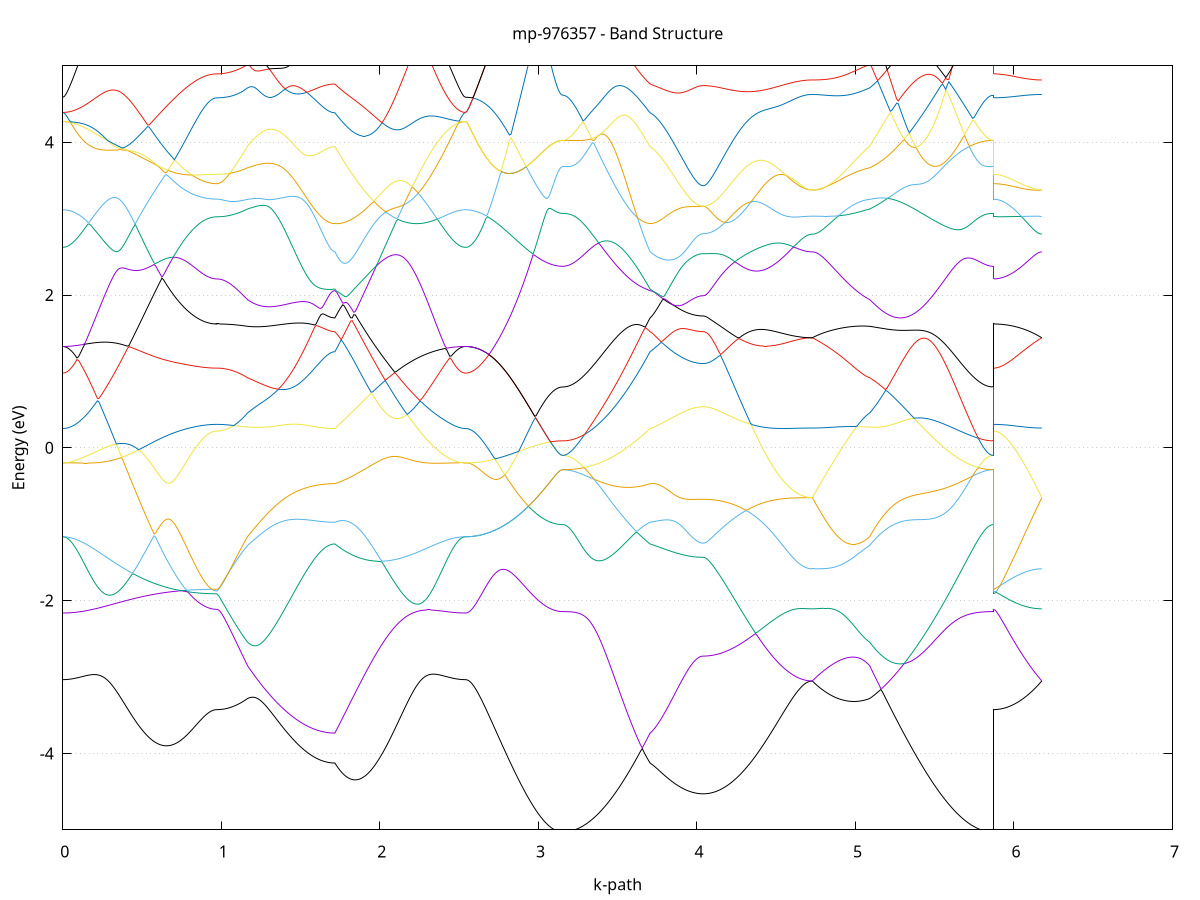 set title 'mp-976357 - Band Structure'
set xlabel 'k-path'
set ylabel 'Energy (eV)'
set grid y
set yrange [-5:5]
set terminal png size 800,600
set output 'mp-976357_bands_gnuplot.png'
plot '-' using 1:2 with lines notitle, '-' using 1:2 with lines notitle, '-' using 1:2 with lines notitle, '-' using 1:2 with lines notitle, '-' using 1:2 with lines notitle, '-' using 1:2 with lines notitle, '-' using 1:2 with lines notitle, '-' using 1:2 with lines notitle, '-' using 1:2 with lines notitle, '-' using 1:2 with lines notitle, '-' using 1:2 with lines notitle, '-' using 1:2 with lines notitle, '-' using 1:2 with lines notitle, '-' using 1:2 with lines notitle, '-' using 1:2 with lines notitle, '-' using 1:2 with lines notitle, '-' using 1:2 with lines notitle, '-' using 1:2 with lines notitle, '-' using 1:2 with lines notitle, '-' using 1:2 with lines notitle, '-' using 1:2 with lines notitle, '-' using 1:2 with lines notitle, '-' using 1:2 with lines notitle, '-' using 1:2 with lines notitle, '-' using 1:2 with lines notitle, '-' using 1:2 with lines notitle, '-' using 1:2 with lines notitle, '-' using 1:2 with lines notitle, '-' using 1:2 with lines notitle, '-' using 1:2 with lines notitle, '-' using 1:2 with lines notitle, '-' using 1:2 with lines notitle, '-' using 1:2 with lines notitle, '-' using 1:2 with lines notitle, '-' using 1:2 with lines notitle, '-' using 1:2 with lines notitle, '-' using 1:2 with lines notitle, '-' using 1:2 with lines notitle, '-' using 1:2 with lines notitle, '-' using 1:2 with lines notitle, '-' using 1:2 with lines notitle, '-' using 1:2 with lines notitle, '-' using 1:2 with lines notitle, '-' using 1:2 with lines notitle, '-' using 1:2 with lines notitle, '-' using 1:2 with lines notitle, '-' using 1:2 with lines notitle, '-' using 1:2 with lines notitle, '-' using 1:2 with lines notitle, '-' using 1:2 with lines notitle, '-' using 1:2 with lines notitle, '-' using 1:2 with lines notitle, '-' using 1:2 with lines notitle, '-' using 1:2 with lines notitle, '-' using 1:2 with lines notitle, '-' using 1:2 with lines notitle, '-' using 1:2 with lines notitle, '-' using 1:2 with lines notitle, '-' using 1:2 with lines notitle, '-' using 1:2 with lines notitle, '-' using 1:2 with lines notitle, '-' using 1:2 with lines notitle, '-' using 1:2 with lines notitle, '-' using 1:2 with lines notitle
0.000000 -26.965318
0.009921 -26.965418
0.019842 -26.965718
0.029763 -26.966218
0.039684 -26.966918
0.049605 -26.967718
0.059526 -26.968618
0.069447 -26.969618
0.079368 -26.970718
0.089289 -26.971818
0.099210 -26.973018
0.109131 -26.974318
0.119052 -26.975618
0.128973 -26.976918
0.138894 -26.978318
0.148815 -26.979718
0.158736 -26.981118
0.168658 -26.982518
0.178579 -26.984018
0.188500 -26.985418
0.198421 -26.986918
0.208342 -26.988418
0.218263 -26.990018
0.228184 -26.991518
0.238105 -26.993018
0.248026 -26.994618
0.257947 -26.996218
0.267868 -26.997818
0.277789 -26.999418
0.287710 -27.001018
0.297631 -27.002618
0.307552 -27.004218
0.317473 -27.005918
0.327394 -27.007518
0.337315 -27.009118
0.347236 -27.010818
0.357157 -27.012418
0.367078 -27.014118
0.376999 -27.015818
0.386920 -27.017418
0.396841 -27.019118
0.406762 -27.020818
0.416683 -27.022418
0.426604 -27.024118
0.436525 -27.025718
0.446446 -27.027418
0.456367 -27.029018
0.466288 -27.030718
0.476209 -27.032318
0.486131 -27.033918
0.496052 -27.035618
0.505973 -27.037218
0.515894 -27.038818
0.525815 -27.040318
0.535736 -27.041918
0.545657 -27.043418
0.555578 -27.045018
0.565499 -27.046518
0.575420 -27.048018
0.585341 -27.049518
0.595262 -27.050918
0.605183 -27.052318
0.615104 -27.053718
0.625025 -27.055118
0.634946 -27.056518
0.644867 -27.057818
0.654788 -27.059118
0.664709 -27.060418
0.674630 -27.061618
0.684551 -27.062818
0.694472 -27.064018
0.704393 -27.065218
0.714314 -27.066318
0.724235 -27.067418
0.734156 -27.068418
0.744077 -27.069418
0.753998 -27.070418
0.763919 -27.071318
0.773840 -27.072218
0.783761 -27.073118
0.793682 -27.073918
0.803604 -27.074718
0.813525 -27.075418
0.823446 -27.076118
0.833367 -27.076818
0.843288 -27.077418
0.853209 -27.077918
0.863130 -27.078418
0.873051 -27.078918
0.882972 -27.079418
0.892893 -27.079818
0.902814 -27.080118
0.912735 -27.080418
0.922656 -27.080618
0.932577 -27.080918
0.942498 -27.081018
0.952419 -27.081118
0.962340 -27.081218
0.972261 -27.081218
0.972261 -27.081218
0.981928 -27.081118
0.991595 -27.080818
1.001262 -27.080218
1.010929 -27.079418
1.020596 -27.078318
1.030263 -27.077118
1.039930 -27.075618
1.049597 -27.073918
1.059264 -27.071918
1.068931 -27.069818
1.078598 -27.067418
1.088265 -27.064818
1.097932 -27.062018
1.107599 -27.059018
1.117266 -27.055718
1.126933 -27.052318
1.136600 -27.048618
1.146267 -27.044818
1.155934 -27.040718
1.165601 -27.036518
1.165601 -27.036518
1.175436 -27.033318
1.185271 -27.030018
1.195107 -27.029518
1.204942 -27.029018
1.214777 -27.028318
1.224613 -27.027518
1.234448 -27.026618
1.244284 -27.025618
1.254119 -27.024518
1.263954 -27.023218
1.273790 -27.021818
1.283625 -27.020318
1.293460 -27.018718
1.303296 -27.017018
1.313131 -27.015218
1.322966 -27.013318
1.332802 -27.011218
1.342637 -27.009118
1.352473 -27.006818
1.362308 -27.004518
1.372143 -27.002018
1.381979 -26.999518
1.391814 -26.996918
1.401649 -26.994118
1.411485 -26.991318
1.421320 -26.988418
1.431156 -26.985418
1.440991 -26.982418
1.450826 -26.979218
1.460662 -26.976018
1.470497 -26.972718
1.480332 -26.969318
1.490168 -26.965918
1.500003 -26.962418
1.509839 -26.958918
1.519674 -26.955318
1.529509 -26.951718
1.539345 -26.948018
1.549180 -26.944318
1.559015 -26.940618
1.568851 -26.936818
1.578686 -26.933118
1.588521 -26.929318
1.598357 -26.925618
1.608192 -26.921918
1.618028 -26.918218
1.627863 -26.914618
1.637698 -26.911018
1.647534 -26.907618
1.657369 -26.904218
1.667204 -26.901118
1.677040 -26.898318
1.686875 -26.895718
1.696711 -26.893718
1.706546 -26.892318
1.716381 -26.891918
1.716381 -26.891918
1.726311 -26.890118
1.736242 -26.888418
1.746172 -26.886918
1.756102 -26.885418
1.766032 -26.884018
1.775962 -26.882718
1.785892 -26.881418
1.795823 -26.880218
1.805753 -26.879018
1.815683 -26.877918
1.825613 -26.876718
1.835543 -26.875618
1.845473 -26.874518
1.855404 -26.873418
1.865334 -26.872318
1.875264 -26.871218
1.885194 -26.870518
1.895124 -26.874018
1.905054 -26.877618
1.914985 -26.881018
1.924915 -26.884418
1.934845 -26.887818
1.944775 -26.891118
1.954705 -26.894418
1.964635 -26.897618
1.974566 -26.900718
1.984496 -26.903818
1.994426 -26.906818
2.004356 -26.909818
2.014286 -26.912718
2.024217 -26.915518
2.034147 -26.918318
2.044077 -26.921018
2.054007 -26.923618
2.063937 -26.926218
2.073867 -26.928718
2.083798 -26.931118
2.093728 -26.933518
2.103658 -26.935718
2.113588 -26.937918
2.123518 -26.940118
2.133448 -26.942118
2.143379 -26.944118
2.153309 -26.946018
2.163239 -26.947818
2.173169 -26.949618
2.183099 -26.951218
2.193029 -26.952818
2.202960 -26.954318
2.212890 -26.955818
2.222820 -26.957118
2.232750 -26.958418
2.242680 -26.959618
2.252610 -26.960718
2.262541 -26.961718
2.272471 -26.962618
2.282401 -26.963518
2.292331 -26.964318
2.302261 -26.965018
2.312191 -26.965718
2.322122 -26.966218
2.332052 -26.966718
2.341982 -26.967118
2.351912 -26.967418
2.361842 -26.967718
2.371772 -26.967918
2.381703 -26.968018
2.391633 -26.968118
2.401563 -26.968118
2.411493 -26.968018
2.421423 -26.967918
2.431353 -26.967718
2.441284 -26.967518
2.451214 -26.967318
2.461144 -26.967018
2.471074 -26.966718
2.481004 -26.966418
2.490934 -26.966118
2.500865 -26.965918
2.510795 -26.965618
2.520725 -26.965518
2.530655 -26.965418
2.540585 -26.965318
2.540585 -26.965318
2.550475 -26.965418
2.560364 -26.965418
2.570254 -26.965618
2.580143 -26.965818
2.590033 -26.966018
2.599922 -26.966318
2.609812 -26.966718
2.619701 -26.967118
2.629591 -26.967518
2.639481 -26.968018
2.649370 -26.968618
2.659260 -26.969218
2.669149 -26.969818
2.679039 -26.970418
2.688928 -26.971118
2.698818 -26.971918
2.708707 -26.972618
2.718597 -26.973418
2.728486 -26.974218
2.738376 -26.975118
2.748265 -26.975918
2.758155 -26.976818
2.768044 -26.977718
2.777934 -26.978618
2.787823 -26.979518
2.797713 -26.980418
2.807602 -26.981318
2.817492 -26.982218
2.827381 -26.983118
2.837271 -26.984018
2.847160 -26.984918
2.857050 -26.985818
2.866939 -26.986718
2.876829 -26.987618
2.886718 -26.988518
2.896608 -26.989318
2.906497 -26.990118
2.916387 -26.990918
2.926277 -26.991718
2.936166 -26.992518
2.946056 -26.993218
2.955945 -26.993918
2.965835 -26.994618
2.975724 -26.995318
2.985614 -26.995918
2.995503 -26.996518
3.005393 -26.997118
3.015282 -26.997618
3.025172 -26.998118
3.035061 -26.998618
3.044951 -26.999018
3.054840 -26.999418
3.064730 -26.999818
3.074619 -27.000118
3.084509 -27.000418
3.094398 -27.000718
3.104288 -27.000918
3.114177 -27.001118
3.124067 -27.001218
3.133956 -27.001318
3.143846 -27.001418
3.153735 -27.001418
3.153735 -27.001418
3.163571 -27.001318
3.173406 -27.001218
3.183241 -27.001018
3.193077 -27.000618
3.202912 -27.000218
3.212748 -26.999718
3.222583 -26.999118
3.232418 -26.998418
3.242254 -26.997618
3.252089 -26.996718
3.261924 -26.995718
3.271760 -26.994618
3.281595 -26.993518
3.291431 -26.992218
3.301266 -26.990918
3.311101 -26.989518
3.320937 -26.988018
3.330772 -26.986418
3.340607 -26.984718
3.350443 -26.982918
3.360278 -26.981018
3.370114 -26.979118
3.379949 -26.977118
3.389784 -26.975018
3.399620 -26.972818
3.409455 -26.970618
3.419290 -26.968318
3.429126 -26.965918
3.438961 -26.963418
3.448796 -26.960918
3.458632 -26.958318
3.468467 -26.955718
3.478303 -26.953018
3.488138 -26.950218
3.497973 -26.947418
3.507809 -26.944618
3.517644 -26.941718
3.527479 -26.938818
3.537315 -26.935918
3.547150 -26.932918
3.556986 -26.930018
3.566821 -26.927018
3.576656 -26.924118
3.586492 -26.921218
3.596327 -26.918318
3.606162 -26.915518
3.615998 -26.912718
3.625833 -26.910018
3.635668 -26.907318
3.645504 -26.904818
3.655339 -26.902318
3.665175 -26.900018
3.675010 -26.897818
3.684845 -26.895718
3.694681 -26.893718
3.704516 -26.891918
3.704516 -26.891918
3.714389 -26.891118
3.724262 -26.890418
3.734135 -26.889718
3.744007 -26.889118
3.753880 -26.888518
3.763753 -26.887918
3.773626 -26.887418
3.783499 -26.887018
3.793371 -26.886718
3.803244 -26.886518
3.813117 -26.886318
3.822990 -26.886318
3.832863 -26.886318
3.842736 -26.886518
3.852608 -26.886718
3.862481 -26.887118
3.872354 -26.887518
3.882227 -26.887918
3.892100 -26.888518
3.901973 -26.889018
3.911845 -26.889618
3.921718 -26.890218
3.931591 -26.890818
3.941464 -26.891418
3.951337 -26.891918
3.961209 -26.892418
3.971082 -26.892918
3.980955 -26.893318
3.990828 -26.893618
4.000701 -26.893918
4.010574 -26.894218
4.020446 -26.894418
4.030319 -26.894518
4.040192 -26.894518
4.040192 -26.894518
4.050156 -26.894518
4.060119 -26.894618
4.070083 -26.894718
4.080047 -26.894818
4.090010 -26.895018
4.099974 -26.895318
4.109938 -26.895618
4.119901 -26.896218
4.129865 -26.896818
4.139829 -26.897718
4.149792 -26.899018
4.159756 -26.900618
4.169720 -26.902718
4.179683 -26.905318
4.189647 -26.908418
4.199611 -26.912118
4.209574 -26.916118
4.219538 -26.920518
4.229501 -26.925118
4.239465 -26.929918
4.249429 -26.934818
4.259392 -26.939718
4.269356 -26.944718
4.279320 -26.949818
4.289283 -26.954818
4.299247 -26.959818
4.309211 -26.964718
4.319174 -26.969718
4.329138 -26.974518
4.339102 -26.979418
4.349065 -26.984118
4.359029 -26.988818
4.368993 -26.993418
4.378956 -26.997918
4.388920 -27.002318
4.398884 -27.006718
4.408847 -27.010918
4.418811 -27.015118
4.428775 -27.019118
4.438738 -27.023118
4.448702 -27.026918
4.458666 -27.030618
4.468629 -27.034218
4.478593 -27.037718
4.488557 -27.041118
4.498520 -27.044318
4.508484 -27.047518
4.518448 -27.050518
4.528411 -27.053318
4.538375 -27.056118
4.548339 -27.058718
4.558302 -27.061218
4.568266 -27.063618
4.578230 -27.065818
4.588193 -27.067818
4.598157 -27.069818
4.608120 -27.071618
4.618084 -27.073318
4.628048 -27.074818
4.638011 -27.076218
4.647975 -27.077418
4.657939 -27.078518
4.667902 -27.079418
4.677866 -27.080218
4.687830 -27.080918
4.697793 -27.081418
4.707757 -27.081818
4.717721 -27.082018
4.727684 -27.082118
4.727684 -27.082118
4.737480 -27.082018
4.747276 -27.082018
4.757072 -27.081918
4.766868 -27.081718
4.776664 -27.081518
4.786460 -27.081218
4.796256 -27.080818
4.806051 -27.080418
4.815847 -27.079918
4.825643 -27.079418
4.835439 -27.078818
4.845235 -27.078118
4.855031 -27.077418
4.864827 -27.076518
4.874623 -27.075618
4.884419 -27.074718
4.894214 -27.073618
4.904010 -27.072518
4.913806 -27.071318
4.923602 -27.070018
4.933398 -27.068618
4.943194 -27.067218
4.952990 -27.065618
4.962786 -27.064018
4.972582 -27.062418
4.982377 -27.060618
4.992173 -27.058718
5.001969 -27.056818
5.011765 -27.054818
5.021561 -27.052718
5.031357 -27.050618
5.041153 -27.048418
5.050949 -27.046118
5.060745 -27.043718
5.070540 -27.041318
5.080336 -27.038918
5.090132 -27.036518
5.090132 -27.036518
5.100118 -27.031918
5.110105 -27.030118
5.120091 -27.029918
5.130077 -27.029718
5.140063 -27.029518
5.150049 -27.029218
5.160035 -27.029018
5.170022 -27.028718
5.180008 -27.028518
5.189994 -27.028218
5.199980 -27.027918
5.209966 -27.027618
5.219952 -27.027318
5.229939 -27.027018
5.239925 -27.026618
5.249911 -27.026318
5.259897 -27.025918
5.269883 -27.025618
5.279869 -27.025218
5.289856 -27.024818
5.299842 -27.024418
5.309828 -27.024018
5.319814 -27.023618
5.329800 -27.023118
5.339787 -27.022718
5.349773 -27.022218
5.359759 -27.021818
5.369745 -27.021318
5.379731 -27.020818
5.389717 -27.020318
5.399704 -27.019818
5.409690 -27.019318
5.419676 -27.018818
5.429662 -27.018318
5.439648 -27.017818
5.449634 -27.017318
5.459621 -27.016718
5.469607 -27.016218
5.479593 -27.015718
5.489579 -27.015118
5.499565 -27.014618
5.509551 -27.014018
5.519538 -27.013518
5.529524 -27.013018
5.539510 -27.012418
5.549496 -27.011918
5.559482 -27.011318
5.569469 -27.010818
5.579455 -27.010318
5.589441 -27.009818
5.599427 -27.009318
5.609413 -27.008818
5.619399 -27.008318
5.629386 -27.007818
5.639372 -27.007318
5.649358 -27.006918
5.659344 -27.006418
5.669330 -27.006018
5.679316 -27.005618
5.689303 -27.005218
5.699289 -27.004818
5.709275 -27.004418
5.719261 -27.004118
5.729247 -27.003718
5.739233 -27.003418
5.749220 -27.003118
5.759206 -27.002818
5.769192 -27.002618
5.779178 -27.002418
5.789164 -27.002218
5.799150 -27.002018
5.809137 -27.001818
5.819123 -27.001718
5.829109 -27.001618
5.839095 -27.001518
5.849081 -27.001418
5.859068 -27.001418
5.869054 -27.001418
5.869054 -27.081218
5.878943 -27.081218
5.888833 -27.081218
5.898722 -27.081218
5.908612 -27.081318
5.918501 -27.081318
5.928391 -27.081318
5.938280 -27.081318
5.948170 -27.081418
5.958059 -27.081418
5.967949 -27.081418
5.977838 -27.081518
5.987728 -27.081518
5.997617 -27.081518
6.007507 -27.081618
6.017396 -27.081618
6.027286 -27.081718
6.037175 -27.081718
6.047065 -27.081818
6.056955 -27.081818
6.066844 -27.081818
6.076734 -27.081918
6.086623 -27.081918
6.096513 -27.081918
6.106402 -27.082018
6.116292 -27.082018
6.126181 -27.082018
6.136071 -27.082018
6.145960 -27.082018
6.155850 -27.082118
6.165739 -27.082118
6.175629 -27.082118
e
0.000000 -26.965318
0.009921 -26.965218
0.019842 -26.964818
0.029763 -26.964318
0.039684 -26.963418
0.049605 -26.962418
0.059526 -26.961018
0.069447 -26.959518
0.079368 -26.957718
0.089289 -26.955718
0.099210 -26.953518
0.109131 -26.951018
0.119052 -26.948418
0.128973 -26.945518
0.138894 -26.942318
0.148815 -26.939018
0.158736 -26.935418
0.168658 -26.931718
0.178579 -26.927718
0.188500 -26.923518
0.198421 -26.919118
0.208342 -26.915618
0.218263 -26.913718
0.228184 -26.911818
0.238105 -26.909818
0.248026 -26.907918
0.257947 -26.905818
0.267868 -26.903818
0.277789 -26.901718
0.287710 -26.899618
0.297631 -26.897418
0.307552 -26.895218
0.317473 -26.893018
0.327394 -26.890818
0.337315 -26.888518
0.347236 -26.886218
0.357157 -26.883918
0.367078 -26.881518
0.376999 -26.879218
0.386920 -26.876718
0.396841 -26.874318
0.406762 -26.871918
0.416683 -26.869418
0.426604 -26.866918
0.436525 -26.864318
0.446446 -26.861818
0.456367 -26.859218
0.466288 -26.856718
0.476209 -26.854118
0.486131 -26.853518
0.496052 -26.855618
0.505973 -26.857718
0.515894 -26.859818
0.525815 -26.861818
0.535736 -26.863818
0.545657 -26.865818
0.555578 -26.867718
0.565499 -26.869718
0.575420 -26.871518
0.585341 -26.873418
0.595262 -26.879118
0.605183 -26.885818
0.615104 -26.892518
0.625025 -26.899118
0.634946 -26.905718
0.644867 -26.912218
0.654788 -26.918618
0.664709 -26.924918
0.674630 -26.931118
0.684551 -26.937218
0.694472 -26.943118
0.704393 -26.948918
0.714314 -26.954618
0.724235 -26.960118
0.734156 -26.965418
0.744077 -26.970618
0.753998 -26.975618
0.763919 -26.980418
0.773840 -26.985118
0.783761 -26.989518
0.793682 -26.993718
0.803604 -26.997818
0.813525 -27.001618
0.823446 -27.005218
0.833367 -27.008618
0.843288 -27.011818
0.853209 -27.014818
0.863130 -27.017518
0.873051 -27.020018
0.882972 -27.022318
0.892893 -27.024318
0.902814 -27.026118
0.912735 -27.027718
0.922656 -27.029018
0.932577 -27.030118
0.942498 -27.031018
0.952419 -27.031618
0.962340 -27.031918
0.972261 -27.032118
0.972261 -27.032118
0.981928 -27.032118
0.991595 -27.032018
1.001262 -27.032018
1.010929 -27.032018
1.020596 -27.032018
1.030263 -27.031918
1.039930 -27.031918
1.049597 -27.031818
1.059264 -27.031718
1.068931 -27.031718
1.078598 -27.031618
1.088265 -27.031518
1.097932 -27.031418
1.107599 -27.031318
1.117266 -27.031218
1.126933 -27.031018
1.136600 -27.030918
1.146267 -27.030818
1.155934 -27.030618
1.165601 -27.030518
1.165601 -27.030518
1.175436 -27.030318
1.185271 -27.030018
1.195107 -27.026518
1.204942 -27.023018
1.214777 -27.019418
1.224613 -27.015618
1.234448 -27.011818
1.244284 -27.007818
1.254119 -27.003718
1.263954 -26.999518
1.273790 -26.995318
1.283625 -26.990918
1.293460 -26.986518
1.303296 -26.981918
1.313131 -26.977318
1.322966 -26.972618
1.332802 -26.967818
1.342637 -26.962918
1.352473 -26.958018
1.362308 -26.953018
1.372143 -26.947918
1.381979 -26.942818
1.391814 -26.937618
1.401649 -26.932318
1.411485 -26.927118
1.421320 -26.921718
1.431156 -26.916418
1.440991 -26.911018
1.450826 -26.905618
1.460662 -26.900218
1.470497 -26.894818
1.480332 -26.889418
1.490168 -26.884018
1.500003 -26.878618
1.509839 -26.873318
1.519674 -26.868518
1.529509 -26.867718
1.539345 -26.866918
1.549180 -26.866318
1.559015 -26.865718
1.568851 -26.865218
1.578686 -26.864818
1.588521 -26.864518
1.598357 -26.864318
1.608192 -26.864318
1.618028 -26.864518
1.627863 -26.864818
1.637698 -26.865318
1.647534 -26.866018
1.657369 -26.866818
1.667204 -26.867818
1.677040 -26.869018
1.686875 -26.870118
1.696711 -26.871118
1.706546 -26.871918
1.716381 -26.872218
1.716381 -26.872218
1.726311 -26.868518
1.736242 -26.865018
1.746172 -26.861418
1.756102 -26.857818
1.766032 -26.854318
1.775962 -26.850918
1.785892 -26.847518
1.795823 -26.844118
1.805753 -26.840818
1.815683 -26.844618
1.825613 -26.848418
1.835543 -26.852118
1.845473 -26.855918
1.855404 -26.859618
1.865334 -26.863318
1.875264 -26.866918
1.885194 -26.870018
1.895124 -26.868918
1.905054 -26.867718
1.914985 -26.866518
1.924915 -26.865318
1.934845 -26.864018
1.944775 -26.862718
1.954705 -26.861418
1.964635 -26.860118
1.974566 -26.858718
1.984496 -26.857318
1.994426 -26.855918
2.004356 -26.854418
2.014286 -26.852918
2.024217 -26.851318
2.034147 -26.849818
2.044077 -26.848118
2.054007 -26.846518
2.063937 -26.850618
2.073867 -26.854918
2.083798 -26.859118
2.093728 -26.863318
2.103658 -26.867518
2.113588 -26.871518
2.123518 -26.875618
2.133448 -26.879518
2.143379 -26.883418
2.153309 -26.887218
2.163239 -26.890918
2.173169 -26.894518
2.183099 -26.898118
2.193029 -26.901618
2.202960 -26.905118
2.212890 -26.908418
2.222820 -26.911718
2.232750 -26.914818
2.242680 -26.917918
2.252610 -26.920918
2.262541 -26.923818
2.272471 -26.926718
2.282401 -26.929418
2.292331 -26.932118
2.302261 -26.934618
2.312191 -26.937118
2.322122 -26.939418
2.332052 -26.941718
2.341982 -26.943818
2.351912 -26.945918
2.361842 -26.947918
2.371772 -26.949718
2.381703 -26.951518
2.391633 -26.953218
2.401563 -26.954718
2.411493 -26.956218
2.421423 -26.957518
2.431353 -26.958818
2.441284 -26.959918
2.451214 -26.960918
2.461144 -26.961818
2.471074 -26.962718
2.481004 -26.963418
2.490934 -26.964018
2.500865 -26.964518
2.510795 -26.964818
2.520725 -26.965118
2.530655 -26.965318
2.540585 -26.965318
2.540585 -26.965318
2.550475 -26.965418
2.560364 -26.965418
2.570254 -26.965618
2.580143 -26.965818
2.590033 -26.966018
2.599922 -26.966318
2.609812 -26.966718
2.619701 -26.967118
2.629591 -26.967518
2.639481 -26.968018
2.649370 -26.968618
2.659260 -26.969218
2.669149 -26.969818
2.679039 -26.970418
2.688928 -26.971118
2.698818 -26.971918
2.708707 -26.972618
2.718597 -26.973418
2.728486 -26.974218
2.738376 -26.975118
2.748265 -26.975918
2.758155 -26.976818
2.768044 -26.977718
2.777934 -26.978618
2.787823 -26.979518
2.797713 -26.980418
2.807602 -26.981318
2.817492 -26.982218
2.827381 -26.983118
2.837271 -26.984018
2.847160 -26.984918
2.857050 -26.985818
2.866939 -26.986718
2.876829 -26.987618
2.886718 -26.988518
2.896608 -26.989318
2.906497 -26.990118
2.916387 -26.990918
2.926277 -26.991718
2.936166 -26.992518
2.946056 -26.993218
2.955945 -26.993918
2.965835 -26.994618
2.975724 -26.995318
2.985614 -26.995918
2.995503 -26.996518
3.005393 -26.997118
3.015282 -26.997618
3.025172 -26.998118
3.035061 -26.998618
3.044951 -26.999018
3.054840 -26.999418
3.064730 -26.999818
3.074619 -27.000118
3.084509 -27.000418
3.094398 -27.000718
3.104288 -27.000918
3.114177 -27.001118
3.124067 -27.001218
3.133956 -27.001318
3.143846 -27.001418
3.153735 -27.001418
3.153735 -27.001418
3.163571 -27.001318
3.173406 -27.001218
3.183241 -27.000918
3.193077 -27.000618
3.202912 -27.000118
3.212748 -26.999618
3.222583 -26.998918
3.232418 -26.998218
3.242254 -26.997418
3.252089 -26.996418
3.261924 -26.995418
3.271760 -26.994318
3.281595 -26.993018
3.291431 -26.991718
3.301266 -26.990318
3.311101 -26.988818
3.320937 -26.987218
3.330772 -26.985518
3.340607 -26.983718
3.350443 -26.981918
3.360278 -26.979918
3.370114 -26.977918
3.379949 -26.975818
3.389784 -26.973618
3.399620 -26.971318
3.409455 -26.968918
3.419290 -26.966518
3.429126 -26.963918
3.438961 -26.961318
3.448796 -26.958718
3.458632 -26.955918
3.468467 -26.953118
3.478303 -26.950318
3.488138 -26.947318
3.497973 -26.944318
3.507809 -26.941318
3.517644 -26.938118
3.527479 -26.935018
3.537315 -26.931818
3.547150 -26.928518
3.556986 -26.925218
3.566821 -26.921818
3.576656 -26.918418
3.586492 -26.915018
3.596327 -26.911518
3.606162 -26.908018
3.615998 -26.904518
3.625833 -26.900918
3.635668 -26.897318
3.645504 -26.893818
3.655339 -26.890218
3.665175 -26.886618
3.675010 -26.883018
3.684845 -26.879318
3.694681 -26.875718
3.704516 -26.872218
3.704516 -26.872218
3.714389 -26.870718
3.724262 -26.869218
3.734135 -26.867618
3.744007 -26.866118
3.753880 -26.864518
3.763753 -26.862918
3.773626 -26.861318
3.783499 -26.859618
3.793371 -26.857918
3.803244 -26.856318
3.813117 -26.854618
3.822990 -26.852918
3.832863 -26.851218
3.842736 -26.849518
3.852608 -26.847818
3.862481 -26.846118
3.872354 -26.844418
3.882227 -26.842718
3.892100 -26.841118
3.901973 -26.839518
3.911845 -26.837918
3.921718 -26.836418
3.931591 -26.835218
3.941464 -26.834718
3.951337 -26.834218
3.961209 -26.833718
3.971082 -26.833218
3.980955 -26.832718
3.990828 -26.832318
4.000701 -26.832018
4.010574 -26.831718
4.020446 -26.831518
4.030319 -26.831418
4.040192 -26.831318
4.040192 -26.831318
4.050156 -26.831818
4.060119 -26.833018
4.070083 -26.835118
4.080047 -26.837718
4.090010 -26.840918
4.099974 -26.844518
4.109938 -26.848318
4.119901 -26.852318
4.129865 -26.856318
4.139829 -26.860318
4.149792 -26.864118
4.159756 -26.867618
4.169720 -26.870618
4.179683 -26.873218
4.189647 -26.875318
4.199611 -26.877718
4.209574 -26.882318
4.219538 -26.886918
4.229501 -26.891518
4.239465 -26.896118
4.249429 -26.900718
4.259392 -26.905318
4.269356 -26.909818
4.279320 -26.914318
4.289283 -26.918818
4.299247 -26.923318
4.309211 -26.927718
4.319174 -26.932118
4.329138 -26.936418
4.339102 -26.940618
4.349065 -26.944818
4.359029 -26.948918
4.368993 -26.953018
4.378956 -26.956918
4.388920 -26.960818
4.398884 -26.964718
4.408847 -26.968418
4.418811 -26.972018
4.428775 -26.975618
4.438738 -26.979118
4.448702 -26.982418
4.458666 -26.985718
4.468629 -26.988918
4.478593 -26.992018
4.488557 -26.994918
4.498520 -26.997818
4.508484 -27.000618
4.518448 -27.003218
4.528411 -27.005818
4.538375 -27.008218
4.548339 -27.010518
4.558302 -27.012718
4.568266 -27.014818
4.578230 -27.016718
4.588193 -27.018618
4.598157 -27.020318
4.608120 -27.021918
4.618084 -27.023318
4.628048 -27.024718
4.638011 -27.025918
4.647975 -27.027018
4.657939 -27.028018
4.667902 -27.028818
4.677866 -27.029518
4.687830 -27.030118
4.697793 -27.030518
4.707757 -27.030918
4.717721 -27.031118
4.727684 -27.031118
4.727684 -27.031118
4.737480 -27.031118
4.747276 -27.031118
4.757072 -27.031018
4.766868 -27.030918
4.776664 -27.030818
4.786460 -27.030718
4.796256 -27.030518
4.806051 -27.030418
4.815847 -27.030318
4.825643 -27.030118
4.835439 -27.030018
4.845235 -27.029818
4.855031 -27.029718
4.864827 -27.029618
4.874623 -27.029518
4.884419 -27.029418
4.894214 -27.029318
4.904010 -27.029218
4.913806 -27.029218
4.923602 -27.029118
4.933398 -27.029118
4.943194 -27.029118
4.952990 -27.029118
4.962786 -27.029118
4.972582 -27.029218
4.982377 -27.029218
4.992173 -27.029318
5.001969 -27.029418
5.011765 -27.029518
5.021561 -27.029618
5.031357 -27.029818
5.041153 -27.029918
5.050949 -27.030118
5.060745 -27.030218
5.070540 -27.030318
5.080336 -27.030418
5.090132 -27.030518
5.090132 -27.030518
5.100118 -27.030318
5.110105 -27.027118
5.120091 -27.022118
5.130077 -27.016918
5.140063 -27.011618
5.150049 -27.006118
5.160035 -27.000318
5.170022 -26.994518
5.180008 -26.988418
5.189994 -26.982318
5.199980 -26.975918
5.209966 -26.969418
5.219952 -26.962818
5.229939 -26.956118
5.239925 -26.949218
5.249911 -26.942218
5.259897 -26.935118
5.269883 -26.928018
5.279869 -26.920718
5.289856 -26.913318
5.299842 -26.905918
5.309828 -26.898418
5.319814 -26.890818
5.329800 -26.883218
5.339787 -26.875518
5.349773 -26.873018
5.359759 -26.871618
5.369745 -26.870118
5.379731 -26.868618
5.389717 -26.867218
5.399704 -26.865718
5.409690 -26.864218
5.419676 -26.862818
5.429662 -26.861318
5.439648 -26.859818
5.449634 -26.858318
5.459621 -26.856918
5.469607 -26.855418
5.479593 -26.860318
5.489579 -26.865918
5.499565 -26.871518
5.509551 -26.877118
5.519538 -26.882718
5.529524 -26.888318
5.539510 -26.893918
5.549496 -26.899418
5.559482 -26.904918
5.569469 -26.910318
5.579455 -26.915618
5.589441 -26.920818
5.599427 -26.926018
5.609413 -26.931018
5.619399 -26.935918
5.629386 -26.940718
5.639372 -26.945318
5.649358 -26.949818
5.659344 -26.954218
5.669330 -26.958418
5.679316 -26.962418
5.689303 -26.966218
5.699289 -26.969918
5.709275 -26.973418
5.719261 -26.976718
5.729247 -26.979818
5.739233 -26.982718
5.749220 -26.985518
5.759206 -26.988018
5.769192 -26.990318
5.779178 -26.992418
5.789164 -26.994218
5.799150 -26.995918
5.809137 -26.997318
5.819123 -26.998618
5.829109 -26.999618
5.839095 -27.000418
5.849081 -27.000918
5.859068 -27.001318
5.869054 -27.001418
5.869054 -27.032118
5.878943 -27.032118
5.888833 -27.032118
5.898722 -27.032018
5.908612 -27.032018
5.918501 -27.032018
5.928391 -27.032018
5.938280 -27.031918
5.948170 -27.031918
5.958059 -27.031918
5.967949 -27.031818
5.977838 -27.031818
5.987728 -27.031818
5.997617 -27.031718
6.007507 -27.031718
6.017396 -27.031618
6.027286 -27.031618
6.037175 -27.031518
6.047065 -27.031518
6.056955 -27.031418
6.066844 -27.031418
6.076734 -27.031318
6.086623 -27.031318
6.096513 -27.031318
6.106402 -27.031218
6.116292 -27.031218
6.126181 -27.031218
6.136071 -27.031218
6.145960 -27.031118
6.155850 -27.031118
6.165739 -27.031118
6.175629 -27.031118
e
0.000000 -26.942318
0.009921 -26.942218
0.019842 -26.941818
0.029763 -26.941318
0.039684 -26.940618
0.049605 -26.939818
0.059526 -26.938818
0.069447 -26.937718
0.079368 -26.936418
0.089289 -26.935218
0.099210 -26.933818
0.109131 -26.932418
0.119052 -26.930918
0.128973 -26.929418
0.138894 -26.927818
0.148815 -26.926218
0.158736 -26.924518
0.168658 -26.922818
0.178579 -26.921018
0.188500 -26.919318
0.198421 -26.917518
0.208342 -26.914518
0.218263 -26.909818
0.228184 -26.904818
0.238105 -26.899718
0.248026 -26.894418
0.257947 -26.888918
0.267868 -26.883218
0.277789 -26.877418
0.287710 -26.871418
0.297631 -26.865318
0.307552 -26.859018
0.317473 -26.852618
0.327394 -26.846118
0.337315 -26.839418
0.347236 -26.832618
0.357157 -26.825718
0.367078 -26.826818
0.376999 -26.829118
0.386920 -26.831418
0.396841 -26.833718
0.406762 -26.835918
0.416683 -26.838218
0.426604 -26.840418
0.436525 -26.842718
0.446446 -26.844918
0.456367 -26.847118
0.466288 -26.849318
0.476209 -26.851418
0.486131 -26.851418
0.496052 -26.848818
0.505973 -26.846218
0.515894 -26.843518
0.525815 -26.840918
0.535736 -26.839618
0.545657 -26.845918
0.555578 -26.852418
0.565499 -26.859018
0.575420 -26.865718
0.585341 -26.872418
0.595262 -26.875218
0.605183 -26.877018
0.615104 -26.878718
0.625025 -26.880518
0.634946 -26.882118
0.644867 -26.883818
0.654788 -26.885418
0.664709 -26.886918
0.674630 -26.888418
0.684551 -26.889918
0.694472 -26.891318
0.704393 -26.892718
0.714314 -26.894118
0.724235 -26.895318
0.734156 -26.896618
0.744077 -26.897818
0.753998 -26.899018
0.763919 -26.900118
0.773840 -26.901118
0.783761 -26.902218
0.793682 -26.903118
0.803604 -26.904018
0.813525 -26.904918
0.823446 -26.905718
0.833367 -26.906518
0.843288 -26.907218
0.853209 -26.907918
0.863130 -26.908518
0.873051 -26.909118
0.882972 -26.909618
0.892893 -26.910018
0.902814 -26.910418
0.912735 -26.910818
0.922656 -26.911118
0.932577 -26.911318
0.942498 -26.911518
0.952419 -26.911618
0.962340 -26.911718
0.972261 -26.911718
0.972261 -26.911718
0.981928 -26.911718
0.991595 -26.911718
1.001262 -26.911618
1.010929 -26.911418
1.020596 -26.911218
1.030263 -26.911018
1.039930 -26.910718
1.049597 -26.910418
1.059264 -26.910118
1.068931 -26.909718
1.078598 -26.909318
1.088265 -26.908818
1.097932 -26.908318
1.107599 -26.907818
1.117266 -26.907218
1.126933 -26.906618
1.136600 -26.905918
1.146267 -26.905218
1.155934 -26.904518
1.165601 -26.903718
1.165601 -26.903718
1.175436 -26.903118
1.185271 -26.902518
1.195107 -26.901918
1.204942 -26.901218
1.214777 -26.900418
1.224613 -26.899618
1.234448 -26.898818
1.244284 -26.898018
1.254119 -26.897118
1.263954 -26.896218
1.273790 -26.895318
1.283625 -26.894318
1.293460 -26.893318
1.303296 -26.892318
1.313131 -26.891218
1.322966 -26.890218
1.332802 -26.889118
1.342637 -26.888018
1.352473 -26.886918
1.362308 -26.885718
1.372143 -26.884618
1.381979 -26.883518
1.391814 -26.882318
1.401649 -26.881218
1.411485 -26.880018
1.421320 -26.878918
1.431156 -26.877718
1.440991 -26.876618
1.450826 -26.875518
1.460662 -26.874418
1.470497 -26.873318
1.480332 -26.872318
1.490168 -26.871318
1.500003 -26.870318
1.509839 -26.869418
1.519674 -26.868118
1.529509 -26.862918
1.539345 -26.857718
1.549180 -26.852718
1.559015 -26.847918
1.568851 -26.843118
1.578686 -26.838618
1.588521 -26.834318
1.598357 -26.830118
1.608192 -26.826318
1.618028 -26.822718
1.627863 -26.819518
1.637698 -26.816518
1.647534 -26.814018
1.657369 -26.814718
1.667204 -26.815918
1.677040 -26.817018
1.686875 -26.817818
1.696711 -26.818418
1.706546 -26.818818
1.716381 -26.818918
1.716381 -26.818918
1.726311 -26.815918
1.736242 -26.813518
1.746172 -26.817418
1.756102 -26.821318
1.766032 -26.825218
1.775962 -26.829118
1.785892 -26.833018
1.795823 -26.836918
1.805753 -26.840818
1.815683 -26.837518
1.825613 -26.834318
1.835543 -26.831218
1.845473 -26.828118
1.855404 -26.825118
1.865334 -26.822218
1.875264 -26.819418
1.885194 -26.816618
1.895124 -26.814018
1.905054 -26.811418
1.914985 -26.808918
1.924915 -26.806518
1.934845 -26.804118
1.944775 -26.801918
1.954705 -26.800118
1.964635 -26.804918
1.974566 -26.809618
1.984496 -26.814318
1.994426 -26.819018
2.004356 -26.823718
2.014286 -26.828318
2.024217 -26.832818
2.034147 -26.837318
2.044077 -26.841818
2.054007 -26.846218
2.063937 -26.844818
2.073867 -26.843118
2.083798 -26.841318
2.093728 -26.839518
2.103658 -26.840618
2.113588 -26.843918
2.123518 -26.847218
2.133448 -26.850418
2.143379 -26.853718
2.153309 -26.856918
2.163239 -26.860118
2.173169 -26.863318
2.183099 -26.866518
2.193029 -26.869618
2.202960 -26.872718
2.212890 -26.875718
2.222820 -26.878818
2.232750 -26.881818
2.242680 -26.884718
2.252610 -26.887718
2.262541 -26.890518
2.272471 -26.893418
2.282401 -26.896218
2.292331 -26.898918
2.302261 -26.901618
2.312191 -26.904318
2.322122 -26.906918
2.332052 -26.909418
2.341982 -26.911918
2.351912 -26.914318
2.361842 -26.916718
2.371772 -26.918918
2.381703 -26.921218
2.391633 -26.923318
2.401563 -26.925418
2.411493 -26.927418
2.421423 -26.929318
2.431353 -26.931118
2.441284 -26.932818
2.451214 -26.934518
2.461144 -26.936018
2.471074 -26.937318
2.481004 -26.938618
2.490934 -26.939618
2.500865 -26.940618
2.510795 -26.941318
2.520725 -26.941818
2.530655 -26.942218
2.540585 -26.942318
2.540585 -26.942318
2.550475 -26.942218
2.560364 -26.942118
2.570254 -26.941818
2.580143 -26.941418
2.590033 -26.940918
2.599922 -26.940318
2.609812 -26.939618
2.619701 -26.938818
2.629591 -26.937818
2.639481 -26.936818
2.649370 -26.935618
2.659260 -26.934418
2.669149 -26.933018
2.679039 -26.931618
2.688928 -26.930018
2.698818 -26.928418
2.708707 -26.926618
2.718597 -26.924818
2.728486 -26.922818
2.738376 -26.920818
2.748265 -26.918718
2.758155 -26.916518
2.768044 -26.914218
2.777934 -26.911818
2.787823 -26.909318
2.797713 -26.906818
2.807602 -26.904218
2.817492 -26.901518
2.827381 -26.898718
2.837271 -26.895918
2.847160 -26.893118
2.857050 -26.890118
2.866939 -26.887218
2.876829 -26.884218
2.886718 -26.881118
2.896608 -26.878018
2.906497 -26.874918
2.916387 -26.871718
2.926277 -26.868618
2.936166 -26.865418
2.946056 -26.862318
2.955945 -26.859118
2.965835 -26.856018
2.975724 -26.852918
2.985614 -26.849918
2.995503 -26.846918
3.005393 -26.843918
3.015282 -26.841118
3.025172 -26.838318
3.035061 -26.835718
3.044951 -26.833118
3.054840 -26.830718
3.064730 -26.828518
3.074619 -26.826418
3.084509 -26.824618
3.094398 -26.822918
3.104288 -26.821518
3.114177 -26.820318
3.124067 -26.819318
3.133956 -26.818718
3.143846 -26.818318
3.153735 -26.818118
3.153735 -26.818118
3.163571 -26.818118
3.173406 -26.818218
3.183241 -26.818418
3.193077 -26.818618
3.202912 -26.818918
3.212748 -26.819218
3.222583 -26.819518
3.232418 -26.820018
3.242254 -26.820418
3.252089 -26.820918
3.261924 -26.821518
3.271760 -26.822118
3.281595 -26.822718
3.291431 -26.823418
3.301266 -26.824018
3.311101 -26.824818
3.320937 -26.825518
3.330772 -26.826218
3.340607 -26.827018
3.350443 -26.827818
3.360278 -26.828518
3.370114 -26.829318
3.379949 -26.830118
3.389784 -26.830818
3.399620 -26.831618
3.409455 -26.832318
3.419290 -26.833118
3.429126 -26.833818
3.438961 -26.834418
3.448796 -26.835118
3.458632 -26.835718
3.468467 -26.836318
3.478303 -26.836818
3.488138 -26.837218
3.497973 -26.837718
3.507809 -26.838018
3.517644 -26.838318
3.527479 -26.838518
3.537315 -26.838618
3.547150 -26.838718
3.556986 -26.838618
3.566821 -26.838418
3.576656 -26.838218
3.586492 -26.837718
3.596327 -26.837218
3.606162 -26.836518
3.615998 -26.835618
3.625833 -26.834618
3.635668 -26.833318
3.645504 -26.831918
3.655339 -26.830318
3.665175 -26.828418
3.675010 -26.826418
3.684845 -26.824118
3.694681 -26.821618
3.704516 -26.818918
3.704516 -26.818918
3.714389 -26.818218
3.724262 -26.818718
3.734135 -26.820018
3.744007 -26.821818
3.753880 -26.823718
3.763753 -26.825718
3.773626 -26.827518
3.783499 -26.829218
3.793371 -26.830818
3.803244 -26.832218
3.813117 -26.833418
3.822990 -26.834418
3.832863 -26.835318
3.842736 -26.835918
3.852608 -26.836418
3.862481 -26.836618
3.872354 -26.836818
3.882227 -26.836818
3.892100 -26.836618
3.901973 -26.836418
3.911845 -26.836018
3.921718 -26.835618
3.931591 -26.835018
3.941464 -26.833618
3.951337 -26.832318
3.961209 -26.831118
3.971082 -26.829918
3.980955 -26.828918
3.990828 -26.828118
4.000701 -26.827318
4.010574 -26.826718
4.020446 -26.826318
4.030319 -26.826118
4.040192 -26.826018
4.040192 -26.826018
4.050156 -26.826318
4.060119 -26.827318
4.070083 -26.828918
4.080047 -26.831118
4.090010 -26.833718
4.099974 -26.836718
4.109938 -26.840018
4.119901 -26.843618
4.129865 -26.847518
4.139829 -26.851518
4.149792 -26.855618
4.159756 -26.859918
4.169720 -26.864318
4.179683 -26.868718
4.189647 -26.873218
4.199611 -26.876818
4.209574 -26.878018
4.219538 -26.878818
4.229501 -26.879418
4.239465 -26.879818
4.249429 -26.880018
4.259392 -26.880018
4.269356 -26.880018
4.279320 -26.879918
4.289283 -26.879818
4.299247 -26.879618
4.309211 -26.879318
4.319174 -26.879118
4.329138 -26.878818
4.339102 -26.878418
4.349065 -26.878118
4.359029 -26.877718
4.368993 -26.877318
4.378956 -26.876918
4.388920 -26.876518
4.398884 -26.876118
4.408847 -26.875718
4.418811 -26.875218
4.428775 -26.874818
4.438738 -26.874418
4.448702 -26.874018
4.458666 -26.873518
4.468629 -26.873118
4.478593 -26.872718
4.488557 -26.872318
4.498520 -26.871918
4.508484 -26.871518
4.518448 -26.871118
4.528411 -26.870718
4.538375 -26.870418
4.548339 -26.870018
4.558302 -26.869718
4.568266 -26.869418
4.578230 -26.869118
4.588193 -26.868818
4.598157 -26.868518
4.608120 -26.868318
4.618084 -26.868018
4.628048 -26.867818
4.638011 -26.867618
4.647975 -26.867418
4.657939 -26.867318
4.667902 -26.867118
4.677866 -26.867018
4.687830 -26.866918
4.697793 -26.866818
4.707757 -26.866818
4.717721 -26.866718
4.727684 -26.866718
4.727684 -26.866718
4.737480 -26.869018
4.747276 -26.871318
4.757072 -26.873418
4.766868 -26.875618
4.776664 -26.877618
4.786460 -26.879618
4.796256 -26.881518
4.806051 -26.883418
4.815847 -26.885218
4.825643 -26.886918
4.835439 -26.888618
4.845235 -26.890218
4.855031 -26.891718
4.864827 -26.893118
4.874623 -26.894518
4.884419 -26.895718
4.894214 -26.896918
4.904010 -26.898018
4.913806 -26.899118
4.923602 -26.900018
4.933398 -26.900918
4.943194 -26.901718
4.952990 -26.902318
4.962786 -26.903018
4.972582 -26.903518
4.982377 -26.903918
4.992173 -26.904318
5.001969 -26.904618
5.011765 -26.904818
5.021561 -26.904918
5.031357 -26.905018
5.041153 -26.905018
5.050949 -26.904918
5.060745 -26.904718
5.070540 -26.904418
5.080336 -26.904118
5.090132 -26.903718
5.090132 -26.903718
5.100118 -26.902918
5.110105 -26.902018
5.120091 -26.901118
5.130077 -26.900218
5.140063 -26.899318
5.150049 -26.898318
5.160035 -26.897218
5.170022 -26.896218
5.180008 -26.895118
5.189994 -26.894018
5.199980 -26.892818
5.209966 -26.891718
5.219952 -26.890518
5.229939 -26.889218
5.239925 -26.888018
5.249911 -26.886718
5.259897 -26.885418
5.269883 -26.884118
5.279869 -26.882818
5.289856 -26.881418
5.299842 -26.880118
5.309828 -26.878718
5.319814 -26.877318
5.329800 -26.875918
5.339787 -26.874418
5.349773 -26.867818
5.359759 -26.860118
5.369745 -26.852418
5.379731 -26.844718
5.389717 -26.836918
5.399704 -26.829218
5.409690 -26.824018
5.419676 -26.828818
5.429662 -26.833818
5.439648 -26.838918
5.449634 -26.844118
5.459621 -26.849418
5.469607 -26.854818
5.479593 -26.853918
5.489579 -26.852518
5.499565 -26.851018
5.509551 -26.849618
5.519538 -26.848218
5.529524 -26.846818
5.539510 -26.845418
5.549496 -26.844018
5.559482 -26.842718
5.569469 -26.841318
5.579455 -26.840018
5.589441 -26.838718
5.599427 -26.837518
5.609413 -26.836218
5.619399 -26.835018
5.629386 -26.833818
5.639372 -26.832718
5.649358 -26.831518
5.659344 -26.830418
5.669330 -26.829418
5.679316 -26.828418
5.689303 -26.827418
5.699289 -26.826418
5.709275 -26.825518
5.719261 -26.824718
5.729247 -26.823918
5.739233 -26.823118
5.749220 -26.822418
5.759206 -26.821718
5.769192 -26.821118
5.779178 -26.820618
5.789164 -26.820118
5.799150 -26.819618
5.809137 -26.819218
5.819123 -26.818918
5.829109 -26.818618
5.839095 -26.818418
5.849081 -26.818218
5.859068 -26.818118
5.869054 -26.818118
5.869054 -26.911718
5.878943 -26.911718
5.888833 -26.911518
5.898722 -26.911318
5.908612 -26.911018
5.918501 -26.910518
5.928391 -26.910018
5.938280 -26.909318
5.948170 -26.908618
5.958059 -26.907818
5.967949 -26.906818
5.977838 -26.905818
5.987728 -26.904718
5.997617 -26.903518
6.007507 -26.902218
6.017396 -26.900818
6.027286 -26.899318
6.037175 -26.897718
6.047065 -26.896118
6.056955 -26.894318
6.066844 -26.892518
6.076734 -26.890518
6.086623 -26.888518
6.096513 -26.886418
6.106402 -26.884218
6.116292 -26.882018
6.126181 -26.879618
6.136071 -26.877218
6.145960 -26.874718
6.155850 -26.872118
6.165739 -26.869518
6.175629 -26.866718
e
0.000000 -26.759418
0.009921 -26.759518
0.019842 -26.759818
0.029763 -26.760318
0.039684 -26.760918
0.049605 -26.761818
0.059526 -26.762818
0.069447 -26.764018
0.079368 -26.765318
0.089289 -26.766818
0.099210 -26.768318
0.109131 -26.769918
0.119052 -26.771718
0.128973 -26.773518
0.138894 -26.775418
0.148815 -26.777318
0.158736 -26.779318
0.168658 -26.781418
0.178579 -26.783518
0.188500 -26.785618
0.198421 -26.787718
0.208342 -26.789918
0.218263 -26.792218
0.228184 -26.794418
0.238105 -26.796718
0.248026 -26.798918
0.257947 -26.801218
0.267868 -26.803518
0.277789 -26.805818
0.287710 -26.808218
0.297631 -26.810518
0.307552 -26.812818
0.317473 -26.815218
0.327394 -26.817518
0.337315 -26.819818
0.347236 -26.822118
0.357157 -26.824518
0.367078 -26.818718
0.376999 -26.811618
0.386920 -26.804418
0.396841 -26.797118
0.406762 -26.789718
0.416683 -26.785518
0.426604 -26.788118
0.436525 -26.791018
0.446446 -26.794218
0.456367 -26.797818
0.466288 -26.801818
0.476209 -26.806218
0.486131 -26.811018
0.496052 -26.816218
0.505973 -26.821618
0.515894 -26.827418
0.525815 -26.833418
0.535736 -26.838218
0.545657 -26.835518
0.555578 -26.832918
0.565499 -26.830218
0.575420 -26.827518
0.585341 -26.824818
0.595262 -26.822218
0.605183 -26.819518
0.615104 -26.816818
0.625025 -26.814218
0.634946 -26.811618
0.644867 -26.809018
0.654788 -26.806418
0.664709 -26.803818
0.674630 -26.801218
0.684551 -26.798718
0.694472 -26.796218
0.704393 -26.793818
0.714314 -26.791418
0.724235 -26.789018
0.734156 -26.786618
0.744077 -26.784418
0.753998 -26.782118
0.763919 -26.779918
0.773840 -26.777818
0.783761 -26.775818
0.793682 -26.773818
0.803604 -26.771918
0.813525 -26.770018
0.823446 -26.768318
0.833367 -26.766618
0.843288 -26.765018
0.853209 -26.763518
0.863130 -26.762118
0.873051 -26.760818
0.882972 -26.759718
0.892893 -26.759518
0.902814 -26.759618
0.912735 -26.759618
0.922656 -26.759618
0.932577 -26.759718
0.942498 -26.759718
0.952419 -26.759718
0.962340 -26.759718
0.972261 -26.759718
0.972261 -26.759718
0.981928 -26.759718
0.991595 -26.759718
1.001262 -26.759818
1.010929 -26.759818
1.020596 -26.759918
1.030263 -26.759918
1.039930 -26.760018
1.049597 -26.760118
1.059264 -26.760218
1.068931 -26.760318
1.078598 -26.760518
1.088265 -26.760618
1.097932 -26.760818
1.107599 -26.761018
1.117266 -26.761218
1.126933 -26.761418
1.136600 -26.761718
1.146267 -26.761918
1.155934 -26.762318
1.165601 -26.762618
1.165601 -26.762618
1.175436 -26.762818
1.185271 -26.763118
1.195107 -26.763418
1.204942 -26.763718
1.214777 -26.764018
1.224613 -26.764318
1.234448 -26.764718
1.244284 -26.765118
1.254119 -26.765418
1.263954 -26.765918
1.273790 -26.766318
1.283625 -26.766718
1.293460 -26.767218
1.303296 -26.767718
1.313131 -26.768218
1.322966 -26.768818
1.332802 -26.769418
1.342637 -26.770018
1.352473 -26.770618
1.362308 -26.771318
1.372143 -26.772018
1.381979 -26.772818
1.391814 -26.773618
1.401649 -26.774518
1.411485 -26.775418
1.421320 -26.776418
1.431156 -26.777418
1.440991 -26.778418
1.450826 -26.779618
1.460662 -26.780818
1.470497 -26.782118
1.480332 -26.783418
1.490168 -26.784818
1.500003 -26.786318
1.509839 -26.787818
1.519674 -26.789418
1.529509 -26.791118
1.539345 -26.792918
1.549180 -26.794718
1.559015 -26.796618
1.568851 -26.798518
1.578686 -26.800418
1.588521 -26.802418
1.598357 -26.804318
1.608192 -26.806318
1.618028 -26.808218
1.627863 -26.810018
1.637698 -26.811718
1.647534 -26.813318
1.657369 -26.811718
1.667204 -26.809818
1.677040 -26.808318
1.686875 -26.807118
1.696711 -26.806318
1.706546 -26.805818
1.716381 -26.805618
1.716381 -26.805618
1.726311 -26.809618
1.736242 -26.812818
1.746172 -26.809418
1.756102 -26.805918
1.766032 -26.802218
1.775962 -26.798318
1.785892 -26.794318
1.795823 -26.790118
1.805753 -26.785918
1.815683 -26.781518
1.825613 -26.777018
1.835543 -26.772418
1.845473 -26.767818
1.855404 -26.763018
1.865334 -26.762218
1.875264 -26.765318
1.885194 -26.768418
1.895124 -26.771518
1.905054 -26.775818
1.914985 -26.780718
1.924915 -26.785618
1.934845 -26.790418
1.944775 -26.795318
1.954705 -26.799818
1.964635 -26.797718
1.974566 -26.797318
1.984496 -26.800618
1.994426 -26.803918
2.004356 -26.807218
2.014286 -26.810618
2.024217 -26.813918
2.034147 -26.817318
2.044077 -26.820618
2.054007 -26.823918
2.063937 -26.827318
2.073867 -26.830618
2.083798 -26.834018
2.093728 -26.837318
2.103658 -26.837718
2.113588 -26.835918
2.123518 -26.834018
2.133448 -26.832118
2.143379 -26.830218
2.153309 -26.828218
2.163239 -26.826218
2.173169 -26.824218
2.183099 -26.822218
2.193029 -26.820118
2.202960 -26.818018
2.212890 -26.815918
2.222820 -26.813818
2.232750 -26.811718
2.242680 -26.809518
2.252610 -26.807418
2.262541 -26.805218
2.272471 -26.803118
2.282401 -26.800918
2.292331 -26.798718
2.302261 -26.796518
2.312191 -26.794418
2.322122 -26.792218
2.332052 -26.790018
2.341982 -26.787918
2.351912 -26.785818
2.361842 -26.783718
2.371772 -26.781618
2.381703 -26.779618
2.391633 -26.777618
2.401563 -26.775718
2.411493 -26.773818
2.421423 -26.771918
2.431353 -26.770218
2.441284 -26.768518
2.451214 -26.766918
2.461144 -26.765518
2.471074 -26.764118
2.481004 -26.762918
2.490934 -26.761918
2.500865 -26.761018
2.510795 -26.760318
2.520725 -26.759818
2.530655 -26.759518
2.540585 -26.759418
2.540585 -26.759418
2.550475 -26.759318
2.560364 -26.759218
2.570254 -26.759018
2.580143 -26.758818
2.590033 -26.758418
2.599922 -26.758018
2.609812 -26.757618
2.619701 -26.757118
2.629591 -26.756518
2.639481 -26.755818
2.649370 -26.755118
2.659260 -26.754318
2.669149 -26.753518
2.679039 -26.752618
2.688928 -26.751718
2.698818 -26.750718
2.708707 -26.749718
2.718597 -26.748618
2.728486 -26.747518
2.738376 -26.746418
2.748265 -26.745218
2.758155 -26.744018
2.768044 -26.742818
2.777934 -26.741618
2.787823 -26.740318
2.797713 -26.739018
2.807602 -26.737818
2.817492 -26.736518
2.827381 -26.735218
2.837271 -26.733918
2.847160 -26.732618
2.857050 -26.731318
2.866939 -26.730018
2.876829 -26.728818
2.886718 -26.727518
2.896608 -26.726318
2.906497 -26.725118
2.916387 -26.723918
2.926277 -26.722718
2.936166 -26.721618
2.946056 -26.720518
2.955945 -26.719418
2.965835 -26.718418
2.975724 -26.717418
2.985614 -26.716418
2.995503 -26.715518
3.005393 -26.714618
3.015282 -26.713818
3.025172 -26.713018
3.035061 -26.712318
3.044951 -26.711618
3.054840 -26.711018
3.064730 -26.710418
3.074619 -26.709918
3.084509 -26.709518
3.094398 -26.709118
3.104288 -26.708718
3.114177 -26.708418
3.124067 -26.708218
3.133956 -26.708118
3.143846 -26.708018
3.153735 -26.707918
3.153735 -26.707918
3.163571 -26.707918
3.173406 -26.707918
3.183241 -26.707918
3.193077 -26.707918
3.202912 -26.707918
3.212748 -26.707918
3.222583 -26.707818
3.232418 -26.707818
3.242254 -26.707818
3.252089 -26.707718
3.261924 -26.707718
3.271760 -26.707618
3.281595 -26.707518
3.291431 -26.707518
3.301266 -26.707418
3.311101 -26.707318
3.320937 -26.707218
3.330772 -26.707118
3.340607 -26.707018
3.350443 -26.706918
3.360278 -26.706818
3.370114 -26.706818
3.379949 -26.708018
3.389784 -26.709318
3.399620 -26.710718
3.409455 -26.712318
3.419290 -26.713918
3.429126 -26.715718
3.438961 -26.717618
3.448796 -26.719618
3.458632 -26.721818
3.468467 -26.724118
3.478303 -26.726518
3.488138 -26.729118
3.497973 -26.731818
3.507809 -26.734618
3.517644 -26.737518
3.527479 -26.740518
3.537315 -26.743618
3.547150 -26.746818
3.556986 -26.750118
3.566821 -26.753518
3.576656 -26.756918
3.586492 -26.760518
3.596327 -26.764018
3.606162 -26.767618
3.615998 -26.771318
3.625833 -26.775018
3.635668 -26.778718
3.645504 -26.782518
3.655339 -26.786318
3.665175 -26.790218
3.675010 -26.794018
3.684845 -26.797918
3.694681 -26.801818
3.704516 -26.805618
3.704516 -26.805618
3.714389 -26.806718
3.724262 -26.806518
3.734135 -26.805418
3.744007 -26.803718
3.753880 -26.801718
3.763753 -26.799718
3.773626 -26.797618
3.783499 -26.795418
3.793371 -26.793318
3.803244 -26.791218
3.813117 -26.789118
3.822990 -26.787118
3.832863 -26.785118
3.842736 -26.783218
3.852608 -26.781318
3.862481 -26.779518
3.872354 -26.777818
3.882227 -26.776118
3.892100 -26.774518
3.901973 -26.773018
3.911845 -26.771618
3.921718 -26.770318
3.931591 -26.769118
3.941464 -26.768018
3.951337 -26.767018
3.961209 -26.766218
3.971082 -26.765518
3.980955 -26.765018
3.990828 -26.764518
4.000701 -26.764218
4.010574 -26.764118
4.020446 -26.763918
4.030319 -26.763918
4.040192 -26.763918
4.040192 -26.763918
4.050156 -26.763818
4.060119 -26.763618
4.070083 -26.763618
4.080047 -26.763918
4.090010 -26.764618
4.099974 -26.765818
4.109938 -26.767318
4.119901 -26.769018
4.129865 -26.770918
4.139829 -26.772918
4.149792 -26.775118
4.159756 -26.777318
4.169720 -26.779718
4.179683 -26.782018
4.189647 -26.784418
4.199611 -26.786918
4.209574 -26.789318
4.219538 -26.791818
4.229501 -26.794218
4.239465 -26.796718
4.249429 -26.799118
4.259392 -26.801518
4.269356 -26.804018
4.279320 -26.806418
4.289283 -26.808718
4.299247 -26.811118
4.309211 -26.813418
4.319174 -26.815718
4.329138 -26.817918
4.339102 -26.820118
4.349065 -26.822318
4.359029 -26.824518
4.368993 -26.826618
4.378956 -26.828618
4.388920 -26.830718
4.398884 -26.832618
4.408847 -26.834618
4.418811 -26.836418
4.428775 -26.838318
4.438738 -26.840118
4.448702 -26.841818
4.458666 -26.843518
4.468629 -26.845118
4.478593 -26.846718
4.488557 -26.848218
4.498520 -26.849718
4.508484 -26.851118
4.518448 -26.852518
4.528411 -26.853818
4.538375 -26.855018
4.548339 -26.856218
4.558302 -26.857318
4.568266 -26.858418
4.578230 -26.859418
4.588193 -26.860318
4.598157 -26.861218
4.608120 -26.862018
4.618084 -26.862818
4.628048 -26.863418
4.638011 -26.864118
4.647975 -26.864618
4.657939 -26.865118
4.667902 -26.865518
4.677866 -26.865918
4.687830 -26.866218
4.697793 -26.866418
4.707757 -26.866618
4.717721 -26.866718
4.727684 -26.866718
4.727684 -26.866718
4.737480 -26.864418
4.747276 -26.862018
4.757072 -26.859518
4.766868 -26.857018
4.776664 -26.854518
4.786460 -26.851818
4.796256 -26.849218
4.806051 -26.846418
4.815847 -26.843718
4.825643 -26.840918
4.835439 -26.838018
4.845235 -26.835118
4.855031 -26.832218
4.864827 -26.829218
4.874623 -26.826218
4.884419 -26.823218
4.894214 -26.820118
4.904010 -26.817018
4.913806 -26.813918
4.923602 -26.810818
4.933398 -26.807618
4.943194 -26.804518
4.952990 -26.801318
4.962786 -26.798118
4.972582 -26.794918
4.982377 -26.791718
4.992173 -26.788518
5.001969 -26.785318
5.011765 -26.782118
5.021561 -26.779018
5.031357 -26.775918
5.041153 -26.772918
5.050949 -26.769918
5.060745 -26.767218
5.070540 -26.764818
5.080336 -26.763118
5.090132 -26.762618
5.090132 -26.762618
5.100118 -26.763018
5.110105 -26.763418
5.120091 -26.763818
5.130077 -26.764318
5.140063 -26.764918
5.150049 -26.765518
5.160035 -26.766118
5.170022 -26.766818
5.180008 -26.767618
5.189994 -26.768518
5.199980 -26.769418
5.209966 -26.770418
5.219952 -26.771618
5.229939 -26.772818
5.239925 -26.774118
5.249911 -26.775618
5.259897 -26.777218
5.269883 -26.778918
5.279869 -26.780918
5.289856 -26.782918
5.299842 -26.785218
5.309828 -26.787618
5.319814 -26.790318
5.329800 -26.793218
5.339787 -26.796318
5.349773 -26.799618
5.359759 -26.803118
5.369745 -26.806918
5.379731 -26.810818
5.389717 -26.815018
5.399704 -26.819418
5.409690 -26.821518
5.419676 -26.813918
5.429662 -26.806318
5.439648 -26.798718
5.449634 -26.791218
5.459621 -26.783818
5.469607 -26.776418
5.479593 -26.769218
5.489579 -26.762118
5.499565 -26.755018
5.509551 -26.748118
5.519538 -26.741418
5.529524 -26.734818
5.539510 -26.728318
5.549496 -26.722118
5.559482 -26.716018
5.569469 -26.710118
5.579455 -26.708918
5.589441 -26.708218
5.599427 -26.707418
5.609413 -26.706718
5.619399 -26.706118
5.629386 -26.705418
5.639372 -26.704818
5.649358 -26.705218
5.659344 -26.705518
5.669330 -26.705818
5.679316 -26.706018
5.689303 -26.706318
5.699289 -26.706518
5.709275 -26.706718
5.719261 -26.706818
5.729247 -26.707018
5.739233 -26.707118
5.749220 -26.707318
5.759206 -26.707418
5.769192 -26.707518
5.779178 -26.707618
5.789164 -26.707718
5.799150 -26.707718
5.809137 -26.707818
5.819123 -26.707818
5.829109 -26.707918
5.839095 -26.707918
5.849081 -26.707918
5.859068 -26.707918
5.869054 -26.707918
5.869054 -26.759718
5.878943 -26.761818
5.888833 -26.765418
5.898722 -26.769218
5.908612 -26.773118
5.918501 -26.777018
5.928391 -26.780818
5.938280 -26.784718
5.948170 -26.788618
5.958059 -26.792418
5.967949 -26.796218
5.977838 -26.800018
5.987728 -26.803718
5.997617 -26.807518
6.007507 -26.811218
6.017396 -26.814818
6.027286 -26.818518
6.037175 -26.822018
6.047065 -26.825618
6.056955 -26.829118
6.066844 -26.832518
6.076734 -26.835918
6.086623 -26.839318
6.096513 -26.842618
6.106402 -26.845818
6.116292 -26.849018
6.126181 -26.852118
6.136071 -26.855218
6.145960 -26.858218
6.155850 -26.861118
6.165739 -26.863918
6.175629 -26.866718
e
0.000000 -26.759418
0.009921 -26.759418
0.019842 -26.759418
0.029763 -26.759418
0.039684 -26.759518
0.049605 -26.759618
0.059526 -26.759718
0.069447 -26.759818
0.079368 -26.760018
0.089289 -26.760218
0.099210 -26.760418
0.109131 -26.760618
0.119052 -26.760818
0.128973 -26.761118
0.138894 -26.761318
0.148815 -26.761618
0.158736 -26.761918
0.168658 -26.762318
0.178579 -26.762618
0.188500 -26.763018
0.198421 -26.763418
0.208342 -26.763818
0.218263 -26.764318
0.228184 -26.764818
0.238105 -26.765318
0.248026 -26.765818
0.257947 -26.766418
0.267868 -26.767018
0.277789 -26.767718
0.287710 -26.768418
0.297631 -26.769118
0.307552 -26.769918
0.317473 -26.770818
0.327394 -26.771718
0.337315 -26.772718
0.347236 -26.773818
0.357157 -26.775018
0.367078 -26.776318
0.376999 -26.777818
0.386920 -26.779418
0.396841 -26.781218
0.406762 -26.783318
0.416683 -26.782318
0.426604 -26.774818
0.436525 -26.767218
0.446446 -26.759618
0.456367 -26.751918
0.466288 -26.744318
0.476209 -26.736518
0.486131 -26.730218
0.496052 -26.733318
0.505973 -26.736218
0.515894 -26.738618
0.525815 -26.740818
0.535736 -26.742818
0.545657 -26.744518
0.555578 -26.746018
0.565499 -26.747318
0.575420 -26.748518
0.585341 -26.749618
0.595262 -26.750618
0.605183 -26.751418
0.615104 -26.752218
0.625025 -26.752918
0.634946 -26.753518
0.644867 -26.754118
0.654788 -26.754618
0.664709 -26.755118
0.674630 -26.755618
0.684551 -26.756018
0.694472 -26.756318
0.704393 -26.756718
0.714314 -26.757018
0.724235 -26.757218
0.734156 -26.757518
0.744077 -26.757718
0.753998 -26.757918
0.763919 -26.758118
0.773840 -26.758318
0.783761 -26.758518
0.793682 -26.758618
0.803604 -26.758818
0.813525 -26.758918
0.823446 -26.759018
0.833367 -26.759118
0.843288 -26.759218
0.853209 -26.759318
0.863130 -26.759418
0.873051 -26.759418
0.882972 -26.759518
0.892893 -26.758618
0.902814 -26.757718
0.912735 -26.756818
0.922656 -26.756118
0.932577 -26.755518
0.942498 -26.755118
0.952419 -26.754818
0.962340 -26.754618
0.972261 -26.754518
0.972261 -26.754518
0.981928 -26.754518
0.991595 -26.754418
1.001262 -26.754418
1.010929 -26.754318
1.020596 -26.754118
1.030263 -26.754018
1.039930 -26.753818
1.049597 -26.753618
1.059264 -26.753418
1.068931 -26.753118
1.078598 -26.752818
1.088265 -26.752518
1.097932 -26.752218
1.107599 -26.751818
1.117266 -26.751418
1.126933 -26.751018
1.136600 -26.750618
1.146267 -26.750118
1.155934 -26.749618
1.165601 -26.749118
1.165601 -26.749118
1.175436 -26.748818
1.185271 -26.748518
1.195107 -26.748218
1.204942 -26.748018
1.214777 -26.747818
1.224613 -26.747718
1.234448 -26.747618
1.244284 -26.747618
1.254119 -26.747518
1.263954 -26.747618
1.273790 -26.747618
1.283625 -26.747718
1.293460 -26.747818
1.303296 -26.747918
1.313131 -26.748118
1.322966 -26.748318
1.332802 -26.748518
1.342637 -26.748718
1.352473 -26.748918
1.362308 -26.749118
1.372143 -26.749318
1.381979 -26.749618
1.391814 -26.749818
1.401649 -26.750018
1.411485 -26.750218
1.421320 -26.750418
1.431156 -26.750618
1.440991 -26.750818
1.450826 -26.750918
1.460662 -26.751018
1.470497 -26.751018
1.480332 -26.751118
1.490168 -26.751018
1.500003 -26.751018
1.509839 -26.750818
1.519674 -26.750618
1.529509 -26.750318
1.539345 -26.749918
1.549180 -26.749318
1.559015 -26.748718
1.568851 -26.747918
1.578686 -26.747018
1.588521 -26.745818
1.598357 -26.744518
1.608192 -26.743018
1.618028 -26.741318
1.627863 -26.739418
1.637698 -26.737218
1.647534 -26.734918
1.657369 -26.732518
1.667204 -26.730018
1.677040 -26.727618
1.686875 -26.725318
1.696711 -26.723418
1.706546 -26.722118
1.716381 -26.721718
1.716381 -26.721718
1.726311 -26.724018
1.736242 -26.726518
1.746172 -26.728918
1.756102 -26.731418
1.766032 -26.734018
1.775962 -26.736618
1.785892 -26.739318
1.795823 -26.742018
1.805753 -26.744818
1.815683 -26.747618
1.825613 -26.750418
1.835543 -26.753318
1.845473 -26.756318
1.855404 -26.759218
1.865334 -26.758218
1.875264 -26.761018
1.885194 -26.765918
1.895124 -26.770918
1.905054 -26.774618
1.914985 -26.777818
1.924915 -26.781018
1.934845 -26.784218
1.944775 -26.787518
1.954705 -26.790718
1.964635 -26.794018
1.974566 -26.795718
1.984496 -26.793818
1.994426 -26.792018
2.004356 -26.790318
2.014286 -26.788718
2.024217 -26.787118
2.034147 -26.785618
2.044077 -26.784118
2.054007 -26.782818
2.063937 -26.781518
2.073867 -26.780218
2.083798 -26.779018
2.093728 -26.777918
2.103658 -26.776818
2.113588 -26.775818
2.123518 -26.774818
2.133448 -26.773918
2.143379 -26.773018
2.153309 -26.772218
2.163239 -26.771418
2.173169 -26.770618
2.183099 -26.769918
2.193029 -26.769218
2.202960 -26.768618
2.212890 -26.768018
2.222820 -26.767418
2.232750 -26.766818
2.242680 -26.766318
2.252610 -26.765818
2.262541 -26.765318
2.272471 -26.764818
2.282401 -26.764418
2.292331 -26.764018
2.302261 -26.763618
2.312191 -26.763218
2.322122 -26.762918
2.332052 -26.762518
2.341982 -26.762218
2.351912 -26.761918
2.361842 -26.761718
2.371772 -26.761418
2.381703 -26.761218
2.391633 -26.760918
2.401563 -26.760718
2.411493 -26.760518
2.421423 -26.760418
2.431353 -26.760218
2.441284 -26.760018
2.451214 -26.759918
2.461144 -26.759818
2.471074 -26.759718
2.481004 -26.759618
2.490934 -26.759518
2.500865 -26.759518
2.510795 -26.759418
2.520725 -26.759418
2.530655 -26.759418
2.540585 -26.759418
2.540585 -26.759418
2.550475 -26.759318
2.560364 -26.759218
2.570254 -26.759018
2.580143 -26.758818
2.590033 -26.758418
2.599922 -26.758018
2.609812 -26.757618
2.619701 -26.757118
2.629591 -26.756518
2.639481 -26.755818
2.649370 -26.755118
2.659260 -26.754318
2.669149 -26.753518
2.679039 -26.752618
2.688928 -26.751718
2.698818 -26.750718
2.708707 -26.749718
2.718597 -26.748618
2.728486 -26.747518
2.738376 -26.746418
2.748265 -26.745218
2.758155 -26.744018
2.768044 -26.742818
2.777934 -26.741518
2.787823 -26.740318
2.797713 -26.739018
2.807602 -26.737818
2.817492 -26.736518
2.827381 -26.735218
2.837271 -26.733918
2.847160 -26.732618
2.857050 -26.731318
2.866939 -26.730018
2.876829 -26.728818
2.886718 -26.727518
2.896608 -26.726318
2.906497 -26.725118
2.916387 -26.723918
2.926277 -26.722718
2.936166 -26.721618
2.946056 -26.720518
2.955945 -26.719418
2.965835 -26.718418
2.975724 -26.717418
2.985614 -26.716418
2.995503 -26.715518
3.005393 -26.714618
3.015282 -26.713818
3.025172 -26.713018
3.035061 -26.712318
3.044951 -26.711618
3.054840 -26.711018
3.064730 -26.710418
3.074619 -26.709918
3.084509 -26.709518
3.094398 -26.709118
3.104288 -26.708718
3.114177 -26.708418
3.124067 -26.708218
3.133956 -26.708118
3.143846 -26.708018
3.153735 -26.707918
3.153735 -26.707918
3.163571 -26.707918
3.173406 -26.707818
3.183241 -26.707618
3.193077 -26.707418
3.202912 -26.707118
3.212748 -26.706718
3.222583 -26.706218
3.232418 -26.705718
3.242254 -26.705118
3.252089 -26.704518
3.261924 -26.703818
3.271760 -26.703018
3.281595 -26.702218
3.291431 -26.701418
3.301266 -26.701018
3.311101 -26.701618
3.320937 -26.702318
3.330772 -26.703018
3.340607 -26.703818
3.350443 -26.704818
3.360278 -26.705718
3.370114 -26.706718
3.379949 -26.706518
3.389784 -26.706418
3.399620 -26.706218
3.409455 -26.706018
3.419290 -26.705918
3.429126 -26.705718
3.438961 -26.705518
3.448796 -26.705218
3.458632 -26.705018
3.468467 -26.704818
3.478303 -26.704518
3.488138 -26.704218
3.497973 -26.703918
3.507809 -26.703618
3.517644 -26.703318
3.527479 -26.702918
3.537315 -26.702518
3.547150 -26.702118
3.556986 -26.701718
3.566821 -26.701318
3.576656 -26.700818
3.586492 -26.700318
3.596327 -26.699818
3.606162 -26.701018
3.615998 -26.702818
3.625833 -26.704718
3.635668 -26.706718
3.645504 -26.708718
3.655339 -26.710718
3.665175 -26.712818
3.675010 -26.715018
3.684845 -26.717118
3.694681 -26.719418
3.704516 -26.721718
3.704516 -26.721718
3.714389 -26.722718
3.724262 -26.723718
3.734135 -26.724818
3.744007 -26.726018
3.753880 -26.727218
3.763753 -26.728418
3.773626 -26.729718
3.783499 -26.731018
3.793371 -26.732318
3.803244 -26.733718
3.813117 -26.735118
3.822990 -26.736518
3.832863 -26.737918
3.842736 -26.739318
3.852608 -26.740718
3.862481 -26.742118
3.872354 -26.743518
3.882227 -26.744818
3.892100 -26.746118
3.901973 -26.747418
3.911845 -26.748718
3.921718 -26.749818
3.931591 -26.750918
3.941464 -26.751918
3.951337 -26.752818
3.961209 -26.753718
3.971082 -26.754318
3.980955 -26.754918
3.990828 -26.755318
4.000701 -26.755618
4.010574 -26.755818
4.020446 -26.756018
4.030319 -26.756018
4.040192 -26.756118
4.040192 -26.756118
4.050156 -26.756018
4.060119 -26.755918
4.070083 -26.755418
4.080047 -26.754518
4.090010 -26.753118
4.099974 -26.751218
4.109938 -26.749018
4.119901 -26.746518
4.129865 -26.743918
4.139829 -26.741218
4.149792 -26.738518
4.159756 -26.735718
4.169720 -26.732818
4.179683 -26.730018
4.189647 -26.727218
4.199611 -26.724418
4.209574 -26.721618
4.219538 -26.718918
4.229501 -26.716218
4.239465 -26.713618
4.249429 -26.710918
4.259392 -26.708418
4.269356 -26.705818
4.279320 -26.703418
4.289283 -26.700918
4.299247 -26.698518
4.309211 -26.696218
4.319174 -26.693918
4.329138 -26.691718
4.339102 -26.689518
4.349065 -26.687318
4.359029 -26.685218
4.368993 -26.683218
4.378956 -26.681218
4.388920 -26.679318
4.398884 -26.677418
4.408847 -26.675618
4.418811 -26.673818
4.428775 -26.672018
4.438738 -26.670418
4.448702 -26.668718
4.458666 -26.667218
4.468629 -26.665718
4.478593 -26.664218
4.488557 -26.662818
4.498520 -26.661418
4.508484 -26.660218
4.518448 -26.658918
4.528411 -26.657718
4.538375 -26.656618
4.548339 -26.655518
4.558302 -26.654518
4.568266 -26.653618
4.578230 -26.652718
4.588193 -26.651818
4.598157 -26.651018
4.608120 -26.650418
4.618084 -26.649718
4.628048 -26.649118
4.638011 -26.648618
4.647975 -26.648118
4.657939 -26.647618
4.667902 -26.647218
4.677866 -26.646918
4.687830 -26.646618
4.697793 -26.646418
4.707757 -26.646218
4.717721 -26.646118
4.727684 -26.646118
4.727684 -26.646118
4.737480 -26.648518
4.747276 -26.650918
4.757072 -26.653418
4.766868 -26.656018
4.776664 -26.658618
4.786460 -26.661218
4.796256 -26.663918
4.806051 -26.666718
4.815847 -26.669518
4.825643 -26.672318
4.835439 -26.675118
4.845235 -26.678018
4.855031 -26.681018
4.864827 -26.683918
4.874623 -26.686918
4.884419 -26.689918
4.894214 -26.692918
4.904010 -26.696018
4.913806 -26.699118
4.923602 -26.702218
4.933398 -26.705318
4.943194 -26.708418
4.952990 -26.711518
4.962786 -26.714718
4.972582 -26.717818
4.982377 -26.720918
4.992173 -26.724018
5.001969 -26.727218
5.011765 -26.730318
5.021561 -26.733318
5.031357 -26.736318
5.041153 -26.739318
5.050949 -26.742118
5.060745 -26.744818
5.070540 -26.747118
5.080336 -26.748718
5.090132 -26.749118
5.090132 -26.749118
5.100118 -26.748618
5.110105 -26.748018
5.120091 -26.747418
5.130077 -26.746818
5.140063 -26.746118
5.150049 -26.745518
5.160035 -26.744818
5.170022 -26.744118
5.180008 -26.743418
5.189994 -26.742618
5.199980 -26.741918
5.209966 -26.741118
5.219952 -26.740318
5.229939 -26.739518
5.239925 -26.738718
5.249911 -26.737918
5.259897 -26.737018
5.269883 -26.736218
5.279869 -26.735318
5.289856 -26.734418
5.299842 -26.733518
5.309828 -26.732618
5.319814 -26.731718
5.329800 -26.730818
5.339787 -26.729918
5.349773 -26.729018
5.359759 -26.728118
5.369745 -26.727218
5.379731 -26.726218
5.389717 -26.725318
5.399704 -26.724418
5.409690 -26.723518
5.419676 -26.722518
5.429662 -26.721618
5.439648 -26.720718
5.449634 -26.719818
5.459621 -26.718918
5.469607 -26.718018
5.479593 -26.717118
5.489579 -26.716218
5.499565 -26.715418
5.509551 -26.714518
5.519538 -26.713718
5.529524 -26.712818
5.539510 -26.712018
5.549496 -26.711218
5.559482 -26.710418
5.569469 -26.709718
5.579455 -26.704418
5.589441 -26.702518
5.599427 -26.703118
5.609413 -26.703618
5.619399 -26.704018
5.629386 -26.704418
5.639372 -26.704818
5.649358 -26.704118
5.659344 -26.703518
5.669330 -26.703018
5.679316 -26.702418
5.689303 -26.701918
5.699289 -26.701418
5.709275 -26.700918
5.719261 -26.700518
5.729247 -26.701318
5.739233 -26.702218
5.749220 -26.703018
5.759206 -26.703818
5.769192 -26.704518
5.779178 -26.705118
5.789164 -26.705718
5.799150 -26.706218
5.809137 -26.706718
5.819123 -26.707118
5.829109 -26.707418
5.839095 -26.707618
5.849081 -26.707818
5.859068 -26.707918
5.869054 -26.707918
5.869054 -26.754518
5.878943 -26.752418
5.888833 -26.748818
5.898722 -26.745018
5.908612 -26.741118
5.918501 -26.737218
5.928391 -26.733318
5.938280 -26.729418
5.948170 -26.725518
5.958059 -26.721718
5.967949 -26.717818
5.977838 -26.714018
5.987728 -26.710218
5.997617 -26.706418
6.007507 -26.702718
6.017396 -26.699018
6.027286 -26.695318
6.037175 -26.691718
6.047065 -26.688118
6.056955 -26.684518
6.066844 -26.681018
6.076734 -26.677618
6.086623 -26.674218
6.096513 -26.670818
6.106402 -26.667518
6.116292 -26.664318
6.126181 -26.661118
6.136071 -26.657918
6.145960 -26.654918
6.155850 -26.651918
6.165739 -26.648918
6.175629 -26.646118
e
0.000000 -26.701018
0.009921 -26.700918
0.019842 -26.700618
0.029763 -26.700218
0.039684 -26.699618
0.049605 -26.698918
0.059526 -26.698018
0.069447 -26.697018
0.079368 -26.695918
0.089289 -26.694718
0.099210 -26.693518
0.109131 -26.692118
0.119052 -26.690718
0.128973 -26.689318
0.138894 -26.687718
0.148815 -26.686218
0.158736 -26.684618
0.168658 -26.683018
0.178579 -26.681418
0.188500 -26.679818
0.198421 -26.678118
0.208342 -26.676518
0.218263 -26.674818
0.228184 -26.673218
0.238105 -26.671518
0.248026 -26.669918
0.257947 -26.668218
0.267868 -26.666618
0.277789 -26.664918
0.287710 -26.663318
0.297631 -26.661718
0.307552 -26.660018
0.317473 -26.658418
0.327394 -26.656918
0.337315 -26.655318
0.347236 -26.653718
0.357157 -26.659718
0.367078 -26.666318
0.376999 -26.672718
0.386920 -26.679218
0.396841 -26.685418
0.406762 -26.691618
0.416683 -26.697518
0.426604 -26.703218
0.436525 -26.708618
0.446446 -26.713618
0.456367 -26.718418
0.466288 -26.722718
0.476209 -26.726618
0.486131 -26.728818
0.496052 -26.721118
0.505973 -26.713318
0.515894 -26.705618
0.525815 -26.697818
0.535736 -26.690118
0.545657 -26.682518
0.555578 -26.674818
0.565499 -26.667218
0.575420 -26.659718
0.585341 -26.652218
0.595262 -26.644818
0.605183 -26.637518
0.615104 -26.630218
0.625025 -26.623118
0.634946 -26.616518
0.644867 -26.615518
0.654788 -26.614618
0.664709 -26.613718
0.674630 -26.612818
0.684551 -26.612018
0.694472 -26.611218
0.704393 -26.610418
0.714314 -26.609618
0.724235 -26.608918
0.734156 -26.608218
0.744077 -26.607518
0.753998 -26.606818
0.763919 -26.606218
0.773840 -26.605618
0.783761 -26.605018
0.793682 -26.604518
0.803604 -26.604018
0.813525 -26.603518
0.823446 -26.603018
0.833367 -26.602618
0.843288 -26.602218
0.853209 -26.601818
0.863130 -26.601518
0.873051 -26.601218
0.882972 -26.600918
0.892893 -26.600618
0.902814 -26.600418
0.912735 -26.600218
0.922656 -26.600118
0.932577 -26.599918
0.942498 -26.599818
0.952419 -26.599718
0.962340 -26.599718
0.972261 -26.599718
0.972261 -26.599718
0.981928 -26.599718
0.991595 -26.599818
1.001262 -26.599918
1.010929 -26.600118
1.020596 -26.600318
1.030263 -26.600518
1.039930 -26.600818
1.049597 -26.601218
1.059264 -26.601618
1.068931 -26.602118
1.078598 -26.602518
1.088265 -26.603118
1.097932 -26.603718
1.107599 -26.604318
1.117266 -26.605018
1.126933 -26.605718
1.136600 -26.606418
1.146267 -26.607218
1.155934 -26.608118
1.165601 -26.609018
1.165601 -26.609018
1.175436 -26.609618
1.185271 -26.610318
1.195107 -26.611018
1.204942 -26.611818
1.214777 -26.612618
1.224613 -26.613418
1.234448 -26.614318
1.244284 -26.615118
1.254119 -26.616018
1.263954 -26.617018
1.273790 -26.617918
1.283625 -26.618918
1.293460 -26.619918
1.303296 -26.620918
1.313131 -26.621918
1.322966 -26.623018
1.332802 -26.624118
1.342637 -26.625118
1.352473 -26.626218
1.362308 -26.627318
1.372143 -26.628518
1.381979 -26.629618
1.391814 -26.630818
1.401649 -26.631918
1.411485 -26.633118
1.421320 -26.634318
1.431156 -26.635518
1.440991 -26.636918
1.450826 -26.638418
1.460662 -26.640218
1.470497 -26.642718
1.480332 -26.645718
1.490168 -26.648918
1.500003 -26.652218
1.509839 -26.655418
1.519674 -26.658618
1.529509 -26.661618
1.539345 -26.664618
1.549180 -26.667418
1.559015 -26.670118
1.568851 -26.672718
1.578686 -26.675118
1.588521 -26.677318
1.598357 -26.679418
1.608192 -26.681318
1.618028 -26.683118
1.627863 -26.684718
1.637698 -26.686118
1.647534 -26.687418
1.657369 -26.688518
1.667204 -26.689418
1.677040 -26.690118
1.686875 -26.690718
1.696711 -26.691118
1.706546 -26.691418
1.716381 -26.691518
1.716381 -26.691518
1.726311 -26.690418
1.736242 -26.691818
1.746172 -26.696718
1.756102 -26.701618
1.766032 -26.706418
1.775962 -26.711418
1.785892 -26.716318
1.795823 -26.721218
1.805753 -26.726218
1.815683 -26.731218
1.825613 -26.736118
1.835543 -26.741118
1.845473 -26.746118
1.855404 -26.751018
1.865334 -26.756018
1.875264 -26.753418
1.885194 -26.748518
1.895124 -26.743518
1.905054 -26.738618
1.914985 -26.733618
1.924915 -26.728518
1.934845 -26.723518
1.944775 -26.718418
1.954705 -26.713418
1.964635 -26.708318
1.974566 -26.703318
1.984496 -26.698318
1.994426 -26.693318
2.004356 -26.688418
2.014286 -26.683618
2.024217 -26.678918
2.034147 -26.674318
2.044077 -26.670018
2.054007 -26.666118
2.063937 -26.662618
2.073867 -26.659818
2.083798 -26.657818
2.093728 -26.656618
2.103658 -26.656018
2.113588 -26.655818
2.123518 -26.655918
2.133448 -26.656218
2.143379 -26.656718
2.153309 -26.657318
2.163239 -26.658018
2.173169 -26.658818
2.183099 -26.659618
2.193029 -26.660518
2.202960 -26.661518
2.212890 -26.662518
2.222820 -26.663618
2.232750 -26.664818
2.242680 -26.665918
2.252610 -26.667118
2.262541 -26.668418
2.272471 -26.669618
2.282401 -26.671018
2.292331 -26.672318
2.302261 -26.673718
2.312191 -26.675118
2.322122 -26.676518
2.332052 -26.677918
2.341982 -26.679418
2.351912 -26.680818
2.361842 -26.682318
2.371772 -26.683718
2.381703 -26.685218
2.391633 -26.686718
2.401563 -26.688118
2.411493 -26.689518
2.421423 -26.690918
2.431353 -26.692318
2.441284 -26.693618
2.451214 -26.694818
2.461144 -26.696018
2.471074 -26.697118
2.481004 -26.698018
2.490934 -26.698918
2.500865 -26.699618
2.510795 -26.700218
2.520725 -26.700618
2.530655 -26.700918
2.540585 -26.701018
2.540585 -26.701018
2.550475 -26.701018
2.560364 -26.701018
2.570254 -26.701018
2.580143 -26.700918
2.590033 -26.700918
2.599922 -26.700918
2.609812 -26.700918
2.619701 -26.700818
2.629591 -26.700818
2.639481 -26.700718
2.649370 -26.700718
2.659260 -26.700618
2.669149 -26.700618
2.679039 -26.700518
2.688928 -26.700518
2.698818 -26.700418
2.708707 -26.700318
2.718597 -26.700218
2.728486 -26.700218
2.738376 -26.700118
2.748265 -26.700018
2.758155 -26.699918
2.768044 -26.699818
2.777934 -26.699718
2.787823 -26.699618
2.797713 -26.699618
2.807602 -26.699518
2.817492 -26.699418
2.827381 -26.699318
2.837271 -26.699218
2.847160 -26.699118
2.857050 -26.699018
2.866939 -26.698918
2.876829 -26.698818
2.886718 -26.698718
2.896608 -26.698618
2.906497 -26.698518
2.916387 -26.698418
2.926277 -26.698318
2.936166 -26.698218
2.946056 -26.698118
2.955945 -26.698118
2.965835 -26.698018
2.975724 -26.697918
2.985614 -26.697818
2.995503 -26.697818
3.005393 -26.697718
3.015282 -26.697618
3.025172 -26.697618
3.035061 -26.697518
3.044951 -26.697518
3.054840 -26.697418
3.064730 -26.697418
3.074619 -26.697318
3.084509 -26.697318
3.094398 -26.697318
3.104288 -26.697218
3.114177 -26.697218
3.124067 -26.697218
3.133956 -26.697218
3.143846 -26.697218
3.153735 -26.697218
3.153735 -26.697218
3.163571 -26.697218
3.173406 -26.697218
3.183241 -26.697318
3.193077 -26.697418
3.202912 -26.697518
3.212748 -26.697718
3.222583 -26.697918
3.232418 -26.698118
3.242254 -26.698418
3.252089 -26.698718
3.261924 -26.699118
3.271760 -26.699518
3.281595 -26.699918
3.291431 -26.700418
3.301266 -26.700518
3.311101 -26.699518
3.320937 -26.698618
3.330772 -26.697618
3.340607 -26.696518
3.350443 -26.695518
3.360278 -26.694418
3.370114 -26.693218
3.379949 -26.692118
3.389784 -26.690918
3.399620 -26.689718
3.409455 -26.688618
3.419290 -26.687318
3.429126 -26.686118
3.438961 -26.684918
3.448796 -26.683718
3.458632 -26.682418
3.468467 -26.681218
3.478303 -26.680018
3.488138 -26.680118
3.497973 -26.681818
3.507809 -26.683518
3.517644 -26.685318
3.527479 -26.687018
3.537315 -26.688618
3.547150 -26.690418
3.556986 -26.692118
3.566821 -26.693818
3.576656 -26.695518
3.586492 -26.697318
3.596327 -26.699118
3.606162 -26.699218
3.615998 -26.698618
3.625833 -26.698018
3.635668 -26.697318
3.645504 -26.696618
3.655339 -26.695918
3.665175 -26.695118
3.675010 -26.694218
3.684845 -26.693418
3.694681 -26.692418
3.704516 -26.691518
3.704516 -26.691518
3.714389 -26.691318
3.724262 -26.692018
3.734135 -26.693418
3.744007 -26.695418
3.753880 -26.697618
3.763753 -26.700018
3.773626 -26.702418
3.783499 -26.704818
3.793371 -26.707318
3.803244 -26.709718
3.813117 -26.712218
3.822990 -26.714618
3.832863 -26.717018
3.842736 -26.719418
3.852608 -26.721718
3.862481 -26.724018
3.872354 -26.726218
3.882227 -26.728518
3.892100 -26.730618
3.901973 -26.732718
3.911845 -26.734718
3.921718 -26.736618
3.931591 -26.738518
3.941464 -26.740218
3.951337 -26.741918
3.961209 -26.743418
3.971082 -26.744718
3.980955 -26.746018
3.990828 -26.747018
4.000701 -26.747918
4.010574 -26.748618
4.020446 -26.749118
4.030319 -26.749418
4.040192 -26.749518
4.040192 -26.749518
4.050156 -26.749118
4.060119 -26.747918
4.070083 -26.745918
4.080047 -26.743418
4.090010 -26.740318
4.099974 -26.736818
4.109938 -26.733118
4.119901 -26.729218
4.129865 -26.725318
4.139829 -26.721318
4.149792 -26.717318
4.159756 -26.713418
4.169720 -26.709718
4.179683 -26.706118
4.189647 -26.702718
4.199611 -26.699618
4.209574 -26.696718
4.219538 -26.694018
4.229501 -26.691618
4.239465 -26.689418
4.249429 -26.687318
4.259392 -26.685518
4.269356 -26.683818
4.279320 -26.682218
4.289283 -26.680718
4.299247 -26.679318
4.309211 -26.678118
4.319174 -26.676818
4.329138 -26.675718
4.339102 -26.674518
4.349065 -26.673518
4.359029 -26.672418
4.368993 -26.671418
4.378956 -26.670418
4.388920 -26.669418
4.398884 -26.668418
4.408847 -26.667418
4.418811 -26.666518
4.428775 -26.665518
4.438738 -26.664618
4.448702 -26.663718
4.458666 -26.662718
4.468629 -26.661818
4.478593 -26.660918
4.488557 -26.660018
4.498520 -26.659118
4.508484 -26.658218
4.518448 -26.657418
4.528411 -26.656518
4.538375 -26.655618
4.548339 -26.654818
4.558302 -26.654018
4.568266 -26.653218
4.578230 -26.652518
4.588193 -26.651718
4.598157 -26.651018
4.608120 -26.650318
4.618084 -26.649618
4.628048 -26.649018
4.638011 -26.648518
4.647975 -26.648018
4.657939 -26.647518
4.667902 -26.647118
4.677866 -26.646818
4.687830 -26.646518
4.697793 -26.646318
4.707757 -26.646218
4.717721 -26.646118
4.727684 -26.646118
4.727684 -26.646118
4.737480 -26.643718
4.747276 -26.641518
4.757072 -26.639318
4.766868 -26.637218
4.776664 -26.635218
4.786460 -26.633318
4.796256 -26.631418
4.806051 -26.629718
4.815847 -26.628018
4.825643 -26.626318
4.835439 -26.624818
4.845235 -26.623318
4.855031 -26.621918
4.864827 -26.620618
4.874623 -26.619418
4.884419 -26.618218
4.894214 -26.617018
4.904010 -26.616018
4.913806 -26.615018
4.923602 -26.614118
4.933398 -26.613218
4.943194 -26.612418
4.952990 -26.611618
4.962786 -26.611018
4.972582 -26.610318
4.982377 -26.609818
4.992173 -26.609318
5.001969 -26.608918
5.011765 -26.608518
5.021561 -26.608218
5.031357 -26.608018
5.041153 -26.607918
5.050949 -26.607918
5.060745 -26.608018
5.070540 -26.608218
5.080336 -26.608518
5.090132 -26.609018
5.090132 -26.609018
5.100118 -26.609918
5.110105 -26.610918
5.120091 -26.611918
5.130077 -26.613018
5.140063 -26.614118
5.150049 -26.615318
5.160035 -26.616518
5.170022 -26.617718
5.180008 -26.618918
5.189994 -26.620218
5.199980 -26.621618
5.209966 -26.622918
5.219952 -26.624318
5.229939 -26.625718
5.239925 -26.627118
5.249911 -26.628618
5.259897 -26.630118
5.269883 -26.631618
5.279869 -26.633218
5.289856 -26.634718
5.299842 -26.636318
5.309828 -26.638218
5.319814 -26.643018
5.329800 -26.647618
5.339787 -26.652018
5.349773 -26.656218
5.359759 -26.660218
5.369745 -26.664018
5.379731 -26.667518
5.389717 -26.670918
5.399704 -26.674018
5.409690 -26.676918
5.419676 -26.679618
5.429662 -26.682018
5.439648 -26.684318
5.449634 -26.686418
5.459621 -26.688318
5.469607 -26.690118
5.479593 -26.691718
5.489579 -26.693218
5.499565 -26.694618
5.509551 -26.695818
5.519538 -26.696918
5.529524 -26.698018
5.539510 -26.698918
5.549496 -26.699818
5.559482 -26.700518
5.569469 -26.701318
5.579455 -26.701918
5.589441 -26.698918
5.599427 -26.693618
5.609413 -26.688518
5.619399 -26.688418
5.629386 -26.689818
5.639372 -26.691118
5.649358 -26.692418
5.659344 -26.693718
5.669330 -26.694918
5.679316 -26.696118
5.689303 -26.697218
5.699289 -26.698318
5.709275 -26.699418
5.719261 -26.700418
5.729247 -26.700118
5.739233 -26.699718
5.749220 -26.699318
5.759206 -26.699018
5.769192 -26.698718
5.779178 -26.698418
5.789164 -26.698118
5.799150 -26.697918
5.809137 -26.697718
5.819123 -26.697518
5.829109 -26.697418
5.839095 -26.697318
5.849081 -26.697218
5.859068 -26.697218
5.869054 -26.697218
5.869054 -26.599718
5.878943 -26.599718
5.888833 -26.599918
5.898722 -26.600118
5.908612 -26.600518
5.918501 -26.601018
5.928391 -26.601518
5.938280 -26.602218
5.948170 -26.602918
5.958059 -26.603818
5.967949 -26.604818
5.977838 -26.605818
5.987728 -26.607018
5.997617 -26.608218
6.007507 -26.609618
6.017396 -26.611018
6.027286 -26.612518
6.037175 -26.614218
6.047065 -26.615918
6.056955 -26.617718
6.066844 -26.619618
6.076734 -26.621618
6.086623 -26.623718
6.096513 -26.625918
6.106402 -26.628118
6.116292 -26.630418
6.126181 -26.632918
6.136071 -26.635318
6.145960 -26.637918
6.155850 -26.640618
6.165739 -26.643318
6.175629 -26.646118
e
0.000000 -26.513318
0.009921 -26.513418
0.019842 -26.513818
0.029763 -26.514518
0.039684 -26.515418
0.049605 -26.516618
0.059526 -26.518018
0.069447 -26.519718
0.079368 -26.521718
0.089289 -26.523918
0.099210 -26.526418
0.109131 -26.529118
0.119052 -26.532118
0.128973 -26.535318
0.138894 -26.538718
0.148815 -26.542418
0.158736 -26.546318
0.168658 -26.550418
0.178579 -26.554818
0.188500 -26.559318
0.198421 -26.564018
0.208342 -26.569018
0.218263 -26.574118
0.228184 -26.579418
0.238105 -26.584918
0.248026 -26.590518
0.257947 -26.596318
0.267868 -26.602218
0.277789 -26.608318
0.287710 -26.614418
0.297631 -26.620718
0.307552 -26.627118
0.317473 -26.633518
0.327394 -26.640018
0.337315 -26.646618
0.347236 -26.653118
0.357157 -26.652218
0.367078 -26.650618
0.376999 -26.649118
0.386920 -26.647618
0.396841 -26.646118
0.406762 -26.644618
0.416683 -26.643218
0.426604 -26.641818
0.436525 -26.640318
0.446446 -26.638918
0.456367 -26.637618
0.466288 -26.636218
0.476209 -26.634918
0.486131 -26.633618
0.496052 -26.632318
0.505973 -26.631018
0.515894 -26.629718
0.525815 -26.628518
0.535736 -26.627318
0.545657 -26.626118
0.555578 -26.624918
0.565499 -26.623818
0.575420 -26.622718
0.585341 -26.621618
0.595262 -26.620518
0.605183 -26.619518
0.615104 -26.618418
0.625025 -26.617418
0.634946 -26.616018
0.644867 -26.609118
0.654788 -26.602218
0.664709 -26.595518
0.674630 -26.589018
0.684551 -26.582518
0.694472 -26.576218
0.704393 -26.570118
0.714314 -26.564118
0.724235 -26.558318
0.734156 -26.555318
0.744077 -26.556718
0.753998 -26.558018
0.763919 -26.559418
0.773840 -26.560718
0.783761 -26.561918
0.793682 -26.563218
0.803604 -26.564418
0.813525 -26.565518
0.823446 -26.566718
0.833367 -26.567718
0.843288 -26.568718
0.853209 -26.569718
0.863130 -26.570618
0.873051 -26.571518
0.882972 -26.572218
0.892893 -26.572918
0.902814 -26.573618
0.912735 -26.574118
0.922656 -26.574618
0.932577 -26.575018
0.942498 -26.575318
0.952419 -26.575518
0.962340 -26.575718
0.972261 -26.575718
0.972261 -26.575718
0.981928 -26.575718
0.991595 -26.575718
1.001262 -26.575718
1.010929 -26.575718
1.020596 -26.575718
1.030263 -26.575718
1.039930 -26.575718
1.049597 -26.575718
1.059264 -26.575618
1.068931 -26.575618
1.078598 -26.575618
1.088265 -26.575618
1.097932 -26.575618
1.107599 -26.575618
1.117266 -26.575518
1.126933 -26.575518
1.136600 -26.575518
1.146267 -26.575518
1.155934 -26.575418
1.165601 -26.575418
1.165601 -26.575418
1.175436 -26.575318
1.185271 -26.575318
1.195107 -26.575218
1.204942 -26.575018
1.214777 -26.574918
1.224613 -26.574718
1.234448 -26.574518
1.244284 -26.574318
1.254119 -26.574018
1.263954 -26.573818
1.273790 -26.573618
1.283625 -26.573418
1.293460 -26.573218
1.303296 -26.573718
1.313131 -26.577618
1.322966 -26.581518
1.332802 -26.585518
1.342637 -26.589518
1.352473 -26.593418
1.362308 -26.597418
1.372143 -26.601418
1.381979 -26.605418
1.391814 -26.609418
1.401649 -26.613418
1.411485 -26.617318
1.421320 -26.621218
1.431156 -26.625018
1.440991 -26.628718
1.450826 -26.632118
1.460662 -26.635118
1.470497 -26.637418
1.480332 -26.639118
1.490168 -26.640518
1.500003 -26.641718
1.509839 -26.642918
1.519674 -26.643918
1.529509 -26.644918
1.539345 -26.645918
1.549180 -26.646818
1.559015 -26.647718
1.568851 -26.648518
1.578686 -26.649318
1.588521 -26.650018
1.598357 -26.650718
1.608192 -26.651418
1.618028 -26.652018
1.627863 -26.653218
1.637698 -26.657718
1.647534 -26.662118
1.657369 -26.666418
1.667204 -26.670418
1.677040 -26.674118
1.686875 -26.677418
1.696711 -26.679918
1.706546 -26.681618
1.716381 -26.682218
1.716381 -26.682218
1.726311 -26.687018
1.736242 -26.689318
1.746172 -26.688218
1.756102 -26.687018
1.766032 -26.685718
1.775962 -26.684318
1.785892 -26.682918
1.795823 -26.681418
1.805753 -26.679918
1.815683 -26.678218
1.825613 -26.676518
1.835543 -26.674718
1.845473 -26.672818
1.855404 -26.670918
1.865334 -26.668818
1.875264 -26.666718
1.885194 -26.664518
1.895124 -26.662218
1.905054 -26.659818
1.914985 -26.657418
1.924915 -26.654918
1.934845 -26.652318
1.944775 -26.649618
1.954705 -26.646818
1.964635 -26.644018
1.974566 -26.643918
1.984496 -26.643918
1.994426 -26.643918
2.004356 -26.643918
2.014286 -26.643818
2.024217 -26.643718
2.034147 -26.643618
2.044077 -26.643218
2.054007 -26.642618
2.063937 -26.641518
2.073867 -26.639918
2.083798 -26.637518
2.093728 -26.634518
2.103658 -26.630918
2.113588 -26.627018
2.123518 -26.622918
2.133448 -26.618718
2.143379 -26.614418
2.153309 -26.610118
2.163239 -26.605818
2.173169 -26.601618
2.183099 -26.597418
2.193029 -26.593218
2.202960 -26.589118
2.212890 -26.585118
2.222820 -26.581118
2.232750 -26.577218
2.242680 -26.573518
2.252610 -26.569818
2.262541 -26.566118
2.272471 -26.562618
2.282401 -26.559218
2.292331 -26.555918
2.302261 -26.552718
2.312191 -26.549618
2.322122 -26.546618
2.332052 -26.543818
2.341982 -26.541018
2.351912 -26.538418
2.361842 -26.535918
2.371772 -26.533518
2.381703 -26.531218
2.391633 -26.529118
2.401563 -26.527118
2.411493 -26.525218
2.421423 -26.523418
2.431353 -26.521818
2.441284 -26.520418
2.451214 -26.519018
2.461144 -26.517818
2.471074 -26.516818
2.481004 -26.515818
2.490934 -26.515118
2.500865 -26.514418
2.510795 -26.513918
2.520725 -26.513618
2.530655 -26.513318
2.540585 -26.513318
2.540585 -26.513318
2.550475 -26.513318
2.560364 -26.513318
2.570254 -26.513318
2.580143 -26.513418
2.590033 -26.513518
2.599922 -26.513518
2.609812 -26.513618
2.619701 -26.513818
2.629591 -26.513918
2.639481 -26.514018
2.649370 -26.514218
2.659260 -26.514318
2.669149 -26.514518
2.679039 -26.514718
2.688928 -26.514918
2.698818 -26.515118
2.708707 -26.515418
2.718597 -26.515618
2.728486 -26.517718
2.738376 -26.520018
2.748265 -26.522418
2.758155 -26.524918
2.768044 -26.527518
2.777934 -26.530218
2.787823 -26.533018
2.797713 -26.535818
2.807602 -26.538718
2.817492 -26.541718
2.827381 -26.544818
2.837271 -26.548018
2.847160 -26.551218
2.857050 -26.554418
2.866939 -26.557718
2.876829 -26.561018
2.886718 -26.564418
2.896608 -26.567818
2.906497 -26.571318
2.916387 -26.574718
2.926277 -26.578218
2.936166 -26.581618
2.946056 -26.585118
2.955945 -26.588518
2.965835 -26.591918
2.975724 -26.595318
2.985614 -26.598618
2.995503 -26.601818
3.005393 -26.605018
3.015282 -26.608018
3.025172 -26.611018
3.035061 -26.613918
3.044951 -26.616618
3.054840 -26.619118
3.064730 -26.621518
3.074619 -26.623718
3.084509 -26.625718
3.094398 -26.627518
3.104288 -26.629018
3.114177 -26.630318
3.124067 -26.631318
3.133956 -26.632018
3.143846 -26.632418
3.153735 -26.632618
3.153735 -26.632618
3.163571 -26.632618
3.173406 -26.632818
3.183241 -26.633118
3.193077 -26.633518
3.202912 -26.634118
3.212748 -26.634718
3.222583 -26.635518
3.232418 -26.636418
3.242254 -26.637418
3.252089 -26.638518
3.261924 -26.639718
3.271760 -26.641018
3.281595 -26.642418
3.291431 -26.643818
3.301266 -26.645418
3.311101 -26.647018
3.320937 -26.648718
3.330772 -26.650418
3.340607 -26.652218
3.350443 -26.654018
3.360278 -26.655918
3.370114 -26.657818
3.379949 -26.659718
3.389784 -26.661618
3.399620 -26.663518
3.409455 -26.665418
3.419290 -26.667418
3.429126 -26.669218
3.438961 -26.671118
3.448796 -26.673018
3.458632 -26.674818
3.468467 -26.676618
3.478303 -26.678418
3.488138 -26.678718
3.497973 -26.677518
3.507809 -26.676318
3.517644 -26.675118
3.527479 -26.673918
3.537315 -26.672718
3.547150 -26.671518
3.556986 -26.670318
3.566821 -26.669118
3.576656 -26.668018
3.586492 -26.666918
3.596327 -26.665718
3.606162 -26.664718
3.615998 -26.663618
3.625833 -26.662518
3.635668 -26.661518
3.645504 -26.660518
3.655339 -26.659518
3.665175 -26.663518
3.675010 -26.668218
3.684845 -26.672818
3.694681 -26.677518
3.704516 -26.682218
3.704516 -26.682218
3.714389 -26.683918
3.724262 -26.684818
3.734135 -26.685018
3.744007 -26.684618
3.753880 -26.684018
3.763753 -26.683318
3.773626 -26.682618
3.783499 -26.681818
3.793371 -26.681118
3.803244 -26.680418
3.813117 -26.679718
3.822990 -26.679018
3.832863 -26.678418
3.842736 -26.677718
3.852608 -26.677118
3.862481 -26.676618
3.872354 -26.676018
3.882227 -26.675518
3.892100 -26.675018
3.901973 -26.674618
3.911845 -26.674218
3.921718 -26.673818
3.931591 -26.673418
3.941464 -26.673118
3.951337 -26.672818
3.961209 -26.672518
3.971082 -26.672318
3.980955 -26.672118
3.990828 -26.671918
4.000701 -26.671818
4.010574 -26.671718
4.020446 -26.671618
4.030319 -26.671518
4.040192 -26.671518
4.040192 -26.671518
4.050156 -26.671318
4.060119 -26.670618
4.070083 -26.669518
4.080047 -26.668018
4.090010 -26.666118
4.099974 -26.663918
4.109938 -26.661318
4.119901 -26.658518
4.129865 -26.656518
4.139829 -26.655218
4.149792 -26.653818
4.159756 -26.652118
4.169720 -26.650118
4.179683 -26.648018
4.189647 -26.645518
4.199611 -26.642818
4.209574 -26.639918
4.219538 -26.636718
4.229501 -26.633218
4.239465 -26.629618
4.249429 -26.625818
4.259392 -26.621818
4.269356 -26.617718
4.279320 -26.613618
4.289283 -26.609418
4.299247 -26.605118
4.309211 -26.600918
4.319174 -26.596618
4.329138 -26.592518
4.339102 -26.588418
4.349065 -26.584418
4.359029 -26.580518
4.368993 -26.576818
4.378956 -26.573418
4.388920 -26.570318
4.398884 -26.567518
4.408847 -26.565218
4.418811 -26.563318
4.428775 -26.562018
4.438738 -26.561118
4.448702 -26.560718
4.458666 -26.560618
4.468629 -26.560818
4.478593 -26.561218
4.488557 -26.561718
4.498520 -26.562318
4.508484 -26.563018
4.518448 -26.563718
4.528411 -26.564518
4.538375 -26.565418
4.548339 -26.566218
4.558302 -26.567018
4.568266 -26.567818
4.578230 -26.568718
4.588193 -26.569518
4.598157 -26.570218
4.608120 -26.571018
4.618084 -26.571718
4.628048 -26.572418
4.638011 -26.573018
4.647975 -26.573518
4.657939 -26.574118
4.667902 -26.574518
4.677866 -26.574918
4.687830 -26.575218
4.697793 -26.575518
4.707757 -26.575718
4.717721 -26.575818
4.727684 -26.575818
4.727684 -26.575818
4.737480 -26.575818
4.747276 -26.575818
4.757072 -26.575718
4.766868 -26.575718
4.776664 -26.575618
4.786460 -26.575518
4.796256 -26.575418
4.806051 -26.575318
4.815847 -26.575118
4.825643 -26.575018
4.835439 -26.574918
4.845235 -26.574718
4.855031 -26.574618
4.864827 -26.574518
4.874623 -26.574418
4.884419 -26.574318
4.894214 -26.574218
4.904010 -26.574118
4.913806 -26.574118
4.923602 -26.574018
4.933398 -26.574018
4.943194 -26.574018
4.952990 -26.574118
4.962786 -26.574118
4.972582 -26.574218
4.982377 -26.574318
4.992173 -26.574418
5.001969 -26.574518
5.011765 -26.574618
5.021561 -26.574818
5.031357 -26.574918
5.041153 -26.575018
5.050949 -26.575218
5.060745 -26.575318
5.070540 -26.575318
5.080336 -26.575418
5.090132 -26.575418
5.090132 -26.575418
5.100118 -26.575318
5.110105 -26.575318
5.120091 -26.575318
5.130077 -26.575218
5.140063 -26.575218
5.150049 -26.575118
5.160035 -26.575018
5.170022 -26.575018
5.180008 -26.574918
5.189994 -26.574818
5.199980 -26.579618
5.209966 -26.585118
5.219952 -26.590618
5.229939 -26.596118
5.239925 -26.601618
5.249911 -26.607018
5.259897 -26.612418
5.269883 -26.617818
5.279869 -26.623118
5.289856 -26.628318
5.299842 -26.633318
5.309828 -26.637918
5.319814 -26.639518
5.329800 -26.641218
5.339787 -26.642818
5.349773 -26.644518
5.359759 -26.646118
5.369745 -26.647818
5.379731 -26.649518
5.389717 -26.651218
5.399704 -26.652918
5.409690 -26.654618
5.419676 -26.656318
5.429662 -26.658018
5.439648 -26.659718
5.449634 -26.661418
5.459621 -26.663118
5.469607 -26.664818
5.479593 -26.666518
5.489579 -26.668218
5.499565 -26.669818
5.509551 -26.671518
5.519538 -26.673118
5.529524 -26.674818
5.539510 -26.676418
5.549496 -26.677918
5.559482 -26.679518
5.569469 -26.681118
5.579455 -26.682618
5.589441 -26.684118
5.599427 -26.685618
5.609413 -26.687018
5.619399 -26.683718
5.629386 -26.679118
5.639372 -26.674818
5.649358 -26.670718
5.659344 -26.666818
5.669330 -26.663218
5.679316 -26.659818
5.689303 -26.656718
5.699289 -26.653718
5.709275 -26.651118
5.719261 -26.648618
5.729247 -26.646318
5.739233 -26.644318
5.749220 -26.642418
5.759206 -26.640718
5.769192 -26.639318
5.779178 -26.637918
5.789164 -26.636818
5.799150 -26.635718
5.809137 -26.634918
5.819123 -26.634218
5.829109 -26.633618
5.839095 -26.633118
5.849081 -26.632818
5.859068 -26.632618
5.869054 -26.632618
5.869054 -26.575718
5.878943 -26.575718
5.888833 -26.575718
5.898722 -26.575718
5.908612 -26.575718
5.918501 -26.575718
5.928391 -26.575718
5.938280 -26.575718
5.948170 -26.575718
5.958059 -26.575718
5.967949 -26.575718
5.977838 -26.575718
5.987728 -26.575718
5.997617 -26.575718
6.007507 -26.575818
6.017396 -26.575818
6.027286 -26.575818
6.037175 -26.575818
6.047065 -26.575818
6.056955 -26.575818
6.066844 -26.575818
6.076734 -26.575818
6.086623 -26.575818
6.096513 -26.575818
6.106402 -26.575818
6.116292 -26.575818
6.126181 -26.575818
6.136071 -26.575818
6.145960 -26.575818
6.155850 -26.575818
6.165739 -26.575818
6.175629 -26.575818
e
0.000000 -26.513318
0.009921 -26.513318
0.019842 -26.513218
0.029763 -26.513218
0.039684 -26.513118
0.049605 -26.513018
0.059526 -26.512918
0.069447 -26.512818
0.079368 -26.512718
0.089289 -26.512518
0.099210 -26.512418
0.109131 -26.512218
0.119052 -26.512018
0.128973 -26.511818
0.138894 -26.511518
0.148815 -26.511318
0.158736 -26.511018
0.168658 -26.510718
0.178579 -26.510418
0.188500 -26.510118
0.198421 -26.509818
0.208342 -26.509518
0.218263 -26.509118
0.228184 -26.508718
0.238105 -26.508418
0.248026 -26.508018
0.257947 -26.507618
0.267868 -26.507218
0.277789 -26.506818
0.287710 -26.506318
0.297631 -26.505918
0.307552 -26.505718
0.317473 -26.506418
0.327394 -26.507118
0.337315 -26.507918
0.347236 -26.508618
0.357157 -26.509418
0.367078 -26.510318
0.376999 -26.511118
0.386920 -26.512018
0.396841 -26.512918
0.406762 -26.513818
0.416683 -26.514818
0.426604 -26.515818
0.436525 -26.516818
0.446446 -26.517818
0.456367 -26.518818
0.466288 -26.519918
0.476209 -26.521018
0.486131 -26.522118
0.496052 -26.523318
0.505973 -26.524418
0.515894 -26.525618
0.525815 -26.526818
0.535736 -26.528118
0.545657 -26.529318
0.555578 -26.530618
0.565499 -26.531918
0.575420 -26.533218
0.585341 -26.534518
0.595262 -26.535918
0.605183 -26.537218
0.615104 -26.538618
0.625025 -26.539918
0.634946 -26.541318
0.644867 -26.542718
0.654788 -26.544118
0.664709 -26.545518
0.674630 -26.546918
0.684551 -26.548418
0.694472 -26.549818
0.704393 -26.551218
0.714314 -26.552618
0.724235 -26.554018
0.734156 -26.552718
0.744077 -26.547218
0.753998 -26.541918
0.763919 -26.536818
0.773840 -26.531918
0.783761 -26.527218
0.793682 -26.522818
0.803604 -26.518518
0.813525 -26.514418
0.823446 -26.510618
0.833367 -26.507018
0.843288 -26.503618
0.853209 -26.500518
0.863130 -26.497618
0.873051 -26.494918
0.882972 -26.492518
0.892893 -26.490318
0.902814 -26.488418
0.912735 -26.486718
0.922656 -26.485318
0.932577 -26.484118
0.942498 -26.483218
0.952419 -26.482618
0.962340 -26.482318
0.972261 -26.482318
0.972261 -26.482318
0.981928 -26.482418
0.991595 -26.482818
1.001262 -26.483318
1.010929 -26.484118
1.020596 -26.485118
1.030263 -26.486418
1.039930 -26.487818
1.049597 -26.489518
1.059264 -26.491418
1.068931 -26.493518
1.078598 -26.495818
1.088265 -26.498418
1.097932 -26.501118
1.107599 -26.504018
1.117266 -26.507118
1.126933 -26.510418
1.136600 -26.513918
1.146267 -26.517618
1.155934 -26.521418
1.165601 -26.525418
1.165601 -26.525418
1.175436 -26.528418
1.185271 -26.531418
1.195107 -26.534618
1.204942 -26.537818
1.214777 -26.541118
1.224613 -26.544518
1.234448 -26.547918
1.244284 -26.551418
1.254119 -26.555018
1.263954 -26.558618
1.273790 -26.562318
1.283625 -26.566118
1.293460 -26.569918
1.303296 -26.573018
1.313131 -26.572918
1.322966 -26.572818
1.332802 -26.572818
1.342637 -26.572818
1.352473 -26.573018
1.362308 -26.573218
1.372143 -26.573618
1.381979 -26.574118
1.391814 -26.574818
1.401649 -26.575718
1.411485 -26.576718
1.421320 -26.578118
1.431156 -26.579618
1.440991 -26.581518
1.450826 -26.583618
1.460662 -26.585918
1.470497 -26.588618
1.480332 -26.591418
1.490168 -26.594518
1.500003 -26.597918
1.509839 -26.601418
1.519674 -26.605118
1.529509 -26.609018
1.539345 -26.613118
1.549180 -26.617218
1.559015 -26.621518
1.568851 -26.625918
1.578686 -26.630418
1.588521 -26.634918
1.598357 -26.639518
1.608192 -26.644018
1.618028 -26.648618
1.627863 -26.652518
1.637698 -26.653018
1.647534 -26.653518
1.657369 -26.653818
1.667204 -26.654218
1.677040 -26.654418
1.686875 -26.654718
1.696711 -26.654818
1.706546 -26.654918
1.716381 -26.654918
1.716381 -26.654918
1.726311 -26.654118
1.736242 -26.653318
1.746172 -26.652518
1.756102 -26.651818
1.766032 -26.651018
1.775962 -26.650418
1.785892 -26.649718
1.795823 -26.649118
1.805753 -26.648518
1.815683 -26.648018
1.825613 -26.647418
1.835543 -26.647018
1.845473 -26.646518
1.855404 -26.646118
1.865334 -26.645718
1.875264 -26.645418
1.885194 -26.645118
1.895124 -26.644818
1.905054 -26.644618
1.914985 -26.644418
1.924915 -26.644218
1.934845 -26.644118
1.944775 -26.644018
1.954705 -26.643918
1.964635 -26.643918
1.974566 -26.641218
1.984496 -26.638218
1.994426 -26.635218
2.004356 -26.632218
2.014286 -26.629118
2.024217 -26.626018
2.034147 -26.622818
2.044077 -26.619718
2.054007 -26.616518
2.063937 -26.613218
2.073867 -26.610018
2.083798 -26.606818
2.093728 -26.603518
2.103658 -26.600318
2.113588 -26.597018
2.123518 -26.593818
2.133448 -26.590618
2.143379 -26.587418
2.153309 -26.584218
2.163239 -26.581118
2.173169 -26.578018
2.183099 -26.574918
2.193029 -26.571918
2.202960 -26.568918
2.212890 -26.566018
2.222820 -26.563118
2.232750 -26.560318
2.242680 -26.557518
2.252610 -26.554818
2.262541 -26.552218
2.272471 -26.549618
2.282401 -26.547118
2.292331 -26.544718
2.302261 -26.542318
2.312191 -26.540018
2.322122 -26.537918
2.332052 -26.535718
2.341982 -26.533718
2.351912 -26.531818
2.361842 -26.529918
2.371772 -26.528218
2.381703 -26.526518
2.391633 -26.524918
2.401563 -26.523418
2.411493 -26.522118
2.421423 -26.520818
2.431353 -26.519618
2.441284 -26.518518
2.451214 -26.517518
2.461144 -26.516618
2.471074 -26.515818
2.481004 -26.515218
2.490934 -26.514618
2.500865 -26.514118
2.510795 -26.513718
2.520725 -26.513518
2.530655 -26.513318
2.540585 -26.513318
2.540585 -26.513318
2.550475 -26.513318
2.560364 -26.513318
2.570254 -26.513318
2.580143 -26.513418
2.590033 -26.513518
2.599922 -26.513518
2.609812 -26.513618
2.619701 -26.513818
2.629591 -26.513918
2.639481 -26.514018
2.649370 -26.514218
2.659260 -26.514318
2.669149 -26.514518
2.679039 -26.514718
2.688928 -26.514918
2.698818 -26.515118
2.708707 -26.515418
2.718597 -26.515618
2.728486 -26.515918
2.738376 -26.516118
2.748265 -26.516418
2.758155 -26.516718
2.768044 -26.517018
2.777934 -26.517318
2.787823 -26.517618
2.797713 -26.517918
2.807602 -26.518218
2.817492 -26.518618
2.827381 -26.518918
2.837271 -26.519318
2.847160 -26.519618
2.857050 -26.519918
2.866939 -26.520318
2.876829 -26.520618
2.886718 -26.521018
2.896608 -26.521318
2.906497 -26.521718
2.916387 -26.522018
2.926277 -26.522418
2.936166 -26.522718
2.946056 -26.523018
2.955945 -26.523318
2.965835 -26.523718
2.975724 -26.524018
2.985614 -26.524318
2.995503 -26.524618
3.005393 -26.524818
3.015282 -26.525118
3.025172 -26.525318
3.035061 -26.525618
3.044951 -26.525818
3.054840 -26.526018
3.064730 -26.526218
3.074619 -26.526318
3.084509 -26.526518
3.094398 -26.526618
3.104288 -26.526718
3.114177 -26.526818
3.124067 -26.526918
3.133956 -26.527018
3.143846 -26.527018
3.153735 -26.527018
3.153735 -26.527018
3.163571 -26.527118
3.173406 -26.527218
3.183241 -26.527518
3.193077 -26.527918
3.202912 -26.528418
3.212748 -26.529118
3.222583 -26.529818
3.232418 -26.530718
3.242254 -26.531618
3.252089 -26.532718
3.261924 -26.533918
3.271760 -26.535218
3.281595 -26.536618
3.291431 -26.538118
3.301266 -26.539718
3.311101 -26.541518
3.320937 -26.543318
3.330772 -26.545318
3.340607 -26.547318
3.350443 -26.549518
3.360278 -26.551718
3.370114 -26.554118
3.379949 -26.556618
3.389784 -26.559118
3.399620 -26.561818
3.409455 -26.564518
3.419290 -26.567418
3.429126 -26.570318
3.438961 -26.573318
3.448796 -26.576418
3.458632 -26.579618
3.468467 -26.582918
3.478303 -26.586318
3.488138 -26.589718
3.497973 -26.593318
3.507809 -26.596918
3.517644 -26.600618
3.527479 -26.604318
3.537315 -26.608218
3.547150 -26.612118
3.556986 -26.616018
3.566821 -26.620118
3.576656 -26.624218
3.586492 -26.628318
3.596327 -26.632518
3.606162 -26.636818
3.615998 -26.641118
3.625833 -26.645518
3.635668 -26.650018
3.645504 -26.654518
3.655339 -26.659018
3.665175 -26.658518
3.675010 -26.657618
3.684845 -26.656718
3.694681 -26.655818
3.704516 -26.654918
3.704516 -26.654918
3.714389 -26.654618
3.724262 -26.654318
3.734135 -26.654118
3.744007 -26.653918
3.753880 -26.653818
3.763753 -26.653718
3.773626 -26.653718
3.783499 -26.653718
3.793371 -26.653818
3.803244 -26.653918
3.813117 -26.654118
3.822990 -26.654318
3.832863 -26.654618
3.842736 -26.654918
3.852608 -26.655218
3.862481 -26.655618
3.872354 -26.656018
3.882227 -26.656418
3.892100 -26.656818
3.901973 -26.657318
3.911845 -26.657718
3.921718 -26.658118
3.931591 -26.658618
3.941464 -26.659018
3.951337 -26.659418
3.961209 -26.659718
3.971082 -26.660118
3.980955 -26.660418
3.990828 -26.660618
4.000701 -26.660918
4.010574 -26.661018
4.020446 -26.661218
4.030319 -26.661218
4.040192 -26.661318
4.040192 -26.661318
4.050156 -26.661218
4.060119 -26.661118
4.070083 -26.660818
4.080047 -26.660418
4.090010 -26.659918
4.099974 -26.659318
4.109938 -26.658518
4.119901 -26.657618
4.129865 -26.655518
4.139829 -26.652218
4.149792 -26.648718
4.159756 -26.645118
4.169720 -26.641418
4.179683 -26.637518
4.189647 -26.633518
4.199611 -26.629518
4.209574 -26.625418
4.219538 -26.621218
4.229501 -26.617018
4.239465 -26.612818
4.249429 -26.608518
4.259392 -26.604218
4.269356 -26.600018
4.279320 -26.595718
4.289283 -26.591418
4.299247 -26.587218
4.309211 -26.583018
4.319174 -26.578818
4.329138 -26.574718
4.339102 -26.570618
4.349065 -26.566618
4.359029 -26.562618
4.368993 -26.558718
4.378956 -26.554918
4.388920 -26.551118
4.398884 -26.547418
4.408847 -26.543718
4.418811 -26.540218
4.428775 -26.536718
4.438738 -26.533318
4.448702 -26.530118
4.458666 -26.527718
4.468629 -26.525118
4.478593 -26.522418
4.488557 -26.519718
4.498520 -26.517018
4.508484 -26.514318
4.518448 -26.511718
4.528411 -26.509118
4.538375 -26.506618
4.548339 -26.504318
4.558302 -26.502018
4.568266 -26.499818
4.578230 -26.497718
4.588193 -26.495818
4.598157 -26.493918
4.608120 -26.492218
4.618084 -26.490718
4.628048 -26.489218
4.638011 -26.487918
4.647975 -26.486718
4.657939 -26.485718
4.667902 -26.484818
4.677866 -26.484018
4.687830 -26.483418
4.697793 -26.482918
4.707757 -26.482518
4.717721 -26.482318
4.727684 -26.482218
4.727684 -26.482218
4.737480 -26.482318
4.747276 -26.482418
4.757072 -26.482518
4.766868 -26.482818
4.776664 -26.483118
4.786460 -26.483418
4.796256 -26.483918
4.806051 -26.484418
4.815847 -26.485018
4.825643 -26.485618
4.835439 -26.486318
4.845235 -26.487118
4.855031 -26.487918
4.864827 -26.488818
4.874623 -26.489818
4.884419 -26.490818
4.894214 -26.491918
4.904010 -26.493018
4.913806 -26.494218
4.923602 -26.495418
4.933398 -26.496818
4.943194 -26.498118
4.952990 -26.499618
4.962786 -26.501118
4.972582 -26.502618
4.982377 -26.504218
4.992173 -26.505918
5.001969 -26.507618
5.011765 -26.509418
5.021561 -26.511218
5.031357 -26.513118
5.041153 -26.515018
5.050949 -26.517018
5.060745 -26.519018
5.070540 -26.521118
5.080336 -26.523218
5.090132 -26.525418
5.090132 -26.525418
5.100118 -26.529718
5.110105 -26.534118
5.120091 -26.538718
5.130077 -26.543518
5.140063 -26.548318
5.150049 -26.553318
5.160035 -26.558418
5.170022 -26.563618
5.180008 -26.568918
5.189994 -26.574218
5.199980 -26.574718
5.209966 -26.574718
5.219952 -26.574618
5.229939 -26.574518
5.239925 -26.574418
5.249911 -26.574218
5.259897 -26.574118
5.269883 -26.574018
5.279869 -26.573818
5.289856 -26.573718
5.299842 -26.573518
5.309828 -26.573418
5.319814 -26.573218
5.329800 -26.573018
5.339787 -26.572818
5.349773 -26.572618
5.359759 -26.572318
5.369745 -26.572118
5.379731 -26.571818
5.389717 -26.571518
5.399704 -26.571218
5.409690 -26.570918
5.419676 -26.570518
5.429662 -26.570118
5.439648 -26.569718
5.449634 -26.569318
5.459621 -26.568818
5.469607 -26.568318
5.479593 -26.567818
5.489579 -26.567318
5.499565 -26.566718
5.509551 -26.566018
5.519538 -26.565318
5.529524 -26.564618
5.539510 -26.563818
5.549496 -26.563018
5.559482 -26.562118
5.569469 -26.561118
5.579455 -26.560118
5.589441 -26.559118
5.599427 -26.557918
5.609413 -26.556718
5.619399 -26.555518
5.629386 -26.554218
5.639372 -26.552818
5.649358 -26.551418
5.659344 -26.550018
5.669330 -26.548518
5.679316 -26.547018
5.689303 -26.545418
5.699289 -26.543918
5.709275 -26.542318
5.719261 -26.540818
5.729247 -26.539318
5.739233 -26.537818
5.749220 -26.536418
5.759206 -26.535018
5.769192 -26.533718
5.779178 -26.532518
5.789164 -26.531418
5.799150 -26.530418
5.809137 -26.529518
5.819123 -26.528818
5.829109 -26.528118
5.839095 -26.527618
5.849081 -26.527318
5.859068 -26.527118
5.869054 -26.527018
5.869054 -26.482318
5.878943 -26.482318
5.888833 -26.482318
5.898722 -26.482318
5.908612 -26.482318
5.918501 -26.482318
5.928391 -26.482318
5.938280 -26.482318
5.948170 -26.482318
5.958059 -26.482318
5.967949 -26.482318
5.977838 -26.482318
5.987728 -26.482318
5.997617 -26.482318
6.007507 -26.482318
6.017396 -26.482318
6.027286 -26.482318
6.037175 -26.482318
6.047065 -26.482318
6.056955 -26.482318
6.066844 -26.482318
6.076734 -26.482318
6.086623 -26.482318
6.096513 -26.482318
6.106402 -26.482318
6.116292 -26.482318
6.126181 -26.482218
6.136071 -26.482218
6.145960 -26.482218
6.155850 -26.482218
6.165739 -26.482218
6.175629 -26.482218
e
0.000000 -26.495518
0.009921 -26.495518
0.019842 -26.495518
0.029763 -26.495618
0.039684 -26.495618
0.049605 -26.495718
0.059526 -26.495818
0.069447 -26.496018
0.079368 -26.496118
0.089289 -26.496318
0.099210 -26.496518
0.109131 -26.496718
0.119052 -26.496918
0.128973 -26.497218
0.138894 -26.497518
0.148815 -26.497818
0.158736 -26.498118
0.168658 -26.498418
0.178579 -26.498818
0.188500 -26.499218
0.198421 -26.499618
0.208342 -26.500018
0.218263 -26.500518
0.228184 -26.501018
0.238105 -26.501518
0.248026 -26.502018
0.257947 -26.502618
0.267868 -26.503118
0.277789 -26.503718
0.287710 -26.504418
0.297631 -26.505018
0.307552 -26.505518
0.317473 -26.505018
0.327394 -26.504618
0.337315 -26.504118
0.347236 -26.503618
0.357157 -26.503218
0.367078 -26.502718
0.376999 -26.502218
0.386920 -26.501718
0.396841 -26.501218
0.406762 -26.500718
0.416683 -26.500318
0.426604 -26.499818
0.436525 -26.499318
0.446446 -26.498818
0.456367 -26.498318
0.466288 -26.497818
0.476209 -26.497318
0.486131 -26.496818
0.496052 -26.496318
0.505973 -26.495818
0.515894 -26.495318
0.525815 -26.494918
0.535736 -26.494418
0.545657 -26.493918
0.555578 -26.493418
0.565499 -26.493018
0.575420 -26.492518
0.585341 -26.492118
0.595262 -26.491618
0.605183 -26.491218
0.615104 -26.490818
0.625025 -26.490318
0.634946 -26.489918
0.644867 -26.489518
0.654788 -26.489118
0.664709 -26.488718
0.674630 -26.488318
0.684551 -26.488018
0.694472 -26.487618
0.704393 -26.487218
0.714314 -26.486918
0.724235 -26.486618
0.734156 -26.486318
0.744077 -26.485918
0.753998 -26.485618
0.763919 -26.485418
0.773840 -26.485118
0.783761 -26.484818
0.793682 -26.484618
0.803604 -26.484318
0.813525 -26.484118
0.823446 -26.483918
0.833367 -26.483718
0.843288 -26.483518
0.853209 -26.483318
0.863130 -26.483218
0.873051 -26.483018
0.882972 -26.482918
0.892893 -26.482818
0.902814 -26.482718
0.912735 -26.482618
0.922656 -26.482518
0.932577 -26.482418
0.942498 -26.482418
0.952419 -26.482418
0.962340 -26.482218
0.972261 -26.482118
0.972261 -26.482118
0.981928 -26.482118
0.991595 -26.482118
1.001262 -26.482218
1.010929 -26.482218
1.020596 -26.482318
1.030263 -26.482518
1.039930 -26.482618
1.049597 -26.482818
1.059264 -26.482918
1.068931 -26.483118
1.078598 -26.483418
1.088265 -26.483618
1.097932 -26.483918
1.107599 -26.484218
1.117266 -26.484518
1.126933 -26.484818
1.136600 -26.485218
1.146267 -26.485518
1.155934 -26.485918
1.165601 -26.486318
1.165601 -26.486318
1.175436 -26.486718
1.185271 -26.487218
1.195107 -26.487818
1.204942 -26.488518
1.214777 -26.489418
1.224613 -26.490418
1.234448 -26.491518
1.244284 -26.492718
1.254119 -26.494118
1.263954 -26.495518
1.273790 -26.497118
1.283625 -26.498718
1.293460 -26.500418
1.303296 -26.502318
1.313131 -26.504118
1.322966 -26.506118
1.332802 -26.508118
1.342637 -26.510118
1.352473 -26.512218
1.362308 -26.514318
1.372143 -26.516318
1.381979 -26.518418
1.391814 -26.520318
1.401649 -26.522218
1.411485 -26.524018
1.421320 -26.525718
1.431156 -26.527218
1.440991 -26.528618
1.450826 -26.529818
1.460662 -26.530818
1.470497 -26.531718
1.480332 -26.532418
1.490168 -26.533018
1.500003 -26.533518
1.509839 -26.533918
1.519674 -26.534218
1.529509 -26.534318
1.539345 -26.534518
1.549180 -26.534518
1.559015 -26.534518
1.568851 -26.534518
1.578686 -26.534518
1.588521 -26.534418
1.598357 -26.534318
1.608192 -26.534218
1.618028 -26.534118
1.627863 -26.534018
1.637698 -26.533918
1.647534 -26.533918
1.657369 -26.533818
1.667204 -26.533718
1.677040 -26.533618
1.686875 -26.533618
1.696711 -26.533518
1.706546 -26.533518
1.716381 -26.533518
1.716381 -26.533518
1.726311 -26.533318
1.736242 -26.533118
1.746172 -26.532918
1.756102 -26.532618
1.766032 -26.532418
1.775962 -26.532118
1.785892 -26.531718
1.795823 -26.531418
1.805753 -26.531018
1.815683 -26.530618
1.825613 -26.530118
1.835543 -26.529718
1.845473 -26.529218
1.855404 -26.528718
1.865334 -26.528218
1.875264 -26.527718
1.885194 -26.527118
1.895124 -26.526518
1.905054 -26.526018
1.914985 -26.525418
1.924915 -26.524718
1.934845 -26.524118
1.944775 -26.523518
1.954705 -26.522918
1.964635 -26.522218
1.974566 -26.521518
1.984496 -26.520918
1.994426 -26.520218
2.004356 -26.519518
2.014286 -26.518918
2.024217 -26.518218
2.034147 -26.517518
2.044077 -26.516818
2.054007 -26.516118
2.063937 -26.515418
2.073867 -26.514818
2.083798 -26.514118
2.093728 -26.513418
2.103658 -26.512718
2.113588 -26.512018
2.123518 -26.511418
2.133448 -26.510718
2.143379 -26.510118
2.153309 -26.509418
2.163239 -26.508818
2.173169 -26.508218
2.183099 -26.507618
2.193029 -26.506918
2.202960 -26.506418
2.212890 -26.505818
2.222820 -26.505218
2.232750 -26.504618
2.242680 -26.504118
2.252610 -26.503618
2.262541 -26.503018
2.272471 -26.502518
2.282401 -26.502018
2.292331 -26.501618
2.302261 -26.501118
2.312191 -26.500718
2.322122 -26.500218
2.332052 -26.499818
2.341982 -26.499418
2.351912 -26.499018
2.361842 -26.498718
2.371772 -26.498318
2.381703 -26.498018
2.391633 -26.497718
2.401563 -26.497418
2.411493 -26.497218
2.421423 -26.496918
2.431353 -26.496718
2.441284 -26.496518
2.451214 -26.496318
2.461144 -26.496118
2.471074 -26.496018
2.481004 -26.495818
2.490934 -26.495718
2.500865 -26.495618
2.510795 -26.495618
2.520725 -26.495518
2.530655 -26.495518
2.540585 -26.495518
2.540585 -26.495518
2.550475 -26.495518
2.560364 -26.495718
2.570254 -26.496018
2.580143 -26.496518
2.590033 -26.497118
2.599922 -26.497718
2.609812 -26.498618
2.619701 -26.499518
2.629591 -26.500618
2.639481 -26.501818
2.649370 -26.503118
2.659260 -26.504518
2.669149 -26.506118
2.679039 -26.507718
2.688928 -26.509518
2.698818 -26.511418
2.708707 -26.513418
2.718597 -26.515518
2.728486 -26.515918
2.738376 -26.516118
2.748265 -26.516418
2.758155 -26.516718
2.768044 -26.517018
2.777934 -26.517318
2.787823 -26.517618
2.797713 -26.517918
2.807602 -26.518218
2.817492 -26.518618
2.827381 -26.518918
2.837271 -26.519318
2.847160 -26.519618
2.857050 -26.519918
2.866939 -26.520318
2.876829 -26.520618
2.886718 -26.521018
2.896608 -26.521318
2.906497 -26.521718
2.916387 -26.522018
2.926277 -26.522418
2.936166 -26.522718
2.946056 -26.523018
2.955945 -26.523318
2.965835 -26.523718
2.975724 -26.524018
2.985614 -26.524318
2.995503 -26.524618
3.005393 -26.524818
3.015282 -26.525118
3.025172 -26.525318
3.035061 -26.525618
3.044951 -26.525818
3.054840 -26.526018
3.064730 -26.526218
3.074619 -26.526318
3.084509 -26.526518
3.094398 -26.526618
3.104288 -26.526718
3.114177 -26.526818
3.124067 -26.526918
3.133956 -26.527018
3.143846 -26.527018
3.153735 -26.527018
3.153735 -26.527018
3.163571 -26.527018
3.173406 -26.527018
3.183241 -26.527018
3.193077 -26.527018
3.202912 -26.527018
3.212748 -26.527118
3.222583 -26.527118
3.232418 -26.527118
3.242254 -26.527218
3.252089 -26.527218
3.261924 -26.527318
3.271760 -26.527318
3.281595 -26.527418
3.291431 -26.527518
3.301266 -26.527618
3.311101 -26.527718
3.320937 -26.527818
3.330772 -26.528018
3.340607 -26.528118
3.350443 -26.528318
3.360278 -26.528418
3.370114 -26.528618
3.379949 -26.528818
3.389784 -26.529018
3.399620 -26.529218
3.409455 -26.529518
3.419290 -26.529718
3.429126 -26.529918
3.438961 -26.530218
3.448796 -26.530418
3.458632 -26.530718
3.468467 -26.531018
3.478303 -26.531218
3.488138 -26.531518
3.497973 -26.531718
3.507809 -26.532018
3.517644 -26.532218
3.527479 -26.532418
3.537315 -26.532718
3.547150 -26.532918
3.556986 -26.533118
3.566821 -26.533218
3.576656 -26.533418
3.586492 -26.533618
3.596327 -26.533718
3.606162 -26.533818
3.615998 -26.533918
3.625833 -26.533918
3.635668 -26.534018
3.645504 -26.534018
3.655339 -26.534018
3.665175 -26.533918
3.675010 -26.533918
3.684845 -26.533818
3.694681 -26.533718
3.704516 -26.533518
3.704516 -26.533518
3.714389 -26.533418
3.724262 -26.533318
3.734135 -26.533118
3.744007 -26.532918
3.753880 -26.532718
3.763753 -26.532418
3.773626 -26.532118
3.783499 -26.531718
3.793371 -26.531418
3.803244 -26.531018
3.813117 -26.530518
3.822990 -26.530118
3.832863 -26.529718
3.842736 -26.529218
3.852608 -26.528818
3.862481 -26.528318
3.872354 -26.527818
3.882227 -26.527418
3.892100 -26.526918
3.901973 -26.526518
3.911845 -26.526118
3.921718 -26.525718
3.931591 -26.525318
3.941464 -26.524918
3.951337 -26.524618
3.961209 -26.524318
3.971082 -26.524018
3.980955 -26.523818
3.990828 -26.523618
4.000701 -26.523418
4.010574 -26.523318
4.020446 -26.523218
4.030319 -26.523118
4.040192 -26.523118
4.040192 -26.523118
4.050156 -26.523118
4.060119 -26.523218
4.070083 -26.523318
4.080047 -26.523418
4.090010 -26.523518
4.099974 -26.523718
4.109938 -26.524018
4.119901 -26.524218
4.129865 -26.524518
4.139829 -26.524918
4.149792 -26.525218
4.159756 -26.525618
4.169720 -26.526018
4.179683 -26.526518
4.189647 -26.527018
4.199611 -26.527518
4.209574 -26.528018
4.219538 -26.528618
4.229501 -26.529218
4.239465 -26.529818
4.249429 -26.530518
4.259392 -26.531118
4.269356 -26.531818
4.279320 -26.532418
4.289283 -26.533118
4.299247 -26.533818
4.309211 -26.534518
4.319174 -26.535118
4.329138 -26.535818
4.339102 -26.536318
4.349065 -26.536918
4.359029 -26.537318
4.368993 -26.537718
4.378956 -26.537818
4.388920 -26.537818
4.398884 -26.537518
4.408847 -26.536818
4.418811 -26.535718
4.428775 -26.534218
4.438738 -26.532318
4.448702 -26.530018
4.458666 -26.526818
4.468629 -26.523718
4.478593 -26.520718
4.488557 -26.517818
4.498520 -26.515018
4.508484 -26.512218
4.518448 -26.509618
4.528411 -26.507118
4.538375 -26.504818
4.548339 -26.502518
4.558302 -26.500318
4.568266 -26.498318
4.578230 -26.496318
4.588193 -26.494518
4.598157 -26.492818
4.608120 -26.491318
4.618084 -26.489818
4.628048 -26.488518
4.638011 -26.487318
4.647975 -26.486218
4.657939 -26.485318
4.667902 -26.484418
4.677866 -26.483718
4.687830 -26.483218
4.697793 -26.482718
4.707757 -26.482418
4.717721 -26.482218
4.727684 -26.482118
4.727684 -26.482118
4.737480 -26.482218
4.747276 -26.482218
4.757072 -26.482218
4.766868 -26.482218
4.776664 -26.482218
4.786460 -26.482318
4.796256 -26.482318
4.806051 -26.482318
4.815847 -26.482418
4.825643 -26.482418
4.835439 -26.482518
4.845235 -26.482518
4.855031 -26.482618
4.864827 -26.482718
4.874623 -26.482818
4.884419 -26.482918
4.894214 -26.483018
4.904010 -26.483118
4.913806 -26.483218
4.923602 -26.483318
4.933398 -26.483418
4.943194 -26.483618
4.952990 -26.483718
4.962786 -26.483918
4.972582 -26.484018
4.982377 -26.484218
4.992173 -26.484318
5.001969 -26.484518
5.011765 -26.484718
5.021561 -26.484918
5.031357 -26.485118
5.041153 -26.485318
5.050949 -26.485518
5.060745 -26.485718
5.070540 -26.485918
5.080336 -26.486118
5.090132 -26.486318
5.090132 -26.486318
5.100118 -26.486818
5.110105 -26.487218
5.120091 -26.487718
5.130077 -26.488218
5.140063 -26.488718
5.150049 -26.489218
5.160035 -26.489718
5.170022 -26.490318
5.180008 -26.490918
5.189994 -26.491418
5.199980 -26.492018
5.209966 -26.492718
5.219952 -26.493318
5.229939 -26.493918
5.239925 -26.494618
5.249911 -26.495218
5.259897 -26.495918
5.269883 -26.496618
5.279869 -26.497218
5.289856 -26.497918
5.299842 -26.498618
5.309828 -26.499318
5.319814 -26.500018
5.329800 -26.500718
5.339787 -26.501518
5.349773 -26.502218
5.359759 -26.502918
5.369745 -26.503618
5.379731 -26.504418
5.389717 -26.505118
5.399704 -26.505818
5.409690 -26.506518
5.419676 -26.507218
5.429662 -26.508018
5.439648 -26.508718
5.449634 -26.509418
5.459621 -26.510118
5.469607 -26.510818
5.479593 -26.511518
5.489579 -26.512218
5.499565 -26.512818
5.509551 -26.513518
5.519538 -26.514218
5.529524 -26.514818
5.539510 -26.515518
5.549496 -26.516118
5.559482 -26.516718
5.569469 -26.517318
5.579455 -26.517918
5.589441 -26.518518
5.599427 -26.519018
5.609413 -26.519618
5.619399 -26.520118
5.629386 -26.520618
5.639372 -26.521118
5.649358 -26.521618
5.659344 -26.522118
5.669330 -26.522518
5.679316 -26.522918
5.689303 -26.523318
5.699289 -26.523718
5.709275 -26.524118
5.719261 -26.524418
5.729247 -26.524818
5.739233 -26.525118
5.749220 -26.525318
5.759206 -26.525618
5.769192 -26.525818
5.779178 -26.526118
5.789164 -26.526318
5.799150 -26.526418
5.809137 -26.526618
5.819123 -26.526718
5.829109 -26.526818
5.839095 -26.526918
5.849081 -26.526918
5.859068 -26.527018
5.869054 -26.527018
5.869054 -26.482118
5.878943 -26.482118
5.888833 -26.482118
5.898722 -26.482118
5.908612 -26.482118
5.918501 -26.482118
5.928391 -26.482118
5.938280 -26.482118
5.948170 -26.482118
5.958059 -26.482118
5.967949 -26.482118
5.977838 -26.482118
5.987728 -26.482118
5.997617 -26.482118
6.007507 -26.482118
6.017396 -26.482118
6.027286 -26.482118
6.037175 -26.482118
6.047065 -26.482118
6.056955 -26.482118
6.066844 -26.482118
6.076734 -26.482118
6.086623 -26.482118
6.096513 -26.482118
6.106402 -26.482118
6.116292 -26.482118
6.126181 -26.482118
6.136071 -26.482118
6.145960 -26.482118
6.155850 -26.482118
6.165739 -26.482118
6.175629 -26.482118
e
0.000000 -20.860018
0.009921 -20.860018
0.019842 -20.860018
0.029763 -20.859918
0.039684 -20.859918
0.049605 -20.859918
0.059526 -20.859918
0.069447 -20.859818
0.079368 -20.859818
0.089289 -20.859718
0.099210 -20.859718
0.109131 -20.859618
0.119052 -20.859618
0.128973 -20.859518
0.138894 -20.859418
0.148815 -20.859318
0.158736 -20.859318
0.168658 -20.859218
0.178579 -20.859118
0.188500 -20.859118
0.198421 -20.859018
0.208342 -20.858918
0.218263 -20.858818
0.228184 -20.858718
0.238105 -20.858718
0.248026 -20.858618
0.257947 -20.858518
0.267868 -20.858418
0.277789 -20.858418
0.287710 -20.858318
0.297631 -20.858218
0.307552 -20.858218
0.317473 -20.858118
0.327394 -20.858018
0.337315 -20.857918
0.347236 -20.857918
0.357157 -20.857818
0.367078 -20.857718
0.376999 -20.857718
0.386920 -20.857618
0.396841 -20.857518
0.406762 -20.857518
0.416683 -20.857418
0.426604 -20.857318
0.436525 -20.857318
0.446446 -20.857218
0.456367 -20.857218
0.466288 -20.857118
0.476209 -20.857018
0.486131 -20.857018
0.496052 -20.856918
0.505973 -20.856918
0.515894 -20.856818
0.525815 -20.856818
0.535736 -20.856718
0.545657 -20.856618
0.555578 -20.856618
0.565499 -20.856518
0.575420 -20.856518
0.585341 -20.856418
0.595262 -20.856418
0.605183 -20.856318
0.615104 -20.856318
0.625025 -20.856318
0.634946 -20.856218
0.644867 -20.856218
0.654788 -20.856118
0.664709 -20.856118
0.674630 -20.856018
0.684551 -20.856018
0.694472 -20.856018
0.704393 -20.855918
0.714314 -20.855918
0.724235 -20.855918
0.734156 -20.855818
0.744077 -20.855818
0.753998 -20.855818
0.763919 -20.855718
0.773840 -20.855718
0.783761 -20.855718
0.793682 -20.855718
0.803604 -20.855718
0.813525 -20.855718
0.823446 -20.855618
0.833367 -20.855618
0.843288 -20.855618
0.853209 -20.855618
0.863130 -20.855618
0.873051 -20.855718
0.882972 -20.855718
0.892893 -20.855718
0.902814 -20.855718
0.912735 -20.855718
0.922656 -20.855718
0.932577 -20.855818
0.942498 -20.855818
0.952419 -20.855818
0.962340 -20.855818
0.972261 -20.855818
0.972261 -20.855818
0.981928 -20.855818
0.991595 -20.855818
1.001262 -20.855718
1.010929 -20.855718
1.020596 -20.855618
1.030263 -20.855518
1.039930 -20.855418
1.049597 -20.855318
1.059264 -20.855218
1.068931 -20.855018
1.078598 -20.854918
1.088265 -20.854818
1.097932 -20.854818
1.107599 -20.854818
1.117266 -20.854818
1.126933 -20.854918
1.136600 -20.854918
1.146267 -20.854918
1.155934 -20.854918
1.165601 -20.855018
1.165601 -20.855018
1.175436 -20.855018
1.185271 -20.855018
1.195107 -20.855018
1.204942 -20.855118
1.214777 -20.855118
1.224613 -20.855118
1.234448 -20.855118
1.244284 -20.855118
1.254119 -20.855118
1.263954 -20.855118
1.273790 -20.855118
1.283625 -20.855018
1.293460 -20.855018
1.303296 -20.855018
1.313131 -20.855018
1.322966 -20.855018
1.332802 -20.854918
1.342637 -20.854918
1.352473 -20.854918
1.362308 -20.854918
1.372143 -20.854818
1.381979 -20.854818
1.391814 -20.854818
1.401649 -20.854718
1.411485 -20.854718
1.421320 -20.854718
1.431156 -20.854718
1.440991 -20.854618
1.450826 -20.854618
1.460662 -20.854618
1.470497 -20.854518
1.480332 -20.854518
1.490168 -20.854518
1.500003 -20.854418
1.509839 -20.854418
1.519674 -20.854418
1.529509 -20.854418
1.539345 -20.854318
1.549180 -20.854318
1.559015 -20.854318
1.568851 -20.854318
1.578686 -20.854218
1.588521 -20.854218
1.598357 -20.854218
1.608192 -20.854218
1.618028 -20.854218
1.627863 -20.854118
1.637698 -20.854118
1.647534 -20.854118
1.657369 -20.854118
1.667204 -20.854118
1.677040 -20.854118
1.686875 -20.854118
1.696711 -20.854118
1.706546 -20.854118
1.716381 -20.854118
1.716381 -20.854118
1.726311 -20.854018
1.736242 -20.853918
1.746172 -20.853918
1.756102 -20.853818
1.766032 -20.853818
1.775962 -20.853718
1.785892 -20.853718
1.795823 -20.853618
1.805753 -20.853618
1.815683 -20.853618
1.825613 -20.853618
1.835543 -20.853618
1.845473 -20.853618
1.855404 -20.853618
1.865334 -20.853618
1.875264 -20.853618
1.885194 -20.853618
1.895124 -20.853718
1.905054 -20.853718
1.914985 -20.853718
1.924915 -20.853818
1.934845 -20.853818
1.944775 -20.853918
1.954705 -20.854018
1.964635 -20.854018
1.974566 -20.854118
1.984496 -20.854218
1.994426 -20.854318
2.004356 -20.854418
2.014286 -20.854518
2.024217 -20.854518
2.034147 -20.854718
2.044077 -20.854818
2.054007 -20.854918
2.063937 -20.855018
2.073867 -20.855118
2.083798 -20.855218
2.093728 -20.855418
2.103658 -20.855518
2.113588 -20.855618
2.123518 -20.855818
2.133448 -20.855918
2.143379 -20.856018
2.153309 -20.856218
2.163239 -20.856318
2.173169 -20.856518
2.183099 -20.856618
2.193029 -20.856718
2.202960 -20.856918
2.212890 -20.857018
2.222820 -20.857218
2.232750 -20.857318
2.242680 -20.857518
2.252610 -20.857618
2.262541 -20.857718
2.272471 -20.857918
2.282401 -20.858018
2.292331 -20.858118
2.302261 -20.858318
2.312191 -20.858418
2.322122 -20.858518
2.332052 -20.858618
2.341982 -20.858818
2.351912 -20.858918
2.361842 -20.859018
2.371772 -20.859118
2.381703 -20.859218
2.391633 -20.859318
2.401563 -20.859418
2.411493 -20.859418
2.421423 -20.859518
2.431353 -20.859618
2.441284 -20.859718
2.451214 -20.859718
2.461144 -20.859818
2.471074 -20.859818
2.481004 -20.859918
2.490934 -20.859918
2.500865 -20.859918
2.510795 -20.859918
2.520725 -20.860018
2.530655 -20.860018
2.540585 -20.860018
2.540585 -20.860018
2.550475 -20.860018
2.560364 -20.860018
2.570254 -20.860018
2.580143 -20.860018
2.590033 -20.860018
2.599922 -20.860018
2.609812 -20.860018
2.619701 -20.860018
2.629591 -20.860018
2.639481 -20.860018
2.649370 -20.860018
2.659260 -20.860018
2.669149 -20.859918
2.679039 -20.859918
2.688928 -20.859918
2.698818 -20.859918
2.708707 -20.859918
2.718597 -20.859918
2.728486 -20.859918
2.738376 -20.859918
2.748265 -20.859918
2.758155 -20.859918
2.768044 -20.859918
2.777934 -20.859918
2.787823 -20.859918
2.797713 -20.859918
2.807602 -20.859918
2.817492 -20.859818
2.827381 -20.859818
2.837271 -20.859818
2.847160 -20.859818
2.857050 -20.859818
2.866939 -20.859818
2.876829 -20.859818
2.886718 -20.859818
2.896608 -20.859818
2.906497 -20.859818
2.916387 -20.859718
2.926277 -20.859818
2.936166 -20.859718
2.946056 -20.859718
2.955945 -20.859718
2.965835 -20.859718
2.975724 -20.859718
2.985614 -20.859718
2.995503 -20.859718
3.005393 -20.859718
3.015282 -20.859718
3.025172 -20.859718
3.035061 -20.859718
3.044951 -20.859718
3.054840 -20.859718
3.064730 -20.859718
3.074619 -20.859718
3.084509 -20.859718
3.094398 -20.859718
3.104288 -20.859618
3.114177 -20.859618
3.124067 -20.859618
3.133956 -20.859618
3.143846 -20.859618
3.153735 -20.859618
3.153735 -20.859618
3.163571 -20.859618
3.173406 -20.859618
3.183241 -20.859618
3.193077 -20.859618
3.202912 -20.859618
3.212748 -20.859518
3.222583 -20.859518
3.232418 -20.859418
3.242254 -20.859418
3.252089 -20.859318
3.261924 -20.859318
3.271760 -20.859218
3.281595 -20.859118
3.291431 -20.859018
3.301266 -20.858918
3.311101 -20.858918
3.320937 -20.858818
3.330772 -20.858718
3.340607 -20.858618
3.350443 -20.858418
3.360278 -20.858318
3.370114 -20.858218
3.379949 -20.858118
3.389784 -20.858018
3.399620 -20.857818
3.409455 -20.857718
3.419290 -20.857618
3.429126 -20.857518
3.438961 -20.857318
3.448796 -20.857218
3.458632 -20.857118
3.468467 -20.856918
3.478303 -20.856818
3.488138 -20.856618
3.497973 -20.856518
3.507809 -20.856418
3.517644 -20.856218
3.527479 -20.856118
3.537315 -20.856018
3.547150 -20.855818
3.556986 -20.855718
3.566821 -20.855618
3.576656 -20.855418
3.586492 -20.855318
3.596327 -20.855218
3.606162 -20.855118
3.615998 -20.854918
3.625833 -20.854818
3.635668 -20.854718
3.645504 -20.854618
3.655339 -20.854518
3.665175 -20.854418
3.675010 -20.854318
3.684845 -20.854218
3.694681 -20.854218
3.704516 -20.854118
3.704516 -20.854118
3.714389 -20.854018
3.724262 -20.854018
3.734135 -20.854018
3.744007 -20.854018
3.753880 -20.853918
3.763753 -20.853918
3.773626 -20.853918
3.783499 -20.853918
3.793371 -20.853818
3.803244 -20.853818
3.813117 -20.853818
3.822990 -20.853818
3.832863 -20.853818
3.842736 -20.853718
3.852608 -20.853718
3.862481 -20.853718
3.872354 -20.853718
3.882227 -20.853718
3.892100 -20.853718
3.901973 -20.853718
3.911845 -20.853618
3.921718 -20.853618
3.931591 -20.853618
3.941464 -20.853618
3.951337 -20.853618
3.961209 -20.853618
3.971082 -20.853618
3.980955 -20.853618
3.990828 -20.853618
4.000701 -20.853618
4.010574 -20.853618
4.020446 -20.853618
4.030319 -20.853618
4.040192 -20.853618
4.040192 -20.853618
4.050156 -20.853618
4.060119 -20.853618
4.070083 -20.853618
4.080047 -20.853618
4.090010 -20.853618
4.099974 -20.853618
4.109938 -20.853618
4.119901 -20.853618
4.129865 -20.853618
4.139829 -20.853618
4.149792 -20.853718
4.159756 -20.853718
4.169720 -20.853718
4.179683 -20.853718
4.189647 -20.853718
4.199611 -20.853718
4.209574 -20.853818
4.219538 -20.853818
4.229501 -20.853818
4.239465 -20.853818
4.249429 -20.853818
4.259392 -20.853918
4.269356 -20.853918
4.279320 -20.853918
4.289283 -20.853918
4.299247 -20.854018
4.309211 -20.854018
4.319174 -20.854018
4.329138 -20.854018
4.339102 -20.854118
4.349065 -20.854118
4.359029 -20.854118
4.368993 -20.854218
4.378956 -20.854218
4.388920 -20.854218
4.398884 -20.854218
4.408847 -20.854318
4.418811 -20.854318
4.428775 -20.854318
4.438738 -20.854418
4.448702 -20.854418
4.458666 -20.854418
4.468629 -20.854518
4.478593 -20.854518
4.488557 -20.854518
4.498520 -20.854518
4.508484 -20.854618
4.518448 -20.854618
4.528411 -20.854618
4.538375 -20.854618
4.548339 -20.854718
4.558302 -20.854718
4.568266 -20.854718
4.578230 -20.854718
4.588193 -20.854718
4.598157 -20.854818
4.608120 -20.854818
4.618084 -20.854818
4.628048 -20.854918
4.638011 -20.855118
4.647975 -20.855218
4.657939 -20.855318
4.667902 -20.855318
4.677866 -20.855418
4.687830 -20.855518
4.697793 -20.855518
4.707757 -20.855518
4.717721 -20.855618
4.727684 -20.855618
4.727684 -20.855618
4.737480 -20.855618
4.747276 -20.855618
4.757072 -20.855618
4.766868 -20.855518
4.776664 -20.855518
4.786460 -20.855518
4.796256 -20.855518
4.806051 -20.855518
4.815847 -20.855418
4.825643 -20.855418
4.835439 -20.855418
4.845235 -20.855318
4.855031 -20.855318
4.864827 -20.855218
4.874623 -20.855218
4.884419 -20.855118
4.894214 -20.855118
4.904010 -20.855018
4.913806 -20.854918
4.923602 -20.854918
4.933398 -20.854918
4.943194 -20.854818
4.952990 -20.854818
4.962786 -20.854818
4.972582 -20.854818
4.982377 -20.854918
4.992173 -20.854918
5.001969 -20.854918
5.011765 -20.854918
5.021561 -20.854918
5.031357 -20.854918
5.041153 -20.854918
5.050949 -20.854918
5.060745 -20.854918
5.070540 -20.854918
5.080336 -20.855018
5.090132 -20.855018
5.090132 -20.855018
5.100118 -20.855018
5.110105 -20.855118
5.120091 -20.855118
5.130077 -20.855118
5.140063 -20.855218
5.150049 -20.855218
5.160035 -20.855318
5.170022 -20.855318
5.180008 -20.855318
5.189994 -20.855418
5.199980 -20.855418
5.209966 -20.855518
5.219952 -20.855518
5.229939 -20.855618
5.239925 -20.855618
5.249911 -20.855718
5.259897 -20.855818
5.269883 -20.855818
5.279869 -20.855918
5.289856 -20.855918
5.299842 -20.856018
5.309828 -20.856018
5.319814 -20.856118
5.329800 -20.856218
5.339787 -20.856218
5.349773 -20.856318
5.359759 -20.856418
5.369745 -20.856418
5.379731 -20.856518
5.389717 -20.856618
5.399704 -20.856618
5.409690 -20.856718
5.419676 -20.856818
5.429662 -20.856818
5.439648 -20.856918
5.449634 -20.857018
5.459621 -20.857018
5.469607 -20.857118
5.479593 -20.857218
5.489579 -20.857218
5.499565 -20.857318
5.509551 -20.857418
5.519538 -20.857518
5.529524 -20.857518
5.539510 -20.857618
5.549496 -20.857718
5.559482 -20.857818
5.569469 -20.857818
5.579455 -20.857918
5.589441 -20.858018
5.599427 -20.858118
5.609413 -20.858218
5.619399 -20.858218
5.629386 -20.858318
5.639372 -20.858418
5.649358 -20.858518
5.659344 -20.858518
5.669330 -20.858618
5.679316 -20.858718
5.689303 -20.858818
5.699289 -20.858918
5.709275 -20.858918
5.719261 -20.859018
5.729247 -20.859118
5.739233 -20.859118
5.749220 -20.859218
5.759206 -20.859318
5.769192 -20.859318
5.779178 -20.859418
5.789164 -20.859418
5.799150 -20.859518
5.809137 -20.859518
5.819123 -20.859618
5.829109 -20.859618
5.839095 -20.859618
5.849081 -20.859618
5.859068 -20.859618
5.869054 -20.859618
5.869054 -20.855818
5.878943 -20.855818
5.888833 -20.855818
5.898722 -20.855818
5.908612 -20.855818
5.918501 -20.855818
5.928391 -20.855818
5.938280 -20.855818
5.948170 -20.855818
5.958059 -20.855818
5.967949 -20.855818
5.977838 -20.855718
5.987728 -20.855718
5.997617 -20.855718
6.007507 -20.855718
6.017396 -20.855718
6.027286 -20.855718
6.037175 -20.855718
6.047065 -20.855718
6.056955 -20.855718
6.066844 -20.855618
6.076734 -20.855618
6.086623 -20.855618
6.096513 -20.855618
6.106402 -20.855618
6.116292 -20.855618
6.126181 -20.855618
6.136071 -20.855618
6.145960 -20.855618
6.155850 -20.855618
6.165739 -20.855618
6.175629 -20.855618
e
0.000000 -20.853018
0.009921 -20.853018
0.019842 -20.853018
0.029763 -20.853018
0.039684 -20.852918
0.049605 -20.852918
0.059526 -20.852818
0.069447 -20.852818
0.079368 -20.852718
0.089289 -20.852618
0.099210 -20.852518
0.109131 -20.852418
0.119052 -20.852318
0.128973 -20.852118
0.138894 -20.852018
0.148815 -20.851818
0.158736 -20.851718
0.168658 -20.851518
0.178579 -20.851418
0.188500 -20.851218
0.198421 -20.851018
0.208342 -20.850818
0.218263 -20.850618
0.228184 -20.850418
0.238105 -20.850218
0.248026 -20.850018
0.257947 -20.849818
0.267868 -20.849618
0.277789 -20.849418
0.287710 -20.849218
0.297631 -20.849218
0.307552 -20.849318
0.317473 -20.849418
0.327394 -20.849418
0.337315 -20.849518
0.347236 -20.849518
0.357157 -20.849618
0.367078 -20.849718
0.376999 -20.849718
0.386920 -20.849818
0.396841 -20.849918
0.406762 -20.849918
0.416683 -20.850018
0.426604 -20.850118
0.436525 -20.850218
0.446446 -20.850218
0.456367 -20.850318
0.466288 -20.850418
0.476209 -20.850518
0.486131 -20.850518
0.496052 -20.850618
0.505973 -20.850718
0.515894 -20.850818
0.525815 -20.850818
0.535736 -20.850918
0.545657 -20.851018
0.555578 -20.851118
0.565499 -20.851118
0.575420 -20.851218
0.585341 -20.851318
0.595262 -20.851318
0.605183 -20.851418
0.615104 -20.851518
0.625025 -20.851618
0.634946 -20.851618
0.644867 -20.851718
0.654788 -20.851818
0.664709 -20.851818
0.674630 -20.851918
0.684551 -20.852018
0.694472 -20.852018
0.704393 -20.852118
0.714314 -20.852118
0.724235 -20.852218
0.734156 -20.852318
0.744077 -20.852318
0.753998 -20.852418
0.763919 -20.852418
0.773840 -20.852518
0.783761 -20.852518
0.793682 -20.852718
0.803604 -20.852918
0.813525 -20.853118
0.823446 -20.853318
0.833367 -20.853518
0.843288 -20.853718
0.853209 -20.853818
0.863130 -20.854018
0.873051 -20.854118
0.882972 -20.854218
0.892893 -20.854318
0.902814 -20.854418
0.912735 -20.854518
0.922656 -20.854518
0.932577 -20.854618
0.942498 -20.854618
0.952419 -20.854618
0.962340 -20.854618
0.972261 -20.854718
0.972261 -20.854718
0.981928 -20.854718
0.991595 -20.854718
1.001262 -20.854718
1.010929 -20.854718
1.020596 -20.854718
1.030263 -20.854718
1.039930 -20.854718
1.049597 -20.854718
1.059264 -20.854718
1.068931 -20.854718
1.078598 -20.854818
1.088265 -20.854718
1.097932 -20.854518
1.107599 -20.854418
1.117266 -20.854218
1.126933 -20.853918
1.136600 -20.853718
1.146267 -20.853518
1.155934 -20.853318
1.165601 -20.853018
1.165601 -20.853018
1.175436 -20.852818
1.185271 -20.852718
1.195107 -20.852518
1.204942 -20.852418
1.214777 -20.852418
1.224613 -20.852318
1.234448 -20.852318
1.244284 -20.852218
1.254119 -20.852218
1.263954 -20.852218
1.273790 -20.852118
1.283625 -20.852118
1.293460 -20.852018
1.303296 -20.852018
1.313131 -20.851918
1.322966 -20.851918
1.332802 -20.851818
1.342637 -20.851818
1.352473 -20.851718
1.362308 -20.851718
1.372143 -20.851618
1.381979 -20.851518
1.391814 -20.851518
1.401649 -20.851418
1.411485 -20.851418
1.421320 -20.851318
1.431156 -20.851318
1.440991 -20.851218
1.450826 -20.851218
1.460662 -20.851118
1.470497 -20.851018
1.480332 -20.851018
1.490168 -20.850918
1.500003 -20.850918
1.509839 -20.850818
1.519674 -20.850818
1.529509 -20.850718
1.539345 -20.850718
1.549180 -20.850618
1.559015 -20.850618
1.568851 -20.850518
1.578686 -20.850518
1.588521 -20.850418
1.598357 -20.850418
1.608192 -20.850318
1.618028 -20.850318
1.627863 -20.850318
1.637698 -20.850218
1.647534 -20.850218
1.657369 -20.850218
1.667204 -20.850118
1.677040 -20.850118
1.686875 -20.850118
1.696711 -20.850118
1.706546 -20.850118
1.716381 -20.850118
1.716381 -20.850118
1.726311 -20.850118
1.736242 -20.850118
1.746172 -20.850118
1.756102 -20.850118
1.766032 -20.850018
1.775962 -20.850018
1.785892 -20.850018
1.795823 -20.850018
1.805753 -20.850018
1.815683 -20.850018
1.825613 -20.849918
1.835543 -20.849918
1.845473 -20.849918
1.855404 -20.849918
1.865334 -20.849918
1.875264 -20.849918
1.885194 -20.849818
1.895124 -20.849818
1.905054 -20.849818
1.914985 -20.849818
1.924915 -20.849718
1.934845 -20.849718
1.944775 -20.849718
1.954705 -20.849718
1.964635 -20.849618
1.974566 -20.849618
1.984496 -20.849618
1.994426 -20.849618
2.004356 -20.849518
2.014286 -20.849518
2.024217 -20.849518
2.034147 -20.849418
2.044077 -20.849418
2.054007 -20.849418
2.063937 -20.849418
2.073867 -20.849318
2.083798 -20.849318
2.093728 -20.849318
2.103658 -20.849218
2.113588 -20.849218
2.123518 -20.849218
2.133448 -20.849118
2.143379 -20.849118
2.153309 -20.849118
2.163239 -20.849018
2.173169 -20.849018
2.183099 -20.849018
2.193029 -20.849018
2.202960 -20.848918
2.212890 -20.848918
2.222820 -20.848918
2.232750 -20.848818
2.242680 -20.848918
2.252610 -20.849218
2.262541 -20.849418
2.272471 -20.849618
2.282401 -20.849818
2.292331 -20.850018
2.302261 -20.850218
2.312191 -20.850418
2.322122 -20.850618
2.332052 -20.850818
2.341982 -20.851018
2.351912 -20.851218
2.361842 -20.851418
2.371772 -20.851618
2.381703 -20.851718
2.391633 -20.851918
2.401563 -20.852018
2.411493 -20.852218
2.421423 -20.852318
2.431353 -20.852418
2.441284 -20.852518
2.451214 -20.852618
2.461144 -20.852718
2.471074 -20.852818
2.481004 -20.852818
2.490934 -20.852918
2.500865 -20.852918
2.510795 -20.853018
2.520725 -20.853018
2.530655 -20.853018
2.540585 -20.853018
2.540585 -20.853018
2.550475 -20.853018
2.560364 -20.853018
2.570254 -20.853018
2.580143 -20.853018
2.590033 -20.853018
2.599922 -20.853018
2.609812 -20.853018
2.619701 -20.853018
2.629591 -20.853018
2.639481 -20.853018
2.649370 -20.853018
2.659260 -20.853018
2.669149 -20.853018
2.679039 -20.853018
2.688928 -20.853018
2.698818 -20.853018
2.708707 -20.853018
2.718597 -20.853018
2.728486 -20.853018
2.738376 -20.853018
2.748265 -20.853018
2.758155 -20.853018
2.768044 -20.853018
2.777934 -20.853018
2.787823 -20.853018
2.797713 -20.853018
2.807602 -20.853018
2.817492 -20.853018
2.827381 -20.853018
2.837271 -20.853018
2.847160 -20.853018
2.857050 -20.853018
2.866939 -20.853018
2.876829 -20.853018
2.886718 -20.853018
2.896608 -20.853018
2.906497 -20.853018
2.916387 -20.853018
2.926277 -20.853018
2.936166 -20.853018
2.946056 -20.852918
2.955945 -20.852918
2.965835 -20.852918
2.975724 -20.852918
2.985614 -20.852918
2.995503 -20.852918
3.005393 -20.852918
3.015282 -20.852918
3.025172 -20.852918
3.035061 -20.852918
3.044951 -20.852918
3.054840 -20.852918
3.064730 -20.852918
3.074619 -20.852918
3.084509 -20.852918
3.094398 -20.852918
3.104288 -20.852918
3.114177 -20.852918
3.124067 -20.852918
3.133956 -20.852918
3.143846 -20.852918
3.153735 -20.852918
3.153735 -20.852918
3.163571 -20.852918
3.173406 -20.852918
3.183241 -20.852918
3.193077 -20.852818
3.202912 -20.852818
3.212748 -20.852718
3.222583 -20.852718
3.232418 -20.852618
3.242254 -20.852518
3.252089 -20.852418
3.261924 -20.852318
3.271760 -20.852218
3.281595 -20.852118
3.291431 -20.851918
3.301266 -20.851818
3.311101 -20.851718
3.320937 -20.851518
3.330772 -20.851318
3.340607 -20.851218
3.350443 -20.851018
3.360278 -20.850818
3.370114 -20.850618
3.379949 -20.850418
3.389784 -20.850218
3.399620 -20.850118
3.409455 -20.850118
3.419290 -20.850118
3.429126 -20.850118
3.438961 -20.850118
3.448796 -20.850118
3.458632 -20.850118
3.468467 -20.850118
3.478303 -20.850118
3.488138 -20.850118
3.497973 -20.850118
3.507809 -20.850118
3.517644 -20.850118
3.527479 -20.850118
3.537315 -20.850118
3.547150 -20.850118
3.556986 -20.850118
3.566821 -20.850118
3.576656 -20.850118
3.586492 -20.850118
3.596327 -20.850118
3.606162 -20.850118
3.615998 -20.850118
3.625833 -20.850118
3.635668 -20.850118
3.645504 -20.850118
3.655339 -20.850118
3.665175 -20.850118
3.675010 -20.850118
3.684845 -20.850118
3.694681 -20.850118
3.704516 -20.850118
3.704516 -20.850118
3.714389 -20.850118
3.724262 -20.850118
3.734135 -20.850118
3.744007 -20.850118
3.753880 -20.850118
3.763753 -20.850118
3.773626 -20.850118
3.783499 -20.850018
3.793371 -20.850018
3.803244 -20.850018
3.813117 -20.850018
3.822990 -20.850018
3.832863 -20.850018
3.842736 -20.850018
3.852608 -20.850018
3.862481 -20.850018
3.872354 -20.850018
3.882227 -20.850018
3.892100 -20.850018
3.901973 -20.850018
3.911845 -20.850018
3.921718 -20.850018
3.931591 -20.850018
3.941464 -20.850018
3.951337 -20.850018
3.961209 -20.850018
3.971082 -20.850018
3.980955 -20.850018
3.990828 -20.850018
4.000701 -20.850018
4.010574 -20.850018
4.020446 -20.850018
4.030319 -20.850018
4.040192 -20.850018
4.040192 -20.850018
4.050156 -20.850018
4.060119 -20.850018
4.070083 -20.850018
4.080047 -20.850018
4.090010 -20.850018
4.099974 -20.850018
4.109938 -20.850018
4.119901 -20.850018
4.129865 -20.850018
4.139829 -20.850018
4.149792 -20.850018
4.159756 -20.850018
4.169720 -20.850018
4.179683 -20.850018
4.189647 -20.850018
4.199611 -20.850018
4.209574 -20.850118
4.219538 -20.850118
4.229501 -20.850118
4.239465 -20.850118
4.249429 -20.850118
4.259392 -20.850118
4.269356 -20.850118
4.279320 -20.850118
4.289283 -20.850118
4.299247 -20.850218
4.309211 -20.850218
4.319174 -20.850218
4.329138 -20.850218
4.339102 -20.850218
4.349065 -20.850218
4.359029 -20.850218
4.368993 -20.850218
4.378956 -20.850318
4.388920 -20.850318
4.398884 -20.850318
4.408847 -20.850318
4.418811 -20.850418
4.428775 -20.850618
4.438738 -20.850918
4.448702 -20.851118
4.458666 -20.851418
4.468629 -20.851618
4.478593 -20.851918
4.488557 -20.852118
4.498520 -20.852418
4.508484 -20.852618
4.518448 -20.852918
4.528411 -20.853118
4.538375 -20.853318
4.548339 -20.853618
4.558302 -20.853818
4.568266 -20.854018
4.578230 -20.854118
4.588193 -20.854318
4.598157 -20.854518
4.608120 -20.854618
4.618084 -20.854818
4.628048 -20.854818
4.638011 -20.854818
4.647975 -20.854818
4.657939 -20.854818
4.667902 -20.854818
4.677866 -20.854918
4.687830 -20.854918
4.697793 -20.854918
4.707757 -20.854918
4.717721 -20.854918
4.727684 -20.854918
4.727684 -20.854918
4.737480 -20.854918
4.747276 -20.854918
4.757072 -20.854918
4.766868 -20.854918
4.776664 -20.854918
4.786460 -20.854918
4.796256 -20.854918
4.806051 -20.854918
4.815847 -20.854818
4.825643 -20.854818
4.835439 -20.854818
4.845235 -20.854818
4.855031 -20.854818
4.864827 -20.854818
4.874623 -20.854818
4.884419 -20.854818
4.894214 -20.854818
4.904010 -20.854818
4.913806 -20.854818
4.923602 -20.854818
4.933398 -20.854718
4.943194 -20.854718
4.952990 -20.854618
4.962786 -20.854518
4.972582 -20.854418
4.982377 -20.854318
4.992173 -20.854218
5.001969 -20.854118
5.011765 -20.854018
5.021561 -20.853918
5.031357 -20.853818
5.041153 -20.853718
5.050949 -20.853518
5.060745 -20.853418
5.070540 -20.853318
5.080336 -20.853118
5.090132 -20.853018
5.090132 -20.853018
5.100118 -20.852818
5.110105 -20.852518
5.120091 -20.852418
5.130077 -20.852418
5.140063 -20.852318
5.150049 -20.852318
5.160035 -20.852218
5.170022 -20.852218
5.180008 -20.852118
5.189994 -20.852118
5.199980 -20.852018
5.209966 -20.852018
5.219952 -20.851918
5.229939 -20.851918
5.239925 -20.851818
5.249911 -20.851718
5.259897 -20.851718
5.269883 -20.851618
5.279869 -20.851618
5.289856 -20.851518
5.299842 -20.851518
5.309828 -20.851418
5.319814 -20.851418
5.329800 -20.851318
5.339787 -20.851318
5.349773 -20.851218
5.359759 -20.851218
5.369745 -20.851118
5.379731 -20.851118
5.389717 -20.851018
5.399704 -20.851018
5.409690 -20.850918
5.419676 -20.850918
5.429662 -20.850818
5.439648 -20.850818
5.449634 -20.850818
5.459621 -20.850718
5.469607 -20.850718
5.479593 -20.850618
5.489579 -20.850618
5.499565 -20.850618
5.509551 -20.850518
5.519538 -20.850518
5.529524 -20.850518
5.539510 -20.850518
5.549496 -20.850418
5.559482 -20.850418
5.569469 -20.850418
5.579455 -20.850418
5.589441 -20.850318
5.599427 -20.850318
5.609413 -20.850318
5.619399 -20.850318
5.629386 -20.850318
5.639372 -20.850418
5.649358 -20.850618
5.659344 -20.850718
5.669330 -20.850918
5.679316 -20.851118
5.689303 -20.851318
5.699289 -20.851518
5.709275 -20.851618
5.719261 -20.851818
5.729247 -20.851918
5.739233 -20.852018
5.749220 -20.852218
5.759206 -20.852318
5.769192 -20.852418
5.779178 -20.852518
5.789164 -20.852618
5.799150 -20.852718
5.809137 -20.852718
5.819123 -20.852818
5.829109 -20.852818
5.839095 -20.852918
5.849081 -20.852918
5.859068 -20.852918
5.869054 -20.852918
5.869054 -20.854718
5.878943 -20.854718
5.888833 -20.854718
5.898722 -20.854718
5.908612 -20.854718
5.918501 -20.854718
5.928391 -20.854718
5.938280 -20.854718
5.948170 -20.854718
5.958059 -20.854718
5.967949 -20.854718
5.977838 -20.854718
5.987728 -20.854718
5.997617 -20.854718
6.007507 -20.854718
6.017396 -20.854718
6.027286 -20.854818
6.037175 -20.854818
6.047065 -20.854818
6.056955 -20.854818
6.066844 -20.854818
6.076734 -20.854818
6.086623 -20.854818
6.096513 -20.854818
6.106402 -20.854818
6.116292 -20.854818
6.126181 -20.854918
6.136071 -20.854918
6.145960 -20.854918
6.155850 -20.854918
6.165739 -20.854918
6.175629 -20.854918
e
0.000000 -20.848318
0.009921 -20.848318
0.019842 -20.848318
0.029763 -20.848318
0.039684 -20.848318
0.049605 -20.848318
0.059526 -20.848418
0.069447 -20.848418
0.079368 -20.848418
0.089289 -20.848418
0.099210 -20.848418
0.109131 -20.848418
0.119052 -20.848518
0.128973 -20.848518
0.138894 -20.848518
0.148815 -20.848618
0.158736 -20.848618
0.168658 -20.848618
0.178579 -20.848718
0.188500 -20.848718
0.198421 -20.848718
0.208342 -20.848818
0.218263 -20.848818
0.228184 -20.848918
0.238105 -20.848918
0.248026 -20.849018
0.257947 -20.849018
0.267868 -20.849118
0.277789 -20.849118
0.287710 -20.849218
0.297631 -20.849018
0.307552 -20.848818
0.317473 -20.848718
0.327394 -20.848518
0.337315 -20.848318
0.347236 -20.848118
0.357157 -20.848018
0.367078 -20.848018
0.376999 -20.848018
0.386920 -20.848018
0.396841 -20.848018
0.406762 -20.848018
0.416683 -20.847918
0.426604 -20.847918
0.436525 -20.847918
0.446446 -20.847918
0.456367 -20.847918
0.466288 -20.847918
0.476209 -20.847918
0.486131 -20.847918
0.496052 -20.847918
0.505973 -20.847918
0.515894 -20.847918
0.525815 -20.847918
0.535736 -20.847918
0.545657 -20.847918
0.555578 -20.847918
0.565499 -20.847918
0.575420 -20.847918
0.585341 -20.847918
0.595262 -20.848118
0.605183 -20.848318
0.615104 -20.848518
0.625025 -20.848718
0.634946 -20.848918
0.644867 -20.849118
0.654788 -20.849318
0.664709 -20.849518
0.674630 -20.849818
0.684551 -20.850018
0.694472 -20.850318
0.704393 -20.850518
0.714314 -20.850818
0.724235 -20.851018
0.734156 -20.851318
0.744077 -20.851518
0.753998 -20.851818
0.763919 -20.852018
0.773840 -20.852218
0.783761 -20.852518
0.793682 -20.852518
0.803604 -20.852618
0.813525 -20.852618
0.823446 -20.852718
0.833367 -20.852718
0.843288 -20.852718
0.853209 -20.852818
0.863130 -20.852818
0.873051 -20.852818
0.882972 -20.852918
0.892893 -20.852918
0.902814 -20.852918
0.912735 -20.852918
0.922656 -20.852918
0.932577 -20.852918
0.942498 -20.852918
0.952419 -20.853018
0.962340 -20.853018
0.972261 -20.853018
0.972261 -20.853018
0.981928 -20.853018
0.991595 -20.853018
1.001262 -20.852918
1.010929 -20.852918
1.020596 -20.852918
1.030263 -20.852918
1.039930 -20.852918
1.049597 -20.852918
1.059264 -20.852918
1.068931 -20.852818
1.078598 -20.852818
1.088265 -20.852818
1.097932 -20.852818
1.107599 -20.852718
1.117266 -20.852718
1.126933 -20.852718
1.136600 -20.852618
1.146267 -20.852618
1.155934 -20.852618
1.165601 -20.852518
1.165601 -20.852518
1.175436 -20.852518
1.185271 -20.852518
1.195107 -20.852418
1.204942 -20.852318
1.214777 -20.852118
1.224613 -20.851918
1.234448 -20.851718
1.244284 -20.851518
1.254119 -20.851218
1.263954 -20.851018
1.273790 -20.850818
1.283625 -20.850618
1.293460 -20.850418
1.303296 -20.850118
1.313131 -20.849918
1.322966 -20.849718
1.332802 -20.849518
1.342637 -20.849218
1.352473 -20.849018
1.362308 -20.848818
1.372143 -20.848618
1.381979 -20.848718
1.391814 -20.848718
1.401649 -20.848718
1.411485 -20.848718
1.421320 -20.848718
1.431156 -20.848718
1.440991 -20.848818
1.450826 -20.848818
1.460662 -20.848818
1.470497 -20.848818
1.480332 -20.848818
1.490168 -20.848918
1.500003 -20.848918
1.509839 -20.848918
1.519674 -20.848918
1.529509 -20.848918
1.539345 -20.849018
1.549180 -20.849018
1.559015 -20.849018
1.568851 -20.849018
1.578686 -20.849018
1.588521 -20.849118
1.598357 -20.849118
1.608192 -20.849118
1.618028 -20.849118
1.627863 -20.849118
1.637698 -20.849218
1.647534 -20.849218
1.657369 -20.849218
1.667204 -20.849218
1.677040 -20.849218
1.686875 -20.849218
1.696711 -20.849318
1.706546 -20.849318
1.716381 -20.849318
1.716381 -20.849318
1.726311 -20.849218
1.736242 -20.849218
1.746172 -20.849218
1.756102 -20.849218
1.766032 -20.849218
1.775962 -20.849118
1.785892 -20.849118
1.795823 -20.849118
1.805753 -20.849118
1.815683 -20.849118
1.825613 -20.849018
1.835543 -20.849018
1.845473 -20.849018
1.855404 -20.849018
1.865334 -20.849018
1.875264 -20.848918
1.885194 -20.848918
1.895124 -20.848918
1.905054 -20.848918
1.914985 -20.848918
1.924915 -20.848818
1.934845 -20.848818
1.944775 -20.848818
1.954705 -20.848818
1.964635 -20.848818
1.974566 -20.848718
1.984496 -20.848718
1.994426 -20.848718
2.004356 -20.848718
2.014286 -20.848718
2.024217 -20.848718
2.034147 -20.848718
2.044077 -20.848618
2.054007 -20.848618
2.063937 -20.848618
2.073867 -20.848618
2.083798 -20.848618
2.093728 -20.848618
2.103658 -20.848618
2.113588 -20.848518
2.123518 -20.848518
2.133448 -20.848518
2.143379 -20.848518
2.153309 -20.848518
2.163239 -20.848518
2.173169 -20.848518
2.183099 -20.848518
2.193029 -20.848518
2.202960 -20.848518
2.212890 -20.848418
2.222820 -20.848518
2.232750 -20.848718
2.242680 -20.848818
2.252610 -20.848818
2.262541 -20.848718
2.272471 -20.848718
2.282401 -20.848718
2.292331 -20.848718
2.302261 -20.848618
2.312191 -20.848618
2.322122 -20.848618
2.332052 -20.848618
2.341982 -20.848518
2.351912 -20.848518
2.361842 -20.848518
2.371772 -20.848518
2.381703 -20.848518
2.391633 -20.848418
2.401563 -20.848418
2.411493 -20.848418
2.421423 -20.848418
2.431353 -20.848418
2.441284 -20.848418
2.451214 -20.848418
2.461144 -20.848318
2.471074 -20.848318
2.481004 -20.848318
2.490934 -20.848318
2.500865 -20.848318
2.510795 -20.848318
2.520725 -20.848318
2.530655 -20.848318
2.540585 -20.848318
2.540585 -20.848318
2.550475 -20.848318
2.560364 -20.848318
2.570254 -20.848318
2.580143 -20.848318
2.590033 -20.848318
2.599922 -20.848418
2.609812 -20.848418
2.619701 -20.848418
2.629591 -20.848418
2.639481 -20.848418
2.649370 -20.848418
2.659260 -20.848518
2.669149 -20.848518
2.679039 -20.848518
2.688928 -20.848618
2.698818 -20.848618
2.708707 -20.848618
2.718597 -20.848718
2.728486 -20.848718
2.738376 -20.848718
2.748265 -20.848818
2.758155 -20.848818
2.768044 -20.848818
2.777934 -20.848918
2.787823 -20.848918
2.797713 -20.849018
2.807602 -20.849018
2.817492 -20.849018
2.827381 -20.849118
2.837271 -20.849118
2.847160 -20.849218
2.857050 -20.849218
2.866939 -20.849318
2.876829 -20.849318
2.886718 -20.849318
2.896608 -20.849418
2.906497 -20.849418
2.916387 -20.849518
2.926277 -20.849518
2.936166 -20.849618
2.946056 -20.849618
2.955945 -20.849618
2.965835 -20.849718
2.975724 -20.849718
2.985614 -20.849718
2.995503 -20.849818
3.005393 -20.849818
3.015282 -20.849818
3.025172 -20.849918
3.035061 -20.849918
3.044951 -20.849918
3.054840 -20.849918
3.064730 -20.849918
3.074619 -20.850018
3.084509 -20.850018
3.094398 -20.850018
3.104288 -20.850018
3.114177 -20.850018
3.124067 -20.850018
3.133956 -20.850018
3.143846 -20.850018
3.153735 -20.850018
3.153735 -20.850018
3.163571 -20.850018
3.173406 -20.850018
3.183241 -20.850018
3.193077 -20.850018
3.202912 -20.850018
3.212748 -20.850018
3.222583 -20.850018
3.232418 -20.850018
3.242254 -20.850018
3.252089 -20.850018
3.261924 -20.850018
3.271760 -20.850118
3.281595 -20.850118
3.291431 -20.850118
3.301266 -20.850118
3.311101 -20.850118
3.320937 -20.850118
3.330772 -20.850118
3.340607 -20.850118
3.350443 -20.850118
3.360278 -20.850118
3.370114 -20.850118
3.379949 -20.850118
3.389784 -20.850118
3.399620 -20.850018
3.409455 -20.849818
3.419290 -20.849818
3.429126 -20.849818
3.438961 -20.849818
3.448796 -20.849818
3.458632 -20.849818
3.468467 -20.849718
3.478303 -20.849718
3.488138 -20.849718
3.497973 -20.849718
3.507809 -20.849718
3.517644 -20.849718
3.527479 -20.849618
3.537315 -20.849618
3.547150 -20.849618
3.556986 -20.849618
3.566821 -20.849618
3.576656 -20.849518
3.586492 -20.849518
3.596327 -20.849518
3.606162 -20.849518
3.615998 -20.849418
3.625833 -20.849418
3.635668 -20.849418
3.645504 -20.849418
3.655339 -20.849418
3.665175 -20.849318
3.675010 -20.849318
3.684845 -20.849318
3.694681 -20.849318
3.704516 -20.849318
3.704516 -20.849318
3.714389 -20.849318
3.724262 -20.849218
3.734135 -20.849218
3.744007 -20.849218
3.753880 -20.849218
3.763753 -20.849218
3.773626 -20.849218
3.783499 -20.849218
3.793371 -20.849218
3.803244 -20.849218
3.813117 -20.849118
3.822990 -20.849118
3.832863 -20.849118
3.842736 -20.849118
3.852608 -20.849118
3.862481 -20.849118
3.872354 -20.849118
3.882227 -20.849118
3.892100 -20.849118
3.901973 -20.849118
3.911845 -20.849018
3.921718 -20.849018
3.931591 -20.849018
3.941464 -20.849018
3.951337 -20.849018
3.961209 -20.849018
3.971082 -20.849018
3.980955 -20.849018
3.990828 -20.849018
4.000701 -20.849018
4.010574 -20.849018
4.020446 -20.849018
4.030319 -20.849018
4.040192 -20.849018
4.040192 -20.849018
4.050156 -20.849018
4.060119 -20.849018
4.070083 -20.849018
4.080047 -20.849018
4.090010 -20.849018
4.099974 -20.849018
4.109938 -20.849018
4.119901 -20.849018
4.129865 -20.849118
4.139829 -20.849118
4.149792 -20.849118
4.159756 -20.849118
4.169720 -20.849118
4.179683 -20.849218
4.189647 -20.849218
4.199611 -20.849218
4.209574 -20.849218
4.219538 -20.849318
4.229501 -20.849318
4.239465 -20.849318
4.249429 -20.849318
4.259392 -20.849418
4.269356 -20.849418
4.279320 -20.849418
4.289283 -20.849518
4.299247 -20.849518
4.309211 -20.849618
4.319174 -20.849618
4.329138 -20.849618
4.339102 -20.849718
4.349065 -20.849718
4.359029 -20.849818
4.368993 -20.849818
4.378956 -20.849918
4.388920 -20.850018
4.398884 -20.850118
4.408847 -20.850218
4.418811 -20.850318
4.428775 -20.850318
4.438738 -20.850318
4.448702 -20.850418
4.458666 -20.850418
4.468629 -20.850418
4.478593 -20.850418
4.488557 -20.850418
4.498520 -20.850418
4.508484 -20.850418
4.518448 -20.850418
4.528411 -20.850518
4.538375 -20.850518
4.548339 -20.850518
4.558302 -20.850518
4.568266 -20.850518
4.578230 -20.850518
4.588193 -20.850518
4.598157 -20.850518
4.608120 -20.850518
4.618084 -20.850518
4.628048 -20.850518
4.638011 -20.850518
4.647975 -20.850518
4.657939 -20.850618
4.667902 -20.850618
4.677866 -20.850618
4.687830 -20.850618
4.697793 -20.850618
4.707757 -20.850618
4.717721 -20.850618
4.727684 -20.850618
4.727684 -20.850618
4.737480 -20.850718
4.747276 -20.850818
4.757072 -20.850918
4.766868 -20.851018
4.776664 -20.851118
4.786460 -20.851218
4.796256 -20.851318
4.806051 -20.851318
4.815847 -20.851418
4.825643 -20.851518
4.835439 -20.851618
4.845235 -20.851718
4.855031 -20.851818
4.864827 -20.851818
4.874623 -20.851918
4.884419 -20.852018
4.894214 -20.852118
4.904010 -20.852118
4.913806 -20.852218
4.923602 -20.852218
4.933398 -20.852318
4.943194 -20.852318
4.952990 -20.852418
4.962786 -20.852418
4.972582 -20.852518
4.982377 -20.852518
4.992173 -20.852518
5.001969 -20.852518
5.011765 -20.852618
5.021561 -20.852618
5.031357 -20.852618
5.041153 -20.852618
5.050949 -20.852618
5.060745 -20.852618
5.070540 -20.852618
5.080336 -20.852518
5.090132 -20.852518
5.090132 -20.852518
5.100118 -20.852518
5.110105 -20.852418
5.120091 -20.852218
5.130077 -20.852018
5.140063 -20.851718
5.150049 -20.851418
5.160035 -20.851218
5.170022 -20.850918
5.180008 -20.850618
5.189994 -20.850418
5.199980 -20.850118
5.209966 -20.849918
5.219952 -20.849618
5.229939 -20.849418
5.239925 -20.849218
5.249911 -20.849018
5.259897 -20.848818
5.269883 -20.848818
5.279869 -20.848818
5.289856 -20.848818
5.299842 -20.848918
5.309828 -20.848918
5.319814 -20.848918
5.329800 -20.848918
5.339787 -20.849018
5.349773 -20.849018
5.359759 -20.849018
5.369745 -20.849118
5.379731 -20.849118
5.389717 -20.849118
5.399704 -20.849118
5.409690 -20.849218
5.419676 -20.849218
5.429662 -20.849218
5.439648 -20.849318
5.449634 -20.849318
5.459621 -20.849318
5.469607 -20.849418
5.479593 -20.849418
5.489579 -20.849418
5.499565 -20.849418
5.509551 -20.849518
5.519538 -20.849518
5.529524 -20.849518
5.539510 -20.849618
5.549496 -20.849618
5.559482 -20.849618
5.569469 -20.849618
5.579455 -20.849618
5.589441 -20.849718
5.599427 -20.849718
5.609413 -20.849818
5.619399 -20.850018
5.629386 -20.850218
5.639372 -20.850218
5.649358 -20.850218
5.659344 -20.850218
5.669330 -20.850218
5.679316 -20.850218
5.689303 -20.850218
5.699289 -20.850118
5.709275 -20.850118
5.719261 -20.850118
5.729247 -20.850118
5.739233 -20.850118
5.749220 -20.850118
5.759206 -20.850118
5.769192 -20.850118
5.779178 -20.850118
5.789164 -20.850118
5.799150 -20.850018
5.809137 -20.850018
5.819123 -20.850018
5.829109 -20.850018
5.839095 -20.850018
5.849081 -20.850018
5.859068 -20.850018
5.869054 -20.850018
5.869054 -20.853018
5.878943 -20.853018
5.888833 -20.852918
5.898722 -20.852918
5.908612 -20.852918
5.918501 -20.852918
5.928391 -20.852918
5.938280 -20.852818
5.948170 -20.852818
5.958059 -20.852718
5.967949 -20.852718
5.977838 -20.852618
5.987728 -20.852518
5.997617 -20.852518
6.007507 -20.852418
6.017396 -20.852318
6.027286 -20.852218
6.037175 -20.852118
6.047065 -20.852018
6.056955 -20.851918
6.066844 -20.851818
6.076734 -20.851718
6.086623 -20.851618
6.096513 -20.851518
6.106402 -20.851418
6.116292 -20.851318
6.126181 -20.851218
6.136071 -20.851118
6.145960 -20.850918
6.155850 -20.850818
6.165739 -20.850718
6.175629 -20.850618
e
0.000000 -20.848318
0.009921 -20.848318
0.019842 -20.848318
0.029763 -20.848318
0.039684 -20.848318
0.049605 -20.848318
0.059526 -20.848318
0.069447 -20.848318
0.079368 -20.848318
0.089289 -20.848318
0.099210 -20.848318
0.109131 -20.848318
0.119052 -20.848318
0.128973 -20.848318
0.138894 -20.848218
0.148815 -20.848218
0.158736 -20.848218
0.168658 -20.848218
0.178579 -20.848218
0.188500 -20.848218
0.198421 -20.848218
0.208342 -20.848218
0.218263 -20.848218
0.228184 -20.848118
0.238105 -20.848118
0.248026 -20.848118
0.257947 -20.848118
0.267868 -20.848118
0.277789 -20.848118
0.287710 -20.848118
0.297631 -20.848118
0.307552 -20.848118
0.317473 -20.848018
0.327394 -20.848018
0.337315 -20.848018
0.347236 -20.848018
0.357157 -20.848018
0.367078 -20.847818
0.376999 -20.847718
0.386920 -20.847618
0.396841 -20.847518
0.406762 -20.847418
0.416683 -20.847318
0.426604 -20.847218
0.436525 -20.847118
0.446446 -20.847118
0.456367 -20.847018
0.466288 -20.847018
0.476209 -20.847018
0.486131 -20.847018
0.496052 -20.847118
0.505973 -20.847118
0.515894 -20.847218
0.525815 -20.847218
0.535736 -20.847318
0.545657 -20.847418
0.555578 -20.847518
0.565499 -20.847618
0.575420 -20.847818
0.585341 -20.847918
0.595262 -20.848018
0.605183 -20.848018
0.615104 -20.848018
0.625025 -20.848018
0.634946 -20.848018
0.644867 -20.848018
0.654788 -20.848018
0.664709 -20.848018
0.674630 -20.848018
0.684551 -20.848018
0.694472 -20.848018
0.704393 -20.848018
0.714314 -20.848018
0.724235 -20.848118
0.734156 -20.848118
0.744077 -20.848118
0.753998 -20.848118
0.763919 -20.848118
0.773840 -20.848118
0.783761 -20.848118
0.793682 -20.848118
0.803604 -20.848118
0.813525 -20.848118
0.823446 -20.848118
0.833367 -20.848218
0.843288 -20.848218
0.853209 -20.848218
0.863130 -20.848218
0.873051 -20.848218
0.882972 -20.848218
0.892893 -20.848218
0.902814 -20.848218
0.912735 -20.848218
0.922656 -20.848218
0.932577 -20.848218
0.942498 -20.848218
0.952419 -20.848218
0.962340 -20.848218
0.972261 -20.848218
0.972261 -20.848218
0.981928 -20.848218
0.991595 -20.848218
1.001262 -20.848218
1.010929 -20.848218
1.020596 -20.848218
1.030263 -20.848218
1.039930 -20.848218
1.049597 -20.848218
1.059264 -20.848318
1.068931 -20.848318
1.078598 -20.848318
1.088265 -20.848318
1.097932 -20.848318
1.107599 -20.848318
1.117266 -20.848318
1.126933 -20.848318
1.136600 -20.848318
1.146267 -20.848318
1.155934 -20.848418
1.165601 -20.848418
1.165601 -20.848418
1.175436 -20.848418
1.185271 -20.848418
1.195107 -20.848418
1.204942 -20.848418
1.214777 -20.848418
1.224613 -20.848518
1.234448 -20.848518
1.244284 -20.848518
1.254119 -20.848518
1.263954 -20.848518
1.273790 -20.848518
1.283625 -20.848518
1.293460 -20.848518
1.303296 -20.848618
1.313131 -20.848618
1.322966 -20.848618
1.332802 -20.848618
1.342637 -20.848618
1.352473 -20.848618
1.362308 -20.848618
1.372143 -20.848518
1.381979 -20.848318
1.391814 -20.848118
1.401649 -20.847918
1.411485 -20.847618
1.421320 -20.847418
1.431156 -20.847218
1.440991 -20.847018
1.450826 -20.846818
1.460662 -20.846618
1.470497 -20.846418
1.480332 -20.846218
1.490168 -20.846018
1.500003 -20.845818
1.509839 -20.845618
1.519674 -20.845518
1.529509 -20.845318
1.539345 -20.845118
1.549180 -20.845018
1.559015 -20.844818
1.568851 -20.844718
1.578686 -20.844618
1.588521 -20.844418
1.598357 -20.844318
1.608192 -20.844218
1.618028 -20.844118
1.627863 -20.844018
1.637698 -20.843918
1.647534 -20.843918
1.657369 -20.843818
1.667204 -20.843818
1.677040 -20.843718
1.686875 -20.843718
1.696711 -20.843718
1.706546 -20.843618
1.716381 -20.843618
1.716381 -20.843618
1.726311 -20.843518
1.736242 -20.843418
1.746172 -20.843318
1.756102 -20.843218
1.766032 -20.843118
1.775962 -20.843018
1.785892 -20.842918
1.795823 -20.842818
1.805753 -20.842818
1.815683 -20.842718
1.825613 -20.842718
1.835543 -20.842718
1.845473 -20.842718
1.855404 -20.842718
1.865334 -20.842718
1.875264 -20.842718
1.885194 -20.842718
1.895124 -20.842818
1.905054 -20.842818
1.914985 -20.842918
1.924915 -20.843018
1.934845 -20.843018
1.944775 -20.843118
1.954705 -20.843218
1.964635 -20.843318
1.974566 -20.843418
1.984496 -20.843618
1.994426 -20.843718
2.004356 -20.843918
2.014286 -20.844018
2.024217 -20.844218
2.034147 -20.844318
2.044077 -20.844518
2.054007 -20.844718
2.063937 -20.844918
2.073867 -20.845118
2.083798 -20.845318
2.093728 -20.845518
2.103658 -20.845718
2.113588 -20.845918
2.123518 -20.846118
2.133448 -20.846418
2.143379 -20.846618
2.153309 -20.846818
2.163239 -20.847118
2.173169 -20.847318
2.183099 -20.847518
2.193029 -20.847818
2.202960 -20.848018
2.212890 -20.848218
2.222820 -20.848418
2.232750 -20.848418
2.242680 -20.848418
2.252610 -20.848418
2.262541 -20.848418
2.272471 -20.848418
2.282401 -20.848418
2.292331 -20.848418
2.302261 -20.848418
2.312191 -20.848418
2.322122 -20.848418
2.332052 -20.848418
2.341982 -20.848418
2.351912 -20.848418
2.361842 -20.848318
2.371772 -20.848318
2.381703 -20.848318
2.391633 -20.848318
2.401563 -20.848318
2.411493 -20.848318
2.421423 -20.848318
2.431353 -20.848318
2.441284 -20.848318
2.451214 -20.848318
2.461144 -20.848318
2.471074 -20.848318
2.481004 -20.848318
2.490934 -20.848318
2.500865 -20.848318
2.510795 -20.848318
2.520725 -20.848318
2.530655 -20.848318
2.540585 -20.848318
2.540585 -20.848318
2.550475 -20.848318
2.560364 -20.848318
2.570254 -20.848318
2.580143 -20.848318
2.590033 -20.848318
2.599922 -20.848418
2.609812 -20.848418
2.619701 -20.848418
2.629591 -20.848418
2.639481 -20.848418
2.649370 -20.848418
2.659260 -20.848518
2.669149 -20.848518
2.679039 -20.848518
2.688928 -20.848618
2.698818 -20.848618
2.708707 -20.848618
2.718597 -20.848618
2.728486 -20.848718
2.738376 -20.848718
2.748265 -20.848818
2.758155 -20.848818
2.768044 -20.848818
2.777934 -20.848918
2.787823 -20.848918
2.797713 -20.849018
2.807602 -20.849018
2.817492 -20.849018
2.827381 -20.849118
2.837271 -20.849118
2.847160 -20.849218
2.857050 -20.849218
2.866939 -20.849318
2.876829 -20.849318
2.886718 -20.849318
2.896608 -20.849418
2.906497 -20.849418
2.916387 -20.849518
2.926277 -20.849518
2.936166 -20.849618
2.946056 -20.849618
2.955945 -20.849618
2.965835 -20.849718
2.975724 -20.849718
2.985614 -20.849718
2.995503 -20.849818
3.005393 -20.849818
3.015282 -20.849818
3.025172 -20.849918
3.035061 -20.849918
3.044951 -20.849918
3.054840 -20.849918
3.064730 -20.849918
3.074619 -20.850018
3.084509 -20.850018
3.094398 -20.850018
3.104288 -20.850018
3.114177 -20.850018
3.124067 -20.850018
3.133956 -20.850018
3.143846 -20.850018
3.153735 -20.850018
3.153735 -20.850018
3.163571 -20.850018
3.173406 -20.850018
3.183241 -20.850018
3.193077 -20.850018
3.202912 -20.850018
3.212748 -20.850018
3.222583 -20.850018
3.232418 -20.850018
3.242254 -20.850018
3.252089 -20.850018
3.261924 -20.850018
3.271760 -20.850018
3.281595 -20.850018
3.291431 -20.850018
3.301266 -20.850018
3.311101 -20.849918
3.320937 -20.849918
3.330772 -20.849918
3.340607 -20.849918
3.350443 -20.849918
3.360278 -20.849918
3.370114 -20.849918
3.379949 -20.849918
3.389784 -20.849918
3.399620 -20.849818
3.409455 -20.849818
3.419290 -20.849618
3.429126 -20.849418
3.438961 -20.849218
3.448796 -20.849018
3.458632 -20.848718
3.468467 -20.848518
3.478303 -20.848318
3.488138 -20.848018
3.497973 -20.847818
3.507809 -20.847618
3.517644 -20.847318
3.527479 -20.847118
3.537315 -20.846918
3.547150 -20.846718
3.556986 -20.846418
3.566821 -20.846218
3.576656 -20.846018
3.586492 -20.845818
3.596327 -20.845618
3.606162 -20.845418
3.615998 -20.845218
3.625833 -20.845018
3.635668 -20.844818
3.645504 -20.844618
3.655339 -20.844418
3.665175 -20.844218
3.675010 -20.844118
3.684845 -20.843918
3.694681 -20.843818
3.704516 -20.843618
3.704516 -20.843618
3.714389 -20.843618
3.724262 -20.843518
3.734135 -20.843518
3.744007 -20.843418
3.753880 -20.843418
3.763753 -20.843318
3.773626 -20.843318
3.783499 -20.843218
3.793371 -20.843218
3.803244 -20.843218
3.813117 -20.843118
3.822990 -20.843118
3.832863 -20.843018
3.842736 -20.843018
3.852608 -20.843018
3.862481 -20.842918
3.872354 -20.842918
3.882227 -20.842918
3.892100 -20.842918
3.901973 -20.842818
3.911845 -20.842818
3.921718 -20.842818
3.931591 -20.842818
3.941464 -20.842718
3.951337 -20.842718
3.961209 -20.842718
3.971082 -20.842718
3.980955 -20.842718
3.990828 -20.842718
4.000701 -20.842718
4.010574 -20.842718
4.020446 -20.842618
4.030319 -20.842618
4.040192 -20.842618
4.040192 -20.842618
4.050156 -20.842618
4.060119 -20.842718
4.070083 -20.842718
4.080047 -20.842818
4.090010 -20.842818
4.099974 -20.842918
4.109938 -20.843018
4.119901 -20.843118
4.129865 -20.843218
4.139829 -20.843318
4.149792 -20.843418
4.159756 -20.843618
4.169720 -20.843818
4.179683 -20.843918
4.189647 -20.844118
4.199611 -20.844318
4.209574 -20.844518
4.219538 -20.844718
4.229501 -20.844918
4.239465 -20.845218
4.249429 -20.845418
4.259392 -20.845618
4.269356 -20.845918
4.279320 -20.846118
4.289283 -20.846418
4.299247 -20.846718
4.309211 -20.846918
4.319174 -20.847218
4.329138 -20.847518
4.339102 -20.847818
4.349065 -20.848018
4.359029 -20.848318
4.368993 -20.848618
4.378956 -20.848918
4.388920 -20.849118
4.398884 -20.849418
4.408847 -20.849618
4.418811 -20.849718
4.428775 -20.849818
4.438738 -20.849918
4.448702 -20.849918
4.458666 -20.850018
4.468629 -20.850018
4.478593 -20.850118
4.488557 -20.850118
4.498520 -20.850118
4.508484 -20.850218
4.518448 -20.850218
4.528411 -20.850218
4.538375 -20.850318
4.548339 -20.850318
4.558302 -20.850318
4.568266 -20.850418
4.578230 -20.850418
4.588193 -20.850418
4.598157 -20.850418
4.608120 -20.850518
4.618084 -20.850518
4.628048 -20.850518
4.638011 -20.850518
4.647975 -20.850518
4.657939 -20.850518
4.667902 -20.850518
4.677866 -20.850618
4.687830 -20.850618
4.697793 -20.850618
4.707757 -20.850618
4.717721 -20.850618
4.727684 -20.850618
4.727684 -20.850618
4.737480 -20.850518
4.747276 -20.850418
4.757072 -20.850318
4.766868 -20.850218
4.776664 -20.850118
4.786460 -20.850018
4.796256 -20.849918
4.806051 -20.849818
4.815847 -20.849718
4.825643 -20.849618
4.835439 -20.849518
4.845235 -20.849418
4.855031 -20.849318
4.864827 -20.849318
4.874623 -20.849218
4.884419 -20.849118
4.894214 -20.849018
4.904010 -20.849018
4.913806 -20.848918
4.923602 -20.848818
4.933398 -20.848818
4.943194 -20.848718
4.952990 -20.848718
4.962786 -20.848618
4.972582 -20.848618
4.982377 -20.848518
4.992173 -20.848518
5.001969 -20.848518
5.011765 -20.848418
5.021561 -20.848418
5.031357 -20.848418
5.041153 -20.848418
5.050949 -20.848418
5.060745 -20.848418
5.070540 -20.848418
5.080336 -20.848418
5.090132 -20.848418
5.090132 -20.848418
5.100118 -20.848418
5.110105 -20.848418
5.120091 -20.848418
5.130077 -20.848418
5.140063 -20.848518
5.150049 -20.848518
5.160035 -20.848518
5.170022 -20.848518
5.180008 -20.848618
5.189994 -20.848618
5.199980 -20.848618
5.209966 -20.848618
5.219952 -20.848718
5.229939 -20.848718
5.239925 -20.848718
5.249911 -20.848718
5.259897 -20.848718
5.269883 -20.848518
5.279869 -20.848418
5.289856 -20.848218
5.299842 -20.848018
5.309828 -20.847918
5.319814 -20.847718
5.329800 -20.847618
5.339787 -20.847518
5.349773 -20.847418
5.359759 -20.847318
5.369745 -20.847318
5.379731 -20.847218
5.389717 -20.847218
5.399704 -20.847218
5.409690 -20.847218
5.419676 -20.847218
5.429662 -20.847218
5.439648 -20.847318
5.449634 -20.847418
5.459621 -20.847418
5.469607 -20.847518
5.479593 -20.847618
5.489579 -20.847718
5.499565 -20.847918
5.509551 -20.848018
5.519538 -20.848118
5.529524 -20.848318
5.539510 -20.848518
5.549496 -20.848618
5.559482 -20.848818
5.569469 -20.849018
5.579455 -20.849218
5.589441 -20.849318
5.599427 -20.849618
5.609413 -20.849718
5.619399 -20.849718
5.629386 -20.849818
5.639372 -20.849818
5.649358 -20.849818
5.659344 -20.849818
5.669330 -20.849818
5.679316 -20.849918
5.689303 -20.849918
5.699289 -20.849918
5.709275 -20.849918
5.719261 -20.849918
5.729247 -20.849918
5.739233 -20.849918
5.749220 -20.850018
5.759206 -20.850018
5.769192 -20.850018
5.779178 -20.850018
5.789164 -20.850018
5.799150 -20.850018
5.809137 -20.850018
5.819123 -20.850018
5.829109 -20.850018
5.839095 -20.850018
5.849081 -20.850018
5.859068 -20.850018
5.869054 -20.850018
5.869054 -20.848218
5.878943 -20.848218
5.888833 -20.848218
5.898722 -20.848218
5.908612 -20.848318
5.918501 -20.848318
5.928391 -20.848318
5.938280 -20.848418
5.948170 -20.848418
5.958059 -20.848518
5.967949 -20.848518
5.977838 -20.848618
5.987728 -20.848618
5.997617 -20.848718
6.007507 -20.848818
6.017396 -20.848918
6.027286 -20.848918
6.037175 -20.849018
6.047065 -20.849118
6.056955 -20.849218
6.066844 -20.849318
6.076734 -20.849418
6.086623 -20.849518
6.096513 -20.849618
6.106402 -20.849818
6.116292 -20.849918
6.126181 -20.850018
6.136071 -20.850118
6.145960 -20.850218
6.155850 -20.850318
6.165739 -20.850418
6.175629 -20.850618
e
0.000000 -20.830818
0.009921 -20.830818
0.019842 -20.830818
0.029763 -20.830818
0.039684 -20.830718
0.049605 -20.830718
0.059526 -20.830718
0.069447 -20.830618
0.079368 -20.830618
0.089289 -20.830518
0.099210 -20.830518
0.109131 -20.830418
0.119052 -20.830318
0.128973 -20.830318
0.138894 -20.830218
0.148815 -20.830118
0.158736 -20.830018
0.168658 -20.829918
0.178579 -20.829818
0.188500 -20.829718
0.198421 -20.829618
0.208342 -20.829518
0.218263 -20.829418
0.228184 -20.829218
0.238105 -20.829118
0.248026 -20.829018
0.257947 -20.828918
0.267868 -20.828718
0.277789 -20.828618
0.287710 -20.828418
0.297631 -20.828318
0.307552 -20.828118
0.317473 -20.828018
0.327394 -20.827818
0.337315 -20.827718
0.347236 -20.827518
0.357157 -20.827318
0.367078 -20.827218
0.376999 -20.827018
0.386920 -20.826818
0.396841 -20.826718
0.406762 -20.826518
0.416683 -20.826318
0.426604 -20.826218
0.436525 -20.826018
0.446446 -20.825818
0.456367 -20.825618
0.466288 -20.825518
0.476209 -20.825318
0.486131 -20.825118
0.496052 -20.825018
0.505973 -20.824818
0.515894 -20.824618
0.525815 -20.824518
0.535736 -20.824318
0.545657 -20.824118
0.555578 -20.824018
0.565499 -20.823818
0.575420 -20.823718
0.585341 -20.823518
0.595262 -20.823318
0.605183 -20.823218
0.615104 -20.823018
0.625025 -20.822918
0.634946 -20.822818
0.644867 -20.822618
0.654788 -20.822518
0.664709 -20.822318
0.674630 -20.822218
0.684551 -20.822118
0.694472 -20.822018
0.704393 -20.821818
0.714314 -20.821718
0.724235 -20.821618
0.734156 -20.821518
0.744077 -20.821418
0.753998 -20.821318
0.763919 -20.821218
0.773840 -20.821118
0.783761 -20.821018
0.793682 -20.820918
0.803604 -20.820918
0.813525 -20.820818
0.823446 -20.820718
0.833367 -20.820618
0.843288 -20.820618
0.853209 -20.820518
0.863130 -20.820518
0.873051 -20.820418
0.882972 -20.820418
0.892893 -20.820318
0.902814 -20.820318
0.912735 -20.820318
0.922656 -20.820218
0.932577 -20.820218
0.942498 -20.820218
0.952419 -20.820218
0.962340 -20.820218
0.972261 -20.820218
0.972261 -20.820218
0.981928 -20.820218
0.991595 -20.820218
1.001262 -20.820218
1.010929 -20.820218
1.020596 -20.820318
1.030263 -20.820318
1.039930 -20.820318
1.049597 -20.820418
1.059264 -20.820418
1.068931 -20.820518
1.078598 -20.820518
1.088265 -20.820618
1.097932 -20.820718
1.107599 -20.820718
1.117266 -20.820818
1.126933 -20.820918
1.136600 -20.821018
1.146267 -20.821118
1.155934 -20.821218
1.165601 -20.821318
1.165601 -20.821318
1.175436 -20.821418
1.185271 -20.821518
1.195107 -20.821618
1.204942 -20.821718
1.214777 -20.821818
1.224613 -20.821918
1.234448 -20.822018
1.244284 -20.822118
1.254119 -20.822218
1.263954 -20.822318
1.273790 -20.822418
1.283625 -20.822518
1.293460 -20.822618
1.303296 -20.822818
1.313131 -20.822918
1.322966 -20.823018
1.332802 -20.823118
1.342637 -20.823318
1.352473 -20.823418
1.362308 -20.823518
1.372143 -20.823618
1.381979 -20.823718
1.391814 -20.823918
1.401649 -20.824018
1.411485 -20.824118
1.421320 -20.824218
1.431156 -20.824418
1.440991 -20.824518
1.450826 -20.824618
1.460662 -20.824718
1.470497 -20.824818
1.480332 -20.824918
1.490168 -20.825018
1.500003 -20.825118
1.509839 -20.825218
1.519674 -20.825318
1.529509 -20.825418
1.539345 -20.825518
1.549180 -20.825618
1.559015 -20.825718
1.568851 -20.825818
1.578686 -20.825818
1.588521 -20.825918
1.598357 -20.826018
1.608192 -20.826018
1.618028 -20.826118
1.627863 -20.826118
1.637698 -20.826218
1.647534 -20.826218
1.657369 -20.826218
1.667204 -20.826318
1.677040 -20.826318
1.686875 -20.826318
1.696711 -20.826318
1.706546 -20.826318
1.716381 -20.826418
1.716381 -20.826418
1.726311 -20.826218
1.736242 -20.826118
1.746172 -20.826018
1.756102 -20.825918
1.766032 -20.825818
1.775962 -20.825718
1.785892 -20.825618
1.795823 -20.825618
1.805753 -20.825518
1.815683 -20.825418
1.825613 -20.825418
1.835543 -20.825318
1.845473 -20.825318
1.855404 -20.825318
1.865334 -20.825218
1.875264 -20.825218
1.885194 -20.825218
1.895124 -20.825218
1.905054 -20.825218
1.914985 -20.825218
1.924915 -20.825218
1.934845 -20.825318
1.944775 -20.825318
1.954705 -20.825318
1.964635 -20.825418
1.974566 -20.825418
1.984496 -20.825518
1.994426 -20.825618
2.004356 -20.825618
2.014286 -20.825718
2.024217 -20.825818
2.034147 -20.825918
2.044077 -20.826018
2.054007 -20.826018
2.063937 -20.826118
2.073867 -20.826318
2.083798 -20.826418
2.093728 -20.826518
2.103658 -20.826618
2.113588 -20.826718
2.123518 -20.826818
2.133448 -20.827018
2.143379 -20.827118
2.153309 -20.827218
2.163239 -20.827318
2.173169 -20.827518
2.183099 -20.827618
2.193029 -20.827718
2.202960 -20.827918
2.212890 -20.828018
2.222820 -20.828118
2.232750 -20.828318
2.242680 -20.828418
2.252610 -20.828618
2.262541 -20.828718
2.272471 -20.828818
2.282401 -20.828918
2.292331 -20.829118
2.302261 -20.829218
2.312191 -20.829318
2.322122 -20.829418
2.332052 -20.829518
2.341982 -20.829618
2.351912 -20.829718
2.361842 -20.829818
2.371772 -20.829918
2.381703 -20.830018
2.391633 -20.830118
2.401563 -20.830218
2.411493 -20.830318
2.421423 -20.830318
2.431353 -20.830418
2.441284 -20.830518
2.451214 -20.830518
2.461144 -20.830618
2.471074 -20.830618
2.481004 -20.830718
2.490934 -20.830718
2.500865 -20.830718
2.510795 -20.830818
2.520725 -20.830818
2.530655 -20.830818
2.540585 -20.830818
2.540585 -20.830818
2.550475 -20.830818
2.560364 -20.830818
2.570254 -20.830818
2.580143 -20.830818
2.590033 -20.830818
2.599922 -20.830818
2.609812 -20.830918
2.619701 -20.830918
2.629591 -20.830918
2.639481 -20.831018
2.649370 -20.831018
2.659260 -20.831018
2.669149 -20.831118
2.679039 -20.831118
2.688928 -20.831218
2.698818 -20.831218
2.708707 -20.831318
2.718597 -20.831318
2.728486 -20.831418
2.738376 -20.831418
2.748265 -20.831518
2.758155 -20.831618
2.768044 -20.831618
2.777934 -20.831718
2.787823 -20.831718
2.797713 -20.831818
2.807602 -20.831918
2.817492 -20.831918
2.827381 -20.832018
2.837271 -20.832118
2.847160 -20.832218
2.857050 -20.832218
2.866939 -20.832318
2.876829 -20.832418
2.886718 -20.832418
2.896608 -20.832518
2.906497 -20.832618
2.916387 -20.832618
2.926277 -20.832718
2.936166 -20.832718
2.946056 -20.832818
2.955945 -20.832918
2.965835 -20.832918
2.975724 -20.833018
2.985614 -20.833018
2.995503 -20.833118
3.005393 -20.833118
3.015282 -20.833218
3.025172 -20.833218
3.035061 -20.833318
3.044951 -20.833318
3.054840 -20.833318
3.064730 -20.833418
3.074619 -20.833418
3.084509 -20.833418
3.094398 -20.833418
3.104288 -20.833518
3.114177 -20.833518
3.124067 -20.833518
3.133956 -20.833518
3.143846 -20.833518
3.153735 -20.833518
3.153735 -20.833518
3.163571 -20.833518
3.173406 -20.833518
3.183241 -20.833518
3.193077 -20.833418
3.202912 -20.833418
3.212748 -20.833418
3.222583 -20.833318
3.232418 -20.833318
3.242254 -20.833218
3.252089 -20.833118
3.261924 -20.833118
3.271760 -20.833018
3.281595 -20.832918
3.291431 -20.832818
3.301266 -20.832718
3.311101 -20.832618
3.320937 -20.832518
3.330772 -20.832418
3.340607 -20.832218
3.350443 -20.832118
3.360278 -20.832018
3.370114 -20.831818
3.379949 -20.831718
3.389784 -20.831518
3.399620 -20.831418
3.409455 -20.831218
3.419290 -20.831118
3.429126 -20.830918
3.438961 -20.830718
3.448796 -20.830618
3.458632 -20.830418
3.468467 -20.830218
3.478303 -20.830118
3.488138 -20.829918
3.497973 -20.829718
3.507809 -20.829518
3.517644 -20.829318
3.527479 -20.829218
3.537315 -20.829018
3.547150 -20.828818
3.556986 -20.828618
3.566821 -20.828518
3.576656 -20.828318
3.586492 -20.828118
3.596327 -20.828018
3.606162 -20.827818
3.615998 -20.827618
3.625833 -20.827518
3.635668 -20.827318
3.645504 -20.827218
3.655339 -20.827018
3.665175 -20.826918
3.675010 -20.826718
3.684845 -20.826618
3.694681 -20.826518
3.704516 -20.826418
3.704516 -20.826418
3.714389 -20.826318
3.724262 -20.826318
3.734135 -20.826218
3.744007 -20.826118
3.753880 -20.826118
3.763753 -20.826118
3.773626 -20.826018
3.783499 -20.825918
3.793371 -20.825918
3.803244 -20.825918
3.813117 -20.825818
3.822990 -20.825818
3.832863 -20.825718
3.842736 -20.825718
3.852608 -20.825618
3.862481 -20.825618
3.872354 -20.825518
3.882227 -20.825518
3.892100 -20.825518
3.901973 -20.825418
3.911845 -20.825418
3.921718 -20.825418
3.931591 -20.825318
3.941464 -20.825318
3.951337 -20.825318
3.961209 -20.825318
3.971082 -20.825218
3.980955 -20.825218
3.990828 -20.825218
4.000701 -20.825218
4.010574 -20.825218
4.020446 -20.825218
4.030319 -20.825218
4.040192 -20.825218
4.040192 -20.825218
4.050156 -20.825218
4.060119 -20.825218
4.070083 -20.825218
4.080047 -20.825118
4.090010 -20.825118
4.099974 -20.825118
4.109938 -20.825118
4.119901 -20.825018
4.129865 -20.825018
4.139829 -20.824918
4.149792 -20.824918
4.159756 -20.824818
4.169720 -20.824818
4.179683 -20.824718
4.189647 -20.824618
4.199611 -20.824618
4.209574 -20.824518
4.219538 -20.824418
4.229501 -20.824318
4.239465 -20.824218
4.249429 -20.824218
4.259392 -20.824118
4.269356 -20.824018
4.279320 -20.823918
4.289283 -20.823818
4.299247 -20.823718
4.309211 -20.823618
4.319174 -20.823518
4.329138 -20.823418
4.339102 -20.823218
4.349065 -20.823118
4.359029 -20.823018
4.368993 -20.822918
4.378956 -20.822818
4.388920 -20.822718
4.398884 -20.822618
4.408847 -20.822418
4.418811 -20.822318
4.428775 -20.822218
4.438738 -20.822118
4.448702 -20.822018
4.458666 -20.821918
4.468629 -20.821818
4.478593 -20.821718
4.488557 -20.821618
4.498520 -20.821518
4.508484 -20.821418
4.518448 -20.821318
4.528411 -20.821218
4.538375 -20.821118
4.548339 -20.821018
4.558302 -20.820918
4.568266 -20.820818
4.578230 -20.820818
4.588193 -20.820718
4.598157 -20.820618
4.608120 -20.820618
4.618084 -20.820518
4.628048 -20.820418
4.638011 -20.820418
4.647975 -20.820418
4.657939 -20.820318
4.667902 -20.820318
4.677866 -20.820218
4.687830 -20.820218
4.697793 -20.820218
4.707757 -20.820218
4.717721 -20.820218
4.727684 -20.820218
4.727684 -20.820218
4.737480 -20.820218
4.747276 -20.820218
4.757072 -20.820218
4.766868 -20.820218
4.776664 -20.820218
4.786460 -20.820218
4.796256 -20.820218
4.806051 -20.820218
4.815847 -20.820218
4.825643 -20.820318
4.835439 -20.820318
4.845235 -20.820318
4.855031 -20.820318
4.864827 -20.820318
4.874623 -20.820418
4.884419 -20.820418
4.894214 -20.820418
4.904010 -20.820418
4.913806 -20.820518
4.923602 -20.820518
4.933398 -20.820518
4.943194 -20.820618
4.952990 -20.820618
4.962786 -20.820718
4.972582 -20.820718
4.982377 -20.820718
4.992173 -20.820818
5.001969 -20.820818
5.011765 -20.820918
5.021561 -20.820918
5.031357 -20.821018
5.041153 -20.821018
5.050949 -20.821118
5.060745 -20.821118
5.070540 -20.821218
5.080336 -20.821318
5.090132 -20.821318
5.090132 -20.821318
5.100118 -20.821418
5.110105 -20.821518
5.120091 -20.821718
5.130077 -20.821818
5.140063 -20.821918
5.150049 -20.822118
5.160035 -20.822218
5.170022 -20.822418
5.180008 -20.822518
5.189994 -20.822718
5.199980 -20.822918
5.209966 -20.823018
5.219952 -20.823218
5.229939 -20.823418
5.239925 -20.823618
5.249911 -20.823718
5.259897 -20.823918
5.269883 -20.824118
5.279869 -20.824318
5.289856 -20.824518
5.299842 -20.824718
5.309828 -20.824918
5.319814 -20.825118
5.329800 -20.825318
5.339787 -20.825518
5.349773 -20.825818
5.359759 -20.826018
5.369745 -20.826218
5.379731 -20.826418
5.389717 -20.826618
5.399704 -20.826818
5.409690 -20.827018
5.419676 -20.827318
5.429662 -20.827518
5.439648 -20.827718
5.449634 -20.827918
5.459621 -20.828118
5.469607 -20.828318
5.479593 -20.828518
5.489579 -20.828818
5.499565 -20.829018
5.509551 -20.829218
5.519538 -20.829418
5.529524 -20.829618
5.539510 -20.829818
5.549496 -20.830018
5.559482 -20.830218
5.569469 -20.830418
5.579455 -20.830618
5.589441 -20.830718
5.599427 -20.830918
5.609413 -20.831118
5.619399 -20.831318
5.629386 -20.831418
5.639372 -20.831618
5.649358 -20.831818
5.659344 -20.831918
5.669330 -20.832018
5.679316 -20.832218
5.689303 -20.832318
5.699289 -20.832418
5.709275 -20.832618
5.719261 -20.832718
5.729247 -20.832818
5.739233 -20.832918
5.749220 -20.833018
5.759206 -20.833118
5.769192 -20.833118
5.779178 -20.833218
5.789164 -20.833318
5.799150 -20.833318
5.809137 -20.833418
5.819123 -20.833418
5.829109 -20.833418
5.839095 -20.833518
5.849081 -20.833518
5.859068 -20.833518
5.869054 -20.833518
5.869054 -20.820218
5.878943 -20.820218
5.888833 -20.820218
5.898722 -20.820218
5.908612 -20.820218
5.918501 -20.820218
5.928391 -20.820218
5.938280 -20.820218
5.948170 -20.820218
5.958059 -20.820218
5.967949 -20.820218
5.977838 -20.820218
5.987728 -20.820218
5.997617 -20.820218
6.007507 -20.820218
6.017396 -20.820218
6.027286 -20.820218
6.037175 -20.820218
6.047065 -20.820218
6.056955 -20.820218
6.066844 -20.820218
6.076734 -20.820218
6.086623 -20.820218
6.096513 -20.820218
6.106402 -20.820218
6.116292 -20.820218
6.126181 -20.820218
6.136071 -20.820218
6.145960 -20.820218
6.155850 -20.820218
6.165739 -20.820218
6.175629 -20.820218
e
0.000000 -8.499618
0.009921 -8.499118
0.019842 -8.497918
0.029763 -8.495818
0.039684 -8.492918
0.049605 -8.489218
0.059526 -8.484618
0.069447 -8.479218
0.079368 -8.473018
0.089289 -8.466018
0.099210 -8.458218
0.109131 -8.449618
0.119052 -8.440218
0.128973 -8.430018
0.138894 -8.419018
0.148815 -8.407218
0.158736 -8.394718
0.168658 -8.381418
0.178579 -8.367418
0.188500 -8.352718
0.198421 -8.337218
0.208342 -8.321018
0.218263 -8.304118
0.228184 -8.286518
0.238105 -8.268318
0.248026 -8.249418
0.257947 -8.229918
0.267868 -8.209818
0.277789 -8.189018
0.287710 -8.167718
0.297631 -8.145818
0.307552 -8.123418
0.317473 -8.100518
0.327394 -8.077018
0.337315 -8.053118
0.347236 -8.028818
0.357157 -8.004018
0.367078 -7.978918
0.376999 -7.953418
0.386920 -7.927618
0.396841 -7.901418
0.406762 -7.875018
0.416683 -7.848418
0.426604 -7.821618
0.436525 -7.794618
0.446446 -7.767518
0.456367 -7.740318
0.466288 -7.713018
0.476209 -7.685818
0.486131 -7.658618
0.496052 -7.631518
0.505973 -7.604518
0.515894 -7.577618
0.525815 -7.551018
0.535736 -7.524718
0.545657 -7.498618
0.555578 -7.472918
0.565499 -7.447618
0.575420 -7.422718
0.585341 -7.398318
0.595262 -7.374418
0.605183 -7.351118
0.615104 -7.328418
0.625025 -7.306318
0.634946 -7.284818
0.644867 -7.264118
0.654788 -7.244118
0.664709 -7.224818
0.674630 -7.206218
0.684551 -7.188518
0.694472 -7.171618
0.704393 -7.155418
0.714314 -7.140118
0.724235 -7.125518
0.734156 -7.111818
0.744077 -7.098818
0.753998 -7.086618
0.763919 -7.075218
0.773840 -7.064618
0.783761 -7.054618
0.793682 -7.045418
0.803604 -7.036918
0.813525 -7.029018
0.823446 -7.021818
0.833367 -7.015218
0.843288 -7.009218
0.853209 -7.003818
0.863130 -6.998818
0.873051 -6.994518
0.882972 -6.990618
0.892893 -6.987118
0.902814 -6.984218
0.912735 -6.981618
0.922656 -6.979518
0.932577 -6.977818
0.942498 -6.976418
0.952419 -6.975518
0.962340 -6.974918
0.972261 -6.974818
0.972261 -6.974818
0.981928 -6.974818
0.991595 -6.974818
1.001262 -6.974918
1.010929 -6.975018
1.020596 -6.975118
1.030263 -6.975318
1.039930 -6.975518
1.049597 -6.975818
1.059264 -6.976118
1.068931 -6.976518
1.078598 -6.977018
1.088265 -6.977618
1.097932 -6.978418
1.107599 -6.979218
1.117266 -6.980218
1.126933 -6.981418
1.136600 -6.982718
1.146267 -6.984318
1.155934 -6.986018
1.165601 -6.988018
1.165601 -6.988018
1.175436 -6.989618
1.185271 -6.991518
1.195107 -6.993518
1.204942 -6.995818
1.214777 -6.998218
1.224613 -7.000818
1.234448 -7.003518
1.244284 -7.006418
1.254119 -7.009518
1.263954 -7.012618
1.273790 -7.015918
1.283625 -7.019318
1.293460 -7.022818
1.303296 -7.026418
1.313131 -7.030018
1.322966 -7.033718
1.332802 -7.037418
1.342637 -7.041218
1.352473 -7.045018
1.362308 -7.048918
1.372143 -7.052718
1.381979 -7.056518
1.391814 -7.060418
1.401649 -7.064218
1.411485 -7.068018
1.421320 -7.071718
1.431156 -7.075418
1.440991 -7.079118
1.450826 -7.082718
1.460662 -7.086218
1.470497 -7.089718
1.480332 -7.093118
1.490168 -7.096418
1.500003 -7.099618
1.509839 -7.102718
1.519674 -7.105718
1.529509 -7.108618
1.539345 -7.111318
1.549180 -7.114018
1.559015 -7.116518
1.568851 -7.118918
1.578686 -7.121118
1.588521 -7.123318
1.598357 -7.125218
1.608192 -7.127118
1.618028 -7.128718
1.627863 -7.130318
1.637698 -7.131618
1.647534 -7.132918
1.657369 -7.133918
1.667204 -7.134818
1.677040 -7.135618
1.686875 -7.136118
1.696711 -7.136618
1.706546 -7.136818
1.716381 -7.136918
1.716381 -7.136918
1.726311 -7.129818
1.736242 -7.123918
1.746172 -7.119318
1.756102 -7.116018
1.766032 -7.114118
1.775962 -7.113718
1.785892 -7.114718
1.795823 -7.117318
1.805753 -7.121518
1.815683 -7.127218
1.825613 -7.134618
1.835543 -7.143518
1.845473 -7.154018
1.855404 -7.166018
1.865334 -7.179518
1.875264 -7.194518
1.885194 -7.210918
1.895124 -7.228718
1.905054 -7.247718
1.914985 -7.267918
1.924915 -7.289318
1.934845 -7.311618
1.944775 -7.335018
1.954705 -7.359218
1.964635 -7.384218
1.974566 -7.409918
1.984496 -7.436318
1.994426 -7.463218
2.004356 -7.490618
2.014286 -7.518418
2.024217 -7.546518
2.034147 -7.574918
2.044077 -7.603518
2.054007 -7.632218
2.063937 -7.661018
2.073867 -7.689818
2.083798 -7.718518
2.093728 -7.747218
2.103658 -7.775818
2.113588 -7.804218
2.123518 -7.832418
2.133448 -7.860318
2.143379 -7.887918
2.153309 -7.915218
2.163239 -7.942118
2.173169 -7.968718
2.183099 -7.994818
2.193029 -8.020418
2.202960 -8.045618
2.212890 -8.070318
2.222820 -8.094418
2.232750 -8.118018
2.242680 -8.141118
2.252610 -8.163518
2.262541 -8.185318
2.272471 -8.206518
2.282401 -8.227118
2.292331 -8.247018
2.302261 -8.266218
2.312191 -8.284718
2.322122 -8.302518
2.332052 -8.319718
2.341982 -8.336118
2.351912 -8.351718
2.361842 -8.366618
2.371772 -8.380818
2.381703 -8.394218
2.391633 -8.406818
2.401563 -8.418718
2.411493 -8.429718
2.421423 -8.440018
2.431353 -8.449418
2.441284 -8.458118
2.451214 -8.465918
2.461144 -8.473018
2.471074 -8.479218
2.481004 -8.484618
2.490934 -8.489218
2.500865 -8.492918
2.510795 -8.495818
2.520725 -8.497918
2.530655 -8.499118
2.540585 -8.499618
2.540585 -8.499618
2.550475 -8.499218
2.560364 -8.498118
2.570254 -8.496218
2.580143 -8.493718
2.590033 -8.490318
2.599922 -8.486318
2.609812 -8.481518
2.619701 -8.476018
2.629591 -8.469818
2.639481 -8.462918
2.649370 -8.455318
2.659260 -8.447018
2.669149 -8.438018
2.679039 -8.428418
2.688928 -8.418118
2.698818 -8.407118
2.708707 -8.395618
2.718597 -8.383418
2.728486 -8.370618
2.738376 -8.357218
2.748265 -8.343218
2.758155 -8.328718
2.768044 -8.313718
2.777934 -8.298218
2.787823 -8.282218
2.797713 -8.265818
2.807602 -8.248918
2.817492 -8.231618
2.827381 -8.214018
2.837271 -8.196018
2.847160 -8.177818
2.857050 -8.159218
2.866939 -8.140518
2.876829 -8.121518
2.886718 -8.102518
2.896608 -8.083318
2.906497 -8.064118
2.916387 -8.044918
2.926277 -8.025718
2.936166 -8.006618
2.946056 -7.987718
2.955945 -7.969118
2.965835 -7.950718
2.975724 -7.932718
2.985614 -7.915118
2.995503 -7.898018
3.005393 -7.881418
3.015282 -7.865418
3.025172 -7.850218
3.035061 -7.835718
3.044951 -7.822118
3.054840 -7.809418
3.064730 -7.797618
3.074619 -7.786918
3.084509 -7.777318
3.094398 -7.768818
3.104288 -7.761618
3.114177 -7.755618
3.124067 -7.750918
3.133956 -7.747518
3.143846 -7.745418
3.153735 -7.744718
3.153735 -7.744718
3.163571 -7.744518
3.173406 -7.743618
3.183241 -7.742218
3.193077 -7.740218
3.202912 -7.737618
3.212748 -7.734518
3.222583 -7.730818
3.232418 -7.726518
3.242254 -7.721718
3.252089 -7.716318
3.261924 -7.710418
3.271760 -7.703918
3.281595 -7.696918
3.291431 -7.689418
3.301266 -7.681318
3.311101 -7.672718
3.320937 -7.663618
3.330772 -7.654118
3.340607 -7.644018
3.350443 -7.633518
3.360278 -7.622518
3.370114 -7.611018
3.379949 -7.599118
3.389784 -7.586818
3.399620 -7.574118
3.409455 -7.560918
3.419290 -7.547418
3.429126 -7.533618
3.438961 -7.519418
3.448796 -7.504918
3.458632 -7.490118
3.468467 -7.475018
3.478303 -7.459818
3.488138 -7.444218
3.497973 -7.428618
3.507809 -7.412718
3.517644 -7.396818
3.527479 -7.380818
3.537315 -7.364718
3.547150 -7.348718
3.556986 -7.332718
3.566821 -7.316718
3.576656 -7.301018
3.586492 -7.285418
3.596327 -7.270118
3.606162 -7.255118
3.615998 -7.240518
3.625833 -7.226318
3.635668 -7.212618
3.645504 -7.199418
3.655339 -7.187018
3.665175 -7.175218
3.675010 -7.164218
3.684845 -7.154118
3.694681 -7.145018
3.704516 -7.136918
3.704516 -7.136918
3.714389 -7.134018
3.724262 -7.131718
3.734135 -7.129818
3.744007 -7.128418
3.753880 -7.127318
3.763753 -7.126718
3.773626 -7.126318
3.783499 -7.126318
3.793371 -7.126618
3.803244 -7.127118
3.813117 -7.127818
3.822990 -7.128718
3.832863 -7.129718
3.842736 -7.130918
3.852608 -7.132218
3.862481 -7.133618
3.872354 -7.135018
3.882227 -7.136418
3.892100 -7.137918
3.901973 -7.139418
3.911845 -7.140918
3.921718 -7.142318
3.931591 -7.143618
3.941464 -7.144918
3.951337 -7.146118
3.961209 -7.147218
3.971082 -7.148218
3.980955 -7.149118
3.990828 -7.149818
4.000701 -7.150518
4.010574 -7.151018
4.020446 -7.151318
4.030319 -7.151618
4.040192 -7.151618
4.040192 -7.151618
4.050156 -7.151518
4.060119 -7.151318
4.070083 -7.150918
4.080047 -7.150318
4.090010 -7.149618
4.099974 -7.148718
4.109938 -7.147618
4.119901 -7.146418
4.129865 -7.145018
4.139829 -7.143518
4.149792 -7.141818
4.159756 -7.140018
4.169720 -7.138018
4.179683 -7.135918
4.189647 -7.133618
4.199611 -7.131218
4.209574 -7.128718
4.219538 -7.126018
4.229501 -7.123218
4.239465 -7.120318
4.249429 -7.117318
4.259392 -7.114218
4.269356 -7.110918
4.279320 -7.107618
4.289283 -7.104118
4.299247 -7.100618
4.309211 -7.097018
4.319174 -7.093318
4.329138 -7.089518
4.339102 -7.085718
4.349065 -7.081818
4.359029 -7.077918
4.368993 -7.073918
4.378956 -7.069918
4.388920 -7.065918
4.398884 -7.061918
4.408847 -7.057818
4.418811 -7.053718
4.428775 -7.049718
4.438738 -7.045718
4.448702 -7.041718
4.458666 -7.037718
4.468629 -7.033818
4.478593 -7.029918
4.488557 -7.026118
4.498520 -7.022318
4.508484 -7.018618
4.518448 -7.015118
4.528411 -7.011618
4.538375 -7.008218
4.548339 -7.004918
4.558302 -7.001818
4.568266 -6.998818
4.578230 -6.995918
4.588193 -6.993218
4.598157 -6.990618
4.608120 -6.988218
4.618084 -6.985918
4.628048 -6.983918
4.638011 -6.982018
4.647975 -6.980318
4.657939 -6.978718
4.667902 -6.977418
4.677866 -6.976318
4.687830 -6.975418
4.697793 -6.974618
4.707757 -6.974118
4.717721 -6.973818
4.727684 -6.973718
4.727684 -6.973718
4.737480 -6.973718
4.747276 -6.973818
4.757072 -6.973918
4.766868 -6.974118
4.776664 -6.974318
4.786460 -6.974618
4.796256 -6.974918
4.806051 -6.975218
4.815847 -6.975518
4.825643 -6.975818
4.835439 -6.976118
4.845235 -6.976518
4.855031 -6.976818
4.864827 -6.977118
4.874623 -6.977518
4.884419 -6.977818
4.894214 -6.978218
4.904010 -6.978518
4.913806 -6.978818
4.923602 -6.979118
4.933398 -6.979418
4.943194 -6.979718
4.952990 -6.980018
4.962786 -6.980318
4.972582 -6.980718
4.982377 -6.981018
4.992173 -6.981418
5.001969 -6.981818
5.011765 -6.982218
5.021561 -6.982618
5.031357 -6.983218
5.041153 -6.983718
5.050949 -6.984418
5.060745 -6.985118
5.070540 -6.986018
5.080336 -6.986918
5.090132 -6.988018
5.090132 -6.988018
5.100118 -6.990318
5.110105 -6.992918
5.120091 -6.995818
5.130077 -6.999118
5.140063 -7.002618
5.150049 -7.006618
5.160035 -7.010918
5.170022 -7.015718
5.180008 -7.020818
5.189994 -7.026418
5.199980 -7.032418
5.209966 -7.038918
5.219952 -7.045918
5.229939 -7.053318
5.239925 -7.061218
5.249911 -7.069518
5.259897 -7.078418
5.269883 -7.087718
5.279869 -7.097518
5.289856 -7.107718
5.299842 -7.118518
5.309828 -7.129618
5.319814 -7.141218
5.329800 -7.153218
5.339787 -7.165618
5.349773 -7.178418
5.359759 -7.191618
5.369745 -7.205118
5.379731 -7.218918
5.389717 -7.233018
5.399704 -7.247418
5.409690 -7.262018
5.419676 -7.276818
5.429662 -7.291818
5.439648 -7.306918
5.449634 -7.322118
5.459621 -7.337518
5.469607 -7.352918
5.479593 -7.368318
5.489579 -7.383818
5.499565 -7.399218
5.509551 -7.414618
5.519538 -7.429818
5.529524 -7.445018
5.539510 -7.460018
5.549496 -7.474918
5.559482 -7.489518
5.569469 -7.504018
5.579455 -7.518218
5.589441 -7.532118
5.599427 -7.545818
5.609413 -7.559118
5.619399 -7.572118
5.629386 -7.584718
5.639372 -7.597018
5.649358 -7.608918
5.659344 -7.620418
5.669330 -7.631418
5.679316 -7.642018
5.689303 -7.652218
5.699289 -7.661918
5.709275 -7.671118
5.719261 -7.679818
5.729247 -7.688018
5.739233 -7.695718
5.749220 -7.702818
5.759206 -7.709418
5.769192 -7.715518
5.779178 -7.721018
5.789164 -7.726018
5.799150 -7.730318
5.809137 -7.734118
5.819123 -7.737418
5.829109 -7.740018
5.839095 -7.742118
5.849081 -7.743618
5.859068 -7.744518
5.869054 -7.744718
5.869054 -6.974818
5.878943 -6.974818
5.888833 -6.974818
5.898722 -6.974718
5.908612 -6.974718
5.918501 -6.974718
5.928391 -6.974718
5.938280 -6.974618
5.948170 -6.974618
5.958059 -6.974618
5.967949 -6.974518
5.977838 -6.974518
5.987728 -6.974418
5.997617 -6.974418
6.007507 -6.974318
6.017396 -6.974318
6.027286 -6.974218
6.037175 -6.974118
6.047065 -6.974118
6.056955 -6.974018
6.066844 -6.974018
6.076734 -6.973918
6.086623 -6.973918
6.096513 -6.973918
6.106402 -6.973818
6.116292 -6.973818
6.126181 -6.973818
6.136071 -6.973718
6.145960 -6.973718
6.155850 -6.973718
6.165739 -6.973718
6.175629 -6.973718
e
0.000000 -3.034618
0.009921 -3.034318
0.019842 -3.033418
0.029763 -3.031918
0.039684 -3.029818
0.049605 -3.027218
0.059526 -3.024018
0.069447 -3.020318
0.079368 -3.016218
0.089289 -3.011818
0.099210 -3.007018
0.109131 -3.002018
0.119052 -2.996918
0.128973 -2.991718
0.138894 -2.986718
0.148815 -2.981918
0.158736 -2.977618
0.168658 -2.973818
0.178579 -2.970818
0.188500 -2.968918
0.198421 -2.968218
0.208342 -2.969018
0.218263 -2.971518
0.228184 -2.976018
0.238105 -2.982718
0.248026 -2.991818
0.257947 -3.003318
0.267868 -3.017518
0.277789 -3.034318
0.287710 -3.053618
0.297631 -3.075318
0.307552 -3.099318
0.317473 -3.125318
0.327394 -3.153118
0.337315 -3.182418
0.347236 -3.212918
0.357157 -3.244418
0.367078 -3.276718
0.376999 -3.309618
0.386920 -3.342718
0.396841 -3.375918
0.406762 -3.409118
0.416683 -3.442018
0.426604 -3.474618
0.436525 -3.506618
0.446446 -3.537918
0.456367 -3.568518
0.466288 -3.598318
0.476209 -3.627018
0.486131 -3.654718
0.496052 -3.681318
0.505973 -3.706618
0.515894 -3.730618
0.525815 -3.753318
0.535736 -3.774518
0.545657 -3.794318
0.555578 -3.812518
0.565499 -3.829118
0.575420 -3.844118
0.585341 -3.857418
0.595262 -3.868918
0.605183 -3.878818
0.615104 -3.886818
0.625025 -3.893118
0.634946 -3.897518
0.644867 -3.900118
0.654788 -3.900918
0.664709 -3.899818
0.674630 -3.897018
0.684551 -3.892318
0.694472 -3.885918
0.704393 -3.877818
0.714314 -3.867918
0.724235 -3.856518
0.734156 -3.843418
0.744077 -3.828918
0.753998 -3.812918
0.763919 -3.795618
0.773840 -3.777018
0.783761 -3.757418
0.793682 -3.736818
0.803604 -3.715318
0.813525 -3.693118
0.823446 -3.670418
0.833367 -3.647418
0.843288 -3.624318
0.853209 -3.601218
0.863130 -3.578418
0.873051 -3.556318
0.882972 -3.534918
0.892893 -3.514718
0.902814 -3.495918
0.912735 -3.478818
0.922656 -3.463818
0.932577 -3.451018
0.942498 -3.440818
0.952419 -3.433318
0.962340 -3.428718
0.972261 -3.427218
0.972261 -3.427218
0.981928 -3.426818
0.991595 -3.425718
1.001262 -3.423818
1.010929 -3.421218
1.020596 -3.417918
1.030263 -3.413818
1.039930 -3.408918
1.049597 -3.403318
1.059264 -3.397018
1.068931 -3.390018
1.078598 -3.382318
1.088265 -3.373818
1.097932 -3.364718
1.107599 -3.354818
1.117266 -3.344318
1.126933 -3.333118
1.136600 -3.321218
1.146267 -3.308718
1.155934 -3.295518
1.165601 -3.281618
1.165601 -3.281618
1.175436 -3.272818
1.185271 -3.266918
1.195107 -3.264218
1.204942 -3.265118
1.214777 -3.269518
1.224613 -3.277518
1.234448 -3.288818
1.244284 -3.303218
1.254119 -3.320218
1.263954 -3.339618
1.273790 -3.360818
1.283625 -3.383618
1.293460 -3.407518
1.303296 -3.432518
1.313131 -3.458018
1.322966 -3.484118
1.332802 -3.510418
1.342637 -3.536918
1.352473 -3.563418
1.362308 -3.589818
1.372143 -3.616018
1.381979 -3.642018
1.391814 -3.667618
1.401649 -3.692818
1.411485 -3.717518
1.421320 -3.741818
1.431156 -3.765518
1.440991 -3.788718
1.450826 -3.811218
1.460662 -3.833118
1.470497 -3.854418
1.480332 -3.874918
1.490168 -3.894818
1.500003 -3.913918
1.509839 -3.932318
1.519674 -3.949918
1.529509 -3.966718
1.539345 -3.982818
1.549180 -3.998018
1.559015 -4.012518
1.568851 -4.026118
1.578686 -4.038818
1.588521 -4.050818
1.598357 -4.061818
1.608192 -4.072118
1.618028 -4.081418
1.627863 -4.089918
1.637698 -4.097518
1.647534 -4.104218
1.657369 -4.110018
1.667204 -4.114918
1.677040 -4.119018
1.686875 -4.122118
1.696711 -4.124418
1.706546 -4.125718
1.716381 -4.126218
1.716381 -4.126218
1.726311 -4.158218
1.736242 -4.187918
1.746172 -4.215218
1.756102 -4.240218
1.766032 -4.262618
1.775962 -4.282518
1.785892 -4.299718
1.795823 -4.314318
1.805753 -4.326318
1.815683 -4.335518
1.825613 -4.342018
1.835543 -4.345718
1.845473 -4.346718
1.855404 -4.345118
1.865334 -4.340818
1.875264 -4.333918
1.885194 -4.324518
1.895124 -4.312518
1.905054 -4.298218
1.914985 -4.281518
1.924915 -4.262618
1.934845 -4.241518
1.944775 -4.218318
1.954705 -4.193118
1.964635 -4.166118
1.974566 -4.137218
1.984496 -4.106618
1.994426 -4.074518
2.004356 -4.040818
2.014286 -4.005718
2.024217 -3.969218
2.034147 -3.931618
2.044077 -3.892818
2.054007 -3.853018
2.063937 -3.812218
2.073867 -3.770618
2.083798 -3.728318
2.093728 -3.685418
2.103658 -3.642018
2.113588 -3.598318
2.123518 -3.554318
2.133448 -3.510318
2.143379 -3.466418
2.153309 -3.422718
2.163239 -3.379618
2.173169 -3.337218
2.183099 -3.295718
2.193029 -3.255518
2.202960 -3.216818
2.212890 -3.179918
2.222820 -3.145318
2.232750 -3.113118
2.242680 -3.083818
2.252610 -3.057518
2.262541 -3.034518
2.272471 -3.014918
2.282401 -2.998718
2.292331 -2.985818
2.302261 -2.976018
2.312191 -2.969118
2.322122 -2.964818
2.332052 -2.962718
2.341982 -2.962618
2.351912 -2.964018
2.361842 -2.966618
2.371772 -2.970318
2.381703 -2.974718
2.391633 -2.979618
2.401563 -2.984918
2.411493 -2.990418
2.421423 -2.995918
2.431353 -3.001318
2.441284 -3.006518
2.451214 -3.011418
2.461144 -3.016018
2.471074 -3.020218
2.481004 -3.023918
2.490934 -3.027118
2.500865 -3.029818
2.510795 -3.031918
2.520725 -3.033418
2.530655 -3.034318
2.540585 -3.034618
2.540585 -3.034618
2.550475 -3.038018
2.560364 -3.047918
2.570254 -3.063918
2.580143 -3.085318
2.590033 -3.111518
2.599922 -3.141718
2.609812 -3.175218
2.619701 -3.211518
2.629591 -3.250018
2.639481 -3.290218
2.649370 -3.331918
2.659260 -3.374618
2.669149 -3.418318
2.679039 -3.462718
2.688928 -3.507518
2.698818 -3.552818
2.708707 -3.598318
2.718597 -3.644018
2.728486 -3.689818
2.738376 -3.735518
2.748265 -3.781318
2.758155 -3.826918
2.768044 -3.872418
2.777934 -3.917618
2.787823 -3.962618
2.797713 -4.007318
2.807602 -4.051718
2.817492 -4.095718
2.827381 -4.139318
2.837271 -4.182418
2.847160 -4.225118
2.857050 -4.267318
2.866939 -4.308918
2.876829 -4.349818
2.886718 -4.390218
2.896608 -4.429818
2.906497 -4.468718
2.916387 -4.506918
2.926277 -4.544218
2.936166 -4.580618
2.946056 -4.616018
2.955945 -4.650518
2.965835 -4.683918
2.975724 -4.716118
2.985614 -4.747218
2.995503 -4.777018
3.005393 -4.805518
3.015282 -4.832618
3.025172 -4.858318
3.035061 -4.882418
3.044951 -4.904818
3.054840 -4.925618
3.064730 -4.944718
3.074619 -4.962018
3.084509 -4.977418
3.094398 -4.990818
3.104288 -5.002318
3.114177 -5.011818
3.124067 -5.019218
3.133956 -5.024518
3.143846 -5.027718
3.153735 -5.028718
3.153735 -5.028718
3.163571 -5.028318
3.173406 -5.026818
3.183241 -5.024518
3.193077 -5.021218
3.202912 -5.017018
3.212748 -5.011818
3.222583 -5.005718
3.232418 -4.998718
3.242254 -4.990818
3.252089 -4.981918
3.261924 -4.972118
3.271760 -4.961418
3.281595 -4.949818
3.291431 -4.937318
3.301266 -4.923818
3.311101 -4.909518
3.320937 -4.894318
3.330772 -4.878318
3.340607 -4.861318
3.350443 -4.843518
3.360278 -4.824918
3.370114 -4.805418
3.379949 -4.785018
3.389784 -4.763918
3.399620 -4.741918
3.409455 -4.719118
3.419290 -4.695518
3.429126 -4.671218
3.438961 -4.646018
3.448796 -4.620218
3.458632 -4.593518
3.468467 -4.566218
3.478303 -4.538118
3.488138 -4.509318
3.497973 -4.479918
3.507809 -4.449718
3.517644 -4.418918
3.527479 -4.387518
3.537315 -4.355518
3.547150 -4.322818
3.556986 -4.289618
3.566821 -4.255718
3.576656 -4.221418
3.586492 -4.186518
3.596327 -4.151118
3.606162 -4.115218
3.615998 -4.078818
3.625833 -4.042018
3.635668 -4.004818
3.645504 -3.967218
3.655339 -3.937618
3.665175 -3.979118
3.675010 -4.018718
3.684845 -4.056518
3.694681 -4.092418
3.704516 -4.126218
3.704516 -4.126218
3.714389 -4.140518
3.724262 -4.156518
3.734135 -4.173618
3.744007 -4.191418
3.753880 -4.209718
3.763753 -4.228218
3.773626 -4.246718
3.783499 -4.265018
3.793371 -4.283218
3.803244 -4.301018
3.813117 -4.318318
3.822990 -4.335218
3.832863 -4.351618
3.842736 -4.367418
3.852608 -4.382618
3.862481 -4.397118
3.872354 -4.411018
3.882227 -4.424118
3.892100 -4.436618
3.901973 -4.448318
3.911845 -4.459318
3.921718 -4.469518
3.931591 -4.478918
3.941464 -4.487618
3.951337 -4.495418
3.961209 -4.502518
3.971082 -4.508718
3.980955 -4.514118
3.990828 -4.518718
4.000701 -4.522518
4.010574 -4.525418
4.020446 -4.527518
4.030319 -4.528818
4.040192 -4.529218
4.040192 -4.529218
4.050156 -4.528718
4.060119 -4.527318
4.070083 -4.524918
4.080047 -4.521618
4.090010 -4.517318
4.099974 -4.512118
4.109938 -4.506018
4.119901 -4.498918
4.129865 -4.490818
4.139829 -4.481918
4.149792 -4.472018
4.159756 -4.461218
4.169720 -4.449518
4.179683 -4.436918
4.189647 -4.423318
4.199611 -4.408918
4.209574 -4.393618
4.219538 -4.377418
4.229501 -4.360318
4.239465 -4.342418
4.249429 -4.323618
4.259392 -4.304018
4.269356 -4.283618
4.279320 -4.262318
4.289283 -4.240218
4.299247 -4.217418
4.309211 -4.193718
4.319174 -4.169318
4.329138 -4.144218
4.339102 -4.118418
4.349065 -4.091818
4.359029 -4.064518
4.368993 -4.036618
4.378956 -4.008018
4.388920 -3.978918
4.398884 -3.949118
4.408847 -3.918818
4.418811 -3.887918
4.428775 -3.856518
4.438738 -3.824618
4.448702 -3.792318
4.458666 -3.759718
4.468629 -3.726618
4.478593 -3.693318
4.488557 -3.659718
4.498520 -3.625818
4.508484 -3.591918
4.518448 -3.557918
4.528411 -3.523818
4.538375 -3.489918
4.548339 -3.456118
4.558302 -3.422618
4.568266 -3.389418
4.578230 -3.356718
4.588193 -3.324718
4.598157 -3.293418
4.608120 -3.263118
4.618084 -3.233918
4.628048 -3.206018
4.638011 -3.179618
4.647975 -3.155118
4.657939 -3.132518
4.667902 -3.112218
4.677866 -3.094518
4.687830 -3.079618
4.697793 -3.067718
4.707757 -3.059018
4.717721 -3.053818
4.727684 -3.052018
4.727684 -3.052018
4.737480 -3.071518
4.747276 -3.090318
4.757072 -3.108318
4.766868 -3.125618
4.776664 -3.142318
4.786460 -3.158118
4.796256 -3.173318
4.806051 -3.187718
4.815847 -3.201418
4.825643 -3.214318
4.835439 -3.226518
4.845235 -3.238018
4.855031 -3.248718
4.864827 -3.258718
4.874623 -3.268018
4.884419 -3.276518
4.894214 -3.284218
4.904010 -3.291218
4.913806 -3.297518
4.923602 -3.303018
4.933398 -3.307818
4.943194 -3.311818
4.952990 -3.315018
4.962786 -3.317518
4.972582 -3.319318
4.982377 -3.320318
4.992173 -3.320518
5.001969 -3.320018
5.011765 -3.318818
5.021561 -3.316818
5.031357 -3.314018
5.041153 -3.310518
5.050949 -3.306218
5.060745 -3.301218
5.070540 -3.295418
5.080336 -3.288918
5.090132 -3.281618
5.090132 -3.281618
5.100118 -3.266718
5.110105 -3.251118
5.120091 -3.234818
5.130077 -3.217918
5.140063 -3.200418
5.150049 -3.182218
5.160035 -3.163518
5.170022 -3.192618
5.180008 -3.234418
5.189994 -3.275918
5.199980 -3.317318
5.209966 -3.358418
5.219952 -3.399318
5.229939 -3.440118
5.239925 -3.480518
5.249911 -3.520818
5.259897 -3.560818
5.269883 -3.600518
5.279869 -3.640018
5.289856 -3.679218
5.299842 -3.718118
5.309828 -3.756718
5.319814 -3.795018
5.329800 -3.833018
5.339787 -3.870718
5.349773 -3.908018
5.359759 -3.945018
5.369745 -3.981718
5.379731 -4.017918
5.389717 -4.053818
5.399704 -4.089218
5.409690 -4.124318
5.419676 -4.158918
5.429662 -4.193118
5.439648 -4.226818
5.449634 -4.260018
5.459621 -4.292818
5.469607 -4.325018
5.479593 -4.356818
5.489579 -4.388018
5.499565 -4.418618
5.509551 -4.448718
5.519538 -4.478218
5.529524 -4.507118
5.539510 -4.535418
5.549496 -4.563018
5.559482 -4.590018
5.569469 -4.616418
5.579455 -4.642018
5.589441 -4.667018
5.599427 -4.691218
5.609413 -4.714718
5.619399 -4.737518
5.629386 -4.759518
5.639372 -4.780818
5.649358 -4.801218
5.659344 -4.820918
5.669330 -4.839718
5.679316 -4.857718
5.689303 -4.874918
5.699289 -4.891218
5.709275 -4.906718
5.719261 -4.921218
5.729247 -4.934918
5.739233 -4.947718
5.749220 -4.959618
5.759206 -4.970518
5.769192 -4.980618
5.779178 -4.989718
5.789164 -4.997818
5.799150 -5.005018
5.809137 -5.011318
5.819123 -5.016618
5.829109 -5.021018
5.839095 -5.024418
5.849081 -5.026818
5.859068 -5.028218
5.869054 -5.028718
5.869054 -3.427218
5.878943 -3.426818
5.888833 -3.425618
5.898722 -3.423618
5.908612 -3.420818
5.918501 -3.417318
5.928391 -3.412918
5.938280 -3.407718
5.948170 -3.401718
5.958059 -3.395018
5.967949 -3.387418
5.977838 -3.379118
5.987728 -3.370018
5.997617 -3.360118
6.007507 -3.349418
6.017396 -3.338018
6.027286 -3.325718
6.037175 -3.312718
6.047065 -3.299018
6.056955 -3.284418
6.066844 -3.269118
6.076734 -3.253118
6.086623 -3.236318
6.096513 -3.218718
6.106402 -3.200418
6.116292 -3.181418
6.126181 -3.161618
6.136071 -3.141118
6.145960 -3.119918
6.155850 -3.098018
6.165739 -3.075318
6.175629 -3.052018
e
0.000000 -2.162318
0.009921 -2.162218
0.019842 -2.161718
0.029763 -2.161018
0.039684 -2.160018
0.049605 -2.158818
0.059526 -2.157218
0.069447 -2.155418
0.079368 -2.153318
0.089289 -2.151018
0.099210 -2.148418
0.109131 -2.145618
0.119052 -2.142518
0.128973 -2.139218
0.138894 -2.135618
0.148815 -2.131918
0.158736 -2.127918
0.168658 -2.123818
0.178579 -2.119518
0.188500 -2.115018
0.198421 -2.110318
0.208342 -2.105518
0.218263 -2.100518
0.228184 -2.095518
0.238105 -2.090318
0.248026 -2.085018
0.257947 -2.079618
0.267868 -2.074218
0.277789 -2.068618
0.287710 -2.063118
0.297631 -2.057418
0.307552 -2.051818
0.317473 -2.046118
0.327394 -2.040518
0.337315 -2.034818
0.347236 -2.029118
0.357157 -2.023518
0.367078 -2.017918
0.376999 -2.012318
0.386920 -2.006818
0.396841 -2.001318
0.406762 -1.995918
0.416683 -1.990618
0.426604 -1.985318
0.436525 -1.980118
0.446446 -1.975018
0.456367 -1.970018
0.466288 -1.965118
0.476209 -1.960218
0.486131 -1.955518
0.496052 -1.950918
0.505973 -1.946418
0.515894 -1.942018
0.525815 -1.937718
0.535736 -1.933518
0.545657 -1.929418
0.555578 -1.925418
0.565499 -1.921518
0.575420 -1.917818
0.585341 -1.914118
0.595262 -1.910618
0.605183 -1.907218
0.615104 -1.903918
0.625025 -1.900718
0.634946 -1.897718
0.644867 -1.894718
0.654788 -1.891818
0.664709 -1.889118
0.674630 -1.886518
0.684551 -1.884018
0.694472 -1.881518
0.704393 -1.879218
0.714314 -1.877018
0.724235 -1.874918
0.734156 -1.872918
0.744077 -1.871118
0.753998 -1.873018
0.763919 -1.876518
0.773840 -1.879818
0.783761 -1.882918
0.793682 -1.897618
0.803604 -1.920618
0.813525 -1.942418
0.823446 -1.963018
0.833367 -1.982218
0.843288 -2.000318
0.853209 -2.017018
0.863130 -2.032518
0.873051 -2.046618
0.882972 -2.059418
0.892893 -2.070918
0.902814 -2.081118
0.912735 -2.090018
0.922656 -2.097418
0.932577 -2.103618
0.942498 -2.108318
0.952419 -2.111718
0.962340 -2.113818
0.972261 -2.114518
0.972261 -2.114518
0.981928 -2.121418
0.991595 -2.140418
1.001262 -2.167918
1.010929 -2.200518
1.020596 -2.236418
1.030263 -2.274418
1.039930 -2.313618
1.049597 -2.353718
1.059264 -2.394418
1.068931 -2.435618
1.078598 -2.477018
1.088265 -2.518618
1.097932 -2.560418
1.107599 -2.602218
1.117266 -2.644118
1.126933 -2.685918
1.136600 -2.727818
1.146267 -2.769518
1.155934 -2.811318
1.165601 -2.852918
1.165601 -2.852918
1.175436 -2.882618
1.185271 -2.911918
1.195107 -2.940718
1.204942 -2.969118
1.214777 -2.997018
1.224613 -3.024418
1.234448 -3.051418
1.244284 -3.077918
1.254119 -3.104018
1.263954 -3.129518
1.273790 -3.154618
1.283625 -3.179218
1.293460 -3.203318
1.303296 -3.227018
1.313131 -3.250118
1.322966 -3.272818
1.332802 -3.294918
1.342637 -3.316518
1.352473 -3.337718
1.362308 -3.358318
1.372143 -3.378418
1.381979 -3.398018
1.391814 -3.417118
1.401649 -3.435618
1.411485 -3.453618
1.421320 -3.471118
1.431156 -3.488118
1.440991 -3.504518
1.450826 -3.520418
1.460662 -3.535718
1.470497 -3.550518
1.480332 -3.564718
1.490168 -3.578418
1.500003 -3.591518
1.509839 -3.604118
1.519674 -3.616118
1.529509 -3.627518
1.539345 -3.638318
1.549180 -3.648618
1.559015 -3.658318
1.568851 -3.667518
1.578686 -3.676018
1.588521 -3.684018
1.598357 -3.691418
1.608192 -3.698218
1.618028 -3.704418
1.627863 -3.710118
1.637698 -3.715118
1.647534 -3.719618
1.657369 -3.723418
1.667204 -3.726718
1.677040 -3.729418
1.686875 -3.731518
1.696711 -3.733018
1.706546 -3.733918
1.716381 -3.734218
1.716381 -3.734218
1.726311 -3.694018
1.736242 -3.653618
1.746172 -3.613018
1.756102 -3.572318
1.766032 -3.531418
1.775962 -3.490518
1.785892 -3.449518
1.795823 -3.408418
1.805753 -3.367418
1.815683 -3.326418
1.825613 -3.285418
1.835543 -3.244618
1.845473 -3.203918
1.855404 -3.163318
1.865334 -3.123018
1.875264 -3.082918
1.885194 -3.043018
1.895124 -3.003518
1.905054 -2.964418
1.914985 -2.925618
1.924915 -2.887318
1.934845 -2.849518
1.944775 -2.812218
1.954705 -2.775518
1.964635 -2.739418
1.974566 -2.703918
1.984496 -2.669218
1.994426 -2.635218
2.004356 -2.602018
2.014286 -2.569718
2.024217 -2.538218
2.034147 -2.507718
2.044077 -2.478218
2.054007 -2.449718
2.063937 -2.422318
2.073867 -2.396018
2.083798 -2.370818
2.093728 -2.346818
2.103658 -2.324118
2.113588 -2.302618
2.123518 -2.282318
2.133448 -2.263418
2.143379 -2.245718
2.153309 -2.229318
2.163239 -2.214318
2.173169 -2.200518
2.183099 -2.188018
2.193029 -2.176718
2.202960 -2.166618
2.212890 -2.157818
2.222820 -2.150118
2.232750 -2.143418
2.242680 -2.137918
2.252610 -2.133318
2.262541 -2.129618
2.272471 -2.126818
2.282401 -2.124818
2.292331 -2.123518
2.302261 -2.122918
2.312191 -2.122918
2.322122 -2.123518
2.332052 -2.124418
2.341982 -2.125818
2.351912 -2.127618
2.361842 -2.129618
2.371772 -2.131818
2.381703 -2.134218
2.391633 -2.136718
2.401563 -2.139318
2.411493 -2.141918
2.421423 -2.144418
2.431353 -2.146918
2.441284 -2.149318
2.451214 -2.151618
2.461144 -2.153718
2.471074 -2.155618
2.481004 -2.157318
2.490934 -2.158818
2.500865 -2.160118
2.510795 -2.161018
2.520725 -2.161718
2.530655 -2.162218
2.540585 -2.162318
2.540585 -2.162318
2.550475 -2.159118
2.560364 -2.149518
2.570254 -2.134118
2.580143 -2.113518
2.590033 -2.088418
2.599922 -2.059818
2.609812 -2.028318
2.619701 -1.994718
2.629591 -1.959618
2.639481 -1.923718
2.649370 -1.887418
2.659260 -1.851218
2.669149 -1.815718
2.679039 -1.781418
2.688928 -1.748618
2.698818 -1.717818
2.708707 -1.689518
2.718597 -1.664218
2.728486 -1.642218
2.738376 -1.623818
2.748265 -1.609318
2.758155 -1.598918
2.768044 -1.592618
2.777934 -1.590418
2.787823 -1.592018
2.797713 -1.597318
2.807602 -1.605918
2.817492 -1.617518
2.827381 -1.631618
2.837271 -1.648018
2.847160 -1.666118
2.857050 -1.685818
2.866939 -1.706618
2.876829 -1.728318
2.886718 -1.750618
2.896608 -1.773418
2.906497 -1.796418
2.916387 -1.819418
2.926277 -1.842218
2.936166 -1.864918
2.946056 -1.887118
2.955945 -1.908818
2.965835 -1.929918
2.975724 -1.950418
2.985614 -1.970018
2.995503 -1.988918
3.005393 -2.006818
3.015282 -2.023818
3.025172 -2.039918
3.035061 -2.054818
3.044951 -2.068818
3.054840 -2.081618
3.064730 -2.093218
3.074619 -2.103718
3.084509 -2.113018
3.094398 -2.121218
3.104288 -2.128018
3.114177 -2.133718
3.124067 -2.138118
3.133956 -2.141318
3.143846 -2.143218
3.153735 -2.143818
3.153735 -2.143818
3.163571 -2.143918
3.173406 -2.144218
3.183241 -2.144818
3.193077 -2.145718
3.202912 -2.147018
3.212748 -2.148718
3.222583 -2.151118
3.232418 -2.154318
3.242254 -2.158618
3.252089 -2.164018
3.261924 -2.170918
3.271760 -2.179718
3.281595 -2.190618
3.291431 -2.204018
3.301266 -2.220218
3.311101 -2.239518
3.320937 -2.262218
3.330772 -2.288418
3.340607 -2.318218
3.350443 -2.351518
3.360278 -2.388318
3.370114 -2.428318
3.379949 -2.471218
3.389784 -2.516818
3.399620 -2.564618
3.409455 -2.614518
3.419290 -2.666118
3.429126 -2.719118
3.438961 -2.773218
3.448796 -2.828318
3.458632 -2.884118
3.468467 -2.940418
3.478303 -2.997118
3.488138 -3.053918
3.497973 -3.110918
3.507809 -3.167718
3.517644 -3.224418
3.527479 -3.280718
3.537315 -3.336618
3.547150 -3.391918
3.556986 -3.446618
3.566821 -3.500618
3.576656 -3.553718
3.586492 -3.605918
3.596327 -3.657118
3.606162 -3.707218
3.615998 -3.756118
3.625833 -3.803618
3.635668 -3.849818
3.645504 -3.894518
3.655339 -3.929118
3.665175 -3.890818
3.675010 -3.852018
3.684845 -3.813018
3.694681 -3.773718
3.704516 -3.734218
3.704516 -3.734218
3.714389 -3.716018
3.724262 -3.694518
3.734135 -3.669918
3.744007 -3.642918
3.753880 -3.613718
3.763753 -3.582718
3.773626 -3.550118
3.783499 -3.516018
3.793371 -3.480718
3.803244 -3.444418
3.813117 -3.407318
3.822990 -3.369318
3.832863 -3.330818
3.842736 -3.291918
3.852608 -3.252618
3.862481 -3.213218
3.872354 -3.173818
3.882227 -3.134618
3.892100 -3.095718
3.901973 -3.057418
3.911845 -3.019918
3.921718 -2.983318
3.931591 -2.948018
3.941464 -2.914218
3.951337 -2.882218
3.961209 -2.852318
3.971082 -2.824818
3.980955 -2.800018
3.990828 -2.778418
4.000701 -2.760118
4.010574 -2.745518
4.020446 -2.734918
4.030319 -2.728518
4.040192 -2.726318
4.040192 -2.726318
4.050156 -2.726018
4.060119 -2.725118
4.070083 -2.723618
4.080047 -2.721518
4.090010 -2.718718
4.099974 -2.715418
4.109938 -2.711418
4.119901 -2.706918
4.129865 -2.701818
4.139829 -2.696118
4.149792 -2.689818
4.159756 -2.683018
4.169720 -2.675618
4.179683 -2.667618
4.189647 -2.659218
4.199611 -2.650218
4.209574 -2.640618
4.219538 -2.630618
4.229501 -2.620118
4.239465 -2.609118
4.249429 -2.597718
4.259392 -2.585818
4.269356 -2.573518
4.279320 -2.560818
4.289283 -2.547718
4.299247 -2.534218
4.309211 -2.520418
4.319174 -2.506318
4.329138 -2.491818
4.339102 -2.477118
4.349065 -2.462218
4.359029 -2.447018
4.368993 -2.431718
4.378956 -2.454018
4.388920 -2.484518
4.398884 -2.514518
4.408847 -2.544018
4.418811 -2.572818
4.428775 -2.601018
4.438738 -2.628618
4.448702 -2.655418
4.458666 -2.681618
4.468629 -2.707118
4.478593 -2.731818
4.488557 -2.755718
4.498520 -2.778918
4.508484 -2.801218
4.518448 -2.822718
4.528411 -2.843318
4.538375 -2.863118
4.548339 -2.881918
4.558302 -2.899918
4.568266 -2.916918
4.578230 -2.932918
4.588193 -2.948018
4.598157 -2.962218
4.608120 -2.975318
4.618084 -2.987418
4.628048 -2.998518
4.638011 -3.008618
4.647975 -3.017718
4.657939 -3.025718
4.667902 -3.032618
4.677866 -3.038518
4.687830 -3.043418
4.697793 -3.047118
4.707757 -3.049818
4.717721 -3.051518
4.727684 -3.052018
4.727684 -3.052018
4.737480 -3.032318
4.747276 -3.013118
4.757072 -2.994418
4.766868 -2.976118
4.776664 -2.958318
4.786460 -2.941018
4.796256 -2.924218
4.806051 -2.908018
4.815847 -2.892318
4.825643 -2.877218
4.835439 -2.862718
4.845235 -2.848718
4.855031 -2.835518
4.864827 -2.822918
4.874623 -2.811018
4.884419 -2.799818
4.894214 -2.789418
4.904010 -2.779818
4.913806 -2.771118
4.923602 -2.763318
4.933398 -2.756518
4.943194 -2.750818
4.952990 -2.746118
4.962786 -2.742618
4.972582 -2.740318
4.982377 -2.739418
4.992173 -2.739918
5.001969 -2.742018
5.011765 -2.745818
5.021561 -2.751418
5.031357 -2.759118
5.041153 -2.768818
5.050949 -2.780918
5.060745 -2.795418
5.070540 -2.812318
5.080336 -2.831518
5.090132 -2.852918
5.090132 -2.852918
5.100118 -2.895918
5.110105 -2.938718
5.120091 -2.981418
5.130077 -3.023918
5.140063 -3.066418
5.150049 -3.108618
5.160035 -3.150718
5.170022 -3.144118
5.180008 -3.124218
5.189994 -3.103718
5.199980 -3.082618
5.209966 -3.061018
5.219952 -3.038918
5.229939 -3.016218
5.239925 -2.993018
5.249911 -2.969318
5.259897 -2.945118
5.269883 -2.920518
5.279869 -2.895318
5.289856 -2.869718
5.299842 -2.843618
5.309828 -2.822718
5.319814 -2.817718
5.329800 -2.811118
5.339787 -2.803118
5.349773 -2.793618
5.359759 -2.782818
5.369745 -2.770518
5.379731 -2.757018
5.389717 -2.742318
5.399704 -2.726318
5.409690 -2.709318
5.419676 -2.691318
5.429662 -2.672418
5.439648 -2.652618
5.449634 -2.632118
5.459621 -2.611018
5.469607 -2.589318
5.479593 -2.567318
5.489579 -2.544918
5.499565 -2.522418
5.509551 -2.499818
5.519538 -2.477218
5.529524 -2.454918
5.539510 -2.432918
5.549496 -2.411418
5.559482 -2.390418
5.569469 -2.370018
5.579455 -2.350418
5.589441 -2.331618
5.599427 -2.313818
5.609413 -2.296918
5.619399 -2.281018
5.629386 -2.266218
5.639372 -2.252518
5.649358 -2.239718
5.659344 -2.228118
5.669330 -2.217418
5.679316 -2.207718
5.689303 -2.199018
5.699289 -2.191218
5.709275 -2.184118
5.719261 -2.177918
5.729247 -2.172418
5.739233 -2.167618
5.749220 -2.163318
5.759206 -2.159718
5.769192 -2.156518
5.779178 -2.153818
5.789164 -2.151518
5.799150 -2.149518
5.809137 -2.147918
5.819123 -2.146618
5.829109 -2.145518
5.839095 -2.144818
5.849081 -2.144218
5.859068 -2.143918
5.869054 -2.143818
5.869054 -2.114518
5.878943 -2.122318
5.888833 -2.142918
5.898722 -2.171218
5.908612 -2.203418
5.918501 -2.237718
5.928391 -2.273118
5.938280 -2.308918
5.948170 -2.344918
5.958059 -2.380818
5.967949 -2.416618
5.977838 -2.452018
5.987728 -2.487118
5.997617 -2.521818
6.007507 -2.556118
6.017396 -2.589918
6.027286 -2.623218
6.037175 -2.656018
6.047065 -2.688318
6.056955 -2.720018
6.066844 -2.751118
6.076734 -2.781618
6.086623 -2.811518
6.096513 -2.840818
6.106402 -2.869518
6.116292 -2.897618
6.126181 -2.925018
6.136071 -2.951718
6.145960 -2.977818
6.155850 -3.003218
6.165739 -3.028018
6.175629 -3.052018
e
0.000000 -1.164118
0.009921 -1.166518
0.019842 -1.173918
0.029763 -1.186018
0.039684 -1.202718
0.049605 -1.223518
0.059526 -1.248018
0.069447 -1.275918
0.079368 -1.306818
0.089289 -1.340218
0.099210 -1.375618
0.109131 -1.412618
0.119052 -1.450918
0.128973 -1.489918
0.138894 -1.529418
0.148815 -1.569018
0.158736 -1.608218
0.168658 -1.646718
0.178579 -1.684218
0.188500 -1.720218
0.198421 -1.754418
0.208342 -1.786418
0.218263 -1.815818
0.228184 -1.842418
0.238105 -1.865818
0.248026 -1.885818
0.257947 -1.902118
0.267868 -1.914618
0.277789 -1.923318
0.287710 -1.928118
0.297631 -1.929218
0.307552 -1.926518
0.317473 -1.920518
0.327394 -1.911218
0.337315 -1.898818
0.347236 -1.883718
0.357157 -1.866018
0.367078 -1.845918
0.376999 -1.823718
0.386920 -1.799618
0.396841 -1.773718
0.406762 -1.746218
0.416683 -1.717318
0.426604 -1.687118
0.436525 -1.655618
0.446446 -1.650618
0.456367 -1.661518
0.466288 -1.672118
0.476209 -1.682518
0.486131 -1.692618
0.496052 -1.702518
0.505973 -1.712218
0.515894 -1.721518
0.525815 -1.730718
0.535736 -1.739518
0.545657 -1.748118
0.555578 -1.756518
0.565499 -1.764618
0.575420 -1.772518
0.585341 -1.780118
0.595262 -1.787418
0.605183 -1.794518
0.615104 -1.801318
0.625025 -1.807918
0.634946 -1.814318
0.644867 -1.820418
0.654788 -1.826318
0.664709 -1.832018
0.674630 -1.837418
0.684551 -1.842618
0.694472 -1.847618
0.704393 -1.852318
0.714314 -1.856918
0.724235 -1.861218
0.734156 -1.865318
0.744077 -1.869218
0.753998 -1.869318
0.763919 -1.867618
0.773840 -1.866018
0.783761 -1.873418
0.793682 -1.885918
0.803604 -1.888718
0.813525 -1.891318
0.823446 -1.893718
0.833367 -1.895918
0.843288 -1.898018
0.853209 -1.899918
0.863130 -1.901718
0.873051 -1.903218
0.882972 -1.904718
0.892893 -1.905918
0.902814 -1.907118
0.912735 -1.908018
0.922656 -1.908818
0.932577 -1.909518
0.942498 -1.910018
0.952419 -1.910418
0.962340 -1.910618
0.972261 -1.910718
0.972261 -1.910718
0.981928 -1.931818
0.991595 -1.964718
1.001262 -1.998918
1.010929 -2.033518
1.020596 -2.068118
1.030263 -2.102718
1.039930 -2.137218
1.049597 -2.171518
1.059264 -2.205518
1.068931 -2.239218
1.078598 -2.272418
1.088265 -2.305318
1.097932 -2.337618
1.107599 -2.369318
1.117266 -2.400418
1.126933 -2.430818
1.136600 -2.460518
1.146267 -2.489418
1.155934 -2.517418
1.165601 -2.544518
1.165601 -2.544518
1.175436 -2.562018
1.185271 -2.575718
1.195107 -2.585418
1.204942 -2.590718
1.214777 -2.591618
1.224613 -2.588118
1.234448 -2.580418
1.244284 -2.568818
1.254119 -2.553618
1.263954 -2.535318
1.273790 -2.514118
1.283625 -2.490518
1.293460 -2.464818
1.303296 -2.437318
1.313131 -2.408318
1.322966 -2.377918
1.332802 -2.346318
1.342637 -2.313718
1.352473 -2.280318
1.362308 -2.246118
1.372143 -2.211318
1.381979 -2.175918
1.391814 -2.140118
1.401649 -2.104018
1.411485 -2.067618
1.421320 -2.031018
1.431156 -1.994218
1.440991 -1.957418
1.450826 -1.920618
1.460662 -1.883918
1.470497 -1.847418
1.480332 -1.811118
1.490168 -1.775218
1.500003 -1.739618
1.509839 -1.704518
1.519674 -1.670018
1.529509 -1.636118
1.539345 -1.603018
1.549180 -1.570818
1.559015 -1.539518
1.568851 -1.509218
1.578686 -1.480118
1.588521 -1.452318
1.598357 -1.425918
1.608192 -1.401018
1.618028 -1.377718
1.627863 -1.356118
1.637698 -1.336418
1.647534 -1.318718
1.657369 -1.303118
1.667204 -1.289718
1.677040 -1.278518
1.686875 -1.269818
1.696711 -1.263518
1.706546 -1.259618
1.716381 -1.258418
1.716381 -1.258418
1.726311 -1.274418
1.736242 -1.289818
1.746172 -1.304618
1.756102 -1.318818
1.766032 -1.332418
1.775962 -1.345518
1.785892 -1.357918
1.795823 -1.369718
1.805753 -1.381018
1.815683 -1.391618
1.825613 -1.401718
1.835543 -1.411218
1.845473 -1.420018
1.855404 -1.428318
1.865334 -1.436018
1.875264 -1.443118
1.885194 -1.449718
1.895124 -1.455618
1.905054 -1.461018
1.914985 -1.465818
1.924915 -1.470118
1.934845 -1.473818
1.944775 -1.476918
1.954705 -1.479518
1.964635 -1.481618
1.974566 -1.483118
1.984496 -1.484118
1.994426 -1.484618
2.004356 -1.484618
2.014286 -1.496818
2.024217 -1.531118
2.034147 -1.565418
2.044077 -1.599518
2.054007 -1.633418
2.063937 -1.666918
2.073867 -1.700018
2.083798 -1.732518
2.093728 -1.764318
2.103658 -1.795218
2.113588 -1.825318
2.123518 -1.854218
2.133448 -1.882018
2.143379 -1.908318
2.153309 -1.933118
2.163239 -1.956118
2.173169 -1.977118
2.183099 -1.995918
2.193029 -2.012218
2.202960 -2.025818
2.212890 -2.036318
2.222820 -2.043518
2.232750 -2.047018
2.242680 -2.046618
2.252610 -2.042018
2.262541 -2.033018
2.272471 -2.019718
2.282401 -2.002018
2.292331 -1.980118
2.302261 -1.954218
2.312191 -1.924618
2.322122 -1.891818
2.332052 -1.856118
2.341982 -1.817918
2.351912 -1.777718
2.361842 -1.736018
2.371772 -1.693018
2.381703 -1.649318
2.391633 -1.605218
2.401563 -1.561018
2.411493 -1.517218
2.421423 -1.474218
2.431353 -1.432318
2.441284 -1.391918
2.451214 -1.353418
2.461144 -1.317318
2.471074 -1.284018
2.481004 -1.254018
2.490934 -1.227618
2.500865 -1.205318
2.510795 -1.187618
2.520725 -1.174618
2.530655 -1.166718
2.540585 -1.164118
2.540585 -1.164118
2.550475 -1.163818
2.560364 -1.163118
2.570254 -1.161918
2.580143 -1.160218
2.590033 -1.158018
2.599922 -1.155318
2.609812 -1.152118
2.619701 -1.148518
2.629591 -1.144318
2.639481 -1.139718
2.649370 -1.134618
2.659260 -1.129018
2.669149 -1.122918
2.679039 -1.116318
2.688928 -1.109218
2.698818 -1.101618
2.708707 -1.093518
2.718597 -1.084918
2.728486 -1.075818
2.738376 -1.066218
2.748265 -1.056118
2.758155 -1.045518
2.768044 -1.034418
2.777934 -1.022818
2.787823 -1.010618
2.797713 -0.998018
2.807602 -0.984818
2.817492 -0.971218
2.827381 -0.957018
2.837271 -0.942318
2.847160 -0.927118
2.857050 -0.911418
2.866939 -0.895118
2.876829 -0.878418
2.886718 -0.861118
2.896608 -0.843418
2.906497 -0.825118
2.916387 -0.806318
2.926277 -0.787018
2.936166 -0.767218
2.946056 -0.782318
2.955945 -0.802618
2.965835 -0.822018
2.975724 -0.840518
2.985614 -0.858118
2.995503 -0.874718
3.005393 -0.890318
3.015282 -0.905018
3.025172 -0.918718
3.035061 -0.931418
3.044951 -0.943118
3.054840 -0.953818
3.064730 -0.963518
3.074619 -0.972318
3.084509 -0.980018
3.094398 -0.986618
3.104288 -0.992318
3.114177 -0.996918
3.124067 -1.000518
3.133956 -1.003118
3.143846 -1.004618
3.153735 -1.005218
3.153735 -1.005218
3.163571 -1.007818
3.173406 -1.015818
3.183241 -1.028718
3.193077 -1.046118
3.202912 -1.067618
3.212748 -1.092518
3.222583 -1.120218
3.232418 -1.150018
3.242254 -1.181418
3.252089 -1.213618
3.261924 -1.246218
3.271760 -1.278518
3.281595 -1.309818
3.291431 -1.339718
3.301266 -1.367518
3.311101 -1.392918
3.320937 -1.415318
3.330772 -1.434518
3.340607 -1.450318
3.350443 -1.462618
3.360278 -1.471418
3.370114 -1.476918
3.379949 -1.479318
3.389784 -1.478718
3.399620 -1.475518
3.409455 -1.469918
3.419290 -1.462118
3.429126 -1.452318
3.438961 -1.440918
3.448796 -1.427918
3.458632 -1.413518
3.468467 -1.398018
3.478303 -1.381418
3.488138 -1.364018
3.497973 -1.345718
3.507809 -1.326818
3.517644 -1.307418
3.527479 -1.287518
3.537315 -1.267218
3.547150 -1.246818
3.556986 -1.226218
3.566821 -1.205618
3.576656 -1.185118
3.586492 -1.164818
3.596327 -1.144718
3.606162 -1.125118
3.615998 -1.105918
3.625833 -1.111718
3.635668 -1.132018
3.645504 -1.151618
3.655339 -1.170818
3.665175 -1.189418
3.675010 -1.207518
3.684845 -1.225018
3.694681 -1.242018
3.704516 -1.258418
3.704516 -1.258418
3.714389 -1.265118
3.724262 -1.272018
3.734135 -1.279018
3.744007 -1.286218
3.753880 -1.293518
3.763753 -1.300918
3.773626 -1.308318
3.783499 -1.315718
3.793371 -1.323118
3.803244 -1.330418
3.813117 -1.337618
3.822990 -1.344818
3.832863 -1.351718
3.842736 -1.358618
3.852608 -1.365218
3.862481 -1.371618
3.872354 -1.377818
3.882227 -1.383718
3.892100 -1.389418
3.901973 -1.394818
3.911845 -1.399818
3.921718 -1.404618
3.931591 -1.409018
3.941464 -1.413118
3.951337 -1.416818
3.961209 -1.420218
3.971082 -1.423218
3.980955 -1.425818
3.990828 -1.428018
4.000701 -1.429818
4.010574 -1.431218
4.020446 -1.432218
4.030319 -1.432818
4.040192 -1.433018
4.040192 -1.433018
4.050156 -1.437318
4.060119 -1.449118
4.070083 -1.466618
4.080047 -1.488218
4.090010 -1.512618
4.099974 -1.539018
4.109938 -1.566918
4.119901 -1.596018
4.129865 -1.626118
4.139829 -1.656918
4.149792 -1.688418
4.159756 -1.720518
4.169720 -1.753118
4.179683 -1.786118
4.189647 -1.819518
4.199611 -1.853118
4.209574 -1.887018
4.219538 -1.921118
4.229501 -1.955318
4.239465 -1.989618
4.249429 -2.023918
4.259392 -2.058218
4.269356 -2.092518
4.279320 -2.126718
4.289283 -2.160718
4.299247 -2.194518
4.309211 -2.228118
4.319174 -2.261518
4.329138 -2.294518
4.339102 -2.327218
4.349065 -2.359618
4.359029 -2.391518
4.368993 -2.423018
4.378956 -2.416218
4.388920 -2.400618
4.398884 -2.384918
4.408847 -2.369118
4.418811 -2.353318
4.428775 -2.337518
4.438738 -2.321818
4.448702 -2.306218
4.458666 -2.290818
4.468629 -2.275618
4.478593 -2.260618
4.488557 -2.245918
4.498520 -2.231618
4.508484 -2.217718
4.518448 -2.204318
4.528411 -2.191518
4.538375 -2.179318
4.548339 -2.167818
4.558302 -2.157018
4.568266 -2.147118
4.578230 -2.138118
4.588193 -2.130118
4.598157 -2.123118
4.608120 -2.117218
4.618084 -2.112518
4.628048 -2.108818
4.638011 -2.106118
4.647975 -2.104518
4.657939 -2.103718
4.667902 -2.103718
4.677866 -2.104218
4.687830 -2.105018
4.697793 -2.105918
4.707757 -2.106818
4.717721 -2.107318
4.727684 -2.107518
4.727684 -2.107518
4.737480 -2.107318
4.747276 -2.106618
4.757072 -2.105618
4.766868 -2.104318
4.776664 -2.103018
4.786460 -2.101818
4.796256 -2.100818
4.806051 -2.100118
4.815847 -2.100118
4.825643 -2.100818
4.835439 -2.102518
4.845235 -2.105218
4.855031 -2.109318
4.864827 -2.114818
4.874623 -2.121918
4.884419 -2.130618
4.894214 -2.141118
4.904010 -2.153418
4.913806 -2.167518
4.923602 -2.183318
4.933398 -2.200818
4.943194 -2.219818
4.952990 -2.240318
4.962786 -2.262018
4.972582 -2.284718
4.982377 -2.308318
4.992173 -2.332418
5.001969 -2.356918
5.011765 -2.381418
5.021561 -2.405618
5.031357 -2.429318
5.041153 -2.452118
5.050949 -2.473618
5.060745 -2.493818
5.070540 -2.512418
5.080336 -2.529318
5.090132 -2.544518
5.090132 -2.544518
5.100118 -2.571518
5.110105 -2.597418
5.120091 -2.622218
5.130077 -2.645818
5.140063 -2.668118
5.150049 -2.689118
5.160035 -2.708818
5.170022 -2.727118
5.180008 -2.744018
5.189994 -2.759418
5.199980 -2.773418
5.209966 -2.785818
5.219952 -2.796618
5.229939 -2.805918
5.239925 -2.813618
5.249911 -2.819718
5.259897 -2.824218
5.269883 -2.827118
5.279869 -2.828418
5.289856 -2.828118
5.299842 -2.826218
5.309828 -2.817018
5.319814 -2.790018
5.329800 -2.762518
5.339787 -2.734618
5.349773 -2.706318
5.359759 -2.677618
5.369745 -2.648418
5.379731 -2.618818
5.389717 -2.588818
5.399704 -2.558418
5.409690 -2.527618
5.419676 -2.496418
5.429662 -2.464818
5.439648 -2.432818
5.449634 -2.400418
5.459621 -2.367618
5.469607 -2.334418
5.479593 -2.300918
5.489579 -2.267018
5.499565 -2.232718
5.509551 -2.198018
5.519538 -2.163018
5.529524 -2.127718
5.539510 -2.092018
5.549496 -2.055918
5.559482 -2.019518
5.569469 -1.982818
5.579455 -1.945818
5.589441 -1.908518
5.599427 -1.870918
5.609413 -1.833018
5.619399 -1.794818
5.629386 -1.756418
5.639372 -1.717918
5.649358 -1.679118
5.659344 -1.640218
5.669330 -1.601118
5.679316 -1.562118
5.689303 -1.523018
5.699289 -1.483918
5.709275 -1.445018
5.719261 -1.406318
5.729247 -1.367918
5.739233 -1.329918
5.749220 -1.292618
5.759206 -1.256018
5.769192 -1.220518
5.779178 -1.186218
5.789164 -1.153518
5.799150 -1.122818
5.809137 -1.094418
5.819123 -1.069118
5.829109 -1.047218
5.839095 -1.029318
5.849081 -1.016118
5.859068 -1.007918
5.869054 -1.005218
5.869054 -1.910718
5.878943 -1.902518
5.888833 -1.891318
5.898722 -1.903318
5.908612 -1.915618
5.918501 -1.927818
5.928391 -1.939818
5.938280 -1.951618
5.948170 -1.963118
5.958059 -1.974418
5.967949 -1.985418
5.977838 -1.996018
5.987728 -2.006218
5.997617 -2.016018
6.007507 -2.025418
6.017396 -2.034418
6.027286 -2.043018
6.037175 -2.051018
6.047065 -2.058618
6.056955 -2.065718
6.066844 -2.072218
6.076734 -2.078318
6.086623 -2.083718
6.096513 -2.088718
6.106402 -2.093118
6.116292 -2.096918
6.126181 -2.100118
6.136071 -2.102818
6.145960 -2.104818
6.155850 -2.106318
6.165739 -2.107218
6.175629 -2.107518
e
0.000000 -1.164118
0.009921 -1.164618
0.019842 -1.166118
0.029763 -1.168618
0.039684 -1.172018
0.049605 -1.176418
0.059526 -1.181718
0.069447 -1.187918
0.079368 -1.194918
0.089289 -1.202818
0.099210 -1.211318
0.109131 -1.220518
0.119052 -1.230418
0.128973 -1.240818
0.138894 -1.251818
0.148815 -1.263218
0.158736 -1.275118
0.168658 -1.287318
0.178579 -1.299918
0.188500 -1.312718
0.198421 -1.325818
0.208342 -1.339118
0.218263 -1.352618
0.228184 -1.366218
0.238105 -1.379918
0.248026 -1.393718
0.257947 -1.407518
0.267868 -1.421318
0.277789 -1.435118
0.287710 -1.448918
0.297631 -1.462618
0.307552 -1.476218
0.317473 -1.489818
0.327394 -1.503218
0.337315 -1.516518
0.347236 -1.529618
0.357157 -1.542618
0.367078 -1.555418
0.376999 -1.568018
0.386920 -1.580518
0.396841 -1.592718
0.406762 -1.604718
0.416683 -1.616518
0.426604 -1.628118
0.436525 -1.639518
0.446446 -1.623218
0.456367 -1.589818
0.466288 -1.555518
0.476209 -1.520518
0.486131 -1.484818
0.496052 -1.448618
0.505973 -1.411918
0.515894 -1.374918
0.525815 -1.337618
0.535736 -1.300118
0.545657 -1.262718
0.555578 -1.225418
0.565499 -1.188318
0.575420 -1.151818
0.585341 -1.169918
0.595262 -1.213418
0.605183 -1.256118
0.615104 -1.298118
0.625025 -1.339418
0.634946 -1.379918
0.644867 -1.419518
0.654788 -1.458418
0.664709 -1.496318
0.674630 -1.533318
0.684551 -1.569418
0.694472 -1.604518
0.704393 -1.638718
0.714314 -1.671818
0.724235 -1.703918
0.734156 -1.734918
0.744077 -1.764918
0.753998 -1.793718
0.763919 -1.821418
0.773840 -1.848018
0.783761 -1.864518
0.793682 -1.863118
0.803604 -1.861718
0.813525 -1.860518
0.823446 -1.859418
0.833367 -1.858318
0.843288 -1.857318
0.853209 -1.856418
0.863130 -1.855618
0.873051 -1.854918
0.882972 -1.854218
0.892893 -1.853618
0.902814 -1.853118
0.912735 -1.852718
0.922656 -1.852318
0.932577 -1.852018
0.942498 -1.854918
0.952419 -1.865718
0.962340 -1.872218
0.972261 -1.874418
0.972261 -1.874418
0.981928 -1.853318
0.991595 -1.825818
1.001262 -1.798718
1.010929 -1.766618
1.020596 -1.731418
1.030263 -1.694418
1.039930 -1.656218
1.049597 -1.621518
1.059264 -1.589518
1.068931 -1.558018
1.078598 -1.527018
1.088265 -1.496518
1.097932 -1.466718
1.107599 -1.437518
1.117266 -1.409018
1.126933 -1.381118
1.136600 -1.354018
1.146267 -1.327618
1.155934 -1.302018
1.165601 -1.277218
1.165601 -1.277218
1.175436 -1.259518
1.185271 -1.241818
1.195107 -1.224118
1.204942 -1.206418
1.214777 -1.188818
1.224613 -1.171518
1.234448 -1.154318
1.244284 -1.137518
1.254119 -1.121118
1.263954 -1.105118
1.273790 -1.089618
1.283625 -1.074618
1.293460 -1.060318
1.303296 -1.046618
1.313131 -1.033718
1.322966 -1.021418
1.332802 -1.010018
1.342637 -0.999418
1.352473 -0.989618
1.362308 -0.980618
1.372143 -0.972518
1.381979 -0.965318
1.391814 -0.958918
1.401649 -0.953318
1.411485 -0.948518
1.421320 -0.944618
1.431156 -0.941318
1.440991 -0.938818
1.450826 -0.936918
1.460662 -0.935718
1.470497 -0.935018
1.480332 -0.934818
1.490168 -0.935118
1.500003 -0.935918
1.509839 -0.937018
1.519674 -0.938418
1.529509 -0.940118
1.539345 -0.942118
1.549180 -0.944218
1.559015 -0.946518
1.568851 -0.948918
1.578686 -0.951318
1.588521 -0.953818
1.598357 -0.956218
1.608192 -0.958718
1.618028 -0.961018
1.627863 -0.963318
1.637698 -0.965418
1.647534 -0.967418
1.657369 -0.969218
1.667204 -0.970818
1.677040 -0.972118
1.686875 -0.973218
1.696711 -0.974018
1.706546 -0.974518
1.716381 -0.974618
1.716381 -0.974618
1.726311 -0.966518
1.736242 -0.960118
1.746172 -0.955618
1.756102 -0.952918
1.766032 -0.952118
1.775962 -0.953318
1.785892 -0.956618
1.795823 -0.962018
1.805753 -0.969418
1.815683 -0.978918
1.825613 -0.990418
1.835543 -1.004018
1.845473 -1.019518
1.855404 -1.037018
1.865334 -1.056318
1.875264 -1.077418
1.885194 -1.100118
1.895124 -1.124418
1.905054 -1.150118
1.914985 -1.177218
1.924915 -1.205518
1.934845 -1.235018
1.944775 -1.265418
1.954705 -1.296818
1.964635 -1.328918
1.974566 -1.361618
1.984496 -1.394918
1.994426 -1.428618
2.004356 -1.462618
2.014286 -1.484118
2.024217 -1.483218
2.034147 -1.481718
2.044077 -1.479818
2.054007 -1.477418
2.063937 -1.474518
2.073867 -1.471318
2.083798 -1.467618
2.093728 -1.463518
2.103658 -1.459018
2.113588 -1.454118
2.123518 -1.448818
2.133448 -1.443218
2.143379 -1.437318
2.153309 -1.431018
2.163239 -1.424418
2.173169 -1.417518
2.183099 -1.410318
2.193029 -1.402918
2.202960 -1.395218
2.212890 -1.387318
2.222820 -1.379218
2.232750 -1.370918
2.242680 -1.362418
2.252610 -1.353818
2.262541 -1.345018
2.272471 -1.336218
2.282401 -1.327318
2.292331 -1.318318
2.302261 -1.309218
2.312191 -1.300218
2.322122 -1.291218
2.332052 -1.282218
2.341982 -1.273318
2.351912 -1.264618
2.361842 -1.255918
2.371772 -1.247518
2.381703 -1.239218
2.391633 -1.231218
2.401563 -1.223518
2.411493 -1.216118
2.421423 -1.209018
2.431353 -1.202318
2.441284 -1.196118
2.451214 -1.190318
2.461144 -1.185018
2.471074 -1.180218
2.481004 -1.176018
2.490934 -1.172418
2.500865 -1.169418
2.510795 -1.167118
2.520725 -1.165418
2.530655 -1.164418
2.540585 -1.164118
2.540585 -1.164118
2.550475 -1.163818
2.560364 -1.163118
2.570254 -1.161918
2.580143 -1.160218
2.590033 -1.158018
2.599922 -1.155318
2.609812 -1.152118
2.619701 -1.148518
2.629591 -1.144318
2.639481 -1.139718
2.649370 -1.134618
2.659260 -1.129018
2.669149 -1.122918
2.679039 -1.116318
2.688928 -1.109218
2.698818 -1.101618
2.708707 -1.093518
2.718597 -1.084918
2.728486 -1.075818
2.738376 -1.066218
2.748265 -1.056118
2.758155 -1.045518
2.768044 -1.034418
2.777934 -1.022818
2.787823 -1.010618
2.797713 -0.998018
2.807602 -0.984818
2.817492 -0.971218
2.827381 -0.957018
2.837271 -0.942318
2.847160 -0.927118
2.857050 -0.911418
2.866939 -0.895118
2.876829 -0.878418
2.886718 -0.861118
2.896608 -0.843418
2.906497 -0.825118
2.916387 -0.806318
2.926277 -0.787018
2.936166 -0.767218
2.946056 -0.747018
2.955945 -0.726218
2.965835 -0.704918
2.975724 -0.683218
2.985614 -0.661018
2.995503 -0.638318
3.005393 -0.615218
3.015282 -0.591718
3.025172 -0.567718
3.035061 -0.543418
3.044951 -0.518718
3.054840 -0.493818
3.064730 -0.468618
3.074619 -0.443318
3.084509 -0.417918
3.094398 -0.392718
3.104288 -0.368118
3.114177 -0.344418
3.124067 -0.322618
3.133956 -0.304118
3.143846 -0.291218
3.153735 -0.286518
3.153735 -0.286518
3.163571 -0.286918
3.173406 -0.288218
3.183241 -0.290418
3.193077 -0.293518
3.202912 -0.297318
3.212748 -0.301918
3.222583 -0.307218
3.232418 -0.313218
3.242254 -0.319718
3.252089 -0.326718
3.261924 -0.334118
3.271760 -0.342018
3.281595 -0.350118
3.291431 -0.358418
3.301266 -0.367018
3.311101 -0.375718
3.320937 -0.384418
3.330772 -0.393118
3.340607 -0.401818
3.350443 -0.410418
3.360278 -0.434318
3.370114 -0.460418
3.379949 -0.486818
3.389784 -0.513518
3.399620 -0.540318
3.409455 -0.567318
3.419290 -0.594318
3.429126 -0.621318
3.438961 -0.648318
3.448796 -0.675318
3.458632 -0.702118
3.468467 -0.728718
3.478303 -0.755218
3.488138 -0.781418
3.497973 -0.807418
3.507809 -0.833118
3.517644 -0.858518
3.527479 -0.883618
3.537315 -0.908318
3.547150 -0.932718
3.556986 -0.956618
3.566821 -0.980218
3.576656 -1.003318
3.586492 -1.025918
3.596327 -1.048118
3.606162 -1.069818
3.615998 -1.091018
3.625833 -1.087418
3.635668 -1.069618
3.645504 -1.052618
3.655339 -1.036618
3.665175 -1.021718
3.675010 -1.007918
3.684845 -0.995418
3.694681 -0.984218
3.704516 -0.974618
3.704516 -0.974618
3.714389 -0.970918
3.724262 -0.967218
3.734135 -0.963418
3.744007 -0.959618
3.753880 -0.956018
3.763753 -0.952518
3.773626 -0.949518
3.783499 -0.946818
3.793371 -0.944818
3.803244 -0.943518
3.813117 -0.943218
3.822990 -0.944118
3.832863 -0.946518
3.842736 -0.950618
3.852608 -0.956618
3.862481 -0.964918
3.872354 -0.975618
3.882227 -0.988618
3.892100 -1.004118
3.901973 -1.021618
3.911845 -1.041018
3.921718 -1.061818
3.931591 -1.083618
3.941464 -1.105818
3.951337 -1.127918
3.961209 -1.149518
3.971082 -1.170018
3.980955 -1.188918
3.990828 -1.205918
4.000701 -1.220418
4.010574 -1.232218
4.020446 -1.240818
4.030319 -1.246018
4.040192 -1.247818
4.040192 -1.247818
4.050156 -1.244218
4.060119 -1.234418
4.070083 -1.220018
4.080047 -1.203018
4.090010 -1.184318
4.099974 -1.164918
4.109938 -1.145118
4.119901 -1.125318
4.129865 -1.105718
4.139829 -1.086318
4.149792 -1.067318
4.159756 -1.048618
4.169720 -1.030418
4.179683 -1.012518
4.189647 -0.995218
4.199611 -0.978318
4.209574 -0.961818
4.219538 -0.945818
4.229501 -0.930218
4.239465 -0.915118
4.249429 -0.900518
4.259392 -0.886318
4.269356 -0.872518
4.279320 -0.859218
4.289283 -0.846318
4.299247 -0.833818
4.309211 -0.821918
4.319174 -0.829618
4.329138 -0.842418
4.339102 -0.855818
4.349065 -0.869918
4.359029 -0.884718
4.368993 -0.900118
4.378956 -0.916218
4.388920 -0.933118
4.398884 -0.950718
4.408847 -0.969018
4.418811 -0.988018
4.428775 -1.007818
4.438738 -1.028318
4.448702 -1.049618
4.458666 -1.071518
4.468629 -1.094218
4.478593 -1.117618
4.488557 -1.141518
4.498520 -1.166018
4.508484 -1.191118
4.518448 -1.216518
4.528411 -1.242218
4.538375 -1.268118
4.548339 -1.294118
4.558302 -1.320018
4.568266 -1.345718
4.578230 -1.370918
4.588193 -1.395518
4.598157 -1.419318
4.608120 -1.442118
4.618084 -1.463718
4.628048 -1.483918
4.638011 -1.502518
4.647975 -1.519418
4.657939 -1.534518
4.667902 -1.547718
4.677866 -1.558918
4.687830 -1.568018
4.697793 -1.575118
4.707757 -1.580118
4.717721 -1.583218
4.727684 -1.584218
4.727684 -1.584218
4.737480 -1.584218
4.747276 -1.584118
4.757072 -1.584018
4.766868 -1.583818
4.776664 -1.583518
4.786460 -1.583018
4.796256 -1.582218
4.806051 -1.581118
4.815847 -1.579618
4.825643 -1.577618
4.835439 -1.575118
4.845235 -1.571918
4.855031 -1.568018
4.864827 -1.563318
4.874623 -1.557818
4.884419 -1.551518
4.894214 -1.544218
4.904010 -1.536018
4.913806 -1.526918
4.923602 -1.516918
4.933398 -1.506118
4.943194 -1.494518
4.952990 -1.482118
4.962786 -1.469118
4.972582 -1.455418
4.982377 -1.441118
4.992173 -1.426418
5.001969 -1.411318
5.011765 -1.395918
5.021561 -1.380318
5.031357 -1.364718
5.041153 -1.349218
5.050949 -1.333918
5.060745 -1.319018
5.070540 -1.304518
5.080336 -1.290618
5.090132 -1.277218
5.090132 -1.277218
5.100118 -1.252418
5.110105 -1.228518
5.120091 -1.205518
5.130077 -1.183418
5.140063 -1.162318
5.150049 -1.142218
5.160035 -1.123118
5.170022 -1.105018
5.180008 -1.087818
5.189994 -1.071718
5.199980 -1.056718
5.209966 -1.042618
5.219952 -1.029618
5.229939 -1.017618
5.239925 -1.006718
5.249911 -0.996718
5.259897 -0.987718
5.269883 -0.979618
5.279869 -0.972518
5.289856 -0.966318
5.299842 -0.960918
5.309828 -0.956318
5.319814 -0.952418
5.329800 -0.949218
5.339787 -0.946718
5.349773 -0.944718
5.359759 -0.943218
5.369745 -0.942118
5.379731 -0.941318
5.389717 -0.940718
5.399704 -0.940318
5.409690 -0.939918
5.419676 -0.939418
5.429662 -0.938718
5.439648 -0.937818
5.449634 -0.936418
5.459621 -0.934618
5.469607 -0.932118
5.479593 -0.928918
5.489579 -0.924818
5.499565 -0.919818
5.509551 -0.913618
5.519538 -0.906218
5.529524 -0.897618
5.539510 -0.887518
5.549496 -0.875818
5.559482 -0.862618
5.569469 -0.847718
5.579455 -0.831118
5.589441 -0.812818
5.599427 -0.792618
5.609413 -0.770718
5.619399 -0.747118
5.629386 -0.721718
5.639372 -0.694818
5.649358 -0.666318
5.659344 -0.636418
5.669330 -0.605318
5.679316 -0.573018
5.689303 -0.539918
5.699289 -0.506118
5.709275 -0.471818
5.719261 -0.437318
5.729247 -0.402918
5.739233 -0.369518
5.749220 -0.359518
5.759206 -0.349718
5.769192 -0.340318
5.779178 -0.331318
5.789164 -0.322818
5.799150 -0.314918
5.809137 -0.307818
5.819123 -0.301618
5.829109 -0.296318
5.839095 -0.292118
5.849081 -0.289018
5.859068 -0.287118
5.869054 -0.286518
5.869054 -1.874418
5.878943 -1.880318
5.888833 -1.880718
5.898722 -1.850718
5.908612 -1.815818
5.918501 -1.796018
5.928391 -1.783018
5.938280 -1.770218
5.948170 -1.757518
5.958059 -1.744918
5.967949 -1.732618
5.977838 -1.720518
5.987728 -1.708718
5.997617 -1.697218
6.007507 -1.686118
6.017396 -1.675418
6.027286 -1.665218
6.037175 -1.655418
6.047065 -1.646118
6.056955 -1.637418
6.066844 -1.629218
6.076734 -1.621718
6.086623 -1.614718
6.096513 -1.608518
6.106402 -1.602918
6.116292 -1.598018
6.126181 -1.593818
6.136071 -1.590318
6.145960 -1.587618
6.155850 -1.585718
6.165739 -1.584618
6.175629 -1.584218
e
0.000000 -0.198318
0.009921 -0.197718
0.019842 -0.196018
0.029763 -0.195918
0.039684 -0.196118
0.049605 -0.196418
0.059526 -0.196818
0.069447 -0.197218
0.079368 -0.197618
0.089289 -0.198018
0.099210 -0.198418
0.109131 -0.198818
0.119052 -0.199118
0.128973 -0.199318
0.138894 -0.199418
0.148815 -0.199418
0.158736 -0.199318
0.168658 -0.199018
0.178579 -0.198518
0.188500 -0.197718
0.198421 -0.196818
0.208342 -0.195618
0.218263 -0.194118
0.228184 -0.192318
0.238105 -0.190218
0.248026 -0.187718
0.257947 -0.184918
0.267868 -0.181818
0.277789 -0.178318
0.287710 -0.174318
0.297631 -0.170018
0.307552 -0.165318
0.317473 -0.160218
0.327394 -0.154718
0.337315 -0.148818
0.347236 -0.142418
0.357157 -0.135718
0.367078 -0.128618
0.376999 -0.150718
0.386920 -0.201718
0.396841 -0.252618
0.406762 -0.303518
0.416683 -0.354218
0.426604 -0.404818
0.436525 -0.455218
0.446446 -0.505418
0.456367 -0.555418
0.466288 -0.605118
0.476209 -0.654518
0.486131 -0.703618
0.496052 -0.752418
0.505973 -0.800718
0.515894 -0.848718
0.525815 -0.896218
0.535736 -0.943218
0.545657 -0.989718
0.555578 -1.035618
0.565499 -1.081018
0.575420 -1.125818
0.585341 -1.116118
0.595262 -1.081418
0.605183 -1.048418
0.615104 -1.017518
0.625025 -0.989618
0.634946 -0.965718
0.644867 -0.947118
0.654788 -0.935218
0.664709 -0.931218
0.674630 -0.935718
0.684551 -0.948718
0.694472 -0.969218
0.704393 -0.995818
0.714314 -1.027318
0.724235 -1.062518
0.734156 -1.100518
0.744077 -1.140618
0.753998 -1.182118
0.763919 -1.224718
0.773840 -1.268018
0.783761 -1.311718
0.793682 -1.355518
0.803604 -1.399118
0.813525 -1.442318
0.823446 -1.484918
0.833367 -1.526618
0.843288 -1.567218
0.853209 -1.606518
0.863130 -1.644318
0.873051 -1.680118
0.882972 -1.713818
0.892893 -1.745118
0.902814 -1.773718
0.912735 -1.799318
0.922656 -1.821518
0.932577 -1.840118
0.942498 -1.851718
0.952419 -1.851618
0.962340 -1.851518
0.972261 -1.851418
0.972261 -1.851418
0.981928 -1.844618
0.991595 -1.820918
1.001262 -1.787318
1.010929 -1.753618
1.020596 -1.720118
1.030263 -1.686918
1.039930 -1.654018
1.049597 -1.617418
1.059264 -1.578218
1.068931 -1.538918
1.078598 -1.499618
1.088265 -1.460418
1.097932 -1.421418
1.107599 -1.382718
1.117266 -1.344418
1.126933 -1.306618
1.136600 -1.269318
1.146267 -1.232618
1.155934 -1.196518
1.165601 -1.161218
1.165601 -1.161218
1.175436 -1.136218
1.185271 -1.111318
1.195107 -1.086618
1.204942 -1.062218
1.214777 -1.037918
1.224613 -1.014018
1.234448 -0.990318
1.244284 -0.967018
1.254119 -0.944018
1.263954 -0.921418
1.273790 -0.899218
1.283625 -0.877418
1.293460 -0.856118
1.303296 -0.835318
1.313131 -0.815018
1.322966 -0.795318
1.332802 -0.776118
1.342637 -0.757618
1.352473 -0.739618
1.362308 -0.722318
1.372143 -0.705718
1.381979 -0.689718
1.391814 -0.674418
1.401649 -0.659718
1.411485 -0.645818
1.421320 -0.632518
1.431156 -0.619918
1.440991 -0.607918
1.450826 -0.596618
1.460662 -0.586018
1.470497 -0.575918
1.480332 -0.566418
1.490168 -0.557518
1.500003 -0.549118
1.509839 -0.541318
1.519674 -0.534018
1.529509 -0.527218
1.539345 -0.520818
1.549180 -0.514818
1.559015 -0.509318
1.568851 -0.504318
1.578686 -0.499518
1.588521 -0.495218
1.598357 -0.491318
1.608192 -0.487718
1.618028 -0.484418
1.627863 -0.481518
1.637698 -0.478918
1.647534 -0.476618
1.657369 -0.474618
1.667204 -0.472918
1.677040 -0.471618
1.686875 -0.470518
1.696711 -0.469818
1.706546 -0.469318
1.716381 -0.469218
1.716381 -0.469218
1.726311 -0.462218
1.736242 -0.454718
1.746172 -0.446818
1.756102 -0.438618
1.766032 -0.429918
1.775962 -0.420918
1.785892 -0.411518
1.795823 -0.401818
1.805753 -0.391818
1.815683 -0.381518
1.825613 -0.371018
1.835543 -0.360118
1.845473 -0.349018
1.855404 -0.337818
1.865334 -0.326318
1.875264 -0.314618
1.885194 -0.302818
1.895124 -0.290918
1.905054 -0.278918
1.914985 -0.266918
1.924915 -0.254818
1.934845 -0.242818
1.944775 -0.230818
1.954705 -0.219018
1.964635 -0.207318
1.974566 -0.195918
1.984496 -0.184718
1.994426 -0.173918
2.004356 -0.163718
2.014286 -0.154018
2.024217 -0.145018
2.034147 -0.136818
2.044077 -0.129718
2.054007 -0.123618
2.063937 -0.118718
2.073867 -0.115218
2.083798 -0.113018
2.093728 -0.112318
2.103658 -0.113018
2.113588 -0.114918
2.123518 -0.118018
2.133448 -0.122118
2.143379 -0.126918
2.153309 -0.132418
2.163239 -0.138218
2.173169 -0.144218
2.183099 -0.150218
2.193029 -0.156118
2.202960 -0.161918
2.212890 -0.167318
2.222820 -0.172418
2.232750 -0.177018
2.242680 -0.181318
2.252610 -0.185118
2.262541 -0.188418
2.272471 -0.191418
2.282401 -0.193918
2.292331 -0.196018
2.302261 -0.197718
2.312191 -0.199118
2.322122 -0.200218
2.332052 -0.200918
2.341982 -0.201518
2.351912 -0.201818
2.361842 -0.201918
2.371772 -0.201818
2.381703 -0.201618
2.391633 -0.201318
2.401563 -0.200918
2.411493 -0.200418
2.421423 -0.199918
2.431353 -0.199418
2.441284 -0.198818
2.451214 -0.198318
2.461144 -0.197818
2.471074 -0.197318
2.481004 -0.196918
2.490934 -0.196518
2.500865 -0.196118
2.510795 -0.195918
2.520725 -0.195918
2.530655 -0.197718
2.540585 -0.198318
2.540585 -0.198318
2.550475 -0.198118
2.560364 -0.200618
2.570254 -0.206718
2.580143 -0.215218
2.590033 -0.225718
2.599922 -0.238118
2.609812 -0.252118
2.619701 -0.267418
2.629591 -0.283618
2.639481 -0.300518
2.649370 -0.317618
2.659260 -0.334618
2.669149 -0.351018
2.679039 -0.366418
2.688928 -0.380418
2.698818 -0.392418
2.708707 -0.402118
2.718597 -0.409018
2.728486 -0.412618
2.738376 -0.412618
2.748265 -0.408818
2.758155 -0.400818
2.768044 -0.388718
2.777934 -0.372418
2.787823 -0.352218
2.797713 -0.382618
2.807602 -0.413718
2.817492 -0.444418
2.827381 -0.474618
2.837271 -0.504218
2.847160 -0.533118
2.857050 -0.561518
2.866939 -0.589118
2.876829 -0.616118
2.886718 -0.642218
2.896608 -0.667718
2.906497 -0.692318
2.916387 -0.716118
2.926277 -0.739018
2.936166 -0.761118
2.946056 -0.747018
2.955945 -0.726218
2.965835 -0.704918
2.975724 -0.683218
2.985614 -0.661018
2.995503 -0.638318
3.005393 -0.615218
3.015282 -0.591718
3.025172 -0.567718
3.035061 -0.543418
3.044951 -0.518718
3.054840 -0.493818
3.064730 -0.468618
3.074619 -0.443218
3.084509 -0.417918
3.094398 -0.392718
3.104288 -0.368118
3.114177 -0.344418
3.124067 -0.322618
3.133956 -0.304118
3.143846 -0.291218
3.153735 -0.286518
3.153735 -0.286518
3.163571 -0.286318
3.173406 -0.285918
3.183241 -0.285218
3.193077 -0.284218
3.202912 -0.282918
3.212748 -0.281318
3.222583 -0.279418
3.232418 -0.277218
3.242254 -0.274718
3.252089 -0.271818
3.261924 -0.268718
3.271760 -0.265218
3.281595 -0.261318
3.291431 -0.265818
3.301266 -0.287818
3.311101 -0.310618
3.320937 -0.334118
3.330772 -0.358318
3.340607 -0.383218
3.350443 -0.408518
3.360278 -0.418818
3.370114 -0.427118
3.379949 -0.435218
3.389784 -0.443118
3.399620 -0.450618
3.409455 -0.457918
3.419290 -0.464918
3.429126 -0.471418
3.438961 -0.477718
3.448796 -0.483518
3.458632 -0.488918
3.468467 -0.493918
3.478303 -0.498518
3.488138 -0.502618
3.497973 -0.506218
3.507809 -0.509418
3.517644 -0.512118
3.527479 -0.514318
3.537315 -0.516018
3.547150 -0.517218
3.556986 -0.517918
3.566821 -0.518118
3.576656 -0.517818
3.586492 -0.517018
3.596327 -0.515718
3.606162 -0.513918
3.615998 -0.511618
3.625833 -0.508818
3.635668 -0.505518
3.645504 -0.501718
3.655339 -0.497418
3.665175 -0.492718
3.675010 -0.487518
3.684845 -0.481818
3.694681 -0.475718
3.704516 -0.469218
3.704516 -0.469218
3.714389 -0.467418
3.724262 -0.467418
3.734135 -0.469418
3.744007 -0.473318
3.753880 -0.479018
3.763753 -0.486618
3.773626 -0.495818
3.783499 -0.506718
3.793371 -0.518918
3.803244 -0.532318
3.813117 -0.546618
3.822990 -0.561518
3.832863 -0.576518
3.842736 -0.591518
3.852608 -0.605818
3.862481 -0.619218
3.872354 -0.631318
3.882227 -0.641818
3.892100 -0.650718
3.901973 -0.658018
3.911845 -0.663618
3.921718 -0.667918
3.931591 -0.671018
3.941464 -0.673018
3.951337 -0.674318
3.961209 -0.675018
3.971082 -0.675318
3.980955 -0.675218
3.990828 -0.675018
4.000701 -0.674818
4.010574 -0.674518
4.020446 -0.674218
4.030319 -0.674118
4.040192 -0.674018
4.040192 -0.674018
4.050156 -0.674218
4.060119 -0.674718
4.070083 -0.675518
4.080047 -0.676718
4.090010 -0.678318
4.099974 -0.680218
4.109938 -0.682518
4.119901 -0.685118
4.129865 -0.688118
4.139829 -0.691518
4.149792 -0.695318
4.159756 -0.699418
4.169720 -0.704018
4.179683 -0.709018
4.189647 -0.714418
4.199611 -0.720318
4.209574 -0.726618
4.219538 -0.733318
4.229501 -0.740618
4.239465 -0.748318
4.249429 -0.756618
4.259392 -0.765418
4.269356 -0.774718
4.279320 -0.784518
4.289283 -0.794918
4.299247 -0.805918
4.309211 -0.817418
4.319174 -0.810318
4.329138 -0.799218
4.339102 -0.788618
4.349065 -0.778418
4.359029 -0.768618
4.368993 -0.759318
4.378956 -0.750518
4.388920 -0.742218
4.398884 -0.734218
4.408847 -0.726818
4.418811 -0.719818
4.428775 -0.713218
4.438738 -0.707018
4.448702 -0.701318
4.458666 -0.696018
4.468629 -0.691218
4.478593 -0.686718
4.488557 -0.682618
4.498520 -0.678818
4.508484 -0.675418
4.518448 -0.672318
4.528411 -0.669618
4.538375 -0.667118
4.548339 -0.664918
4.558302 -0.663018
4.568266 -0.661318
4.578230 -0.659818
4.588193 -0.658518
4.598157 -0.657418
4.608120 -0.656418
4.618084 -0.655618
4.628048 -0.654918
4.638011 -0.654418
4.647975 -0.653918
4.657939 -0.653518
4.667902 -0.653218
4.677866 -0.652918
4.687830 -0.652718
4.697793 -0.652618
4.707757 -0.652518
4.717721 -0.652418
4.727684 -0.652418
4.727684 -0.652418
4.737480 -0.687918
4.747276 -0.723318
4.757072 -0.758618
4.766868 -0.793718
4.776664 -0.828418
4.786460 -0.862718
4.796256 -0.896418
4.806051 -0.929418
4.815847 -0.961518
4.825643 -0.992618
4.835439 -1.022618
4.845235 -1.051418
4.855031 -1.078718
4.864827 -1.104518
4.874623 -1.128718
4.884419 -1.151018
4.894214 -1.171618
4.904010 -1.190118
4.913806 -1.206618
4.923602 -1.221118
4.933398 -1.233418
4.943194 -1.243618
4.952990 -1.251718
4.962786 -1.257718
4.972582 -1.261718
4.982377 -1.263618
4.992173 -1.263618
5.001969 -1.261718
5.011765 -1.257818
5.021561 -1.252118
5.031357 -1.244618
5.041153 -1.235218
5.050949 -1.223918
5.060745 -1.210818
5.070540 -1.195918
5.080336 -1.179418
5.090132 -1.161218
5.090132 -1.161218
5.100118 -1.125618
5.110105 -1.090918
5.120091 -1.057218
5.130077 -1.024618
5.140063 -0.993118
5.150049 -0.962818
5.160035 -0.933818
5.170022 -0.906118
5.180008 -0.879818
5.189994 -0.854818
5.199980 -0.831318
5.209966 -0.809318
5.219952 -0.788718
5.229939 -0.769518
5.239925 -0.751818
5.249911 -0.735418
5.259897 -0.720418
5.269883 -0.706618
5.279869 -0.694118
5.289856 -0.682718
5.299842 -0.672318
5.309828 -0.663018
5.319814 -0.654518
5.329800 -0.646818
5.339787 -0.639918
5.349773 -0.633518
5.359759 -0.627718
5.369745 -0.622418
5.379731 -0.617518
5.389717 -0.612818
5.399704 -0.608518
5.409690 -0.604318
5.419676 -0.600218
5.429662 -0.596218
5.439648 -0.592218
5.449634 -0.588218
5.459621 -0.584118
5.469607 -0.579918
5.479593 -0.575518
5.489579 -0.570918
5.499565 -0.566218
5.509551 -0.561218
5.519538 -0.556018
5.529524 -0.550418
5.539510 -0.544618
5.549496 -0.538518
5.559482 -0.532118
5.569469 -0.525318
5.579455 -0.518218
5.589441 -0.510818
5.599427 -0.503118
5.609413 -0.495018
5.619399 -0.486718
5.629386 -0.478018
5.639372 -0.469018
5.649358 -0.459818
5.659344 -0.450318
5.669330 -0.440618
5.679316 -0.430718
5.689303 -0.420618
5.699289 -0.410418
5.709275 -0.400218
5.719261 -0.389918
5.729247 -0.379618
5.739233 -0.368818
5.749220 -0.335418
5.759206 -0.302918
5.769192 -0.271718
5.779178 -0.260718
5.789164 -0.266118
5.799150 -0.270818
5.809137 -0.275018
5.819123 -0.278518
5.829109 -0.281318
5.839095 -0.283618
5.849081 -0.285218
5.859068 -0.286118
5.869054 -0.286518
5.869054 -1.851418
5.878943 -1.845418
5.888833 -1.834118
5.898722 -1.821718
5.908612 -1.808918
5.918501 -1.778218
5.928391 -1.738818
5.938280 -1.698318
5.948170 -1.656818
5.958059 -1.614718
5.967949 -1.572118
5.977838 -1.529018
5.987728 -1.485718
5.997617 -1.442018
6.007507 -1.398118
6.017396 -1.354118
6.027286 -1.309918
6.037175 -1.265618
6.047065 -1.221218
6.056955 -1.176818
6.066844 -1.132418
6.076734 -1.088018
6.086623 -1.043718
6.096513 -0.999518
6.106402 -0.955418
6.116292 -0.911418
6.126181 -0.867618
6.136071 -0.824018
6.145960 -0.780718
6.155850 -0.737618
6.165739 -0.694818
6.175629 -0.652418
e
0.000000 -0.195518
0.009921 -0.195618
0.019842 -0.195718
0.029763 -0.193118
0.039684 -0.189318
0.049605 -0.184518
0.059526 -0.179018
0.069447 -0.172818
0.079368 -0.166018
0.089289 -0.158718
0.099210 -0.151018
0.109131 -0.143018
0.119052 -0.134618
0.128973 -0.126018
0.138894 -0.117218
0.148815 -0.108218
0.158736 -0.099118
0.168658 -0.089818
0.178579 -0.080418
0.188500 -0.070918
0.198421 -0.061318
0.208342 -0.051818
0.218263 -0.042318
0.228184 -0.032818
0.238105 -0.023518
0.248026 -0.014418
0.257947 -0.005418
0.267868 0.003182
0.277789 0.011482
0.287710 0.019382
0.297631 0.026782
0.307552 0.033582
0.317473 0.039682
0.327394 0.045082
0.337315 0.049682
0.347236 0.002282
0.357157 -0.048718
0.367078 -0.099718
0.376999 -0.121118
0.386920 -0.113218
0.396841 -0.104918
0.406762 -0.096318
0.416683 -0.087418
0.426604 -0.078218
0.436525 -0.068718
0.446446 -0.058918
0.456367 -0.048918
0.466288 -0.038718
0.476209 -0.028318
0.486131 -0.038818
0.496052 -0.057718
0.505973 -0.078218
0.515894 -0.100318
0.525815 -0.123818
0.535736 -0.148818
0.545657 -0.175118
0.555578 -0.202518
0.565499 -0.230918
0.575420 -0.260018
0.585341 -0.289418
0.595262 -0.319018
0.605183 -0.348118
0.615104 -0.376118
0.625025 -0.402318
0.634946 -0.425418
0.644867 -0.444318
0.654788 -0.457518
0.664709 -0.463718
0.674630 -0.462218
0.684551 -0.453218
0.694472 -0.437518
0.704393 -0.416318
0.714314 -0.391118
0.724235 -0.362918
0.734156 -0.332518
0.744077 -0.300718
0.753998 -0.268018
0.763919 -0.234818
0.773840 -0.201518
0.783761 -0.168218
0.793682 -0.135318
0.803604 -0.102918
0.813525 -0.071218
0.823446 -0.040318
0.833367 -0.010518
0.843288 0.018082
0.853209 0.045382
0.863130 0.071182
0.873051 0.095382
0.882972 0.117882
0.892893 0.138382
0.902814 0.156882
0.912735 0.173182
0.922656 0.187182
0.932577 0.198882
0.942498 0.207982
0.952419 0.214582
0.962340 0.218582
0.972261 0.219882
0.972261 0.219882
0.981928 0.220482
0.991595 0.222282
1.001262 0.225282
1.010929 0.229482
1.020596 0.234882
1.030263 0.241382
1.039930 0.249182
1.049597 0.258182
1.059264 0.268282
1.068931 0.279582
1.078598 0.291782
1.088265 0.289382
1.097932 0.286982
1.107599 0.284582
1.117266 0.282182
1.126933 0.279782
1.136600 0.277582
1.146267 0.275582
1.155934 0.273782
1.165601 0.272282
1.165601 0.272282
1.175436 0.271282
1.185271 0.270382
1.195107 0.269582
1.204942 0.268982
1.214777 0.268482
1.224613 0.268182
1.234448 0.268082
1.244284 0.268282
1.254119 0.268682
1.263954 0.269382
1.273790 0.270282
1.283625 0.271582
1.293460 0.273082
1.303296 0.274882
1.313131 0.276982
1.322966 0.279382
1.332802 0.281982
1.342637 0.284782
1.352473 0.287682
1.362308 0.290682
1.372143 0.293682
1.381979 0.296682
1.391814 0.299582
1.401649 0.302182
1.411485 0.304582
1.421320 0.306582
1.431156 0.308182
1.440991 0.309282
1.450826 0.309882
1.460662 0.309982
1.470497 0.309582
1.480332 0.308682
1.490168 0.307282
1.500003 0.305382
1.509839 0.303182
1.519674 0.300582
1.529509 0.297782
1.539345 0.294682
1.549180 0.291382
1.559015 0.288082
1.568851 0.284582
1.578686 0.281182
1.588521 0.277782
1.598357 0.274482
1.608192 0.271282
1.618028 0.268282
1.627863 0.265482
1.637698 0.262782
1.647534 0.260482
1.657369 0.258382
1.667204 0.256482
1.677040 0.254982
1.686875 0.253782
1.696711 0.252982
1.706546 0.252482
1.716381 0.252282
1.716381 0.252282
1.726311 0.271282
1.736242 0.290582
1.746172 0.309982
1.756102 0.329582
1.766032 0.349282
1.775962 0.369182
1.785892 0.389182
1.795823 0.409282
1.805753 0.429382
1.815683 0.449682
1.825613 0.469982
1.835543 0.490382
1.845473 0.510782
1.855404 0.531182
1.865334 0.551582
1.875264 0.571982
1.885194 0.592282
1.895124 0.612582
1.905054 0.632782
1.914985 0.652982
1.924915 0.672982
1.934845 0.692882
1.944775 0.712682
1.954705 0.694182
1.964635 0.660582
1.974566 0.627982
1.984496 0.596782
1.994426 0.566982
2.004356 0.538682
2.014286 0.512182
2.024217 0.487682
2.034147 0.465282
2.044077 0.445182
2.054007 0.427582
2.063937 0.412782
2.073867 0.400782
2.083798 0.391682
2.093728 0.385782
2.103658 0.382782
2.113588 0.382882
2.123518 0.385882
2.133448 0.391582
2.143379 0.399882
2.153309 0.410482
2.163239 0.423382
2.173169 0.432482
2.183099 0.403582
2.193029 0.375182
2.202960 0.347182
2.212890 0.319782
2.222820 0.292782
2.232750 0.266382
2.242680 0.240482
2.252610 0.215182
2.262541 0.190382
2.272471 0.166082
2.282401 0.142482
2.292331 0.119382
2.302261 0.096982
2.312191 0.075182
2.322122 0.053982
2.332052 0.033582
2.341982 0.013682
2.351912 -0.005418
2.361842 -0.023718
2.371772 -0.041318
2.381703 -0.058218
2.391633 -0.074218
2.401563 -0.089418
2.411493 -0.103718
2.421423 -0.117218
2.431353 -0.129718
2.441284 -0.141318
2.451214 -0.151818
2.461144 -0.161418
2.471074 -0.169918
2.481004 -0.177418
2.490934 -0.183718
2.500865 -0.188918
2.510795 -0.193018
2.520725 -0.195718
2.530655 -0.195618
2.540585 -0.195518
2.540585 -0.195518
2.550475 -0.196818
2.560364 -0.197718
2.570254 -0.196918
2.580143 -0.195818
2.590033 -0.194418
2.599922 -0.192718
2.609812 -0.190818
2.619701 -0.188518
2.629591 -0.185918
2.639481 -0.183018
2.649370 -0.179918
2.659260 -0.176418
2.669149 -0.172718
2.679039 -0.168718
2.688928 -0.164518
2.698818 -0.159918
2.708707 -0.155218
2.718597 -0.150218
2.728486 -0.156618
2.738376 -0.189218
2.748265 -0.221818
2.758155 -0.254418
2.768044 -0.286818
2.777934 -0.319118
2.787823 -0.351018
2.797713 -0.328218
2.807602 -0.300818
2.817492 -0.270318
2.827381 -0.237018
2.837271 -0.201518
2.847160 -0.163918
2.857050 -0.124718
2.866939 -0.084118
2.876829 -0.045718
2.886718 -0.038418
2.896608 -0.031018
2.906497 -0.023718
2.916387 -0.016418
2.926277 -0.009118
2.936166 -0.002018
2.946056 0.004982
2.955945 0.011982
2.965835 0.018682
2.975724 0.025282
2.985614 0.031682
2.995503 0.037882
3.005393 0.043782
3.015282 0.049482
3.025172 0.054882
3.035061 0.059982
3.044951 0.064782
3.054840 0.069182
3.064730 0.073282
3.074619 0.076982
3.084509 0.051782
3.094398 0.021582
3.104288 -0.007318
3.114177 -0.034518
3.124067 -0.059018
3.133956 -0.079518
3.143846 -0.093618
3.153735 -0.098718
3.153735 -0.098718
3.163571 -0.099718
3.173406 -0.102518
3.183241 -0.107318
3.193077 -0.113818
3.202912 -0.122218
3.212748 -0.132318
3.222583 -0.144018
3.232418 -0.157418
3.242254 -0.172218
3.252089 -0.188518
3.261924 -0.206118
3.271760 -0.224918
3.281595 -0.244818
3.291431 -0.257218
3.301266 -0.252618
3.311101 -0.247718
3.320937 -0.242518
3.330772 -0.236818
3.340607 -0.230818
3.350443 -0.224418
3.360278 -0.217718
3.370114 -0.210518
3.379949 -0.203018
3.389784 -0.195018
3.399620 -0.186718
3.409455 -0.178018
3.419290 -0.168918
3.429126 -0.159318
3.438961 -0.149418
3.448796 -0.139118
3.458632 -0.128418
3.468467 -0.117418
3.478303 -0.105918
3.488138 -0.094018
3.497973 -0.081818
3.507809 -0.069218
3.517644 -0.056218
3.527479 -0.042818
3.537315 -0.029118
3.547150 -0.015118
3.556986 -0.000618
3.566821 0.014082
3.576656 0.029182
3.586492 0.044682
3.596327 0.060382
3.606162 0.076482
3.615998 0.092782
3.625833 0.109482
3.635668 0.126482
3.645504 0.143682
3.655339 0.161182
3.665175 0.178882
3.675010 0.196882
3.684845 0.215182
3.694681 0.233582
3.704516 0.252282
3.704516 0.252282
3.714389 0.260182
3.724262 0.268482
3.734135 0.277282
3.744007 0.286382
3.753880 0.295882
3.763753 0.305782
3.773626 0.315882
3.783499 0.326282
3.793371 0.336782
3.803244 0.347582
3.813117 0.358482
3.822990 0.369582
3.832863 0.380682
3.842736 0.391782
3.852608 0.402882
3.862481 0.413882
3.872354 0.424782
3.882227 0.435482
3.892100 0.445982
3.901973 0.456282
3.911845 0.466182
3.921718 0.475682
3.931591 0.484682
3.941464 0.493182
3.951337 0.501182
3.961209 0.508482
3.971082 0.515082
3.980955 0.520982
3.990828 0.525982
4.000701 0.530182
4.010574 0.533482
4.020446 0.535882
4.030319 0.537382
4.040192 0.537882
4.040192 0.537882
4.050156 0.537182
4.060119 0.535182
4.070083 0.531982
4.080047 0.527582
4.090010 0.522082
4.099974 0.515682
4.109938 0.508482
4.119901 0.500582
4.129865 0.492082
4.139829 0.483182
4.149792 0.473882
4.159756 0.464382
4.169720 0.454782
4.179683 0.444982
4.189647 0.435182
4.199611 0.425382
4.209574 0.415582
4.219538 0.405982
4.229501 0.396482
4.239465 0.387182
4.249429 0.378182
4.259392 0.369282
4.269356 0.360682
4.279320 0.352282
4.289283 0.344282
4.299247 0.336482
4.309211 0.329082
4.319174 0.321982
4.329138 0.315282
4.339102 0.308882
4.349065 0.273282
4.359029 0.228882
4.368993 0.185182
4.378956 0.142082
4.388920 0.099782
4.398884 0.058182
4.408847 0.017382
4.418811 -0.022518
4.428775 -0.061518
4.438738 -0.099518
4.448702 -0.136418
4.458666 -0.172318
4.468629 -0.207018
4.478593 -0.240618
4.488557 -0.272918
4.498520 -0.304018
4.508484 -0.333818
4.518448 -0.362218
4.528411 -0.389418
4.538375 -0.415218
4.548339 -0.439618
4.558302 -0.462718
4.568266 -0.484518
4.578230 -0.504918
4.588193 -0.524018
4.598157 -0.541718
4.608120 -0.558118
4.618084 -0.573218
4.628048 -0.586918
4.638011 -0.599418
4.647975 -0.610518
4.657939 -0.620318
4.667902 -0.628818
4.677866 -0.636018
4.687830 -0.641918
4.697793 -0.646518
4.707757 -0.649818
4.717721 -0.651818
4.727684 -0.652418
4.727684 -0.652418
4.737480 -0.617118
4.747276 -0.581818
4.757072 -0.546618
4.766868 -0.511518
4.776664 -0.476518
4.786460 -0.441718
4.796256 -0.407018
4.806051 -0.372518
4.815847 -0.338118
4.825643 -0.303918
4.835439 -0.270018
4.845235 -0.236218
4.855031 -0.202718
4.864827 -0.169418
4.874623 -0.136318
4.884419 -0.103518
4.894214 -0.071018
4.904010 -0.038818
4.913806 -0.006918
4.923602 0.024682
4.933398 0.055882
4.943194 0.086682
4.952990 0.117182
4.962786 0.147082
4.972582 0.176582
4.982377 0.205582
4.992173 0.233982
5.001969 0.261682
5.011765 0.277982
5.021561 0.277482
5.031357 0.276882
5.041153 0.276182
5.050949 0.275382
5.060745 0.274682
5.070540 0.273782
5.080336 0.272982
5.090132 0.272282
5.090132 0.272282
5.100118 0.270982
5.110105 0.270182
5.120091 0.269682
5.130077 0.269782
5.140063 0.270382
5.150049 0.271582
5.160035 0.273382
5.170022 0.275782
5.180008 0.278782
5.189994 0.282482
5.199980 0.286782
5.209966 0.291682
5.219952 0.297182
5.229939 0.303082
5.239925 0.309482
5.249911 0.316182
5.259897 0.323182
5.269883 0.330382
5.279869 0.337582
5.289856 0.344682
5.299842 0.351682
5.309828 0.358382
5.319814 0.364682
5.329800 0.370482
5.339787 0.375682
5.349773 0.380282
5.359759 0.384182
5.369745 0.387382
5.379731 0.366782
5.389717 0.344882
5.399704 0.323182
5.409690 0.301482
5.419676 0.279982
5.429662 0.258482
5.439648 0.237282
5.449634 0.216282
5.459621 0.195382
5.469607 0.174782
5.479593 0.154382
5.489579 0.134282
5.499565 0.114482
5.509551 0.094982
5.519538 0.075782
5.529524 0.056982
5.539510 0.038482
5.549496 0.020482
5.559482 0.002782
5.569469 -0.014518
5.579455 -0.031418
5.589441 -0.047818
5.599427 -0.063718
5.609413 -0.079218
5.619399 -0.094318
5.629386 -0.108818
5.639372 -0.122818
5.649358 -0.136318
5.659344 -0.149318
5.669330 -0.161718
5.679316 -0.173618
5.689303 -0.184918
5.699289 -0.195718
5.709275 -0.205918
5.719261 -0.215518
5.729247 -0.224618
5.739233 -0.233018
5.749220 -0.240818
5.759206 -0.248118
5.769192 -0.254718
5.779178 -0.242018
5.789164 -0.214318
5.799150 -0.188918
5.809137 -0.166118
5.819123 -0.146218
5.829109 -0.129518
5.839095 -0.116218
5.849081 -0.106618
5.859068 -0.100718
5.869054 -0.098718
5.869054 0.219882
5.878943 0.218482
5.888833 0.214182
5.898722 0.206982
5.908612 0.197182
5.918501 0.184682
5.928391 0.169882
5.938280 0.152682
5.948170 0.133282
5.958059 0.111982
5.967949 0.088882
5.977838 0.063982
5.987728 0.037582
5.997617 0.009682
6.007507 -0.019518
6.017396 -0.050018
6.027286 -0.081618
6.037175 -0.114318
6.047065 -0.148018
6.056955 -0.182618
6.066844 -0.218118
6.076734 -0.254418
6.086623 -0.291518
6.096513 -0.329318
6.106402 -0.367818
6.116292 -0.406918
6.126181 -0.446518
6.136071 -0.486818
6.145960 -0.527518
6.155850 -0.568718
6.165739 -0.610418
6.175629 -0.652418
e
0.000000 0.252882
0.009921 0.253782
0.019842 0.256382
0.029763 0.260582
0.039684 0.266582
0.049605 0.274182
0.059526 0.283482
0.069447 0.294282
0.079368 0.306682
0.089289 0.320582
0.099210 0.335982
0.109131 0.352682
0.119052 0.370882
0.128973 0.390282
0.138894 0.410882
0.148815 0.432782
0.158736 0.455782
0.168658 0.479882
0.178579 0.505082
0.188500 0.531282
0.198421 0.558482
0.208342 0.586582
0.218263 0.615582
0.228184 0.599782
0.238105 0.551782
0.248026 0.503382
0.257947 0.454482
0.267868 0.405282
0.277789 0.355682
0.287710 0.305782
0.297631 0.255682
0.307552 0.205282
0.317473 0.154782
0.327394 0.104082
0.337315 0.053182
0.347236 0.053282
0.357157 0.055982
0.367078 0.057482
0.376999 0.057782
0.386920 0.056782
0.396841 0.054382
0.406762 0.050582
0.416683 0.045282
0.426604 0.038282
0.436525 0.029682
0.446446 0.019482
0.456367 0.007482
0.466288 -0.006218
0.476209 -0.021618
0.486131 -0.017818
0.496052 -0.007118
0.505973 0.003682
0.515894 0.014482
0.525815 0.025382
0.535736 0.036282
0.545657 0.047082
0.555578 0.057882
0.565499 0.068682
0.575420 0.079282
0.585341 0.089682
0.595262 0.099982
0.605183 0.110182
0.615104 0.120082
0.625025 0.129782
0.634946 0.139282
0.644867 0.148582
0.654788 0.157582
0.664709 0.166282
0.674630 0.174782
0.684551 0.182982
0.694472 0.190882
0.704393 0.198582
0.714314 0.205982
0.724235 0.213082
0.734156 0.219982
0.744077 0.226582
0.753998 0.232982
0.763919 0.239082
0.773840 0.244982
0.783761 0.250582
0.793682 0.255982
0.803604 0.261182
0.813525 0.266082
0.823446 0.270682
0.833367 0.275082
0.843288 0.279282
0.853209 0.283182
0.863130 0.286782
0.873051 0.290182
0.882972 0.293282
0.892893 0.296082
0.902814 0.298582
0.912735 0.300782
0.922656 0.302582
0.932577 0.304182
0.942498 0.305382
0.952419 0.306182
0.962340 0.306682
0.972261 0.306882
0.972261 0.306882
0.981928 0.306782
0.991595 0.306382
1.001262 0.305682
1.010929 0.304682
1.020596 0.303482
1.030263 0.301982
1.039930 0.300282
1.049597 0.298382
1.059264 0.296382
1.068931 0.294182
1.078598 0.292082
1.088265 0.305782
1.097932 0.320682
1.107599 0.336682
1.117266 0.353782
1.126933 0.372182
1.136600 0.391582
1.146267 0.412182
1.155934 0.433882
1.165601 0.456782
1.165601 0.456782
1.175436 0.473282
1.185271 0.489182
1.195107 0.504682
1.204942 0.519582
1.214777 0.534182
1.224613 0.548482
1.234448 0.562582
1.244284 0.576482
1.254119 0.590382
1.263954 0.604282
1.273790 0.618482
1.283625 0.632882
1.293460 0.647782
1.303296 0.663082
1.313131 0.679182
1.322966 0.695882
1.332802 0.713582
1.342637 0.732082
1.352473 0.751682
1.362308 0.765582
1.372143 0.763282
1.381979 0.762082
1.391814 0.762082
1.401649 0.763282
1.411485 0.765982
1.421320 0.769982
1.431156 0.775482
1.440991 0.782582
1.450826 0.791182
1.460662 0.801282
1.470497 0.812982
1.480332 0.826082
1.490168 0.840682
1.500003 0.856582
1.509839 0.873782
1.519674 0.891982
1.529509 0.911382
1.539345 0.931582
1.549180 0.952582
1.559015 0.974182
1.568851 0.996382
1.578686 1.018982
1.588521 1.041882
1.598357 1.064782
1.608192 1.087682
1.618028 1.110282
1.627863 1.132382
1.637698 1.153882
1.647534 1.174382
1.657369 1.193682
1.667204 1.211382
1.677040 1.226882
1.686875 1.239882
1.696711 1.249682
1.706546 1.255882
1.716381 1.257982
1.716381 1.257982
1.726311 1.296082
1.736242 1.334582
1.746172 1.373582
1.756102 1.412982
1.766032 1.385882
1.775962 1.354082
1.785892 1.320982
1.795823 1.286782
1.805753 1.251582
1.815683 1.215482
1.825613 1.178782
1.835543 1.141382
1.845473 1.103682
1.855404 1.065582
1.865334 1.027382
1.875264 0.989082
1.885194 0.950782
1.895124 0.912682
1.905054 0.874882
1.914985 0.837482
1.924915 0.800582
1.934845 0.764382
1.944775 0.728782
1.954705 0.732282
1.964635 0.751782
1.974566 0.771082
1.984496 0.790182
1.994426 0.809082
2.004356 0.827682
2.014286 0.846182
2.024217 0.864282
2.034147 0.882182
2.044077 0.847882
2.054007 0.813582
2.063937 0.779682
2.073867 0.746082
2.083798 0.712882
2.093728 0.679982
2.103658 0.647582
2.113588 0.615582
2.123518 0.583982
2.133448 0.552782
2.143379 0.522082
2.153309 0.491782
2.163239 0.461882
2.173169 0.438182
2.183099 0.454782
2.193029 0.473082
2.202960 0.492882
2.212890 0.514082
2.222820 0.536582
2.232750 0.560282
2.242680 0.585082
2.252610 0.610882
2.262541 0.599182
2.272471 0.579882
2.282401 0.561082
2.292331 0.542782
2.302261 0.524882
2.312191 0.507482
2.322122 0.490482
2.332052 0.473982
2.341982 0.457982
2.351912 0.442382
2.361842 0.427282
2.371772 0.412582
2.381703 0.398382
2.391633 0.384482
2.401563 0.371082
2.411493 0.358082
2.421423 0.345482
2.431353 0.333282
2.441284 0.321682
2.451214 0.310482
2.461144 0.299982
2.471074 0.290082
2.481004 0.281082
2.490934 0.272982
2.500865 0.266082
2.510795 0.260482
2.520725 0.256282
2.530655 0.253782
2.540585 0.252882
2.540585 0.252882
2.550475 0.251382
2.560364 0.246682
2.570254 0.239082
2.580143 0.228582
2.590033 0.215182
2.599922 0.199282
2.609812 0.180882
2.619701 0.160282
2.629591 0.137682
2.639481 0.113182
2.649370 0.087182
2.659260 0.059782
2.669149 0.031082
2.679039 0.001382
2.688928 -0.029118
2.698818 -0.060318
2.708707 -0.092118
2.718597 -0.124218
2.728486 -0.144918
2.738376 -0.139518
2.748265 -0.133818
2.758155 -0.127918
2.768044 -0.121818
2.777934 -0.115618
2.787823 -0.109118
2.797713 -0.102518
2.807602 -0.095818
2.817492 -0.088918
2.827381 -0.081918
2.837271 -0.074818
2.847160 -0.067618
2.857050 -0.060418
2.866939 -0.053118
2.876829 -0.042618
2.886718 -0.000318
2.896608 0.042582
2.906497 0.085682
2.916387 0.128882
2.926277 0.172082
2.936166 0.214882
2.946056 0.257282
2.955945 0.299182
2.965835 0.340182
2.975724 0.380382
2.985614 0.383182
2.995503 0.348982
3.005393 0.314782
3.015282 0.280782
3.025172 0.246882
3.035061 0.213382
3.044951 0.180082
3.054840 0.147182
3.064730 0.114782
3.074619 0.082982
3.084509 0.051782
3.094398 0.021582
3.104288 -0.007318
3.114177 -0.034518
3.124067 -0.059018
3.133956 -0.079518
3.143846 -0.093618
3.153735 -0.098718
3.153735 -0.098718
3.163571 -0.096718
3.173406 -0.090618
3.183241 -0.080718
3.193077 -0.067418
3.202912 -0.050918
3.212748 -0.031818
3.222583 -0.010518
3.232418 0.012582
3.242254 0.037282
3.252089 0.063182
3.261924 0.090082
3.271760 0.117782
3.281595 0.146182
3.291431 0.175082
3.301266 0.187882
3.311101 0.200882
3.320937 0.214682
3.330772 0.229182
3.340607 0.244382
3.350443 0.260382
3.360278 0.277082
3.370114 0.294482
3.379949 0.312682
3.389784 0.331482
3.399620 0.350982
3.409455 0.371182
3.419290 0.392082
3.429126 0.413582
3.438961 0.435782
3.448796 0.458682
3.458632 0.482182
3.468467 0.506282
3.478303 0.531082
3.488138 0.556482
3.497973 0.582382
3.507809 0.608982
3.517644 0.636182
3.527479 0.663982
3.537315 0.692382
3.547150 0.721382
3.556986 0.750882
3.566821 0.780982
3.576656 0.811682
3.586492 0.842882
3.596327 0.874682
3.606162 0.906982
3.615998 0.939782
3.625833 0.973182
3.635668 1.006982
3.645504 1.041382
3.655339 1.076282
3.665175 1.111682
3.675010 1.147582
3.684845 1.183882
3.694681 1.220682
3.704516 1.257982
3.704516 1.257982
3.714389 1.273682
3.724262 1.289982
3.734135 1.306882
3.744007 1.324382
3.753880 1.342382
3.763753 1.360682
3.773626 1.379382
3.783499 1.370582
3.793371 1.351882
3.803244 1.333782
3.813117 1.316382
3.822990 1.299582
3.832863 1.283482
3.842736 1.268082
3.852608 1.253282
3.862481 1.239082
3.872354 1.225482
3.882227 1.212482
3.892100 1.200082
3.901973 1.188382
3.911845 1.177282
3.921718 1.166882
3.931591 1.157182
3.941464 1.148182
3.951337 1.139982
3.961209 1.132482
3.971082 1.125782
3.980955 1.119982
3.990828 1.114982
4.000701 1.110882
4.010574 1.107582
4.020446 1.105282
4.030319 1.103882
4.040192 1.103482
4.040192 1.103482
4.050156 1.104582
4.060119 1.108082
4.070083 1.113682
4.080047 1.121482
4.090010 1.131282
4.099974 1.142782
4.109938 1.155982
4.119901 1.170582
4.129865 1.186482
4.139829 1.203382
4.149792 1.208982
4.159756 1.164082
4.169720 1.118282
4.179683 1.071882
4.189647 1.025082
4.199611 0.977782
4.209574 0.930282
4.219538 0.882582
4.229501 0.834782
4.239465 0.786982
4.249429 0.739182
4.259392 0.691382
4.269356 0.643782
4.279320 0.596382
4.289283 0.549182
4.299247 0.502282
4.309211 0.455582
4.319174 0.409382
4.329138 0.363582
4.339102 0.318182
4.349065 0.302782
4.359029 0.297182
4.368993 0.291882
4.378956 0.286982
4.388920 0.282382
4.398884 0.278182
4.408847 0.274382
4.418811 0.270882
4.428775 0.267782
4.438738 0.265082
4.448702 0.262682
4.458666 0.260582
4.468629 0.258782
4.478593 0.257182
4.488557 0.255982
4.498520 0.254982
4.508484 0.254282
4.518448 0.253682
4.528411 0.253382
4.538375 0.253182
4.548339 0.253182
4.558302 0.253282
4.568266 0.253482
4.578230 0.253882
4.588193 0.254182
4.598157 0.254682
4.608120 0.255182
4.618084 0.255682
4.628048 0.256182
4.638011 0.256682
4.647975 0.257182
4.657939 0.257582
4.667902 0.257982
4.677866 0.258382
4.687830 0.258682
4.697793 0.258982
4.707757 0.259082
4.717721 0.259182
4.727684 0.259282
4.727684 0.259282
4.737480 0.259382
4.747276 0.259582
4.757072 0.259982
4.766868 0.260482
4.776664 0.261082
4.786460 0.261882
4.796256 0.262782
4.806051 0.263782
4.815847 0.264882
4.825643 0.265982
4.835439 0.267182
4.845235 0.268382
4.855031 0.269582
4.864827 0.270882
4.874623 0.271982
4.884419 0.273182
4.894214 0.274282
4.904010 0.275182
4.913806 0.276082
4.923602 0.276882
4.933398 0.277582
4.943194 0.278082
4.952990 0.278482
4.962786 0.278782
4.972582 0.278882
4.982377 0.278882
4.992173 0.278682
5.001969 0.278382
5.011765 0.288582
5.021561 0.314682
5.031357 0.339682
5.041153 0.363582
5.050949 0.386082
5.060745 0.406982
5.070540 0.425982
5.080336 0.442682
5.090132 0.456782
5.090132 0.456782
5.100118 0.481482
5.110105 0.507282
5.120091 0.534282
5.130077 0.562282
5.140063 0.591382
5.150049 0.621482
5.160035 0.652582
5.170022 0.684582
5.180008 0.717482
5.189994 0.751182
5.199980 0.742682
5.209966 0.723982
5.219952 0.704882
5.229939 0.685382
5.239925 0.665582
5.249911 0.645382
5.259897 0.624982
5.269883 0.604282
5.279869 0.583382
5.289856 0.562282
5.299842 0.540882
5.309828 0.519382
5.319814 0.497782
5.329800 0.476082
5.339787 0.454282
5.349773 0.432382
5.359759 0.410482
5.369745 0.388582
5.379731 0.389682
5.389717 0.391182
5.399704 0.391882
5.409690 0.391682
5.419676 0.390682
5.429662 0.388882
5.439648 0.386282
5.449634 0.382982
5.459621 0.378982
5.469607 0.374282
5.479593 0.369082
5.489579 0.363182
5.499565 0.356782
5.509551 0.349982
5.519538 0.342682
5.529524 0.335082
5.539510 0.327182
5.549496 0.318882
5.559482 0.310382
5.569469 0.301682
5.579455 0.292882
5.589441 0.283882
5.599427 0.274882
5.609413 0.265682
5.619399 0.256482
5.629386 0.247382
5.639372 0.238182
5.649358 0.229082
5.659344 0.219982
5.669330 0.210982
5.679316 0.202082
5.689303 0.193382
5.699289 0.184682
5.709275 0.176282
5.719261 0.167982
5.729247 0.159882
5.739233 0.151982
5.749220 0.144382
5.759206 0.137082
5.769192 0.130182
5.779178 0.109182
5.789164 0.070982
5.799150 0.035282
5.809137 0.002682
5.819123 -0.026418
5.829109 -0.051318
5.839095 -0.071518
5.849081 -0.086518
5.859068 -0.095618
5.869054 -0.098718
5.869054 0.306882
5.878943 0.306782
5.888833 0.306382
5.898722 0.305782
5.908612 0.304982
5.918501 0.303982
5.928391 0.302682
5.938280 0.301182
5.948170 0.299582
5.958059 0.297682
5.967949 0.295782
5.977838 0.293682
5.987728 0.291482
5.997617 0.289182
6.007507 0.286782
6.017396 0.284382
6.027286 0.281982
6.037175 0.279582
6.047065 0.277182
6.056955 0.274882
6.066844 0.272682
6.076734 0.270582
6.086623 0.268582
6.096513 0.266682
6.106402 0.265082
6.116292 0.263582
6.126181 0.262282
6.136071 0.261182
6.145960 0.260382
6.155850 0.259782
6.165739 0.259382
6.175629 0.259282
e
0.000000 0.978282
0.009921 0.980682
0.019842 0.987782
0.029763 0.999582
0.039684 1.015782
0.049605 1.036282
0.059526 1.060782
0.069447 1.088982
0.079368 1.120582
0.089289 1.155382
0.099210 1.144782
0.109131 1.110982
0.119052 1.075282
0.128973 1.037782
0.138894 0.998782
0.148815 0.958482
0.158736 0.916782
0.168658 0.874082
0.178579 0.830382
0.188500 0.785682
0.198421 0.740282
0.208342 0.694082
0.218263 0.647182
0.228184 0.645482
0.238105 0.676082
0.248026 0.707582
0.257947 0.739782
0.267868 0.772782
0.277789 0.806382
0.287710 0.840782
0.297631 0.875682
0.307552 0.911282
0.317473 0.947482
0.327394 0.984182
0.337315 1.021482
0.347236 1.059282
0.357157 1.097682
0.367078 1.136382
0.376999 1.175682
0.386920 1.215282
0.396841 1.255382
0.406762 1.295782
0.416683 1.324882
0.426604 1.317582
0.436525 1.309982
0.446446 1.302082
0.456367 1.294082
0.466288 1.285882
0.476209 1.277682
0.486131 1.269282
0.496052 1.260882
0.505973 1.252582
0.515894 1.244182
0.525815 1.235982
0.535736 1.227782
0.545657 1.219782
0.555578 1.211982
0.565499 1.204282
0.575420 1.196782
0.585341 1.189582
0.595262 1.182482
0.605183 1.175782
0.615104 1.169182
0.625025 1.162882
0.634946 1.156882
0.644867 1.150982
0.654788 1.145382
0.664709 1.140082
0.674630 1.134882
0.684551 1.129882
0.694472 1.125082
0.704393 1.120482
0.714314 1.115982
0.724235 1.111682
0.734156 1.107382
0.744077 1.103282
0.753998 1.099282
0.763919 1.095382
0.773840 1.091482
0.783761 1.087682
0.793682 1.083982
0.803604 1.080382
0.813525 1.076782
0.823446 1.073382
0.833367 1.069982
0.843288 1.066782
0.853209 1.063682
0.863130 1.060682
0.873051 1.057982
0.882972 1.055382
0.892893 1.052982
0.902814 1.050782
0.912735 1.048882
0.922656 1.047182
0.932577 1.045882
0.942498 1.044782
0.952419 1.043982
0.962340 1.043482
0.972261 1.043382
0.972261 1.043382
0.981928 1.043082
0.991595 1.042082
1.001262 1.040482
1.010929 1.038282
1.020596 1.035382
1.030263 1.031882
1.039930 1.027682
1.049597 1.022882
1.059264 1.017482
1.068931 1.011482
1.078598 1.004782
1.088265 0.997482
1.097932 0.989582
1.107599 0.980982
1.117266 0.971782
1.126933 0.962082
1.136600 0.951682
1.146267 0.940682
1.155934 0.929182
1.165601 0.917082
1.165601 0.917082
1.175436 0.908082
1.185271 0.899082
1.195107 0.889982
1.204942 0.880882
1.214777 0.871782
1.224613 0.862782
1.234448 0.853782
1.244284 0.844982
1.254119 0.836282
1.263954 0.827682
1.273790 0.819482
1.283625 0.811482
1.293460 0.803782
1.303296 0.796582
1.313131 0.789782
1.322966 0.783482
1.332802 0.777882
1.342637 0.772982
1.352473 0.768882
1.362308 0.772382
1.372143 0.794182
1.381979 0.817282
1.391814 0.841582
1.401649 0.867282
1.411485 0.894182
1.421320 0.922482
1.431156 0.952082
1.440991 0.982982
1.450826 1.015282
1.460662 1.048782
1.470497 1.083582
1.480332 1.119582
1.490168 1.156782
1.500003 1.195182
1.509839 1.234582
1.519674 1.274982
1.529509 1.316282
1.539345 1.358582
1.549180 1.401582
1.559015 1.445282
1.568851 1.489582
1.578686 1.534282
1.588521 1.579082
1.598357 1.601482
1.608192 1.594682
1.618028 1.587282
1.627863 1.579382
1.637698 1.570982
1.647534 1.562382
1.657369 1.553582
1.667204 1.544982
1.677040 1.536982
1.686875 1.529982
1.696711 1.524382
1.706546 1.520882
1.716381 1.519582
1.716381 1.519582
1.726311 1.496782
1.736242 1.471782
1.746172 1.444882
1.756102 1.416182
1.766032 1.452882
1.775962 1.493082
1.785892 1.533782
1.795823 1.574782
1.805753 1.616282
1.815683 1.658082
1.825613 1.665182
1.835543 1.626782
1.845473 1.588282
1.855404 1.549882
1.865334 1.511482
1.875264 1.473082
1.885194 1.434782
1.895124 1.396682
1.905054 1.358582
1.914985 1.320682
1.924915 1.282882
1.934845 1.245282
1.944775 1.207882
1.954705 1.170682
1.964635 1.133782
1.974566 1.097082
1.984496 1.060582
1.994426 1.024382
2.004356 0.988482
2.014286 0.952882
2.024217 0.917582
2.034147 0.882582
2.044077 0.899782
2.054007 0.917182
2.063937 0.934182
2.073867 0.950882
2.083798 0.967282
2.093728 0.983382
2.103658 0.964382
2.113588 0.938882
2.123518 0.913682
2.133448 0.888782
2.143379 0.864182
2.153309 0.839982
2.163239 0.816082
2.173169 0.792582
2.183099 0.769382
2.193029 0.746682
2.202960 0.724282
2.212890 0.702382
2.222820 0.680882
2.232750 0.659782
2.242680 0.639182
2.252610 0.618982
2.262541 0.637582
2.272471 0.665182
2.282401 0.693582
2.292331 0.722582
2.302261 0.752282
2.312191 0.782582
2.322122 0.813182
2.332052 0.844282
2.341982 0.875682
2.351912 0.907182
2.361842 0.938782
2.371772 0.970382
2.381703 1.001782
2.391633 1.032782
2.401563 1.063382
2.411493 1.093382
2.421423 1.122582
2.431353 1.150682
2.441284 1.177582
2.451214 1.159282
2.461144 1.123282
2.471074 1.090682
2.481004 1.061782
2.490934 1.036782
2.500865 1.016082
2.510795 0.999682
2.520725 0.987882
2.530655 0.980682
2.540585 0.978282
2.540585 0.978282
2.550475 0.979582
2.560364 0.983482
2.570254 0.989782
2.580143 0.998582
2.590033 1.009782
2.599922 1.023082
2.609812 1.038582
2.619701 1.055982
2.629591 1.075282
2.639481 1.096282
2.649370 1.118982
2.659260 1.143082
2.669149 1.168682
2.679039 1.195682
2.688928 1.219282
2.698818 1.203782
2.708707 1.187282
2.718597 1.169582
2.728486 1.150782
2.738376 1.130982
2.748265 1.109982
2.758155 1.087982
2.768044 1.064882
2.777934 1.040882
2.787823 1.015782
2.797713 0.989782
2.807602 0.962982
2.817492 0.935182
2.827381 0.906682
2.837271 0.877382
2.847160 0.847382
2.857050 0.816682
2.866939 0.785482
2.876829 0.753682
2.886718 0.721382
2.896608 0.688682
2.906497 0.655582
2.916387 0.622182
2.926277 0.588482
2.936166 0.554582
2.946056 0.520482
2.955945 0.486182
2.965835 0.451882
2.975724 0.417582
2.985614 0.383182
2.995503 0.348982
3.005393 0.314782
3.015282 0.280782
3.025172 0.246882
3.035061 0.213382
3.044951 0.180082
3.054840 0.147182
3.064730 0.114782
3.074619 0.082982
3.084509 0.080282
3.094398 0.083082
3.104288 0.085582
3.114177 0.087582
3.124067 0.089182
3.133956 0.090382
3.143846 0.091082
3.153735 0.091282
3.153735 0.091282
3.163571 0.091682
3.173406 0.092982
3.183241 0.095182
3.193077 0.098282
3.202912 0.102282
3.212748 0.107082
3.222583 0.112682
3.232418 0.119182
3.242254 0.126582
3.252089 0.134782
3.261924 0.143782
3.271760 0.153582
3.281595 0.164282
3.291431 0.175682
3.301266 0.204482
3.311101 0.234282
3.320937 0.264482
3.330772 0.294882
3.340607 0.325682
3.350443 0.356782
3.360278 0.388182
3.370114 0.419782
3.379949 0.451882
3.389784 0.484182
3.399620 0.516882
3.409455 0.549882
3.419290 0.583282
3.429126 0.616982
3.438961 0.651182
3.448796 0.685782
3.458632 0.720782
3.468467 0.756182
3.478303 0.791982
3.488138 0.828282
3.497973 0.864882
3.507809 0.902082
3.517644 0.939582
3.527479 0.977582
3.537315 1.015982
3.547150 1.054782
3.556986 1.093982
3.566821 1.133582
3.576656 1.173482
3.586492 1.213682
3.596327 1.254182
3.606162 1.294982
3.615998 1.335982
3.625833 1.377082
3.635668 1.418282
3.645504 1.459482
3.655339 1.500582
3.665175 1.541582
3.675010 1.573882
3.684845 1.558182
3.694681 1.540082
3.704516 1.519582
3.704516 1.519582
3.714389 1.507382
3.724262 1.490382
3.734135 1.471082
3.744007 1.450782
3.753880 1.430282
3.763753 1.409882
3.773626 1.389982
3.783499 1.398182
3.793371 1.416982
3.803244 1.435782
3.813117 1.454282
3.822990 1.472182
3.832863 1.489382
3.842736 1.505382
3.852608 1.520082
3.862481 1.532882
3.872354 1.543582
3.882227 1.551882
3.892100 1.557682
3.901973 1.560882
3.911845 1.561882
3.921718 1.560882
3.931591 1.558282
3.941464 1.554682
3.951337 1.550282
3.961209 1.545482
3.971082 1.540682
3.980955 1.536082
3.990828 1.531882
4.000701 1.528282
4.010574 1.525282
4.020446 1.523082
4.030319 1.521782
4.040192 1.521282
4.040192 1.521282
4.050156 1.517982
4.060119 1.508182
4.070083 1.491982
4.080047 1.469782
4.090010 1.442282
4.099974 1.410282
4.109938 1.374582
4.119901 1.336082
4.129865 1.295382
4.139829 1.252882
4.149792 1.221082
4.159756 1.239582
4.169720 1.258482
4.179683 1.277882
4.189647 1.297282
4.199611 1.316882
4.209574 1.336282
4.219538 1.355482
4.229501 1.374282
4.239465 1.392582
4.249429 1.410282
4.259392 1.427182
4.269356 1.427682
4.279320 1.416482
4.289283 1.405882
4.299247 1.395982
4.309211 1.386682
4.319174 1.378082
4.329138 1.370182
4.339102 1.363082
4.349065 1.356582
4.359029 1.350882
4.368993 1.345882
4.378956 1.341682
4.388920 1.338182
4.398884 1.335482
4.408847 1.333382
4.418811 1.332082
4.428775 1.331382
4.438738 1.331382
4.448702 1.332082
4.458666 1.333382
4.468629 1.335182
4.478593 1.337582
4.488557 1.340582
4.498520 1.343982
4.508484 1.347782
4.518448 1.352082
4.528411 1.356782
4.538375 1.361682
4.548339 1.366882
4.558302 1.372382
4.568266 1.377882
4.578230 1.383582
4.588193 1.389382
4.598157 1.395082
4.608120 1.400682
4.618084 1.406182
4.628048 1.411482
4.638011 1.416482
4.647975 1.421182
4.657939 1.425482
4.667902 1.429382
4.677866 1.432782
4.687830 1.435582
4.697793 1.437782
4.707757 1.439382
4.717721 1.440382
4.727684 1.440782
4.727684 1.440782
4.737480 1.430282
4.747276 1.419482
4.757072 1.408482
4.766868 1.397182
4.776664 1.385582
4.786460 1.373782
4.796256 1.361582
4.806051 1.348982
4.815847 1.336182
4.825643 1.322982
4.835439 1.309482
4.845235 1.295682
4.855031 1.281482
4.864827 1.266982
4.874623 1.252182
4.884419 1.237082
4.894214 1.221582
4.904010 1.205882
4.913806 1.189882
4.923602 1.173682
4.933398 1.157182
4.943194 1.140482
4.952990 1.123682
4.962786 1.106682
4.972582 1.089682
4.982377 1.072582
4.992173 1.055582
5.001969 1.038682
5.011765 1.021982
5.021561 1.005582
5.031357 0.989682
5.041153 0.974482
5.050949 0.960082
5.060745 0.946882
5.070540 0.934982
5.080336 0.924982
5.090132 0.917082
5.090132 0.917082
5.100118 0.903882
5.110105 0.890182
5.120091 0.875882
5.130077 0.861082
5.140063 0.845682
5.150049 0.829682
5.160035 0.813282
5.170022 0.796282
5.180008 0.778882
5.189994 0.760982
5.199980 0.785582
5.209966 0.820682
5.219952 0.856482
5.229939 0.892682
5.239925 0.929282
5.249911 0.966082
5.259897 1.003082
5.269883 1.040082
5.279869 1.076782
5.289856 1.113182
5.299842 1.148982
5.309828 1.183982
5.319814 1.217982
5.329800 1.250482
5.339787 1.281482
5.349773 1.310482
5.359759 1.337282
5.369745 1.361482
5.379731 1.382882
5.389717 1.400982
5.399704 1.415482
5.409690 1.426382
5.419676 1.433282
5.429662 1.435982
5.439648 1.434582
5.449634 1.428882
5.459621 1.419082
5.469607 1.405182
5.479593 1.387282
5.489579 1.365782
5.499565 1.340782
5.509551 1.312482
5.519538 1.281282
5.529524 1.247382
5.539510 1.211082
5.549496 1.172682
5.559482 1.132282
5.569469 1.090182
5.579455 1.046682
5.589441 1.001782
5.599427 0.955882
5.609413 0.909082
5.619399 0.861482
5.629386 0.813282
5.639372 0.764582
5.649358 0.715682
5.659344 0.666482
5.669330 0.617182
5.679316 0.567982
5.689303 0.518882
5.699289 0.470082
5.709275 0.421782
5.719261 0.373982
5.729247 0.326982
5.739233 0.280782
5.749220 0.235682
5.759206 0.191882
5.769192 0.149582
5.779178 0.123582
5.789164 0.117382
5.799150 0.111682
5.809137 0.106582
5.819123 0.102082
5.829109 0.098282
5.839095 0.095282
5.849081 0.093082
5.859068 0.091682
5.869054 0.091282
5.869054 1.043382
5.878943 1.044282
5.888833 1.047082
5.898722 1.051782
5.908612 1.058082
5.918501 1.066082
5.928391 1.075482
5.938280 1.086182
5.948170 1.098082
5.958059 1.110882
5.967949 1.124582
5.977838 1.138982
5.987728 1.153882
5.997617 1.169282
6.007507 1.185082
6.017396 1.201082
6.027286 1.217182
6.037175 1.233382
6.047065 1.249682
6.056955 1.265782
6.066844 1.281882
6.076734 1.297782
6.086623 1.313482
6.096513 1.328982
6.106402 1.344182
6.116292 1.359082
6.126181 1.373682
6.136071 1.387882
6.145960 1.401682
6.155850 1.415082
6.165739 1.428182
6.175629 1.440782
e
0.000000 1.326682
0.009921 1.324582
0.019842 1.318482
0.029763 1.308482
0.039684 1.294682
0.049605 1.277282
0.059526 1.256482
0.069447 1.232582
0.079368 1.205882
0.089289 1.176482
0.099210 1.192882
0.109131 1.232882
0.119052 1.275082
0.128973 1.319182
0.138894 1.356082
0.148815 1.359382
0.158736 1.362682
0.168658 1.365882
0.178579 1.368882
0.188500 1.371782
0.198421 1.374482
0.208342 1.376882
0.218263 1.378982
0.228184 1.380682
0.238105 1.382082
0.248026 1.383082
0.257947 1.383582
0.267868 1.383682
0.277789 1.383282
0.287710 1.382282
0.297631 1.380882
0.307552 1.378982
0.317473 1.376482
0.327394 1.373482
0.337315 1.369882
0.347236 1.365882
0.357157 1.361382
0.367078 1.356282
0.376999 1.350882
0.386920 1.344882
0.396841 1.338582
0.406762 1.331882
0.416683 1.336582
0.426604 1.377782
0.436525 1.419182
0.446446 1.460882
0.456367 1.502782
0.466288 1.544982
0.476209 1.587282
0.486131 1.629782
0.496052 1.672382
0.505973 1.715082
0.515894 1.757882
0.525815 1.800582
0.535736 1.843382
0.545657 1.886082
0.555578 1.928582
0.565499 1.971082
0.575420 2.013282
0.585341 2.055382
0.595262 2.097082
0.605183 2.138482
0.615104 2.179482
0.625025 2.220082
0.634946 2.201782
0.644867 2.168282
0.654788 2.135682
0.664709 2.103982
0.674630 2.073282
0.684551 2.043582
0.694472 2.014882
0.704393 1.987182
0.714314 1.960482
0.724235 1.934782
0.734156 1.910182
0.744077 1.886482
0.753998 1.863782
0.763919 1.842182
0.773840 1.821582
0.783761 1.801982
0.793682 1.783382
0.803604 1.765782
0.813525 1.749282
0.823446 1.733682
0.833367 1.719182
0.843288 1.705682
0.853209 1.693182
0.863130 1.681682
0.873051 1.671182
0.882972 1.661682
0.892893 1.653182
0.902814 1.645682
0.912735 1.639182
0.922656 1.633682
0.932577 1.629182
0.942498 1.625682
0.952419 1.623182
0.962340 1.621682
0.972261 1.621182
0.972261 1.621182
0.981928 1.621182
0.991595 1.620882
1.001262 1.620582
1.010929 1.619982
1.020596 1.619282
1.030263 1.618482
1.039930 1.617482
1.049597 1.616382
1.059264 1.615082
1.068931 1.613582
1.078598 1.611982
1.088265 1.610182
1.097932 1.608282
1.107599 1.606182
1.117266 1.603882
1.126933 1.601482
1.136600 1.598982
1.146267 1.596282
1.155934 1.593482
1.165601 1.590482
1.165601 1.590482
1.175436 1.588582
1.185271 1.586982
1.195107 1.585882
1.204942 1.585082
1.214777 1.584682
1.224613 1.584582
1.234448 1.584882
1.244284 1.585382
1.254119 1.586282
1.263954 1.587482
1.273790 1.588882
1.283625 1.590582
1.293460 1.592482
1.303296 1.594582
1.313131 1.596782
1.322966 1.599182
1.332802 1.601782
1.342637 1.604382
1.352473 1.607082
1.362308 1.609782
1.372143 1.612482
1.381979 1.615182
1.391814 1.617782
1.401649 1.620382
1.411485 1.622782
1.421320 1.625082
1.431156 1.627182
1.440991 1.628982
1.450826 1.630682
1.460662 1.631982
1.470497 1.632982
1.480332 1.633682
1.490168 1.633882
1.500003 1.633782
1.509839 1.633182
1.519674 1.631982
1.529509 1.630382
1.539345 1.628182
1.549180 1.625282
1.559015 1.621882
1.568851 1.617782
1.578686 1.612982
1.588521 1.607582
1.598357 1.623682
1.608192 1.667482
1.618028 1.708482
1.627863 1.741182
1.637698 1.753982
1.647534 1.749482
1.657369 1.739482
1.667204 1.728882
1.677040 1.719282
1.686875 1.711382
1.696711 1.705582
1.706546 1.702082
1.716381 1.700882
1.716381 1.700882
1.726311 1.738982
1.736242 1.775682
1.746172 1.810782
1.756102 1.843582
1.766032 1.873082
1.775962 1.856182
1.785892 1.818282
1.795823 1.780182
1.805753 1.741882
1.815683 1.703582
1.825613 1.700182
1.835543 1.742682
1.845473 1.740282
1.855404 1.706182
1.865334 1.672182
1.875264 1.638282
1.885194 1.604882
1.895124 1.571782
1.905054 1.539082
1.914985 1.506882
1.924915 1.475082
1.934845 1.443782
1.944775 1.412882
1.954705 1.382482
1.964635 1.352382
1.974566 1.322682
1.984496 1.293282
1.994426 1.264282
2.004356 1.235582
2.014286 1.207182
2.024217 1.179082
2.034147 1.151282
2.044077 1.123682
2.054007 1.096482
2.063937 1.069482
2.073867 1.042782
2.083798 1.016382
2.093728 0.990282
2.103658 0.999082
2.113588 1.014482
2.123518 1.029482
2.133448 1.044082
2.143379 1.058382
2.153309 1.072282
2.163239 1.085882
2.173169 1.098982
2.183099 1.111782
2.193029 1.124182
2.202960 1.136182
2.212890 1.147782
2.222820 1.158982
2.232750 1.169782
2.242680 1.180282
2.252610 1.190282
2.262541 1.199982
2.272471 1.209182
2.282401 1.218082
2.292331 1.226682
2.302261 1.234782
2.312191 1.242582
2.322122 1.249882
2.332052 1.256982
2.341982 1.263582
2.351912 1.269982
2.361842 1.275882
2.371772 1.281482
2.381703 1.286782
2.391633 1.291682
2.401563 1.296282
2.411493 1.300482
2.421423 1.284382
2.431353 1.240082
2.441284 1.198282
2.451214 1.203082
2.461144 1.226882
2.471074 1.248682
2.481004 1.268382
2.490934 1.285482
2.500865 1.299982
2.510795 1.311482
2.520725 1.319882
2.530655 1.324882
2.540585 1.326682
2.540585 1.326682
2.550475 1.326182
2.560364 1.324782
2.570254 1.322582
2.580143 1.319382
2.590033 1.315282
2.599922 1.310182
2.609812 1.304182
2.619701 1.297182
2.629591 1.289182
2.639481 1.280182
2.649370 1.270082
2.659260 1.258982
2.669149 1.246882
2.679039 1.233582
2.688928 1.219282
2.698818 1.203782
2.708707 1.187282
2.718597 1.169582
2.728486 1.150782
2.738376 1.130982
2.748265 1.109982
2.758155 1.087982
2.768044 1.064882
2.777934 1.040882
2.787823 1.015782
2.797713 0.989782
2.807602 0.962982
2.817492 0.935182
2.827381 0.906682
2.837271 0.877382
2.847160 0.847382
2.857050 0.816682
2.866939 0.785482
2.876829 0.753682
2.886718 0.721382
2.896608 0.688682
2.906497 0.655582
2.916387 0.622182
2.926277 0.588482
2.936166 0.554582
2.946056 0.520482
2.955945 0.486182
2.965835 0.451882
2.975724 0.417582
2.985614 0.419582
2.995503 0.457582
3.005393 0.494282
3.015282 0.529482
3.025172 0.563182
3.035061 0.595182
3.044951 0.625282
3.054840 0.653382
3.064730 0.679282
3.074619 0.702982
3.084509 0.724282
3.094398 0.742982
3.104288 0.759082
3.114177 0.772482
3.124067 0.782882
3.133956 0.790482
3.143846 0.794982
3.153735 0.796482
3.153735 0.796482
3.163571 0.797382
3.173406 0.800082
3.183241 0.804482
3.193077 0.810582
3.202912 0.818482
3.212748 0.827882
3.222583 0.838882
3.232418 0.851382
3.242254 0.865282
3.252089 0.880582
3.261924 0.897082
3.271760 0.914782
3.281595 0.933582
3.291431 0.953282
3.301266 0.974082
3.311101 0.995582
3.320937 1.017882
3.330772 1.040882
3.340607 1.064482
3.350443 1.088582
3.360278 1.113182
3.370114 1.138182
3.379949 1.163382
3.389784 1.188782
3.399620 1.214382
3.409455 1.240082
3.419290 1.265682
3.429126 1.291182
3.438961 1.316482
3.448796 1.341482
3.458632 1.366082
3.468467 1.390282
3.478303 1.413882
3.488138 1.436682
3.497973 1.458782
3.507809 1.479982
3.517644 1.500082
3.527479 1.519082
3.537315 1.536682
3.547150 1.552882
3.556986 1.567582
3.566821 1.580482
3.576656 1.591482
3.586492 1.600482
3.596327 1.607382
3.606162 1.611982
3.615998 1.614182
3.625833 1.613882
3.635668 1.611082
3.645504 1.605682
3.655339 1.597682
3.665175 1.587082
3.675010 1.582182
3.684845 1.622382
3.694681 1.662082
3.704516 1.700882
3.704516 1.700882
3.714389 1.720482
3.724262 1.745982
3.734135 1.775082
3.744007 1.806282
3.753880 1.838982
3.763753 1.872582
3.773626 1.906582
3.783499 1.939182
3.793371 1.940182
3.803244 1.925782
3.813117 1.912082
3.822990 1.899382
3.832863 1.887882
3.842736 1.877882
3.852608 1.867382
3.862481 1.853682
3.872354 1.840582
3.882227 1.827982
3.892100 1.816082
3.901973 1.804782
3.911845 1.794182
3.921718 1.784282
3.931591 1.775182
3.941464 1.766782
3.951337 1.759082
3.961209 1.752182
3.971082 1.746182
3.980955 1.740882
3.990828 1.736382
4.000701 1.732682
4.010574 1.729782
4.020446 1.727682
4.030319 1.726482
4.040192 1.726082
4.040192 1.726082
4.050156 1.722982
4.060119 1.714482
4.070083 1.702582
4.080047 1.688982
4.090010 1.674882
4.099974 1.660782
4.109938 1.646782
4.119901 1.632882
4.129865 1.618882
4.139829 1.604882
4.149792 1.590682
4.159756 1.576382
4.169720 1.562082
4.179683 1.547682
4.189647 1.533282
4.199611 1.519082
4.209574 1.504982
4.219538 1.491182
4.229501 1.477682
4.239465 1.464482
4.249429 1.451682
4.259392 1.439482
4.269356 1.443282
4.279320 1.458482
4.289283 1.472682
4.299247 1.485782
4.309211 1.497682
4.319174 1.508482
4.329138 1.517982
4.339102 1.526182
4.349065 1.533182
4.359029 1.538882
4.368993 1.543382
4.378956 1.546682
4.388920 1.548882
4.398884 1.549882
4.408847 1.549982
4.418811 1.549182
4.428775 1.547482
4.438738 1.545182
4.448702 1.542082
4.458666 1.538582
4.468629 1.534482
4.478593 1.530082
4.488557 1.525382
4.498520 1.520382
4.508484 1.515282
4.518448 1.510082
4.528411 1.504782
4.538375 1.499582
4.548339 1.494382
4.558302 1.489182
4.568266 1.484282
4.578230 1.479382
4.588193 1.474782
4.598157 1.470382
4.608120 1.466182
4.618084 1.462282
4.628048 1.458682
4.638011 1.455382
4.647975 1.452382
4.657939 1.449682
4.667902 1.447282
4.677866 1.445382
4.687830 1.443682
4.697793 1.442382
4.707757 1.441482
4.717721 1.440882
4.727684 1.440782
4.727684 1.440782
4.737480 1.450882
4.747276 1.460582
4.757072 1.469882
4.766868 1.478682
4.776664 1.487082
4.786460 1.495082
4.796256 1.502682
4.806051 1.509882
4.815847 1.516782
4.825643 1.523282
4.835439 1.529482
4.845235 1.535282
4.855031 1.540882
4.864827 1.546082
4.874623 1.551082
4.884419 1.555782
4.894214 1.560182
4.904010 1.564282
4.913806 1.568182
4.923602 1.571782
4.933398 1.575182
4.943194 1.578282
4.952990 1.581082
4.962786 1.583682
4.972582 1.585982
4.982377 1.587982
4.992173 1.589782
5.001969 1.591182
5.011765 1.592382
5.021561 1.593282
5.031357 1.593882
5.041153 1.594182
5.050949 1.594082
5.060745 1.593782
5.070540 1.593082
5.080336 1.591982
5.090132 1.590482
5.090132 1.590482
5.100118 1.587382
5.110105 1.584182
5.120091 1.580782
5.130077 1.577382
5.140063 1.573982
5.150049 1.570582
5.160035 1.567082
5.170022 1.563682
5.180008 1.560382
5.189994 1.557182
5.199980 1.554082
5.209966 1.551182
5.219952 1.548482
5.229939 1.546082
5.239925 1.543882
5.249911 1.541882
5.259897 1.540282
5.269883 1.539082
5.279869 1.538082
5.289856 1.537482
5.299842 1.537182
5.309828 1.537282
5.319814 1.537482
5.329800 1.537982
5.339787 1.538582
5.349773 1.539282
5.359759 1.539982
5.369745 1.540482
5.379731 1.540782
5.389717 1.540582
5.399704 1.539882
5.409690 1.538582
5.419676 1.536382
5.429662 1.533282
5.439648 1.528982
5.449634 1.523582
5.459621 1.516882
5.469607 1.508682
5.479593 1.499082
5.489579 1.487982
5.499565 1.475382
5.509551 1.461282
5.519538 1.445682
5.529524 1.428682
5.539510 1.410382
5.549496 1.390782
5.559482 1.370082
5.569469 1.348282
5.579455 1.325582
5.589441 1.302182
5.599427 1.277982
5.609413 1.253282
5.619399 1.228182
5.629386 1.202782
5.639372 1.177282
5.649358 1.151682
5.659344 1.126282
5.669330 1.100982
5.679316 1.075982
5.689303 1.051482
5.699289 1.027582
5.709275 1.004282
5.719261 0.981682
5.729247 0.959982
5.739233 0.939282
5.749220 0.919582
5.759206 0.901082
5.769192 0.883782
5.779178 0.867882
5.789164 0.853382
5.799150 0.840382
5.809137 0.828982
5.819123 0.819182
5.829109 0.811082
5.839095 0.804682
5.849081 0.800182
5.859068 0.797382
5.869054 0.796482
5.869054 1.621182
5.878943 1.621082
5.888833 1.620582
5.898722 1.619682
5.908612 1.618482
5.918501 1.616982
5.928391 1.615082
5.938280 1.612882
5.948170 1.610282
5.958059 1.607382
5.967949 1.604082
5.977838 1.600482
5.987728 1.596382
5.997617 1.591982
6.007507 1.587182
6.017396 1.581982
6.027286 1.576482
6.037175 1.570482
6.047065 1.563982
6.056955 1.557182
6.066844 1.549982
6.076734 1.542282
6.086623 1.534082
6.096513 1.525582
6.106402 1.516482
6.116292 1.507082
6.126181 1.497082
6.136071 1.486782
6.145960 1.475882
6.155850 1.464682
6.165739 1.452882
6.175629 1.440782
e
0.000000 1.326682
0.009921 1.326782
0.019842 1.327382
0.029763 1.328282
0.039684 1.329582
0.049605 1.331082
0.059526 1.332982
0.069447 1.335182
0.079368 1.337682
0.089289 1.340382
0.099210 1.343282
0.109131 1.346282
0.119052 1.349482
0.128973 1.352782
0.138894 1.364882
0.148815 1.411982
0.158736 1.460182
0.168658 1.509382
0.178579 1.559182
0.188500 1.609582
0.198421 1.660382
0.208342 1.711382
0.218263 1.762382
0.228184 1.813382
0.238105 1.864082
0.248026 1.914482
0.257947 1.964282
0.267868 2.013482
0.277789 2.061782
0.287710 2.108982
0.297631 2.154782
0.307552 2.198482
0.317473 2.239582
0.327394 2.276682
0.337315 2.308382
0.347236 2.332482
0.357157 2.347782
0.367078 2.354782
0.376999 2.355382
0.386920 2.352182
0.396841 2.346982
0.406762 2.341082
0.416683 2.335282
0.426604 2.330182
0.436525 2.326082
0.446446 2.323182
0.456367 2.321582
0.466288 2.321382
0.476209 2.322682
0.486131 2.325282
0.496052 2.329382
0.505973 2.334682
0.515894 2.341282
0.525815 2.349082
0.535736 2.357782
0.545657 2.367382
0.555578 2.377682
0.565499 2.388482
0.575420 2.399682
0.585341 2.383182
0.595262 2.345182
0.605183 2.307982
0.615104 2.271682
0.625025 2.236282
0.634946 2.260282
0.644867 2.299882
0.654788 2.338882
0.664709 2.377282
0.674630 2.414882
0.684551 2.451882
0.694472 2.487982
0.704393 2.494682
0.714314 2.492782
0.724235 2.488982
0.734156 2.483582
0.744077 2.476382
0.753998 2.467682
0.763919 2.457482
0.773840 2.445982
0.783761 2.433182
0.793682 2.419382
0.803604 2.404782
0.813525 2.389482
0.823446 2.373682
0.833367 2.357582
0.843288 2.341482
0.853209 2.325482
0.863130 2.309782
0.873051 2.294682
0.882972 2.280282
0.892893 2.266782
0.902814 2.254482
0.912735 2.243382
0.922656 2.233782
0.932577 2.225682
0.942498 2.219282
0.952419 2.214582
0.962340 2.211782
0.972261 2.210782
0.972261 2.210782
0.981928 2.209882
0.991595 2.207182
1.001262 2.202782
1.010929 2.196582
1.020596 2.188682
1.030263 2.179182
1.039930 2.168182
1.049597 2.155682
1.059264 2.141982
1.068931 2.126982
1.078598 2.110982
1.088265 2.093982
1.097932 2.076182
1.107599 2.057782
1.117266 2.038782
1.126933 2.019382
1.136600 1.999682
1.146267 1.979782
1.155934 1.959882
1.165601 1.940082
1.165601 1.940082
1.175436 1.926482
1.185271 1.913882
1.195107 1.902282
1.204942 1.891882
1.214777 1.882582
1.224613 1.874482
1.234448 1.867382
1.244284 1.861382
1.254119 1.856482
1.263954 1.852582
1.273790 1.849682
1.283625 1.847682
1.293460 1.846682
1.303296 1.846382
1.313131 1.846882
1.322966 1.848082
1.332802 1.849982
1.342637 1.852382
1.352473 1.855282
1.362308 1.858682
1.372143 1.862382
1.381979 1.866382
1.391814 1.870682
1.401649 1.875082
1.411485 1.879582
1.421320 1.884182
1.431156 1.888682
1.440991 1.893182
1.450826 1.897382
1.460662 1.901382
1.470497 1.905082
1.480332 1.908282
1.490168 1.910982
1.500003 1.913082
1.509839 1.914282
1.519674 1.914482
1.529509 1.913582
1.539345 1.911182
1.549180 1.906982
1.559015 1.900882
1.568851 1.892582
1.578686 1.882082
1.588521 1.869582
1.598357 1.855682
1.608192 1.841582
1.618028 1.829382
1.627863 1.825182
1.637698 1.840782
1.647534 1.873682
1.657369 1.911982
1.667204 1.950182
1.677040 1.985882
1.686875 2.016882
1.696711 2.040382
1.706546 2.053682
1.716381 2.057282
1.716381 2.057282
1.726311 2.042282
1.736242 2.005682
1.746172 1.968682
1.756102 1.931482
1.766032 1.893882
1.775962 1.896682
1.785892 1.906082
1.795823 1.894082
1.805753 1.869482
1.815683 1.839682
1.825613 1.807582
1.835543 1.774182
1.845473 1.785582
1.855404 1.828682
1.865334 1.872182
1.875264 1.915982
1.885194 1.959982
1.895124 2.004282
1.905054 2.048882
1.914985 2.093682
1.924915 2.138682
1.934845 2.183882
1.944775 2.229282
1.954705 2.274882
1.964635 2.320682
1.974566 2.366582
1.984496 2.394982
1.994426 2.413482
2.004356 2.431082
2.014286 2.447582
2.024217 2.463082
2.034147 2.477282
2.044077 2.490182
2.054007 2.501482
2.063937 2.511082
2.073867 2.518782
2.083798 2.524382
2.093728 2.527582
2.103658 2.528282
2.113588 2.526082
2.123518 2.520782
2.133448 2.512182
2.143379 2.500182
2.153309 2.484682
2.163239 2.465582
2.173169 2.442982
2.183099 2.416882
2.193029 2.387482
2.202960 2.354982
2.212890 2.319482
2.222820 2.281382
2.232750 2.240682
2.242680 2.197682
2.252610 2.152782
2.262541 2.105982
2.272471 2.057582
2.282401 2.007782
2.292331 1.956782
2.302261 1.904882
2.312191 1.852182
2.322122 1.798982
2.332052 1.745382
2.341982 1.691682
2.351912 1.638082
2.361842 1.584682
2.371772 1.531882
2.381703 1.479782
2.391633 1.428782
2.401563 1.378982
2.411493 1.330782
2.421423 1.304382
2.431353 1.307982
2.441284 1.311282
2.451214 1.314182
2.461144 1.316782
2.471074 1.319182
2.481004 1.321082
2.490934 1.322782
2.500865 1.324182
2.510795 1.325282
2.520725 1.325982
2.530655 1.326482
2.540585 1.326682
2.540585 1.326682
2.550475 1.326182
2.560364 1.324782
2.570254 1.322582
2.580143 1.319382
2.590033 1.315282
2.599922 1.310182
2.609812 1.304182
2.619701 1.297182
2.629591 1.289182
2.639481 1.280182
2.649370 1.270082
2.659260 1.258982
2.669149 1.246882
2.679039 1.233582
2.688928 1.223982
2.698818 1.253482
2.708707 1.284282
2.718597 1.316182
2.728486 1.349382
2.738376 1.383682
2.748265 1.419182
2.758155 1.455882
2.768044 1.493782
2.777934 1.532882
2.787823 1.573182
2.797713 1.614682
2.807602 1.657482
2.817492 1.701582
2.827381 1.746882
2.837271 1.793582
2.847160 1.841582
2.857050 1.890982
2.866939 1.941682
2.876829 1.993782
2.886718 2.047282
2.896608 2.102082
2.906497 2.158282
2.916387 2.215882
2.926277 2.274882
2.936166 2.335182
2.946056 2.396782
2.955945 2.459582
2.965835 2.523682
2.975724 2.521482
2.985614 2.506982
2.995503 2.492982
3.005393 2.479682
3.015282 2.466982
3.025172 2.455082
3.035061 2.443882
3.044951 2.433382
3.054840 2.423782
3.064730 2.414982
3.074619 2.406982
3.084509 2.399882
3.094398 2.393782
3.104288 2.388482
3.114177 2.384182
3.124067 2.380782
3.133956 2.378382
3.143846 2.376882
3.153735 2.376382
3.153735 2.376382
3.163571 2.377382
3.173406 2.380382
3.183241 2.385282
3.193077 2.392082
3.202912 2.400682
3.212748 2.410982
3.222583 2.422882
3.232418 2.436182
3.242254 2.450882
3.252089 2.466682
3.261924 2.483382
3.271760 2.500882
3.281595 2.518982
3.291431 2.537382
3.301266 2.555982
3.311101 2.574382
3.320937 2.592482
3.330772 2.609982
3.340607 2.626782
3.350443 2.642482
3.360278 2.656882
3.370114 2.669882
3.379949 2.681282
3.389784 2.657282
3.399620 2.630182
3.409455 2.603182
3.419290 2.576482
3.429126 2.550082
3.438961 2.523982
3.448796 2.498182
3.458632 2.472782
3.468467 2.447882
3.478303 2.423482
3.488138 2.399582
3.497973 2.376182
3.507809 2.353382
3.517644 2.331282
3.527479 2.309782
3.537315 2.288882
3.547150 2.268782
3.556986 2.249382
3.566821 2.230782
3.576656 2.212982
3.586492 2.195982
3.596327 2.179882
3.606162 2.164582
3.615998 2.150182
3.625833 2.136782
3.635668 2.124182
3.645504 2.112582
3.655339 2.101782
3.665175 2.091882
3.675010 2.082582
3.684845 2.073982
3.694681 2.065682
3.704516 2.057282
3.704516 2.057282
3.714389 2.052782
3.724262 2.046082
3.734135 2.033182
3.744007 2.017582
3.753880 2.001882
3.763753 1.986082
3.773626 1.970482
3.783499 1.955182
3.793371 1.951882
3.803244 1.940182
3.813117 1.925682
3.822990 1.910782
3.832863 1.895982
3.842736 1.881482
3.852608 1.869782
3.862481 1.863782
3.872354 1.860382
3.882227 1.859682
3.892100 1.861782
3.901973 1.866582
3.911845 1.873982
3.921718 1.883382
3.931591 1.894382
3.941464 1.906382
3.951337 1.918882
3.961209 1.931382
3.971082 1.943582
3.980955 1.954982
3.990828 1.965282
4.000701 1.974082
4.010574 1.981282
4.020446 1.986482
4.030319 1.989682
4.040192 1.990782
4.040192 1.990782
4.050156 1.995582
4.060119 2.008982
4.070083 2.028982
4.080047 2.053282
4.090010 2.080382
4.099974 2.108782
4.109938 2.137782
4.119901 2.166682
4.129865 2.195082
4.139829 2.222582
4.149792 2.249182
4.159756 2.274682
4.169720 2.298882
4.179683 2.321882
4.189647 2.343582
4.199611 2.364082
4.209574 2.383482
4.219538 2.401782
4.229501 2.419082
4.239465 2.435582
4.249429 2.422582
4.259392 2.408382
4.269356 2.394682
4.279320 2.381582
4.289283 2.369282
4.299247 2.357882
4.309211 2.347682
4.319174 2.338582
4.329138 2.330882
4.339102 2.324482
4.349065 2.319582
4.359029 2.316182
4.368993 2.314282
4.378956 2.313882
4.388920 2.314982
4.398884 2.317582
4.408847 2.321682
4.418811 2.327282
4.428775 2.334182
4.438738 2.342382
4.448702 2.351882
4.458666 2.362682
4.468629 2.374482
4.478593 2.387482
4.488557 2.401482
4.498520 2.416482
4.508484 2.432482
4.518448 2.449182
4.528411 2.466782
4.538375 2.485082
4.548339 2.504082
4.558302 2.523582
4.568266 2.543582
4.578230 2.564082
4.588193 2.584782
4.598157 2.605682
4.608120 2.626682
4.618084 2.623482
4.628048 2.614982
4.638011 2.606682
4.647975 2.598882
4.657939 2.591482
4.667902 2.584882
4.677866 2.579082
4.687830 2.574282
4.697793 2.570382
4.707757 2.567482
4.717721 2.565782
4.727684 2.565282
4.727684 2.565282
4.737480 2.563582
4.747276 2.558382
4.757072 2.549982
4.766868 2.538682
4.776664 2.524882
4.786460 2.509182
4.796256 2.491782
4.806051 2.473082
4.815847 2.453482
4.825643 2.433082
4.835439 2.412082
4.845235 2.390582
4.855031 2.368882
4.864827 2.347082
4.874623 2.325082
4.884419 2.303182
4.894214 2.281382
4.904010 2.259782
4.913806 2.238382
4.923602 2.217382
4.933398 2.196582
4.943194 2.176282
4.952990 2.156382
4.962786 2.136982
4.972582 2.118082
4.982377 2.099682
4.992173 2.081882
5.001969 2.064782
5.011765 2.048182
5.021561 2.032282
5.031357 2.016982
5.041153 2.002482
5.050949 1.988582
5.060745 1.975382
5.070540 1.962882
5.080336 1.951182
5.090132 1.940082
5.090132 1.940082
5.100118 1.919882
5.110105 1.899982
5.120091 1.880482
5.130077 1.861582
5.140063 1.843282
5.150049 1.825782
5.160035 1.809082
5.170022 1.793382
5.180008 1.778582
5.189994 1.764982
5.199980 1.752482
5.209966 1.741282
5.219952 1.731282
5.229939 1.722682
5.239925 1.715382
5.249911 1.709582
5.259897 1.705182
5.269883 1.702282
5.279869 1.700982
5.289856 1.701082
5.299842 1.702782
5.309828 1.705982
5.319814 1.710782
5.329800 1.716982
5.339787 1.724782
5.349773 1.734082
5.359759 1.744782
5.369745 1.756882
5.379731 1.770382
5.389717 1.785282
5.399704 1.801482
5.409690 1.818882
5.419676 1.837582
5.429662 1.857382
5.439648 1.878282
5.449634 1.900182
5.459621 1.923182
5.469607 1.946982
5.479593 1.971782
5.489579 1.997282
5.499565 2.023482
5.509551 2.050382
5.519538 2.077782
5.529524 2.105682
5.539510 2.133882
5.549496 2.162382
5.559482 2.190982
5.569469 2.219682
5.579455 2.248182
5.589441 2.276382
5.599427 2.303982
5.609413 2.330882
5.619399 2.356682
5.629386 2.381082
5.639372 2.403782
5.649358 2.424382
5.659344 2.442482
5.669330 2.457682
5.679316 2.469682
5.689303 2.478382
5.699289 2.483682
5.709275 2.485882
5.719261 2.485182
5.729247 2.481882
5.739233 2.476482
5.749220 2.469182
5.759206 2.460482
5.769192 2.450782
5.779178 2.440482
5.789164 2.429782
5.799150 2.419282
5.809137 2.409282
5.819123 2.399982
5.829109 2.391982
5.839095 2.385382
5.849081 2.380482
5.859068 2.377382
5.869054 2.376382
5.869054 2.210782
5.878943 2.211382
5.888833 2.212982
5.898722 2.215582
5.908612 2.219282
5.918501 2.224082
5.928391 2.229782
5.938280 2.236582
5.948170 2.244382
5.958059 2.253182
5.967949 2.262982
5.977838 2.273682
5.987728 2.285282
5.997617 2.297782
6.007507 2.311082
6.017396 2.325282
6.027286 2.340182
6.037175 2.355782
6.047065 2.372082
6.056955 2.388982
6.066844 2.406482
6.076734 2.424282
6.086623 2.442382
6.096513 2.460682
6.106402 2.478982
6.116292 2.496882
6.126181 2.514082
6.136071 2.529982
6.145960 2.544082
6.155850 2.555282
6.165739 2.562682
6.175629 2.565282
e
0.000000 2.624282
0.009921 2.625982
0.019842 2.630882
0.029763 2.638882
0.039684 2.649982
0.049605 2.663782
0.059526 2.680182
0.069447 2.698882
0.079368 2.719582
0.089289 2.742082
0.099210 2.766082
0.109131 2.791282
0.119052 2.817582
0.128973 2.844682
0.138894 2.872482
0.148815 2.900582
0.158736 2.929082
0.168658 2.929482
0.178579 2.907082
0.188500 2.883782
0.198421 2.859682
0.208342 2.835082
0.218263 2.810182
0.228184 2.784882
0.238105 2.759682
0.248026 2.734482
0.257947 2.709682
0.267868 2.685382
0.277789 2.661982
0.287710 2.639782
0.297631 2.619082
0.307552 2.600482
0.317473 2.584982
0.327394 2.573582
0.337315 2.568182
0.347236 2.570782
0.357157 2.582882
0.367078 2.603982
0.376999 2.632082
0.386920 2.664882
0.396841 2.700582
0.406762 2.737882
0.416683 2.775982
0.426604 2.814382
0.436525 2.852882
0.446446 2.891282
0.456367 2.925982
0.466288 2.883582
0.476209 2.840682
0.486131 2.797582
0.496052 2.754482
0.505973 2.711482
0.515894 2.668682
0.525815 2.626182
0.535736 2.584182
0.545657 2.542682
0.555578 2.501782
0.565499 2.461482
0.575420 2.421982
0.585341 2.411082
0.595262 2.422482
0.605183 2.433682
0.615104 2.444382
0.625025 2.454582
0.634946 2.464082
0.644867 2.472482
0.654788 2.479782
0.664709 2.485882
0.674630 2.490482
0.684551 2.493582
0.694472 2.494982
0.704393 2.523282
0.714314 2.557682
0.724235 2.591182
0.734156 2.623582
0.744077 2.654982
0.753998 2.685382
0.763919 2.714482
0.773840 2.742582
0.783761 2.769382
0.793682 2.794982
0.803604 2.819282
0.813525 2.842382
0.823446 2.864082
0.833367 2.884482
0.843288 2.903482
0.853209 2.921182
0.863130 2.937582
0.873051 2.952482
0.882972 2.966082
0.892893 2.978182
0.902814 2.988982
0.912735 2.998282
0.922656 3.006182
0.932577 3.012682
0.942498 3.017782
0.952419 3.021382
0.962340 3.023482
0.972261 3.024282
0.972261 3.024282
0.981928 3.024482
0.991595 3.025282
1.001262 3.026582
1.010929 3.028482
1.020596 3.030782
1.030263 3.033682
1.039930 3.037082
1.049597 3.041082
1.059264 3.045482
1.068931 3.050382
1.078598 3.055882
1.088265 3.061782
1.097932 3.068182
1.107599 3.075182
1.117266 3.082582
1.126933 3.090382
1.136600 3.098682
1.146267 3.107482
1.155934 3.116782
1.165601 3.126382
1.165601 3.126382
1.175436 3.133382
1.185271 3.139982
1.195107 3.146282
1.204942 3.152282
1.214777 3.157782
1.224613 3.162882
1.234448 3.167382
1.244284 3.171082
1.254119 3.173682
1.263954 3.174882
1.273790 3.173982
1.283625 3.170082
1.293460 3.162382
1.303296 3.150382
1.313131 3.133882
1.322966 3.113382
1.332802 3.089082
1.342637 3.061382
1.352473 3.030682
1.362308 2.997282
1.372143 2.961582
1.381979 2.923782
1.391814 2.884182
1.401649 2.843182
1.411485 2.800982
1.421320 2.757882
1.431156 2.714082
1.440991 2.669782
1.450826 2.625282
1.460662 2.580782
1.470497 2.536482
1.480332 2.492782
1.490168 2.449682
1.500003 2.407682
1.509839 2.366882
1.519674 2.327682
1.529509 2.290382
1.539345 2.255382
1.549180 2.223182
1.559015 2.194082
1.568851 2.168582
1.578686 2.146682
1.588521 2.128682
1.598357 2.114082
1.608192 2.102682
1.618028 2.093982
1.627863 2.087382
1.637698 2.082382
1.647534 2.078682
1.657369 2.076082
1.667204 2.074182
1.677040 2.073182
1.686875 2.072882
1.696711 2.073782
1.706546 2.076582
1.716381 2.078582
1.716381 2.078582
1.726311 2.048482
1.736242 2.038582
1.746172 2.027182
1.756102 2.013582
1.766032 1.998182
1.775962 1.983282
1.785892 1.977282
1.795823 1.987882
1.805753 2.007382
1.815683 2.029082
1.825613 2.051182
1.835543 2.073182
1.845473 2.094982
1.855404 2.116882
1.865334 2.138682
1.875264 2.160582
1.885194 2.182582
1.895124 2.204682
1.905054 2.226782
1.914985 2.248882
1.924915 2.270782
1.934845 2.292582
1.944775 2.313982
1.954705 2.335082
1.964635 2.355682
1.974566 2.375682
1.984496 2.412582
1.994426 2.458682
2.004356 2.504882
2.014286 2.551082
2.024217 2.597382
2.034147 2.643682
2.044077 2.689982
2.054007 2.736282
2.063937 2.782482
2.073867 2.828682
2.083798 2.874782
2.093728 2.920682
2.103658 2.966482
2.113588 2.991382
2.123518 2.982282
2.133448 2.973882
2.143379 2.966382
2.153309 2.959682
2.163239 2.953782
2.173169 2.948682
2.183099 2.944382
2.193029 2.940882
2.202960 2.938182
2.212890 2.936282
2.222820 2.935182
2.232750 2.934882
2.242680 2.935282
2.252610 2.936482
2.262541 2.938482
2.272471 2.941182
2.282401 2.944582
2.292331 2.948682
2.302261 2.953382
2.312191 2.958782
2.322122 2.964782
2.332052 2.971382
2.341982 2.978582
2.351912 2.986182
2.361842 2.994182
2.371772 2.965282
2.381703 2.935382
2.391633 2.905882
2.401563 2.876682
2.411493 2.848082
2.421423 2.820282
2.431353 2.793382
2.441284 2.767582
2.451214 2.743182
2.461144 2.720382
2.471074 2.699382
2.481004 2.680482
2.490934 2.663982
2.500865 2.650082
2.510795 2.638982
2.520725 2.630882
2.530655 2.625982
2.540585 2.624282
2.540585 2.624282
2.550475 2.626782
2.560364 2.634182
2.570254 2.646482
2.580143 2.663482
2.590033 2.685182
2.599922 2.711282
2.609812 2.741582
2.619701 2.776082
2.629591 2.814382
2.639481 2.856282
2.649370 2.901682
2.659260 2.950182
2.669149 3.001782
2.679039 3.026182
2.688928 3.013582
2.698818 3.000282
2.708707 2.986282
2.718597 2.971782
2.728486 2.956582
2.738376 2.940982
2.748265 2.924882
2.758155 2.908282
2.768044 2.891382
2.777934 2.873982
2.787823 2.856382
2.797713 2.838482
2.807602 2.820382
2.817492 2.802082
2.827381 2.783682
2.837271 2.765182
2.847160 2.746582
2.857050 2.727982
2.866939 2.709482
2.876829 2.691082
2.886718 2.672782
2.896608 2.654682
2.906497 2.636782
2.916387 2.619182
2.926277 2.601882
2.936166 2.584882
2.946056 2.568382
2.955945 2.552282
2.965835 2.536582
2.975724 2.588882
2.985614 2.654982
2.995503 2.721982
3.005393 2.789682
3.015282 2.857682
3.025172 2.925382
3.035061 2.991682
3.044951 3.053982
3.054840 3.105382
3.064730 3.132882
3.074619 3.134782
3.084509 3.125282
3.094398 3.112682
3.104288 3.100382
3.114177 3.089482
3.124067 3.080582
3.133956 3.074082
3.143846 3.070082
3.153735 3.068782
3.153735 3.068782
3.163571 3.068282
3.173406 3.066682
3.183241 3.063982
3.193077 3.059882
3.202912 3.054282
3.212748 3.046882
3.222583 3.037582
3.232418 3.026282
3.242254 3.012882
3.252089 2.997382
3.261924 2.979982
3.271760 2.960782
3.281595 2.939982
3.291431 2.917782
3.301266 2.894382
3.311101 2.869982
3.320937 2.844782
3.330772 2.818982
3.340607 2.792582
3.350443 2.765782
3.360278 2.738782
3.370114 2.711682
3.379949 2.684482
3.389784 2.690882
3.399620 2.698582
3.409455 2.704182
3.419290 2.707682
3.429126 2.708982
3.438961 2.708082
3.448796 2.704982
3.458632 2.699682
3.468467 2.692182
3.478303 2.682682
3.488138 2.671182
3.497973 2.657782
3.507809 2.642482
3.517644 2.625382
3.527479 2.606682
3.537315 2.586382
3.547150 2.564682
3.556986 2.541582
3.566821 2.517182
3.576656 2.491482
3.586492 2.464682
3.596327 2.436882
3.606162 2.408082
3.615998 2.378282
3.625833 2.347682
3.635668 2.316282
3.645504 2.284082
3.655339 2.251282
3.665175 2.217782
3.675010 2.183782
3.684845 2.149182
3.694681 2.114082
3.704516 2.078582
3.704516 2.078582
3.714389 2.063782
3.724262 2.048582
3.734135 2.037382
3.744007 2.026982
3.753880 2.015282
3.763753 2.002482
3.773626 1.989182
3.783499 1.977282
3.793371 1.985282
3.803244 2.017782
3.813117 2.053382
3.822990 2.089482
3.832863 2.125682
3.842736 2.161682
3.852608 2.197382
3.862481 2.232382
3.872354 2.266482
3.882227 2.299282
3.892100 2.330282
3.901973 2.359182
3.911845 2.385582
3.921718 2.409282
3.931591 2.430482
3.941464 2.449382
3.951337 2.466182
3.961209 2.481282
3.971082 2.494682
3.980955 2.506582
3.990828 2.516882
4.000701 2.525482
4.010574 2.532382
4.020446 2.537382
4.030319 2.540382
4.040192 2.541382
4.040192 2.541382
4.050156 2.541482
4.060119 2.541682
4.070083 2.541982
4.080047 2.542382
4.090010 2.542682
4.099974 2.542782
4.109938 2.542482
4.119901 2.541582
4.129865 2.539882
4.139829 2.537182
4.149792 2.533282
4.159756 2.527882
4.169720 2.520982
4.179683 2.512482
4.189647 2.502482
4.199611 2.491082
4.209574 2.478582
4.219538 2.465182
4.229501 2.451182
4.239465 2.436882
4.249429 2.451182
4.259392 2.465982
4.269356 2.480182
4.279320 2.493782
4.289283 2.506882
4.299247 2.519382
4.309211 2.531582
4.319174 2.543282
4.329138 2.554582
4.339102 2.565482
4.349065 2.576182
4.359029 2.586382
4.368993 2.596282
4.378956 2.605882
4.388920 2.615082
4.398884 2.623782
4.408847 2.632182
4.418811 2.640082
4.428775 2.647482
4.438738 2.654382
4.448702 2.660682
4.458666 2.666182
4.468629 2.671082
4.478593 2.675082
4.488557 2.678082
4.498520 2.680182
4.508484 2.681182
4.518448 2.681082
4.528411 2.679782
4.538375 2.677182
4.548339 2.673482
4.558302 2.668582
4.568266 2.662782
4.578230 2.655982
4.588193 2.648482
4.598157 2.640382
4.608120 2.631982
4.618084 2.647582
4.628048 2.668182
4.638011 2.688182
4.647975 2.707482
4.657939 2.725882
4.667902 2.742782
4.677866 2.758082
4.687830 2.771382
4.697793 2.782182
4.707757 2.790182
4.717721 2.795082
4.727684 2.796782
4.727684 2.796782
4.737480 2.798382
4.747276 2.803082
4.757072 2.810782
4.766868 2.820982
4.776664 2.833382
4.786460 2.847482
4.796256 2.862782
4.806051 2.879082
4.815847 2.896182
4.825643 2.913782
4.835439 2.931682
4.845235 2.949782
4.855031 2.967882
4.864827 2.986082
4.874623 3.004082
4.884419 3.021882
4.894214 3.037382
4.904010 3.039482
4.913806 3.041782
4.923602 3.044482
4.933398 3.047382
4.943194 3.050682
4.952990 3.054282
4.962786 3.058182
4.972582 3.062382
4.982377 3.066882
4.992173 3.071682
5.001969 3.076582
5.011765 3.081782
5.021561 3.087182
5.031357 3.092682
5.041153 3.098282
5.050949 3.103982
5.060745 3.109682
5.070540 3.115382
5.080336 3.120982
5.090132 3.126382
5.090132 3.126382
5.100118 3.136782
5.110105 3.147682
5.120091 3.158982
5.130077 3.170582
5.140063 3.182682
5.150049 3.195082
5.160035 3.207882
5.170022 3.220982
5.180008 3.234282
5.189994 3.247982
5.199980 3.261782
5.209966 3.263682
5.219952 3.259782
5.229939 3.255182
5.239925 3.249782
5.249911 3.243682
5.259897 3.236882
5.269883 3.229482
5.279869 3.221482
5.289856 3.212982
5.299842 3.203882
5.309828 3.194382
5.319814 3.184382
5.329800 3.174082
5.339787 3.163382
5.349773 3.152382
5.359759 3.141082
5.369745 3.129582
5.379731 3.117782
5.389717 3.105982
5.399704 3.093982
5.409690 3.081782
5.419676 3.069582
5.429662 3.057382
5.439648 3.045182
5.449634 3.032882
5.459621 3.020682
5.469607 3.008582
5.479593 2.996582
5.489579 2.984682
5.499565 2.972982
5.509551 2.961382
5.519538 2.950082
5.529524 2.938982
5.539510 2.928182
5.549496 2.917782
5.559482 2.907782
5.569469 2.898282
5.579455 2.889282
5.589441 2.880982
5.599427 2.873482
5.609413 2.866982
5.619399 2.861582
5.629386 2.857582
5.639372 2.855182
5.649358 2.854682
5.659344 2.856382
5.669330 2.860482
5.679316 2.867082
5.689303 2.876282
5.699289 2.887782
5.709275 2.901382
5.719261 2.916682
5.729247 2.933082
5.739233 2.949982
5.749220 2.966982
5.759206 2.983582
5.769192 2.999282
5.779178 3.013682
5.789164 3.026482
5.799150 3.037482
5.809137 3.046682
5.819123 3.053982
5.829109 3.059682
5.839095 3.063882
5.849081 3.066582
5.859068 3.068182
5.869054 3.068782
5.869054 3.024282
5.878943 3.024282
5.888833 3.024282
5.898722 3.024382
5.908612 3.024582
5.918501 3.024782
5.928391 3.024982
5.938280 3.025182
5.948170 3.025482
5.958059 3.025782
5.967949 3.026182
5.977838 3.026482
5.987728 3.026882
5.997617 3.027282
6.007507 3.027682
6.017396 3.028082
6.027286 3.028582
6.037175 3.028982
6.047065 3.027882
6.056955 3.005982
6.066844 2.983782
6.076734 2.961482
6.086623 2.939082
6.096513 2.916882
6.106402 2.895182
6.116292 2.874182
6.126181 2.854282
6.136071 2.836082
6.145960 2.820182
6.155850 2.807782
6.165739 2.799582
6.175629 2.796782
e
0.000000 3.116582
0.009921 3.115982
0.019842 3.114182
0.029763 3.111182
0.039684 3.106982
0.049605 3.101482
0.059526 3.094582
0.069447 3.086482
0.079368 3.076982
0.089289 3.066082
0.099210 3.053782
0.109131 3.040082
0.119052 3.024882
0.128973 3.008382
0.138894 2.990482
0.148815 2.971382
0.158736 2.950982
0.168658 2.957582
0.178579 2.986082
0.188500 3.014382
0.198421 3.042282
0.208342 3.069682
0.218263 3.096482
0.228184 3.122382
0.238105 3.147282
0.248026 3.170882
0.257947 3.193082
0.267868 3.213482
0.277789 3.231882
0.287710 3.247682
0.297631 3.260682
0.307552 3.270282
0.317473 3.276082
0.327394 3.277482
0.337315 3.274282
0.347236 3.266082
0.357157 3.252982
0.367078 3.234882
0.376999 3.212282
0.386920 3.185582
0.396841 3.155282
0.406762 3.121982
0.416683 3.086082
0.426604 3.048182
0.436525 3.008582
0.446446 2.967782
0.456367 2.929282
0.466288 2.966882
0.476209 3.004082
0.486131 3.040682
0.496052 3.076782
0.505973 3.112382
0.515894 3.147482
0.525815 3.181982
0.535736 3.215982
0.545657 3.249482
0.555578 3.282582
0.565499 3.315282
0.575420 3.347682
0.585341 3.379682
0.595262 3.411582
0.605183 3.443182
0.615104 3.474782
0.625025 3.506382
0.634946 3.537782
0.644867 3.568182
0.654788 3.575782
0.664709 3.557782
0.674630 3.538382
0.684551 3.518982
0.694472 3.500082
0.704393 3.481582
0.714314 3.463682
0.724235 3.446482
0.734156 3.429982
0.744077 3.414282
0.753998 3.399382
0.763919 3.385382
0.773840 3.372182
0.783761 3.359882
0.793682 3.348382
0.803604 3.337582
0.813525 3.327682
0.823446 3.318482
0.833367 3.309982
0.843288 3.302182
0.853209 3.295082
0.863130 3.288582
0.873051 3.282782
0.882972 3.277582
0.892893 3.272882
0.902814 3.268782
0.912735 3.265282
0.922656 3.262382
0.932577 3.259982
0.942498 3.258082
0.952419 3.256782
0.962340 3.255982
0.972261 3.255682
0.972261 3.255682
0.981928 3.254782
0.991595 3.252082
1.001262 3.248082
1.010929 3.243482
1.020596 3.238782
1.030263 3.234382
1.039930 3.230582
1.049597 3.227682
1.059264 3.225582
1.068931 3.224582
1.078598 3.224482
1.088265 3.225382
1.097932 3.226982
1.107599 3.229382
1.117266 3.232482
1.126933 3.235982
1.136600 3.239782
1.146267 3.243882
1.155934 3.248082
1.165601 3.252182
1.165601 3.252182
1.175436 3.255082
1.185271 3.257982
1.195107 3.260482
1.204942 3.262582
1.214777 3.264182
1.224613 3.264882
1.234448 3.264682
1.244284 3.263482
1.254119 3.261282
1.263954 3.258282
1.273790 3.254882
1.283625 3.251782
1.293460 3.249482
1.303296 3.248682
1.313131 3.249182
1.322966 3.250882
1.332802 3.253482
1.342637 3.256682
1.352473 3.260282
1.362308 3.264182
1.372143 3.268182
1.381979 3.272182
1.391814 3.276182
1.401649 3.280082
1.411485 3.283682
1.421320 3.286782
1.431156 3.289382
1.440991 3.291182
1.450826 3.291982
1.460662 3.291382
1.470497 3.289182
1.480332 3.284882
1.490168 3.278182
1.500003 3.268682
1.509839 3.255882
1.519674 3.239582
1.529509 3.219582
1.539345 3.195782
1.549180 3.168282
1.559015 3.137482
1.568851 3.103482
1.578686 3.066682
1.588521 3.027682
1.598357 2.986782
1.608192 2.944382
1.618028 2.900982
1.627863 2.856982
1.637698 2.812982
1.647534 2.769382
1.657369 2.726982
1.667204 2.686582
1.677040 2.649482
1.686875 2.617082
1.696711 2.591482
1.706546 2.574782
1.716381 2.568882
1.716381 2.568882
1.726311 2.526982
1.736242 2.490382
1.746172 2.460082
1.756102 2.436982
1.766032 2.421882
1.775962 2.415082
1.785892 2.416382
1.795823 2.425082
1.805753 2.440182
1.815683 2.460482
1.825613 2.485182
1.835543 2.513182
1.845473 2.543682
1.855404 2.575982
1.865334 2.609582
1.875264 2.643982
1.885194 2.678682
1.895124 2.713482
1.905054 2.747982
1.914985 2.781882
1.924915 2.815082
1.934845 2.847282
1.944775 2.878282
1.954705 2.907882
1.964635 2.935982
1.974566 2.962482
1.984496 2.987082
1.994426 3.009982
2.004356 3.030882
2.014286 3.049782
2.024217 3.066682
2.034147 3.081682
2.044077 3.077582
2.054007 3.062882
2.063937 3.049082
2.073867 3.035882
2.083798 3.023582
2.093728 3.012082
2.103658 3.001382
2.113588 3.012082
2.123518 3.057482
2.133448 3.102682
2.143379 3.147582
2.153309 3.182382
2.163239 3.193082
2.173169 3.205282
2.183099 3.219082
2.193029 3.234582
2.202960 3.251682
2.212890 3.270382
2.222820 3.290582
2.232750 3.312382
2.242680 3.332682
2.252610 3.307982
2.262541 3.282382
2.272471 3.255982
2.282401 3.228882
2.292331 3.201082
2.302261 3.172682
2.312191 3.143882
2.322122 3.114682
2.332052 3.085082
2.341982 3.055282
2.351912 3.025282
2.361842 2.995282
2.371772 3.002582
2.381703 3.011282
2.391633 3.020282
2.401563 3.029382
2.411493 3.038582
2.421423 3.047782
2.431353 3.056782
2.441284 3.065582
2.451214 3.074082
2.461144 3.082082
2.471074 3.089582
2.481004 3.096282
2.490934 3.102282
2.500865 3.107282
2.510795 3.111282
2.520725 3.114282
2.530655 3.115982
2.540585 3.116582
2.540585 3.116582
2.550475 3.116182
2.560364 3.114682
2.570254 3.112282
2.580143 3.108882
2.590033 3.104582
2.599922 3.099382
2.609812 3.093182
2.619701 3.086182
2.629591 3.078182
2.639481 3.069382
2.649370 3.059782
2.659260 3.049382
2.669149 3.038182
2.679039 3.056082
2.688928 3.113082
2.698818 3.172582
2.708707 3.234282
2.718597 3.298082
2.728486 3.363882
2.738376 3.431582
2.748265 3.500982
2.758155 3.571982
2.768044 3.614782
2.777934 3.606382
2.787823 3.599882
2.797713 3.595282
2.807602 3.592582
2.817492 3.591782
2.827381 3.592682
2.837271 3.595282
2.847160 3.599582
2.857050 3.605482
2.866939 3.612982
2.876829 3.621782
2.886718 3.632082
2.896608 3.643682
2.906497 3.656482
2.916387 3.670382
2.926277 3.668682
2.936166 3.629582
2.946056 3.590882
2.955945 3.552782
2.965835 3.515282
2.975724 3.478682
2.985614 3.443082
2.995503 3.408582
3.005393 3.375682
3.015282 3.344482
3.025172 3.315682
3.035061 3.290382
3.044951 3.271082
3.054840 3.264482
3.064730 3.283482
3.074619 3.329182
3.084509 3.387182
3.094398 3.448082
3.104288 3.507582
3.114177 3.562782
3.124067 3.610882
3.133956 3.648782
3.143846 3.673282
3.153735 3.681782
3.153735 3.681782
3.163571 3.681682
3.173406 3.681482
3.183241 3.681582
3.193077 3.682582
3.202912 3.685282
3.212748 3.690082
3.222583 3.697582
3.232418 3.708182
3.242254 3.722082
3.252089 3.739282
3.261924 3.759782
3.271760 3.783182
3.281595 3.809282
3.291431 3.837682
3.301266 3.867782
3.311101 3.899182
3.320937 3.931182
3.330772 3.962982
3.340607 3.993882
3.350443 3.984982
3.360278 3.942082
3.370114 3.899282
3.379949 3.856582
3.389784 3.814082
3.399620 3.771882
3.409455 3.729982
3.419290 3.688482
3.429126 3.647382
3.438961 3.606782
3.448796 3.566782
3.458632 3.527282
3.468467 3.488382
3.478303 3.450182
3.488138 3.412782
3.497973 3.376182
3.507809 3.340582
3.517644 3.305782
3.527479 3.272082
3.537315 3.239482
3.547150 3.208182
3.556986 3.178082
3.566821 3.149482
3.576656 3.122282
3.586492 3.096682
3.596327 3.072782
3.606162 3.050682
3.615998 3.030382
3.625833 3.009182
3.635668 2.947582
3.645504 2.887282
3.655339 2.828482
3.665175 2.771482
3.675010 2.716582
3.684845 2.664182
3.694681 2.614782
3.704516 2.568882
3.704516 2.568882
3.714389 2.551582
3.724262 2.535582
3.734135 2.520982
3.744007 2.507782
3.753880 2.496082
3.763753 2.485882
3.773626 2.477182
3.783499 2.469982
3.793371 2.464382
3.803244 2.460482
3.813117 2.458182
3.822990 2.457682
3.832863 2.458882
3.842736 2.461882
3.852608 2.466782
3.862481 2.473782
3.872354 2.482882
3.882227 2.494382
3.892100 2.508382
3.901973 2.525182
3.911845 2.544682
3.921718 2.566982
3.931591 2.591382
3.941464 2.617382
3.951337 2.644282
3.961209 2.671182
3.971082 2.697382
3.980955 2.722082
3.990828 2.744782
4.000701 2.764582
4.010574 2.780782
4.020446 2.792982
4.030319 2.800482
4.040192 2.802982
4.040192 2.802982
4.050156 2.803782
4.060119 2.806182
4.070083 2.810182
4.080047 2.815682
4.090010 2.822882
4.099974 2.831582
4.109938 2.841982
4.119901 2.853882
4.129865 2.867282
4.139829 2.882282
4.149792 2.898582
4.159756 2.916182
4.169720 2.934882
4.179683 2.949582
4.189647 2.948582
4.199611 2.950882
4.209574 2.956282
4.219538 2.964682
4.229501 2.975682
4.239465 2.989182
4.249429 3.004882
4.259392 3.022582
4.269356 3.041982
4.279320 3.063082
4.289283 3.085482
4.299247 3.109082
4.309211 3.133682
4.319174 3.159182
4.329138 3.185482
4.339102 3.212182
4.349065 3.223982
4.359029 3.225282
4.368993 3.224482
4.378956 3.221682
4.388920 3.216982
4.398884 3.210482
4.408847 3.202482
4.418811 3.193082
4.428775 3.182482
4.438738 3.170882
4.448702 3.158582
4.458666 3.145682
4.468629 3.132482
4.478593 3.119282
4.488557 3.106182
4.498520 3.093482
4.508484 3.081482
4.518448 3.070282
4.528411 3.060082
4.538375 3.050982
4.548339 3.043082
4.558302 3.036582
4.568266 3.031182
4.578230 3.027182
4.588193 3.024182
4.598157 3.022282
4.608120 3.021282
4.618084 3.021082
4.628048 3.021482
4.638011 3.022282
4.647975 3.023582
4.657939 3.024982
4.667902 3.026582
4.677866 3.028082
4.687830 3.029582
4.697793 3.030782
4.707757 3.031682
4.717721 3.032282
4.727684 3.032482
4.727684 3.032482
4.737480 3.032382
4.747276 3.032182
4.757072 3.031982
4.766868 3.031682
4.776664 3.031382
4.786460 3.031082
4.796256 3.030882
4.806051 3.030682
4.815847 3.030682
4.825643 3.030782
4.835439 3.030982
4.845235 3.031482
4.855031 3.032182
4.864827 3.033082
4.874623 3.034182
4.884419 3.035682
4.894214 3.039382
4.904010 3.056582
4.913806 3.073282
4.923602 3.089582
4.933398 3.105282
4.943194 3.120482
4.952990 3.134982
4.962786 3.148782
4.972582 3.161882
4.982377 3.174182
4.992173 3.185682
5.001969 3.196382
5.011765 3.206182
5.021561 3.215082
5.031357 3.223182
5.041153 3.230282
5.050949 3.236482
5.060745 3.241682
5.070540 3.246082
5.080336 3.249582
5.090132 3.252182
5.090132 3.252182
5.100118 3.256282
5.110105 3.260082
5.120091 3.263482
5.130077 3.266282
5.140063 3.268582
5.150049 3.270182
5.160035 3.271082
5.170022 3.271182
5.180008 3.270482
5.189994 3.269082
5.199980 3.266782
5.209966 3.275882
5.219952 3.289982
5.229939 3.304182
5.239925 3.318482
5.249911 3.332582
5.259897 3.346482
5.269883 3.360182
5.279869 3.373382
5.289856 3.386082
5.299842 3.397982
5.309828 3.408882
5.319814 3.418582
5.329800 3.426982
5.339787 3.433882
5.349773 3.439182
5.359759 3.443082
5.369745 3.445782
5.379731 3.447682
5.389717 3.449282
5.399704 3.451082
5.409690 3.453782
5.419676 3.457882
5.429662 3.463682
5.439648 3.471482
5.449634 3.481382
5.459621 3.493482
5.469607 3.507582
5.479593 3.523582
5.489579 3.541282
5.499565 3.560282
5.509551 3.580282
5.519538 3.601082
5.529524 3.622282
5.539510 3.643782
5.549496 3.665282
5.559482 3.686582
5.569469 3.707582
5.579455 3.728082
5.589441 3.748182
5.599427 3.767582
5.609413 3.786282
5.619399 3.804382
5.629386 3.821782
5.639372 3.838482
5.649358 3.854482
5.659344 3.869682
5.669330 3.884182
5.679316 3.897982
5.689303 3.911082
5.699289 3.923382
5.709275 3.934982
5.719261 3.940782
5.729247 3.897282
5.739233 3.857082
5.749220 3.820682
5.759206 3.788382
5.769192 3.760482
5.779178 3.737182
5.789164 3.718382
5.799150 3.703982
5.809137 3.693782
5.819123 3.687182
5.829109 3.683482
5.839095 3.681882
5.849081 3.681482
5.859068 3.681682
5.869054 3.681782
5.869054 3.255682
5.878943 3.254882
5.888833 3.252482
5.898722 3.248382
5.908612 3.242782
5.918501 3.235582
5.928391 3.226882
5.938280 3.216682
5.948170 3.205182
5.958059 3.192182
5.967949 3.177982
5.977838 3.162582
5.987728 3.145982
5.997617 3.128382
6.007507 3.109782
6.017396 3.090382
6.027286 3.070182
6.037175 3.049282
6.047065 3.029382
6.056955 3.029782
6.066844 3.030182
6.076734 3.030482
6.086623 3.030882
6.096513 3.031182
6.106402 3.031482
6.116292 3.031682
6.126181 3.031982
6.136071 3.032082
6.145960 3.032282
6.155850 3.032382
6.165739 3.032482
6.175629 3.032482
e
0.000000 4.271082
0.009921 4.270582
0.019842 4.269182
0.029763 4.266882
0.039684 4.263682
0.049605 4.255982
0.059526 4.221682
0.069447 4.188582
0.079368 4.156882
0.089289 4.126882
0.099210 4.098682
0.109131 4.072582
0.119052 4.048382
0.128973 4.026382
0.138894 4.006282
0.148815 3.988282
0.158736 3.972282
0.168658 3.958182
0.178579 3.945882
0.188500 3.935382
0.198421 3.926382
0.208342 3.918882
0.218263 3.912682
0.228184 3.907782
0.238105 3.903882
0.248026 3.900982
0.257947 3.898882
0.267868 3.897582
0.277789 3.896782
0.287710 3.896482
0.297631 3.896582
0.307552 3.896882
0.317473 3.897382
0.327394 3.897982
0.337315 3.898582
0.347236 3.898982
0.357157 3.899282
0.367078 3.899282
0.376999 3.898882
0.386920 3.898082
0.396841 3.896882
0.406762 3.894082
0.416683 3.884382
0.426604 3.874582
0.436525 3.864682
0.446446 3.854782
0.456367 3.844682
0.466288 3.834582
0.476209 3.824282
0.486131 3.813882
0.496052 3.803282
0.505973 3.792682
0.515894 3.781982
0.525815 3.771182
0.535736 3.760282
0.545657 3.749482
0.555578 3.738582
0.565499 3.727782
0.575420 3.717082
0.585341 3.706482
0.595262 3.695982
0.605183 3.679082
0.615104 3.659782
0.625025 3.640082
0.634946 3.620482
0.644867 3.602082
0.654788 3.606482
0.664709 3.630982
0.674630 3.623282
0.684551 3.616082
0.694472 3.609482
0.704393 3.603282
0.714314 3.597682
0.724235 3.592682
0.734156 3.588182
0.744077 3.584282
0.753998 3.580882
0.763919 3.578082
0.773840 3.575782
0.783761 3.573882
0.793682 3.572582
0.803604 3.571582
0.813525 3.571082
0.823446 3.559182
0.833367 3.546382
0.843288 3.534482
0.853209 3.523382
0.863130 3.513082
0.873051 3.503582
0.882972 3.494982
0.892893 3.487282
0.902814 3.480382
0.912735 3.474382
0.922656 3.469282
0.932577 3.465082
0.942498 3.461782
0.952419 3.459482
0.962340 3.458082
0.972261 3.457582
0.972261 3.457582
0.981928 3.460182
0.991595 3.467582
1.001262 3.479282
1.010929 3.494782
1.020596 3.513382
1.030263 3.534482
1.039930 3.557682
1.049597 3.582682
1.059264 3.596282
1.068931 3.600182
1.078598 3.604482
1.088265 3.609282
1.097932 3.614482
1.107599 3.620282
1.117266 3.626582
1.126933 3.633382
1.136600 3.640782
1.146267 3.648682
1.155934 3.657182
1.165601 3.666282
1.165601 3.666282
1.175436 3.672982
1.185271 3.679582
1.195107 3.685982
1.204942 3.692182
1.214777 3.697982
1.224613 3.703482
1.234448 3.708582
1.244284 3.713082
1.254119 3.717082
1.263954 3.720382
1.273790 3.722982
1.283625 3.724782
1.293460 3.725582
1.303296 3.725382
1.313131 3.723982
1.322966 3.721482
1.332802 3.717482
1.342637 3.711982
1.352473 3.704982
1.362308 3.696182
1.372143 3.685582
1.381979 3.673182
1.391814 3.658782
1.401649 3.642482
1.411485 3.624182
1.421320 3.604082
1.431156 3.582182
1.440991 3.558482
1.450826 3.533382
1.460662 3.506782
1.470497 3.478982
1.480332 3.450182
1.490168 3.420582
1.500003 3.390382
1.509839 3.359782
1.519674 3.328982
1.529509 3.298182
1.539345 3.267582
1.549180 3.237382
1.559015 3.207682
1.568851 3.178782
1.578686 3.150782
1.588521 3.123882
1.598357 3.098282
1.608192 3.073982
1.618028 3.051282
1.627863 3.030282
1.637698 3.011082
1.647534 2.993882
1.657369 2.978782
1.667204 2.965682
1.677040 2.954982
1.686875 2.946482
1.696711 2.940382
1.706546 2.936782
1.716381 2.935582
1.716381 2.935582
1.726311 2.934282
1.736242 2.934582
1.746172 2.936382
1.756102 2.939682
1.766032 2.944282
1.775962 2.950182
1.785892 2.957182
1.795823 2.965282
1.805753 2.974382
1.815683 2.984582
1.825613 2.995682
1.835543 3.007682
1.845473 3.020582
1.855404 3.034282
1.865334 3.048882
1.875264 3.064282
1.885194 3.080482
1.895124 3.097382
1.905054 3.115082
1.914985 3.133382
1.924915 3.152482
1.934845 3.172182
1.944775 3.192382
1.954705 3.213182
1.964635 3.222182
1.974566 3.201482
1.984496 3.181582
1.994426 3.162382
2.004356 3.143882
2.014286 3.126182
2.024217 3.109182
2.034147 3.092982
2.044077 3.094882
2.054007 3.106282
2.063937 3.116182
2.073867 3.124682
2.083798 3.132182
2.093728 3.138882
2.103658 3.145182
2.113588 3.151382
2.123518 3.157882
2.133448 3.165082
2.143379 3.173182
2.153309 3.192182
2.163239 3.236482
2.173169 3.280482
2.183099 3.323982
2.193029 3.367082
2.202960 3.409782
2.212890 3.399982
2.222820 3.378782
2.232750 3.356282
2.242680 3.335582
2.252610 3.360182
2.262541 3.386082
2.272471 3.413282
2.282401 3.441582
2.292331 3.471082
2.302261 3.501682
2.312191 3.533282
2.322122 3.565882
2.332052 3.599482
2.341982 3.634082
2.351912 3.669482
2.361842 3.705682
2.371772 3.742782
2.381703 3.780682
2.391633 3.819282
2.401563 3.858682
2.411493 3.898682
2.421423 3.939282
2.431353 3.980582
2.441284 4.022282
2.451214 4.064482
2.461144 4.107082
2.471074 4.149782
2.481004 4.192582
2.490934 4.235082
2.500865 4.256582
2.510795 4.262882
2.520725 4.267382
2.530655 4.270182
2.540585 4.271082
2.540585 4.271082
2.550475 4.254282
2.560364 4.218782
2.570254 4.178082
2.580143 4.136282
2.590033 4.094782
2.599922 4.054082
2.609812 4.014582
2.619701 3.976382
2.629591 3.939582
2.639481 3.904382
2.649370 3.870782
2.659260 3.838982
2.669149 3.808882
2.679039 3.780682
2.688928 3.754382
2.698818 3.729882
2.708707 3.707482
2.718597 3.686982
2.728486 3.668482
2.738376 3.652082
2.748265 3.637682
2.758155 3.625182
2.768044 3.614782
2.777934 3.606382
2.787823 3.599882
2.797713 3.595282
2.807602 3.592582
2.817492 3.591782
2.827381 3.592682
2.837271 3.595282
2.847160 3.599582
2.857050 3.605482
2.866939 3.612982
2.876829 3.621782
2.886718 3.632082
2.896608 3.643682
2.906497 3.656482
2.916387 3.670382
2.926277 3.685382
2.936166 3.701282
2.946056 3.717982
2.955945 3.735582
2.965835 3.753682
2.975724 3.772382
2.985614 3.791482
2.995503 3.810882
3.005393 3.830382
3.015282 3.849882
3.025172 3.869182
3.035061 3.888282
3.044951 3.906782
3.054840 3.924682
3.064730 3.941682
3.074619 3.957582
3.084509 3.972282
3.094398 3.985482
3.104288 3.997082
3.114177 4.006782
3.124067 4.014582
3.133956 4.020182
3.143846 4.023682
3.153735 4.024782
3.153735 4.024782
3.163571 4.024782
3.173406 4.024582
3.183241 4.024382
3.193077 4.023982
3.202912 4.023682
3.212748 4.023282
3.222583 4.022982
3.232418 4.022682
3.242254 4.022582
3.252089 4.022782
3.261924 4.023182
3.271760 4.024082
3.281595 4.025382
3.291431 4.027382
3.301266 4.030082
3.311101 4.033582
3.320937 4.037982
3.330772 4.043482
3.340607 4.027982
3.350443 4.023082
3.360278 4.049482
3.370114 4.072082
3.379949 4.089882
3.389784 4.102082
3.399620 4.107882
3.409455 4.106682
3.419290 4.098582
3.429126 4.083382
3.438961 4.061482
3.448796 4.033182
3.458632 3.999082
3.468467 3.959782
3.478303 3.915682
3.488138 3.867382
3.497973 3.815582
3.507809 3.760782
3.517644 3.703382
3.527479 3.643882
3.537315 3.582682
3.547150 3.520182
3.556986 3.456782
3.566821 3.392682
3.576656 3.328182
3.586492 3.263682
3.596327 3.199282
3.606162 3.135282
3.615998 3.071782
3.625833 3.011982
3.635668 2.995582
3.645504 2.981182
3.655339 2.968682
3.665175 2.958282
3.675010 2.949782
3.684845 2.943182
3.694681 2.938482
3.704516 2.935582
3.704516 2.935582
3.714389 2.936082
3.724262 2.939482
3.734135 2.945182
3.744007 2.953182
3.753880 2.962982
3.763753 2.974282
3.773626 2.986782
3.783499 3.000282
3.793371 3.014282
3.803244 3.028682
3.813117 3.043082
3.822990 3.057282
3.832863 3.071082
3.842736 3.084282
3.852608 3.096682
3.862481 3.108082
3.872354 3.118382
3.882227 3.127382
3.892100 3.135182
3.901973 3.141682
3.911845 3.146882
3.921718 3.150882
3.931591 3.153782
3.941464 3.155782
3.951337 3.156982
3.961209 3.157582
3.971082 3.157982
3.980955 3.158282
3.990828 3.158682
4.000701 3.159282
4.010574 3.160282
4.020446 3.161182
4.030319 3.161982
4.040192 3.162282
4.040192 3.162282
4.050156 3.158682
4.060119 3.146982
4.070083 3.129782
4.080047 3.109382
4.090010 3.087282
4.099974 3.064882
4.109938 3.042982
4.119901 3.022382
4.129865 3.003482
4.139829 2.986782
4.149792 2.972782
4.159756 2.961782
4.169720 2.953982
4.179683 2.954582
4.189647 2.975082
4.199611 2.996182
4.209574 3.017582
4.219538 3.039182
4.229501 3.060482
4.239465 3.081482
4.249429 3.101882
4.259392 3.121282
4.269356 3.139582
4.279320 3.156582
4.289283 3.171982
4.299247 3.185682
4.309211 3.197482
4.319174 3.207282
4.329138 3.214982
4.339102 3.220582
4.349065 3.239382
4.359029 3.266682
4.368993 3.294082
4.378956 3.321282
4.388920 3.348182
4.398884 3.374582
4.408847 3.400182
4.418811 3.424782
4.428775 3.448282
4.438738 3.470482
4.448702 3.490982
4.458666 3.509782
4.468629 3.526582
4.478593 3.541282
4.488557 3.553582
4.498520 3.563482
4.508484 3.570882
4.518448 3.575682
4.528411 3.577982
4.538375 3.577682
4.548339 3.574882
4.558302 3.569782
4.568266 3.555282
4.578230 3.537282
4.588193 3.519582
4.598157 3.502382
4.608120 3.485882
4.618084 3.469982
4.628048 3.454982
4.638011 3.440982
4.647975 3.428082
4.657939 3.416282
4.667902 3.405882
4.677866 3.396782
4.687830 3.389182
4.697793 3.383182
4.707757 3.378882
4.717721 3.376282
4.727684 3.375382
4.727684 3.375382
4.737480 3.374482
4.747276 3.375182
4.757072 3.377382
4.766868 3.381082
4.776664 3.386282
4.786460 3.392882
4.796256 3.400882
4.806051 3.410282
4.815847 3.420282
4.825643 3.428682
4.835439 3.437482
4.845235 3.446682
4.855031 3.456382
4.864827 3.466482
4.874623 3.476782
4.884419 3.487282
4.894214 3.497982
4.904010 3.508682
4.913806 3.519482
4.923602 3.530282
4.933398 3.540882
4.943194 3.551382
4.952990 3.561582
4.962786 3.571582
4.972582 3.581182
4.982377 3.590482
4.992173 3.599482
5.001969 3.607982
5.011765 3.615982
5.021561 3.623682
5.031357 3.630882
5.041153 3.637682
5.050949 3.643982
5.060745 3.650082
5.070540 3.655682
5.080336 3.661082
5.090132 3.666282
5.090132 3.666282
5.100118 3.676282
5.110105 3.686982
5.120091 3.698382
5.130077 3.710382
5.140063 3.723082
5.150049 3.736582
5.160035 3.750682
5.170022 3.765582
5.180008 3.781082
5.189994 3.797382
5.199980 3.814382
5.209966 3.832082
5.219952 3.850582
5.229939 3.869682
5.239925 3.889582
5.249911 3.910082
5.259897 3.931382
5.269883 3.953282
5.279869 3.975882
5.289856 3.999182
5.299842 4.023182
5.309828 4.033282
5.319814 4.004882
5.329800 3.980682
5.339787 3.960982
5.349773 3.946182
5.359759 3.936582
5.369745 3.932282
5.379731 3.933082
5.389717 3.901582
5.399704 3.865982
5.409690 3.833282
5.419676 3.803682
5.429662 3.777082
5.439648 3.753882
5.449634 3.733882
5.459621 3.717282
5.469607 3.704082
5.479593 3.694282
5.489579 3.687882
5.499565 3.684782
5.509551 3.684982
5.519538 3.688482
5.529524 3.694982
5.539510 3.704582
5.549496 3.716982
5.559482 3.732082
5.569469 3.749782
5.579455 3.769882
5.589441 3.792182
5.599427 3.816582
5.609413 3.842882
5.619399 3.870982
5.629386 3.900682
5.639372 3.931882
5.649358 3.964282
5.659344 3.997882
5.669330 4.032482
5.679316 4.067982
5.689303 4.087282
5.699289 4.036182
5.709275 3.987282
5.719261 3.945882
5.729247 3.956082
5.739233 3.965582
5.749220 3.974382
5.759206 3.982482
5.769192 3.989782
5.779178 3.996482
5.789164 4.002382
5.799150 4.007682
5.809137 4.012182
5.819123 4.016082
5.829109 4.019182
5.839095 4.021682
5.849081 4.023382
5.859068 4.024482
5.869054 4.024782
5.869054 3.457582
5.878943 3.457382
5.888833 3.456582
5.898722 3.455382
5.908612 3.453582
5.918501 3.451382
5.928391 3.448782
5.938280 3.445782
5.948170 3.442382
5.958059 3.438682
5.967949 3.434682
5.977838 3.430382
5.987728 3.425982
5.997617 3.421382
6.007507 3.416682
6.017396 3.411982
6.027286 3.407282
6.037175 3.402682
6.047065 3.398182
6.056955 3.393882
6.066844 3.389882
6.076734 3.386182
6.086623 3.382782
6.096513 3.379782
6.106402 3.377282
6.116292 3.375282
6.126181 3.373782
6.136071 3.372882
6.145960 3.372482
6.155850 3.372782
6.165739 3.373782
6.175629 3.375382
e
0.000000 4.271082
0.009921 4.270882
0.019842 4.270582
0.029763 4.269882
0.039684 4.268982
0.049605 4.259582
0.059526 4.254582
0.069447 4.248882
0.079368 4.242282
0.089289 4.234982
0.099210 4.226982
0.109131 4.218382
0.119052 4.209182
0.128973 4.199382
0.138894 4.189182
0.148815 4.178582
0.158736 4.167582
0.168658 4.156282
0.178579 4.144782
0.188500 4.133082
0.198421 4.121282
0.208342 4.109282
0.218263 4.097382
0.228184 4.085482
0.238105 4.073582
0.248026 4.061782
0.257947 4.050182
0.267868 4.038682
0.277789 4.027282
0.287710 4.012582
0.297631 3.993182
0.307552 3.974982
0.317473 3.958682
0.327394 3.944882
0.337315 3.933982
0.347236 3.926582
0.357157 3.922682
0.367078 3.922382
0.376999 3.923282
0.386920 3.913482
0.396841 3.903782
0.406762 3.894982
0.416683 3.892582
0.426604 3.889382
0.436525 3.885482
0.446446 3.880882
0.456367 3.875282
0.466288 3.868882
0.476209 3.861482
0.486131 3.853182
0.496052 3.843882
0.505973 3.833582
0.515894 3.822182
0.525815 3.809882
0.535736 3.796582
0.545657 3.782282
0.555578 3.766982
0.565499 3.750882
0.575420 3.733982
0.585341 3.716282
0.595262 3.697982
0.605183 3.685782
0.615104 3.675782
0.625025 3.666082
0.634946 3.656682
0.644867 3.647682
0.654788 3.639182
0.664709 3.637082
0.674630 3.669782
0.684551 3.703182
0.694472 3.737182
0.704393 3.771782
0.714314 3.750282
0.724235 3.729182
0.734156 3.708882
0.744077 3.689282
0.753998 3.670382
0.763919 3.652182
0.773840 3.634782
0.783761 3.618082
0.793682 3.602182
0.803604 3.587082
0.813525 3.572682
0.823446 3.570882
0.833367 3.570982
0.843288 3.571282
0.853209 3.571882
0.863130 3.572682
0.873051 3.573482
0.882972 3.574482
0.892893 3.575482
0.902814 3.576482
0.912735 3.577382
0.922656 3.578182
0.932577 3.578982
0.942498 3.579582
0.952419 3.579982
0.962340 3.580282
0.972261 3.580382
0.972261 3.580382
0.981928 3.580582
0.991595 3.581182
1.001262 3.582082
1.010929 3.583482
1.020596 3.585182
1.030263 3.587382
1.039930 3.589882
1.049597 3.592882
1.059264 3.609082
1.068931 3.636782
1.078598 3.665482
1.088265 3.695082
1.097932 3.725482
1.107599 3.756482
1.117266 3.787982
1.126933 3.819982
1.136600 3.852382
1.146267 3.884982
1.155934 3.917882
1.165601 3.950982
1.165601 3.950882
1.175436 3.974482
1.185271 3.997582
1.195107 4.019982
1.204942 4.041482
1.214777 4.062082
1.224613 4.081382
1.234448 4.099382
1.244284 4.115682
1.254119 4.130282
1.263954 4.142882
1.273790 4.153282
1.283625 4.161382
1.293460 4.167082
1.303296 4.170282
1.313131 4.171082
1.322966 4.169682
1.332802 4.165982
1.342637 4.160282
1.352473 4.152582
1.362308 4.142982
1.372143 4.131582
1.381979 4.118282
1.391814 4.103282
1.401649 4.086582
1.411485 4.068282
1.421320 4.048582
1.431156 4.027682
1.440991 4.005782
1.450826 3.983382
1.460662 3.960682
1.470497 3.938182
1.480332 3.916482
1.490168 3.895982
1.500003 3.877282
1.509839 3.860782
1.519674 3.846982
1.529509 3.836282
1.539345 3.828682
1.549180 3.824182
1.559015 3.822682
1.568851 3.823982
1.578686 3.827782
1.588521 3.833682
1.598357 3.841382
1.608192 3.850582
1.618028 3.860782
1.627863 3.871782
1.637698 3.883182
1.647534 3.894682
1.657369 3.905682
1.667204 3.916082
1.677040 3.925382
1.686875 3.933082
1.696711 3.938982
1.706546 3.942582
1.716381 3.943782
1.716381 3.943782
1.726311 3.909482
1.736242 3.875282
1.746172 3.841282
1.756102 3.807582
1.766032 3.774182
1.775962 3.741182
1.785892 3.708682
1.795823 3.676582
1.805753 3.644982
1.815683 3.613982
1.825613 3.583482
1.835543 3.553482
1.845473 3.524182
1.855404 3.495382
1.865334 3.467282
1.875264 3.439782
1.885194 3.412882
1.895124 3.386682
1.905054 3.361082
1.914985 3.336182
1.924915 3.311982
1.934845 3.288482
1.944775 3.265682
1.954705 3.243582
1.964635 3.234382
1.974566 3.255982
1.984496 3.277782
1.994426 3.299782
2.004356 3.321682
2.014286 3.343482
2.024217 3.364882
2.034147 3.385682
2.044077 3.405682
2.054007 3.424582
2.063937 3.441982
2.073867 3.457682
2.083798 3.471382
2.093728 3.482582
2.103658 3.491182
2.113588 3.496882
2.123518 3.499482
2.133448 3.499082
2.143379 3.495482
2.153309 3.489082
2.163239 3.479782
2.173169 3.468082
2.183099 3.453982
2.193029 3.437782
2.202960 3.419682
2.212890 3.451882
2.222820 3.493482
2.232750 3.534582
2.242680 3.574982
2.252610 3.614682
2.262541 3.653782
2.272471 3.692082
2.282401 3.729582
2.292331 3.766182
2.302261 3.801982
2.312191 3.836882
2.322122 3.870682
2.332052 3.903482
2.341982 3.935282
2.351912 3.965882
2.361842 3.995282
2.371772 4.023482
2.381703 4.050382
2.391633 4.075982
2.401563 4.100182
2.411493 4.122982
2.421423 4.144182
2.431353 4.163982
2.441284 4.182182
2.451214 4.198782
2.461144 4.213782
2.471074 4.227082
2.481004 4.238682
2.490934 4.248482
2.500865 4.275982
2.510795 4.273882
2.520725 4.272282
2.530655 4.271382
2.540585 4.271082
2.540585 4.271082
2.550475 4.254282
2.560364 4.218782
2.570254 4.178082
2.580143 4.136282
2.590033 4.094782
2.599922 4.054082
2.609812 4.014582
2.619701 3.976382
2.629591 3.939582
2.639481 3.904382
2.649370 3.870782
2.659260 3.838982
2.669149 3.808882
2.679039 3.780682
2.688928 3.754382
2.698818 3.729882
2.708707 3.707482
2.718597 3.686982
2.728486 3.668482
2.738376 3.652082
2.748265 3.637682
2.758155 3.625182
2.768044 3.644382
2.777934 3.718282
2.787823 3.793482
2.797713 3.869782
2.807602 3.947282
2.817492 4.025682
2.827381 4.057682
2.837271 4.020482
2.847160 3.982682
2.857050 3.944282
2.866939 3.905382
2.876829 3.866182
2.886718 3.826782
2.896608 3.787182
2.906497 3.747582
2.916387 3.708082
2.926277 3.685382
2.936166 3.701282
2.946056 3.717982
2.955945 3.735582
2.965835 3.753682
2.975724 3.772382
2.985614 3.791482
2.995503 3.810882
3.005393 3.830382
3.015282 3.849882
3.025172 3.869182
3.035061 3.888282
3.044951 3.906782
3.054840 3.924682
3.064730 3.941682
3.074619 3.957582
3.084509 3.972282
3.094398 3.985482
3.104288 3.997082
3.114177 4.006782
3.124067 4.014582
3.133956 4.020182
3.143846 4.023682
3.153735 4.024782
3.153735 4.024782
3.163571 4.027082
3.173406 4.033782
3.183241 4.044582
3.193077 4.058882
3.202912 4.076282
3.212748 4.096082
3.222583 4.117882
3.232418 4.141182
3.242254 4.165482
3.252089 4.190582
3.261924 4.216182
3.271760 4.241982
3.281595 4.267682
3.291431 4.239382
3.301266 4.197882
3.311101 4.155882
3.320937 4.113482
3.330772 4.070782
3.340607 4.050282
3.350443 4.058282
3.360278 4.067682
3.370114 4.078482
3.379949 4.090882
3.389784 4.104782
3.399620 4.120182
3.409455 4.137082
3.419290 4.155282
3.429126 4.174682
3.438961 4.194982
3.448796 4.215982
3.458632 4.237182
3.468467 4.258382
3.478303 4.278882
3.488138 4.298282
3.497973 4.315782
3.507809 4.330782
3.517644 4.342682
3.527479 4.350782
3.537315 4.354782
3.547150 4.354182
3.556986 4.348982
3.566821 4.339182
3.576656 4.325182
3.586492 4.307182
3.596327 4.285882
3.606162 4.261682
3.615998 4.235082
3.625833 4.206482
3.635668 4.176282
3.645504 4.144882
3.655339 4.112482
3.665175 4.079382
3.675010 4.045882
3.684845 4.011982
3.694681 3.977882
3.704516 3.943782
3.704516 3.943782
3.714389 3.928882
3.724262 3.912182
3.734135 3.893482
3.744007 3.873082
3.753880 3.851082
3.763753 3.827382
3.773626 3.802382
3.783499 3.775982
3.793371 3.748482
3.803244 3.719982
3.813117 3.690582
3.822990 3.660482
3.832863 3.629882
3.842736 3.598882
3.852608 3.567682
3.862481 3.536382
3.872354 3.505182
3.882227 3.474182
3.892100 3.443682
3.901973 3.413682
3.911845 3.384482
3.921718 3.356082
3.931591 3.328982
3.941464 3.303082
3.951337 3.278782
3.961209 3.256182
3.971082 3.235582
3.980955 3.217082
3.990828 3.201082
4.000701 3.187582
4.010574 3.176882
4.020446 3.169182
4.030319 3.164482
4.040192 3.162882
4.040192 3.162882
4.050156 3.163582
4.060119 3.167382
4.070083 3.173582
4.080047 3.182282
4.090010 3.193182
4.099974 3.206282
4.109938 3.221382
4.119901 3.238382
4.129865 3.257082
4.139829 3.277382
4.149792 3.298882
4.159756 3.321582
4.169720 3.345182
4.179683 3.369582
4.189647 3.394582
4.199611 3.419882
4.209574 3.445382
4.219538 3.470982
4.229501 3.496382
4.239465 3.521382
4.249429 3.545982
4.259392 3.569982
4.269356 3.593082
4.279320 3.615382
4.289283 3.636482
4.299247 3.656482
4.309211 3.675182
4.319174 3.692382
4.329138 3.707982
4.339102 3.721882
4.349065 3.734082
4.359029 3.744282
4.368993 3.752482
4.378956 3.758682
4.388920 3.762682
4.398884 3.764682
4.408847 3.764382
4.418811 3.762082
4.428775 3.757682
4.438738 3.751282
4.448702 3.742982
4.458666 3.732982
4.468629 3.721482
4.478593 3.708482
4.488557 3.694182
4.498520 3.678782
4.508484 3.662582
4.518448 3.645582
4.528411 3.627982
4.538375 3.609982
4.548339 3.591782
4.558302 3.573482
4.568266 3.562482
4.578230 3.553182
4.588193 3.542182
4.598157 3.529682
4.608120 3.515782
4.618084 3.500982
4.628048 3.485582
4.638011 3.469782
4.647975 3.453882
4.657939 3.438482
4.667902 3.423782
4.677866 3.410382
4.687830 3.398582
4.697793 3.388782
4.707757 3.381482
4.717721 3.376982
4.727684 3.375382
4.727684 3.375382
4.737480 3.377482
4.747276 3.380282
4.757072 3.383782
4.766868 3.388182
4.776664 3.393182
4.786460 3.398982
4.796256 3.405482
4.806051 3.412582
4.815847 3.420882
4.825643 3.432682
4.835439 3.445682
4.845235 3.459682
4.855031 3.474682
4.864827 3.490682
4.874623 3.507382
4.884419 3.524982
4.894214 3.543282
4.904010 3.562182
4.913806 3.581682
4.923602 3.601582
4.933398 3.621982
4.943194 3.642782
4.952990 3.663782
4.962786 3.685082
4.972582 3.706482
4.982377 3.727982
4.992173 3.749482
5.001969 3.770982
5.011765 3.792282
5.021561 3.813382
5.031357 3.834182
5.041153 3.854782
5.050949 3.874982
5.060745 3.894682
5.070540 3.913982
5.080336 3.932782
5.090132 3.950882
5.090132 3.950882
5.100118 3.985182
5.110105 4.019482
5.120091 4.053782
5.130077 4.088082
5.140063 4.122282
5.150049 4.156282
5.160035 4.190182
5.170022 4.223882
5.180008 4.257282
5.189994 4.290382
5.199980 4.323182
5.209966 4.355682
5.219952 4.387682
5.229939 4.358382
5.239925 4.311582
5.249911 4.265982
5.259897 4.221782
5.269883 4.179282
5.279869 4.138782
5.289856 4.100682
5.299842 4.065382
5.309828 4.047682
5.319814 4.072882
5.329800 4.098682
5.339787 4.118682
5.349773 4.070482
5.359759 4.024582
5.369745 3.980982
5.379731 3.939982
5.389717 3.938882
5.399704 3.949382
5.409690 3.964082
5.419676 3.982982
5.429662 4.005582
5.439648 4.031782
5.449634 4.061382
5.459621 4.094482
5.469607 4.130782
5.479593 4.170482
5.489579 4.213482
5.499565 4.259982
5.509551 4.309682
5.519538 4.362882
5.529524 4.419382
5.539510 4.479182
5.549496 4.542182
5.559482 4.608282
5.569469 4.677382
5.579455 4.652282
5.589441 4.608682
5.599427 4.562382
5.609413 4.513582
5.619399 4.462782
5.629386 4.410382
5.639372 4.356782
5.649358 4.302482
5.659344 4.247982
5.669330 4.193582
5.679316 4.139882
5.689303 4.104182
5.699289 4.140882
5.709275 4.177982
5.719261 4.215382
5.729247 4.252882
5.739233 4.290182
5.749220 4.280882
5.759206 4.249282
5.769192 4.218482
5.779178 4.188482
5.789164 4.159782
5.799150 4.132582
5.809137 4.107282
5.819123 4.084282
5.829109 4.064182
5.839095 4.047682
5.849081 4.035182
5.859068 4.027482
5.869054 4.024782
5.869054 3.580382
5.878943 3.579882
5.888833 3.578182
5.898722 3.575482
5.908612 3.571782
5.918501 3.567082
5.928391 3.561382
5.938280 3.554982
5.948170 3.547682
5.958059 3.539782
5.967949 3.531382
5.977838 3.522382
5.987728 3.513082
5.997617 3.503582
6.007507 3.493782
6.017396 3.483982
6.027286 3.474182
6.037175 3.464482
6.047065 3.454982
6.056955 3.445682
6.066844 3.436782
6.076734 3.428382
6.086623 3.420282
6.096513 3.412782
6.106402 3.405882
6.116292 3.399582
6.126181 3.393782
6.136071 3.388782
6.145960 3.384382
6.155850 3.380682
6.165739 3.377682
6.175629 3.375382
e
0.000000 4.390482
0.009921 4.380782
0.019842 4.356482
0.029763 4.324982
0.039684 4.290782
0.049605 4.267782
0.059526 4.266182
0.069447 4.264182
0.079368 4.261882
0.089289 4.258982
0.099210 4.255582
0.109131 4.251582
0.119052 4.246882
0.128973 4.241382
0.138894 4.235082
0.148815 4.227882
0.158736 4.219682
0.168658 4.210482
0.178579 4.199982
0.188500 4.188382
0.198421 4.175482
0.208342 4.161382
0.218263 4.145982
0.228184 4.129282
0.238105 4.111582
0.248026 4.092782
0.257947 4.073182
0.267868 4.053082
0.277789 4.032682
0.287710 4.016082
0.297631 4.005182
0.307552 3.994382
0.317473 3.983782
0.327394 3.973282
0.337315 3.963082
0.347236 3.952882
0.357157 3.942982
0.367078 3.933082
0.376999 3.925682
0.386920 3.932082
0.396841 3.941282
0.406762 3.952982
0.416683 3.966782
0.426604 3.982282
0.436525 3.999082
0.446446 4.017182
0.456367 4.036182
0.466288 4.055982
0.476209 4.076282
0.486131 4.097182
0.496052 4.118482
0.505973 4.140082
0.515894 4.161982
0.525815 4.184082
0.535736 4.206282
0.545657 4.196582
0.555578 4.166982
0.565499 4.137582
0.575420 4.108582
0.585341 4.079782
0.595262 4.051282
0.605183 4.023282
0.615104 3.995682
0.625025 3.968582
0.634946 3.941982
0.644867 3.915982
0.654788 3.890382
0.664709 3.865482
0.674630 3.841182
0.684551 3.817482
0.694472 3.794382
0.704393 3.771982
0.714314 3.806982
0.724235 3.842782
0.734156 3.879082
0.744077 3.915882
0.753998 3.953182
0.763919 3.990882
0.773840 4.028982
0.783761 4.067182
0.793682 4.105582
0.803604 4.143882
0.813525 4.182082
0.823446 4.219882
0.833367 4.257282
0.843288 4.293882
0.853209 4.329582
0.863130 4.364082
0.873051 4.397182
0.882972 4.428582
0.892893 4.457982
0.902814 4.484982
0.912735 4.509282
0.922656 4.530682
0.932577 4.548682
0.942498 4.562982
0.952419 4.573482
0.962340 4.579782
0.972261 4.581982
0.972261 4.581982
0.981928 4.582182
0.991595 4.582882
1.001262 4.584082
1.010929 4.585782
1.020596 4.588082
1.030263 4.590882
1.039930 4.594282
1.049597 4.598282
1.059264 4.602882
1.068931 4.608282
1.078598 4.614482
1.088265 4.621482
1.097932 4.629282
1.107599 4.637982
1.117266 4.647782
1.126933 4.658482
1.136600 4.670282
1.146267 4.683082
1.155934 4.697082
1.165601 4.712182
1.165601 4.712182
1.175436 4.721782
1.185271 4.727282
1.195107 4.727682
1.204942 4.722182
1.214777 4.711182
1.224613 4.695682
1.234448 4.677582
1.244284 4.658682
1.254119 4.640382
1.263954 4.623782
1.273790 4.609782
1.283625 4.598882
1.293460 4.591582
1.303296 4.587882
1.313131 4.587882
1.322966 4.591282
1.332802 4.597882
1.342637 4.607282
1.352473 4.618982
1.362308 4.632782
1.372143 4.647882
1.381979 4.663982
1.391814 4.680282
1.401649 4.695982
1.411485 4.684982
1.421320 4.670782
1.431156 4.658882
1.440991 4.649282
1.450826 4.641882
1.460662 4.636682
1.470497 4.633482
1.480332 4.632082
1.490168 4.632482
1.500003 4.634382
1.509839 4.637782
1.519674 4.642282
1.529509 4.647882
1.539345 4.652682
1.549180 4.635882
1.559015 4.618282
1.568851 4.600082
1.578686 4.581482
1.588521 4.562482
1.598357 4.543382
1.608192 4.524382
1.618028 4.505482
1.627863 4.486982
1.637698 4.469182
1.647534 4.452182
1.657369 4.436482
1.667204 4.422282
1.677040 4.409882
1.686875 4.399782
1.696711 4.392282
1.706546 4.387682
1.716381 4.386082
1.716381 4.386082
1.726311 4.360382
1.736242 4.335082
1.746172 4.310282
1.756102 4.286082
1.766032 4.262582
1.775962 4.239982
1.785892 4.218282
1.795823 4.197782
1.805753 4.178482
1.815683 4.160582
1.825613 4.144182
1.835543 4.129482
1.845473 4.116482
1.855404 4.105282
1.865334 4.096182
1.875264 4.089182
1.885194 4.084282
1.895124 4.081782
1.905054 4.081782
1.914985 4.084182
1.924915 4.089282
1.934845 4.096882
1.944775 4.107282
1.954705 4.120482
1.964635 4.136382
1.974566 4.155082
1.984496 4.176482
1.994426 4.200682
2.004356 4.227582
2.014286 4.255782
2.024217 4.239982
2.034147 4.224982
2.044077 4.211082
2.054007 4.198382
2.063937 4.187282
2.073867 4.177982
2.083798 4.170582
2.093728 4.165482
2.103658 4.162782
2.113588 4.162582
2.123518 4.164882
2.133448 4.169682
2.143379 4.176682
2.153309 4.185782
2.163239 4.196482
2.173169 4.208582
2.183099 4.221582
2.193029 4.235082
2.202960 4.248782
2.212890 4.262382
2.222820 4.275482
2.232750 4.287882
2.242680 4.299282
2.252610 4.309582
2.262541 4.318682
2.272471 4.326482
2.282401 4.332782
2.292331 4.337782
2.302261 4.341282
2.312191 4.343582
2.322122 4.344482
2.332052 4.344282
2.341982 4.342982
2.351912 4.340782
2.361842 4.337782
2.371772 4.333982
2.381703 4.329682
2.391633 4.324982
2.401563 4.319982
2.411493 4.314782
2.421423 4.309582
2.431353 4.304382
2.441284 4.299282
2.451214 4.294382
2.461144 4.289882
2.471074 4.285682
2.481004 4.281982
2.490934 4.278682
2.500865 4.276782
2.510795 4.316582
2.520725 4.352382
2.530655 4.379682
2.540585 4.390482
2.540585 4.390482
2.550475 4.408282
2.560364 4.446882
2.570254 4.492782
2.580143 4.541882
2.590033 4.577482
2.599922 4.572082
2.609812 4.565482
2.619701 4.557682
2.629591 4.548582
2.639481 4.538082
2.649370 4.526182
2.659260 4.512682
2.669149 4.497782
2.679039 4.481182
2.688928 4.463082
2.698818 4.443382
2.708707 4.421982
2.718597 4.399082
2.728486 4.374582
2.738376 4.348582
2.748265 4.321182
2.758155 4.292382
2.768044 4.262182
2.777934 4.230782
2.787823 4.198182
2.797713 4.164482
2.807602 4.129782
2.817492 4.094182
2.827381 4.105082
2.837271 4.185282
2.847160 4.266182
2.857050 4.347782
2.866939 4.429982
2.876829 4.512682
2.886718 4.595682
2.896608 4.679082
2.906497 4.762582
2.916387 4.846182
2.926277 4.929882
2.936166 5.013282
2.946056 5.096482
2.955945 5.179282
2.965835 5.261482
2.975724 5.342882
2.985614 5.423382
2.995503 5.502782
3.005393 5.580782
3.015282 5.610982
3.025172 5.514082
3.035061 5.418482
3.044951 5.324482
3.054840 5.232382
3.064730 5.142582
3.074619 5.055482
3.084509 4.971882
3.094398 4.892682
3.104288 4.819282
3.114177 4.753282
3.124067 4.696982
3.133956 4.653382
3.143846 4.625582
3.153735 4.615882
3.153735 4.615882
3.163571 4.613182
3.173406 4.605182
3.183241 4.592182
3.193077 4.574382
3.202912 4.552482
3.212748 4.526782
3.222583 4.497882
3.232418 4.466282
3.242254 4.432382
3.252089 4.396482
3.261924 4.358882
3.271760 4.320082
3.281595 4.280182
3.291431 4.293182
3.301266 4.318382
3.311101 4.343082
3.320937 4.367282
3.330772 4.390882
3.340607 4.414082
3.350443 4.436982
3.360278 4.459782
3.370114 4.482682
3.379949 4.505982
3.389784 4.529782
3.399620 4.554082
3.409455 4.578782
3.419290 4.603582
3.429126 4.627782
3.438961 4.650882
3.448796 4.672182
3.458632 4.691382
3.468467 4.707782
3.478303 4.721182
3.488138 4.731382
3.497973 4.738082
3.507809 4.741582
3.517644 4.741782
3.527479 4.738782
3.537315 4.732982
3.547150 4.724482
3.556986 4.713482
3.566821 4.700282
3.576656 4.685082
3.586492 4.667982
3.596327 4.649382
3.606162 4.629282
3.615998 4.607982
3.625833 4.585582
3.635668 4.562282
3.645504 4.538182
3.655339 4.513582
3.665175 4.488482
3.675010 4.462982
3.684845 4.437382
3.694681 4.411682
3.704516 4.386082
3.704516 4.386082
3.714389 4.374182
3.724262 4.359582
3.734135 4.342382
3.744007 4.322682
3.753880 4.300682
3.763753 4.276582
3.773626 4.250682
3.783499 4.222982
3.793371 4.193782
3.803244 4.163182
3.813117 4.131282
3.822990 4.098382
3.832863 4.064482
3.842736 4.029682
3.852608 3.994282
3.862481 3.958282
3.872354 3.921782
3.882227 3.884882
3.892100 3.847882
3.901973 3.810682
3.911845 3.773682
3.921718 3.736782
3.931591 3.700382
3.941464 3.664482
3.951337 3.629482
3.961209 3.595682
3.971082 3.563382
3.980955 3.532982
3.990828 3.505182
4.000701 3.480482
4.010574 3.459882
4.020446 3.444182
4.030319 3.434282
4.040192 3.430982
4.040192 3.430982
4.050156 3.435982
4.060119 3.450282
4.070083 3.471782
4.080047 3.498382
4.090010 3.528582
4.099974 3.561082
4.109938 3.595282
4.119901 3.630682
4.129865 3.666882
4.139829 3.703582
4.149792 3.740582
4.159756 3.777582
4.169720 3.814582
4.179683 3.851482
4.189647 3.887882
4.199611 3.923882
4.209574 3.959382
4.219538 3.994082
4.229501 4.027982
4.239465 4.060882
4.249429 4.092782
4.259392 4.123582
4.269356 4.152982
4.279320 4.181182
4.289283 4.207882
4.299247 4.233182
4.309211 4.256782
4.319174 4.278882
4.329138 4.299382
4.339102 4.318182
4.349065 4.335382
4.359029 4.350982
4.368993 4.364982
4.378956 4.377582
4.388920 4.388782
4.398884 4.398782
4.408847 4.407582
4.418811 4.415382
4.428775 4.422382
4.438738 4.428682
4.448702 4.434482
4.458666 4.440082
4.468629 4.445482
4.478593 4.451082
4.488557 4.456782
4.498520 4.462882
4.508484 4.469382
4.518448 4.476482
4.528411 4.484082
4.538375 4.492282
4.548339 4.500982
4.558302 4.510182
4.568266 4.519682
4.578230 4.529482
4.588193 4.539382
4.598157 4.549182
4.608120 4.558982
4.618084 4.568382
4.628048 4.577382
4.638011 4.585882
4.647975 4.593782
4.657939 4.600982
4.667902 4.607382
4.677866 4.612882
4.687830 4.617482
4.697793 4.621082
4.707757 4.623682
4.717721 4.625182
4.727684 4.625782
4.727684 4.625782
4.737480 4.625582
4.747276 4.624982
4.757072 4.623982
4.766868 4.622882
4.776664 4.621482
4.786460 4.619882
4.796256 4.618282
4.806051 4.616682
4.815847 4.615082
4.825643 4.613582
4.835439 4.612182
4.845235 4.610882
4.855031 4.609882
4.864827 4.609082
4.874623 4.608582
4.884419 4.608482
4.894214 4.608682
4.904010 4.609282
4.913806 4.610382
4.923602 4.611882
4.933398 4.613882
4.943194 4.616382
4.952990 4.619382
4.962786 4.622982
4.972582 4.627082
4.982377 4.631782
4.992173 4.636982
5.001969 4.642782
5.011765 4.648982
5.021561 4.655782
5.031357 4.662982
5.041153 4.670582
5.050949 4.678582
5.060745 4.686782
5.070540 4.695182
5.080336 4.703682
5.090132 4.712182
5.090132 4.712182
5.100118 4.728982
5.110105 4.746882
5.120091 4.765982
5.130077 4.786182
5.140063 4.801482
5.150049 4.751982
5.160035 4.702282
5.170022 4.652482
5.180008 4.602682
5.189994 4.552982
5.199980 4.503582
5.209966 4.454582
5.219952 4.406082
5.229939 4.419282
5.239925 4.450482
5.249911 4.481082
5.259897 4.511082
5.269883 4.506882
5.279869 4.446882
5.289856 4.388282
5.299842 4.330982
5.309828 4.275282
5.319814 4.221182
5.329800 4.168982
5.339787 4.125082
5.349773 4.152082
5.359759 4.179582
5.369745 4.207582
5.379731 4.236182
5.389717 4.265182
5.399704 4.294682
5.409690 4.324682
5.419676 4.354982
5.429662 4.385782
5.439648 4.416882
5.449634 4.448382
5.459621 4.480182
5.469607 4.512182
5.479593 4.544582
5.489579 4.577082
5.499565 4.609882
5.509551 4.642782
5.519538 4.675782
5.529524 4.708982
5.539510 4.742182
5.549496 4.762382
5.559482 4.729382
5.569469 4.692582
5.579455 4.749282
5.589441 4.791782
5.599427 4.762382
5.609413 4.732382
5.619399 4.701882
5.629386 4.670882
5.639372 4.639482
5.649358 4.607582
5.659344 4.575482
5.669330 4.542982
5.679316 4.510182
5.689303 4.477282
5.699289 4.444282
5.709275 4.411282
5.719261 4.378382
5.729247 4.345582
5.739233 4.312982
5.749220 4.327082
5.759206 4.363582
5.769192 4.399082
5.779178 4.433482
5.789164 4.466382
5.799150 4.497282
5.809137 4.525882
5.819123 4.551482
5.829109 4.573582
5.839095 4.591582
5.849081 4.604882
5.859068 4.613082
5.869054 4.615882
5.869054 4.581982
5.878943 4.582082
5.888833 4.582382
5.898722 4.582982
5.908612 4.583682
5.918501 4.584682
5.928391 4.585782
5.938280 4.587082
5.948170 4.588582
5.958059 4.590282
5.967949 4.592082
5.977838 4.593982
5.987728 4.595982
5.997617 4.598082
6.007507 4.600282
6.017396 4.602482
6.027286 4.604682
6.037175 4.606882
6.047065 4.609082
6.056955 4.611182
6.066844 4.613282
6.076734 4.615282
6.086623 4.617082
6.096513 4.618782
6.106402 4.620382
6.116292 4.621782
6.126181 4.622982
6.136071 4.623982
6.145960 4.624682
6.155850 4.625282
6.165739 4.625682
6.175629 4.625782
e
0.000000 4.390482
0.009921 4.390982
0.019842 4.392482
0.029763 4.395082
0.039684 4.398682
0.049605 4.403282
0.059526 4.408882
0.069447 4.415382
0.079368 4.422882
0.089289 4.431282
0.099210 4.440482
0.109131 4.450582
0.119052 4.461382
0.128973 4.472982
0.138894 4.485182
0.148815 4.497982
0.158736 4.511282
0.168658 4.525082
0.178579 4.539182
0.188500 4.553382
0.198421 4.567782
0.208342 4.582182
0.218263 4.596282
0.228184 4.610082
0.238105 4.623382
0.248026 4.635882
0.257947 4.647482
0.267868 4.657882
0.277789 4.666882
0.287710 4.674182
0.297631 4.679682
0.307552 4.683182
0.317473 4.684282
0.327394 4.683082
0.337315 4.679282
0.347236 4.672882
0.357157 4.663882
0.367078 4.652282
0.376999 4.638382
0.386920 4.622082
0.396841 4.603682
0.406762 4.583382
0.416683 4.561282
0.426604 4.537682
0.436525 4.512782
0.446446 4.486782
0.456367 4.459782
0.466288 4.431982
0.476209 4.403482
0.486131 4.374582
0.496052 4.345282
0.505973 4.315682
0.515894 4.285882
0.525815 4.256082
0.535736 4.226282
0.545657 4.228582
0.555578 4.250882
0.565499 4.273282
0.575420 4.295682
0.585341 4.318082
0.595262 4.340382
0.605183 4.362582
0.615104 4.384682
0.625025 4.406682
0.634946 4.428482
0.644867 4.450182
0.654788 4.471682
0.664709 4.492982
0.674630 4.513982
0.684551 4.534782
0.694472 4.555282
0.704393 4.575482
0.714314 4.595382
0.724235 4.614882
0.734156 4.634082
0.744077 4.652782
0.753998 4.670982
0.763919 4.688782
0.773840 4.706082
0.783761 4.722882
0.793682 4.739082
0.803604 4.754582
0.813525 4.769582
0.823446 4.783882
0.833367 4.797382
0.843288 4.810182
0.853209 4.822282
0.863130 4.833482
0.873051 4.843882
0.882972 4.853382
0.892893 4.861982
0.902814 4.869582
0.912735 4.876282
0.922656 4.881982
0.932577 4.886682
0.942498 4.890382
0.952419 4.892982
0.962340 4.894582
0.972261 4.895182
0.972261 4.895182
0.981928 4.895482
0.991595 4.896382
1.001262 4.897882
1.010929 4.900082
1.020596 4.902882
1.030263 4.906182
1.039930 4.910182
1.049597 4.914782
1.059264 4.919982
1.068931 4.925682
1.078598 4.932082
1.088265 4.938982
1.097932 4.946582
1.107599 4.954582
1.117266 4.963282
1.126933 4.972482
1.136600 4.982182
1.146267 4.992482
1.155934 5.003382
1.165601 5.014682
1.165601 5.014682
1.175436 5.011482
1.185271 4.984382
1.195107 4.962582
1.204942 4.946982
1.214777 4.937582
1.224613 4.933582
1.234448 4.933482
1.244284 4.935882
1.254119 4.939682
1.263954 4.943982
1.273790 4.948382
1.283625 4.952582
1.293460 4.956182
1.303296 4.958682
1.313131 4.930982
1.322966 4.902182
1.332802 4.873082
1.342637 4.844282
1.352473 4.816382
1.362308 4.789782
1.372143 4.764782
1.381979 4.741582
1.391814 4.720482
1.401649 4.701582
1.411485 4.710482
1.421320 4.722682
1.431156 4.732082
1.440991 4.737982
1.450826 4.740482
1.460662 4.739582
1.470497 4.735682
1.480332 4.729082
1.490168 4.720282
1.500003 4.709582
1.509839 4.697282
1.519674 4.683582
1.529509 4.668682
1.539345 4.654382
1.549180 4.661582
1.559015 4.669382
1.568851 4.677582
1.578686 4.685982
1.588521 4.694482
1.598357 4.702982
1.608192 4.711182
1.618028 4.719182
1.627863 4.726782
1.637698 4.733782
1.647534 4.740182
1.657369 4.745882
1.667204 4.750782
1.677040 4.754882
1.686875 4.758082
1.696711 4.760382
1.706546 4.761782
1.716381 4.762282
1.716381 4.762282
1.726311 4.742782
1.736242 4.724082
1.746172 4.706082
1.756102 4.688682
1.766032 4.671782
1.775962 4.655382
1.785892 4.639382
1.795823 4.623582
1.805753 4.608082
1.815683 4.592582
1.825613 4.577182
1.835543 4.561682
1.845473 4.546082
1.855404 4.530382
1.865334 4.514382
1.875264 4.498182
1.885194 4.481782
1.895124 4.465082
1.905054 4.448082
1.914985 4.430882
1.924915 4.413482
1.934845 4.395782
1.944775 4.378082
1.954705 4.360182
1.964635 4.342282
1.974566 4.324482
1.984496 4.306782
1.994426 4.289382
2.004356 4.272282
2.014286 4.256982
2.024217 4.288982
2.034147 4.323482
2.044077 4.360182
2.054007 4.399082
2.063937 4.439982
2.073867 4.482882
2.083798 4.527382
2.093728 4.573482
2.103658 4.621082
2.113588 4.669782
2.123518 4.719582
2.133448 4.770182
2.143379 4.821482
2.153309 4.873182
2.163239 4.925282
2.173169 4.977482
2.183099 5.029582
2.193029 5.081282
2.202960 5.132482
2.212890 5.182882
2.222820 5.232182
2.232750 5.279982
2.242680 5.325882
2.252610 5.369382
2.262541 5.375582
2.272471 5.318082
2.282401 5.261682
2.292331 5.206282
2.302261 5.152082
2.312191 5.098982
2.322122 5.047082
2.332052 4.996482
2.341982 4.947282
2.351912 4.899582
2.361842 4.853282
2.371772 4.808582
2.381703 4.765482
2.391633 4.724182
2.401563 4.684782
2.411493 4.647282
2.421423 4.611782
2.431353 4.578482
2.441284 4.547582
2.451214 4.518982
2.461144 4.492982
2.471074 4.469582
2.481004 4.449082
2.490934 4.431382
2.500865 4.416782
2.510795 4.405382
2.520725 4.397082
2.530655 4.392082
2.540585 4.390482
2.540585 4.390482
2.550475 4.408282
2.560364 4.446882
2.570254 4.492782
2.580143 4.541882
2.590033 4.592782
2.599922 4.644982
2.609812 4.698082
2.619701 4.751982
2.629591 4.806482
2.639481 4.861482
2.649370 4.916982
2.659260 4.972782
2.669149 5.028782
2.679039 5.085082
2.688928 5.141382
2.698818 5.197782
2.708707 5.254082
2.718597 5.310182
2.728486 5.366082
2.738376 5.421582
2.748265 5.476782
2.758155 5.531282
2.768044 5.585182
2.777934 5.638282
2.787823 5.690282
2.797713 5.741282
2.807602 5.790782
2.817492 5.838682
2.827381 5.884682
2.837271 5.928282
2.847160 5.968982
2.857050 6.006182
2.866939 6.039082
2.876829 6.066882
2.886718 6.088382
2.896608 6.102582
2.906497 6.108782
2.916387 6.106682
2.926277 6.096582
2.936166 6.079382
2.946056 6.056382
2.955945 6.028882
2.965835 5.998082
2.975724 5.964982
2.985614 5.907382
2.995503 5.807782
3.005393 5.708882
3.015282 5.657082
3.025172 5.731482
3.035061 5.756782
3.044951 5.724782
3.054840 5.694282
3.064730 5.665682
3.074619 5.639282
3.084509 5.615282
3.094398 5.593882
3.104288 5.575382
3.114177 5.559882
3.124067 5.547682
3.133956 5.538882
3.143846 5.533482
3.153735 5.531682
3.153735 5.531682
3.163571 5.531582
3.173406 5.531282
3.183241 5.530782
3.193077 5.529982
3.202912 5.529082
3.212748 5.527882
3.222583 5.526482
3.232418 5.524982
3.242254 5.523182
3.252089 5.521182
3.261924 5.519082
3.271760 5.516682
3.281595 5.514182
3.291431 5.511382
3.301266 5.508482
3.311101 5.505382
3.320937 5.502182
3.330772 5.498782
3.340607 5.495182
3.350443 5.491482
3.360278 5.487582
3.370114 5.483582
3.379949 5.479482
3.389784 5.475282
3.399620 5.470882
3.409455 5.466482
3.419290 5.461882
3.429126 5.457282
3.438961 5.452582
3.448796 5.447782
3.458632 5.442982
3.468467 5.436582
3.478303 5.406682
3.488138 5.376182
3.497973 5.345182
3.507809 5.313782
3.517644 5.282082
3.527479 5.250282
3.537315 5.218482
3.547150 5.186682
3.556986 5.155182
3.566821 5.123982
3.576656 5.093182
3.586492 5.062982
3.596327 5.033282
3.606162 5.004382
3.615998 4.976182
3.625833 4.948782
3.635668 4.922282
3.645504 4.896582
3.655339 4.871882
3.665175 4.848182
3.675010 4.825282
3.684845 4.803382
3.694681 4.782382
3.704516 4.762282
3.704516 4.762282
3.714389 4.754282
3.724262 4.746282
3.734135 4.738382
3.744007 4.730382
3.753880 4.722382
3.763753 4.714282
3.773626 4.706082
3.783499 4.697882
3.793371 4.689682
3.803244 4.681782
3.813117 4.674182
3.822990 4.667082
3.832863 4.660582
3.842736 4.655082
3.852608 4.650582
3.862481 4.647182
3.872354 4.645182
3.882227 4.644682
3.892100 4.645682
3.901973 4.648182
3.911845 4.652282
3.921718 4.657782
3.931591 4.664482
3.941464 4.672382
3.951337 4.681182
3.961209 4.690482
3.971082 4.699982
3.980955 4.709382
3.990828 4.718182
4.000701 4.726082
4.010574 4.732682
4.020446 4.737582
4.030319 4.740682
4.040192 4.741682
4.040192 4.741682
4.050156 4.741482
4.060119 4.740582
4.070083 4.739282
4.080047 4.737382
4.090010 4.734982
4.099974 4.732182
4.109938 4.728982
4.119901 4.725382
4.129865 4.721582
4.139829 4.717482
4.149792 4.713182
4.159756 4.708782
4.169720 4.704282
4.179683 4.699882
4.189647 4.695482
4.199611 4.691182
4.209574 4.686982
4.219538 4.683082
4.229501 4.679382
4.239465 4.675882
4.249429 4.672782
4.259392 4.670082
4.269356 4.667682
4.279320 4.665682
4.289283 4.664082
4.299247 4.662982
4.309211 4.662282
4.319174 4.661982
4.329138 4.662182
4.339102 4.662882
4.349065 4.663882
4.359029 4.665382
4.368993 4.667382
4.378956 4.669682
4.388920 4.672382
4.398884 4.675482
4.408847 4.678982
4.418811 4.682782
4.428775 4.686982
4.438738 4.691382
4.448702 4.696082
4.458666 4.701082
4.468629 4.706282
4.478593 4.711582
4.488557 4.717182
4.498520 4.722782
4.508484 4.728582
4.518448 4.734382
4.528411 4.740282
4.538375 4.746082
4.548339 4.751882
4.558302 4.757682
4.568266 4.763282
4.578230 4.768782
4.588193 4.774182
4.598157 4.779282
4.608120 4.784182
4.618084 4.788782
4.628048 4.793182
4.638011 4.797182
4.647975 4.800882
4.657939 4.804282
4.667902 4.807182
4.677866 4.809682
4.687830 4.811782
4.697793 4.813482
4.707757 4.814582
4.717721 4.815382
4.727684 4.815582
4.727684 4.815582
4.737480 4.815682
4.747276 4.815882
4.757072 4.816282
4.766868 4.816882
4.776664 4.817682
4.786460 4.818782
4.796256 4.820082
4.806051 4.821682
4.815847 4.823682
4.825643 4.825982
4.835439 4.828682
4.845235 4.831782
4.855031 4.835282
4.864827 4.839182
4.874623 4.843582
4.884419 4.848382
4.894214 4.853682
4.904010 4.859482
4.913806 4.865682
4.923602 4.872382
4.933398 4.879582
4.943194 4.887182
4.952990 4.895082
4.962786 4.903482
4.972582 4.912082
4.982377 4.920982
4.992173 4.930082
5.001969 4.939282
5.011765 4.948582
5.021561 4.957882
5.031357 4.966982
5.041153 4.975982
5.050949 4.984682
5.060745 4.992982
5.070540 5.000782
5.080336 5.008082
5.090132 5.014682
5.090132 5.014682
5.100118 4.995382
5.110105 4.947682
5.120091 4.899382
5.130077 4.850682
5.140063 4.807282
5.150049 4.829382
5.160035 4.852282
5.170022 4.875782
5.180008 4.899782
5.189994 4.924182
5.199980 4.948682
5.209966 4.885882
5.219952 4.821082
5.229939 4.756782
5.239925 4.693082
5.249911 4.630082
5.259897 4.567982
5.269883 4.540582
5.279869 4.569382
5.289856 4.597482
5.299842 4.624782
5.309828 4.651282
5.319814 4.676982
5.329800 4.701582
5.339787 4.725282
5.349773 4.747782
5.359759 4.768982
5.369745 4.788982
5.379731 4.807582
5.389717 4.824582
5.399704 4.839882
5.409690 4.853482
5.419676 4.865082
5.429662 4.874582
5.439648 4.881882
5.449634 4.886682
5.459621 4.888982
5.469607 4.888382
5.479593 4.884882
5.489579 4.878282
5.499565 4.868282
5.509551 4.854782
5.519538 4.837582
5.529524 4.816582
5.539510 4.791482
5.549496 4.775482
5.559482 4.808682
5.569469 4.841982
5.579455 4.820782
5.589441 4.823782
5.599427 4.900782
5.609413 4.973682
5.619399 5.006082
5.629386 5.038182
5.639372 5.069982
5.649358 5.101382
5.659344 5.132382
5.669330 5.162782
5.679316 5.192682
5.689303 5.221882
5.699289 5.250382
5.709275 5.278082
5.719261 5.304882
5.729247 5.330782
5.739233 5.355582
5.749220 5.379182
5.759206 5.401582
5.769192 5.422582
5.779178 5.442082
5.789164 5.459982
5.799150 5.476182
5.809137 5.490482
5.819123 5.502782
5.829109 5.513082
5.839095 5.521182
5.849081 5.526982
5.859068 5.530482
5.869054 5.531682
5.869054 4.895182
5.878943 4.894882
5.888833 4.894282
5.898722 4.893082
5.908612 4.891582
5.918501 4.889582
5.928391 4.887282
5.938280 4.884582
5.948170 4.881682
5.958059 4.878382
5.967949 4.874882
5.977838 4.871182
5.987728 4.867382
5.997617 4.863382
6.007507 4.859382
6.017396 4.855382
6.027286 4.851382
6.037175 4.847382
6.047065 4.843582
6.056955 4.839882
6.066844 4.836282
6.076734 4.832982
6.086623 4.829782
6.096513 4.826982
6.106402 4.824382
6.116292 4.822082
6.126181 4.820182
6.136071 4.818482
6.145960 4.817282
6.155850 4.816282
6.165739 4.815782
6.175629 4.815582
e
0.000000 4.589282
0.009921 4.600382
0.019842 4.629182
0.029763 4.668182
0.039684 4.712882
0.049605 4.761082
0.059526 4.811982
0.069447 4.864782
0.079368 4.919182
0.089289 4.975082
0.099210 5.032182
0.109131 5.090382
0.119052 5.149782
0.128973 5.210082
0.138894 5.271182
0.148815 5.333182
0.158736 5.395782
0.168658 5.459082
0.178579 5.522782
0.188500 5.586782
0.198421 5.650882
0.208342 5.714982
0.218263 5.778582
0.228184 5.841382
0.238105 5.841982
0.248026 5.817982
0.257947 5.794882
0.267868 5.772882
0.277789 5.752282
0.287710 5.733282
0.297631 5.715982
0.307552 5.700682
0.317473 5.687382
0.327394 5.676382
0.337315 5.667682
0.347236 5.661182
0.357157 5.656982
0.367078 5.654782
0.376999 5.654482
0.386920 5.655782
0.396841 5.658582
0.406762 5.662482
0.416683 5.667182
0.426604 5.672482
0.436525 5.677982
0.446446 5.683582
0.456367 5.688982
0.466288 5.693982
0.476209 5.698282
0.486131 5.701982
0.496052 5.704882
0.505973 5.706882
0.515894 5.707882
0.525815 5.707982
0.535736 5.707082
0.545657 5.705382
0.555578 5.702782
0.565499 5.699482
0.575420 5.695382
0.585341 5.690782
0.595262 5.685682
0.605183 5.680182
0.615104 5.674382
0.625025 5.668482
0.634946 5.662382
0.644867 5.656382
0.654788 5.650582
0.664709 5.644882
0.674630 5.639482
0.684551 5.634482
0.694472 5.629882
0.704393 5.625782
0.714314 5.622282
0.724235 5.619282
0.734156 5.616882
0.744077 5.615082
0.753998 5.613982
0.763919 5.613482
0.773840 5.613582
0.783761 5.614282
0.793682 5.615582
0.803604 5.617382
0.813525 5.619682
0.823446 5.622482
0.833367 5.625582
0.843288 5.628882
0.853209 5.632482
0.863130 5.636182
0.873051 5.639982
0.882972 5.643682
0.892893 5.647282
0.902814 5.650682
0.912735 5.653882
0.922656 5.656582
0.932577 5.658982
0.942498 5.660882
0.952419 5.662282
0.962340 5.663082
0.972261 5.663382
0.972261 5.663382
0.981928 5.660482
0.991595 5.651882
1.001262 5.638182
1.010929 5.619982
1.020596 5.597982
1.030263 5.572782
1.039930 5.544982
1.049597 5.514782
1.059264 5.482682
1.068931 5.448782
1.078598 5.413382
1.088265 5.376482
1.097932 5.338382
1.107599 5.298982
1.117266 5.258582
1.126933 5.217082
1.136600 5.174682
1.146267 5.131382
1.155934 5.087282
1.165601 5.042382
1.165601 5.042382
1.175436 5.022782
1.185271 5.030282
1.195107 5.037082
1.204942 5.042882
1.214777 5.047582
1.224613 5.050782
1.234448 5.051982
1.244284 5.050782
1.254119 5.046182
1.263954 5.037582
1.273790 5.024382
1.283625 5.006382
1.293460 4.984182
1.303296 4.959282
1.313131 4.961782
1.322966 4.963582
1.332802 4.964882
1.342637 4.965782
1.352473 4.966382
1.362308 4.966982
1.372143 4.967782
1.381979 4.969182
1.391814 4.971782
1.401649 4.976082
1.411485 4.982682
1.421320 4.992382
1.431156 5.005882
1.440991 5.023282
1.450826 5.044682
1.460662 5.069882
1.470497 5.098282
1.480332 5.129482
1.490168 5.162882
1.500003 5.198182
1.509839 5.234882
1.519674 5.244782
1.529509 5.247882
1.539345 5.251282
1.549180 5.255082
1.559015 5.259382
1.568851 5.264182
1.578686 5.269382
1.588521 5.275082
1.598357 5.281282
1.608192 5.287882
1.618028 5.294782
1.627863 5.301882
1.637698 5.309082
1.647534 5.316182
1.657369 5.323082
1.667204 5.329482
1.677040 5.335182
1.686875 5.339882
1.696711 5.343382
1.706546 5.345582
1.716381 5.346282
1.716381 5.346282
1.726311 5.345282
1.736242 5.344682
1.746172 5.344582
1.756102 5.344782
1.766032 5.345582
1.775962 5.346782
1.785892 5.348482
1.795823 5.350782
1.805753 5.353582
1.815683 5.356982
1.825613 5.360982
1.835543 5.365682
1.845473 5.370982
1.855404 5.376882
1.865334 5.383582
1.875264 5.390982
1.885194 5.399082
1.895124 5.407982
1.905054 5.417682
1.914985 5.428182
1.924915 5.439582
1.934845 5.451682
1.944775 5.464782
1.954705 5.478782
1.964635 5.493682
1.974566 5.509482
1.984496 5.526282
1.994426 5.543982
2.004356 5.562782
2.014286 5.582482
2.024217 5.603282
2.034147 5.625082
2.044077 5.647982
2.054007 5.671982
2.063937 5.696982
2.073867 5.723082
2.083798 5.750282
2.093728 5.778582
2.103658 5.807982
2.113588 5.838582
2.123518 5.870182
2.133448 5.902982
2.143379 5.936882
2.153309 5.971982
2.163239 5.994982
2.173169 5.930182
2.183099 5.865782
2.193029 5.801982
2.202960 5.738782
2.212890 5.676282
2.222820 5.614482
2.232750 5.553482
2.242680 5.493282
2.252610 5.433982
2.262541 5.409482
2.272471 5.445182
2.282401 5.474782
2.292331 5.496182
2.302261 5.506982
2.312191 5.505682
2.322122 5.492182
2.332052 5.468682
2.341982 5.437582
2.351912 5.401182
2.361842 5.361082
2.371772 5.318382
2.381703 5.273882
2.391633 5.228182
2.401563 5.181482
2.411493 5.134182
2.421423 5.086382
2.431353 5.038282
2.441284 4.990182
2.451214 4.941982
2.461144 4.893982
2.471074 4.846382
2.481004 4.799282
2.490934 4.753082
2.500865 4.708382
2.510795 4.666182
2.520725 4.628682
2.530655 4.600382
2.540585 4.589282
2.540585 4.589282
2.550475 4.588782
2.560364 4.587382
2.570254 4.585082
2.580143 4.581782
2.590033 4.592782
2.599922 4.644982
2.609812 4.698082
2.619701 4.751982
2.629591 4.806482
2.639481 4.861482
2.649370 4.916982
2.659260 4.972782
2.669149 5.028782
2.679039 5.085082
2.688928 5.141382
2.698818 5.197782
2.708707 5.254082
2.718597 5.310182
2.728486 5.366082
2.738376 5.421582
2.748265 5.476782
2.758155 5.531282
2.768044 5.585182
2.777934 5.638282
2.787823 5.690282
2.797713 5.741282
2.807602 5.790782
2.817492 5.838682
2.827381 5.884682
2.837271 5.928282
2.847160 5.968982
2.857050 6.006182
2.866939 6.039082
2.876829 6.066882
2.886718 6.088382
2.896608 6.102582
2.906497 6.108782
2.916387 6.106682
2.926277 6.096582
2.936166 6.079382
2.946056 6.056382
2.955945 6.028882
2.965835 5.998082
2.975724 5.964982
2.985614 5.930482
2.995503 5.895282
3.005393 5.859882
3.015282 5.824682
3.025172 5.790282
3.035061 5.756782
3.044951 5.724782
3.054840 5.694282
3.064730 5.665682
3.074619 5.639282
3.084509 5.615282
3.094398 5.593882
3.104288 5.575382
3.114177 5.559882
3.124067 5.547682
3.133956 5.538882
3.143846 5.533482
3.153735 5.531682
3.153735 5.531682
3.163571 5.533582
3.173406 5.539082
3.183241 5.547882
3.193077 5.559482
3.202912 5.573482
3.212748 5.589182
3.222583 5.605882
3.232418 5.622982
3.242254 5.639782
3.252089 5.655882
3.261924 5.670582
3.271760 5.683582
3.281595 5.694382
3.291431 5.702682
3.301266 5.708282
3.311101 5.711082
3.320937 5.710982
3.330772 5.707982
3.340607 5.702182
3.350443 5.693682
3.360278 5.682682
3.370114 5.669182
3.379949 5.653482
3.389784 5.635682
3.399620 5.615982
3.409455 5.594482
3.419290 5.571382
3.429126 5.546782
3.438961 5.520882
3.448796 5.493782
3.458632 5.465582
3.468467 5.438182
3.478303 5.433282
3.488138 5.428382
3.497973 5.418882
3.507809 5.396382
3.517644 5.379382
3.527479 5.368382
3.537315 5.363882
3.547150 5.365882
3.556986 5.374582
3.566821 5.389682
3.576656 5.385782
3.586492 5.381482
3.596327 5.377382
3.606162 5.373382
3.615998 5.369582
3.625833 5.365882
3.635668 5.362482
3.645504 5.359382
3.655339 5.356482
3.665175 5.353782
3.675010 5.351482
3.684845 5.349382
3.694681 5.347682
3.704516 5.346282
3.704516 5.346282
3.714389 5.346582
3.724262 5.348282
3.734135 5.351382
3.744007 5.355982
3.753880 5.361882
3.763753 5.368982
3.773626 5.377282
3.783499 5.386582
3.793371 5.396682
3.803244 5.407482
3.813117 5.418882
3.822990 5.430682
3.832863 5.442682
3.842736 5.454982
3.852608 5.467282
3.862481 5.479482
3.872354 5.491582
3.882227 5.503282
3.892100 5.514782
3.901973 5.525782
3.911845 5.536282
3.921718 5.546182
3.931591 5.555582
3.941464 5.564282
3.951337 5.572182
3.961209 5.579382
3.971082 5.585882
3.980955 5.591482
3.990828 5.596282
4.000701 5.600282
4.010574 5.603382
4.020446 5.605582
4.030319 5.606982
4.040192 5.607382
4.040192 5.607382
4.050156 5.607782
4.060119 5.608882
4.070083 5.610782
4.080047 5.613382
4.090010 5.616682
4.099974 5.620682
4.109938 5.625382
4.119901 5.630582
4.129865 5.636482
4.139829 5.642882
4.149792 5.649782
4.159756 5.657182
4.169720 5.665182
4.179683 5.669882
4.189647 5.666482
4.199611 5.663082
4.209574 5.659482
4.219538 5.655682
4.229501 5.651682
4.239465 5.647382
4.249429 5.642482
4.259392 5.636882
4.269356 5.630282
4.279320 5.622482
4.289283 5.613282
4.299247 5.602482
4.309211 5.589982
4.319174 5.576282
4.329138 5.561582
4.339102 5.546382
4.349065 5.531482
4.359029 5.517282
4.368993 5.504282
4.378956 5.492882
4.388920 5.483282
4.398884 5.475882
4.408847 5.470682
4.418811 5.467682
4.428775 5.467082
4.438738 5.468582
4.448702 5.472182
4.458666 5.477782
4.468629 5.485082
4.478593 5.494082
4.488557 5.504482
4.498520 5.516182
4.508484 5.528882
4.518448 5.542382
4.528411 5.556482
4.538375 5.571182
4.548339 5.586082
4.558302 5.601082
4.568266 5.615982
4.578230 5.630782
4.588193 5.645282
4.598157 5.659282
4.608120 5.672682
4.618084 5.685482
4.628048 5.697482
4.638011 5.708582
4.647975 5.718782
4.657939 5.727882
4.667902 5.735982
4.677866 5.742882
4.687830 5.748682
4.697793 5.753182
4.707757 5.756382
4.717721 5.758382
4.727684 5.758982
4.727684 5.758982
4.737480 5.758682
4.747276 5.757582
4.757072 5.755682
4.766868 5.752982
4.776664 5.749282
4.786460 5.744582
4.796256 5.738782
4.806051 5.731782
4.815847 5.723482
4.825643 5.713882
4.835439 5.702782
4.845235 5.690082
4.855031 5.675782
4.864827 5.659882
4.874623 5.642282
4.884419 5.622982
4.894214 5.602082
4.904010 5.579482
4.913806 5.555482
4.923602 5.530082
4.933398 5.503482
4.943194 5.475782
4.952990 5.447182
4.962786 5.417882
4.972582 5.387982
4.982377 5.357682
4.992173 5.327182
5.001969 5.296582
5.011765 5.266082
5.021561 5.235982
5.031357 5.206182
5.041153 5.176882
5.050949 5.148282
5.060745 5.120482
5.070540 5.093482
5.080336 5.067382
5.090132 5.042382
5.090132 5.042382
5.100118 5.026982
5.110105 5.039782
5.120091 5.053182
5.130077 5.067082
5.140063 5.081482
5.150049 5.096382
5.160035 5.111782
5.170022 5.127782
5.180008 5.081682
5.189994 5.016382
5.199980 4.951082
5.209966 4.973082
5.219952 4.997282
5.229939 5.020982
5.239925 5.044082
5.249911 5.066282
5.259897 5.087382
5.269883 5.107182
5.279869 5.125482
5.289856 5.142182
5.299842 5.157082
5.309828 5.170182
5.319814 5.181182
5.329800 5.190182
5.339787 5.196982
5.349773 5.201582
5.359759 5.204082
5.369745 5.204382
5.379731 5.202582
5.389717 5.198582
5.399704 5.192482
5.409690 5.184482
5.419676 5.174482
5.429662 5.162582
5.439648 5.148882
5.449634 5.133482
5.459621 5.116382
5.469607 5.097782
5.479593 5.077582
5.489579 5.056082
5.499565 5.033182
5.509551 5.009182
5.519538 4.984182
5.529524 4.958382
5.539510 4.931882
5.549496 4.904782
5.559482 4.877282
5.569469 4.849282
5.579455 4.875082
5.589441 4.908082
5.599427 4.940982
5.609413 4.979982
5.619399 5.061282
5.629386 5.144382
5.639372 5.229082
5.649358 5.315182
5.659344 5.402282
5.669330 5.490082
5.679316 5.578382
5.689303 5.666582
5.699289 5.754182
5.709275 5.840382
5.719261 5.924182
5.729247 5.940982
5.739233 5.896782
5.749220 5.853482
5.759206 5.811482
5.769192 5.770982
5.779178 5.732082
5.789164 5.695382
5.799150 5.660982
5.809137 5.629582
5.819123 5.601582
5.829109 5.577482
5.839095 5.557982
5.849081 5.543582
5.859068 5.534682
5.869054 5.531682
5.869054 5.663382
5.878943 5.663682
5.888833 5.664482
5.898722 5.665782
5.908612 5.667582
5.918501 5.669882
5.928391 5.672682
5.938280 5.675882
5.948170 5.679382
5.958059 5.683282
5.967949 5.687382
5.977838 5.691782
5.987728 5.696382
5.997617 5.701082
6.007507 5.705882
6.017396 5.710782
6.027286 5.715582
6.037175 5.720282
6.047065 5.724982
6.056955 5.729482
6.066844 5.733782
6.076734 5.737782
6.086623 5.741582
6.096513 5.745082
6.106402 5.748182
6.116292 5.750982
6.126181 5.753382
6.136071 5.755382
6.145960 5.756982
6.155850 5.758082
6.165739 5.758782
6.175629 5.758982
e
0.000000 6.258782
0.009921 6.257782
0.019842 6.254982
0.029763 6.250282
0.039684 6.243682
0.049605 6.235282
0.059526 6.225082
0.069447 6.213282
0.079368 6.199682
0.089289 6.184582
0.099210 6.167982
0.109131 6.149982
0.119052 6.130682
0.128973 6.110082
0.138894 6.088482
0.148815 6.065882
0.158736 6.042382
0.168658 6.018182
0.178579 5.993482
0.188500 5.968282
0.198421 5.942782
0.208342 5.917282
0.218263 5.891882
0.228184 5.866682
0.238105 5.902982
0.248026 5.962782
0.257947 6.020082
0.267868 6.073982
0.277789 6.123682
0.287710 6.168182
0.297631 6.206782
0.307552 6.210482
0.317473 6.190482
0.327394 6.173382
0.337315 6.159082
0.347236 6.147482
0.357157 6.138182
0.367078 6.131182
0.376999 6.126182
0.386920 6.123082
0.396841 6.121682
0.406762 6.121782
0.416683 6.123282
0.426604 6.125882
0.436525 6.129582
0.446446 6.134182
0.456367 6.139582
0.466288 6.145582
0.476209 6.152082
0.486131 6.135882
0.496052 6.120482
0.505973 6.106382
0.515894 6.093682
0.525815 6.082582
0.535736 6.073282
0.545657 6.066082
0.555578 6.060782
0.565499 6.057782
0.575420 6.056982
0.585341 6.058482
0.595262 6.062282
0.605183 6.068182
0.615104 6.076382
0.625025 6.086582
0.634946 6.098682
0.644867 6.112582
0.654788 6.127982
0.664709 6.144582
0.674630 6.162282
0.684551 6.180482
0.694472 6.198982
0.704393 6.217182
0.714314 6.234782
0.724235 6.251082
0.734156 6.265582
0.744077 6.277782
0.753998 6.280282
0.763919 6.279582
0.773840 6.278482
0.783761 6.277182
0.793682 6.275582
0.803604 6.273882
0.813525 6.269782
0.823446 6.255082
0.833367 6.237882
0.843288 6.218582
0.853209 6.197882
0.863130 6.176082
0.873051 6.153882
0.882972 6.131782
0.892893 6.110182
0.902814 6.089682
0.912735 6.070682
0.922656 6.053682
0.932577 6.039082
0.942498 6.027382
0.952419 6.018682
0.962340 6.013382
0.972261 6.011582
0.972261 6.011582
0.981928 6.013582
0.991595 6.019282
1.001262 6.028282
1.010929 6.039782
1.020596 6.053182
1.030263 6.067882
1.039930 6.083382
1.049597 6.099382
1.059264 6.115582
1.068931 6.089282
1.078598 6.056382
1.088265 6.020682
1.097932 5.982082
1.107599 5.940882
1.117266 5.896982
1.126933 5.850682
1.136600 5.801982
1.146267 5.751282
1.155934 5.698482
1.165601 5.643982
1.165601 5.643982
1.175436 5.604082
1.185271 5.564082
1.195107 5.524182
1.204942 5.484782
1.214777 5.446182
1.224613 5.408682
1.234448 5.372882
1.244284 5.339482
1.254119 5.309282
1.263954 5.283282
1.273790 5.262082
1.283625 5.245882
1.293460 5.234482
1.303296 5.226982
1.313131 5.222282
1.322966 5.219782
1.332802 5.218682
1.342637 5.218482
1.352473 5.218882
1.362308 5.219682
1.372143 5.220782
1.381979 5.221982
1.391814 5.223182
1.401649 5.224482
1.411485 5.225782
1.421320 5.227082
1.431156 5.228382
1.440991 5.229682
1.450826 5.231082
1.460662 5.232582
1.470497 5.234082
1.480332 5.235782
1.490168 5.237682
1.500003 5.239782
1.509839 5.242182
1.519674 5.272782
1.529509 5.311482
1.539345 5.350882
1.549180 5.390782
1.559015 5.430882
1.568851 5.471182
1.578686 5.511382
1.588521 5.551382
1.598357 5.591082
1.608192 5.630282
1.618028 5.668882
1.627863 5.706882
1.637698 5.743982
1.647534 5.780082
1.657369 5.815282
1.667204 5.849282
1.677040 5.882082
1.686875 5.913482
1.696711 5.943282
1.706546 5.970782
1.716381 5.988082
1.716381 5.988082
1.726311 5.993882
1.736242 5.998482
1.746172 6.001982
1.756102 6.004482
1.766032 6.006082
1.775962 6.006782
1.785892 6.006682
1.795823 6.005782
1.805753 6.004282
1.815683 6.002182
1.825613 5.999582
1.835543 5.996582
1.845473 5.993282
1.855404 5.989882
1.865334 5.986382
1.875264 5.982882
1.885194 5.979482
1.895124 5.976382
1.905054 5.973682
1.914985 5.971482
1.924915 5.969882
1.934845 5.969082
1.944775 5.969082
1.954705 5.970082
1.964635 5.972282
1.974566 5.975682
1.984496 5.980382
1.994426 5.986582
2.004356 5.994282
2.014286 6.003582
2.024217 6.014582
2.034147 6.027282
2.044077 6.041782
2.054007 6.057882
2.063937 6.075782
2.073867 6.095382
2.083798 6.116482
2.093728 6.139082
2.103658 6.162982
2.113588 6.188082
2.123518 6.214182
2.133448 6.191882
2.143379 6.125982
2.153309 6.060282
2.163239 6.008082
2.173169 6.045382
2.183099 6.083782
2.193029 6.123382
2.202960 6.163982
2.212890 6.205682
2.222820 6.161882
2.232750 6.117982
2.242680 6.075182
2.252610 6.033882
2.262541 5.994782
2.272471 5.959082
2.282401 5.928082
2.292331 5.904082
2.302261 5.889082
2.312191 5.884782
2.322122 5.890782
2.332052 5.905282
2.341982 5.925682
2.351912 5.949582
2.361842 5.975282
2.371772 6.001782
2.381703 6.028182
2.391633 6.053982
2.401563 6.078882
2.411493 6.102582
2.421423 6.124982
2.431353 6.145782
2.441284 6.164982
2.451214 6.182582
2.461144 6.198382
2.471074 6.212482
2.481004 6.224682
2.490934 6.235082
2.500865 6.243582
2.510795 6.250182
2.520725 6.254982
2.530655 6.257782
2.540585 6.258782
2.540585 6.258782
2.550475 6.258782
2.560364 6.258882
2.570254 6.258982
2.580143 6.259182
2.590033 6.259382
2.599922 6.259682
2.609812 6.259982
2.619701 6.260382
2.629591 6.260782
2.639481 6.261182
2.649370 6.261682
2.659260 6.262282
2.669149 6.262882
2.679039 6.263482
2.688928 6.264182
2.698818 6.264882
2.708707 6.265582
2.718597 6.266382
2.728486 6.267182
2.738376 6.268082
2.748265 6.268882
2.758155 6.269782
2.768044 6.270782
2.777934 6.271682
2.787823 6.272682
2.797713 6.273582
2.807602 6.274582
2.817492 6.275582
2.827381 6.276582
2.837271 6.277682
2.847160 6.278682
2.857050 6.279682
2.866939 6.280682
2.876829 6.281782
2.886718 6.282782
2.896608 6.283782
2.906497 6.284782
2.916387 6.285782
2.926277 6.286682
2.936166 6.287682
2.946056 6.288582
2.955945 6.209582
2.965835 6.108482
2.975724 6.007682
2.985614 5.930482
2.995503 5.895282
3.005393 5.859882
3.015282 5.824682
3.025172 5.790282
3.035061 5.803582
3.044951 5.872882
3.054840 5.939182
3.064730 6.001782
3.074619 6.060282
3.084509 6.113882
3.094398 6.161782
3.104288 6.203282
3.114177 6.236982
3.124067 6.261282
3.133956 6.275282
3.143846 6.281482
3.153735 6.283082
3.153735 6.283082
3.163571 6.283182
3.173406 6.283282
3.183241 6.283582
3.193077 6.283982
3.202912 6.284582
3.212748 6.285582
3.222583 6.286882
3.232418 6.288682
3.242254 6.287382
3.252089 6.275382
3.261924 6.260882
3.271760 6.243282
3.281595 6.222182
3.291431 6.197182
3.301266 6.168282
3.311101 6.135482
3.320937 6.099082
3.330772 6.059882
3.340607 6.018682
3.350443 5.976282
3.360278 5.933682
3.370114 5.891882
3.379949 5.851682
3.389784 5.813782
3.399620 5.779082
3.409455 5.747982
3.419290 5.721082
3.429126 5.686682
3.438961 5.639782
3.448796 5.595182
3.458632 5.553082
3.468467 5.513982
3.478303 5.478182
3.488138 5.446382
3.497973 5.423482
3.507809 5.418582
3.517644 5.413682
3.527479 5.408882
3.537315 5.404082
3.547150 5.399382
3.556986 5.394782
3.566821 5.390182
3.576656 5.410982
3.586492 5.437782
3.596327 5.469682
3.606162 5.505982
3.615998 5.546182
3.625833 5.589782
3.635668 5.636382
3.645504 5.685382
3.655339 5.736582
3.665175 5.789682
3.675010 5.844282
3.684845 5.900182
3.694681 5.957282
3.704516 5.988082
3.704516 5.988082
3.714389 5.985082
3.724262 5.972982
3.734135 5.956182
3.744007 5.937682
3.753880 5.919182
3.763753 5.901282
3.773626 5.884582
3.783499 5.869182
3.793371 5.855182
3.803244 5.842382
3.813117 5.830982
3.822990 5.820782
3.832863 5.811582
3.842736 5.803382
3.852608 5.795982
3.862481 5.789182
3.872354 5.782982
3.882227 5.777082
3.892100 5.771382
3.901973 5.765882
3.911845 5.760282
3.921718 5.754482
3.931591 5.748682
3.941464 5.742582
3.951337 5.736282
3.961209 5.729882
3.971082 5.723582
3.980955 5.717382
3.990828 5.711582
4.000701 5.706282
4.010574 5.701882
4.020446 5.698582
4.030319 5.696482
4.040192 5.695782
4.040192 5.695782
4.050156 5.695682
4.060119 5.695182
4.070083 5.694482
4.080047 5.693482
4.090010 5.692082
4.099974 5.690582
4.109938 5.688682
4.119901 5.686582
4.129865 5.684282
4.139829 5.681682
4.149792 5.678982
4.159756 5.676082
4.169720 5.673082
4.179683 5.673582
4.189647 5.682382
4.199611 5.691782
4.209574 5.701582
4.219538 5.711882
4.229501 5.722682
4.239465 5.733982
4.249429 5.745882
4.259392 5.758282
4.269356 5.771382
4.279320 5.785182
4.289283 5.799682
4.299247 5.814782
4.309211 5.830782
4.319174 5.847382
4.329138 5.864882
4.339102 5.883082
4.349065 5.902082
4.359029 5.921682
4.368993 5.941982
4.378956 5.962982
4.388920 5.984482
4.398884 6.006382
4.408847 6.028682
4.418811 6.051282
4.428775 6.073982
4.438738 6.096782
4.448702 6.119582
4.458666 6.142182
4.468629 6.164482
4.478593 6.186482
4.488557 6.207982
4.498520 6.228882
4.508484 6.249182
4.518448 6.268782
4.528411 6.287582
4.538375 6.305482
4.548339 6.322482
4.558302 6.338582
4.568266 6.353782
4.578230 6.367882
4.588193 6.381082
4.598157 6.393282
4.608120 6.404482
4.618084 6.414682
4.628048 6.423882
4.638011 6.432182
4.647975 6.439482
4.657939 6.445882
4.667902 6.451382
4.677866 6.456082
4.687830 6.459782
4.697793 6.462782
4.707757 6.464782
4.717721 6.466082
4.727684 6.466482
4.727684 6.466482
4.737480 6.463082
4.747276 6.458382
4.757072 6.452182
4.766868 6.444582
4.776664 6.435782
4.786460 6.425882
4.796256 6.414882
4.806051 6.403082
4.815847 6.390582
4.825643 6.377682
4.835439 6.364382
4.845235 6.351082
4.855031 6.337982
4.864827 6.325182
4.874623 6.312882
4.884419 6.291082
4.894214 6.266182
4.904010 6.239982
4.913806 6.212582
4.923602 6.184182
4.933398 6.154782
4.943194 6.124682
4.952990 6.093782
4.962786 6.062282
4.972582 6.030282
4.982377 5.997882
4.992173 5.965182
5.001969 5.932282
5.011765 5.899382
5.021561 5.866482
5.031357 5.833582
5.041153 5.800982
5.050949 5.768682
5.060745 5.736682
5.070540 5.705182
5.080336 5.674282
5.090132 5.643982
5.090132 5.643982
5.100118 5.585882
5.110105 5.526282
5.120091 5.465382
5.130077 5.403282
5.140063 5.340182
5.150049 5.276282
5.160035 5.211882
5.170022 5.146882
5.180008 5.144182
5.189994 5.161082
5.199980 5.178482
5.209966 5.196282
5.219952 5.214582
5.229939 5.233382
5.239925 5.252582
5.249911 5.272182
5.259897 5.292282
5.269883 5.312682
5.279869 5.333582
5.289856 5.354782
5.299842 5.376382
5.309828 5.398382
5.319814 5.420682
5.329800 5.443282
5.339787 5.466282
5.349773 5.489582
5.359759 5.513182
5.369745 5.536982
5.379731 5.561082
5.389717 5.585382
5.399704 5.609882
5.409690 5.634482
5.419676 5.659382
5.429662 5.684282
5.439648 5.709282
5.449634 5.734382
5.459621 5.759482
5.469607 5.784582
5.479593 5.809682
5.489579 5.834582
5.499565 5.859382
5.509551 5.883882
5.519538 5.908282
5.529524 5.932282
5.539510 5.955982
5.549496 5.979282
5.559482 6.001982
5.569469 6.024282
5.579455 6.045982
5.589441 6.066882
5.599427 6.087182
5.609413 6.106682
5.619399 6.125282
5.629386 6.142982
5.639372 6.159782
5.649358 6.175482
5.659344 6.190182
5.669330 6.203682
5.679316 6.172282
5.689303 6.125082
5.699289 6.078282
5.709275 6.031882
5.719261 5.986082
5.729247 6.004082
5.739233 6.077782
5.749220 6.142582
5.759206 6.195682
5.769192 6.235882
5.779178 6.264682
5.789164 6.281782
5.799150 6.282782
5.809137 6.283282
5.819123 6.283482
5.829109 6.283482
5.839095 6.283382
5.849081 6.283282
5.859068 6.283182
5.869054 6.283082
5.869054 6.011582
5.878943 6.012782
5.888833 6.016082
5.898722 6.021682
5.908612 6.029382
5.918501 6.039082
5.928391 6.050882
5.938280 6.064382
5.948170 6.079682
5.958059 6.096482
5.967949 6.114582
5.977838 6.133982
5.987728 6.154282
5.997617 6.175382
6.007507 6.197082
6.017396 6.219182
6.027286 6.241382
6.037175 6.263582
6.047065 6.285482
6.056955 6.306882
6.066844 6.327682
6.076734 6.347582
6.086623 6.366382
6.096513 6.383982
6.106402 6.400182
6.116292 6.414882
6.126181 6.427882
6.136071 6.439282
6.145960 6.448782
6.155850 6.456482
6.165739 6.462382
6.175629 6.466482
e
0.000000 6.542882
0.009921 6.543182
0.019842 6.543982
0.029763 6.545282
0.039684 6.547082
0.049605 6.549382
0.059526 6.552182
0.069447 6.555482
0.079368 6.559382
0.089289 6.563682
0.099210 6.568382
0.109131 6.573682
0.119052 6.579382
0.128973 6.585482
0.138894 6.592182
0.148815 6.599282
0.158736 6.606782
0.168658 6.614882
0.178579 6.623582
0.188500 6.632782
0.198421 6.642782
0.208342 6.591482
0.218263 6.538282
0.228184 6.488282
0.238105 6.441682
0.248026 6.398382
0.257947 6.358582
0.267868 6.322282
0.277789 6.289282
0.287710 6.259782
0.297631 6.233482
0.307552 6.238882
0.317473 6.264282
0.327394 6.283282
0.337315 6.296282
0.347236 6.303782
0.357157 6.306482
0.367078 6.304982
0.376999 6.299982
0.386920 6.291882
0.396841 6.281182
0.406762 6.268382
0.416683 6.253882
0.426604 6.238082
0.436525 6.221382
0.446446 6.204082
0.456367 6.186582
0.466288 6.169182
0.476209 6.152182
0.486131 6.159082
0.496052 6.166282
0.505973 6.173682
0.515894 6.181282
0.525815 6.188882
0.535736 6.196482
0.545657 6.203882
0.555578 6.211282
0.565499 6.218382
0.575420 6.225182
0.585341 6.231782
0.595262 6.237982
0.605183 6.243882
0.615104 6.249382
0.625025 6.254382
0.634946 6.259082
0.644867 6.263282
0.654788 6.266982
0.664709 6.270282
0.674630 6.273082
0.684551 6.275482
0.694472 6.277382
0.704393 6.278882
0.714314 6.279982
0.724235 6.280582
0.734156 6.280882
0.744077 6.280782
0.753998 6.287182
0.763919 6.293282
0.773840 6.295882
0.783761 6.294782
0.793682 6.289982
0.803604 6.281582
0.813525 6.271982
0.823446 6.269882
0.833367 6.267782
0.843288 6.265582
0.853209 6.263382
0.863130 6.261182
0.873051 6.259082
0.882972 6.256982
0.892893 6.255082
0.902814 6.253282
0.912735 6.251682
0.922656 6.250282
0.932577 6.249082
0.942498 6.248182
0.952419 6.247482
0.962340 6.247082
0.972261 6.246882
0.972261 6.246882
0.981928 6.245382
0.991595 6.240582
1.001262 6.232682
1.010929 6.221682
1.020596 6.207382
1.030263 6.189982
1.039930 6.169482
1.049597 6.145782
1.059264 6.119082
1.068931 6.131682
1.078598 6.147682
1.088265 6.163282
1.097932 6.178582
1.107599 6.193382
1.117266 6.207782
1.126933 6.221582
1.136600 6.234882
1.146267 6.247582
1.155934 6.259782
1.165601 6.271482
1.165601 6.271482
1.175436 6.279682
1.185271 6.288182
1.195107 6.296782
1.204942 6.305582
1.214777 6.314382
1.224613 6.323282
1.234448 6.332182
1.244284 6.341082
1.254119 6.349882
1.263954 6.358582
1.273790 6.367082
1.283625 6.375282
1.293460 6.383082
1.303296 6.390582
1.313131 6.397382
1.322966 6.403682
1.332802 6.409182
1.342637 6.413782
1.352473 6.417482
1.362308 6.420182
1.372143 6.421682
1.381979 6.422182
1.391814 6.421582
1.401649 6.419782
1.411485 6.416882
1.421320 6.412982
1.431156 6.408182
1.440991 6.402482
1.450826 6.395982
1.460662 6.388682
1.470497 6.380882
1.480332 6.372382
1.490168 6.363482
1.500003 6.354182
1.509839 6.344382
1.519674 6.334182
1.529509 6.323682
1.539345 6.312782
1.549180 6.301582
1.559015 6.289882
1.568851 6.277782
1.578686 6.265282
1.588521 6.252182
1.598357 6.238482
1.608192 6.224182
1.618028 6.209182
1.627863 6.193382
1.637698 6.176682
1.647534 6.158982
1.657369 6.140382
1.667204 6.120582
1.677040 6.099682
1.686875 6.077682
1.696711 6.054582
1.706546 6.031182
1.716381 6.015182
1.716381 6.015182
1.726311 6.074482
1.736242 6.111082
1.746172 6.106282
1.756102 6.102782
1.766032 6.100682
1.775962 6.100082
1.785892 6.101082
1.795823 6.103582
1.805753 6.107682
1.815683 6.113582
1.825613 6.121082
1.835543 6.130282
1.845473 6.141182
1.855404 6.153782
1.865334 6.167982
1.875264 6.183782
1.885194 6.201082
1.895124 6.219782
1.905054 6.239882
1.914985 6.261182
1.924915 6.283582
1.934845 6.306882
1.944775 6.331082
1.954705 6.355882
1.964635 6.381282
1.974566 6.406882
1.984496 6.432682
1.994426 6.458382
2.004356 6.483782
2.014286 6.508682
2.024217 6.532882
2.034147 6.556182
2.044077 6.578382
2.054007 6.599382
2.063937 6.618882
2.073867 6.587882
2.083798 6.522582
2.093728 6.456682
2.103658 6.390582
2.113588 6.324282
2.123518 6.258082
2.133448 6.240982
2.143379 6.268082
2.153309 6.294982
2.163239 6.320582
2.173169 6.340082
2.183099 6.331982
2.193029 6.294682
2.202960 6.251082
2.212890 6.206382
2.222820 6.248482
2.232750 6.292382
2.242680 6.337382
2.252610 6.383382
2.262541 6.430482
2.272471 6.478582
2.282401 6.527682
2.292331 6.577782
2.302261 6.596282
2.312191 6.600482
2.322122 6.602982
2.332052 6.603982
2.341982 6.603682
2.351912 6.602282
2.361842 6.599882
2.371772 6.596782
2.381703 6.593182
2.391633 6.589082
2.401563 6.584682
2.411493 6.580182
2.421423 6.575582
2.431353 6.571082
2.441284 6.566682
2.451214 6.562582
2.461144 6.558682
2.471074 6.555182
2.481004 6.551982
2.490934 6.549282
2.500865 6.546982
2.510795 6.545182
2.520725 6.543982
2.530655 6.543182
2.540585 6.542882
2.540585 6.542882
2.550475 6.544482
2.560364 6.548982
2.570254 6.556682
2.580143 6.567482
2.590033 6.581382
2.599922 6.598582
2.609812 6.618882
2.619701 6.642482
2.629591 6.669382
2.639481 6.699582
2.649370 6.733182
2.659260 6.770182
2.669149 6.810482
2.679039 6.854182
2.688928 6.901082
2.698818 6.951382
2.708707 7.004782
2.718597 7.061382
2.728486 7.120782
2.738376 7.183082
2.748265 7.247882
2.758155 7.314782
2.768044 7.287182
2.777934 7.235582
2.787823 7.184282
2.797713 7.133482
2.807602 7.083482
2.817492 7.034482
2.827381 6.986782
2.837271 6.940882
2.847160 6.897282
2.857050 6.856482
2.866939 6.819382
2.876829 6.786882
2.886718 6.759982
2.896608 6.739682
2.906497 6.717482
2.916387 6.615982
2.926277 6.514382
2.936166 6.412682
2.946056 6.311082
2.955945 6.289482
2.965835 6.290382
2.975724 6.291282
2.985614 6.292082
2.995503 6.292982
3.005393 6.293682
3.015282 6.294482
3.025172 6.295182
3.035061 6.295982
3.044951 6.296682
3.054840 6.297382
3.064730 6.298082
3.074619 6.298882
3.084509 6.299882
3.094398 6.301082
3.104288 6.302782
3.114177 6.305482
3.124067 6.310382
3.133956 6.317682
3.143846 6.324482
3.153735 6.327182
3.153735 6.327182
3.163571 6.326782
3.173406 6.325582
3.183241 6.323482
3.193077 6.320582
3.202912 6.316582
3.212748 6.311482
3.222583 6.305082
3.232418 6.297082
3.242254 6.291182
3.252089 6.294282
3.261924 6.298282
3.271760 6.303082
3.281595 6.308782
3.291431 6.315382
3.301266 6.322782
3.311101 6.330882
3.320937 6.292482
3.330772 6.233282
3.340607 6.174582
3.350443 6.116482
3.360278 6.058982
3.370114 6.002382
3.379949 5.946582
3.389784 5.891882
3.399620 5.838382
3.409455 5.786282
3.419290 5.735582
3.429126 5.698682
3.438961 5.681182
3.448796 5.668482
3.458632 5.660682
3.468467 5.657582
3.478303 5.658782
3.488138 5.664082
3.497973 5.672982
3.507809 5.684782
3.517644 5.699182
3.527479 5.715582
3.537315 5.733382
3.547150 5.752282
3.556986 5.771682
3.566821 5.791382
3.576656 5.810982
3.586492 5.830282
3.596327 5.848982
3.606162 5.866982
3.615998 5.884182
3.625833 5.900282
3.635668 5.915382
3.645504 5.929382
3.655339 5.942182
3.665175 5.953782
3.675010 5.964182
3.684845 5.973282
3.694681 5.981282
3.704516 6.015182
3.704516 6.015182
3.714389 6.039982
3.724262 6.066582
3.734135 6.094782
3.744007 6.124682
3.753880 6.156182
3.763753 6.189082
3.773626 6.223482
3.783499 6.259282
3.793371 6.296582
3.803244 6.335082
3.813117 6.375082
3.822990 6.416282
3.832863 6.454882
3.842736 6.479982
3.852608 6.503082
3.862481 6.523882
3.872354 6.541882
3.882227 6.556982
3.892100 6.568782
3.901973 6.577082
3.911845 6.581982
3.921718 6.583382
3.931591 6.581582
3.941464 6.577082
3.951337 6.570282
3.961209 6.561882
3.971082 6.552582
3.980955 6.542982
3.990828 6.533882
4.000701 6.525582
4.010574 6.518682
4.020446 6.513582
4.030319 6.510382
4.040192 6.509282
4.040192 6.509282
4.050156 6.509282
4.060119 6.509382
4.070083 6.509482
4.080047 6.509582
4.090010 6.509582
4.099974 6.509482
4.109938 6.508982
4.119901 6.507982
4.129865 6.506082
4.139829 6.502482
4.149792 6.496282
4.159756 6.485682
4.169720 6.468482
4.179683 6.442782
4.189647 6.408182
4.199611 6.366882
4.209574 6.321682
4.219538 6.274882
4.229501 6.228282
4.239465 6.182982
4.249429 6.139982
4.259392 6.100082
4.269356 6.063882
4.279320 6.032082
4.289283 6.005182
4.299247 5.983682
4.309211 5.967582
4.319174 5.956982
4.329138 5.951682
4.339102 5.951082
4.349065 5.954782
4.359029 5.962282
4.368993 5.972882
4.378956 5.986382
4.388920 6.002182
4.398884 6.019982
4.408847 6.039382
4.418811 6.060182
4.428775 6.082082
4.438738 6.104682
4.448702 6.127882
4.458666 6.151282
4.468629 6.174782
4.478593 6.198182
4.488557 6.221182
4.498520 6.243682
4.508484 6.265382
4.518448 6.286282
4.528411 6.306182
4.538375 6.324882
4.548339 6.342382
4.558302 6.358682
4.568266 6.373582
4.578230 6.387182
4.588193 6.399482
4.598157 6.410482
4.608120 6.420282
4.618084 6.428782
4.628048 6.436282
4.638011 6.442782
4.647975 6.448282
4.657939 6.452882
4.667902 6.456682
4.677866 6.459882
4.687830 6.462282
4.697793 6.464182
4.707757 6.465482
4.717721 6.466182
4.727684 6.466482
4.727684 6.466482
4.737480 6.468382
4.747276 6.468682
4.757072 6.467382
4.766868 6.464382
4.776664 6.459682
4.786460 6.453182
4.796256 6.444882
4.806051 6.434782
4.815847 6.422882
4.825643 6.409082
4.835439 6.393582
4.845235 6.376282
4.855031 6.357382
4.864827 6.336782
4.874623 6.314682
4.884419 6.301282
4.894214 6.290582
4.904010 6.280682
4.913806 6.271782
4.923602 6.263982
4.933398 6.257182
4.943194 6.251382
4.952990 6.246782
4.962786 6.243082
4.972582 6.240382
4.982377 6.238782
4.992173 6.237982
5.001969 6.238082
5.011765 6.238982
5.021561 6.240782
5.031357 6.243282
5.041153 6.246482
5.050949 6.250382
5.060745 6.254882
5.070540 6.259982
5.080336 6.265482
5.090132 6.271482
5.090132 6.271482
5.100118 6.282882
5.110105 6.293682
5.120091 6.303982
5.130077 6.313582
5.140063 6.322682
5.150049 6.331282
5.160035 6.339282
5.170022 6.346682
5.180008 6.353682
5.189994 6.360082
5.199980 6.366082
5.209966 6.371482
5.219952 6.376582
5.229939 6.381182
5.239925 6.385282
5.249911 6.389082
5.259897 6.392482
5.269883 6.395482
5.279869 6.398082
5.289856 6.400482
5.299842 6.402482
5.309828 6.404182
5.319814 6.405582
5.329800 6.406682
5.339787 6.407682
5.349773 6.408282
5.359759 6.408782
5.369745 6.409082
5.379731 6.409182
5.389717 6.409182
5.399704 6.408982
5.409690 6.408682
5.419676 6.408182
5.429662 6.407682
5.439648 6.407082
5.449634 6.406482
5.459621 6.405782
5.469607 6.404982
5.479593 6.404282
5.489579 6.403582
5.499565 6.402782
5.509551 6.402082
5.519538 6.401382
5.529524 6.400782
5.539510 6.400182
5.549496 6.399782
5.559482 6.399382
5.569469 6.399082
5.579455 6.398882
5.589441 6.398882
5.599427 6.398982
5.609413 6.399382
5.619399 6.399882
5.629386 6.400682
5.639372 6.363382
5.649358 6.315482
5.659344 6.267582
5.669330 6.219782
5.679316 6.216182
5.689303 6.227482
5.699289 6.237582
5.709275 6.246582
5.719261 6.254382
5.729247 6.261182
5.739233 6.266882
5.749220 6.271482
5.759206 6.275282
5.769192 6.278182
5.779178 6.280282
5.789164 6.284582
5.799150 6.298482
5.809137 6.308082
5.819123 6.314982
5.829109 6.319882
5.839095 6.323282
5.849081 6.325482
5.859068 6.326782
5.869054 6.327182
5.869054 6.246882
5.878943 6.247482
5.888833 6.249182
5.898722 6.251882
5.908612 6.255782
5.918501 6.260682
5.928391 6.266582
5.938280 6.273382
5.948170 6.281082
5.958059 6.289682
5.967949 6.298982
5.977838 6.308982
5.987728 6.319482
5.997617 6.330482
6.007507 6.341882
6.017396 6.353482
6.027286 6.365282
6.037175 6.377082
6.047065 6.388782
6.056955 6.400182
6.066844 6.411182
6.076734 6.421682
6.086623 6.431482
6.096513 6.440382
6.106402 6.448382
6.116292 6.455282
6.126181 6.460982
6.136071 6.465182
6.145960 6.467982
6.155850 6.469182
6.165739 6.468682
6.175629 6.466482
e
0.000000 8.039182
0.009921 8.002282
0.019842 7.938682
0.029763 7.869082
0.039684 7.796582
0.049605 7.722182
0.059526 7.646482
0.069447 7.569982
0.079368 7.492982
0.089289 7.415882
0.099210 7.339082
0.109131 7.262882
0.119052 7.187582
0.128973 7.113382
0.138894 7.040682
0.148815 6.969682
0.158736 6.900482
0.168658 6.833582
0.178579 6.768982
0.188500 6.706982
0.198421 6.647782
0.208342 6.653682
0.218263 6.665482
0.228184 6.678682
0.238105 6.693582
0.248026 6.710582
0.257947 6.730182
0.267868 6.753282
0.277789 6.780482
0.287710 6.812682
0.297631 6.850482
0.307552 6.894282
0.317473 6.944182
0.327394 6.999782
0.337315 7.059182
0.347236 7.034882
0.357157 7.012282
0.367078 6.991482
0.376999 6.972482
0.386920 6.955282
0.396841 6.940082
0.406762 6.926882
0.416683 6.915582
0.426604 6.906382
0.436525 6.899182
0.446446 6.894082
0.456367 6.891082
0.466288 6.890182
0.476209 6.891282
0.486131 6.894482
0.496052 6.899682
0.505973 6.906882
0.515894 6.915982
0.525815 6.927082
0.535736 6.939882
0.545657 6.954482
0.555578 6.970682
0.565499 6.988582
0.575420 7.007782
0.585341 7.028482
0.595262 7.050382
0.605183 7.073382
0.615104 7.097282
0.625025 7.122082
0.634946 7.147482
0.644867 7.173382
0.654788 7.199582
0.664709 7.225882
0.674630 7.251982
0.684551 7.277782
0.694472 7.303082
0.704393 7.327582
0.714314 7.351082
0.724235 7.373282
0.734156 7.376182
0.744077 7.371682
0.753998 7.371282
0.763919 7.375282
0.773840 7.384082
0.783761 7.397682
0.793682 7.416282
0.803604 7.439582
0.813525 7.467382
0.823446 7.497682
0.833367 7.499982
0.843288 7.500982
0.853209 7.500882
0.863130 7.499782
0.873051 7.497982
0.882972 7.495682
0.892893 7.493082
0.902814 7.490282
0.912735 7.487582
0.922656 7.484982
0.932577 7.482782
0.942498 7.480882
0.952419 7.479482
0.962340 7.478682
0.972261 7.478382
0.972261 7.478382
0.981928 7.477882
0.991595 7.476482
1.001262 7.474082
1.010929 7.470982
1.020596 7.467082
1.030263 7.462482
1.039930 7.457482
1.049597 7.452082
1.059264 7.446482
1.068931 7.440782
1.078598 7.435282
1.088265 7.429882
1.097932 7.424882
1.107599 7.420382
1.117266 7.416482
1.126933 7.413182
1.136600 7.410682
1.146267 7.408982
1.155934 7.408082
1.165601 7.407982
1.165601 7.407982
1.175436 7.408182
1.185271 7.408482
1.195107 7.408682
1.204942 7.408682
1.214777 7.408482
1.224613 7.407982
1.234448 7.407182
1.244284 7.405782
1.254119 7.403782
1.263954 7.400982
1.273790 7.397182
1.283625 7.392382
1.293460 7.386282
1.303296 7.378582
1.313131 7.369282
1.322966 7.357982
1.332802 7.344682
1.342637 7.329182
1.352473 7.311282
1.362308 7.291082
1.372143 7.268282
1.381979 7.243182
1.391814 7.215582
1.401649 7.185782
1.411485 7.153782
1.421320 7.119882
1.431156 7.084082
1.440991 7.046682
1.450826 7.007882
1.460662 6.967882
1.470497 6.926882
1.480332 6.884982
1.490168 6.842482
1.500003 6.799582
1.509839 6.756382
1.519674 6.713082
1.529509 6.669882
1.539345 6.626982
1.549180 6.584482
1.559015 6.542582
1.568851 6.501382
1.578686 6.461182
1.588521 6.422082
1.598357 6.384282
1.608192 6.347982
1.618028 6.313482
1.627863 6.280982
1.637698 6.250782
1.647534 6.223082
1.657369 6.198182
1.667204 6.176482
1.677040 6.158182
1.686875 6.143582
1.696711 6.132882
1.706546 6.126482
1.716381 6.124282
1.716381 6.124282
1.726311 6.117082
1.736242 6.134382
1.746172 6.194782
1.756102 6.255382
1.766032 6.316282
1.775962 6.377182
1.785892 6.437882
1.795823 6.498382
1.805753 6.558482
1.815683 6.617982
1.825613 6.676782
1.835543 6.734482
1.845473 6.790882
1.855404 6.845682
1.865334 6.898482
1.875264 6.948782
1.885194 6.995882
1.895124 7.039282
1.905054 7.077782
1.914985 7.110482
1.924915 7.136082
1.934845 7.153182
1.944775 7.160682
1.954705 7.157882
1.964635 7.144682
1.974566 7.121382
1.984496 7.089182
1.994426 7.049382
2.004356 7.003282
2.014286 6.952182
2.024217 6.897082
2.034147 6.838982
2.044077 6.778482
2.054007 6.716182
2.063937 6.652582
2.073867 6.636782
2.083798 6.653082
2.093728 6.667782
2.103658 6.680782
2.113588 6.692182
2.123518 6.644382
2.133448 6.595082
2.143379 6.546482
2.153309 6.498782
2.163239 6.453082
2.173169 6.413782
2.183099 6.401982
2.193029 6.419082
2.202960 6.442082
2.212890 6.465382
2.222820 6.487782
2.232750 6.508582
2.242680 6.527582
2.252610 6.544482
2.262541 6.559182
2.272471 6.571682
2.282401 6.581982
2.292331 6.590182
2.302261 6.628782
2.312191 6.680782
2.322122 6.733782
2.332052 6.787582
2.341982 6.842282
2.351912 6.897882
2.361842 6.954382
2.371772 7.011582
2.381703 7.069682
2.391633 7.128382
2.401563 7.187882
2.411493 7.248182
2.421423 7.308982
2.431353 7.370482
2.441284 7.432582
2.451214 7.495182
2.461144 7.558382
2.471074 7.621982
2.481004 7.685882
2.490934 7.750182
2.500865 7.814682
2.510795 7.878982
2.520725 7.942682
2.530655 8.002882
2.540585 8.039182
2.540585 8.039182
2.550475 8.039182
2.560364 8.039182
2.570254 8.039182
2.580143 8.039182
2.590033 8.039182
2.599922 8.039082
2.609812 8.011982
2.619701 7.980382
2.629591 7.945682
2.639481 7.908382
2.649370 7.868582
2.659260 7.826682
2.669149 7.782882
2.679039 7.737482
2.688928 7.690682
2.698818 7.642682
2.708707 7.593582
2.718597 7.543682
2.728486 7.493082
2.738376 7.441982
2.748265 7.390582
2.758155 7.338882
2.768044 7.287182
2.777934 7.235582
2.787823 7.184282
2.797713 7.133482
2.807602 7.083482
2.817492 7.034482
2.827381 6.986782
2.837271 6.940882
2.847160 6.897282
2.857050 6.856482
2.866939 6.819382
2.876829 6.786882
2.886718 6.759982
2.896608 6.739682
2.906497 6.726882
2.916387 6.721782
2.926277 6.724082
2.936166 6.732882
2.946056 6.746982
2.955945 6.764982
2.965835 6.785882
2.975724 6.808482
2.985614 6.832182
2.995503 6.856282
3.005393 6.880182
3.015282 6.903682
3.025172 6.926282
3.035061 6.947982
3.044951 6.968382
3.054840 6.987482
3.064730 7.004982
3.074619 7.020982
3.084509 7.035182
3.094398 7.047682
3.104288 7.058282
3.114177 7.067082
3.124067 7.073982
3.133956 7.078882
3.143846 7.081782
3.153735 7.082782
3.153735 7.082782
3.163571 7.077382
3.173406 7.061582
3.183241 7.036282
3.193077 7.002982
3.202912 6.963182
3.212748 6.918082
3.222583 6.868982
3.232418 6.816682
3.242254 6.762182
3.252089 6.705882
3.261924 6.648282
3.271760 6.589782
3.281595 6.530582
3.291431 6.471182
3.301266 6.411482
3.311101 6.351882
3.320937 6.339582
3.330772 6.348482
3.340607 6.357382
3.350443 6.366182
3.360278 6.374482
3.370114 6.382082
3.379949 6.388782
3.389784 6.394482
3.399620 6.398882
3.409455 6.402082
3.419290 6.403782
3.429126 6.404182
3.438961 6.403182
3.448796 6.400682
3.458632 6.396982
3.468467 6.391882
3.478303 6.385582
3.488138 6.378282
3.497973 6.369782
3.507809 6.360482
3.517644 6.350282
3.527479 6.339382
3.537315 6.327782
3.547150 6.315682
3.556986 6.303082
3.566821 6.290182
3.576656 6.276982
3.586492 6.263682
3.596327 6.250282
3.606162 6.236882
3.615998 6.223582
3.625833 6.210582
3.635668 6.197782
3.645504 6.185382
3.655339 6.173482
3.665175 6.162082
3.675010 6.151382
3.684845 6.141482
3.694681 6.132382
3.704516 6.124282
3.704516 6.124282
3.714389 6.127982
3.724262 6.143182
3.734135 6.165382
3.744007 6.191582
3.753880 6.219982
3.763753 6.249582
3.773626 6.279882
3.783499 6.310382
3.793371 6.340782
3.803244 6.370782
3.813117 6.399982
3.822990 6.428082
3.832863 6.458782
3.842736 6.502482
3.852608 6.547382
3.862481 6.593582
3.872354 6.640782
3.882227 6.689182
3.892100 6.738582
3.901973 6.788982
3.911845 6.840382
3.921718 6.892682
3.931591 6.945882
3.941464 6.999682
3.951337 7.054282
3.961209 7.109382
3.971082 7.164782
3.980955 7.220382
3.990828 7.275782
4.000701 7.330282
4.010574 7.382682
4.020446 7.419282
4.030319 7.418782
4.040192 7.418682
4.040192 7.418682
4.050156 7.389382
4.060119 7.338482
4.070083 7.282082
4.080047 7.222682
4.090010 7.161382
4.099974 7.099082
4.109938 7.036382
4.119901 6.974082
4.129865 6.912882
4.139829 6.853782
4.149792 6.798382
4.159756 6.748482
4.169720 6.706682
4.179683 6.675282
4.189647 6.654782
4.199611 6.643382
4.209574 6.638582
4.219538 6.638382
4.229501 6.641382
4.239465 6.646682
4.249429 6.653882
4.259392 6.662782
4.269356 6.672882
4.279320 6.684382
4.289283 6.696982
4.299247 6.710782
4.309211 6.725682
4.319174 6.741582
4.329138 6.758582
4.339102 6.776582
4.349065 6.795482
4.359029 6.815482
4.368993 6.836282
4.378956 6.857982
4.388920 6.880582
4.398884 6.903782
4.408847 6.927582
4.418811 6.951882
4.428775 6.976482
4.438738 7.001182
4.448702 7.025782
4.458666 7.049982
4.468629 7.073482
4.478593 7.096282
4.488557 7.117982
4.498520 7.138682
4.508484 7.158382
4.518448 7.177182
4.528411 7.195282
4.538375 7.212882
4.548339 7.230182
4.558302 7.247482
4.568266 7.264782
4.578230 7.282182
4.588193 7.299682
4.598157 7.317182
4.608120 7.334682
4.618084 7.351882
4.628048 7.368782
4.638011 7.384982
4.647975 7.400482
4.657939 7.414782
4.667902 7.427782
4.677866 7.439282
4.687830 7.448982
4.697793 7.456782
4.707757 7.462482
4.717721 7.465982
4.727684 7.467082
4.727684 7.467082
4.737480 7.466882
4.747276 7.466382
4.757072 7.465482
4.766868 7.464282
4.776664 7.462882
4.786460 7.461382
4.796256 7.459682
4.806051 7.457982
4.815847 7.456382
4.825643 7.454782
4.835439 7.453382
4.845235 7.452082
4.855031 7.450982
4.864827 7.449982
4.874623 7.449182
4.884419 7.448482
4.894214 7.447782
4.904010 7.447082
4.913806 7.446382
4.923602 7.445482
4.933398 7.444282
4.943194 7.442982
4.952990 7.441282
4.962786 7.439182
4.972582 7.436882
4.982377 7.434182
4.992173 7.431282
5.001969 7.428082
5.011765 7.424882
5.021561 7.421682
5.031357 7.418482
5.041153 7.415582
5.050949 7.412982
5.060745 7.410782
5.070540 7.409182
5.080336 7.408182
5.090132 7.407982
5.090132 7.407982
5.100118 7.408782
5.110105 7.410482
5.120091 7.413082
5.130077 7.416482
5.140063 7.420682
5.150049 7.425582
5.160035 7.431182
5.170022 7.437382
5.180008 7.443982
5.189994 7.450882
5.199980 7.458082
5.209966 7.465282
5.219952 7.472482
5.229939 7.479282
5.239925 7.485682
5.249911 7.491382
5.259897 7.496182
5.269883 7.499882
5.279869 7.502282
5.289856 7.502982
5.299842 7.501982
5.309828 7.498882
5.319814 7.493582
5.329800 7.485982
5.339787 7.475982
5.349773 7.463382
5.359759 7.448182
5.369745 7.430382
5.379731 7.410082
5.389717 7.387382
5.399704 7.362182
5.409690 7.334882
5.419676 7.305382
5.429662 7.273882
5.439648 7.240582
5.449634 7.205482
5.459621 7.168982
5.469607 7.130882
5.479593 7.091582
5.489579 7.051082
5.499565 7.009482
5.509551 6.966982
5.519538 6.923582
5.529524 6.879382
5.539510 6.834482
5.549496 6.788982
5.559482 6.742982
5.569469 6.696482
5.579455 6.649582
5.589441 6.602382
5.599427 6.554882
5.609413 6.507182
5.619399 6.459382
5.629386 6.411382
5.639372 6.401782
5.649358 6.403182
5.659344 6.405082
5.669330 6.407582
5.679316 6.410682
5.689303 6.414782
5.699289 6.420182
5.709275 6.427382
5.719261 6.437282
5.729247 6.450982
5.739233 6.470482
5.749220 6.498182
5.759206 6.536382
5.769192 6.585882
5.779178 6.644682
5.789164 6.709582
5.799150 6.776782
5.809137 6.843382
5.819123 6.906582
5.829109 6.963982
5.839095 7.012982
5.849081 7.050682
5.859068 7.074582
5.869054 7.082782
5.869054 7.478382
5.878943 7.478482
5.888833 7.478982
5.898722 7.479782
5.908612 7.480882
5.918501 7.482182
5.928391 7.483582
5.938280 7.485082
5.948170 7.486482
5.958059 7.487882
5.967949 7.488982
5.977838 7.489982
5.987728 7.490582
5.997617 7.490882
6.007507 7.490782
6.017396 7.490382
6.027286 7.489582
6.037175 7.488382
6.047065 7.486882
6.056955 7.485182
6.066844 7.483282
6.076734 7.481182
6.086623 7.479082
6.096513 7.476982
6.106402 7.474982
6.116292 7.473082
6.126181 7.471382
6.136071 7.469882
6.145960 7.468682
6.155850 7.467782
6.165739 7.467282
6.175629 7.467082
e
0.000000 8.123682
0.009921 8.121282
0.019842 8.114082
0.029763 8.102282
0.039684 8.086282
0.049605 8.066282
0.059526 8.042682
0.069447 8.015982
0.079368 7.986482
0.089289 7.954682
0.099210 7.920982
0.109131 7.885482
0.119052 7.848682
0.128973 7.810882
0.138894 7.772082
0.148815 7.732782
0.158736 7.693082
0.168658 7.653082
0.178579 7.612982
0.188500 7.572982
0.198421 7.533182
0.208342 7.493782
0.218263 7.454782
0.228184 7.416382
0.238105 7.378582
0.248026 7.341582
0.257947 7.305482
0.267868 7.270382
0.277789 7.236382
0.287710 7.203482
0.297631 7.171782
0.307552 7.141482
0.317473 7.112482
0.327394 7.085082
0.337315 7.060682
0.347236 7.126082
0.357157 7.195182
0.367078 7.267282
0.376999 7.341582
0.386920 7.417182
0.396841 7.493082
0.406762 7.567582
0.416683 7.638282
0.426604 7.700682
0.436525 7.748582
0.446446 7.777282
0.456367 7.788982
0.466288 7.789582
0.476209 7.784182
0.486131 7.775582
0.496052 7.764982
0.505973 7.753182
0.515894 7.740582
0.525815 7.727282
0.535736 7.713282
0.545657 7.698682
0.555578 7.683382
0.565499 7.667482
0.575420 7.650882
0.585341 7.633582
0.595262 7.615682
0.605183 7.597282
0.615104 7.578182
0.625025 7.558782
0.634946 7.538982
0.644867 7.518982
0.654788 7.499082
0.664709 7.479282
0.674630 7.460082
0.684551 7.441682
0.694472 7.424482
0.704393 7.408782
0.714314 7.395182
0.724235 7.384182
0.734156 7.394082
0.744077 7.413282
0.753998 7.430682
0.763919 7.446182
0.773840 7.459682
0.783761 7.471182
0.793682 7.480582
0.803604 7.488082
0.813525 7.493682
0.823446 7.499282
0.833367 7.534982
0.843288 7.573782
0.853209 7.615382
0.863130 7.659182
0.873051 7.704782
0.882972 7.751382
0.892893 7.798682
0.902814 7.845982
0.912735 7.892382
0.922656 7.937182
0.932577 7.978882
0.942498 8.015882
0.952419 8.045682
0.962340 8.065482
0.972261 8.072482
0.972261 8.072482
0.981928 8.071882
0.991595 8.070082
1.001262 8.067082
1.010929 8.062982
1.020596 8.057782
1.030263 8.051482
1.039930 8.044282
1.049597 8.036082
1.059264 8.026982
1.068931 8.017182
1.078598 8.006582
1.088265 7.995482
1.097932 7.983882
1.107599 7.971882
1.117266 7.959582
1.126933 7.947182
1.136600 7.934582
1.146267 7.922182
1.155934 7.909882
1.165601 7.897782
1.165601 7.897782
1.175436 7.887182
1.185271 7.872482
1.195107 7.854282
1.204942 7.833282
1.214777 7.810082
1.224613 7.785382
1.234448 7.759682
1.244284 7.733482
1.254119 7.707382
1.263954 7.681682
1.273790 7.656882
1.283625 7.633382
1.293460 7.611382
1.303296 7.591282
1.313131 7.573382
1.322966 7.557882
1.332802 7.545182
1.342637 7.535282
1.352473 7.528582
1.362308 7.525082
1.372143 7.524982
1.381979 7.528382
1.391814 7.535182
1.401649 7.545482
1.411485 7.559082
1.421320 7.576082
1.431156 7.596282
1.440991 7.619582
1.450826 7.645782
1.460662 7.674682
1.470497 7.706082
1.480332 7.739882
1.490168 7.775682
1.500003 7.813482
1.509839 7.852882
1.519674 7.893482
1.529509 7.935082
1.539345 7.977082
1.549180 8.018782
1.559015 8.059182
1.568851 8.096782
1.578686 8.129482
1.588521 8.154282
1.598357 8.168782
1.608192 8.172182
1.618028 8.166282
1.627863 8.154282
1.637698 8.139182
1.647534 8.123082
1.657369 8.107282
1.667204 8.092882
1.677040 8.080482
1.686875 8.070382
1.696711 8.063082
1.706546 8.058582
1.716381 8.057082
1.716381 8.057082
1.726311 8.102382
1.736242 8.144282
1.746172 8.182382
1.756102 8.215682
1.766032 8.243082
1.775962 8.262982
1.785892 8.273282
1.795823 8.272282
1.805753 8.259282
1.815683 8.235382
1.825613 8.202882
1.835543 8.164082
1.845473 8.120982
1.855404 8.074682
1.865334 8.026182
1.875264 7.976082
1.885194 7.924682
1.895124 7.872282
1.905054 7.819182
1.914985 7.765482
1.924915 7.711282
1.934845 7.656782
1.944775 7.602082
1.954705 7.547182
1.964635 7.492182
1.974566 7.437182
1.984496 7.382282
1.994426 7.327482
2.004356 7.272882
2.014286 7.218482
2.024217 7.164282
2.034147 7.110482
2.044077 7.056982
2.054007 7.003882
2.063937 6.951182
2.073867 6.898882
2.083798 6.846982
2.093728 6.795682
2.103658 6.744682
2.113588 6.694282
2.123518 6.702282
2.133448 6.711082
2.143379 6.718982
2.153309 6.726182
2.163239 6.733082
2.173169 6.739982
2.183099 6.747382
2.193029 6.755582
2.202960 6.764882
2.212890 6.775782
2.222820 6.788482
2.232750 6.803382
2.242680 6.820682
2.252610 6.840482
2.262541 6.863182
2.272471 6.888882
2.282401 6.917482
2.292331 6.949182
2.302261 6.983982
2.312191 7.021882
2.322122 7.062682
2.332052 7.106382
2.341982 7.152882
2.351912 7.201882
2.361842 7.253282
2.371772 7.306982
2.381703 7.362582
2.391633 7.419882
2.401563 7.478582
2.411493 7.538482
2.421423 7.598982
2.431353 7.659882
2.441284 7.720582
2.451214 7.780482
2.461144 7.838882
2.471074 7.895082
2.481004 7.947982
2.490934 7.996382
2.500865 8.039082
2.510795 8.074582
2.520725 8.101282
2.530655 8.117982
2.540585 8.123682
2.540585 8.123682
2.550475 8.121282
2.560364 8.113982
2.570254 8.102082
2.580143 8.085682
2.590033 8.064982
2.599922 8.040282
2.609812 8.011982
2.619701 7.980382
2.629591 7.945682
2.639481 7.908382
2.649370 7.868582
2.659260 7.826682
2.669149 7.782882
2.679039 7.737482
2.688928 7.690682
2.698818 7.642682
2.708707 7.593582
2.718597 7.543682
2.728486 7.493082
2.738376 7.441982
2.748265 7.390582
2.758155 7.338882
2.768044 7.383282
2.777934 7.451982
2.787823 7.518082
2.797713 7.573382
2.807602 7.595482
2.817492 7.561282
2.827381 7.489982
2.837271 7.403882
2.847160 7.311482
2.857050 7.215782
2.866939 7.118182
2.876829 7.019182
2.886718 6.919182
2.896608 6.818582
2.906497 6.726882
2.916387 6.721782
2.926277 6.724082
2.936166 6.732882
2.946056 6.746982
2.955945 6.764982
2.965835 6.785882
2.975724 6.808482
2.985614 6.832182
2.995503 6.856282
3.005393 6.880182
3.015282 6.903682
3.025172 6.926282
3.035061 6.947982
3.044951 6.968382
3.054840 6.987482
3.064730 7.004982
3.074619 7.020982
3.084509 7.035182
3.094398 7.047682
3.104288 7.058282
3.114177 7.067082
3.124067 7.073982
3.133956 7.078882
3.143846 7.081782
3.153735 7.082782
3.153735 7.082782
3.163571 7.079982
3.173406 7.071482
3.183241 7.057682
3.193077 7.038682
3.202912 7.015082
3.212748 6.987282
3.222583 6.956082
3.232418 6.922182
3.242254 6.886282
3.252089 6.849482
3.261924 6.812782
3.271760 6.776982
3.281595 6.743382
3.291431 6.712682
3.301266 6.685882
3.311101 6.663282
3.320937 6.645182
3.330772 6.631582
3.340607 6.622182
3.350443 6.616982
3.360278 6.615382
3.370114 6.617482
3.379949 6.622782
3.389784 6.631282
3.399620 6.642882
3.409455 6.657582
3.419290 6.675282
3.429126 6.695982
3.438961 6.719682
3.448796 6.746382
3.458632 6.776082
3.468467 6.808682
3.478303 6.844182
3.488138 6.882582
3.497973 6.923682
3.507809 6.967382
3.517644 7.013682
3.527479 7.062182
3.537315 7.112782
3.547150 7.165382
3.556986 7.219582
3.566821 7.275282
3.576656 7.332082
3.586492 7.389882
3.596327 7.448382
3.606162 7.507182
3.615998 7.566182
3.625833 7.624982
3.635668 7.683282
3.645504 7.740982
3.655339 7.797682
3.665175 7.853182
3.675010 7.907082
3.684845 7.959282
3.694681 8.009382
3.704516 8.057082
3.704516 8.057082
3.714389 8.074682
3.724262 8.089382
3.734135 8.100682
3.744007 8.108082
3.753880 8.110782
3.763753 8.107782
3.773626 8.097982
3.783499 8.080582
3.793371 8.055282
3.803244 8.022482
3.813117 7.983282
3.822990 7.939082
3.832863 7.891682
3.842736 7.842482
3.852608 7.792882
3.862481 7.744082
3.872354 7.697082
3.882227 7.652782
3.892100 7.611782
3.901973 7.574782
3.911845 7.542082
3.921718 7.513882
3.931591 7.490282
3.941464 7.470982
3.951337 7.455782
3.961209 7.444082
3.971082 7.435382
3.980955 7.429182
3.990828 7.424882
4.000701 7.422082
4.010574 7.420382
4.020446 7.430182
4.030319 7.466982
4.040192 7.481782
4.040192 7.481782
4.050156 7.506982
4.060119 7.545482
4.070083 7.581582
4.080047 7.612982
4.090010 7.639182
4.099974 7.659982
4.109938 7.675582
4.119901 7.686382
4.129865 7.692782
4.139829 7.695282
4.149792 7.694382
4.159756 7.690582
4.169720 7.684182
4.179683 7.675682
4.189647 7.665482
4.199611 7.653782
4.209574 7.640882
4.219538 7.627082
4.229501 7.612582
4.239465 7.597582
4.249429 7.582282
4.259392 7.566782
4.269356 7.551282
4.279320 7.535882
4.289283 7.520682
4.299247 7.505782
4.309211 7.491382
4.319174 7.477482
4.329138 7.464182
4.339102 7.451682
4.349065 7.439982
4.359029 7.429082
4.368993 7.419282
4.378956 7.410682
4.388920 7.403282
4.398884 7.397282
4.408847 7.392782
4.418811 7.390182
4.428775 7.389482
4.438738 7.390982
4.448702 7.394982
4.458666 7.401782
4.468629 7.411582
4.478593 7.424582
4.488557 7.441082
4.498520 7.461082
4.508484 7.484382
4.518448 7.510982
4.528411 7.540482
4.538375 7.572582
4.548339 7.606882
4.558302 7.643082
4.568266 7.680782
4.578230 7.719782
4.588193 7.759682
4.598157 7.800382
4.608120 7.841482
4.618084 7.882782
4.628048 7.923982
4.638011 7.964882
4.647975 8.005182
4.657939 8.044482
4.667902 8.082382
4.677866 8.118082
4.687830 8.150782
4.697793 8.179282
4.707757 8.201982
4.717721 8.216782
4.727684 8.221882
4.727684 8.221882
4.737480 8.220082
4.747276 8.214882
4.757072 8.206782
4.766868 8.196082
4.776664 8.183482
4.786460 8.169182
4.796256 8.153782
4.806051 8.137482
4.815847 8.120582
4.825643 8.103482
4.835439 8.086182
4.845235 8.069082
4.855031 8.052282
4.864827 8.035882
4.874623 8.020182
4.884419 8.005182
4.894214 7.991082
4.904010 7.977982
4.913806 7.965982
4.923602 7.955182
4.933398 7.945582
4.943194 7.937382
4.952990 7.930482
4.962786 7.924882
4.972582 7.920582
4.982377 7.917382
4.992173 7.915182
5.001969 7.913882
5.011765 7.913182
5.021561 7.912882
5.031357 7.912682
5.041153 7.912282
5.050949 7.911482
5.060745 7.909882
5.070540 7.907282
5.080336 7.903382
5.090132 7.897782
5.090132 7.897782
5.100118 7.885882
5.110105 7.874482
5.120091 7.863782
5.130077 7.853982
5.140063 7.845182
5.150049 7.837682
5.160035 7.831382
5.170022 7.826682
5.180008 7.823582
5.189994 7.822382
5.199980 7.823282
5.209966 7.826282
5.219952 7.831582
5.229939 7.839482
5.239925 7.850082
5.249911 7.863482
5.259897 7.879882
5.269883 7.899382
5.279869 7.922082
5.289856 7.948082
5.299842 7.977382
5.309828 8.010082
5.319814 8.046182
5.329800 8.085582
5.339787 8.128182
5.349773 8.173682
5.359759 8.221582
5.369745 8.270982
5.379731 8.319482
5.389717 8.360282
5.399704 8.372882
5.409690 8.334182
5.419676 8.263082
5.429662 8.181682
5.439648 8.097882
5.449634 8.014282
5.459621 7.932382
5.469607 7.852682
5.479593 7.775882
5.489579 7.702182
5.499565 7.632082
5.509551 7.565882
5.519538 7.503682
5.529524 7.445682
5.539510 7.391982
5.549496 7.342782
5.559482 7.298082
5.569469 7.257782
5.579455 7.221782
5.589441 7.189882
5.599427 7.162082
5.609413 7.138082
5.619399 7.117682
5.629386 7.100482
5.639372 7.086382
5.649358 7.074982
5.659344 7.066082
5.669330 7.059282
5.679316 7.054582
5.689303 7.051482
5.699289 7.049782
5.709275 7.049382
5.719261 7.050082
5.729247 7.051482
5.739233 7.053582
5.749220 7.056182
5.759206 7.059082
5.769192 7.062182
5.779178 7.065382
5.789164 7.068482
5.799150 7.071482
5.809137 7.074282
5.819123 7.076782
5.829109 7.078882
5.839095 7.080582
5.849081 7.081782
5.859068 7.082582
5.869054 7.082782
5.869054 8.072482
5.878943 8.072582
5.888833 8.072982
5.898722 8.073682
5.908612 8.074782
5.918501 8.076282
5.928391 8.078082
5.938280 8.080482
5.948170 8.083382
5.958059 8.086882
5.967949 8.090982
5.977838 8.095782
5.987728 8.101282
5.997617 8.107382
6.007507 8.114082
6.017396 8.121382
6.027286 8.129282
6.037175 8.137482
6.047065 8.145982
6.056955 8.154582
6.066844 8.163282
6.076734 8.171882
6.086623 8.180182
6.096513 8.188082
6.106402 8.195382
6.116292 8.201982
6.126181 8.207882
6.136071 8.212782
6.145960 8.216682
6.155850 8.219582
6.165739 8.221282
6.175629 8.221882
e
0.000000 8.123682
0.009921 8.157482
0.019842 8.211782
0.029763 8.265882
0.039684 8.317082
0.049605 8.364382
0.059526 8.407682
0.069447 8.446982
0.079368 8.482082
0.089289 8.513482
0.099210 8.541182
0.109131 8.565582
0.119052 8.586982
0.128973 8.605682
0.138894 8.621882
0.148815 8.636082
0.158736 8.648282
0.168658 8.658882
0.178579 8.668082
0.188500 8.675982
0.198421 8.682782
0.208342 8.672082
0.218263 8.622082
0.228184 8.573082
0.238105 8.525082
0.248026 8.478082
0.257947 8.432282
0.267868 8.387682
0.277789 8.344382
0.287710 8.302482
0.297631 8.262082
0.307552 8.223282
0.317473 8.186082
0.327394 8.150782
0.337315 8.117382
0.347236 8.086082
0.357157 8.056882
0.367078 8.029982
0.376999 8.005582
0.386920 7.983682
0.396841 7.964582
0.406762 7.948182
0.416683 7.934882
0.426604 7.924582
0.436525 7.917482
0.446446 7.913682
0.456367 7.913382
0.466288 7.916482
0.476209 7.923082
0.486131 7.933282
0.496052 7.947082
0.505973 7.964382
0.515894 7.985182
0.525815 8.009582
0.535736 8.037282
0.545657 8.068282
0.555578 8.102582
0.565499 8.139982
0.575420 8.180382
0.585341 8.223582
0.595262 8.269582
0.605183 8.318082
0.615104 8.369082
0.625025 8.422382
0.634946 8.477882
0.644867 8.535482
0.654788 8.594882
0.664709 8.651482
0.674630 8.649082
0.684551 8.646582
0.694472 8.644182
0.704393 8.641782
0.714314 8.639382
0.724235 8.636982
0.734156 8.634682
0.744077 8.632382
0.753998 8.630182
0.763919 8.627982
0.773840 8.625882
0.783761 8.623782
0.793682 8.621782
0.803604 8.619882
0.813525 8.618082
0.823446 8.616282
0.833367 8.614582
0.843288 8.613082
0.853209 8.611582
0.863130 8.610182
0.873051 8.608882
0.882972 8.607782
0.892893 8.606682
0.902814 8.605782
0.912735 8.604982
0.922656 8.604282
0.932577 8.592482
0.942498 8.559582
0.952419 8.532682
0.962340 8.514782
0.972261 8.508382
0.972261 8.508382
0.981928 8.508482
0.991595 8.508682
1.001262 8.509082
1.010929 8.509582
1.020596 8.510182
1.030263 8.510982
1.039930 8.511882
1.049597 8.512882
1.059264 8.514082
1.068931 8.515382
1.078598 8.516882
1.088265 8.518382
1.097932 8.520082
1.107599 8.521982
1.117266 8.523882
1.126933 8.525982
1.136600 8.528082
1.146267 8.530382
1.155934 8.532782
1.165601 8.535282
1.165601 8.535282
1.175436 8.539482
1.185271 8.548082
1.195107 8.560882
1.204942 8.577382
1.214777 8.597082
1.224613 8.619782
1.234448 8.644982
1.244284 8.672482
1.254119 8.702082
1.263954 8.717982
1.273790 8.714482
1.283625 8.709982
1.293460 8.704682
1.303296 8.698982
1.313131 8.693482
1.322966 8.688582
1.332802 8.684882
1.342637 8.682782
1.352473 8.682782
1.362308 8.685182
1.372143 8.690182
1.381979 8.698082
1.391814 8.709082
1.401649 8.723082
1.411485 8.740082
1.421320 8.760082
1.431156 8.782982
1.440991 8.808582
1.450826 8.836882
1.460662 8.867482
1.470497 8.900382
1.480332 8.907782
1.490168 8.859082
1.500003 8.811082
1.509839 8.764182
1.519674 8.718582
1.529509 8.674882
1.539345 8.633382
1.549180 8.594882
1.559015 8.560482
1.568851 8.531582
1.578686 8.510382
1.588521 8.499682
1.598357 8.502082
1.608192 8.518182
1.618028 8.546182
1.627863 8.582682
1.637698 8.624482
1.647534 8.669182
1.657369 8.714682
1.667204 8.759382
1.677040 8.801382
1.686875 8.838382
1.696711 8.868082
1.706546 8.887382
1.716381 8.894182
1.716381 8.894182
1.726311 8.848282
1.736242 8.803482
1.746172 8.760182
1.756102 8.719082
1.766032 8.681182
1.775962 8.647882
1.785892 8.621082
1.795823 8.602582
1.805753 8.592882
1.815683 8.590882
1.825613 8.594282
1.835543 8.600582
1.845473 8.607982
1.855404 8.559282
1.865334 8.494482
1.875264 8.431882
1.885194 8.371982
1.895124 8.315782
1.905054 8.263882
1.914985 8.217682
1.924915 8.178282
1.934845 8.146882
1.944775 8.124782
1.954705 8.112682
1.964635 8.110682
1.974566 8.118282
1.984496 8.134482
1.994426 8.157982
2.004356 8.187382
2.014286 8.221382
2.024217 8.258982
2.034147 8.299182
2.044077 8.341382
2.054007 8.382982
2.063937 8.363782
2.073867 8.348282
2.083798 8.326982
2.093728 8.303182
2.103658 8.279982
2.113588 8.257482
2.123518 8.235982
2.133448 8.215782
2.143379 8.197082
2.153309 8.180182
2.163239 8.165282
2.173169 8.152982
2.183099 8.143282
2.193029 8.136582
2.202960 8.133282
2.212890 8.133582
2.222820 8.137782
2.232750 8.146082
2.242680 8.158682
2.252610 8.175782
2.262541 8.197282
2.272471 8.223282
2.282401 8.253882
2.292331 8.288682
2.302261 8.327782
2.312191 8.370782
2.322122 8.417482
2.332052 8.467782
2.341982 8.521182
2.351912 8.577482
2.361842 8.636382
2.371772 8.697582
2.381703 8.760882
2.391633 8.825782
2.401563 8.892182
2.411493 8.935882
2.421423 8.872482
2.431353 8.808482
2.441284 8.743982
2.451214 8.678982
2.461144 8.613682
2.471074 8.548082
2.481004 8.482282
2.490934 8.416382
2.500865 8.350682
2.510795 8.285182
2.520725 8.220882
2.530655 8.160082
2.540585 8.123682
2.540585 8.123682
2.550475 8.121282
2.560364 8.113982
2.570254 8.102082
2.580143 8.085682
2.590033 8.064982
2.599922 8.040282
2.609812 8.039082
2.619701 8.039082
2.629591 8.038982
2.639481 8.038982
2.649370 8.038982
2.659260 8.038882
2.669149 8.038882
2.679039 8.038782
2.688928 8.038782
2.698818 8.038682
2.708707 8.038682
2.718597 8.038582
2.728486 8.038482
2.738376 8.038482
2.748265 8.038382
2.758155 8.038282
2.768044 8.038282
2.777934 8.033582
2.787823 7.953582
2.797713 7.885282
2.807602 7.851282
2.817492 7.874582
2.827381 7.936082
2.837271 8.013282
2.847160 8.037682
2.857050 8.037582
2.866939 8.037482
2.876829 8.037382
2.886718 8.037382
2.896608 8.037282
2.906497 8.037182
2.916387 8.037082
2.926277 8.037082
2.936166 8.036982
2.946056 8.036882
2.955945 8.036882
2.965835 8.036782
2.975724 8.036682
2.985614 8.036682
2.995503 8.036582
3.005393 8.036582
3.015282 8.036482
3.025172 8.036482
3.035061 8.036382
3.044951 8.036382
3.054840 8.036282
3.064730 8.036282
3.074619 8.036282
3.084509 8.036182
3.094398 8.036182
3.104288 8.036182
3.114177 8.036182
3.124067 8.036182
3.133956 8.036082
3.143846 8.036082
3.153735 8.036082
3.153735 8.036082
3.163571 8.041782
3.173406 8.058582
3.183241 8.085282
3.193077 8.120582
3.202912 8.163082
3.212748 8.211282
3.222583 8.264182
3.232418 8.270782
3.242254 8.272982
3.252089 8.275682
3.261924 8.279282
3.271760 8.283682
3.281595 8.289082
3.291431 8.295682
3.301266 8.303582
3.311101 8.312982
3.320937 8.324082
3.330772 8.336882
3.340607 8.351582
3.350443 8.368382
3.360278 8.387382
3.370114 8.408582
3.379949 8.432182
3.389784 8.458082
3.399620 8.486382
3.409455 8.517182
3.419290 8.550282
3.429126 8.585682
3.438961 8.623382
3.448796 8.663282
3.458632 8.705182
3.468467 8.749082
3.478303 8.794782
3.488138 8.842082
3.497973 8.890882
3.507809 8.941082
3.517644 8.992282
3.527479 9.044482
3.537315 9.097482
3.547150 9.150982
3.556986 9.204682
3.566821 9.258382
3.576656 9.311682
3.586492 9.364282
3.596327 9.415582
3.606162 9.384882
3.615998 9.332782
3.625833 9.281582
3.635668 9.230982
3.645504 9.181082
3.655339 9.131782
3.665175 9.083082
3.675010 9.034982
3.684845 8.987382
3.694681 8.940482
3.704516 8.894182
3.704516 8.894182
3.714389 8.871382
3.724262 8.841382
3.734135 8.806082
3.744007 8.767482
3.753880 8.727982
3.763753 8.689682
3.773626 8.654982
3.783499 8.625582
3.793371 8.602582
3.803244 8.586582
3.813117 8.576982
3.822990 8.572982
3.832863 8.573382
3.842736 8.577182
3.852608 8.583682
3.862481 8.591982
3.872354 8.601582
3.882227 8.612082
3.892100 8.565782
3.901973 8.503082
3.911845 8.440082
3.921718 8.376882
3.931591 8.313582
3.941464 8.250382
3.951337 8.187382
3.961209 8.124582
3.971082 8.062382
3.980955 8.000882
3.990828 7.940482
4.000701 7.881882
4.010574 7.826282
4.020446 7.776382
4.030319 7.738282
4.040192 7.722982
4.040192 7.722982
4.050156 7.723482
4.060119 7.724982
4.070083 7.727482
4.080047 7.731082
4.090010 7.735682
4.099974 7.741282
4.109938 7.747982
4.119901 7.755782
4.129865 7.764582
4.139829 7.774682
4.149792 7.785782
4.159756 7.798082
4.169720 7.811582
4.179683 7.826282
4.189647 7.842282
4.199611 7.859382
4.209574 7.877782
4.219538 7.897482
4.229501 7.918282
4.239465 7.940482
4.249429 7.963882
4.259392 7.988482
4.269356 8.014282
4.279320 8.041382
4.289283 8.069582
4.299247 8.098982
4.309211 8.129482
4.319174 8.161082
4.329138 8.193682
4.339102 8.227282
4.349065 8.261882
4.359029 8.297282
4.368993 8.333582
4.378956 8.370682
4.388920 8.408482
4.398884 8.446882
4.408847 8.485882
4.418811 8.525282
4.428775 8.565182
4.438738 8.605282
4.448702 8.645582
4.458666 8.685982
4.468629 8.726382
4.478593 8.766482
4.488557 8.805882
4.498520 8.808582
4.508484 8.783182
4.518448 8.759582
4.528411 8.738082
4.538375 8.718582
4.548339 8.701082
4.558302 8.685582
4.568266 8.671882
4.578230 8.659982
4.588193 8.649582
4.598157 8.640782
4.608120 8.633282
4.618084 8.627082
4.628048 8.621882
4.638011 8.617782
4.647975 8.614382
4.657939 8.611782
4.667902 8.609782
4.677866 8.608282
4.687830 8.607182
4.697793 8.606482
4.707757 8.605982
4.717721 8.605682
4.727684 8.605582
4.727684 8.605582
4.737480 8.603382
4.747276 8.600882
4.757072 8.597982
4.766868 8.594882
4.776664 8.591482
4.786460 8.587782
4.796256 8.583982
4.806051 8.579982
4.815847 8.575982
4.825643 8.571982
4.835439 8.567982
4.845235 8.564082
4.855031 8.560282
4.864827 8.556682
4.874623 8.553282
4.884419 8.550082
4.894214 8.547082
4.904010 8.544382
4.913806 8.541882
4.923602 8.539582
4.933398 8.537582
4.943194 8.535882
4.952990 8.534282
4.962786 8.533082
4.972582 8.531982
4.982377 8.531182
4.992173 8.530482
5.001969 8.530082
5.011765 8.529882
5.021561 8.529882
5.031357 8.530182
5.041153 8.530582
5.050949 8.531082
5.060745 8.531882
5.070540 8.532882
5.080336 8.533982
5.090132 8.535282
5.090132 8.535282
5.100118 8.537982
5.110105 8.540782
5.120091 8.543682
5.130077 8.546682
5.140063 8.549782
5.150049 8.552882
5.160035 8.556182
5.170022 8.559482
5.180008 8.562882
5.189994 8.566382
5.199980 8.569882
5.209966 8.573482
5.219952 8.577182
5.229939 8.580882
5.239925 8.584582
5.249911 8.588382
5.259897 8.592282
5.269883 8.596082
5.279869 8.599982
5.289856 8.603782
5.299842 8.607682
5.309828 8.611582
5.319814 8.615482
5.329800 8.619282
5.339787 8.623182
5.349773 8.626882
5.359759 8.630682
5.369745 8.634382
5.379731 8.637982
5.389717 8.632882
5.399704 8.588682
5.409690 8.599982
5.419676 8.648082
5.429662 8.654482
5.439648 8.657382
5.449634 8.660082
5.459621 8.662582
5.469607 8.664782
5.479593 8.666782
5.489579 8.668582
5.499565 8.657082
5.509551 8.633582
5.519538 8.610582
5.529524 8.587982
5.539510 8.565882
5.549496 8.544282
5.559482 8.523282
5.569469 8.502882
5.579455 8.483082
5.589441 8.464082
5.599427 8.445882
5.609413 8.428382
5.619399 8.411782
5.629386 8.396082
5.639372 8.381382
5.649358 8.367482
5.659344 8.354682
5.669330 8.342782
5.679316 8.331882
5.689303 8.321982
5.699289 8.313082
5.709275 8.305082
5.719261 8.298082
5.729247 8.291982
5.739233 8.286682
5.749220 8.282082
5.759206 8.278382
5.769192 8.275282
5.779178 8.272682
5.789164 8.270682
5.799150 8.235782
5.809137 8.194982
5.819123 8.155082
5.829109 8.117682
5.839095 8.084882
5.849081 8.058782
5.859068 8.041982
5.869054 8.036082
5.869054 8.508382
5.878943 8.508482
5.888833 8.508882
5.898722 8.509382
5.908612 8.510182
5.918501 8.511282
5.928391 8.512482
5.938280 8.513982
5.948170 8.515782
5.958059 8.517782
5.967949 8.520082
5.977838 8.522682
5.987728 8.525482
5.997617 8.528582
6.007507 8.531982
6.017396 8.535682
6.027286 8.539682
6.037175 8.543882
6.047065 8.548382
6.056955 8.553082
6.066844 8.557982
6.076734 8.562982
6.086623 8.568082
6.096513 8.573282
6.106402 8.578282
6.116292 8.583182
6.126181 8.587882
6.136071 8.592182
6.145960 8.596182
6.155850 8.599782
6.165739 8.602882
6.175629 8.605582
e
0.000000 9.294082
0.009921 9.296282
0.019842 9.302782
0.029763 9.313382
0.039684 9.327882
0.049605 9.345782
0.059526 9.366882
0.069447 9.390582
0.079368 9.373382
0.089289 9.318582
0.099210 9.263282
0.109131 9.207882
0.119052 9.152482
0.128973 9.097182
0.138894 9.042182
0.148815 8.987582
0.158736 8.933482
0.168658 8.879882
0.178579 8.826882
0.188500 8.774482
0.198421 8.722882
0.208342 8.688582
0.218263 8.693582
0.228184 8.697782
0.238105 8.701282
0.248026 8.661082
0.257947 8.605682
0.267868 8.551282
0.277789 8.498382
0.287710 8.446982
0.297631 8.397382
0.307552 8.349682
0.317473 8.304182
0.327394 8.260982
0.337315 8.220282
0.347236 8.182082
0.357157 8.146682
0.367078 8.114182
0.376999 8.084782
0.386920 8.058882
0.396841 8.036882
0.406762 8.020182
0.416683 8.010582
0.426604 8.012182
0.436525 8.030782
0.446446 8.070682
0.456367 8.129482
0.466288 8.200382
0.476209 8.278282
0.486131 8.359782
0.496052 8.443182
0.505973 8.527282
0.515894 8.611282
0.525815 8.684782
0.535736 8.682582
0.545657 8.680282
0.555578 8.678082
0.565499 8.675782
0.575420 8.673382
0.585341 8.671082
0.595262 8.668682
0.605183 8.666282
0.615104 8.663782
0.625025 8.661382
0.634946 8.658882
0.644867 8.656482
0.654788 8.653982
0.664709 8.656182
0.674630 8.719082
0.684551 8.783482
0.694472 8.849382
0.704393 8.916482
0.714314 8.984682
0.724235 9.053982
0.734156 9.078682
0.744077 9.073882
0.753998 9.072782
0.763919 9.075582
0.773840 9.082182
0.783761 9.092682
0.793682 9.107082
0.803604 9.082282
0.813525 9.049282
0.823446 9.015082
0.833367 8.979782
0.843288 8.943382
0.853209 8.905982
0.863130 8.867682
0.873051 8.828582
0.882972 8.788682
0.892893 8.748482
0.902814 8.708082
0.912735 8.668082
0.922656 8.629182
0.932577 8.603682
0.942498 8.603282
0.952419 8.602982
0.962340 8.602782
0.972261 8.602682
0.972261 8.602682
0.981928 8.602882
0.991595 8.603582
1.001262 8.604782
1.010929 8.606382
1.020596 8.608482
1.030263 8.611082
1.039930 8.614282
1.049597 8.617982
1.059264 8.622182
1.068931 8.626882
1.078598 8.632082
1.088265 8.637782
1.097932 8.643882
1.107599 8.650282
1.117266 8.657082
1.126933 8.664082
1.136600 8.671182
1.146267 8.678282
1.155934 8.685382
1.165601 8.692382
1.165601 8.692382
1.175436 8.697382
1.185271 8.702382
1.195107 8.707182
1.204942 8.711582
1.214777 8.715382
1.224613 8.718282
1.234448 8.720182
1.244284 8.720782
1.254119 8.720082
1.263954 8.733482
1.273790 8.766682
1.283625 8.801482
1.293460 8.837682
1.303296 8.875382
1.313131 8.914382
1.322966 8.954382
1.332802 8.995382
1.342637 9.036882
1.352473 9.078482
1.362308 9.119382
1.372143 9.157782
1.381979 9.191182
1.391814 9.214682
1.401649 9.222182
1.411485 9.210482
1.421320 9.182682
1.431156 9.144682
1.440991 9.100982
1.450826 9.054182
1.460662 9.005782
1.470497 8.956782
1.480332 8.935282
1.490168 8.971982
1.500003 9.010382
1.509839 9.050082
1.519674 9.090982
1.529509 9.132782
1.539345 9.175282
1.549180 9.218182
1.559015 9.261182
1.568851 9.304082
1.578686 9.346382
1.588521 9.387782
1.598357 9.427882
1.608192 9.466482
1.618028 9.502982
1.627863 9.536982
1.637698 9.568382
1.647534 9.596582
1.657369 9.621482
1.667204 9.642682
1.677040 9.632582
1.686875 9.590982
1.696711 9.558082
1.706546 9.536882
1.716381 9.529482
1.716381 9.529482
1.726311 9.461882
1.736242 9.393482
1.746172 9.324382
1.756102 9.254582
1.766032 9.184482
1.775962 9.113982
1.785892 9.043382
1.795823 8.972782
1.805753 8.902382
1.815683 8.832182
1.825613 8.762582
1.835543 8.693682
1.845473 8.625882
1.855404 8.615282
1.865334 8.621682
1.875264 8.626482
1.885194 8.629482
1.895124 8.630582
1.905054 8.629482
1.914985 8.626282
1.924915 8.620982
1.934845 8.613582
1.944775 8.604182
1.954705 8.592782
1.964635 8.579482
1.974566 8.564482
1.984496 8.547982
1.994426 8.529882
2.004356 8.510482
2.014286 8.489882
2.024217 8.460982
2.034147 8.431782
2.044077 8.405782
2.054007 8.384982
2.063937 8.375082
2.073867 8.350982
2.083798 8.336582
2.093728 8.328982
2.103658 8.325382
2.113588 8.325882
2.123518 8.330382
2.133448 8.338782
2.143379 8.350982
2.153309 8.366782
2.163239 8.385982
2.173169 8.408282
2.183099 8.433382
2.193029 8.461082
2.202960 8.491182
2.212890 8.523182
2.222820 8.556982
2.232750 8.592182
2.242680 8.628682
2.252610 8.666182
2.262541 8.704382
2.272471 8.743182
2.282401 8.782282
2.292331 8.821482
2.302261 8.860682
2.312191 8.899482
2.322122 8.937982
2.332052 8.975782
2.341982 9.012782
2.351912 9.048782
2.361842 9.083682
2.371772 9.117182
2.381703 9.121782
2.391633 9.060582
2.401563 8.998682
2.411493 8.959682
2.421423 9.028082
2.431353 9.096882
2.441284 9.165982
2.451214 9.234782
2.461144 9.302882
2.471074 9.325782
2.481004 9.327282
2.490934 9.324482
2.500865 9.318282
2.510795 9.310182
2.520725 9.302082
2.530655 9.296282
2.540585 9.294082
2.540585 9.294082
2.550475 9.291482
2.560364 9.283582
2.570254 9.270382
2.580143 9.252082
2.590033 9.228582
2.599922 9.200182
2.609812 9.166882
2.619701 9.128782
2.629591 9.086082
2.639481 9.038882
2.649370 8.987482
2.659260 8.931982
2.669149 8.872682
2.679039 8.809582
2.688928 8.743182
2.698818 8.673482
2.708707 8.600682
2.718597 8.525182
2.728486 8.447182
2.738376 8.366982
2.748265 8.284882
2.758155 8.201382
2.768044 8.117182
2.777934 8.038182
2.787823 8.038082
2.797713 8.038082
2.807602 8.037982
2.817492 8.037882
2.827381 8.037782
2.837271 8.037682
2.847160 8.097982
2.857050 8.186982
2.866939 8.279082
2.876829 8.373482
2.886718 8.469882
2.896608 8.567982
2.906497 8.667582
2.916387 8.768382
2.926277 8.870182
2.936166 8.972882
2.946056 8.992582
2.955945 8.952782
2.965835 8.912082
2.975724 8.870282
2.985614 8.827682
2.995503 8.784482
3.005393 8.740582
3.015282 8.696482
3.025172 8.652182
3.035061 8.608182
3.044951 8.564682
3.054840 8.521982
3.064730 8.480782
3.074619 8.441382
3.084509 8.404482
3.094398 8.370582
3.104288 8.340282
3.114177 8.314482
3.124067 8.293482
3.133956 8.278082
3.143846 8.268682
3.153735 8.265482
3.153735 8.265482
3.163571 8.265582
3.173406 8.265682
3.183241 8.265982
3.193077 8.266382
3.202912 8.267082
3.212748 8.267882
3.222583 8.269182
3.232418 8.320782
3.242254 8.380282
3.252089 8.442082
3.261924 8.505782
3.271760 8.570982
3.281595 8.637382
3.291431 8.704682
3.301266 8.772782
3.311101 8.841382
3.320937 8.910482
3.330772 8.979782
3.340607 9.049282
3.350443 9.118782
3.360278 9.188282
3.370114 9.257482
3.379949 9.326382
3.389784 9.394882
3.399620 9.462782
3.409455 9.529982
3.419290 9.596282
3.429126 9.661482
3.438961 9.725282
3.448796 9.787382
3.458632 9.847582
3.468467 9.905382
3.478303 9.960282
3.488138 10.011682
3.497973 10.024582
3.507809 9.960582
3.517644 9.897882
3.527479 9.836282
3.537315 9.775982
3.547150 9.716882
3.556986 9.658882
3.566821 9.602082
3.576656 9.546282
3.586492 9.491582
3.596327 9.437782
3.606162 9.465282
3.615998 9.512482
3.625833 9.556482
3.635668 9.596282
3.645504 9.631082
3.655339 9.659582
3.665175 9.681182
3.675010 9.695082
3.684845 9.659882
3.694681 9.595282
3.704516 9.529482
3.704516 9.529482
3.714389 9.500282
3.724262 9.467382
3.734135 9.430982
3.744007 9.391282
3.753880 9.348682
3.763753 9.303382
3.773626 9.255682
3.783499 9.205782
3.793371 9.153982
3.803244 9.100382
3.813117 9.045182
3.822990 8.988582
3.832863 8.930782
3.842736 8.871882
3.852608 8.812082
3.862481 8.751382
3.872354 8.690082
3.882227 8.628182
3.892100 8.623082
3.901973 8.634282
3.911845 8.645682
3.921718 8.656782
3.931591 8.667582
3.941464 8.677982
3.951337 8.687682
3.961209 8.696682
3.971082 8.704982
3.980955 8.712282
3.990828 8.718582
4.000701 8.723882
4.010574 8.728082
4.020446 8.731082
4.030319 8.732882
4.040192 8.733482
4.040192 8.733482
4.050156 8.737782
4.060119 8.750682
4.070083 8.772082
4.080047 8.801582
4.090010 8.838882
4.099974 8.883482
4.109938 8.934782
4.119901 8.991982
4.129865 9.054482
4.139829 9.121582
4.149792 9.192582
4.159756 9.266882
4.169720 9.343882
4.179683 9.423082
4.189647 9.503982
4.199611 9.585982
4.209574 9.668782
4.219538 9.751882
4.229501 9.834582
4.239465 9.916282
4.249429 9.953182
4.259392 9.918382
4.269356 9.874482
4.279320 9.825282
4.289283 9.772782
4.299247 9.718582
4.309211 9.663282
4.319174 9.607682
4.329138 9.552182
4.339102 9.496982
4.349065 9.442482
4.359029 9.388782
4.368993 9.336182
4.378956 9.284882
4.388920 9.234882
4.398884 9.186582
4.408847 9.139882
4.418811 9.094982
4.428775 9.051982
4.438738 9.010982
4.448702 8.971982
4.458666 8.935182
4.468629 8.900482
4.478593 8.868082
4.488557 8.838482
4.498520 8.847382
4.508484 8.885982
4.518448 8.924282
4.528411 8.961882
4.538375 8.998682
4.548339 9.034282
4.558302 9.068782
4.568266 9.101882
4.578230 9.118282
4.588193 9.072382
4.598157 9.027382
4.608120 8.983182
4.618084 8.939982
4.628048 8.897782
4.638011 8.856582
4.647975 8.816582
4.657939 8.777982
4.667902 8.740982
4.677866 8.706282
4.687830 8.674582
4.697793 8.646882
4.707757 8.624982
4.717721 8.610582
4.727684 8.605582
4.727684 8.605582
4.737480 8.608782
4.747276 8.614182
4.757072 8.621382
4.766868 8.629782
4.776664 8.639082
4.786460 8.648882
4.796256 8.658682
4.806051 8.668382
4.815847 8.677682
4.825643 8.686382
4.835439 8.694482
4.845235 8.701782
4.855031 8.708182
4.864827 8.713682
4.874623 8.718282
4.884419 8.721982
4.894214 8.724682
4.904010 8.726582
4.913806 8.727482
4.923602 8.727682
4.933398 8.726982
4.943194 8.725682
4.952990 8.723582
4.962786 8.720982
4.972582 8.717882
4.982377 8.714282
4.992173 8.710482
5.001969 8.706482
5.011765 8.702482
5.021561 8.698682
5.031357 8.695082
5.041153 8.692082
5.050949 8.689782
5.060745 8.688482
5.070540 8.688282
5.080336 8.689582
5.090132 8.692382
5.090132 8.692382
5.100118 8.699382
5.110105 8.705982
5.120091 8.712082
5.130077 8.717782
5.140063 8.722782
5.150049 8.727182
5.160035 8.730882
5.170022 8.733882
5.180008 8.736182
5.189994 8.737782
5.199980 8.738882
5.209966 8.739382
5.219952 8.739582
5.229939 8.739582
5.239925 8.739582
5.249911 8.739782
5.259897 8.740382
5.269883 8.741682
5.279869 8.743982
5.289856 8.747582
5.299842 8.752782
5.309828 8.759682
5.319814 8.768782
5.329800 8.780082
5.339787 8.793882
5.349773 8.810382
5.359759 8.829582
5.369745 8.797582
5.379731 8.709482
5.389717 8.641482
5.399704 8.644882
5.409690 8.648282
5.419676 8.651382
5.429662 8.710982
5.439648 8.781082
5.449634 8.778282
5.459621 8.753682
5.469607 8.729182
5.479593 8.704882
5.489579 8.680782
5.499565 8.669982
5.509551 8.671082
5.519538 8.671782
5.529524 8.671982
5.539510 8.671882
5.549496 8.671182
5.559482 8.669882
5.569469 8.667982
5.579455 8.665482
5.589441 8.662182
5.599427 8.658082
5.609413 8.652982
5.619399 8.646982
5.629386 8.639882
5.639372 8.631482
5.649358 8.621782
5.659344 8.610682
5.669330 8.597982
5.679316 8.583482
5.689303 8.567082
5.699289 8.548682
5.709275 8.528182
5.719261 8.505282
5.729247 8.479882
5.739233 8.451982
5.749220 8.421582
5.759206 8.388582
5.769192 8.353182
5.779178 8.315682
5.789164 8.276282
5.799150 8.269082
5.809137 8.267982
5.819123 8.267082
5.829109 8.266382
5.839095 8.265982
5.849081 8.265682
5.859068 8.265582
5.869054 8.265482
5.869054 8.602682
5.878943 8.602682
5.888833 8.602782
5.898722 8.602882
5.908612 8.602982
5.918501 8.603182
5.928391 8.603382
5.938280 8.603682
5.948170 8.603982
5.958059 8.604282
5.967949 8.604682
5.977838 8.605182
5.987728 8.605682
5.997617 8.606182
6.007507 8.606782
6.017396 8.607382
6.027286 8.607982
6.037175 8.608682
6.047065 8.609382
6.056955 8.609982
6.066844 8.610582
6.076734 8.611182
6.086623 8.611682
6.096513 8.612082
6.106402 8.612282
6.116292 8.612282
6.126181 8.612082
6.136071 8.611582
6.145960 8.610682
6.155850 8.609382
6.165739 8.607682
6.175629 8.605582
e
0.000000 9.684582
0.009921 9.676482
0.019842 9.653782
0.029763 9.619682
0.039684 9.577682
0.049605 9.530482
0.059526 9.479982
0.069447 9.427382
0.079368 9.416582
0.089289 9.444482
0.099210 9.464482
0.109131 9.421882
0.119052 9.376482
0.128973 9.328682
0.138894 9.278582
0.148815 9.226682
0.158736 9.172982
0.168658 9.118082
0.178579 9.061982
0.188500 9.005082
0.198421 8.947682
0.208342 8.889982
0.218263 8.832182
0.228184 8.774582
0.238105 8.717482
0.248026 8.704182
0.257947 8.706582
0.267868 8.708582
0.277789 8.710082
0.287710 8.711282
0.297631 8.712082
0.307552 8.712582
0.317473 8.712882
0.327394 8.712882
0.337315 8.712682
0.347236 8.712282
0.357157 8.711682
0.367078 8.710882
0.376999 8.709982
0.386920 8.708982
0.396841 8.707782
0.406762 8.706482
0.416683 8.705082
0.426604 8.703682
0.436525 8.702082
0.446446 8.700382
0.456367 8.698682
0.466288 8.696882
0.476209 8.694982
0.486131 8.693082
0.496052 8.691082
0.505973 8.688982
0.515894 8.686882
0.525815 8.694482
0.535736 8.776182
0.545657 8.855782
0.555578 8.932582
0.565499 9.005882
0.575420 9.074682
0.585341 9.138182
0.595262 9.195482
0.605183 9.245482
0.615104 9.287782
0.625025 9.313482
0.634946 9.282582
0.644867 9.252882
0.654788 9.224582
0.664709 9.198082
0.674630 9.173382
0.684551 9.150882
0.694472 9.130682
0.704393 9.113182
0.714314 9.098482
0.724235 9.086882
0.734156 9.124182
0.744077 9.195182
0.753998 9.229882
0.763919 9.202882
0.773840 9.174582
0.783761 9.144982
0.793682 9.114282
0.803604 9.125282
0.813525 9.147182
0.823446 9.172582
0.833367 9.201082
0.843288 9.232582
0.853209 9.266582
0.863130 9.302782
0.873051 9.340682
0.882972 9.379782
0.892893 9.419382
0.902814 9.458882
0.912735 9.497182
0.922656 9.533382
0.932577 9.566282
0.942498 9.594182
0.952419 9.615682
0.962340 9.629382
0.972261 9.633982
0.972261 9.633982
0.981928 9.633782
0.991595 9.632882
1.001262 9.631482
1.010929 9.629482
1.020596 9.626982
1.030263 9.623882
1.039930 9.620182
1.049597 9.615882
1.059264 9.611082
1.068931 9.605682
1.078598 9.599682
1.088265 9.593082
1.097932 9.585882
1.107599 9.578182
1.117266 9.569782
1.126933 9.560882
1.136600 9.551382
1.146267 9.541282
1.155934 9.530582
1.165601 9.519382
1.165601 9.519382
1.175436 9.509782
1.185271 9.498182
1.195107 9.485182
1.204942 9.471282
1.214777 9.457482
1.224613 9.444182
1.234448 9.432382
1.244284 9.422482
1.254119 9.415182
1.263954 9.410782
1.273790 9.409582
1.283625 9.411782
1.293460 9.417382
1.303296 9.426182
1.313131 9.438082
1.322966 9.452782
1.332802 9.469982
1.342637 9.489282
1.352473 9.510582
1.362308 9.533482
1.372143 9.557682
1.381979 9.565482
1.391814 9.537982
1.401649 9.528182
1.411485 9.539282
1.421320 9.568082
1.431156 9.608782
1.440991 9.656782
1.450826 9.709182
1.460662 9.764582
1.470497 9.821882
1.480332 9.856982
1.490168 9.883982
1.500003 9.910782
1.509839 9.937182
1.519674 9.963382
1.529509 9.989382
1.539345 10.015182
1.549180 10.041082
1.559015 10.066982
1.568851 10.092982
1.578686 10.119482
1.588521 10.121082
1.598357 10.071682
1.608192 10.017782
1.618028 9.961382
1.627863 9.903682
1.637698 9.845782
1.647534 9.788582
1.657369 9.733182
1.667204 9.680682
1.677040 9.660282
1.686875 9.673982
1.696711 9.683882
1.706546 9.689782
1.716381 9.691782
1.716381 9.691782
1.726311 9.677282
1.736242 9.657382
1.746172 9.632982
1.756102 9.604682
1.766032 9.573082
1.775962 9.538682
1.785892 9.501782
1.795823 9.462882
1.805753 9.422182
1.815683 9.379982
1.825613 9.336382
1.835543 9.291682
1.845473 9.246082
1.855404 9.199682
1.865334 9.152682
1.875264 9.105182
1.885194 9.057482
1.895124 9.009682
1.905054 8.961882
1.914985 8.914382
1.924915 8.867182
1.934845 8.820582
1.944775 8.774782
1.954705 8.729982
1.964635 8.686282
1.974566 8.643882
1.984496 8.603182
1.994426 8.564282
2.004356 8.527382
2.014286 8.492882
2.024217 8.468282
2.034147 8.445882
2.044077 8.422682
2.054007 8.399082
2.063937 8.429582
2.073867 8.474682
2.083798 8.520182
2.093728 8.565682
2.103658 8.611082
2.113588 8.656182
2.123518 8.700882
2.133448 8.745082
2.143379 8.788682
2.153309 8.831682
2.163239 8.873782
2.173169 8.915182
2.183099 8.955682
2.193029 8.995182
2.202960 9.033782
2.212890 9.071482
2.222820 9.108082
2.232750 9.143682
2.242680 9.178182
2.252610 9.211582
2.262541 9.243882
2.272471 9.275082
2.282401 9.305182
2.292331 9.334082
2.302261 9.361882
2.312191 9.388482
2.322122 9.413982
2.332052 9.412782
2.341982 9.356782
2.351912 9.299582
2.361842 9.241382
2.371772 9.182082
2.381703 9.149082
2.391633 9.179282
2.401563 9.207582
2.411493 9.233582
2.421423 9.257182
2.431353 9.277882
2.441284 9.295582
2.451214 9.309682
2.461144 9.319882
2.471074 9.369782
2.481004 9.434682
2.490934 9.496682
2.500865 9.554282
2.510795 9.605482
2.520725 9.646982
2.530655 9.674682
2.540585 9.684582
2.540585 9.684582
2.550475 9.686582
2.560364 9.692482
2.570254 9.702182
2.580143 9.715582
2.590033 9.725582
2.599922 9.720782
2.609812 9.715182
2.619701 9.708682
2.629591 9.701282
2.639481 9.693182
2.649370 9.684182
2.659260 9.674382
2.669149 9.663782
2.679039 9.652282
2.688928 9.640082
2.698818 9.626982
2.708707 9.613182
2.718597 9.598482
2.728486 9.582982
2.738376 9.566582
2.748265 9.549382
2.758155 9.531282
2.768044 9.512282
2.777934 9.492482
2.787823 9.471682
2.797713 9.449882
2.807602 9.427182
2.817492 9.403382
2.827381 9.378582
2.837271 9.352782
2.847160 9.325882
2.857050 9.297782
2.866939 9.268682
2.876829 9.238282
2.886718 9.206782
2.896608 9.174082
2.906497 9.140182
2.916387 9.104982
2.926277 9.068682
2.936166 9.031182
2.946056 9.076382
2.955945 9.180282
2.965835 9.284582
2.975724 9.388882
2.985614 9.493182
2.995503 9.597082
3.005393 9.700282
3.015282 9.802482
3.025172 9.903382
3.035061 10.002482
3.044951 10.099382
3.054840 10.193282
3.064730 10.196482
3.074619 10.195482
3.084509 10.194582
3.094398 10.193782
3.104288 10.193182
3.114177 10.192582
3.124067 10.192182
3.133956 10.191782
3.143846 10.191582
3.153735 10.191582
3.153735 10.191582
3.163571 10.193982
3.173406 10.201082
3.183241 10.212582
3.193077 10.228282
3.202912 10.247482
3.212748 10.269582
3.222583 10.293782
3.232418 10.319282
3.242254 10.345182
3.252089 10.370582
3.261924 10.394682
3.271760 10.416682
3.281595 10.436282
3.291431 10.453182
3.301266 10.467482
3.311101 10.479282
3.320937 10.488982
3.330772 10.496782
3.340607 10.502982
3.350443 10.507882
3.360278 10.511782
3.370114 10.514682
3.379949 10.516782
3.389784 10.517882
3.399620 10.517682
3.409455 10.514582
3.419290 10.504182
3.429126 10.474882
3.438961 10.422082
3.448796 10.357982
3.458632 10.290782
3.468467 10.223182
3.478303 10.155982
3.488138 10.089782
3.497973 10.058782
3.507809 10.100982
3.517644 10.137082
3.527479 10.166282
3.537315 10.187582
3.547150 10.200282
3.556986 10.203882
3.566821 10.198182
3.576656 10.183782
3.586492 10.160982
3.596327 10.130882
3.606162 10.094382
3.615998 10.052282
3.625833 10.005482
3.635668 9.954782
3.645504 9.900682
3.655339 9.843682
3.665175 9.784382
3.675010 9.722982
3.684845 9.701282
3.694681 9.699982
3.704516 9.691782
3.704516 9.691782
3.714389 9.689682
3.724262 9.692382
3.734135 9.699282
3.744007 9.709182
3.753880 9.721282
3.763753 9.734682
3.773626 9.748682
3.783499 9.762582
3.793371 9.776182
3.803244 9.788982
3.813117 9.800882
3.822990 9.811682
3.832863 9.821182
3.842736 9.829582
3.852608 9.836782
3.862481 9.842682
3.872354 9.847582
3.882227 9.851382
3.892100 9.854182
3.901973 9.856082
3.911845 9.857182
3.921718 9.857582
3.931591 9.857382
3.941464 9.856782
3.951337 9.855782
3.961209 9.854582
3.971082 9.853182
3.980955 9.851782
3.990828 9.850382
4.000701 9.849082
4.010574 9.848082
4.020446 9.847282
4.030319 9.846782
4.040192 9.846582
4.040192 9.846582
4.050156 9.847182
4.060119 9.848982
4.070083 9.851882
4.080047 9.855982
4.090010 9.861182
4.099974 9.867482
4.109938 9.874782
4.119901 9.883082
4.129865 9.892182
4.139829 9.902082
4.149792 9.912682
4.159756 9.923782
4.169720 9.935182
4.179683 9.946782
4.189647 9.958082
4.199611 9.968782
4.209574 9.977882
4.219538 9.983882
4.229501 9.984382
4.239465 9.975382
4.249429 9.996182
4.259392 10.073182
4.269356 10.142982
4.279320 10.150182
4.289283 10.159882
4.299247 10.170882
4.309211 10.182382
4.319174 10.194282
4.329138 10.206082
4.339102 10.217882
4.349065 10.229382
4.359029 10.240682
4.368993 10.204382
4.378956 10.158082
4.388920 10.109082
4.398884 10.057982
4.408847 10.005382
4.418811 9.951682
4.428775 9.897282
4.438738 9.842482
4.448702 9.787582
4.458666 9.732682
4.468629 9.677982
4.478593 9.623682
4.488557 9.569882
4.498520 9.516582
4.508484 9.463982
4.518448 9.412182
4.528411 9.361082
4.538375 9.310782
4.548339 9.261382
4.558302 9.212782
4.568266 9.165082
4.578230 9.133582
4.588193 9.163582
4.598157 9.191982
4.608120 9.218582
4.618084 9.243282
4.628048 9.266082
4.638011 9.286882
4.647975 9.305482
4.657939 9.322082
4.667902 9.336482
4.677866 9.348782
4.687830 9.358782
4.697793 9.366582
4.707757 9.372182
4.717721 9.375582
4.727684 9.376682
4.727684 9.376682
4.737480 9.363182
4.747276 9.352082
4.757072 9.343282
4.766868 9.337082
4.776664 9.333082
4.786460 9.331582
4.796256 9.332182
4.806051 9.334882
4.815847 9.339582
4.825643 9.345982
4.835439 9.353982
4.845235 9.363282
4.855031 9.373782
4.864827 9.385282
4.874623 9.397482
4.884419 9.410182
4.894214 9.423182
4.904010 9.436282
4.913806 9.449182
4.923602 9.461882
4.933398 9.474082
4.943194 9.485682
4.952990 9.496382
4.962786 9.506082
4.972582 9.514782
4.982377 9.522282
4.992173 9.528482
5.001969 9.533382
5.011765 9.536882
5.021561 9.539082
5.031357 9.539782
5.041153 9.539282
5.050949 9.537382
5.060745 9.534382
5.070540 9.530282
5.080336 9.525282
5.090132 9.519382
5.090132 9.519382
5.100118 9.507082
5.110105 9.494182
5.120091 9.480682
5.130077 9.466582
5.140063 9.451882
5.150049 9.436582
5.160035 9.420682
5.170022 9.404282
5.180008 9.387182
5.189994 9.369582
5.199980 9.351482
5.209966 9.332782
5.219952 9.313682
5.229939 9.293982
5.239925 9.273782
5.249911 9.253182
5.259897 9.232082
5.269883 9.210582
5.279869 9.188682
5.289856 9.166382
5.299842 9.143682
5.309828 9.120682
5.319814 9.097382
5.329800 9.073782
5.339787 9.049882
5.349773 8.984982
5.359759 8.890282
5.369745 8.851582
5.379731 8.876382
5.389717 8.903982
5.399704 8.902782
5.409690 8.877882
5.419676 8.852882
5.429662 8.827982
5.439648 8.803082
5.449634 8.855782
5.459621 8.933882
5.469607 9.014982
5.479593 9.098482
5.489579 9.184382
5.499565 9.272182
5.509551 9.361982
5.519538 9.453482
5.529524 9.542982
5.539510 9.602982
5.549496 9.664382
5.559482 9.727182
5.569469 9.791282
5.579455 9.856682
5.589441 9.923282
5.599427 9.990882
5.609413 10.059582
5.619399 10.129282
5.629386 10.199782
5.639372 10.271082
5.649358 10.343182
5.659344 10.415882
5.669330 10.489082
5.679316 10.562682
5.689303 10.636582
5.699289 10.710782
5.709275 10.726482
5.719261 10.673582
5.729247 10.620982
5.739233 10.569282
5.749220 10.519182
5.759206 10.471182
5.769192 10.425882
5.779178 10.383582
5.789164 10.344782
5.799150 10.309882
5.809137 10.279082
5.819123 10.252682
5.829109 10.230782
5.839095 10.213682
5.849081 10.201382
5.859068 10.193982
5.869054 10.191582
5.869054 9.633982
5.878943 9.632882
5.888833 9.629582
5.898722 9.624182
5.908612 9.616682
5.918501 9.607282
5.928391 9.595982
5.938280 9.583082
5.948170 9.568682
5.958059 9.553082
5.967949 9.536382
5.977838 9.518882
5.987728 9.500782
5.997617 9.482382
6.007507 9.463882
6.017396 9.445482
6.027286 9.427582
6.037175 9.410382
6.047065 9.394082
6.056955 9.378982
6.066844 9.365382
6.076734 9.353582
6.086623 9.343682
6.096513 9.336082
6.106402 9.330882
6.116292 9.328282
6.126181 9.328582
6.136071 9.331982
6.145960 9.338382
6.155850 9.347982
6.165739 9.360782
6.175629 9.376682
e
0.000000 9.684582
0.009921 9.682182
0.019842 9.675182
0.029763 9.663482
0.039684 9.647282
0.049605 9.626682
0.059526 9.601882
0.069447 9.572982
0.079368 9.540282
0.089289 9.504082
0.099210 9.473882
0.109131 9.504482
0.119052 9.535882
0.128973 9.567882
0.138894 9.600182
0.148815 9.632582
0.158736 9.664882
0.168658 9.696682
0.178579 9.727982
0.188500 9.758582
0.198421 9.788282
0.208342 9.816782
0.218263 9.844082
0.228184 9.869882
0.238105 9.894182
0.248026 9.916782
0.257947 9.937482
0.267868 9.956182
0.277789 9.972782
0.287710 9.987082
0.297631 9.999182
0.307552 10.008782
0.317473 10.015982
0.327394 10.020682
0.337315 10.022782
0.347236 10.022382
0.357157 10.019382
0.367078 10.013882
0.376999 10.005882
0.386920 9.995482
0.396841 9.982682
0.406762 9.967582
0.416683 9.950382
0.426604 9.931082
0.436525 9.909782
0.446446 9.886682
0.456367 9.861782
0.466288 9.835382
0.476209 9.807482
0.486131 9.778382
0.496052 9.747982
0.505973 9.716582
0.515894 9.684382
0.525815 9.651382
0.535736 9.617682
0.545657 9.583682
0.555578 9.549282
0.565499 9.514782
0.575420 9.480282
0.585341 9.445882
0.595262 9.411882
0.605183 9.378382
0.615104 9.345482
0.625025 9.321582
0.634946 9.347082
0.644867 9.364382
0.654788 9.374182
0.664709 9.377282
0.674630 9.374582
0.684551 9.366982
0.694472 9.355282
0.704393 9.340182
0.714314 9.322182
0.724235 9.301882
0.734156 9.279582
0.744077 9.255582
0.753998 9.266682
0.763919 9.338682
0.773840 9.411082
0.783761 9.483482
0.793682 9.555882
0.803604 9.628082
0.813525 9.699782
0.823446 9.770682
0.833367 9.840482
0.843288 9.908982
0.853209 9.975582
0.863130 10.039582
0.873051 10.098882
0.882972 10.126382
0.892893 10.100182
0.902814 10.071582
0.912735 10.045882
0.922656 10.023882
0.932577 10.005682
0.942498 9.991482
0.952419 9.981282
0.962340 9.975082
0.972261 9.973082
0.972261 9.973082
0.981928 9.973782
0.991595 9.976182
1.001262 9.980082
1.010929 9.985582
1.020596 9.992582
1.030263 10.001082
1.039930 10.011082
1.049597 10.022482
1.059264 10.035382
1.068931 10.049482
1.078598 10.064982
1.088265 10.081782
1.097932 10.099782
1.107599 10.118882
1.117266 10.139182
1.126933 10.160482
1.136600 10.182782
1.146267 10.205982
1.155934 10.230082
1.165601 10.254982
1.165601 10.254982
1.175436 10.274282
1.185271 10.295682
1.195107 10.318982
1.204942 10.344082
1.214777 10.370382
1.224613 10.377682
1.234448 10.336582
1.244284 10.289582
1.254119 10.239782
1.263954 10.188082
1.273790 10.134982
1.283625 10.080882
1.293460 10.026082
1.303296 9.970982
1.313131 9.915682
1.322966 9.860582
1.332802 9.805982
1.342637 9.752282
1.352473 9.700082
1.362308 9.650282
1.372143 9.604482
1.381979 9.582982
1.391814 9.609182
1.401649 9.635982
1.411485 9.663282
1.421320 9.690982
1.431156 9.718782
1.440991 9.746682
1.450826 9.774482
1.460662 9.802182
1.470497 9.829682
1.480332 9.880082
1.490168 9.938582
1.500003 9.996382
1.509839 10.052382
1.519674 10.104682
1.529509 10.150882
1.539345 10.187082
1.549180 10.208482
1.559015 10.211282
1.568851 10.195082
1.578686 10.163582
1.588521 10.146382
1.598357 10.174082
1.608192 10.202582
1.618028 10.231982
1.627863 10.262482
1.637698 10.293882
1.647534 10.326082
1.657369 10.358682
1.667204 10.390882
1.677040 10.421582
1.686875 10.449282
1.696711 10.471782
1.706546 10.486682
1.716381 10.491882
1.716381 10.491882
1.726311 10.533182
1.736242 10.578382
1.746172 10.626682
1.756102 10.677482
1.766032 10.729982
1.775962 10.783782
1.785892 10.838582
1.795823 10.893982
1.805753 10.928582
1.815683 10.914082
1.825613 10.899482
1.835543 10.884782
1.845473 10.869882
1.855404 10.854782
1.865334 10.839582
1.875264 10.824082
1.885194 10.808382
1.895124 10.792482
1.905054 10.776282
1.914985 10.759682
1.924915 10.742882
1.934845 10.725682
1.944775 10.708182
1.954705 10.690182
1.964635 10.671882
1.974566 10.652982
1.984496 10.633682
1.994426 10.613982
2.004356 10.593582
2.014286 10.572682
2.024217 10.551182
2.034147 10.529082
2.044077 10.506382
2.054007 10.482882
2.063937 10.458682
2.073867 10.433782
2.083798 10.408082
2.093728 10.381482
2.103658 10.354082
2.113588 10.325782
2.123518 10.296482
2.133448 10.266282
2.143379 10.235082
2.153309 10.202882
2.163239 10.169482
2.173169 10.135082
2.183099 10.099482
2.193029 10.062682
2.202960 10.024682
2.212890 9.985482
2.222820 9.944982
2.232750 9.903182
2.242680 9.860082
2.252610 9.815682
2.262541 9.769982
2.272471 9.722882
2.282401 9.674482
2.292331 9.624682
2.302261 9.573682
2.312191 9.521282
2.322122 9.467682
2.332052 9.438282
2.341982 9.461382
2.351912 9.483382
2.361842 9.504182
2.371772 9.523882
2.381703 9.542382
2.391633 9.559782
2.401563 9.575982
2.411493 9.590982
2.421423 9.604882
2.431353 9.617682
2.441284 9.629382
2.451214 9.639882
2.461144 9.649282
2.471074 9.657582
2.481004 9.664782
2.490934 9.670782
2.500865 9.675782
2.510795 9.679682
2.520725 9.682382
2.530655 9.684082
2.540585 9.684582
2.540585 9.684582
2.550475 9.686582
2.560364 9.692482
2.570254 9.702182
2.580143 9.715582
2.590033 9.732282
2.599922 9.752182
2.609812 9.774882
2.619701 9.800082
2.629591 9.827482
2.639481 9.856882
2.649370 9.887882
2.659260 9.920382
2.669149 9.954082
2.679039 9.988782
2.688928 10.024382
2.698818 10.060582
2.708707 10.097382
2.718597 10.134682
2.728486 10.172282
2.738376 10.210182
2.748265 10.213382
2.758155 10.214382
2.768044 10.215282
2.777934 10.216082
2.787823 10.216782
2.797713 10.217282
2.807602 10.217782
2.817492 10.218082
2.827381 10.218282
2.837271 10.218282
2.847160 10.218282
2.857050 10.218082
2.866939 10.217682
2.876829 10.217282
2.886718 10.216682
2.896608 10.215982
2.906497 10.215182
2.916387 10.214382
2.926277 10.213382
2.936166 10.212282
2.946056 10.211182
2.955945 10.209982
2.965835 10.208782
2.975724 10.207482
2.985614 10.206182
2.995503 10.204882
3.005393 10.203582
3.015282 10.202282
3.025172 10.201082
3.035061 10.199782
3.044951 10.198582
3.054840 10.197482
3.064730 10.283782
3.074619 10.369782
3.084509 10.450482
3.094398 10.524782
3.104288 10.591282
3.114177 10.648682
3.124067 10.695382
3.133956 10.730082
3.143846 10.751482
3.153735 10.758682
3.153735 10.758682
3.163571 10.759182
3.173406 10.760882
3.183241 10.763782
3.193077 10.768082
3.202912 10.773882
3.212748 10.781482
3.222583 10.791182
3.232418 10.803482
3.242254 10.818682
3.252089 10.837282
3.261924 10.859482
3.271760 10.885582
3.281595 10.915382
3.291431 10.948882
3.301266 10.985382
3.311101 11.024382
3.320937 11.064882
3.330772 11.044782
3.340607 11.007982
3.350443 10.972382
3.360278 10.937982
3.370114 10.904982
3.379949 10.873182
3.389784 10.840182
3.399620 10.764482
3.409455 10.692582
3.419290 10.629482
3.429126 10.586782
3.438961 10.569382
3.448796 10.565082
3.458632 10.565982
3.468467 10.569582
3.478303 10.574982
3.488138 10.581882
3.497973 10.575282
3.507809 10.555482
3.517644 10.536182
3.527479 10.517382
3.537315 10.499082
3.547150 10.481182
3.556986 10.463682
3.566821 10.446882
3.576656 10.430782
3.586492 10.415482
3.596327 10.401482
3.606162 10.388982
3.615998 10.378482
3.625833 10.370682
3.635668 10.366382
3.645504 10.366382
3.655339 10.371682
3.665175 10.382982
3.675010 10.400782
3.684845 10.425182
3.694681 10.455782
3.704516 10.491882
3.704516 10.491882
3.714389 10.508182
3.724262 10.524882
3.734135 10.541482
3.744007 10.557382
3.753880 10.572282
3.763753 10.585882
3.773626 10.598082
3.783499 10.608782
3.793371 10.618082
3.803244 10.625982
3.813117 10.632482
3.822990 10.637682
3.832863 10.641882
3.842736 10.644982
3.852608 10.647182
3.862481 10.648582
3.872354 10.649382
3.882227 10.649582
3.892100 10.649282
3.901973 10.648582
3.911845 10.647582
3.921718 10.646382
3.931591 10.644982
3.941464 10.643482
3.951337 10.641982
3.961209 10.640482
3.971082 10.639082
3.980955 10.637782
3.990828 10.636582
4.000701 10.635582
4.010574 10.634782
4.020446 10.634182
4.030319 10.633882
4.040192 10.633682
4.040192 10.633682
4.050156 10.632582
4.060119 10.628982
4.070083 10.622982
4.080047 10.614582
4.090010 10.603682
4.099974 10.590182
4.109938 10.573982
4.119901 10.554982
4.129865 10.533282
4.139829 10.508682
4.149792 10.481082
4.159756 10.450782
4.169720 10.417682
4.179683 10.382082
4.189647 10.344182
4.199611 10.304682
4.209574 10.264582
4.219538 10.225182
4.229501 10.189582
4.239465 10.161682
4.249429 10.145282
4.259392 10.140182
4.269356 10.145682
4.279320 10.211582
4.289283 10.267782
4.299247 10.310682
4.309211 10.336682
4.319174 10.344682
4.329138 10.336382
4.339102 10.315182
4.349065 10.284482
4.359029 10.246982
4.368993 10.251782
4.378956 10.262682
4.388920 10.273382
4.398884 10.283982
4.408847 10.294582
4.418811 10.305182
4.428775 10.315882
4.438738 10.326782
4.448702 10.338082
4.458666 10.345682
4.468629 10.293282
4.478593 10.241082
4.488557 10.189382
4.498520 10.138182
4.508484 10.087482
4.518448 10.037482
4.528411 9.988082
4.538375 9.939582
4.548339 9.891982
4.558302 9.845382
4.568266 9.799982
4.578230 9.755882
4.588193 9.713182
4.598157 9.672182
4.608120 9.632882
4.618084 9.595582
4.628048 9.560582
4.638011 9.527882
4.647975 9.497782
4.657939 9.470582
4.667902 9.446482
4.677866 9.425682
4.687830 9.408282
4.697793 9.394582
4.707757 9.384682
4.717721 9.378682
4.727684 9.376682
4.727684 9.376682
4.737480 9.392682
4.747276 9.411082
4.757072 9.432082
4.766868 9.455482
4.776664 9.481182
4.786460 9.508982
4.796256 9.538882
4.806051 9.570482
4.815847 9.603582
4.825643 9.637982
4.835439 9.673282
4.845235 9.709382
4.855031 9.745882
4.864827 9.782482
4.874623 9.818782
4.884419 9.854482
4.894214 9.889282
4.904010 9.922782
4.913806 9.954582
4.923602 9.984482
4.933398 10.012182
4.943194 10.037482
4.952990 10.060282
4.962786 10.080682
4.972582 10.098882
4.982377 10.115082
4.992173 10.129682
5.001969 10.143182
5.011765 10.155782
5.021561 10.167882
5.031357 10.179682
5.041153 10.191582
5.050949 10.203582
5.060745 10.215782
5.070540 10.228482
5.080336 10.241482
5.090132 10.254982
5.090132 10.254982
5.100118 10.281482
5.110105 10.308782
5.120091 10.336682
5.130077 10.365082
5.140063 10.393882
5.150049 10.421482
5.160035 10.405882
5.170022 10.369582
5.180008 10.327582
5.189994 10.280082
5.199980 10.227182
5.209966 10.168982
5.219952 10.105782
5.229939 10.037882
5.239925 9.965382
5.249911 9.888882
5.259897 9.808682
5.269883 9.725082
5.279869 9.638582
5.289856 9.549582
5.299842 9.458382
5.309828 9.365482
5.319814 9.271282
5.329800 9.176082
5.339787 9.080482
5.349773 9.025782
5.359759 9.001482
5.369745 8.976982
5.379731 8.952382
5.389717 8.927582
5.399704 8.934382
5.409690 8.967482
5.419676 9.003282
5.429662 9.041582
5.439648 9.082282
5.449634 9.125382
5.459621 9.170782
5.469607 9.218182
5.479593 9.267782
5.489579 9.319282
5.499565 9.372582
5.509551 9.427782
5.519538 9.484582
5.529524 9.546482
5.539510 9.641082
5.549496 9.736882
5.559482 9.833982
5.569469 9.932182
5.579455 10.031282
5.589441 10.131282
5.599427 10.231982
5.609413 10.333082
5.619399 10.434582
5.629386 10.535882
5.639372 10.636282
5.649358 10.734082
5.659344 10.823382
5.669330 10.884482
5.679316 10.880682
5.689303 10.830682
5.699289 10.779082
5.709275 10.784882
5.719261 10.858882
5.729247 10.856182
5.739233 10.844482
5.749220 10.833082
5.759206 10.822182
5.769192 10.811882
5.779178 10.802382
5.789164 10.793582
5.799150 10.785682
5.809137 10.778682
5.819123 10.772682
5.829109 10.767682
5.839095 10.763782
5.849081 10.760982
5.859068 10.759282
5.869054 10.758682
5.869054 9.973082
5.878943 9.973382
5.888833 9.974182
5.898722 9.975482
5.908612 9.977082
5.918501 9.978682
5.928391 9.979882
5.938280 9.980382
5.948170 9.979482
5.958059 9.976382
5.967949 9.970382
5.977838 9.960682
5.987728 9.946782
5.997617 9.928482
6.007507 9.905682
6.017396 9.879082
6.027286 9.849082
6.037175 9.816482
6.047065 9.781882
6.056955 9.745982
6.066844 9.709282
6.076734 9.672482
6.086623 9.635782
6.096513 9.599782
6.106402 9.564882
6.116292 9.531382
6.126181 9.499582
6.136071 9.469882
6.145960 9.442582
6.155850 9.417782
6.165739 9.395782
6.175629 9.376682
e
0.000000 9.736582
0.009921 9.739882
0.019842 9.749782
0.029763 9.766182
0.039684 9.788982
0.049605 9.817882
0.059526 9.852482
0.069447 9.892582
0.079368 9.937682
0.089289 9.987082
0.099210 10.040482
0.109131 10.097282
0.119052 10.156882
0.128973 10.218682
0.138894 10.282282
0.148815 10.347282
0.158736 10.413182
0.168658 10.479582
0.178579 10.546282
0.188500 10.612882
0.198421 10.679182
0.208342 10.744982
0.218263 10.810182
0.228184 10.874482
0.238105 10.937982
0.248026 11.000382
0.257947 11.061782
0.267868 11.121982
0.277789 11.181182
0.287710 11.239182
0.297631 11.296182
0.307552 11.351982
0.317473 11.406782
0.327394 11.460682
0.337315 11.513582
0.347236 11.565582
0.357157 11.616782
0.367078 11.667382
0.376999 11.645682
0.386920 11.567482
0.396841 11.490882
0.406762 11.415882
0.416683 11.342582
0.426604 11.270982
0.436525 11.201282
0.446446 11.133582
0.456367 11.067882
0.466288 11.004382
0.476209 10.943182
0.486131 10.884482
0.496052 10.828382
0.505973 10.775182
0.515894 10.725082
0.525815 10.678382
0.535736 10.635482
0.545657 10.596782
0.555578 10.562882
0.565499 10.534182
0.575420 10.511382
0.585341 10.495382
0.595262 10.486782
0.605183 10.486382
0.615104 10.494682
0.625025 10.511782
0.634946 10.537782
0.644867 10.571982
0.654788 10.613582
0.664709 10.661382
0.674630 10.714282
0.684551 10.771082
0.694472 10.830482
0.704393 10.891582
0.714314 10.953482
0.724235 11.015182
0.734156 11.015082
0.744077 10.938782
0.753998 10.864682
0.763919 10.792682
0.773840 10.722982
0.783761 10.655582
0.793682 10.590782
0.803604 10.528582
0.813525 10.469082
0.823446 10.412482
0.833367 10.358882
0.843288 10.308382
0.853209 10.261182
0.863130 10.217882
0.873051 10.180082
0.882972 10.174682
0.892893 10.222782
0.902814 10.272982
0.912735 10.319082
0.922656 10.359782
0.932577 10.394482
0.942498 10.422282
0.952419 10.442582
0.962340 10.454982
0.972261 10.459082
0.972261 10.459082
0.981928 10.459582
0.991595 10.460982
1.001262 10.463282
1.010929 10.466482
1.020596 10.470482
1.030263 10.475182
1.039930 10.480582
1.049597 10.486482
1.059264 10.492782
1.068931 10.499382
1.078598 10.505982
1.088265 10.512582
1.097932 10.518782
1.107599 10.524582
1.117266 10.529482
1.126933 10.533482
1.136600 10.536082
1.146267 10.537082
1.155934 10.536082
1.165601 10.532782
1.165601 10.532782
1.175436 10.525582
1.185271 10.510582
1.195107 10.488082
1.204942 10.458782
1.214777 10.424482
1.224613 10.405882
1.234448 10.433482
1.244284 10.465382
1.254119 10.499182
1.263954 10.534382
1.273790 10.570982
1.283625 10.608682
1.293460 10.647482
1.303296 10.687182
1.313131 10.727482
1.322966 10.768482
1.332802 10.809682
1.342637 10.850982
1.352473 10.892082
1.362308 10.932482
1.372143 10.971682
1.381979 11.008582
1.391814 11.041682
1.401649 11.068382
1.411485 11.084882
1.421320 11.087982
1.431156 11.077982
1.440991 11.057682
1.450826 11.030082
1.460662 10.997082
1.470497 10.960282
1.480332 10.920482
1.490168 10.878682
1.500003 10.835782
1.509839 10.793282
1.519674 10.752782
1.529509 10.717082
1.539345 10.689982
1.549180 10.676382
1.559015 10.679982
1.568851 10.701182
1.578686 10.736382
1.588521 10.780782
1.598357 10.830482
1.608192 10.882582
1.618028 10.934982
1.627863 10.986082
1.637698 11.034582
1.647534 11.079182
1.657369 11.118982
1.667204 11.153082
1.677040 11.158382
1.686875 11.116582
1.696711 11.083882
1.706546 11.062882
1.716381 11.055582
1.716381 11.055582
1.726311 11.041582
1.736242 11.027582
1.746172 11.013582
1.756102 10.999582
1.766032 10.985482
1.775962 10.971382
1.785892 10.957182
1.795823 10.942882
1.805753 10.949782
1.815683 11.005682
1.825613 11.061682
1.835543 11.117582
1.845473 11.173182
1.855404 11.228582
1.865334 11.283482
1.875264 11.337982
1.885194 11.391982
1.895124 11.389682
1.905054 11.378882
1.914985 11.368782
1.924915 11.359482
1.934845 11.350882
1.944775 11.342982
1.954705 11.335782
1.964635 11.329182
1.974566 11.323182
1.984496 11.317682
1.994426 11.312582
2.004356 11.307882
2.014286 11.303582
2.024217 11.299582
2.034147 11.295682
2.044077 11.291982
2.054007 11.288382
2.063937 11.284882
2.073867 11.281282
2.083798 11.277682
2.093728 11.273882
2.103658 11.269982
2.113588 11.265782
2.123518 11.261382
2.133448 11.256682
2.143379 11.251482
2.153309 11.245982
2.163239 11.239882
2.173169 11.233282
2.183099 11.225982
2.193029 11.218082
2.202960 11.209482
2.212890 11.199982
2.222820 11.189582
2.232750 11.178282
2.242680 11.165982
2.252610 11.152482
2.262541 11.137782
2.272471 11.121882
2.282401 11.104582
2.292331 11.085782
2.302261 11.065582
2.312191 11.043682
2.322122 11.020182
2.332052 10.994982
2.341982 10.967882
2.351912 10.918282
2.361842 10.823482
2.371772 10.729682
2.381703 10.637082
2.391633 10.545982
2.401563 10.456682
2.411493 10.369482
2.421423 10.284982
2.431353 10.203682
2.441284 10.126282
2.451214 10.053482
2.461144 9.986382
2.471074 9.925982
2.481004 9.873282
2.490934 9.829182
2.500865 9.794182
2.510795 9.767982
2.520725 9.750182
2.530655 9.739882
2.540585 9.736582
2.540585 9.736582
2.550475 9.736182
2.560364 9.734782
2.570254 9.732582
2.580143 9.729582
2.590033 9.732282
2.599922 9.752182
2.609812 9.774882
2.619701 9.800082
2.629591 9.827482
2.639481 9.856882
2.649370 9.887882
2.659260 9.920382
2.669149 9.954082
2.679039 9.988782
2.688928 10.024382
2.698818 10.060582
2.708707 10.097382
2.718597 10.134682
2.728486 10.172282
2.738376 10.210182
2.748265 10.248282
2.758155 10.286482
2.768044 10.324882
2.777934 10.363282
2.787823 10.401782
2.797713 10.440182
2.807602 10.478682
2.817492 10.517282
2.827381 10.555782
2.837271 10.594282
2.847160 10.632782
2.857050 10.671282
2.866939 10.709882
2.876829 10.748482
2.886718 10.787082
2.896608 10.825782
2.906497 10.864482
2.916387 10.903282
2.926277 10.942182
2.936166 10.981082
2.946056 11.020082
2.955945 11.059182
2.965835 11.098182
2.975724 11.137282
2.985614 11.176282
2.995503 11.215182
3.005393 11.253982
3.015282 11.292482
3.025172 11.330582
3.035061 11.368182
3.044951 11.404982
3.054840 11.440982
3.064730 11.475782
3.074619 11.508982
3.084509 11.540282
3.094398 11.569182
3.104288 11.595282
3.114177 11.617782
3.124067 11.636082
3.133956 11.649782
3.143846 11.658182
3.153735 11.661082
3.153735 11.661082
3.163571 11.656882
3.173406 11.644782
3.183241 11.625482
3.193077 11.599782
3.202912 11.569082
3.212748 11.534382
3.222583 11.496582
3.232418 11.456682
3.242254 11.415182
3.252089 11.372982
3.261924 11.330282
3.271760 11.287582
3.281595 11.245182
3.291431 11.203282
3.301266 11.162182
3.311101 11.121982
3.320937 11.082782
3.330772 11.105282
3.340607 11.140882
3.350443 11.138882
3.360278 11.074282
3.370114 10.996682
3.379949 10.917982
3.389784 10.842682
3.399620 10.813382
3.409455 10.785282
3.419290 10.758282
3.429126 10.732382
3.438961 10.707482
3.448796 10.683482
3.458632 10.660382
3.468467 10.638082
3.478303 10.616482
3.488138 10.595582
3.497973 10.590282
3.507809 10.600182
3.517644 10.611582
3.527479 10.624582
3.537315 10.639282
3.547150 10.655882
3.556986 10.674382
3.566821 10.694882
3.576656 10.717482
3.586492 10.742382
3.596327 10.769582
3.606162 10.799182
3.615998 10.831282
3.625833 10.865882
3.635668 10.903082
3.645504 10.942882
3.655339 10.985182
3.665175 11.030082
3.675010 11.077282
3.684845 11.083282
3.694681 11.069382
3.704516 11.055582
3.704516 11.055582
3.714389 11.049482
3.724262 11.042482
3.734135 11.034582
3.744007 11.026082
3.753880 11.016882
3.763753 11.007282
3.773626 10.997182
3.783499 10.986882
3.793371 10.976382
3.803244 10.965782
3.813117 10.955082
3.822990 10.944582
3.832863 10.934182
3.842736 10.923882
3.852608 10.913882
3.862481 10.904182
3.872354 10.894782
3.882227 10.885782
3.892100 10.877182
3.901973 10.868982
3.911845 10.861182
3.921718 10.853982
3.931591 10.847182
3.941464 10.840982
3.951337 10.835282
3.961209 10.830082
3.971082 10.825582
3.980955 10.821582
3.990828 10.818182
4.000701 10.815382
4.010574 10.813182
4.020446 10.811682
4.030319 10.810782
4.040192 10.810382
4.040192 10.810382
4.050156 10.810982
4.060119 10.812582
4.070083 10.815182
4.080047 10.818682
4.090010 10.822982
4.099974 10.827882
4.109938 10.833082
4.119901 10.838482
4.129865 10.843782
4.139829 10.848682
4.149792 10.852882
4.159756 10.856082
4.169720 10.858082
4.179683 10.858582
4.189647 10.857482
4.199611 10.854382
4.209574 10.849382
4.219538 10.842282
4.229501 10.833182
4.239465 10.822282
4.249429 10.810082
4.259392 10.796982
4.269356 10.784282
4.279320 10.773582
4.289283 10.767082
4.299247 10.767882
4.309211 10.777782
4.319174 10.796182
4.329138 10.817882
4.339102 10.834782
4.349065 10.838482
4.359029 10.824682
4.368993 10.795382
4.378956 10.755682
4.388920 10.709782
4.398884 10.660382
4.408847 10.609182
4.418811 10.556882
4.428775 10.504182
4.438738 10.451282
4.448702 10.398382
4.458666 10.349782
4.468629 10.362082
4.478593 10.374982
4.488557 10.388682
4.498520 10.403182
4.508484 10.418582
4.518448 10.435082
4.528411 10.452682
4.538375 10.471482
4.548339 10.491382
4.558302 10.512482
4.568266 10.534782
4.578230 10.558282
4.588193 10.582682
4.598157 10.608082
4.608120 10.634082
4.618084 10.660582
4.628048 10.687282
4.638011 10.713682
4.647975 10.739582
4.657939 10.764182
4.667902 10.787282
4.677866 10.808082
4.687830 10.826182
4.697793 10.840982
4.707757 10.851882
4.717721 10.858582
4.727684 10.860882
4.727684 10.860882
4.737480 10.826482
4.747276 10.792682
4.757072 10.759682
4.766868 10.727482
4.776664 10.696382
4.786460 10.666382
4.796256 10.637682
4.806051 10.610182
4.815847 10.584182
4.825643 10.559782
4.835439 10.536982
4.845235 10.515882
4.855031 10.496682
4.864827 10.479482
4.874623 10.464282
4.884419 10.451382
4.894214 10.440782
4.904010 10.432582
4.913806 10.426882
4.923602 10.423882
4.933398 10.423582
4.943194 10.425782
4.952990 10.430582
4.962786 10.437482
4.972582 10.446282
4.982377 10.456382
4.992173 10.467382
5.001969 10.478682
5.011765 10.489882
5.021561 10.500482
5.031357 10.510082
5.041153 10.518382
5.050949 10.525182
5.060745 10.530282
5.070540 10.533282
5.080336 10.534182
5.090132 10.532782
5.090132 10.532782
5.100118 10.526582
5.110105 10.517082
5.120091 10.503982
5.130077 10.486782
5.140063 10.465282
5.150049 10.440682
5.160035 10.454582
5.170022 10.484082
5.180008 10.514182
5.189994 10.544482
5.199980 10.574782
5.209966 10.604982
5.219952 10.635082
5.229939 10.664882
5.239925 10.694382
5.249911 10.723382
5.259897 10.751882
5.269883 10.779782
5.279869 10.807082
5.289856 10.833482
5.299842 10.859082
5.309828 10.883682
5.319814 10.907382
5.329800 10.929982
5.339787 10.951382
5.349773 10.971582
5.359759 10.986982
5.369745 10.994982
5.379731 11.003782
5.389717 11.013382
5.399704 11.023682
5.409690 11.034582
5.419676 11.046082
5.429662 11.057982
5.439648 11.070282
5.449634 11.082682
5.459621 11.095282
5.469607 11.107782
5.479593 11.109982
5.489579 11.110782
5.499565 11.110182
5.509551 11.108282
5.519538 11.105182
5.529524 11.100882
5.539510 11.095482
5.549496 11.088982
5.559482 11.081482
5.569469 11.073082
5.579455 11.063882
5.589441 11.053982
5.599427 11.043482
5.609413 11.032582
5.619399 11.021482
5.629386 11.010482
5.639372 11.000482
5.649358 10.993082
5.659344 10.972882
5.669330 10.928282
5.679316 10.902282
5.689303 10.899482
5.699289 10.890682
5.709275 10.879682
5.719261 10.867982
5.729247 10.932482
5.739233 11.005582
5.749220 11.077782
5.759206 11.148882
5.769192 11.218482
5.779178 11.286082
5.789164 11.351082
5.799150 11.412882
5.809137 11.470582
5.819123 11.523182
5.829109 11.569482
5.839095 11.607782
5.849081 11.636782
5.859068 11.654882
5.869054 11.661082
5.869054 10.459082
5.878943 10.457682
5.888833 10.453482
5.898722 10.446582
5.908612 10.437282
5.918501 10.425982
5.928391 10.413182
5.938280 10.399682
5.948170 10.386182
5.958059 10.373582
5.967949 10.363082
5.977838 10.355582
5.987728 10.351982
5.997617 10.352682
6.007507 10.357982
6.017396 10.367682
6.027286 10.381482
6.037175 10.398782
6.047065 10.419382
6.056955 10.442782
6.066844 10.468682
6.076734 10.496782
6.086623 10.526882
6.096513 10.558882
6.106402 10.592382
6.116292 10.627382
6.126181 10.663682
6.136071 10.701182
6.145960 10.739782
6.155850 10.779382
6.165739 10.819782
6.175629 10.860882
e
0.000000 10.190882
0.009921 10.199582
0.019842 10.223982
0.029763 10.260982
0.039684 10.306882
0.049605 10.359182
0.059526 10.415882
0.069447 10.475982
0.079368 10.538482
0.089289 10.602882
0.099210 10.668982
0.109131 10.736382
0.119052 10.804882
0.128973 10.855482
0.138894 10.884982
0.148815 10.916082
0.158736 10.948682
0.168658 10.982682
0.178579 11.017982
0.188500 11.054482
0.198421 11.092182
0.208342 11.130782
0.218263 11.170382
0.228184 11.210882
0.238105 11.252182
0.248026 11.294182
0.257947 11.336882
0.267868 11.380182
0.277789 11.424082
0.287710 11.468582
0.297631 11.513482
0.307552 11.558882
0.317473 11.604782
0.327394 11.650982
0.337315 11.697582
0.347236 11.744482
0.357157 11.791782
0.367078 11.725382
0.376999 11.717182
0.386920 11.766482
0.396841 11.815382
0.406762 11.863782
0.416683 11.911882
0.426604 11.959782
0.436525 12.007482
0.446446 12.055082
0.456367 12.102782
0.466288 12.150482
0.476209 12.198282
0.486131 12.246282
0.496052 12.294682
0.505973 12.343282
0.515894 12.392282
0.525815 12.441782
0.535736 12.491682
0.545657 12.542182
0.555578 12.593182
0.565499 12.540782
0.575420 12.443082
0.585341 12.345882
0.595262 12.249282
0.605183 12.153382
0.615104 12.058382
0.625025 11.964282
0.634946 11.871182
0.644867 11.779182
0.654788 11.688382
0.664709 11.598882
0.674630 11.510682
0.684551 11.423982
0.694472 11.338782
0.704393 11.255282
0.714314 11.173382
0.724235 11.093282
0.734156 11.076082
0.744077 11.135582
0.753998 11.193182
0.763919 11.248282
0.773840 11.300682
0.783761 11.349982
0.793682 11.396082
0.803604 11.438682
0.813525 11.440582
0.823446 11.362882
0.833367 11.286082
0.843288 11.210382
0.853209 11.136082
0.863130 11.063482
0.873051 10.992882
0.882972 10.924582
0.892893 10.859282
0.902814 10.797382
0.912735 10.739882
0.922656 10.687582
0.932577 10.641682
0.942498 10.603682
0.952419 10.574982
0.962340 10.557082
0.972261 10.550982
0.972261 10.550982
0.981928 10.551582
0.991595 10.553482
1.001262 10.556482
1.010929 10.560682
1.020596 10.565982
1.030263 10.572182
1.039930 10.579282
1.049597 10.586982
1.059264 10.595382
1.068931 10.604282
1.078598 10.613582
1.088265 10.623182
1.097932 10.632982
1.107599 10.642882
1.117266 10.652982
1.126933 10.663182
1.136600 10.673582
1.146267 10.684082
1.155934 10.694682
1.165601 10.705682
1.165601 10.705682
1.175436 10.715882
1.185271 10.730482
1.195107 10.748982
1.204942 10.771182
1.214777 10.796682
1.224613 10.825082
1.234448 10.855982
1.244284 10.889282
1.254119 10.924582
1.263954 10.961682
1.273790 11.000482
1.283625 11.040682
1.293460 11.082182
1.303296 11.124982
1.313131 11.168982
1.322966 11.213982
1.332802 11.260082
1.342637 11.307182
1.352473 11.314582
1.362308 11.308882
1.372143 11.301382
1.381979 11.292982
1.391814 11.285082
1.401649 11.280082
1.411485 11.281382
1.421320 11.292182
1.431156 11.311982
1.440991 11.337782
1.450826 11.366482
1.460662 11.396082
1.470497 11.425182
1.480332 11.452782
1.490168 11.478382
1.500003 11.501582
1.509839 11.521982
1.519674 11.539682
1.529509 11.554582
1.539345 11.566982
1.549180 11.577082
1.559015 11.585382
1.568851 11.592382
1.578686 11.598582
1.588521 11.604382
1.598357 11.610482
1.608192 11.578682
1.618028 11.511182
1.627863 11.445382
1.637698 11.381382
1.647534 11.319982
1.657369 11.261582
1.667204 11.207382
1.677040 11.181182
1.686875 11.202882
1.696711 11.218182
1.706546 11.227282
1.716381 11.230282
1.716381 11.230282
1.726311 11.283782
1.736242 11.336582
1.746172 11.386482
1.756102 11.430582
1.766032 11.465382
1.775962 11.488382
1.785892 11.499482
1.795823 11.501282
1.805753 11.496682
1.815683 11.488082
1.825613 11.477182
1.835543 11.464882
1.845473 11.451882
1.855404 11.438782
1.865334 11.425782
1.875264 11.413182
1.885194 11.401082
1.895124 11.445482
1.905054 11.498282
1.914985 11.550482
1.924915 11.602082
1.934845 11.652982
1.944775 11.703182
1.954705 11.752682
1.964635 11.801382
1.974566 11.849182
1.984496 11.896282
1.994426 11.942382
2.004356 11.987682
2.014286 12.031882
2.024217 12.075082
2.034147 12.117082
2.044077 12.157882
2.054007 12.197382
2.063937 12.235282
2.073867 12.271482
2.083798 12.305782
2.093728 12.337782
2.103658 12.367082
2.113588 12.393082
2.123518 12.415182
2.133448 12.432282
2.143379 12.443082
2.153309 12.408782
2.163239 12.329182
2.173169 12.250682
2.183099 12.173282
2.193029 12.097082
2.202960 12.022182
2.212890 11.948582
2.222820 11.876382
2.232750 11.805682
2.242680 11.736682
2.252610 11.669282
2.262541 11.603582
2.272471 11.539782
2.282401 11.477782
2.292331 11.417782
2.302261 11.359782
2.312191 11.302782
2.322122 11.206182
2.332052 11.109782
2.341982 11.013782
2.351912 10.938982
2.361842 10.908182
2.371772 10.875382
2.381703 10.840582
2.391633 10.803882
2.401563 10.765182
2.411493 10.724482
2.421423 10.681982
2.431353 10.637682
2.441284 10.591682
2.451214 10.544282
2.461144 10.495682
2.471074 10.446282
2.481004 10.396882
2.490934 10.348082
2.500865 10.301382
2.510795 10.258882
2.520725 10.223582
2.530655 10.199482
2.540585 10.190882
2.540585 10.190882
2.550475 10.190982
2.560364 10.191282
2.570254 10.191682
2.580143 10.192282
2.590033 10.192982
2.599922 10.193882
2.609812 10.194882
2.619701 10.196082
2.629591 10.197282
2.639481 10.198582
2.649370 10.199882
2.659260 10.201282
2.669149 10.202782
2.679039 10.204182
2.688928 10.205682
2.698818 10.207082
2.708707 10.208482
2.718597 10.209782
2.728486 10.211082
2.738376 10.212182
2.748265 10.248282
2.758155 10.286482
2.768044 10.324882
2.777934 10.363282
2.787823 10.401782
2.797713 10.440182
2.807602 10.478682
2.817492 10.517282
2.827381 10.555782
2.837271 10.594282
2.847160 10.632782
2.857050 10.671282
2.866939 10.709882
2.876829 10.748482
2.886718 10.787082
2.896608 10.825782
2.906497 10.864482
2.916387 10.903282
2.926277 10.942182
2.936166 10.981082
2.946056 11.020082
2.955945 11.059182
2.965835 11.098182
2.975724 11.137282
2.985614 11.176282
2.995503 11.215182
3.005393 11.253982
3.015282 11.292482
3.025172 11.330582
3.035061 11.368182
3.044951 11.404982
3.054840 11.440982
3.064730 11.475782
3.074619 11.508982
3.084509 11.540282
3.094398 11.569182
3.104288 11.595282
3.114177 11.617782
3.124067 11.636082
3.133956 11.649782
3.143846 11.658182
3.153735 11.661082
3.153735 11.661082
3.163571 11.660682
3.173406 11.659682
3.183241 11.658082
3.193077 11.655782
3.202912 11.652882
3.212748 11.649282
3.222583 11.645082
3.232418 11.640282
3.242254 11.634882
3.252089 11.628882
3.261924 11.622282
3.271760 11.615182
3.281595 11.607482
3.291431 11.599382
3.301266 11.590682
3.311101 11.512382
3.320937 11.427682
3.330772 11.344882
3.340607 11.268482
3.350443 11.230782
3.360278 11.256582
3.370114 11.295882
3.379949 11.336882
3.389784 11.377582
3.399620 11.417182
3.409455 11.455382
3.419290 11.456782
3.429126 11.443882
3.438961 11.430682
3.448796 11.417382
3.458632 11.403882
3.468467 11.390282
3.478303 11.376582
3.488138 11.362782
3.497973 11.348982
3.507809 11.334982
3.517644 11.321082
3.527479 11.306982
3.537315 11.292982
3.547150 11.278882
3.556986 11.264882
3.566821 11.250782
3.576656 11.236682
3.586492 11.222682
3.596327 11.208582
3.606162 11.194582
3.615998 11.180582
3.625833 11.166582
3.635668 11.152682
3.645504 11.138782
3.655339 11.124882
3.665175 11.110982
3.675010 11.097082
3.684845 11.126582
3.694681 11.177782
3.704516 11.230282
3.704516 11.230282
3.714389 11.253982
3.724262 11.281582
3.734135 11.313182
3.744007 11.348682
3.753880 11.387982
3.763753 11.430682
3.773626 11.476482
3.783499 11.524982
3.793371 11.575682
3.803244 11.627682
3.813117 11.679982
3.822990 11.730782
3.832863 11.777182
3.842736 11.815182
3.852608 11.843782
3.862481 11.865882
3.872354 11.884582
3.882227 11.901582
3.892100 11.917682
3.901973 11.933382
3.911845 11.948882
3.921718 11.964182
3.931591 11.979282
3.941464 11.994282
3.951337 12.008982
3.961209 12.023382
3.971082 12.037182
3.980955 12.050282
3.990828 12.062382
4.000701 12.073082
4.010574 12.081982
4.020446 12.088782
4.030319 12.092982
4.040192 12.094382
4.040192 12.094382
4.050156 12.090382
4.060119 12.078382
4.070083 12.059082
4.080047 12.033582
4.090010 12.002782
4.099974 11.968082
4.109938 11.930482
4.119901 11.891082
4.129865 11.850882
4.139829 11.810582
4.149792 11.771082
4.159756 11.732782
4.169720 11.696182
4.179683 11.661782
4.189647 11.629882
4.199611 11.600482
4.209574 11.573782
4.219538 11.549882
4.229501 11.528782
4.239465 11.510282
4.249429 11.494382
4.259392 11.480982
4.269356 11.469982
4.279320 11.461082
4.289283 11.454182
4.299247 11.437782
4.309211 11.374382
4.319174 11.317682
4.329138 11.270582
4.339102 11.237482
4.349065 11.222682
4.359029 11.227482
4.368993 11.246882
4.378956 11.274082
4.388920 11.302782
4.398884 11.328982
4.408847 11.350182
4.418811 11.364882
4.428775 11.372482
4.438738 11.373082
4.448702 11.367182
4.458666 11.355782
4.468629 11.339582
4.478593 11.319782
4.488557 11.297082
4.498520 11.272282
4.508484 11.245982
4.518448 11.218782
4.528411 11.191182
4.538375 11.163482
4.548339 11.136082
4.558302 11.109282
4.568266 11.083082
4.578230 11.057982
4.588193 11.033882
4.598157 11.011082
4.608120 10.989582
4.618084 10.969582
4.628048 10.951182
4.638011 10.934282
4.647975 10.919082
4.657939 10.905482
4.667902 10.893782
4.677866 10.883782
4.687830 10.875482
4.697793 10.869082
4.707757 10.864582
4.717721 10.861782
4.727684 10.860882
4.727684 10.860882
4.737480 10.895282
4.747276 10.929182
4.757072 10.962282
4.766868 10.994482
4.776664 11.025582
4.786460 11.023182
4.796256 11.011582
4.806051 10.998882
4.815847 10.985282
4.825643 10.970882
4.835439 10.955882
4.845235 10.940382
4.855031 10.924682
4.864827 10.908782
4.874623 10.892782
4.884419 10.876882
4.894214 10.861082
4.904010 10.845582
4.913806 10.830382
4.923602 10.815482
4.933398 10.801182
4.943194 10.787482
4.952990 10.774382
4.962786 10.762082
4.972582 10.750482
4.982377 10.739882
4.992173 10.730282
5.001969 10.721682
5.011765 10.714282
5.021561 10.707982
5.031357 10.702982
5.041153 10.699282
5.050949 10.697082
5.060745 10.696482
5.070540 10.697682
5.080336 10.700682
5.090132 10.705682
5.090132 10.705682
5.100118 10.717282
5.110105 10.729382
5.120091 10.742082
5.130077 10.755482
5.140063 10.769682
5.150049 10.784882
5.160035 10.801282
5.170022 10.818782
5.180008 10.837682
5.189994 10.858082
5.199980 10.880082
5.209966 10.903682
5.219952 10.928982
5.229939 10.956082
5.239925 10.976882
5.249911 10.970782
5.259897 10.966082
5.269883 10.962682
5.279869 10.960582
5.289856 10.959782
5.299842 10.960282
5.309828 10.961982
5.319814 10.964782
5.329800 10.968782
5.339787 10.973882
5.349773 10.979982
5.359759 10.990582
5.369745 11.008282
5.379731 11.024682
5.389717 11.039682
5.399704 11.053182
5.409690 11.065382
5.419676 11.076082
5.429662 11.085382
5.439648 11.093182
5.449634 11.099482
5.459621 11.104382
5.469607 11.107882
5.479593 11.120082
5.489579 11.131882
5.499565 11.143182
5.509551 11.153482
5.519538 11.162782
5.529524 11.170582
5.539510 11.176582
5.549496 11.180382
5.559482 11.181682
5.569469 11.179882
5.579455 11.174682
5.589441 11.165482
5.599427 11.151982
5.609413 11.133982
5.619399 11.111082
5.629386 11.083382
5.639372 11.050882
5.649358 11.013882
5.659344 10.994182
5.669330 11.023282
5.679316 11.095782
5.689303 11.188582
5.699289 11.287282
5.709275 11.387682
5.719261 11.488482
5.729247 11.588782
5.739233 11.688282
5.749220 11.786282
5.759206 11.845882
5.769192 11.814882
5.779178 11.786382
5.789164 11.760582
5.799150 11.737682
5.809137 11.717582
5.819123 11.700482
5.829109 11.686282
5.839095 11.675282
5.849081 11.667382
5.859068 11.662582
5.869054 11.661082
5.869054 10.550982
5.878943 10.551982
5.888833 10.555182
5.898722 10.560282
5.908612 10.567482
5.918501 10.576682
5.928391 10.587782
5.938280 10.600682
5.948170 10.615382
5.958059 10.631782
5.967949 10.649682
5.977838 10.668982
5.987728 10.689682
5.997617 10.711482
6.007507 10.734382
6.017396 10.758182
6.027286 10.782582
6.037175 10.807582
6.047065 10.832882
6.056955 10.858182
6.066844 10.883382
6.076734 10.908182
6.086623 10.932282
6.096513 10.955282
6.106402 10.976882
6.116292 10.996682
6.126181 11.014382
6.136071 11.029582
6.145960 10.987182
6.155850 10.944682
6.165739 10.902582
6.175629 10.860882
e
0.000000 10.657482
0.009921 10.658682
0.019842 10.662382
0.029763 10.668582
0.039684 10.677282
0.049605 10.688282
0.059526 10.701682
0.069447 10.717382
0.079368 10.735282
0.089289 10.755382
0.099210 10.777482
0.109131 10.801682
0.119052 10.827682
0.128973 10.874382
0.138894 10.944782
0.148815 11.015982
0.158736 11.087882
0.168658 11.160382
0.178579 11.233582
0.188500 11.307282
0.198421 11.381482
0.208342 11.456182
0.218263 11.531282
0.228184 11.606782
0.238105 11.682582
0.248026 11.758682
0.257947 11.834982
0.267868 11.911582
0.277789 11.988282
0.287710 12.065182
0.297631 12.142082
0.307552 12.219082
0.317473 12.143482
0.327394 12.057382
0.337315 11.972482
0.347236 11.888782
0.357157 11.806382
0.367078 11.839282
0.376999 11.887082
0.386920 11.935182
0.396841 11.983482
0.406762 12.031882
0.416683 12.080482
0.426604 12.129182
0.436525 12.178082
0.446446 12.226882
0.456367 12.275782
0.466288 12.324582
0.476209 12.373282
0.486131 12.421782
0.496052 12.470082
0.505973 12.517782
0.515894 12.564982
0.525815 12.611382
0.535736 12.656382
0.545657 12.699782
0.555578 12.638582
0.565499 12.644882
0.575420 12.697182
0.585341 12.750082
0.595262 12.803682
0.605183 12.837682
0.615104 12.819782
0.625025 12.789282
0.634946 12.748382
0.644867 12.699182
0.654788 12.643482
0.664709 12.582482
0.674630 12.517282
0.684551 12.448682
0.694472 12.377382
0.704393 12.303782
0.714314 12.228482
0.724235 12.151782
0.734156 12.073982
0.744077 11.995382
0.753998 11.916282
0.763919 11.836782
0.773840 11.757082
0.783761 11.677482
0.793682 11.598082
0.803604 11.519082
0.813525 11.477882
0.823446 11.513582
0.833367 11.545882
0.843288 11.574882
0.853209 11.600782
0.863130 11.623782
0.873051 11.644082
0.882972 11.661682
0.892893 11.676982
0.902814 11.690082
0.912735 11.701182
0.922656 11.710282
0.932577 11.717582
0.942498 11.723282
0.952419 11.727182
0.962340 11.729582
0.972261 11.730382
0.972261 11.730382
0.981928 11.727982
0.991595 11.720882
1.001262 11.709282
1.010929 11.693682
1.020596 11.674382
1.030263 11.651982
1.039930 11.626982
1.049597 11.599882
1.059264 11.571182
1.068931 11.541182
1.078598 11.510382
1.088265 11.479182
1.097932 11.447782
1.107599 11.416382
1.117266 11.385282
1.126933 11.354682
1.136600 11.324682
1.146267 11.295482
1.155934 11.267182
1.165601 11.239882
1.165601 11.239882
1.175436 11.223482
1.185271 11.213182
1.195107 11.208782
1.204942 11.209582
1.214777 11.214582
1.224613 11.222882
1.234448 11.233482
1.244284 11.245382
1.254119 11.257882
1.263954 11.270382
1.273790 11.282282
1.283625 11.292982
1.293460 11.302282
1.303296 11.309782
1.313131 11.315282
1.322966 11.318582
1.332802 11.319582
1.342637 11.318282
1.352473 11.355282
1.362308 11.404282
1.372143 11.454182
1.381979 11.505082
1.391814 11.556882
1.401649 11.609682
1.411485 11.663282
1.421320 11.717782
1.431156 11.773182
1.440991 11.829382
1.450826 11.886182
1.460662 11.943682
1.470497 12.001482
1.480332 12.059282
1.490168 12.115882
1.500003 12.138582
1.509839 12.127682
1.519674 12.120382
1.529509 12.116282
1.539345 12.068482
1.549180 11.999182
1.559015 11.928582
1.568851 11.857782
1.578686 11.787082
1.588521 11.716882
1.598357 11.647282
1.608192 11.617282
1.618028 11.625182
1.627863 11.634882
1.637698 11.646782
1.647534 11.661182
1.657369 11.678282
1.667204 11.697982
1.677040 11.719582
1.686875 11.741582
1.696711 11.761682
1.706546 11.776482
1.716381 11.781982
1.716381 11.781982
1.726311 11.774882
1.736242 11.770282
1.746172 11.770382
1.756102 11.778082
1.766032 11.796982
1.775962 11.829582
1.785892 11.875882
1.795823 11.933182
1.805753 11.998682
1.815683 12.069682
1.825613 12.144482
1.835543 12.221982
1.845473 12.301382
1.855404 12.381782
1.865334 12.462882
1.875264 12.544282
1.885194 12.625582
1.895124 12.706482
1.905054 12.786982
1.914985 12.866682
1.924915 12.945582
1.934845 13.023682
1.944775 13.100882
1.954705 13.177082
1.964635 13.252182
1.974566 13.325682
1.984496 13.396482
1.994426 13.461582
2.004356 13.511582
2.014286 13.531682
2.024217 13.502282
2.034147 13.416082
2.044077 13.329982
2.054007 13.244082
2.063937 13.158382
2.073867 13.072982
2.083798 12.987882
2.093728 12.903282
2.103658 12.819182
2.113588 12.735682
2.123518 12.652782
2.133448 12.570582
2.143379 12.489282
2.153309 12.445782
2.163239 12.438182
2.173169 12.418382
2.183099 12.384882
2.193029 12.337682
2.202960 12.278282
2.212890 12.208882
2.222820 12.131782
2.232750 12.049082
2.242680 11.962082
2.252610 11.872182
2.262541 11.779982
2.272471 11.686182
2.282401 11.591282
2.292331 11.495482
2.302261 11.399282
2.312191 11.303882
2.322122 11.249982
2.332052 11.198382
2.341982 11.148882
2.351912 11.101682
2.361842 11.056682
2.371772 11.014082
2.381703 10.973782
2.391633 10.935782
2.401563 10.900182
2.411493 10.866982
2.421423 10.836082
2.431353 10.807682
2.441284 10.781782
2.451214 10.758182
2.461144 10.737082
2.471074 10.718482
2.481004 10.702282
2.490934 10.688582
2.500865 10.677382
2.510795 10.668682
2.520725 10.662482
2.530655 10.658682
2.540585 10.657482
2.540585 10.657482
2.550475 10.658582
2.560364 10.661982
2.570254 10.667682
2.580143 10.675582
2.590033 10.685882
2.599922 10.698282
2.609812 10.712982
2.619701 10.729782
2.629591 10.748882
2.639481 10.770082
2.649370 10.793482
2.659260 10.818882
2.669149 10.846482
2.679039 10.875982
2.688928 10.907582
2.698818 10.941182
2.708707 10.976582
2.718597 11.013982
2.728486 11.053282
2.738376 11.094282
2.748265 11.137082
2.758155 11.181582
2.768044 11.227782
2.777934 11.275682
2.787823 11.325082
2.797713 11.375982
2.807602 11.428382
2.817492 11.482282
2.827381 11.537482
2.837271 11.593982
2.847160 11.651782
2.857050 11.710882
2.866939 11.770982
2.876829 11.832282
2.886718 11.894582
2.896608 11.957882
2.906497 12.022082
2.916387 12.087082
2.926277 12.152882
2.936166 12.219382
2.946056 12.286482
2.955945 12.354082
2.965835 12.422082
2.975724 12.490382
2.985614 12.558982
2.995503 12.627582
3.005393 12.696082
3.015282 12.764382
3.025172 12.832282
3.035061 12.878782
3.044951 12.847882
3.054840 12.808182
3.064730 12.769482
3.074619 12.732482
3.084509 12.697882
3.094398 12.661182
3.104288 12.624482
3.114177 12.591282
3.124067 12.563182
3.133956 12.541682
3.143846 12.528182
3.153735 12.523582
3.153735 12.523582
3.163571 12.527282
3.173406 12.534482
3.183241 12.497882
3.193077 12.449782
3.202912 12.392382
3.212748 12.327582
3.222583 12.256882
3.232418 12.181782
3.242254 12.103182
3.252089 12.022082
3.261924 11.938982
3.271760 11.854582
3.281595 11.769382
3.291431 11.683682
3.301266 11.597882
3.311101 11.581582
3.320937 11.571982
3.330772 11.561982
3.340607 11.551682
3.350443 11.540882
3.360278 11.529782
3.370114 11.518282
3.379949 11.506482
3.389784 11.494482
3.399620 11.482182
3.409455 11.469582
3.419290 11.492082
3.429126 11.526982
3.438961 11.559982
3.448796 11.591182
3.458632 11.562482
3.468467 11.521582
3.478303 11.482582
3.488138 11.445982
3.497973 11.412482
3.507809 11.383082
3.517644 11.358482
3.527479 11.339882
3.537315 11.328082
3.547150 11.323882
3.556986 11.327682
3.566821 11.339682
3.576656 11.359482
3.586492 11.386582
3.596327 11.419982
3.606162 11.458882
3.615998 11.502282
3.625833 11.549482
3.635668 11.599682
3.645504 11.652282
3.655339 11.706782
3.665175 11.762882
3.675010 11.807082
3.684845 11.798782
3.694681 11.790282
3.704516 11.781982
3.704516 11.781982
3.714389 11.779682
3.724262 11.779182
3.734135 11.780282
3.744007 11.783082
3.753880 11.787482
3.763753 11.793382
3.773626 11.800882
3.783499 11.809782
3.793371 11.820282
3.803244 11.832682
3.813117 11.847382
3.822990 11.865682
3.832863 11.889982
3.842736 11.923682
3.852608 11.967182
3.862481 12.016882
3.872354 12.069182
3.882227 12.121482
3.892100 12.172282
3.901973 12.220182
3.911845 12.264082
3.921718 12.302982
3.931591 12.335982
3.941464 12.362782
3.951337 12.382982
3.961209 12.397082
3.971082 12.405582
3.980955 12.409682
3.990828 12.410482
4.000701 12.409182
4.010574 12.406682
4.020446 12.404182
4.030319 12.402382
4.040192 12.401682
4.040192 12.401682
4.050156 12.401882
4.060119 12.402282
4.070083 12.403182
4.080047 12.404382
4.090010 12.406082
4.099974 12.408382
4.109938 12.411382
4.119901 12.415082
4.129865 12.419582
4.139829 12.425082
4.149792 12.431682
4.159756 12.438982
4.169720 12.445582
4.179683 12.414482
4.189647 12.328982
4.199611 12.240382
4.209574 12.152282
4.219538 12.065082
4.229501 11.979182
4.239465 11.894882
4.249429 11.812382
4.259392 11.731882
4.269356 11.653782
4.279320 11.578282
4.289283 11.506082
4.299247 11.449082
4.309211 11.445682
4.319174 11.443782
4.329138 11.443082
4.339102 11.443482
4.349065 11.444582
4.359029 11.446282
4.368993 11.448282
4.378956 11.450382
4.388920 11.452282
4.398884 11.453782
4.408847 11.454482
4.418811 11.454282
4.428775 11.452882
4.438738 11.450182
4.448702 11.445982
4.458666 11.440082
4.468629 11.432482
4.478593 11.423182
4.488557 11.412082
4.498520 11.399282
4.508484 11.384982
4.518448 11.369182
4.528411 11.352082
4.538375 11.333882
4.548339 11.314782
4.558302 11.294982
4.568266 11.274682
4.578230 11.254182
4.588193 11.233682
4.598157 11.213482
4.608120 11.193582
4.618084 11.174482
4.628048 11.156182
4.638011 11.138982
4.647975 11.123082
4.657939 11.108582
4.667902 11.095682
4.677866 11.084482
4.687830 11.075182
4.697793 11.067882
4.707757 11.062582
4.717721 11.059382
4.727684 11.058282
4.727684 11.058282
4.737480 11.057282
4.747276 11.054182
4.757072 11.049082
4.766868 11.042082
4.776664 11.033382
4.786460 11.055482
4.796256 11.083982
4.806051 11.111082
4.815847 11.136482
4.825643 11.160282
4.835439 11.182382
4.845235 11.202782
4.855031 11.221382
4.864827 11.238382
4.874623 11.253582
4.884419 11.267082
4.894214 11.279082
4.904010 11.289482
4.913806 11.298482
4.923602 11.305982
4.933398 11.312082
4.943194 11.316882
4.952990 11.320382
4.962786 11.322682
4.972582 11.323682
4.982377 11.323482
4.992173 11.322082
5.001969 11.319482
5.011765 11.315682
5.021561 11.310682
5.031357 11.304382
5.041153 11.296782
5.050949 11.287982
5.060745 11.277782
5.070540 11.266382
5.080336 11.253782
5.090132 11.239882
5.090132 11.239882
5.100118 11.212682
5.110105 11.186782
5.120091 11.162182
5.130077 11.138882
5.140063 11.116982
5.150049 11.096382
5.160035 11.077282
5.170022 11.059682
5.180008 11.043482
5.189994 11.028782
5.199980 11.015482
5.209966 11.003682
5.219952 10.993282
5.229939 10.984382
5.239925 10.984982
5.249911 11.015682
5.259897 11.048182
5.269883 11.082582
5.279869 11.118782
5.289856 11.156682
5.299842 11.196282
5.309828 11.237582
5.319814 11.280582
5.329800 11.324982
5.339787 11.370982
5.349773 11.418282
5.359759 11.466882
5.369745 11.516782
5.379731 11.567682
5.389717 11.619782
5.399704 11.672682
5.409690 11.726482
5.419676 11.780982
5.429662 11.836182
5.439648 11.891782
5.449634 11.947882
5.459621 12.004182
5.469607 12.060582
5.479593 12.116882
5.489579 12.172982
5.499565 12.228782
5.509551 12.283982
5.519538 12.338282
5.529524 12.391582
5.539510 12.443582
5.549496 12.493982
5.559482 12.496782
5.569469 12.458982
5.579455 12.423582
5.589441 12.391182
5.599427 12.362282
5.609413 12.337282
5.619399 12.316582
5.629386 12.300182
5.639372 12.288382
5.649358 12.280882
5.659344 12.277582
5.669330 12.226182
5.679316 12.176282
5.689303 12.127982
5.699289 12.081582
5.709275 12.036982
5.719261 11.994382
5.729247 11.953882
5.739233 11.915582
5.749220 11.879482
5.759206 11.882482
5.769192 11.976382
5.779178 12.067282
5.789164 12.154382
5.799150 12.236982
5.809137 12.313882
5.819123 12.383682
5.829109 12.444782
5.839095 12.495482
5.849081 12.533582
5.859068 12.527382
5.869054 12.523582
5.869054 11.730382
5.878943 11.729482
5.888833 11.726682
5.898722 11.722082
5.908612 11.715582
5.918501 11.707082
5.928391 11.696582
5.938280 11.683782
5.948170 11.668882
5.958059 11.651682
5.967949 11.632182
5.977838 11.610382
5.987728 11.586282
5.997617 11.559882
6.007507 11.531282
6.017396 11.500682
6.027286 11.468182
6.037175 11.433882
6.047065 11.397882
6.056955 11.360482
6.066844 11.321782
6.076734 11.281982
6.086623 11.241282
6.096513 11.199782
6.106402 11.157782
6.116292 11.115382
6.126181 11.072682
6.136071 11.029882
6.145960 11.041882
6.155850 11.050882
6.165739 11.056382
6.175629 11.058282
e
0.000000 12.752382
0.009921 12.752782
0.019842 12.753882
0.029763 12.755882
0.039684 12.758582
0.049605 12.761982
0.059526 12.766182
0.069447 12.770982
0.079368 12.776482
0.089289 12.782482
0.099210 12.789182
0.109131 12.796282
0.119052 12.803782
0.128973 12.811782
0.138894 12.819982
0.148815 12.828382
0.158736 12.836882
0.168658 12.845482
0.178579 12.853982
0.188500 12.862282
0.198421 12.870382
0.208342 12.878282
0.218263 12.885782
0.228184 12.892882
0.238105 12.866282
0.248026 12.773282
0.257947 12.680882
0.267868 12.589182
0.277789 12.498182
0.287710 12.408082
0.297631 12.318882
0.307552 12.230682
0.317473 12.295982
0.327394 12.372882
0.337315 12.449582
0.347236 12.525982
0.357157 12.602182
0.367078 12.677882
0.376999 12.753082
0.386920 12.827582
0.396841 12.901082
0.406762 12.973282
0.416683 13.023982
0.426604 13.034782
0.436525 13.045882
0.446446 13.057282
0.456367 13.068582
0.466288 13.079882
0.476209 13.090882
0.486131 13.101482
0.496052 13.111282
0.505973 13.112982
0.515894 13.023482
0.525815 12.929682
0.535736 12.833682
0.545657 12.736382
0.555578 12.740482
0.565499 12.777282
0.575420 12.808282
0.585341 12.830682
0.595262 12.841182
0.605183 12.858082
0.615104 12.913082
0.625025 12.968882
0.634946 13.025482
0.644867 13.082682
0.654788 13.140782
0.664709 13.199482
0.674630 13.258982
0.684551 13.319182
0.694472 13.380182
0.704393 13.441782
0.714314 13.467382
0.724235 13.460782
0.734156 13.458082
0.744077 13.459382
0.753998 13.464882
0.763919 13.474682
0.773840 13.488682
0.783761 13.506782
0.793682 13.528682
0.803604 13.553782
0.813525 13.580882
0.823446 13.604882
0.833367 13.605982
0.843288 13.568282
0.853209 13.498382
0.863130 13.418782
0.873051 13.342882
0.882972 13.271182
0.892893 13.204282
0.902814 13.142882
0.912735 13.087582
0.922656 13.039182
0.932577 12.998382
0.942498 12.965882
0.952419 12.942082
0.962340 12.927682
0.972261 12.922782
0.972261 12.922782
0.981928 12.925082
0.991595 12.931882
1.001262 12.942882
1.010929 12.957682
1.020596 12.975782
1.030263 12.996482
1.039930 13.019182
1.049597 13.043382
1.059264 13.068382
1.068931 13.093782
1.078598 13.094682
1.088265 13.077482
1.097932 13.058482
1.107599 13.037582
1.117266 13.014882
1.126933 12.990482
1.136600 12.964482
1.146267 12.937082
1.155934 12.908682
1.165601 12.879382
1.165601 12.879382
1.175436 12.858682
1.185271 12.839282
1.195107 12.820982
1.204942 12.803882
1.214777 12.787982
1.224613 12.773182
1.234448 12.759482
1.244284 12.747082
1.254119 12.735582
1.263954 12.725182
1.273790 12.715582
1.283625 12.706582
1.293460 12.697682
1.303296 12.688282
1.313131 12.677682
1.322966 12.664782
1.332802 12.648582
1.342637 12.628282
1.352473 12.603382
1.362308 12.573982
1.372143 12.540882
1.381979 12.504882
1.391814 12.467082
1.401649 12.428382
1.411485 12.389682
1.421320 12.351782
1.431156 12.315282
1.440991 12.280782
1.450826 12.248782
1.460662 12.219682
1.470497 12.193882
1.480332 12.171682
1.490168 12.153182
1.500003 12.168182
1.509839 12.203382
1.519674 12.189082
1.529509 12.134582
1.539345 12.114982
1.549180 12.115882
1.559015 12.118282
1.568851 12.121382
1.578686 12.124682
1.588521 12.127282
1.598357 12.128682
1.608192 12.128182
1.618028 12.125482
1.627863 12.120182
1.637698 12.111982
1.647534 12.100782
1.657369 12.086582
1.667204 12.069882
1.677040 12.051282
1.686875 12.031982
1.696711 12.014182
1.706546 12.000982
1.716381 11.995982
1.716381 11.995982
1.726311 12.055982
1.736242 12.116182
1.746172 12.176282
1.756102 12.236382
1.766032 12.296282
1.775962 12.355882
1.785892 12.415082
1.795823 12.473882
1.805753 12.532282
1.815683 12.590082
1.825613 12.647282
1.835543 12.703882
1.845473 12.759882
1.855404 12.815082
1.865334 12.869482
1.875264 12.923182
1.885194 12.976082
1.895124 13.028082
1.905054 13.079182
1.914985 13.129382
1.924915 13.178782
1.934845 13.227182
1.944775 13.274582
1.954705 13.321082
1.964635 13.366582
1.974566 13.411082
1.984496 13.454582
1.994426 13.497182
2.004356 13.538782
2.014286 13.579382
2.024217 13.526082
2.034147 13.510682
2.044077 13.492682
2.054007 13.474682
2.063937 13.457582
2.073867 13.441982
2.083798 13.427982
2.093728 13.415882
2.103658 13.405682
2.113588 13.397582
2.123518 13.381982
2.133448 13.301482
2.143379 13.225282
2.153309 13.154982
2.163239 13.092582
2.173169 13.040182
2.183099 12.998982
2.193029 12.969082
2.202960 12.948982
2.212890 12.936282
2.222820 12.928682
2.232750 12.924282
2.242680 12.921582
2.252610 12.919582
2.262541 12.917582
2.272471 12.915082
2.282401 12.911782
2.292331 12.907682
2.302261 12.902582
2.312191 12.896682
2.322122 12.889982
2.332052 12.882582
2.341982 12.874582
2.351912 12.866082
2.361842 12.857382
2.371772 12.848382
2.381703 12.839382
2.391633 12.830382
2.401563 12.821582
2.411493 12.812982
2.421423 12.804782
2.431353 12.796982
2.441284 12.789682
2.451214 12.782882
2.461144 12.776682
2.471074 12.771082
2.481004 12.766182
2.490934 12.762082
2.500865 12.758582
2.510795 12.755882
2.520725 12.753882
2.530655 12.752782
2.540585 12.752382
2.540585 12.752382
2.550475 12.752382
2.560364 12.752582
2.570254 12.752882
2.580143 12.753282
2.590033 12.753882
2.599922 12.754682
2.609812 12.755882
2.619701 12.757282
2.629591 12.759182
2.639481 12.761482
2.649370 12.764182
2.659260 12.767482
2.669149 12.771382
2.679039 12.775782
2.688928 12.780782
2.698818 12.786382
2.708707 12.792582
2.718597 12.799382
2.728486 12.806782
2.738376 12.814782
2.748265 12.823182
2.758155 12.832182
2.768044 12.841582
2.777934 12.851382
2.787823 12.861482
2.797713 12.871982
2.807602 12.882582
2.817492 12.893382
2.827381 12.904282
2.837271 12.915182
2.847160 12.925882
2.857050 12.936482
2.866939 12.946682
2.876829 12.956382
2.886718 12.965482
2.896608 12.973882
2.906497 12.981282
2.916387 12.987582
2.926277 12.992482
2.936166 12.995782
2.946056 12.997182
2.955945 12.996482
2.965835 12.993282
2.975724 12.987182
2.985614 12.978082
2.995503 12.965682
3.005393 12.949582
3.015282 12.929782
3.025172 12.906182
3.035061 12.889682
3.044951 12.848382
3.054840 12.808182
3.064730 12.769482
3.074619 12.732482
3.084509 12.697882
3.094398 12.665882
3.104288 12.637282
3.114177 12.612682
3.124067 12.592582
3.133956 12.577682
3.143846 12.568482
3.153735 12.565382
3.153735 12.565382
3.163571 12.557582
3.173406 12.538082
3.183241 12.548682
3.193077 12.535982
3.202912 12.520082
3.212748 12.501182
3.222583 12.479582
3.232418 12.455482
3.242254 12.429182
3.252089 12.400882
3.261924 12.370782
3.271760 12.338982
3.281595 12.305582
3.291431 12.270882
3.301266 12.234882
3.311101 12.197782
3.320937 12.159482
3.330772 12.120182
3.340607 12.080082
3.350443 12.038982
3.360278 11.997182
3.370114 11.954782
3.379949 11.911682
3.389784 11.868082
3.399620 11.824182
3.409455 11.780082
3.419290 11.735782
3.429126 11.691682
3.438961 11.647882
3.448796 11.604682
3.458632 11.620382
3.468467 11.647582
3.478303 11.672882
3.488138 11.696282
3.497973 11.717682
3.507809 11.737282
3.517644 11.754982
3.527479 11.770782
3.537315 11.784882
3.547150 11.797082
3.556986 11.807582
3.566821 11.816382
3.576656 11.823382
3.586492 11.828782
3.596327 11.832482
3.606162 11.834482
3.615998 11.834882
3.625833 11.833682
3.635668 11.830982
3.645504 11.826882
3.655339 11.821382
3.665175 11.814682
3.675010 11.820082
3.684845 11.878182
3.694681 11.936882
3.704516 11.995982
3.704516 11.995982
3.714389 12.022382
3.724262 12.052782
3.734135 12.086882
3.744007 12.124282
3.753880 12.164682
3.763753 12.207682
3.773626 12.252882
3.783499 12.299982
3.793371 12.348682
3.803244 12.398682
3.813117 12.449682
3.822990 12.501382
3.832863 12.553482
3.842736 12.605982
3.852608 12.658382
3.862481 12.710582
3.872354 12.762382
3.882227 12.813482
3.892100 12.863682
3.901973 12.912682
3.911845 12.960482
3.921718 13.006482
3.931591 13.050682
3.941464 13.092782
3.951337 13.132282
3.961209 13.168982
3.971082 13.202582
3.980955 13.232682
3.990828 13.258882
4.000701 13.280882
4.010574 13.298482
4.020446 13.311182
4.030319 13.318882
4.040192 13.321482
4.040192 13.321482
4.050156 13.325482
4.060119 13.337082
4.070083 13.307282
4.080047 13.252982
4.090010 13.188582
4.099974 13.116282
4.109938 13.038182
4.119901 12.955682
4.129865 12.870082
4.139829 12.782382
4.149792 12.693482
4.159756 12.604082
4.169720 12.516382
4.179683 12.467882
4.189647 12.475482
4.199611 12.487982
4.209574 12.502182
4.219538 12.517482
4.229501 12.533482
4.239465 12.549382
4.249429 12.564782
4.259392 12.578682
4.269356 12.589982
4.279320 12.597782
4.289283 12.600782
4.299247 12.598382
4.309211 12.590282
4.319174 12.577082
4.329138 12.559682
4.339102 12.539582
4.349065 12.518282
4.359029 12.497582
4.368993 12.478782
4.378956 12.463282
4.388920 12.452182
4.398884 12.446482
4.408847 12.446582
4.418811 12.452382
4.428775 12.463382
4.438738 12.478482
4.448702 12.496182
4.458666 12.514882
4.468629 12.532982
4.478593 12.548782
4.488557 12.561182
4.498520 12.569282
4.508484 12.572582
4.518448 12.570882
4.528411 12.564482
4.538375 12.553782
4.548339 12.539182
4.558302 12.521482
4.568266 12.501282
4.578230 12.479182
4.588193 12.455782
4.598157 12.431682
4.608120 12.407482
4.618084 12.383482
4.628048 12.360182
4.638011 12.337982
4.647975 12.317282
4.657939 12.298182
4.667902 12.281182
4.677866 12.266382
4.687830 12.254082
4.697793 12.244282
4.707757 12.237182
4.717721 12.232882
4.727684 12.231482
4.727684 12.231482
4.737480 12.233682
4.747276 12.240282
4.757072 12.250982
4.766868 12.265582
4.776664 12.283582
4.786460 12.304682
4.796256 12.328482
4.806051 12.354482
4.815847 12.382482
4.825643 12.411982
4.835439 12.442682
4.845235 12.474082
4.855031 12.506082
4.864827 12.538182
4.874623 12.570182
4.884419 12.601782
4.894214 12.632882
4.904010 12.663082
4.913806 12.692282
4.923602 12.720382
4.933398 12.746982
4.943194 12.772182
4.952990 12.795782
4.962786 12.817682
4.972582 12.837682
4.982377 12.855782
4.992173 12.871782
5.001969 12.885482
5.011765 12.896882
5.021561 12.905682
5.031357 12.911782
5.041153 12.914882
5.050949 12.914682
5.060745 12.911182
5.070540 12.904182
5.080336 12.893582
5.090132 12.879382
5.090132 12.879382
5.100118 12.848682
5.110105 12.817982
5.120091 12.787882
5.130077 12.758682
5.140063 12.731082
5.150049 12.705582
5.160035 12.682482
5.170022 12.662382
5.180008 12.645582
5.189994 12.632282
5.199980 12.622582
5.209966 12.616682
5.219952 12.614482
5.229939 12.615982
5.239925 12.620982
5.249911 12.629282
5.259897 12.640782
5.269883 12.655182
5.279869 12.672282
5.289856 12.691682
5.299842 12.713382
5.309828 12.736982
5.319814 12.762382
5.329800 12.789282
5.339787 12.817482
5.349773 12.846682
5.359759 12.876882
5.369745 12.907882
5.379731 12.939282
5.389717 12.971182
5.399704 13.003282
5.409690 13.035482
5.419676 13.065482
5.429662 13.030282
5.439648 12.993682
5.449634 12.955682
5.459621 12.916382
5.469607 12.875982
5.479593 12.834582
5.489579 12.792382
5.499565 12.749682
5.509551 12.706482
5.519538 12.663282
5.529524 12.620282
5.539510 12.577982
5.549496 12.536582
5.559482 12.542482
5.569469 12.588682
5.579455 12.632282
5.589441 12.672882
5.599427 12.613582
5.609413 12.554882
5.619399 12.497082
5.629386 12.440282
5.639372 12.384782
5.649358 12.330482
5.659344 12.277682
5.669330 12.278382
5.679316 12.282682
5.689303 12.290182
5.699289 12.300582
5.709275 12.313482
5.719261 12.328482
5.729247 12.345282
5.739233 12.363482
5.749220 12.382782
5.759206 12.402882
5.769192 12.423482
5.779178 12.444182
5.789164 12.464682
5.799150 12.484482
5.809137 12.503282
5.819123 12.520482
5.829109 12.535682
5.839095 12.548182
5.849081 12.538382
5.859068 12.557382
5.869054 12.565382
5.869054 12.922782
5.878943 12.921682
5.888833 12.918282
5.898722 12.912782
5.908612 12.905182
5.918501 12.895582
5.928391 12.884382
5.938280 12.871482
5.948170 12.857282
5.958059 12.841882
5.967949 12.825582
5.977838 12.808582
5.987728 12.791082
5.997617 12.773382
6.007507 12.755482
6.017396 12.715982
6.027286 12.671282
6.037175 12.626782
6.047065 12.582882
6.056955 12.539982
6.066844 12.498282
6.076734 12.458182
6.086623 12.419982
6.096513 12.384182
6.106402 12.351082
6.116292 12.321282
6.126181 12.294982
6.136071 12.272782
6.145960 12.254982
6.155850 12.242082
6.165739 12.234082
6.175629 12.231482
e
0.000000 14.468782
0.009921 14.467182
0.019842 14.462182
0.029763 14.454082
0.039684 14.442982
0.049605 14.429182
0.059526 14.412882
0.069447 14.381482
0.079368 14.310082
0.089289 14.233582
0.099210 14.153182
0.109131 14.069282
0.119052 13.982782
0.128973 13.894082
0.138894 13.803582
0.148815 13.711882
0.158736 13.618982
0.168658 13.525482
0.178579 13.431382
0.188500 13.336982
0.198421 13.242582
0.208342 13.148082
0.218263 13.053782
0.228184 12.959882
0.238105 12.899582
0.248026 12.905982
0.257947 12.911882
0.267868 12.917582
0.277789 12.922982
0.287710 12.928282
0.297631 12.933482
0.307552 12.938782
0.317473 12.944282
0.327394 12.949982
0.337315 12.956082
0.347236 12.962682
0.357157 12.969682
0.367078 12.977282
0.376999 12.985482
0.386920 12.994282
0.396841 13.003682
0.406762 13.013582
0.416683 13.043782
0.426604 13.111582
0.436525 13.175482
0.446446 13.232882
0.456367 13.278982
0.466288 13.305082
0.476209 13.300282
0.486131 13.260482
0.496052 13.194382
0.505973 13.120182
0.515894 13.127882
0.525815 13.134182
0.535736 13.138782
0.545657 13.141682
0.555578 13.143082
0.565499 13.143382
0.575420 13.143982
0.585341 13.147082
0.595262 13.155382
0.605183 13.170982
0.615104 13.193982
0.625025 13.222982
0.634946 13.255982
0.644867 13.291082
0.654788 13.326882
0.664709 13.362482
0.674630 13.396882
0.684551 13.429582
0.694472 13.460182
0.704393 13.477782
0.714314 13.503982
0.724235 13.536782
0.734156 13.557282
0.744077 13.575482
0.753998 13.591682
0.763919 13.605982
0.773840 13.618782
0.783761 13.630082
0.793682 13.640182
0.803604 13.649182
0.813525 13.657182
0.823446 13.664282
0.833367 13.666582
0.843288 13.581182
0.853209 13.518382
0.863130 13.468082
0.873051 13.420382
0.882972 13.375982
0.892893 13.335582
0.902814 13.299282
0.912735 13.267482
0.922656 13.240182
0.932577 13.217682
0.942498 13.200082
0.952419 13.187382
0.962340 13.179782
0.972261 13.177182
0.972261 13.177182
0.981928 13.176582
0.991595 13.174682
1.001262 13.171582
1.010929 13.167182
1.020596 13.161482
1.030263 13.154282
1.039930 13.145582
1.049597 13.135382
1.059264 13.123582
1.068931 13.109982
1.078598 13.119182
1.088265 13.144182
1.097932 13.168482
1.107599 13.191882
1.117266 13.214182
1.126933 13.235382
1.136600 13.255382
1.146267 13.274182
1.155934 13.291682
1.165601 13.307882
1.165601 13.307882
1.175436 13.317582
1.185271 13.323782
1.195107 13.326182
1.204942 13.324482
1.214777 13.318582
1.224613 13.308482
1.234448 13.294382
1.244284 13.276482
1.254119 13.255082
1.263954 13.230682
1.273790 13.203782
1.283625 13.175382
1.293460 13.146082
1.303296 13.117182
1.313131 13.089882
1.322966 13.065682
1.332802 13.045982
1.342637 13.032182
1.352473 13.024982
1.362308 13.024582
1.372143 13.030782
1.381979 13.042882
1.391814 13.060082
1.401649 13.081782
1.411485 13.016682
1.421320 12.948582
1.431156 12.879782
1.440991 12.810382
1.450826 12.740482
1.460662 12.670182
1.470497 12.599982
1.480332 12.530182
1.490168 12.461782
1.500003 12.398082
1.509839 12.351682
1.519674 12.355282
1.529509 12.399182
1.539345 12.454782
1.549180 12.513682
1.559015 12.573782
1.568851 12.633982
1.578686 12.693582
1.588521 12.752282
1.598357 12.809582
1.608192 12.865082
1.618028 12.918182
1.627863 12.968582
1.637698 13.015682
1.647534 13.058982
1.657369 13.097882
1.667204 13.131882
1.677040 13.160582
1.686875 13.183482
1.696711 13.200082
1.706546 13.210182
1.716381 13.213582
1.716381 13.213582
1.726311 13.242382
1.736242 13.272982
1.746172 13.305082
1.756102 13.338882
1.766032 13.374082
1.775962 13.410782
1.785892 13.448882
1.795823 13.488182
1.805753 13.528682
1.815683 13.570182
1.825613 13.612582
1.835543 13.655682
1.845473 13.699282
1.855404 13.743282
1.865334 13.787482
1.875264 13.831582
1.885194 13.875282
1.895124 13.918382
1.905054 13.960682
1.914985 13.952582
1.924915 13.909582
1.934845 13.868282
1.944775 13.828782
1.954705 13.791282
1.964635 13.756082
1.974566 13.723682
1.984496 13.695482
1.994426 13.674682
2.004356 13.670482
2.014286 13.588382
2.024217 13.618982
2.034147 13.657582
2.044077 13.695282
2.054007 13.732082
2.063937 13.767882
2.073867 13.802882
2.083798 13.724782
2.093728 13.637382
2.103658 13.550782
2.113588 13.465382
2.123518 13.391482
2.133448 13.387482
2.143379 13.385582
2.153309 13.385982
2.163239 13.388482
2.173169 13.393382
2.183099 13.400482
2.193029 13.409882
2.202960 13.421682
2.212890 13.435782
2.222820 13.452182
2.232750 13.471082
2.242680 13.492282
2.252610 13.515882
2.262541 13.541882
2.272471 13.570282
2.282401 13.600982
2.292331 13.633982
2.302261 13.669182
2.312191 13.706682
2.322122 13.746282
2.332052 13.787882
2.341982 13.831582
2.351912 13.876982
2.361842 13.924082
2.371772 13.972782
2.381703 14.022782
2.391633 14.073782
2.401563 14.125682
2.411493 14.178082
2.421423 14.230582
2.431353 14.282782
2.441284 14.334282
2.451214 14.381882
2.461144 14.398582
2.471074 14.413882
2.481004 14.427782
2.490934 14.439882
2.500865 14.449982
2.510795 14.458182
2.520725 14.464082
2.530655 14.467582
2.540585 14.468782
2.540585 14.468782
2.550475 14.464782
2.560364 14.453582
2.570254 14.437382
2.580143 14.417982
2.590033 14.396782
2.599922 14.374282
2.609812 14.351082
2.619701 14.327382
2.629591 14.303382
2.639481 14.278982
2.649370 14.254382
2.659260 14.229482
2.669149 14.204382
2.679039 14.178982
2.688928 14.153282
2.698818 14.127182
2.708707 14.100782
2.718597 14.073882
2.728486 14.046582
2.738376 14.018782
2.748265 13.990382
2.758155 13.961482
2.768044 13.931882
2.777934 13.901682
2.787823 13.870882
2.797713 13.839282
2.807602 13.806982
2.817492 13.773982
2.827381 13.740182
2.837271 13.705682
2.847160 13.670282
2.857050 13.634182
2.866939 13.597282
2.876829 13.559682
2.886718 13.521282
2.896608 13.482082
2.906497 13.442282
2.916387 13.401782
2.926277 13.360682
2.936166 13.319082
2.946056 13.276882
2.955945 13.234282
2.965835 13.191282
2.975724 13.147982
2.985614 13.104582
2.995503 13.061082
3.005393 13.017682
3.015282 12.974582
3.025172 12.931782
3.035061 12.889682
3.044951 12.848382
3.054840 12.813782
3.064730 12.777182
3.074619 12.738882
3.084509 12.699782
3.094398 12.665882
3.104288 12.637282
3.114177 12.612682
3.124067 12.592582
3.133956 12.577682
3.143846 12.568482
3.153735 12.565382
3.153735 12.565382
3.163571 12.563582
3.173406 12.557882
3.183241 12.555182
3.193077 12.577682
3.202912 12.604082
3.212748 12.633482
3.222583 12.664582
3.232418 12.696382
3.242254 12.728282
3.252089 12.759482
3.261924 12.789282
3.271760 12.817482
3.281595 12.843682
3.291431 12.867482
3.301266 12.888982
3.311101 12.907982
3.320937 12.924482
3.330772 12.938582
3.340607 12.950282
3.350443 12.959882
3.360278 12.967482
3.370114 12.973282
3.379949 12.977382
3.389784 12.980082
3.399620 12.981682
3.409455 12.982082
3.419290 12.981782
3.429126 12.980882
3.438961 12.979382
3.448796 12.977682
3.458632 12.975882
3.468467 12.974082
3.478303 12.972482
3.488138 12.971182
3.497973 12.970282
3.507809 12.969982
3.517644 12.970282
3.527479 12.971382
3.537315 12.973482
3.547150 12.976482
3.556986 12.980482
3.566821 12.985682
3.576656 12.992182
3.586492 12.999982
3.596327 13.009082
3.606162 13.019682
3.615998 13.031782
3.625833 13.045382
3.635668 13.060582
3.645504 13.077382
3.655339 13.095882
3.665175 13.115982
3.675010 13.137882
3.684845 13.161382
3.694681 13.186582
3.704516 13.213582
3.704516 13.213582
3.714389 13.224282
3.724262 13.233682
3.734135 13.241482
3.744007 13.247282
3.753880 13.250982
3.763753 13.252382
3.773626 13.251282
3.783499 13.247782
3.793371 13.241982
3.803244 13.233982
3.813117 13.224082
3.822990 13.212582
3.832863 13.199782
3.842736 13.186182
3.852608 13.172082
3.862481 13.158182
3.872354 13.144882
3.882227 13.133082
3.892100 13.123382
3.901973 13.116582
3.911845 13.113782
3.921718 13.115682
3.931591 13.123082
3.941464 13.136382
3.951337 13.155682
3.961209 13.180482
3.971082 13.209682
3.980955 13.241982
3.990828 13.275582
4.000701 13.308482
4.010574 13.338382
4.020446 13.362482
4.030319 13.378282
4.040192 13.383882
4.040192 13.383882
4.050156 13.374882
4.060119 13.348682
4.070083 13.355782
4.080047 13.380382
4.090010 13.409782
4.099974 13.442482
4.109938 13.477382
4.119901 13.512982
4.129865 13.547982
4.139829 13.581382
4.149792 13.611882
4.159756 13.638582
4.169720 13.660782
4.179683 13.678082
4.189647 13.641982
4.199611 13.592382
4.209574 13.542782
4.219538 13.493782
4.229501 13.445982
4.239465 13.400082
4.249429 13.357082
4.259392 13.317882
4.269356 13.283682
4.279320 13.255782
4.289283 13.235082
4.299247 13.222682
4.309211 13.218682
4.319174 13.222882
4.329138 13.234282
4.339102 13.251782
4.349065 13.273982
4.359029 13.299582
4.368993 13.327582
4.378956 13.352682
4.388920 13.329782
4.398884 13.308582
4.408847 13.289282
4.418811 13.272182
4.428775 13.257282
4.438738 13.244782
4.448702 13.234782
4.458666 13.227082
4.468629 13.221782
4.478593 13.218482
4.488557 13.216982
4.498520 13.216882
4.508484 13.217382
4.518448 13.217882
4.528411 13.217082
4.538375 13.213582
4.548339 13.205582
4.558302 13.191082
4.568266 13.168382
4.578230 13.136682
4.588193 13.096782
4.598157 13.050382
4.608120 12.999682
4.618084 12.946882
4.628048 12.893682
4.638011 12.841382
4.647975 12.791282
4.657939 12.744382
4.667902 12.701582
4.677866 12.663582
4.687830 12.631382
4.697793 12.605482
4.707757 12.586482
4.717721 12.574982
4.727684 12.571082
4.727684 12.571082
4.737480 12.572682
4.747276 12.577482
4.757072 12.585582
4.766868 12.596882
4.776664 12.611482
4.786460 12.629382
4.796256 12.650382
4.806051 12.674582
4.815847 12.701682
4.825643 12.731682
4.835439 12.764182
4.845235 12.799082
4.855031 12.835982
4.864827 12.874482
4.874623 12.914082
4.884419 12.954282
4.894214 12.994382
4.904010 13.033882
4.913806 13.071882
4.923602 13.107682
4.933398 13.140482
4.943194 13.169882
4.952990 13.195182
4.962786 13.216382
4.972582 13.233382
4.982377 13.246582
4.992173 13.256582
5.001969 13.263882
5.011765 13.269282
5.021561 13.273382
5.031357 13.276882
5.041153 13.280282
5.050949 13.283882
5.060745 13.288282
5.070540 13.293682
5.080336 13.300182
5.090132 13.307882
5.090132 13.307882
5.100118 13.323382
5.110105 13.337582
5.120091 13.350582
5.130077 13.362182
5.140063 13.372582
5.150049 13.381782
5.160035 13.389582
5.170022 13.396282
5.180008 13.401582
5.189994 13.405582
5.199980 13.408282
5.209966 13.409682
5.219952 13.409582
5.229939 13.408082
5.239925 13.405182
5.249911 13.400682
5.259897 13.394682
5.269883 13.387082
5.279869 13.377782
5.289856 13.366882
5.299842 13.354282
5.309828 13.339982
5.319814 13.323882
5.329800 13.305982
5.339787 13.286382
5.349773 13.264882
5.359759 13.241682
5.369745 13.216582
5.379731 13.189782
5.389717 13.161282
5.399704 13.130982
5.409690 13.098982
5.419676 13.067582
5.429662 13.099382
5.439648 13.130882
5.449634 13.161782
5.459621 13.192182
5.469607 13.221682
5.479593 13.250382
5.489579 13.277982
5.499565 13.238582
5.509551 13.174182
5.519538 13.109982
5.529524 13.046182
5.539510 12.982682
5.549496 12.919582
5.559482 12.857082
5.569469 12.795082
5.579455 12.733882
5.589441 12.673282
5.599427 12.710082
5.609413 12.743682
5.619399 12.773182
5.629386 12.798482
5.639372 12.819382
5.649358 12.835782
5.659344 12.847682
5.669330 12.855282
5.679316 12.858682
5.689303 12.857982
5.699289 12.853682
5.709275 12.845782
5.719261 12.834682
5.729247 12.820482
5.739233 12.803582
5.749220 12.784082
5.759206 12.762182
5.769192 12.738282
5.779178 12.712582
5.789164 12.685582
5.799150 12.657782
5.809137 12.629782
5.819123 12.602682
5.829109 12.577482
5.839095 12.555582
5.849081 12.557582
5.859068 12.563482
5.869054 12.565382
5.869054 13.177182
5.878943 13.174182
5.888833 13.165082
5.898722 13.150482
5.908612 13.130582
5.918501 13.106082
5.928391 13.077482
5.938280 13.045382
5.948170 13.010282
5.958059 12.972582
5.967949 12.932882
5.977838 12.891482
5.987728 12.848782
5.997617 12.805082
6.007507 12.760682
6.017396 12.737682
6.027286 12.720282
6.037175 12.703182
6.047065 12.686682
6.056955 12.670982
6.066844 12.656082
6.076734 12.642082
6.086623 12.629182
6.096513 12.617382
6.106402 12.606782
6.116292 12.597482
6.126181 12.589482
6.136071 12.582882
6.145960 12.577782
6.155850 12.574082
6.165739 12.571782
6.175629 12.571082
e
0.000000 14.468782
0.009921 14.470082
0.019842 14.473782
0.029763 14.479982
0.039684 14.488682
0.049605 14.499882
0.059526 14.447082
0.069447 14.394582
0.079368 14.374482
0.089289 14.353082
0.099210 14.330682
0.109131 14.307682
0.119052 14.284382
0.128973 14.261182
0.138894 14.238382
0.148815 14.216382
0.158736 14.195482
0.168658 14.175782
0.178579 14.157782
0.188500 14.141582
0.198421 14.127482
0.208342 14.115582
0.218263 14.106082
0.228184 14.099082
0.238105 14.094582
0.248026 14.092682
0.257947 14.093382
0.267868 14.096382
0.277789 14.101782
0.287710 14.109182
0.297631 14.118482
0.307552 14.129482
0.317473 14.141582
0.327394 14.154782
0.337315 14.168382
0.347236 14.182182
0.357157 14.195782
0.367078 14.208582
0.376999 14.220282
0.386920 14.230482
0.396841 14.238582
0.406762 14.244382
0.416683 14.202282
0.426604 14.101582
0.436525 14.004882
0.446446 13.914482
0.456367 13.835282
0.466288 13.775982
0.476209 13.747482
0.486131 13.753682
0.496052 13.785982
0.505973 13.833382
0.515894 13.888582
0.525815 13.947882
0.535736 14.008982
0.545657 13.998682
0.555578 13.964482
0.565499 13.918282
0.575420 13.873482
0.585341 13.830082
0.595262 13.788382
0.605183 13.748382
0.615104 13.710282
0.625025 13.674282
0.634946 13.640382
0.644867 13.608782
0.654788 13.579682
0.664709 13.553282
0.674630 13.529682
0.684551 13.509082
0.694472 13.491782
0.704393 13.488282
0.714314 13.513882
0.724235 13.566982
0.734156 13.630482
0.744077 13.694582
0.753998 13.759182
0.763919 13.824382
0.773840 13.889982
0.783761 13.956082
0.793682 13.923682
0.803604 13.853482
0.813525 13.787982
0.823446 13.731682
0.833367 13.670682
0.843288 13.676282
0.853209 13.681382
0.863130 13.685782
0.873051 13.689782
0.882972 13.693182
0.892893 13.696182
0.902814 13.698782
0.912735 13.700882
0.922656 13.702782
0.932577 13.704182
0.942498 13.705282
0.952419 13.706082
0.962340 13.706582
0.972261 13.706682
0.972261 13.706682
0.981928 13.708382
0.991595 13.713382
1.001262 13.721582
1.010929 13.732982
1.020596 13.747382
1.030263 13.764682
1.039930 13.784582
1.049597 13.806882
1.059264 13.831282
1.068931 13.857282
1.078598 13.884482
1.088265 13.912282
1.097932 13.940182
1.107599 13.967282
1.117266 13.992982
1.126933 14.016582
1.136600 14.037382
1.146267 14.054882
1.155934 14.068982
1.165601 14.079782
1.165601 14.079782
1.175436 14.083682
1.185271 14.082082
1.195107 14.074782
1.204942 14.061682
1.214777 14.042982
1.224613 14.018982
1.234448 13.990282
1.244284 13.957182
1.254119 13.920182
1.263954 13.879682
1.273790 13.835982
1.283625 13.789582
1.293460 13.740582
1.303296 13.689282
1.313131 13.635882
1.322966 13.580582
1.332802 13.523482
1.342637 13.464782
1.352473 13.404482
1.362308 13.342782
1.372143 13.279782
1.381979 13.215582
1.391814 13.150282
1.401649 13.083982
1.411485 13.107182
1.421320 13.135882
1.431156 13.167382
1.440991 13.201182
1.450826 13.236882
1.460662 13.274082
1.470497 13.312582
1.480332 13.351782
1.490168 13.391482
1.500003 13.431082
1.509839 13.470182
1.519674 13.508282
1.529509 13.544582
1.539345 13.578482
1.549180 13.609082
1.559015 13.635682
1.568851 13.657382
1.578686 13.673482
1.588521 13.683482
1.598357 13.687382
1.608192 13.685382
1.618028 13.678282
1.627863 13.667182
1.637698 13.653082
1.647534 13.637382
1.657369 13.621382
1.667204 13.605982
1.677040 13.592182
1.686875 13.580682
1.696711 13.572082
1.706546 13.566782
1.716381 13.565082
1.716381 13.565082
1.726311 13.562382
1.736242 13.563382
1.746172 13.567982
1.756102 13.576382
1.766032 13.588582
1.775962 13.604882
1.785892 13.625182
1.795823 13.649782
1.805753 13.678582
1.815683 13.711882
1.825613 13.749582
1.835543 13.791982
1.845473 13.839182
1.855404 13.891182
1.865334 13.948182
1.875264 14.009982
1.885194 14.073682
1.895124 14.042982
1.905054 13.997182
1.914985 14.001782
1.924915 14.041382
1.934845 14.079282
1.944775 14.114882
1.954705 14.102082
1.964635 14.017182
1.974566 13.931982
1.984496 13.846382
1.994426 13.760582
2.004356 13.674582
2.014286 13.698282
2.024217 13.753882
2.034147 13.821482
2.044077 13.893882
2.054007 13.968782
2.063937 13.900182
2.073867 13.812482
2.083798 13.836982
2.093728 13.870182
2.103658 13.902482
2.113588 13.934082
2.123518 13.964782
2.133448 13.994782
2.143379 14.024082
2.153309 14.052582
2.163239 14.080382
2.173169 14.107582
2.183099 14.134082
2.193029 14.121582
2.202960 14.110082
2.212890 14.100382
2.222820 14.092682
2.232750 14.087182
2.242680 14.083882
2.252610 14.082982
2.262541 14.084482
2.272471 14.088182
2.282401 14.094282
2.292331 14.102482
2.302261 14.112682
2.312191 14.124782
2.322122 14.138482
2.332052 14.153782
2.341982 14.170382
2.351912 14.187982
2.361842 14.206582
2.371772 14.225882
2.381703 14.245682
2.391633 14.265782
2.401563 14.286082
2.411493 14.306182
2.421423 14.326082
2.431353 14.345382
2.441284 14.364082
2.451214 14.384382
2.461144 14.432482
2.471074 14.477982
2.481004 14.496782
2.490934 14.488182
2.500865 14.481182
2.510795 14.475782
2.520725 14.471882
2.530655 14.469582
2.540585 14.468782
2.540585 14.468782
2.550475 14.464782
2.560364 14.453582
2.570254 14.437382
2.580143 14.417982
2.590033 14.396782
2.599922 14.374282
2.609812 14.351082
2.619701 14.327382
2.629591 14.303382
2.639481 14.278982
2.649370 14.254382
2.659260 14.229482
2.669149 14.204382
2.679039 14.178982
2.688928 14.153282
2.698818 14.127182
2.708707 14.100782
2.718597 14.073882
2.728486 14.046582
2.738376 14.018782
2.748265 13.990382
2.758155 13.961482
2.768044 13.931882
2.777934 13.901682
2.787823 13.870882
2.797713 13.839282
2.807602 13.806982
2.817492 13.773982
2.827381 13.740182
2.837271 13.705682
2.847160 13.670282
2.857050 13.634182
2.866939 13.597282
2.876829 13.559682
2.886718 13.521282
2.896608 13.482082
2.906497 13.442282
2.916387 13.401782
2.926277 13.360682
2.936166 13.319082
2.946056 13.276882
2.955945 13.234282
2.965835 13.191282
2.975724 13.147982
2.985614 13.104582
2.995503 13.061082
3.005393 13.017682
3.015282 12.974582
3.025172 12.931782
3.035061 12.899482
3.044951 12.965682
3.054840 13.030682
3.064730 13.093882
3.074619 13.154882
3.084509 13.212982
3.094398 13.267382
3.104288 13.317082
3.114177 13.347682
3.124067 13.333382
3.133956 13.323182
3.143846 13.317082
3.153735 13.315082
3.153735 13.315082
3.163571 13.318182
3.173406 13.327182
3.183241 13.340882
3.193077 13.357982
3.202912 13.377282
3.212748 13.397882
3.222583 13.419382
3.232418 13.441382
3.242254 13.463882
3.252089 13.486782
3.261924 13.510482
3.271760 13.534782
3.281595 13.559882
3.291431 13.585982
3.301266 13.613082
3.311101 13.641082
3.320937 13.670082
3.330772 13.699982
3.340607 13.730582
3.350443 13.761782
3.360278 13.793382
3.370114 13.824882
3.379949 13.855982
3.389784 13.886282
3.399620 13.915082
3.409455 13.941982
3.419290 13.966282
3.429126 13.987382
3.438961 14.004782
3.448796 14.017982
3.458632 14.026682
3.468467 14.030582
3.478303 14.029782
3.488138 14.024382
3.497973 14.014582
3.507809 14.000682
3.517644 13.983282
3.527479 13.962682
3.537315 13.939582
3.547150 13.914282
3.556986 13.887482
3.566821 13.859482
3.576656 13.830782
3.586492 13.801982
3.596327 13.773282
3.606162 13.745182
3.615998 13.717982
3.625833 13.692082
3.635668 13.667882
3.645504 13.645482
3.655339 13.625282
3.665175 13.607582
3.675010 13.592482
3.684845 13.580182
3.694681 13.570982
3.704516 13.565082
3.704516 13.565082
3.714389 13.563982
3.724262 13.564282
3.734135 13.566382
3.744007 13.570282
3.753880 13.576282
3.763753 13.584482
3.773626 13.594982
3.783499 13.607582
3.793371 13.622282
3.803244 13.638982
3.813117 13.657382
3.822990 13.677182
3.832863 13.698282
3.842736 13.720382
3.852608 13.743282
3.862481 13.766682
3.872354 13.790482
3.882227 13.814282
3.892100 13.837882
3.901973 13.861282
3.911845 13.884082
3.921718 13.906182
3.931591 13.927382
3.941464 13.947382
3.951337 13.966182
3.961209 13.983482
3.971082 13.999082
3.980955 14.012882
3.990828 14.024582
4.000701 14.033882
4.010574 14.040482
4.020446 14.043882
4.030319 14.044582
4.040192 14.044282
4.040192 14.044282
4.050156 14.044682
4.060119 14.046082
4.070083 14.048482
4.080047 14.051982
4.090010 14.040182
4.099974 14.014282
4.109938 13.984282
4.119901 13.950582
4.129865 13.913582
4.139829 13.873582
4.149792 13.830882
4.159756 13.785982
4.169720 13.739282
4.179683 13.691082
4.189647 13.690282
4.199611 13.697382
4.209574 13.699582
4.219538 13.697382
4.229501 13.690982
4.239465 13.680882
4.249429 13.667382
4.259392 13.650882
4.269356 13.631882
4.279320 13.610582
4.289283 13.587382
4.299247 13.562682
4.309211 13.536782
4.319174 13.510182
4.329138 13.483082
4.339102 13.455982
4.349065 13.428982
4.359029 13.402582
4.368993 13.377082
4.378956 13.356982
4.388920 13.387082
4.398884 13.417382
4.408847 13.447482
4.418811 13.477282
4.428775 13.506782
4.438738 13.536382
4.448702 13.566582
4.458666 13.597982
4.468629 13.631282
4.478593 13.667382
4.488557 13.706782
4.498520 13.749982
4.508484 13.797382
4.518448 13.848782
4.528411 13.809282
4.538375 13.748782
4.548339 13.694082
4.558302 13.647082
4.568266 13.609482
4.578230 13.582082
4.588193 13.564082
4.598157 13.553782
4.608120 13.548982
4.618084 13.547982
4.628048 13.549182
4.638011 13.551682
4.647975 13.554682
4.657939 13.557782
4.667902 13.560582
4.677866 13.563082
4.687830 13.565182
4.697793 13.566782
4.707757 13.567882
4.717721 13.568582
4.727684 13.568782
4.727684 13.568782
4.737480 13.569282
4.747276 13.570782
4.757072 13.573382
4.766868 13.577182
4.776664 13.582282
4.786460 13.588782
4.796256 13.596682
4.806051 13.606282
4.815847 13.617382
4.825643 13.630082
4.835439 13.644582
4.845235 13.660782
4.855031 13.678782
4.864827 13.698582
4.874623 13.719982
4.884419 13.743182
4.894214 13.767982
4.904010 13.794182
4.913806 13.821782
4.923602 13.850482
4.933398 13.880082
4.943194 13.910082
4.952990 13.939982
4.962786 13.969282
4.972582 13.997082
4.982377 14.022382
4.992173 14.044182
5.001969 14.061582
5.011765 14.073882
5.021561 14.080982
5.031357 14.083582
5.041153 14.082882
5.050949 14.080382
5.060745 14.077682
5.070540 14.075982
5.080336 14.076482
5.090132 14.079782
5.090132 14.079782
5.100118 14.087682
5.110105 14.092782
5.120091 14.095782
5.130077 14.097082
5.140063 14.097282
5.150049 14.096882
5.160035 14.096082
5.170022 14.095082
5.180008 14.094282
5.189994 14.093482
5.199980 14.092982
5.209966 14.092582
5.219952 14.092482
5.229939 14.092482
5.239925 14.092582
5.249911 14.092682
5.259897 14.092682
5.269883 14.092582
5.279869 14.092182
5.289856 14.091482
5.299842 14.090282
5.309828 14.088582
5.319814 14.086282
5.329800 14.083282
5.339787 14.079582
5.349773 14.075082
5.359759 14.069882
5.369745 14.063782
5.379731 14.004582
5.389717 13.942782
5.399704 13.880382
5.409690 13.817382
5.419676 13.753982
5.429662 13.690182
5.439648 13.626082
5.449634 13.561682
5.459621 13.497182
5.469607 13.432482
5.479593 13.367782
5.489579 13.303182
5.499565 13.304582
5.509551 13.329982
5.519538 13.354082
5.529524 13.376882
5.539510 13.398282
5.549496 13.418182
5.559482 13.436682
5.569469 13.453682
5.579455 13.469182
5.589441 13.483182
5.599427 13.495682
5.609413 13.506782
5.619399 13.516382
5.629386 13.524782
5.639372 13.531682
5.649358 13.537482
5.659344 13.541982
5.669330 13.545382
5.679316 13.547682
5.689303 13.548982
5.699289 13.549382
5.709275 13.548682
5.719261 13.547182
5.729247 13.544882
5.739233 13.541582
5.749220 13.537482
5.759206 13.532382
5.769192 13.526482
5.779178 13.519482
5.789164 13.499882
5.799150 13.459982
5.809137 13.423982
5.819123 13.392282
5.829109 13.365482
5.839095 13.343882
5.849081 13.327982
5.859068 13.318282
5.869054 13.315082
5.869054 13.706682
5.878943 13.707382
5.888833 13.709382
5.898722 13.712282
5.908612 13.715682
5.918501 13.719282
5.928391 13.722582
5.938280 13.725082
5.948170 13.726582
5.958059 13.726682
5.967949 13.725382
5.977838 13.722482
5.987728 13.718082
5.997617 13.712282
6.007507 13.704982
6.017396 13.696582
6.027286 13.687182
6.037175 13.676982
6.047065 13.666282
6.056955 13.655182
6.066844 13.643982
6.076734 13.632882
6.086623 13.622182
6.096513 13.611982
6.106402 13.602582
6.116292 13.594082
6.126181 13.586682
6.136071 13.580382
6.145960 13.575382
6.155850 13.571782
6.165739 13.569582
6.175629 13.568782
e
0.000000 14.651982
0.009921 14.645782
0.019842 14.627082
0.029763 14.596882
0.039684 14.555982
0.049605 14.505582
0.059526 14.513482
0.069447 14.529682
0.079368 14.548382
0.089289 14.569482
0.099210 14.593182
0.109131 14.619282
0.119052 14.647982
0.128973 14.678982
0.138894 14.712582
0.148815 14.748482
0.158736 14.786782
0.168658 14.827382
0.178579 14.870282
0.188500 14.915282
0.198421 14.962382
0.208342 15.011582
0.218263 15.062582
0.228184 15.115282
0.238105 15.169682
0.248026 15.225482
0.257947 15.282582
0.267868 15.337982
0.277789 15.308082
0.287710 15.275382
0.297631 15.240082
0.307552 15.202382
0.317473 15.162582
0.327394 15.120882
0.337315 15.056082
0.347236 14.947482
0.357157 14.839082
0.367078 14.730982
0.376999 14.623382
0.386920 14.516382
0.396841 14.410282
0.406762 14.305382
0.416683 14.247482
0.426604 14.247482
0.436525 14.244182
0.446446 14.237282
0.456367 14.226782
0.466288 14.212682
0.476209 14.194882
0.486131 14.173782
0.496052 14.149482
0.505973 14.122382
0.515894 14.093182
0.525815 14.062282
0.535736 14.030582
0.545657 14.011882
0.555578 13.967682
0.565499 13.938482
0.575420 13.911982
0.585341 13.888882
0.595262 13.869882
0.605183 13.855582
0.615104 13.846082
0.625025 13.841382
0.634946 13.841582
0.644867 13.846382
0.654788 13.855782
0.664709 13.869582
0.674630 13.887682
0.684551 13.910182
0.694472 13.936982
0.704393 13.967782
0.714314 14.002682
0.724235 14.041182
0.734156 14.083182
0.744077 14.128282
0.753998 14.175982
0.763919 14.151482
0.773840 14.073182
0.783761 13.997082
0.793682 14.022482
0.803604 13.933982
0.813525 13.843482
0.823446 13.754182
0.833367 13.704582
0.843288 13.722082
0.853209 13.757282
0.863130 13.797682
0.873051 13.840082
0.882972 13.882882
0.892893 13.925082
0.902814 13.965582
0.912735 14.003382
0.922656 14.037582
0.932577 14.067082
0.942498 14.091182
0.952419 14.109082
0.962340 14.119982
0.972261 14.123682
0.972261 14.123682
0.981928 14.125682
0.991595 14.131582
1.001262 14.141382
1.010929 14.155282
1.020596 14.173182
1.030263 14.195182
1.039930 14.221482
1.049597 14.251982
1.059264 14.286782
1.068931 14.325882
1.078598 14.369382
1.088265 14.417082
1.097932 14.468982
1.107599 14.524882
1.117266 14.584782
1.126933 14.648382
1.136600 14.715582
1.146267 14.753682
1.155934 14.769782
1.165601 14.792282
1.165601 14.792282
1.175436 14.811082
1.185271 14.830982
1.195107 14.852282
1.204942 14.875282
1.214777 14.899882
1.224613 14.925682
1.234448 14.952382
1.244284 14.979182
1.254119 15.005382
1.263954 15.030382
1.273790 15.053482
1.283625 15.074382
1.293460 15.092882
1.303296 15.109382
1.313131 15.124282
1.322966 15.137982
1.332802 15.150882
1.342637 15.163282
1.352473 15.175582
1.362308 15.187882
1.372143 15.200382
1.381979 15.213182
1.391814 15.226382
1.401649 15.239982
1.411485 15.254082
1.421320 15.268582
1.431156 15.261382
1.440991 15.247082
1.450826 15.227982
1.460662 15.204082
1.470497 15.175782
1.480332 15.143582
1.490168 15.108082
1.500003 15.070282
1.509839 15.030882
1.519674 14.991182
1.529509 14.952082
1.539345 14.914882
1.549180 14.880982
1.559015 14.851482
1.568851 14.827882
1.578686 14.811082
1.588521 14.801982
1.598357 14.801082
1.608192 14.808382
1.618028 14.823282
1.627863 14.844782
1.637698 14.871882
1.647534 14.902882
1.657369 14.936282
1.667204 14.970282
1.677040 15.002782
1.686875 15.031582
1.696711 15.054482
1.706546 15.069282
1.716381 15.074382
1.716381 15.074382
1.726311 15.010282
1.736242 14.946582
1.746172 14.883282
1.756102 14.820682
1.766032 14.758682
1.775962 14.697482
1.785892 14.637182
1.795823 14.577682
1.805753 14.519182
1.815683 14.461682
1.825613 14.405182
1.835543 14.349882
1.845473 14.295782
1.855404 14.242782
1.865334 14.191182
1.875264 14.140982
1.885194 14.095382
1.895124 14.150682
1.905054 14.227782
1.914985 14.310182
1.924915 14.353282
1.934845 14.270182
1.944775 14.186382
1.954705 14.148182
1.964635 14.178582
1.974566 14.205982
1.984496 14.229982
1.994426 14.250082
2.004356 14.265582
2.014286 14.272482
2.024217 14.238182
2.034147 14.159682
2.044077 14.074482
2.054007 13.987682
2.063937 14.045182
2.073867 14.122782
2.083798 14.201182
2.093728 14.273882
2.103658 14.260682
2.113588 14.246082
2.123518 14.230482
2.133448 14.214082
2.143379 14.197482
2.153309 14.180882
2.163239 14.164682
2.173169 14.149182
2.183099 14.134782
2.193029 14.159882
2.202960 14.185082
2.212890 14.209682
2.222820 14.233682
2.232750 14.257182
2.242680 14.279982
2.252610 14.302282
2.262541 14.323982
2.272471 14.345082
2.282401 14.365582
2.292331 14.385582
2.302261 14.404882
2.312191 14.423682
2.322122 14.441882
2.332052 14.459382
2.341982 14.476282
2.351912 14.492482
2.361842 14.508082
2.371772 14.522982
2.381703 14.537082
2.391633 14.550582
2.401563 14.563182
2.411493 14.575082
2.421423 14.580682
2.431353 14.562782
2.441284 14.546482
2.451214 14.531682
2.461144 14.518482
2.471074 14.506882
2.481004 14.519982
2.490934 14.557682
2.500865 14.590082
2.510795 14.616482
2.520725 14.635982
2.530655 14.647982
2.540585 14.651982
2.540585 14.651982
2.550475 14.656582
2.560364 14.669182
2.570254 14.687782
2.580143 14.710482
2.590033 14.736082
2.599922 14.763682
2.609812 14.792982
2.619701 14.823582
2.629591 14.855382
2.639481 14.888382
2.649370 14.922282
2.659260 14.955882
2.669149 14.946782
2.679039 14.936982
2.688928 14.926482
2.698818 14.915182
2.708707 14.903182
2.718597 14.890382
2.728486 14.876882
2.738376 14.862582
2.748265 14.847582
2.758155 14.831782
2.768044 14.815282
2.777934 14.798082
2.787823 14.780182
2.797713 14.761482
2.807602 14.742082
2.817492 14.722082
2.827381 14.701382
2.837271 14.680082
2.847160 14.658182
2.857050 14.635782
2.866939 14.612782
2.876829 14.589482
2.886718 14.565682
2.896608 14.541682
2.906497 14.517482
2.916387 14.459982
2.926277 14.369782
2.936166 14.282782
2.946056 14.199182
2.955945 14.118882
2.965835 14.042082
2.975724 13.968782
2.985614 13.899182
2.995503 13.833282
3.005393 13.771182
3.015282 13.712782
3.025172 13.658382
3.035061 13.607882
3.044951 13.561282
3.054840 13.518682
3.064730 13.480082
3.074619 13.445482
3.084509 13.414982
3.094398 13.388482
3.104288 13.366082
3.114177 13.360882
3.124067 13.397182
3.133956 13.424682
3.143846 13.441882
3.153735 13.447782
3.153735 13.447782
3.163571 13.449682
3.173406 13.455182
3.183241 13.464282
3.193077 13.476782
3.202912 13.492482
3.212748 13.511082
3.222583 13.532382
3.232418 13.555982
3.242254 13.581882
3.252089 13.609782
3.261924 13.639382
3.271760 13.670782
3.281595 13.703582
3.291431 13.737782
3.301266 13.773382
3.311101 13.810082
3.320937 13.847982
3.330772 13.886982
3.340607 13.927082
3.350443 13.968182
3.360278 14.010282
3.370114 14.053282
3.379949 14.097282
3.389784 14.142082
3.399620 14.187882
3.409455 14.234482
3.419290 14.281982
3.429126 14.330282
3.438961 14.379482
3.448796 14.429482
3.458632 14.480282
3.468467 14.531882
3.478303 14.584282
3.488138 14.637482
3.497973 14.691382
3.507809 14.746082
3.517644 14.801482
3.527479 14.857582
3.537315 14.914382
3.547150 14.971782
3.556986 15.029982
3.566821 15.088682
3.576656 15.148082
3.586492 15.208082
3.596327 15.268682
3.606162 15.329782
3.615998 15.391482
3.625833 15.453582
3.635668 15.510582
3.645504 15.451482
3.655339 15.390582
3.665175 15.328382
3.675010 15.265282
3.684845 15.201782
3.694681 15.138082
3.704516 15.074382
3.704516 15.074382
3.714389 15.049282
3.724262 15.025982
3.734135 15.004782
3.744007 14.985882
3.753880 14.969382
3.763753 14.955382
3.773626 14.944182
3.783499 14.935782
3.793371 14.930082
3.803244 14.927182
3.813117 14.926582
3.822990 14.927782
3.832863 14.929782
3.842736 14.931082
3.852608 14.928982
3.862481 14.920382
3.872354 14.901682
3.882227 14.870982
3.892100 14.828882
3.901973 14.778182
3.911845 14.721482
3.921718 14.661082
3.931591 14.598682
3.941464 14.535582
3.951337 14.472682
3.961209 14.410882
3.971082 14.350882
3.980955 14.293782
3.990828 14.240882
4.000701 14.193482
4.010574 14.153882
4.020446 14.124382
4.030319 14.106982
4.040192 14.101382
4.040192 14.101382
4.050156 14.098882
4.060119 14.091382
4.070083 14.078982
4.080047 14.061882
4.090010 14.056582
4.099974 14.062582
4.109938 14.070082
4.119901 14.079382
4.129865 14.090782
4.139829 14.104582
4.149792 14.121082
4.159756 14.140482
4.169720 14.162782
4.179683 14.188082
4.189647 14.215782
4.199611 14.245482
4.209574 14.276382
4.219538 14.307982
4.229501 14.339582
4.239465 14.370482
4.249429 14.400282
4.259392 14.428582
4.269356 14.454982
4.279320 14.479282
4.289283 14.501482
4.299247 14.521382
4.309211 14.539082
4.319174 14.554582
4.329138 14.567882
4.339102 14.578882
4.349065 14.587582
4.359029 14.593582
4.368993 14.596482
4.378956 14.595082
4.388920 14.587582
4.398884 14.571082
4.408847 14.543282
4.418811 14.504282
4.428775 14.456382
4.438738 14.401882
4.448702 14.342582
4.458666 14.279682
4.468629 14.214082
4.478593 14.146682
4.488557 14.078182
4.498520 14.009282
4.508484 13.940882
4.518448 13.873782
4.528411 13.903982
4.538375 13.962582
4.548339 14.023982
4.558302 14.087682
4.568266 14.153082
4.578230 14.219382
4.588193 14.286082
4.598157 14.352482
4.608120 14.417982
4.618084 14.481982
4.628048 14.543882
4.638011 14.602882
4.647975 14.658582
4.657939 14.710082
4.667902 14.756782
4.677866 14.797882
4.687830 14.826882
4.697793 14.853582
4.707757 14.876382
4.717721 14.892082
4.727684 14.897782
4.727684 14.897782
4.737480 14.855382
4.747276 14.812482
4.757072 14.769182
4.766868 14.725582
4.776664 14.682082
4.786460 14.638582
4.796256 14.595482
4.806051 14.552982
4.815847 14.511182
4.825643 14.470482
4.835439 14.431082
4.845235 14.393482
4.855031 14.357782
4.864827 14.324682
4.874623 14.294382
4.884419 14.267582
4.894214 14.244782
4.904010 14.226782
4.913806 14.214082
4.923602 14.207482
4.933398 14.207682
4.943194 14.215282
4.952990 14.230482
4.962786 14.253482
4.972582 14.284182
4.982377 14.322082
4.992173 14.366382
5.001969 14.416382
5.011765 14.471182
5.021561 14.529582
5.031357 14.590482
5.041153 14.652982
5.050949 14.688082
5.060745 14.717882
5.070540 14.747382
5.080336 14.773482
5.090132 14.792282
5.090132 14.792282
5.100118 14.821682
5.110105 14.856382
5.120091 14.895582
5.130077 14.938282
5.140063 14.983582
5.150049 15.030682
5.160035 15.038282
5.170022 15.011282
5.180008 14.981982
5.189994 14.950282
5.199980 14.916382
5.209966 14.880282
5.219952 14.841982
5.229939 14.801582
5.239925 14.759282
5.249911 14.714882
5.259897 14.668782
5.269883 14.620882
5.279869 14.571282
5.289856 14.520182
5.299842 14.467482
5.309828 14.413582
5.319814 14.358282
5.329800 14.301782
5.339787 14.244182
5.349773 14.185682
5.359759 14.126082
5.369745 14.065782
5.379731 14.056782
5.389717 14.049082
5.399704 14.040482
5.409690 14.031182
5.419676 14.021182
5.429662 14.010482
5.439648 13.999282
5.449634 13.987582
5.459621 13.975482
5.469607 13.963082
5.479593 13.950682
5.489579 13.938282
5.499565 13.925982
5.509551 13.914182
5.519538 13.902882
5.529524 13.892382
5.539510 13.882882
5.549496 13.874682
5.559482 13.868082
5.569469 13.863282
5.579455 13.860582
5.589441 13.860382
5.599427 13.862982
5.609413 13.868482
5.619399 13.877282
5.629386 13.889382
5.639372 13.904782
5.649358 13.923582
5.659344 13.945482
5.669330 13.970282
5.679316 13.997582
5.689303 14.027082
5.699289 13.997882
5.709275 13.931882
5.719261 13.868382
5.729247 13.807482
5.739233 13.749082
5.749220 13.693282
5.759206 13.640382
5.769192 13.590382
5.779178 13.543482
5.789164 13.511682
5.799150 13.502782
5.809137 13.493182
5.819123 13.482982
5.829109 13.472682
5.839095 13.463082
5.849081 13.455082
5.859068 13.449682
5.869054 13.447782
5.869054 14.123682
5.878943 14.123482
5.888833 14.122982
5.898722 14.122182
5.908612 14.121682
5.918501 14.121582
5.928391 14.122482
5.938280 14.124682
5.948170 14.128782
5.958059 14.134982
5.967949 14.143582
5.977838 14.154982
5.987728 14.169182
5.997617 14.186482
6.007507 14.206782
6.017396 14.230182
6.027286 14.256582
6.037175 14.285882
6.047065 14.317882
6.056955 14.352482
6.066844 14.389582
6.076734 14.428782
6.086623 14.470082
6.096513 14.513182
6.106402 14.557782
6.116292 14.603782
6.126181 14.650982
6.136071 14.699182
6.145960 14.748182
6.155850 14.797682
6.165739 14.847682
6.175629 14.897782
e
0.000000 14.651982
0.009921 14.653782
0.019842 14.659182
0.029763 14.668082
0.039684 14.680582
0.049605 14.696582
0.059526 14.716082
0.069447 14.738982
0.079368 14.765282
0.089289 14.794982
0.099210 14.827882
0.109131 14.863982
0.119052 14.903182
0.128973 14.945482
0.138894 14.990782
0.148815 15.038882
0.158736 15.089782
0.168658 15.143382
0.178579 15.199582
0.188500 15.258182
0.198421 15.319182
0.208342 15.382182
0.218263 15.432682
0.228184 15.422182
0.238105 15.407182
0.248026 15.387782
0.257947 15.364682
0.267868 15.340782
0.277789 15.399882
0.287710 15.459682
0.297631 15.486382
0.307552 15.380482
0.317473 15.272982
0.327394 15.164682
0.337315 15.077382
0.347236 15.032282
0.357157 14.985882
0.367078 14.938082
0.376999 14.889182
0.386920 14.839382
0.396841 14.788682
0.406762 14.737282
0.416683 14.685282
0.426604 14.632782
0.436525 14.579982
0.446446 14.526982
0.456367 14.473882
0.466288 14.420882
0.476209 14.367982
0.486131 14.315282
0.496052 14.263082
0.505973 14.211282
0.515894 14.160182
0.525815 14.109882
0.535736 14.060382
0.545657 14.070882
0.555578 14.132882
0.565499 14.194282
0.575420 14.254882
0.585341 14.314182
0.595262 14.371882
0.605183 14.427582
0.615104 14.480982
0.625025 14.531582
0.634946 14.578482
0.644867 14.621082
0.654788 14.658082
0.664709 14.687882
0.674630 14.708682
0.684551 14.717782
0.694472 14.712882
0.704393 14.655682
0.714314 14.568682
0.724235 14.482582
0.734156 14.397582
0.744077 14.313982
0.753998 14.231882
0.763919 14.226282
0.773840 14.206782
0.783761 14.116282
0.793682 14.025082
0.803604 14.089282
0.813525 14.156282
0.823446 14.223582
0.833367 14.291082
0.843288 14.358582
0.853209 14.426182
0.863130 14.493782
0.873051 14.561382
0.882972 14.628682
0.892893 14.695882
0.902814 14.762782
0.912735 14.829282
0.922656 14.895382
0.932577 14.960882
0.942498 15.025582
0.952419 15.089082
0.962340 15.149582
0.972261 15.188982
0.972261 15.188982
0.981928 15.189082
0.991595 15.189482
1.001262 15.156682
1.010929 15.109082
1.020596 15.061482
1.030263 15.015182
1.039930 14.970882
1.049597 14.929082
1.059264 14.890482
1.068931 14.855182
1.078598 14.823882
1.088265 14.796782
1.097932 14.774582
1.107599 14.757782
1.117266 14.746882
1.126933 14.742282
1.136600 14.744582
1.146267 14.786182
1.155934 14.859882
1.165601 14.936582
1.165601 14.936582
1.175436 14.992782
1.185271 15.047682
1.195107 15.095482
1.204942 15.121882
1.214777 15.127882
1.224613 15.127382
1.234448 15.126382
1.244284 15.126682
1.254119 15.128682
1.263954 15.132582
1.273790 15.138682
1.283625 15.146582
1.293460 15.156282
1.303296 15.167482
1.313131 15.179882
1.322966 15.193182
1.332802 15.206982
1.342637 15.220882
1.352473 15.234382
1.362308 15.246882
1.372143 15.257982
1.381979 15.266982
1.391814 15.273282
1.401649 15.276382
1.411485 15.275782
1.421320 15.270882
1.431156 15.283482
1.440991 15.298882
1.450826 15.314582
1.460662 15.330682
1.470497 15.346882
1.480332 15.363282
1.490168 15.379782
1.500003 15.396182
1.509839 15.412482
1.519674 15.428682
1.529509 15.444482
1.539345 15.460082
1.549180 15.475182
1.559015 15.489982
1.568851 15.504282
1.578686 15.518182
1.588521 15.531682
1.598357 15.544682
1.608192 15.557482
1.618028 15.569882
1.627863 15.582082
1.637698 15.593982
1.647534 15.605582
1.657369 15.616882
1.667204 15.627582
1.677040 15.637582
1.686875 15.646282
1.696711 15.653082
1.706546 15.657582
1.716381 15.659082
1.716381 15.659182
1.726311 15.641782
1.736242 15.615882
1.746172 15.581882
1.756102 15.540882
1.766032 15.493882
1.775962 15.441782
1.785892 15.385282
1.795823 15.325082
1.805753 15.261682
1.815683 15.195582
1.825613 15.126982
1.835543 15.056282
1.845473 14.983582
1.855404 14.909282
1.865334 14.833382
1.875264 14.756182
1.885194 14.677582
1.895124 14.597982
1.905054 14.517282
1.914985 14.435682
1.924915 14.397482
1.934845 14.489682
1.944775 14.586482
1.954705 14.687782
1.964635 14.758782
1.974566 14.677082
1.984496 14.594482
1.994426 14.511482
2.004356 14.428582
2.014286 14.349982
2.024217 14.308082
2.034147 14.306182
2.044077 14.306982
2.054007 14.305482
2.063937 14.301382
2.073867 14.294582
2.083798 14.285282
2.093728 14.280582
2.103658 14.360682
2.113588 14.441482
2.123518 14.523082
2.133448 14.605282
2.143379 14.687982
2.153309 14.771282
2.163239 14.855082
2.173169 14.939082
2.183099 15.023382
2.193029 15.107782
2.202960 15.191982
2.212890 15.275682
2.222820 15.256582
2.232750 15.209682
2.242680 15.163882
2.252610 15.119282
2.262541 15.075982
2.272471 15.034082
2.282401 14.993482
2.292331 14.954282
2.302261 14.916482
2.312191 14.880182
2.322122 14.845282
2.332052 14.811882
2.341982 14.780082
2.351912 14.749682
2.361842 14.720882
2.371772 14.693682
2.381703 14.667982
2.391633 14.643782
2.401563 14.621182
2.411493 14.600182
2.421423 14.586182
2.431353 14.596482
2.441284 14.605982
2.451214 14.614582
2.461144 14.622382
2.471074 14.629282
2.481004 14.635282
2.490934 14.640382
2.500865 14.644582
2.510795 14.647782
2.520725 14.650182
2.530655 14.651582
2.540585 14.651982
2.540585 14.651982
2.550475 14.656582
2.560364 14.669182
2.570254 14.687782
2.580143 14.710482
2.590033 14.736082
2.599922 14.763682
2.609812 14.792982
2.619701 14.823582
2.629591 14.855382
2.639481 14.888382
2.649370 14.922282
2.659260 14.957182
2.669149 14.993082
2.679039 15.029882
2.688928 15.067582
2.698818 15.106182
2.708707 15.145582
2.718597 15.185882
2.728486 15.226982
2.738376 15.268882
2.748265 15.311582
2.758155 15.354982
2.768044 15.398982
2.777934 15.443782
2.787823 15.489182
2.797713 15.535182
2.807602 15.581682
2.817492 15.514582
2.827381 15.398382
2.837271 15.284182
2.847160 15.172282
2.857050 15.062582
2.866939 14.955382
2.876829 14.850782
2.886718 14.748782
2.896608 14.649582
2.906497 14.553282
2.916387 14.493182
2.926277 14.468982
2.936166 14.444982
2.946056 14.421382
2.955945 14.398482
2.965835 14.376382
2.975724 14.355382
2.985614 14.335882
2.995503 14.318082
3.005393 14.302282
3.015282 14.288782
3.025172 14.277882
3.035061 14.269882
3.044951 14.264782
3.054840 14.262882
3.064730 14.264082
3.074619 14.268582
3.084509 14.276282
3.094398 14.287082
3.104288 14.300882
3.114177 14.317582
3.124067 14.337082
3.133956 14.359082
3.143846 14.382882
3.153735 14.400182
3.153735 14.400182
3.163571 14.405482
3.173406 14.421282
3.183241 14.436182
3.193077 14.443482
3.202912 14.452982
3.212748 14.464882
3.222583 14.479182
3.232418 14.493482
3.242254 14.502582
3.252089 14.512782
3.261924 14.523982
3.271760 14.536282
3.281595 14.549582
3.291431 14.563982
3.301266 14.579382
3.311101 14.595882
3.320937 14.613282
3.330772 14.631782
3.340607 14.651282
3.350443 14.671782
3.360278 14.693282
3.370114 14.715682
3.379949 14.739082
3.389784 14.763482
3.399620 14.788682
3.409455 14.814982
3.419290 14.842082
3.429126 14.869982
3.438961 14.898882
3.448796 14.928482
3.458632 14.958982
3.468467 14.990182
3.478303 15.022182
3.488138 15.054882
3.497973 15.088182
3.507809 15.122082
3.517644 15.156582
3.527479 15.191582
3.537315 15.226982
3.547150 15.262682
3.556986 15.298582
3.566821 15.334682
3.576656 15.370682
3.586492 15.406482
3.596327 15.441882
3.606162 15.476482
3.615998 15.510182
3.625833 15.542482
3.635668 15.516282
3.645504 15.579382
3.655339 15.624882
3.665175 15.644882
3.675010 15.659382
3.684845 15.667282
3.694681 15.667482
3.704516 15.659082
3.704516 15.659082
3.714389 15.650482
3.724262 15.636382
3.734135 15.618382
3.744007 15.597282
3.753880 15.573782
3.763753 15.548482
3.773626 15.521382
3.783499 15.492982
3.793371 15.463282
3.803244 15.432482
3.813117 15.400782
3.822990 15.368282
3.832863 15.335182
3.842736 15.301482
3.852608 15.267382
3.862481 15.232982
3.872354 15.198482
3.882227 15.163982
3.892100 15.129682
3.901973 15.095682
3.911845 15.062282
3.921718 15.029582
3.931591 14.997982
3.941464 14.967482
3.951337 14.938482
3.961209 14.911282
3.971082 14.886182
3.980955 14.863582
3.990828 14.843582
4.000701 14.826782
4.010574 14.813282
4.020446 14.803482
4.030319 14.797482
4.040192 14.795482
4.040192 14.795482
4.050156 14.804982
4.060119 14.832882
4.070083 14.877082
4.080047 14.935182
4.090010 15.004482
4.099974 15.082582
4.109938 15.167282
4.119901 15.256982
4.129865 15.342082
4.139829 15.297382
4.149792 15.254682
4.159756 15.214282
4.169720 15.176182
4.179683 15.140682
4.189647 15.107882
4.199611 15.077982
4.209574 15.050882
4.219538 15.026782
4.229501 15.005582
4.239465 14.987182
4.249429 14.971382
4.259392 14.957882
4.269356 14.946282
4.279320 14.936082
4.289283 14.926582
4.299247 14.917182
4.309211 14.907082
4.319174 14.895682
4.329138 14.882082
4.339102 14.865882
4.349065 14.846582
4.359029 14.823982
4.368993 14.798582
4.378956 14.771082
4.388920 14.743582
4.398884 14.718982
4.408847 14.699882
4.418811 14.686582
4.428775 14.677282
4.438738 14.670082
4.448702 14.663882
4.458666 14.657882
4.468629 14.651882
4.478593 14.645782
4.488557 14.639582
4.498520 14.633382
4.508484 14.627482
4.518448 14.621982
4.528411 14.617182
4.538375 14.613482
4.548339 14.611082
4.558302 14.610282
4.568266 14.611482
4.578230 14.614982
4.588193 14.620982
4.598157 14.629682
4.608120 14.641282
4.618084 14.655882
4.628048 14.673582
4.638011 14.694082
4.647975 14.717282
4.657939 14.742782
4.667902 14.770182
4.677866 14.798582
4.687830 14.832782
4.697793 14.860682
4.707757 14.881182
4.717721 14.893582
4.727684 14.897782
4.727684 14.897782
4.737480 14.937182
4.747276 14.969882
4.757072 14.993982
4.766868 15.008982
4.776664 15.015282
4.786460 15.014882
4.796256 15.009382
4.806051 15.000282
4.815847 14.988582
4.825643 14.974782
4.835439 14.959382
4.845235 14.942582
4.855031 14.924682
4.864827 14.905482
4.874623 14.885182
4.884419 14.863782
4.894214 14.841282
4.904010 14.817682
4.913806 14.793082
4.923602 14.767682
4.933398 14.741682
4.943194 14.715682
4.952990 14.690282
4.962786 14.666282
4.972582 14.644882
4.982377 14.627282
4.992173 14.614882
5.001969 14.609082
5.011765 14.610782
5.021561 14.620382
5.031357 14.637382
5.041153 14.660482
5.050949 14.715682
5.060745 14.777182
5.070540 14.835882
5.080336 14.889782
5.090132 14.936582
5.090132 14.936582
5.100118 15.018582
5.110105 15.103382
5.120091 15.122782
5.130077 15.105082
5.140063 15.085182
5.150049 15.062882
5.160035 15.078982
5.170022 15.127782
5.180008 15.151882
5.189994 15.158282
5.199980 15.166582
5.209966 15.176682
5.219952 15.188382
5.229939 15.201482
5.239925 15.215782
5.249911 15.231082
5.259897 15.247182
5.269883 15.263882
5.279869 15.281182
5.289856 15.298782
5.299842 15.316682
5.309828 15.334682
5.319814 15.352582
5.329800 15.370482
5.339787 15.388082
5.349773 15.405282
5.359759 15.422182
5.369745 15.438682
5.379731 15.454582
5.389717 15.469982
5.399704 15.484682
5.409690 15.498782
5.419676 15.512082
5.429662 15.524782
5.439648 15.536782
5.449634 15.547882
5.459621 15.558282
5.469607 15.567882
5.479593 15.576682
5.489579 15.584582
5.499565 15.591682
5.509551 15.597682
5.519538 15.521482
5.529524 15.425282
5.539510 15.329782
5.549496 15.235082
5.559482 15.141282
5.569469 15.048682
5.579455 14.957182
5.589441 14.867182
5.599427 14.778582
5.609413 14.691682
5.619399 14.606482
5.629386 14.523082
5.639372 14.441682
5.649358 14.362282
5.659344 14.284982
5.669330 14.209782
5.679316 14.136882
5.689303 14.066182
5.699289 14.058082
5.709275 14.090282
5.719261 14.123282
5.729247 14.156382
5.739233 14.189382
5.749220 14.221682
5.759206 14.252982
5.769192 14.282882
5.779178 14.310982
5.789164 14.336982
5.799150 14.360582
5.809137 14.381482
5.819123 14.399282
5.829109 14.413482
5.839095 14.423482
5.849081 14.421882
5.859068 14.405682
5.869054 14.400182
5.869054 15.188982
5.878943 15.191382
5.888833 15.198882
5.898722 15.211282
5.908612 15.228382
5.918501 15.250182
5.928391 15.276382
5.938280 15.306782
5.948170 15.341182
5.958059 15.337982
5.967949 15.320082
5.977838 15.303982
5.987728 15.289882
5.997617 15.277682
6.007507 15.267382
6.017396 15.258882
6.027286 15.252082
6.037175 15.246782
6.047065 15.242782
6.056955 15.239982
6.066844 15.238182
6.076734 15.237082
6.086623 15.236782
6.096513 15.236782
6.106402 15.237282
6.116292 15.193982
6.126181 15.145982
6.136071 15.097282
6.145960 15.047882
6.155850 14.998082
6.165739 14.947982
6.175629 14.897782
e
0.000000 15.007982
0.009921 15.010282
0.019842 15.017182
0.029763 15.028582
0.039684 15.044082
0.049605 15.063482
0.059526 15.086482
0.069447 15.112582
0.079368 15.141382
0.089289 15.172282
0.099210 15.204582
0.109131 15.237782
0.119052 15.270982
0.128973 15.303382
0.138894 15.333982
0.148815 15.362082
0.158736 15.386682
0.168658 15.407182
0.178579 15.422882
0.188500 15.433382
0.198421 15.438482
0.208342 15.438182
0.218263 15.446982
0.228184 15.513282
0.238105 15.580182
0.248026 15.645482
0.257947 15.702782
0.267868 15.726482
0.277789 15.678382
0.287710 15.588382
0.297631 15.519982
0.307552 15.580582
0.317473 15.641182
0.327394 15.701482
0.337315 15.761482
0.347236 15.820782
0.357157 15.879082
0.367078 15.936382
0.376999 15.992282
0.386920 16.046682
0.396841 16.099182
0.406762 16.149882
0.416683 16.198382
0.426604 16.244682
0.436525 16.288482
0.446446 16.329882
0.456367 16.368582
0.466288 16.404482
0.476209 16.437682
0.486131 16.432882
0.496052 16.374482
0.505973 16.311982
0.515894 16.245782
0.525815 16.176182
0.535736 16.103682
0.545657 16.028482
0.555578 15.950982
0.565499 15.871482
0.575420 15.790182
0.585341 15.707182
0.595262 15.622882
0.605183 15.537382
0.615104 15.450882
0.625025 15.363582
0.634946 15.275582
0.644867 15.187082
0.654788 15.098282
0.664709 15.009382
0.674630 14.920482
0.684551 14.831782
0.694472 14.743482
0.704393 14.691882
0.714314 14.654482
0.724235 14.602082
0.734156 14.537082
0.744077 14.462582
0.753998 14.381382
0.763919 14.295482
0.773840 14.278582
0.783761 14.332882
0.793682 14.388782
0.803604 14.446182
0.813525 14.504982
0.823446 14.564982
0.833367 14.626082
0.843288 14.688182
0.853209 14.751282
0.863130 14.815282
0.873051 14.880082
0.882972 14.945682
0.892893 15.011982
0.902814 15.078782
0.912735 15.145982
0.922656 15.213482
0.932577 15.280782
0.942498 15.346882
0.952419 15.348582
0.962340 15.290382
0.972261 15.251882
0.972261 15.251882
0.981928 15.237082
0.991595 15.201382
1.001262 15.190082
1.010929 15.190882
1.020596 15.191882
1.030263 15.192982
1.039930 15.194182
1.049597 15.195282
1.059264 15.196282
1.068931 15.197082
1.078598 15.197582
1.088265 15.197582
1.097932 15.196882
1.107599 15.195582
1.117266 15.193282
1.126933 15.189982
1.136600 15.185382
1.146267 15.179482
1.155934 15.171982
1.165601 15.162882
1.165601 15.162882
1.175436 15.157182
1.185271 15.154382
1.195107 15.154382
1.204942 15.156882
1.214777 15.161782
1.224613 15.168882
1.234448 15.178082
1.244284 15.189582
1.254119 15.203582
1.263954 15.220382
1.273790 15.240082
1.283625 15.262782
1.293460 15.288182
1.303296 15.315782
1.313131 15.345082
1.322966 15.375282
1.332802 15.406082
1.342637 15.436982
1.352473 15.467482
1.362308 15.497582
1.372143 15.526982
1.381979 15.555482
1.391814 15.583182
1.401649 15.609982
1.411485 15.635882
1.421320 15.661082
1.431156 15.685482
1.440991 15.709282
1.450826 15.732582
1.460662 15.755482
1.470497 15.778082
1.480332 15.800582
1.490168 15.823082
1.500003 15.845682
1.509839 15.868582
1.519674 15.891782
1.529509 15.915382
1.539345 15.939482
1.549180 15.963982
1.559015 15.989082
1.568851 16.014582
1.578686 16.040482
1.588521 16.066682
1.598357 16.092782
1.608192 16.118682
1.618028 16.143482
1.627863 16.165482
1.637698 16.179182
1.647534 16.172982
1.657369 16.149482
1.667204 16.114282
1.677040 16.065282
1.686875 16.023882
1.696711 15.992282
1.706546 15.972382
1.716381 15.965482
1.716381 15.965482
1.726311 16.031482
1.736242 16.035882
1.746172 16.027782
1.756102 16.014082
1.766032 15.994082
1.775962 15.967882
1.785892 15.935482
1.795823 15.897282
1.805753 15.853682
1.815683 15.805182
1.825613 15.752582
1.835543 15.696082
1.845473 15.636282
1.855404 15.573682
1.865334 15.508382
1.875264 15.440882
1.885194 15.371182
1.895124 15.299782
1.905054 15.226582
1.914985 15.151882
1.924915 15.075682
1.934845 14.998182
1.944775 14.919482
1.954705 14.839682
1.964635 14.793182
1.974566 14.902582
1.984496 15.015682
1.994426 15.132182
2.004356 15.251882
2.014286 15.374482
2.024217 15.499682
2.034147 15.627382
2.044077 15.757182
2.054007 15.888782
2.063937 16.021882
2.073867 16.042482
2.083798 15.989682
2.093728 15.936182
2.103658 15.882282
2.113588 15.828082
2.123518 15.773882
2.133448 15.719682
2.143379 15.665782
2.153309 15.612182
2.163239 15.559082
2.173169 15.506582
2.183099 15.454882
2.193029 15.403882
2.202960 15.353782
2.212890 15.304682
2.222820 15.358682
2.232750 15.440382
2.242680 15.520082
2.252610 15.596682
2.262541 15.668982
2.272471 15.734682
2.282401 15.790882
2.292331 15.833982
2.302261 15.859782
2.312191 15.865482
2.322122 15.851082
2.332052 15.819682
2.341982 15.775682
2.351912 15.723682
2.361842 15.666882
2.371772 15.607982
2.381703 15.548582
2.391633 15.489982
2.401563 15.432982
2.411493 15.378382
2.421423 15.326482
2.431353 15.277782
2.441284 15.232582
2.451214 15.191082
2.461144 15.153482
2.471074 15.119982
2.481004 15.090582
2.490934 15.065582
2.500865 15.044982
2.510795 15.028882
2.520725 15.017282
2.530655 15.010282
2.540585 15.007982
2.540585 15.007982
2.550475 15.007582
2.560364 15.006482
2.570254 15.004682
2.580143 15.002182
2.590033 14.998882
2.599922 14.994982
2.609812 14.990282
2.619701 14.984782
2.629591 14.978682
2.639481 14.971782
2.649370 14.964182
2.659260 14.957182
2.669149 14.993082
2.679039 15.029882
2.688928 15.067582
2.698818 15.106182
2.708707 15.145582
2.718597 15.185882
2.728486 15.226982
2.738376 15.268882
2.748265 15.311582
2.758155 15.354982
2.768044 15.398982
2.777934 15.443782
2.787823 15.489182
2.797713 15.535182
2.807602 15.581682
2.817492 15.628682
2.827381 15.676082
2.837271 15.723882
2.847160 15.771982
2.857050 15.758482
2.866939 15.728782
2.876829 15.697082
2.886718 15.663282
2.896608 15.627182
2.906497 15.588782
2.916387 15.547982
2.926277 15.504882
2.936166 15.459382
2.946056 15.411782
2.955945 15.361982
2.965835 15.310482
2.975724 15.257282
2.985614 15.202982
2.995503 15.147882
3.005393 15.092382
3.015282 15.036782
3.025172 14.981582
3.035061 14.927182
3.044951 14.873782
3.054840 14.821782
3.064730 14.771482
3.074619 14.722982
3.084509 14.673982
3.094398 14.624882
3.104288 14.579582
3.114177 14.539482
3.124067 14.505982
3.133956 14.478182
3.143846 14.446782
3.153735 14.426982
3.153735 14.426982
3.163571 14.427982
3.173406 14.430982
3.183241 14.446882
3.193077 14.467682
3.202912 14.472482
3.212748 14.478382
3.222583 14.485382
3.232418 14.496082
3.242254 14.515682
3.252089 14.537982
3.261924 14.563182
3.271760 14.591182
3.281595 14.621982
3.291431 14.655582
3.301266 14.691982
3.311101 14.730782
3.320937 14.771882
3.330772 14.815182
3.340607 14.860182
3.350443 14.906782
3.360278 14.954682
3.370114 15.003382
3.379949 15.052682
3.389784 15.102182
3.399620 15.151782
3.409455 15.200982
3.419290 15.249582
3.429126 15.297382
3.438961 15.344182
3.448796 15.389682
3.458632 15.433782
3.468467 15.476282
3.478303 15.517182
3.488138 15.556482
3.497973 15.593882
3.507809 15.629582
3.517644 15.663482
3.527479 15.695682
3.537315 15.726182
3.547150 15.755082
3.556986 15.782482
3.566821 15.782782
3.576656 15.768782
3.586492 15.744082
3.596327 15.709982
3.606162 15.668082
3.615998 15.619882
3.625833 15.567082
3.635668 15.572782
3.645504 15.600482
3.655339 15.642882
3.665175 15.706682
3.675010 15.770982
3.684845 15.835582
3.694681 15.900382
3.704516 15.965482
3.704516 15.965482
3.714389 15.990782
3.724262 16.010882
3.734135 15.995882
3.744007 15.963982
3.753880 15.924782
3.763753 15.879582
3.773626 15.829182
3.783499 15.774882
3.793371 15.717482
3.803244 15.658182
3.813117 15.597782
3.822990 15.537782
3.832863 15.479382
3.842736 15.424782
3.852608 15.376782
3.862481 15.338782
3.872354 15.314582
3.882227 15.306182
3.892100 15.312682
3.901973 15.331682
3.911845 15.360082
3.921718 15.395482
3.931591 15.435882
3.941464 15.479982
3.951337 15.526382
3.961209 15.573982
3.971082 15.621482
3.980955 15.667782
3.990828 15.711282
4.000701 15.750482
4.010574 15.783782
4.020446 15.797582
4.030319 15.796682
4.040192 15.796382
4.040192 15.796382
4.050156 15.754182
4.060119 15.699482
4.070083 15.644782
4.080047 15.591082
4.090010 15.538382
4.099974 15.486982
4.109938 15.437082
4.119901 15.388682
4.129865 15.350182
4.139829 15.445382
4.149792 15.541282
4.159756 15.635782
4.169720 15.725682
4.179683 15.804782
4.189647 15.861582
4.199611 15.884582
4.209574 15.875982
4.219538 15.848082
4.229501 15.810382
4.239465 15.767282
4.249429 15.721082
4.259392 15.673282
4.269356 15.624482
4.279320 15.575282
4.289283 15.526082
4.299247 15.477482
4.309211 15.429682
4.319174 15.383082
4.329138 15.338182
4.339102 15.295382
4.349065 15.255082
4.359029 15.217782
4.368993 15.183882
4.378956 15.154182
4.388920 15.128882
4.398884 15.108682
4.408847 15.093982
4.418811 15.085282
4.428775 15.082682
4.438738 15.086682
4.448702 15.097082
4.458666 15.113982
4.468629 15.137182
4.478593 15.166282
4.488557 15.201082
4.498520 15.240982
4.508484 15.285582
4.518448 15.334382
4.528411 15.386882
4.538375 15.442582
4.548339 15.501182
4.558302 15.562082
4.568266 15.624782
4.578230 15.688982
4.588193 15.754282
4.598157 15.720082
4.608120 15.677982
4.618084 15.634882
4.628048 15.590882
4.638011 15.546382
4.647975 15.501682
4.657939 15.457082
4.667902 15.413382
4.677866 15.371182
4.687830 15.331582
4.697793 15.296182
4.707757 15.267182
4.717721 15.247782
4.727684 15.240882
4.727684 15.240882
4.737480 15.242982
4.747276 15.250682
4.757072 15.265382
4.766868 15.287882
4.776664 15.317082
4.786460 15.351082
4.796256 15.387782
4.806051 15.425382
4.815847 15.462782
4.825643 15.498582
4.835439 15.531882
4.845235 15.561782
4.855031 15.587282
4.864827 15.607282
4.874623 15.620982
4.884419 15.627582
4.894214 15.627082
4.904010 15.620182
4.913806 15.608082
4.923602 15.592182
4.933398 15.574082
4.943194 15.537982
4.952990 15.499182
4.962786 15.462182
4.972582 15.426882
4.982377 15.393482
4.992173 15.361982
5.001969 15.332482
5.011765 15.304882
5.021561 15.279282
5.031357 15.255682
5.041153 15.234082
5.050949 15.214582
5.060745 15.197282
5.070540 15.182482
5.080336 15.170682
5.090132 15.162882
5.090132 15.162882
5.100118 15.151582
5.110105 15.138282
5.120091 15.166382
5.130077 15.156782
5.140063 15.150282
5.150049 15.146682
5.160035 15.145882
5.170022 15.147682
5.180008 15.176682
5.189994 15.225282
5.199980 15.273182
5.209966 15.320282
5.219952 15.366182
5.229939 15.410882
5.239925 15.454282
5.249911 15.496282
5.259897 15.536982
5.269883 15.576182
5.279869 15.614182
5.289856 15.650882
5.299842 15.686482
5.309828 15.720982
5.319814 15.754482
5.329800 15.787182
5.339787 15.819082
5.349773 15.850282
5.359759 15.880882
5.369745 15.910982
5.379731 15.940682
5.389717 15.969782
5.399704 15.998482
5.409690 16.026682
5.419676 16.054482
5.429662 16.081582
5.439648 16.108082
5.449634 16.133782
5.459621 16.102882
5.469607 16.006182
5.479593 15.909182
5.489579 15.812082
5.499565 15.714982
5.509551 15.618082
5.519538 15.602682
5.529524 15.606582
5.539510 15.609182
5.549496 15.610382
5.559482 15.609982
5.569469 15.607682
5.579455 15.603282
5.589441 15.596482
5.599427 15.586982
5.609413 15.574282
5.619399 15.558182
5.629386 15.538182
5.639372 15.513982
5.649358 15.485282
5.659344 15.451782
5.669330 15.413582
5.679316 15.370482
5.689303 15.322782
5.699289 15.270682
5.709275 15.201682
5.719261 15.120082
5.729247 15.041282
5.739233 14.965882
5.749220 14.893982
5.759206 14.826282
5.769192 14.763082
5.779178 14.704682
5.789164 14.651482
5.799150 14.603882
5.809137 14.562182
5.819123 14.526782
5.829109 14.483982
5.839095 14.448282
5.849081 14.427982
5.859068 14.427782
5.869054 14.426982
5.869054 15.251882
5.878943 15.254982
5.888833 15.264182
5.898722 15.279582
5.908612 15.300882
5.918501 15.327882
5.928391 15.360382
5.938280 15.378182
5.948170 15.357482
5.958059 15.379282
5.967949 15.420782
5.977838 15.465482
5.987728 15.513082
5.997617 15.563182
6.007507 15.615582
6.017396 15.594882
6.027286 15.565682
6.037175 15.532582
6.047065 15.496482
6.056955 15.458082
6.066844 15.417782
6.076734 15.375682
6.086623 15.332182
6.096513 15.287282
6.106402 15.241182
6.116292 15.237882
6.126181 15.238582
6.136071 15.239282
6.145960 15.239882
6.155850 15.240382
6.165739 15.240782
6.175629 15.240882
e
0.000000 16.311682
0.009921 16.314182
0.019842 16.321882
0.029763 16.334482
0.039684 16.351882
0.049605 16.373282
0.059526 16.372582
0.069447 16.371782
0.079368 16.371282
0.089289 16.371282
0.099210 16.372282
0.109131 16.374582
0.119052 16.378682
0.128973 16.385082
0.138894 16.394282
0.148815 16.406782
0.158736 16.423082
0.168658 16.443482
0.178579 16.467982
0.188500 16.496682
0.198421 16.528782
0.208342 16.509982
0.218263 16.401482
0.228184 16.293682
0.238105 16.187282
0.248026 16.084382
0.257947 15.991582
0.267868 15.934182
0.277789 15.950382
0.287710 16.010282
0.297631 16.083782
0.307552 16.162882
0.317473 16.245282
0.327394 16.329982
0.337315 16.416382
0.347236 16.504282
0.357157 16.593482
0.367078 16.683782
0.376999 16.733982
0.386920 16.729182
0.396841 16.721382
0.406762 16.709982
0.416683 16.694282
0.426604 16.673782
0.436525 16.647782
0.446446 16.616082
0.456367 16.578582
0.466288 16.535382
0.476209 16.486682
0.486131 16.468082
0.496052 16.495582
0.505973 16.520182
0.515894 16.541882
0.525815 16.560782
0.535736 16.576882
0.545657 16.590182
0.555578 16.600682
0.565499 16.608482
0.575420 16.613582
0.585341 16.616182
0.595262 16.510482
0.605183 16.397982
0.615104 16.287282
0.625025 16.178782
0.634946 16.073282
0.644867 15.971682
0.654788 15.874982
0.664709 15.784782
0.674630 15.703182
0.684551 15.632582
0.694472 15.575482
0.704393 15.533782
0.714314 15.508082
0.724235 15.496982
0.734156 15.497882
0.744077 15.507882
0.753998 15.524282
0.763919 15.544982
0.773840 15.568482
0.783761 15.593482
0.793682 15.619282
0.803604 15.645282
0.813525 15.670782
0.823446 15.695782
0.833367 15.719782
0.843288 15.742582
0.853209 15.764182
0.863130 15.784382
0.873051 15.801782
0.882972 15.748982
0.892893 15.694982
0.902814 15.639682
0.912735 15.583282
0.922656 15.525782
0.932577 15.467382
0.942498 15.408182
0.952419 15.409882
0.962340 15.463082
0.972261 15.487282
0.972261 15.487282
0.981928 15.504082
0.991595 15.545982
1.001262 15.600982
1.010929 15.662982
1.020596 15.693882
1.030263 15.698382
1.039930 15.674882
1.049597 15.632682
1.059264 15.590282
1.068931 15.548082
1.078598 15.506482
1.088265 15.465782
1.097932 15.426582
1.107599 15.388982
1.117266 15.353382
1.126933 15.320182
1.136600 15.289482
1.146267 15.261582
1.155934 15.236582
1.165601 15.214682
1.165601 15.214682
1.175436 15.201582
1.185271 15.193182
1.195107 15.195682
1.204942 15.223482
1.214777 15.275982
1.224613 15.339282
1.234448 15.407282
1.244284 15.478482
1.254119 15.551982
1.263954 15.627382
1.273790 15.704182
1.283625 15.782182
1.293460 15.860882
1.303296 15.939982
1.313131 16.018882
1.322966 16.089182
1.332802 16.108382
1.342637 16.128282
1.352473 16.148882
1.362308 16.170082
1.372143 16.191782
1.381979 16.213782
1.391814 16.235982
1.401649 16.258282
1.411485 16.280282
1.421320 16.301982
1.431156 16.323182
1.440991 16.343582
1.450826 16.362882
1.460662 16.380982
1.470497 16.397582
1.480332 16.412382
1.490168 16.425182
1.500003 16.435782
1.509839 16.443782
1.519674 16.448982
1.529509 16.451182
1.539345 16.449982
1.549180 16.445282
1.559015 16.436882
1.568851 16.424582
1.578686 16.408382
1.588521 16.388282
1.598357 16.364582
1.608192 16.337882
1.618028 16.309182
1.627863 16.280782
1.637698 16.258682
1.647534 16.228382
1.657369 16.169082
1.667204 16.121382
1.677040 16.094382
1.686875 16.070882
1.696711 16.052782
1.706546 16.041282
1.716381 16.037382
1.716381 16.037382
1.726311 16.038782
1.736242 16.097582
1.746172 16.163882
1.756102 16.230382
1.766032 16.296782
1.775962 16.363282
1.785892 16.429782
1.795823 16.465082
1.805753 16.488882
1.815683 16.511782
1.825613 16.533482
1.835543 16.553282
1.845473 16.570982
1.855404 16.586082
1.865334 16.598282
1.875264 16.607182
1.885194 16.612582
1.895124 16.614182
1.905054 16.611982
1.914985 16.605782
1.924915 16.595382
1.934845 16.580982
1.944775 16.562582
1.954705 16.540182
1.964635 16.513982
1.974566 16.484182
1.984496 16.451082
1.994426 16.414682
2.004356 16.375582
2.014286 16.333682
2.024217 16.289482
2.034147 16.243182
2.044077 16.195082
2.054007 16.145482
2.063937 16.094482
2.073867 16.156082
2.083798 16.290682
2.093728 16.424482
2.103658 16.554182
2.113588 16.670882
2.123518 16.749882
2.133448 16.777682
2.143379 16.780082
2.153309 16.774382
2.163239 16.765982
2.173169 16.756682
2.183099 16.747382
2.193029 16.738182
2.202960 16.729582
2.212890 16.721382
2.222820 16.713882
2.232750 16.706982
2.242680 16.700682
2.252610 16.695282
2.262541 16.690882
2.272471 16.687782
2.282401 16.684582
2.292331 16.660582
2.302261 16.637482
2.312191 16.615382
2.322122 16.594182
2.332052 16.574082
2.341982 16.554882
2.351912 16.536682
2.361842 16.519482
2.371772 16.503282
2.381703 16.487982
2.391633 16.473682
2.401563 16.460382
2.411493 16.447982
2.421423 16.436582
2.431353 16.426182
2.441284 16.416582
2.451214 16.407982
2.461144 16.400382
2.471074 16.393682
2.481004 16.387782
2.490934 16.374482
2.500865 16.352182
2.510795 16.334582
2.520725 16.321882
2.530655 16.314182
2.540585 16.311682
2.540585 16.311682
2.550475 16.303582
2.560364 16.285482
2.570254 16.264382
2.580143 16.243282
2.590033 16.223082
2.599922 16.203982
2.609812 16.186182
2.619701 16.169582
2.629591 16.153882
2.639481 16.139082
2.649370 16.124982
2.659260 16.111382
2.669149 16.098082
2.679039 16.085082
2.688928 16.072082
2.698818 16.058982
2.708707 16.045682
2.718597 16.032182
2.728486 16.018182
2.738376 16.003682
2.748265 15.988682
2.758155 15.972982
2.768044 15.956582
2.777934 15.939282
2.787823 15.874382
2.797713 15.752782
2.807602 15.632782
2.817492 15.628682
2.827381 15.676082
2.837271 15.723882
2.847160 15.771982
2.857050 15.820282
2.866939 15.793882
2.876829 15.754482
2.886718 15.713582
2.896608 15.671182
2.906497 15.627382
2.916387 15.582182
2.926277 15.535482
2.936166 15.487382
2.946056 15.438082
2.955945 15.387382
2.965835 15.335582
2.975724 15.282682
2.985614 15.228682
2.995503 15.173782
3.005393 15.118182
3.015282 15.061882
3.025172 15.005282
3.035061 14.948482
3.044951 14.891682
3.054840 14.835382
3.064730 14.779982
3.074619 14.725982
3.084509 14.676482
3.094398 14.632182
3.104288 14.590082
3.114177 14.550282
3.124067 14.512882
3.133956 14.480482
3.143846 14.464482
3.153735 14.459082
3.153735 14.459082
3.163571 14.459582
3.173406 14.461182
3.183241 14.463882
3.193077 14.481482
3.202912 14.524082
3.212748 14.573382
3.222583 14.628082
3.232418 14.686782
3.242254 14.748182
3.252089 14.810882
3.261924 14.873882
3.271760 14.935782
3.281595 14.995582
3.291431 15.052282
3.301266 15.105182
3.311101 15.153382
3.320937 15.196582
3.330772 15.234482
3.340607 15.267082
3.350443 15.294782
3.360278 15.318182
3.370114 15.337782
3.379949 15.354482
3.389784 15.369282
3.399620 15.383182
3.409455 15.396982
3.419290 15.411882
3.429126 15.428582
3.438961 15.447882
3.448796 15.470182
3.458632 15.495982
3.468467 15.525082
3.478303 15.557382
3.488138 15.592182
3.497973 15.628482
3.507809 15.665182
3.517644 15.700382
3.527479 15.732182
3.537315 15.758482
3.547150 15.776782
3.556986 15.785382
3.566821 15.808382
3.576656 15.832882
3.586492 15.856182
3.596327 15.878282
3.606162 15.899182
3.615998 15.919082
3.625833 15.937882
3.635668 15.955582
3.645504 15.972182
3.655339 15.987582
3.665175 16.001582
3.675010 16.013982
3.684845 16.024382
3.694681 16.032282
3.704516 16.037382
3.704516 16.037382
3.714389 16.033482
3.724262 16.019382
3.734135 16.023282
3.744007 16.027782
3.753880 16.025882
3.763753 16.019282
3.773626 16.009782
3.783499 15.998282
3.793371 15.985682
3.803244 15.972582
3.813117 15.959282
3.822990 15.946082
3.832863 15.933182
3.842736 15.920582
3.852608 15.908482
3.862481 15.896882
3.872354 15.885882
3.882227 15.875482
3.892100 15.865782
3.901973 15.856682
3.911845 15.848182
3.921718 15.840382
3.931591 15.833282
3.941464 15.826782
3.951337 15.820982
3.961209 15.815782
3.971082 15.811182
3.980955 15.807182
3.990828 15.803882
4.000701 15.801182
4.010574 15.799082
4.020446 15.809282
4.030319 15.825482
4.040192 15.830982
4.040192 15.830982
4.050156 15.873882
4.060119 15.930882
4.070083 15.989182
4.080047 16.048082
4.090010 16.107282
4.099974 16.166582
4.109938 16.225582
4.119901 16.284082
4.129865 16.341582
4.139829 16.316882
4.149792 16.281182
4.159756 16.247182
4.169720 16.217682
4.179683 16.198582
4.189647 16.201182
4.199611 16.236882
4.209574 16.303282
4.219538 16.387782
4.229501 16.480982
4.239465 16.578182
4.249429 16.553982
4.259392 16.520982
4.269356 16.485582
4.279320 16.449082
4.289283 16.412182
4.299247 16.375782
4.309211 16.340582
4.319174 16.307182
4.329138 16.275982
4.339102 16.247582
4.349065 16.222082
4.359029 16.199882
4.368993 16.180882
4.378956 16.164982
4.388920 16.151982
4.398884 16.141382
4.408847 16.132782
4.418811 16.125582
4.428775 16.118982
4.438738 16.112382
4.448702 16.105082
4.458666 16.096482
4.468629 16.085982
4.478593 16.073182
4.488557 16.057782
4.498520 16.039482
4.508484 16.018382
4.518448 15.994482
4.528411 15.967882
4.538375 15.938682
4.548339 15.907182
4.558302 15.873482
4.568266 15.837682
4.578230 15.800082
4.588193 15.760782
4.598157 15.819982
4.608120 15.885782
4.618084 15.950982
4.628048 16.014982
4.638011 16.076982
4.647975 16.136182
4.657939 16.191482
4.667902 16.241782
4.677866 16.285882
4.687830 16.322782
4.697793 16.351682
4.707757 16.372282
4.717721 16.384482
4.727684 16.388482
4.727684 16.388482
4.737480 16.383982
4.747276 16.371282
4.757072 16.351282
4.766868 16.325082
4.776664 16.293582
4.786460 16.257782
4.796256 16.218382
4.806051 16.176282
4.815847 16.131982
4.825643 16.086082
4.835439 16.038982
4.845235 15.991282
4.855031 15.943282
4.864827 15.895282
4.874623 15.847482
4.884419 15.800182
4.894214 15.753682
4.904010 15.708082
4.913806 15.663582
4.923602 15.620282
4.933398 15.578382
4.943194 15.554982
4.952990 15.535582
4.962786 15.516282
4.972582 15.497182
4.982377 15.477882
4.992173 15.458182
5.001969 15.437482
5.011765 15.415382
5.021561 15.391482
5.031357 15.365782
5.041153 15.338382
5.050949 15.309782
5.060745 15.281082
5.070540 15.253782
5.080336 15.230582
5.090132 15.214682
5.090132 15.214682
5.100118 15.195282
5.110105 15.179182
5.120091 15.190682
5.130077 15.280182
5.140063 15.371782
5.150049 15.465282
5.160035 15.560382
5.170022 15.656982
5.180008 15.754982
5.189994 15.854082
5.199980 15.954182
5.209966 16.054982
5.219952 16.156482
5.229939 16.258382
5.239925 16.354282
5.249911 16.395882
5.259897 16.438182
5.269883 16.480882
5.279869 16.524082
5.289856 16.567382
5.299842 16.610882
5.309828 16.654182
5.319814 16.697382
5.329800 16.740182
5.339787 16.782382
5.349773 16.823882
5.359759 16.864382
5.369745 16.903782
5.379731 16.847682
5.389717 16.759182
5.399704 16.668782
5.409690 16.576982
5.419676 16.483882
5.429662 16.389782
5.439648 16.294782
5.449634 16.199082
5.459621 16.158482
5.469607 16.181982
5.479593 16.204082
5.489579 16.224382
5.499565 16.242482
5.509551 16.257882
5.519538 16.269782
5.529524 16.277382
5.539510 16.279582
5.549496 16.275082
5.559482 16.262382
5.569469 16.240082
5.579455 16.206982
5.589441 16.162682
5.599427 16.107482
5.609413 16.042682
5.619399 15.970082
5.629386 15.891382
5.639372 15.808382
5.649358 15.722582
5.659344 15.635082
5.669330 15.546882
5.679316 15.458782
5.689303 15.371482
5.699289 15.285582
5.709275 15.214482
5.719261 15.154782
5.729247 15.092182
5.739233 15.027282
5.749220 14.960782
5.759206 14.893582
5.769192 14.826382
5.779178 14.760282
5.789164 14.696182
5.799150 14.635282
5.809137 14.578782
5.819123 14.527882
5.829109 14.498182
5.839095 14.476982
5.849081 14.464382
5.859068 14.459782
5.869054 14.459082
5.869054 15.487282
5.878943 15.483982
5.888833 15.474382
5.898722 15.459782
5.908612 15.441482
5.918501 15.420982
5.928391 15.399582
5.938280 15.398082
5.948170 15.440382
5.958059 15.486382
5.967949 15.534382
5.977838 15.580582
5.987728 15.615882
5.997617 15.627982
6.007507 15.617682
6.017396 15.669982
6.027286 15.725982
6.037175 15.783182
6.047065 15.841282
6.056955 15.899982
6.066844 15.958582
6.076734 16.016682
6.086623 16.073582
6.096513 16.128782
6.106402 16.181282
6.116292 16.230282
6.126181 16.274682
6.136071 16.313382
6.145960 16.345182
6.155850 16.368882
6.165739 16.383482
6.175629 16.388482
e
0.000000 16.371782
0.009921 16.372182
0.019842 16.372982
0.029763 16.373682
0.039684 16.373782
0.049605 16.373782
0.059526 16.400082
0.069447 16.430382
0.079368 16.464382
0.089289 16.501782
0.099210 16.542182
0.109131 16.574882
0.119052 16.589582
0.128973 16.602982
0.138894 16.615382
0.148815 16.626782
0.158736 16.637382
0.168658 16.647382
0.178579 16.656982
0.188500 16.666582
0.198421 16.618882
0.208342 16.563482
0.218263 16.598682
0.228184 16.631082
0.238105 16.656382
0.248026 16.673782
0.257947 16.685982
0.267868 16.695282
0.277789 16.702982
0.287710 16.709782
0.297631 16.715782
0.307552 16.721182
0.317473 16.725982
0.327394 16.730082
0.337315 16.733382
0.347236 16.735682
0.357157 16.736782
0.367078 16.736282
0.376999 16.774882
0.386920 16.866682
0.396841 16.958982
0.406762 17.051382
0.416683 17.143682
0.426604 17.168282
0.436525 17.163582
0.446446 17.159582
0.456367 17.156882
0.466288 17.155682
0.476209 17.155882
0.486131 17.157582
0.496052 17.160282
0.505973 17.163982
0.515894 17.168182
0.525815 17.172782
0.535736 17.177282
0.545657 17.084382
0.555578 16.969482
0.565499 16.854182
0.575420 16.738882
0.585341 16.624182
0.595262 16.616282
0.605183 16.613782
0.615104 16.608982
0.625025 16.601882
0.634946 16.592482
0.644867 16.580782
0.654788 16.567082
0.664709 16.551182
0.674630 16.533182
0.684551 16.513282
0.694472 16.491382
0.704393 16.467582
0.714314 16.441982
0.724235 16.414382
0.734156 16.385082
0.744077 16.353982
0.753998 16.321182
0.763919 16.286682
0.773840 16.250382
0.783761 16.212582
0.793682 16.172982
0.803604 16.131882
0.813525 16.089182
0.823446 16.044982
0.833367 15.999182
0.843288 15.951982
0.853209 15.903282
0.863130 15.853182
0.873051 15.803082
0.882972 15.820182
0.892893 15.835582
0.902814 15.849282
0.912735 15.861182
0.922656 15.871382
0.932577 15.879682
0.942498 15.830582
0.952419 15.763982
0.962340 15.708582
0.972261 15.683682
0.972261 15.683682
0.981928 15.684082
0.991595 15.685282
1.001262 15.687282
1.010929 15.690182
1.020596 15.729382
1.030263 15.716382
1.039930 15.703682
1.049597 15.709982
1.059264 15.717082
1.068931 15.725182
1.078598 15.734182
1.088265 15.744282
1.097932 15.755382
1.107599 15.767582
1.117266 15.780982
1.126933 15.795582
1.136600 15.811482
1.146267 15.828682
1.155934 15.847382
1.165601 15.867382
1.165601 15.867382
1.175436 15.881582
1.185271 15.894582
1.195107 15.906682
1.204942 15.918182
1.214777 15.929582
1.224613 15.941082
1.234448 15.952782
1.244284 15.964982
1.254119 15.977682
1.263954 15.991182
1.273790 16.005382
1.283625 16.020482
1.293460 16.036382
1.303296 16.053082
1.313131 16.070682
1.322966 16.097182
1.332802 16.174282
1.342637 16.249782
1.352473 16.322782
1.362308 16.392882
1.372143 16.459282
1.381979 16.521282
1.391814 16.578282
1.401649 16.629982
1.411485 16.676082
1.421320 16.716682
1.431156 16.752382
1.440991 16.784082
1.450826 16.812882
1.460662 16.840082
1.470497 16.866582
1.480332 16.893682
1.490168 16.921882
1.500003 16.951582
1.509839 16.982382
1.519674 16.995982
1.529509 16.955882
1.539345 16.907982
1.549180 16.855782
1.559015 16.799982
1.568851 16.741182
1.578686 16.679882
1.588521 16.616582
1.598357 16.551882
1.608192 16.486282
1.618028 16.420382
1.627863 16.354882
1.637698 16.290582
1.647534 16.255182
1.657369 16.268382
1.667204 16.286282
1.677040 16.303882
1.686875 16.319182
1.696711 16.330982
1.706546 16.338482
1.716381 16.341082
1.716381 16.341082
1.726311 16.341282
1.736242 16.347782
1.746172 16.359782
1.756102 16.376182
1.766032 16.395882
1.775962 16.417882
1.785892 16.441282
1.795823 16.496182
1.805753 16.562482
1.815683 16.628682
1.825613 16.694682
1.835543 16.760382
1.845473 16.825882
1.855404 16.890882
1.865334 16.946982
1.875264 16.978982
1.885194 17.010882
1.895124 17.041882
1.905054 17.071082
1.914985 17.097582
1.924915 17.120582
1.934845 17.139582
1.944775 17.154682
1.954705 17.166182
1.964635 17.175382
1.974566 17.183582
1.984496 17.182982
1.994426 17.152082
2.004356 17.122382
2.014286 17.093782
2.024217 17.066382
2.034147 17.040282
2.044077 17.015582
2.054007 16.992282
2.063937 16.970582
2.073867 16.950682
2.083798 16.933082
2.093728 16.918782
2.103658 16.910882
2.113588 16.918182
2.123518 16.965082
2.133448 17.064782
2.143379 17.116582
2.153309 17.080282
2.163239 17.044782
2.173169 17.010082
2.183099 16.976082
2.193029 16.942982
2.202960 16.910682
2.212890 16.879282
2.222820 16.848682
2.232750 16.819082
2.242680 16.790282
2.252610 16.762482
2.262541 16.735582
2.272471 16.709582
2.282401 16.686482
2.292331 16.688182
2.302261 16.670482
2.312191 16.645982
2.322122 16.632282
2.332052 16.624282
2.341982 16.618582
2.351912 16.613382
2.361842 16.607782
2.371772 16.601782
2.381703 16.595082
2.391633 16.587582
2.401563 16.579182
2.411493 16.569782
2.421423 16.559282
2.431353 16.547682
2.441284 16.534782
2.451214 16.507182
2.461144 16.467982
2.471074 16.432682
2.481004 16.401382
2.490934 16.382882
2.500865 16.378882
2.510795 16.375782
2.520725 16.373582
2.530655 16.372182
2.540585 16.371782
2.540585 16.371782
2.550475 16.371282
2.560364 16.369882
2.570254 16.367582
2.580143 16.364382
2.590033 16.360182
2.599922 16.354982
2.609812 16.348882
2.619701 16.341882
2.629591 16.333782
2.639481 16.324782
2.649370 16.314682
2.659260 16.303682
2.669149 16.291582
2.679039 16.278382
2.688928 16.264082
2.698818 16.248682
2.708707 16.232182
2.718597 16.214582
2.728486 16.195782
2.738376 16.175682
2.748265 16.154382
2.758155 16.131882
2.768044 16.108082
2.777934 15.997582
2.787823 15.921082
2.797713 15.901782
2.807602 15.881382
2.817492 15.859782
2.827381 15.836782
2.837271 15.812382
2.847160 15.786282
2.857050 15.820282
2.866939 15.868882
2.876829 15.917482
2.886718 15.966082
2.896608 16.014582
2.906497 16.062882
2.916387 16.110982
2.926277 16.158782
2.936166 16.205982
2.946056 16.252682
2.955945 16.298682
2.965835 16.343782
2.975724 16.387982
2.985614 16.431082
2.995503 16.472882
3.005393 16.513382
3.015282 16.552282
3.025172 16.589482
3.035061 16.624882
3.044951 16.658282
3.054840 16.689382
3.064730 16.718282
3.074619 16.744582
3.084509 16.768182
3.094398 16.774382
3.104288 16.763082
3.114177 16.753982
3.124067 16.747082
3.133956 16.742082
3.143846 16.739182
3.153735 16.738182
3.153735 16.738182
3.163571 16.738082
3.173406 16.737782
3.183241 16.737482
3.193077 16.737182
3.202912 16.737082
3.212748 16.737682
3.222583 16.739082
3.232418 16.741782
3.242254 16.746282
3.252089 16.753182
3.261924 16.762882
3.271760 16.776182
3.281595 16.793682
3.291431 16.815982
3.301266 16.843682
3.311101 16.877282
3.320937 16.904582
3.330772 16.908582
3.340607 16.912182
3.350443 16.915182
3.360278 16.917682
3.370114 16.919582
3.379949 16.920582
3.389784 16.920782
3.399620 16.920082
3.409455 16.918282
3.419290 16.915382
3.429126 16.911282
3.438961 16.905982
3.448796 16.899182
3.458632 16.891082
3.468467 16.881482
3.478303 16.870282
3.488138 16.857582
3.497973 16.843282
3.507809 16.827282
3.517644 16.809582
3.527479 16.790282
3.537315 16.769282
3.547150 16.746682
3.556986 16.722582
3.566821 16.696882
3.576656 16.669682
3.586492 16.641282
3.596327 16.611682
3.606162 16.581182
3.615998 16.549982
3.625833 16.518582
3.635668 16.487282
3.645504 16.456882
3.655339 16.427882
3.665175 16.401382
3.675010 16.378482
3.684845 16.360182
3.694681 16.347382
3.704516 16.341082
3.704516 16.341082
3.714389 16.344182
3.724262 16.357382
3.734135 16.381582
3.744007 16.415982
3.753880 16.458582
3.763753 16.507182
3.773626 16.560082
3.783499 16.615682
3.793371 16.673282
3.803244 16.732082
3.813117 16.791082
3.822990 16.788782
3.832863 16.786282
3.842736 16.783382
3.852608 16.779782
3.862481 16.775282
3.872354 16.769782
3.882227 16.762982
3.892100 16.754782
3.901973 16.745082
3.911845 16.733782
3.921718 16.720882
3.931591 16.706482
3.941464 16.690782
3.951337 16.673782
3.961209 16.655982
3.971082 16.637482
3.980955 16.618882
3.990828 16.600582
4.000701 16.583482
4.010574 16.568482
4.020446 16.556582
4.030319 16.548882
4.040192 16.546182
4.040192 16.546182
4.050156 16.543182
4.060119 16.534482
4.070083 16.520182
4.080047 16.500982
4.090010 16.477482
4.099974 16.450182
4.109938 16.419782
4.119901 16.386982
4.129865 16.352482
4.139829 16.397382
4.149792 16.450782
4.159756 16.500482
4.169720 16.545082
4.179683 16.582382
4.189647 16.610282
4.199611 16.626782
4.209574 16.631182
4.219538 16.624182
4.229501 16.607482
4.239465 16.583482
4.249429 16.676982
4.259392 16.775882
4.269356 16.874082
4.279320 16.970982
4.289283 17.065882
4.299247 17.158282
4.309211 17.247782
4.319174 17.333782
4.329138 17.415782
4.339102 17.493282
4.349065 17.565682
4.359029 17.551382
4.368993 17.487182
4.378956 17.424982
4.388920 17.365582
4.398884 17.309582
4.408847 17.257382
4.418811 17.209682
4.428775 17.166882
4.438738 17.129182
4.448702 17.097082
4.458666 17.070882
4.468629 17.050782
4.478593 17.036782
4.488557 17.028882
4.498520 17.026782
4.508484 17.030182
4.518448 17.038682
4.528411 17.051782
4.538375 17.068982
4.548339 17.089782
4.558302 17.113582
4.568266 17.139882
4.578230 17.168282
4.588193 17.198182
4.598157 17.229182
4.608120 17.260682
4.618084 17.215282
4.628048 17.172082
4.638011 17.131982
4.647975 17.095782
4.657939 17.064082
4.667902 17.037682
4.677866 17.017282
4.687830 17.002882
4.697793 16.994182
4.707757 16.989782
4.717721 16.988182
4.727684 16.987882
4.727684 16.987882
4.737480 16.986682
4.747276 16.982582
4.757072 16.973382
4.766868 16.954682
4.776664 16.918882
4.786460 16.862782
4.796256 16.793482
4.806051 16.719382
4.815847 16.644982
4.825643 16.572782
4.835439 16.504382
4.845235 16.441282
4.855031 16.384482
4.864827 16.335482
4.874623 16.295182
4.884419 16.264582
4.894214 16.243882
4.904010 16.232582
4.913806 16.229582
4.923602 16.233282
4.933398 16.241982
4.943194 16.254182
4.952990 16.268682
4.962786 16.249982
4.972582 16.196582
4.982377 16.146082
4.992173 16.098582
5.001969 16.054282
5.011765 16.013282
5.021561 15.976082
5.031357 15.942982
5.041153 15.914482
5.050949 15.891282
5.060745 15.873982
5.070540 15.863582
5.080336 15.860982
5.090132 15.867382
5.090132 15.867382
5.100118 15.889682
5.110105 15.913482
5.120091 15.938882
5.130077 15.965882
5.140063 15.994382
5.150049 16.024482
5.160035 16.056082
5.170022 16.089082
5.180008 16.123482
5.189994 16.159182
5.199980 16.196082
5.209966 16.234182
5.219952 16.273282
5.229939 16.313282
5.239925 16.360482
5.249911 16.462582
5.259897 16.564382
5.269883 16.665482
5.279869 16.765482
5.289856 16.863482
5.299842 16.947682
5.309828 16.979282
5.319814 17.011482
5.329800 17.044282
5.339787 17.077482
5.349773 17.088382
5.359759 17.014882
5.369745 16.933382
5.379731 16.941982
5.389717 16.978582
5.399704 17.013482
5.409690 17.046482
5.419676 17.077382
5.429662 17.105982
5.439648 17.132182
5.449634 17.155782
5.459621 17.176582
5.469607 17.194582
5.479593 17.209682
5.489579 17.221782
5.499565 17.230882
5.509551 17.237182
5.519538 17.240482
5.529524 17.241182
5.539510 17.239182
5.549496 17.234682
5.559482 17.173882
5.569469 17.105682
5.579455 17.047782
5.589441 17.000782
5.599427 16.964282
5.609413 16.937282
5.619399 16.918082
5.629386 16.904882
5.639372 16.896182
5.649358 16.890682
5.659344 16.887382
5.669330 16.870082
5.679316 16.843682
5.689303 16.820682
5.699289 16.801082
5.709275 16.784682
5.719261 16.771282
5.729247 16.760582
5.739233 16.752282
5.749220 16.746082
5.759206 16.741582
5.769192 16.738582
5.779178 16.736782
5.789164 16.735882
5.799150 16.735582
5.809137 16.735782
5.819123 16.736182
5.829109 16.736782
5.839095 16.737282
5.849081 16.737782
5.859068 16.738082
5.869054 16.738182
5.869054 15.683682
5.878943 15.687982
5.888833 15.700882
5.898722 15.722282
5.908612 15.751682
5.918501 15.788782
5.928391 15.833082
5.938280 15.840082
5.948170 15.824682
5.958059 15.808482
5.967949 15.793082
5.977838 15.782082
5.987728 15.784382
5.997617 15.812082
6.007507 15.864282
6.017396 15.930782
6.027286 16.005382
6.037175 16.085682
6.047065 16.170282
6.056955 16.258482
6.066844 16.349982
6.076734 16.444382
6.086623 16.541282
6.096513 16.640682
6.106402 16.742182
6.116292 16.845782
6.126181 16.948482
6.136071 16.962682
6.145960 16.973682
6.155850 16.981582
6.165739 16.986282
6.175629 16.987882
e
0.000000 16.414282
0.009921 16.416382
0.019842 16.422782
0.029763 16.433582
0.039684 16.448182
0.049605 16.465582
0.059526 16.484482
0.069447 16.503982
0.079368 16.523182
0.089289 16.541582
0.099210 16.558882
0.109131 16.585382
0.119052 16.631182
0.128973 16.679082
0.138894 16.729082
0.148815 16.780682
0.158736 16.833982
0.168658 16.888482
0.178579 16.836682
0.188500 16.727782
0.198421 16.676382
0.208342 16.687282
0.218263 16.700682
0.228184 16.719282
0.238105 16.746582
0.248026 16.782682
0.257947 16.824182
0.267868 16.867782
0.277789 16.911482
0.287710 16.953982
0.297631 16.994382
0.307552 17.031882
0.317473 17.065782
0.327394 17.095682
0.337315 17.121182
0.347236 17.141982
0.357157 17.158182
0.367078 17.169682
0.376999 17.176882
0.386920 17.180082
0.396841 17.179982
0.406762 17.177382
0.416683 17.173182
0.426604 17.235182
0.436525 17.325182
0.446446 17.412282
0.456367 17.493982
0.466288 17.564782
0.476209 17.614282
0.486131 17.624782
0.496052 17.586382
0.505973 17.510682
0.515894 17.414782
0.525815 17.308882
0.535736 17.197982
0.545657 17.181482
0.555578 17.185182
0.565499 17.187982
0.575420 17.189782
0.585341 17.190282
0.595262 17.189182
0.605183 17.186582
0.615104 17.181982
0.625025 17.175482
0.634946 17.166982
0.644867 17.156182
0.654788 17.143182
0.664709 17.127782
0.674630 17.110082
0.684551 17.089982
0.694472 17.067582
0.704393 17.042682
0.714314 17.015482
0.724235 16.985982
0.734156 16.954182
0.744077 16.920182
0.753998 16.883882
0.763919 16.845582
0.773840 16.805382
0.783761 16.763182
0.793682 16.719382
0.803604 16.673982
0.813525 16.627182
0.823446 16.579382
0.833367 16.530682
0.843288 16.481582
0.853209 16.432282
0.863130 16.383182
0.873051 16.334982
0.882972 16.284482
0.892893 16.205782
0.902814 16.127882
0.912735 16.051082
0.922656 15.975582
0.932577 15.901782
0.942498 15.886282
0.952419 15.890882
0.962340 15.893682
0.972261 15.894682
0.972261 15.894682
0.981928 15.885582
0.991595 15.862282
1.001262 15.830982
1.010929 15.795182
1.020596 15.756682
1.030263 15.798782
1.039930 15.870682
1.049597 15.944482
1.059264 16.020182
1.068931 16.097382
1.078598 16.176082
1.088265 16.256182
1.097932 16.318782
1.107599 16.337882
1.117266 16.356682
1.126933 16.375082
1.136600 16.393282
1.146267 16.411382
1.155934 16.429382
1.165601 16.447482
1.165601 16.447482
1.175436 16.462582
1.185271 16.481882
1.195107 16.505482
1.204942 16.532982
1.214777 16.564482
1.224613 16.599582
1.234448 16.637882
1.244284 16.679282
1.254119 16.723182
1.263954 16.769282
1.273790 16.817082
1.283625 16.866282
1.293460 16.915982
1.303296 16.965882
1.313131 17.015082
1.322966 17.062782
1.332802 17.107682
1.342637 17.148482
1.352473 17.183582
1.362308 17.211182
1.372143 17.230282
1.381979 17.240582
1.391814 17.242882
1.401649 17.239182
1.411485 17.231482
1.421320 17.221682
1.431156 17.210682
1.440991 17.198882
1.450826 17.185882
1.460662 17.170982
1.470497 17.153182
1.480332 17.131982
1.490168 17.106582
1.500003 17.076782
1.509839 17.042982
1.519674 17.023582
1.529509 17.055082
1.539345 17.091982
1.549180 17.130582
1.559015 17.170682
1.568851 17.211682
1.578686 17.253482
1.588521 17.286982
1.598357 17.226382
1.608192 17.170082
1.618028 17.118082
1.627863 17.070582
1.637698 17.027482
1.647534 16.988682
1.657369 16.954182
1.667204 16.924082
1.677040 16.898682
1.686875 16.877982
1.696711 16.862782
1.706546 16.853382
1.716381 16.850182
1.716381 16.850182
1.726311 16.824182
1.736242 16.801782
1.746172 16.783682
1.756102 16.770782
1.766032 16.763382
1.775962 16.761782
1.785892 16.765982
1.795823 16.775582
1.805753 16.790082
1.815683 16.808982
1.825613 16.831582
1.835543 16.857282
1.845473 16.885482
1.855404 16.915582
1.865334 16.955582
1.875264 17.019882
1.885194 17.083682
1.895124 17.146882
1.905054 17.209582
1.914985 17.271782
1.924915 17.333082
1.934845 17.352482
1.944775 17.316882
1.954705 17.281982
1.964635 17.248082
1.974566 17.214982
1.984496 17.192282
1.994426 17.202582
2.004356 17.215782
2.014286 17.232482
2.024217 17.253482
2.034147 17.279182
2.044077 17.309682
2.054007 17.345282
2.063937 17.385682
2.073867 17.388782
2.083798 17.348182
2.093728 17.308082
2.103658 17.268582
2.113588 17.229582
2.123518 17.191282
2.133448 17.153582
2.143379 17.191282
2.153309 17.326882
2.163239 17.464982
2.173169 17.599382
2.183099 17.679782
2.193029 17.603782
2.202960 17.499182
2.212890 17.393182
2.222820 17.288882
2.232750 17.187382
2.242680 17.089782
2.252610 16.996982
2.262541 16.910582
2.272471 16.832282
2.282401 16.764482
2.292331 16.710082
2.302261 16.695582
2.312191 16.711082
2.322122 16.739182
2.332052 16.781782
2.341982 16.838082
2.351912 16.905282
2.361842 16.980782
2.371772 16.929182
2.381703 16.868182
2.391633 16.809082
2.401563 16.752082
2.411493 16.697382
2.421423 16.645382
2.431353 16.596082
2.441284 16.549982
2.451214 16.520782
2.461144 16.505782
2.471074 16.490082
2.481004 16.474182
2.490934 16.458682
2.500865 16.444282
2.510795 16.431982
2.520725 16.422382
2.530655 16.416282
2.540585 16.414282
2.540585 16.414282
2.550475 16.424882
2.560364 16.450582
2.570254 16.484182
2.580143 16.522682
2.590033 16.564782
2.599922 16.609882
2.609812 16.657582
2.619701 16.707582
2.629591 16.759682
2.639481 16.813582
2.649370 16.869182
2.659260 16.926082
2.669149 16.984282
2.679039 17.043482
2.688928 17.103682
2.698818 17.018382
2.708707 16.889182
2.718597 16.760082
2.728486 16.631082
2.738376 16.502682
2.748265 16.374882
2.758155 16.247982
2.768044 16.122182
2.777934 16.082882
2.787823 16.056482
2.797713 16.028582
2.807602 15.999382
2.817492 15.968782
2.827381 15.936682
2.837271 15.903182
2.847160 15.868182
2.857050 15.831782
2.866939 15.868882
2.876829 15.917482
2.886718 15.966082
2.896608 16.014582
2.906497 16.062882
2.916387 16.110982
2.926277 16.158782
2.936166 16.205982
2.946056 16.252682
2.955945 16.298682
2.965835 16.343782
2.975724 16.387982
2.985614 16.431082
2.995503 16.472882
3.005393 16.513382
3.015282 16.552282
3.025172 16.589482
3.035061 16.624882
3.044951 16.658282
3.054840 16.689382
3.064730 16.718282
3.074619 16.744582
3.084509 16.768182
3.094398 16.789082
3.104288 16.806982
3.114177 16.821782
3.124067 16.833382
3.133956 16.841782
3.143846 16.846782
3.153735 16.848482
3.153735 16.848482
3.163571 16.848782
3.173406 16.849582
3.183241 16.850882
3.193077 16.852782
3.202912 16.855082
3.212748 16.857882
3.222583 16.861082
3.232418 16.864682
3.242254 16.868582
3.252089 16.872782
3.261924 16.877282
3.271760 16.881782
3.281595 16.886482
3.291431 16.891182
3.301266 16.895882
3.311101 16.900382
3.320937 16.917082
3.330772 16.962982
3.340607 17.014982
3.350443 17.061682
3.360278 17.079982
3.370114 17.098582
3.379949 17.117282
3.389784 17.135882
3.399620 17.154282
3.409455 17.172382
3.419290 17.189982
3.429126 17.206782
3.438961 17.222682
3.448796 17.237282
3.458632 17.250482
3.468467 17.261882
3.478303 17.263882
3.488138 17.200682
3.497973 17.139182
3.507809 17.081482
3.517644 17.029282
3.527479 16.984782
3.537315 16.949982
3.547150 16.926782
3.556986 16.916782
3.566821 16.920982
3.576656 16.939182
3.586492 16.970282
3.596327 17.012482
3.606162 17.063682
3.615998 17.121782
3.625833 17.097282
3.635668 17.067282
3.645504 17.036282
3.655339 17.004582
3.665175 16.972382
3.675010 16.940382
3.684845 16.908982
3.694681 16.878582
3.704516 16.850182
3.704516 16.850182
3.714389 16.839882
3.724262 16.830982
3.734135 16.823382
3.744007 16.816882
3.753880 16.811182
3.763753 16.806382
3.773626 16.802282
3.783499 16.798882
3.793371 16.795982
3.803244 16.793382
3.813117 16.791682
3.822990 16.851582
3.832863 16.911582
3.842736 16.971382
3.852608 17.030782
3.862481 17.089682
3.872354 17.147682
3.882227 17.204782
3.892100 17.260682
3.901973 17.315082
3.911845 17.367882
3.921718 17.418782
3.931591 17.467382
3.941464 17.513582
3.951337 17.556982
3.961209 17.567282
3.971082 17.525282
3.980955 17.485582
3.990828 17.449282
4.000701 17.417482
4.010574 17.391282
4.020446 17.371682
4.030319 17.359682
4.040192 17.355582
4.040192 17.355582
4.050156 17.354082
4.060119 17.349682
4.070083 17.342382
4.080047 17.332382
4.090010 17.319782
4.099974 17.304782
4.109938 17.287682
4.119901 17.268982
4.129865 17.249082
4.139829 17.228782
4.149792 17.209082
4.159756 17.191182
4.169720 17.176782
4.179683 17.168082
4.189647 17.167482
4.199611 17.176982
4.209574 17.197582
4.219538 17.228682
4.229501 17.268582
4.239465 17.315282
4.249429 17.366882
4.259392 17.421682
4.269356 17.478482
4.279320 17.536282
4.289283 17.593982
4.299247 17.650282
4.309211 17.702182
4.319174 17.739182
4.329138 17.730582
4.339102 17.679282
4.349065 17.616282
4.359029 17.632282
4.368993 17.692482
4.378956 17.745582
4.388920 17.790982
4.398884 17.828082
4.408847 17.856382
4.418811 17.875582
4.428775 17.886382
4.438738 17.888382
4.448702 17.883182
4.458666 17.871082
4.468629 17.853082
4.478593 17.829382
4.488557 17.800582
4.498520 17.767282
4.508484 17.729882
4.518448 17.689182
4.528411 17.645782
4.538375 17.600082
4.548339 17.552782
4.558302 17.504282
4.568266 17.455182
4.578230 17.405782
4.588193 17.356582
4.598157 17.308082
4.608120 17.260782
4.618084 17.292282
4.628048 17.323282
4.638011 17.353282
4.647975 17.381682
4.657939 17.407882
4.667902 17.431282
4.677866 17.451482
4.687830 17.468182
4.697793 17.481182
4.707757 17.490382
4.717721 17.495882
4.727684 17.497782
4.727684 17.497782
4.737480 17.405582
4.747276 17.315982
4.757072 17.231682
4.766868 17.157582
4.776664 17.101582
4.786460 17.067282
4.796256 17.047782
4.806051 17.035282
4.815847 17.025382
4.825643 17.016282
4.835439 17.006782
4.845235 16.996382
4.855031 16.984682
4.864827 16.922082
4.874623 16.844282
4.884419 16.768782
4.894214 16.695482
4.904010 16.624482
4.913806 16.555882
4.923602 16.489682
4.933398 16.425982
4.943194 16.364782
4.952990 16.306082
4.962786 16.284282
4.972582 16.300482
4.982377 16.316482
4.992173 16.331882
5.001969 16.346482
5.011765 16.360182
5.021561 16.372882
5.031357 16.384782
5.041153 16.395982
5.050949 16.406782
5.060745 16.417282
5.070540 16.427582
5.080336 16.437582
5.090132 16.447482
5.090132 16.447482
5.100118 16.466182
5.110105 16.485082
5.120091 16.504282
5.130077 16.523682
5.140063 16.543582
5.150049 16.563882
5.160035 16.584582
5.170022 16.605882
5.180008 16.627782
5.189994 16.650382
5.199980 16.673582
5.209966 16.697482
5.219952 16.722082
5.229939 16.747582
5.239925 16.773782
5.249911 16.800782
5.259897 16.828582
5.269883 16.857182
5.279869 16.886582
5.289856 16.916782
5.299842 16.958082
5.309828 17.045982
5.319814 17.119382
5.329800 17.158682
5.339787 17.143682
5.349773 17.110982
5.359759 17.144582
5.369745 17.178182
5.379731 17.211582
5.389717 17.244282
5.399704 17.276282
5.409690 17.306882
5.419676 17.335682
5.429662 17.362382
5.439648 17.385982
5.449634 17.406082
5.459621 17.421882
5.469607 17.432882
5.479593 17.438382
5.489579 17.438182
5.499565 17.432182
5.509551 17.419982
5.519538 17.402482
5.529524 17.379982
5.539510 17.336182
5.549496 17.251282
5.559482 17.227982
5.569469 17.219182
5.579455 17.208582
5.589441 17.169682
5.599427 17.128182
5.609413 17.086682
5.619399 17.045782
5.629386 17.006082
5.639372 16.968182
5.649358 16.932582
5.659344 16.899782
5.669330 16.885382
5.679316 16.884282
5.689303 16.883482
5.699289 16.882782
5.709275 16.881882
5.719261 16.880782
5.729247 16.879282
5.739233 16.877482
5.749220 16.875282
5.759206 16.872782
5.769192 16.869982
5.779178 16.866982
5.789164 16.863982
5.799150 16.860882
5.809137 16.857982
5.819123 16.855382
5.829109 16.852982
5.839095 16.851082
5.849081 16.849682
5.859068 16.848782
5.869054 16.848482
5.869054 15.894682
5.878943 15.893482
5.888833 15.890082
5.898722 15.884282
5.908612 15.876282
5.918501 15.866182
5.928391 15.854082
5.938280 15.884082
5.948170 15.941382
5.958059 16.004382
5.967949 16.072682
5.977838 16.145882
5.987728 16.223582
5.997617 16.305382
6.007507 16.390982
6.017396 16.479982
6.027286 16.572282
6.037175 16.667582
6.047065 16.729782
6.056955 16.766582
6.066844 16.800882
6.076734 16.832582
6.086623 16.861582
6.096513 16.887782
6.106402 16.911082
6.116292 16.931282
6.126181 16.951182
6.136071 17.058182
6.145960 17.166582
6.155850 17.276282
6.165739 17.386882
6.175629 17.497782
e
0.000000 17.360782
0.009921 17.364682
0.019842 17.376382
0.029763 17.395882
0.039684 17.423082
0.049605 17.458082
0.059526 17.500582
0.069447 17.550182
0.079368 17.606482
0.089289 17.668782
0.099210 17.696582
0.109131 17.591082
0.119052 17.484782
0.128973 17.377882
0.138894 17.270382
0.148815 17.162382
0.158736 17.054082
0.168658 16.945482
0.178579 16.944182
0.188500 17.000982
0.198421 17.058482
0.208342 17.116682
0.218263 17.175482
0.228184 17.234582
0.238105 17.293982
0.248026 17.353582
0.257947 17.413182
0.267868 17.472582
0.277789 17.531682
0.287710 17.590282
0.297631 17.648182
0.307552 17.705082
0.317473 17.760682
0.327394 17.814282
0.337315 17.865282
0.347236 17.912282
0.357157 17.953682
0.367078 17.986882
0.376999 18.008482
0.386920 18.016482
0.396841 18.011282
0.406762 17.996082
0.416683 17.975482
0.426604 17.953382
0.436525 17.932582
0.446446 17.914882
0.456367 17.901282
0.466288 17.892482
0.476209 17.888982
0.486131 17.890982
0.496052 17.898282
0.505973 17.911082
0.515894 17.928882
0.525815 17.951682
0.535736 17.978882
0.545657 18.010382
0.555578 18.045682
0.565499 18.084282
0.575420 18.125782
0.585341 18.169682
0.595262 18.215282
0.605183 18.261682
0.615104 18.306982
0.625025 18.346582
0.634946 18.366182
0.644867 18.338982
0.654788 18.271082
0.664709 18.187682
0.674630 18.099182
0.684551 18.008882
0.694472 17.917882
0.704393 17.826882
0.714314 17.736182
0.724235 17.645782
0.734156 17.555782
0.744077 17.466482
0.753998 17.377682
0.763919 17.289482
0.773840 17.201882
0.783761 17.114982
0.793682 17.028782
0.803604 16.943182
0.813525 16.858282
0.823446 16.774082
0.833367 16.690682
0.843288 16.607882
0.853209 16.525882
0.863130 16.444682
0.873051 16.364182
0.882972 16.288082
0.892893 16.243182
0.902814 16.200782
0.912735 16.161782
0.922656 16.126982
0.932577 16.097082
0.942498 16.072882
0.952419 16.054982
0.962340 16.044082
0.972261 16.040382
0.972261 16.040382
0.981928 16.047882
0.991595 16.066482
1.001262 16.090082
1.010929 16.115482
1.020596 16.140982
1.030263 16.165982
1.039930 16.190282
1.049597 16.213682
1.059264 16.236182
1.068931 16.257882
1.078598 16.278882
1.088265 16.299082
1.097932 16.337482
1.107599 16.420082
1.117266 16.503882
1.126933 16.588682
1.136600 16.674682
1.146267 16.761682
1.155934 16.849682
1.165601 16.938682
1.165601 16.938682
1.175436 17.005082
1.185271 17.074682
1.195107 17.146982
1.204942 17.221482
1.214777 17.297382
1.224613 17.374482
1.234448 17.452082
1.244284 17.529882
1.254119 17.607282
1.263954 17.684082
1.273790 17.759582
1.283625 17.833682
1.293460 17.905482
1.303296 17.974782
1.313131 18.041082
1.322966 18.103582
1.332802 18.075882
1.342637 18.031682
1.352473 17.997982
1.362308 17.976982
1.372143 17.970482
1.381979 17.979382
1.391814 18.003282
1.401649 18.040682
1.411485 18.089682
1.421320 18.148082
1.431156 18.214282
1.440991 18.286682
1.450826 18.260582
1.460662 18.208782
1.470497 18.149582
1.480332 18.085082
1.490168 18.016082
1.500003 17.943682
1.509839 17.868982
1.519674 17.792882
1.529509 17.716182
1.539345 17.639782
1.549180 17.564382
1.559015 17.490782
1.568851 17.419682
1.578686 17.351482
1.588521 17.295682
1.598357 17.337882
1.608192 17.379882
1.618028 17.421182
1.627863 17.461482
1.637698 17.500182
1.647534 17.536782
1.657369 17.570682
1.667204 17.601282
1.677040 17.628082
1.686875 17.649382
1.696711 17.665482
1.706546 17.675382
1.716381 17.678782
1.716381 17.678982
1.726311 17.721282
1.736242 17.756182
1.746172 17.783082
1.756102 17.801782
1.766032 17.812382
1.775962 17.815682
1.785892 17.810982
1.795823 17.800282
1.805753 17.783982
1.815683 17.763082
1.825613 17.737782
1.835543 17.708982
1.845473 17.677782
1.855404 17.644482
1.865334 17.609582
1.875264 17.573582
1.885194 17.536882
1.895124 17.499782
1.905054 17.462582
1.914985 17.425482
1.924915 17.388682
1.934845 17.393782
1.944775 17.453682
1.954705 17.512582
1.964635 17.570582
1.974566 17.626882
1.984496 17.679482
1.994426 17.707282
2.004356 17.678982
2.014286 17.638682
2.024217 17.596882
2.034147 17.554882
2.044077 17.512982
2.054007 17.471182
2.063937 17.429782
2.073867 17.430882
2.083798 17.480682
2.093728 17.534582
2.103658 17.592082
2.113588 17.652682
2.123518 17.715382
2.133448 17.778982
2.143379 17.841482
2.153309 17.899582
2.163239 17.948482
2.173169 17.859582
2.183099 17.808582
2.193029 17.915782
2.202960 17.960182
2.212890 17.923382
2.222820 17.878082
2.232750 17.826782
2.242680 17.770982
2.252610 17.711682
2.262541 17.649882
2.272471 17.585982
2.282401 17.520682
2.292331 17.454482
2.302261 17.387582
2.312191 17.320582
2.322122 17.253482
2.332052 17.186882
2.341982 17.120882
2.351912 17.055682
2.361842 16.991782
2.371772 17.062282
2.381703 17.148082
2.391633 17.236982
2.401563 17.327982
2.411493 17.420182
2.421423 17.511982
2.431353 17.599682
2.441284 17.664982
2.451214 17.656182
2.461144 17.604882
2.471074 17.550582
2.481004 17.501182
2.490934 17.458582
2.500865 17.423382
2.510795 17.395982
2.520725 17.376382
2.530655 17.364682
2.540585 17.360782
2.540585 17.360782
2.550475 17.362882
2.560364 17.369482
2.570254 17.380382
2.580143 17.395782
2.590033 17.415682
2.599922 17.440282
2.609812 17.469582
2.619701 17.503682
2.629591 17.542682
2.639481 17.586582
2.649370 17.635382
2.659260 17.527582
2.669149 17.402282
2.679039 17.275282
2.688928 17.147182
2.698818 17.164582
2.708707 17.226182
2.718597 17.288382
2.728486 17.350782
2.738376 17.413282
2.748265 17.475482
2.758155 17.536682
2.768044 17.596282
2.777934 17.653282
2.787823 17.706182
2.797713 17.753382
2.807602 17.792782
2.817492 17.821882
2.827381 17.838582
2.837271 17.841082
2.847160 17.829082
2.857050 17.803282
2.866939 17.765382
2.876829 17.717782
2.886718 17.663082
2.896608 17.603482
2.906497 17.540982
2.916387 17.477282
2.926277 17.413682
2.936166 17.351282
2.946056 17.290882
2.955945 17.233182
2.965835 17.178482
2.975724 17.127182
2.985614 17.079482
2.995503 17.035382
3.005393 16.994882
3.015282 16.957982
3.025172 16.924582
3.035061 16.894482
3.044951 16.867482
3.054840 16.843482
3.064730 16.822382
3.074619 16.803882
3.084509 16.787982
3.094398 16.789082
3.104288 16.806982
3.114177 16.821782
3.124067 16.833382
3.133956 16.841782
3.143846 16.846782
3.153735 16.848482
3.153735 16.848482
3.163571 16.849082
3.173406 16.850982
3.183241 16.854082
3.193077 16.858382
3.202912 16.863882
3.212748 16.870582
3.222583 16.878282
3.232418 16.887182
3.242254 16.897182
3.252089 16.908082
3.261924 16.920082
3.271760 16.932882
3.281595 16.946582
3.291431 16.961082
3.301266 16.976382
3.311101 16.992282
3.320937 17.008882
3.330772 17.025982
3.340607 17.043582
3.350443 17.072382
3.360278 17.134482
3.370114 17.200082
3.379949 17.267282
3.389784 17.333582
3.399620 17.395182
3.409455 17.446482
3.419290 17.480282
3.429126 17.489882
3.438961 17.473882
3.448796 17.436782
3.458632 17.385582
3.468467 17.326582
3.478303 17.271282
3.488138 17.278582
3.497973 17.283282
3.507809 17.285482
3.517644 17.284782
3.527479 17.281282
3.537315 17.274782
3.547150 17.265382
3.556986 17.253082
3.566821 17.237982
3.576656 17.220182
3.586492 17.199782
3.596327 17.177182
3.606162 17.152282
3.615998 17.125582
3.625833 17.184782
3.635668 17.250782
3.645504 17.318182
3.655339 17.385682
3.665175 17.451782
3.675010 17.515382
3.684845 17.575082
3.694681 17.629882
3.704516 17.678782
3.704516 17.678782
3.714389 17.701582
3.724262 17.732182
3.734135 17.769782
3.744007 17.812782
3.753880 17.859582
3.763753 17.907982
3.773626 17.955582
3.783499 17.999682
3.793371 18.036982
3.803244 18.064682
3.813117 18.080282
3.822990 18.082882
3.832863 18.073182
3.842736 18.053182
3.852608 18.025182
3.862481 17.991582
3.872354 17.954182
3.882227 17.914182
3.892100 17.872582
3.901973 17.829982
3.911845 17.786682
3.921718 17.742882
3.931591 17.698782
3.941464 17.654582
3.951337 17.610582
3.961209 17.597282
3.971082 17.633982
3.980955 17.666782
3.990828 17.695382
4.000701 17.719382
4.010574 17.738482
4.020446 17.752282
4.030319 17.760682
4.040192 17.763482
4.040192 17.763482
4.050156 17.767982
4.060119 17.781082
4.070083 17.802382
4.080047 17.831182
4.090010 17.866082
4.099974 17.905682
4.109938 17.947582
4.119901 17.987882
4.129865 18.021182
4.139829 18.043682
4.149792 18.056982
4.159756 18.064982
4.169720 18.070082
4.179683 18.073682
4.189647 18.076482
4.199611 18.078782
4.209574 18.080682
4.219538 18.082482
4.229501 18.083982
4.239465 18.085382
4.249429 18.086582
4.259392 18.087582
4.269356 18.088182
4.279320 18.088582
4.289283 18.062182
4.299247 17.996682
4.309211 17.933482
4.319174 17.883382
4.329138 17.877582
4.339102 17.913082
4.349065 17.959282
4.359029 18.006682
4.368993 18.052582
4.378956 18.062082
4.388920 18.056382
4.398884 18.050282
4.408847 18.043882
4.418811 18.037182
4.428775 18.029882
4.438738 18.021582
4.448702 18.012082
4.458666 18.001182
4.468629 17.988982
4.478593 17.975882
4.488557 17.962182
4.498520 17.948182
4.508484 17.934082
4.518448 17.919782
4.528411 17.905382
4.538375 17.890782
4.548339 17.875882
4.558302 17.860582
4.568266 17.844782
4.578230 17.828282
4.588193 17.810882
4.598157 17.792482
4.608120 17.772782
4.618084 17.751582
4.628048 17.728682
4.638011 17.703982
4.647975 17.677382
4.657939 17.649282
4.667902 17.619982
4.677866 17.590382
4.687830 17.561982
4.697793 17.536482
4.707757 17.515882
4.717721 17.502482
4.727684 17.497782
4.727684 17.497782
4.737480 17.589882
4.747276 17.677582
4.757072 17.752882
4.766868 17.777582
4.776664 17.707482
4.786460 17.616982
4.796256 17.524782
4.806051 17.433282
4.815847 17.343182
4.825643 17.254982
4.835439 17.168682
4.845235 17.084382
4.855031 17.002182
4.864827 16.971482
4.874623 16.956682
4.884419 16.940182
4.894214 16.921982
4.904010 16.902282
4.913806 16.881282
4.923602 16.859382
4.933398 16.836982
4.943194 16.814682
4.952990 16.793082
4.962786 16.772982
4.972582 16.755282
4.982377 16.740682
4.992173 16.730282
5.001969 16.724782
5.011765 16.724682
5.021561 16.730682
5.031357 16.742782
5.041153 16.761082
5.050949 16.785482
5.060745 16.815682
5.070540 16.851582
5.080336 16.892682
5.090132 16.938682
5.090132 16.938682
5.100118 17.031782
5.110105 17.125882
5.120091 17.220982
5.130077 17.317082
5.140063 17.414182
5.150049 17.512082
5.160035 17.610982
5.170022 17.710482
5.180008 17.810682
5.189994 17.911182
5.199980 18.011882
5.209966 18.112482
5.219952 18.212382
5.229939 18.185382
5.239925 18.103182
5.249911 18.021082
5.259897 17.939082
5.269883 17.857282
5.279869 17.776182
5.289856 17.696182
5.299842 17.618582
5.309828 17.546382
5.319814 17.487282
5.329800 17.460482
5.339787 17.485982
5.349773 17.549682
5.359759 17.629182
5.369745 17.714082
5.379731 17.800482
5.389717 17.886782
5.399704 17.971882
5.409690 18.055382
5.419676 18.136782
5.429662 18.216282
5.439648 18.293082
5.449634 18.237382
5.459621 18.135682
5.469607 18.032682
5.479593 17.929182
5.489579 17.825582
5.499565 17.722782
5.509551 17.621582
5.519538 17.522682
5.529524 17.427082
5.539510 17.352682
5.549496 17.321482
5.559482 17.286882
5.569469 17.249682
5.579455 17.210382
5.589441 17.196282
5.599427 17.182582
5.609413 17.167682
5.619399 17.151782
5.629386 17.135082
5.639372 17.117882
5.649358 17.100182
5.659344 17.082382
5.669330 17.064382
5.679316 17.046582
5.689303 17.028982
5.699289 17.011682
5.709275 16.994882
5.719261 16.978582
5.729247 16.962982
5.739233 16.948182
5.749220 16.934182
5.759206 16.920982
5.769192 16.908882
5.779178 16.897682
5.789164 16.887582
5.799150 16.878582
5.809137 16.870682
5.819123 16.863982
5.829109 16.858382
5.839095 16.854082
5.849081 16.850982
5.859068 16.849082
5.869054 16.848482
5.869054 16.040382
5.878943 16.045482
5.888833 16.060382
5.898722 16.083782
5.908612 16.114382
5.918501 16.150382
5.928391 16.190682
5.938280 16.233982
5.948170 16.279482
5.958059 16.326282
5.967949 16.373882
5.977838 16.421682
5.987728 16.469182
5.997617 16.516082
6.007507 16.561982
6.017396 16.606582
6.027286 16.649582
6.037175 16.690682
6.047065 16.765682
6.056955 16.866382
6.066844 16.969382
6.076734 17.074682
6.086623 17.181882
6.096513 17.290882
6.106402 17.401382
6.116292 17.512682
6.126181 17.623182
6.136071 17.726482
6.145960 17.778782
6.155850 17.711882
6.165739 17.607682
6.175629 17.497782
e
0.000000 18.514982
0.009921 18.496382
0.019842 18.446682
0.029763 18.375882
0.039684 18.292382
0.049605 18.201182
0.059526 18.105182
0.069447 18.005882
0.079368 17.904282
0.089289 17.801082
0.099210 17.736282
0.109131 17.808082
0.119052 17.883282
0.128973 17.960982
0.138894 18.039882
0.148815 18.119082
0.158736 18.197382
0.168658 18.273482
0.178579 18.346182
0.188500 18.414382
0.198421 18.476682
0.208342 18.532382
0.218263 18.580682
0.228184 18.621182
0.238105 18.653882
0.248026 18.678882
0.257947 18.696682
0.267868 18.707582
0.277789 18.712282
0.287710 18.711182
0.297631 18.704982
0.307552 18.694382
0.317473 18.679882
0.327394 18.662482
0.337315 18.642882
0.347236 18.606682
0.357157 18.550082
0.367078 18.505882
0.376999 18.477382
0.386920 18.467382
0.396841 18.475782
0.406762 18.499482
0.416683 18.483982
0.426604 18.470082
0.436525 18.457982
0.446446 18.413482
0.456367 18.307382
0.466288 18.211982
0.476209 18.138082
0.486131 18.102982
0.496052 18.116882
0.505973 18.167882
0.515894 18.238982
0.525815 18.319882
0.535736 18.405482
0.545657 18.432782
0.555578 18.440082
0.565499 18.449082
0.575420 18.459882
0.585341 18.472582
0.595262 18.487082
0.605183 18.503482
0.615104 18.521782
0.625025 18.541982
0.634946 18.563882
0.644867 18.565182
0.654788 18.595482
0.664709 18.638982
0.674630 18.666482
0.684551 18.695082
0.694472 18.724282
0.704393 18.753982
0.714314 18.783782
0.724235 18.813382
0.734156 18.842682
0.744077 18.871082
0.753998 18.898482
0.763919 18.924582
0.773840 18.949182
0.783761 18.971982
0.793682 18.992682
0.803604 19.011282
0.813525 19.027782
0.823446 19.042082
0.833367 19.054282
0.843288 19.064382
0.853209 19.072682
0.863130 19.078982
0.873051 19.083982
0.882972 19.087582
0.892893 19.090082
0.902814 19.091782
0.912735 19.092682
0.922656 19.093182
0.932577 19.093482
0.942498 19.093382
0.952419 19.093282
0.962340 19.093282
0.972261 19.093182
0.972261 19.093182
0.981928 19.092882
0.991595 19.092082
1.001262 19.090782
1.010929 19.088782
1.020596 19.086382
1.030263 19.083382
1.039930 19.079782
1.049597 19.075782
1.059264 19.071182
1.068931 19.065982
1.078598 19.060282
1.088265 19.054082
1.097932 19.047382
1.107599 19.040182
1.117266 19.032482
1.126933 19.024282
1.136600 19.015582
1.146267 19.006382
1.155934 18.996682
1.165601 18.986582
1.165601 18.986682
1.175436 18.977682
1.185271 18.964382
1.195107 18.943282
1.204942 18.910582
1.214777 18.864982
1.224613 18.808282
1.234448 18.744382
1.244284 18.675882
1.254119 18.604782
1.263954 18.532582
1.273790 18.460182
1.283625 18.388582
1.293460 18.318582
1.303296 18.251082
1.313131 18.187282
1.322966 18.128382
1.332802 18.161782
1.342637 18.214982
1.352473 18.262482
1.362308 18.303282
1.372143 18.336682
1.381979 18.361882
1.391814 18.377882
1.401649 18.383982
1.411485 18.379782
1.421320 18.364982
1.431156 18.339782
1.440991 18.304682
1.450826 18.364282
1.460662 18.446182
1.470497 18.531182
1.480332 18.618882
1.490168 18.708482
1.500003 18.799282
1.509839 18.890782
1.519674 18.982282
1.529509 19.072782
1.539345 19.161682
1.549180 19.237082
1.559015 19.225782
1.568851 19.214282
1.578686 19.202882
1.588521 19.191682
1.598357 19.150282
1.608192 19.102582
1.618028 19.055382
1.627863 19.009382
1.637698 18.964882
1.647534 18.922982
1.657369 18.884182
1.667204 18.849382
1.677040 18.819782
1.686875 18.794882
1.696711 18.776682
1.706546 18.765582
1.716381 18.761782
1.716381 18.761782
1.726311 18.734882
1.736242 18.707282
1.746172 18.678882
1.756102 18.649582
1.766032 18.619582
1.775962 18.588782
1.785892 18.520882
1.795823 18.443082
1.805753 18.367582
1.815683 18.294382
1.825613 18.223982
1.835543 18.156282
1.845473 18.091982
1.855404 18.031282
1.865334 17.974782
1.875264 17.922982
1.885194 17.876682
1.895124 17.836682
1.905054 17.803882
1.914985 17.779282
1.924915 17.763782
1.934845 17.758082
1.944775 17.762182
1.954705 17.775682
1.964635 17.797782
1.974566 17.818882
1.984496 17.779982
1.994426 17.764982
2.004356 17.805482
2.014286 17.856882
2.024217 17.908982
2.034147 17.960582
2.044077 18.011382
2.054007 18.061282
2.063937 18.110182
2.073867 18.158082
2.083798 18.204782
2.093728 18.250382
2.103658 18.294782
2.113588 18.325782
2.123518 18.335782
2.133448 18.314382
2.143379 18.196882
2.153309 18.080882
2.163239 17.966882
2.173169 17.981482
2.183099 17.993582
2.193029 17.985082
2.202960 18.053082
2.212890 18.193082
2.222820 18.332482
2.232750 18.469582
2.242680 18.602982
2.252610 18.730282
2.262541 18.832382
2.272471 18.854982
2.282401 18.876282
2.292331 18.896382
2.302261 18.915382
2.312191 18.933182
2.322122 18.924282
2.332052 18.833382
2.341982 18.734382
2.351912 18.631282
2.361842 18.526682
2.371772 18.422182
2.381703 18.319082
2.391633 18.218382
2.401563 18.120982
2.411493 18.027982
2.421423 17.941082
2.431353 17.864382
2.441284 17.816282
2.451214 17.848882
2.461144 17.930682
2.471074 18.022082
2.481004 18.114982
2.490934 18.206782
2.500865 18.295082
2.510795 18.376882
2.520725 18.446882
2.530655 18.496482
2.540585 18.514982
2.540585 18.514982
2.550475 18.505082
2.560364 18.476082
2.570254 18.429382
2.580143 18.366382
2.590033 18.289782
2.599922 18.201682
2.609812 18.104082
2.619701 17.998682
2.629591 17.887282
2.639481 17.770882
2.649370 17.650682
2.659260 17.688982
2.669149 17.747282
2.679039 17.809982
2.688928 17.876782
2.698818 17.947182
2.708707 18.020782
2.718597 18.096782
2.728486 18.174482
2.738376 18.252882
2.748265 18.330882
2.758155 18.407182
2.768044 18.480382
2.777934 18.548982
2.787823 18.611782
2.797713 18.668082
2.807602 18.717882
2.817492 18.763382
2.827381 18.807382
2.837271 18.853482
2.847160 18.904982
2.857050 18.963482
2.866939 19.030182
2.876829 19.104782
2.886718 19.186582
2.896608 19.274882
2.906497 19.368782
2.916387 19.407982
2.926277 19.419082
2.936166 19.430382
2.946056 19.441582
2.955945 19.452782
2.965835 19.463982
2.975724 19.475082
2.985614 19.486182
2.995503 19.497082
3.005393 19.507882
3.015282 19.518382
3.025172 19.528682
3.035061 19.538582
3.044951 19.548082
3.054840 19.557082
3.064730 19.565482
3.074619 19.573182
3.084509 19.580182
3.094398 19.586482
3.104288 19.591782
3.114177 19.596282
3.124067 19.599682
3.133956 19.602282
3.143846 19.603782
3.153735 19.604282
3.153735 19.604182
3.163571 19.604182
3.173406 19.603882
3.183241 19.603182
3.193077 19.602282
3.202912 19.600982
3.212748 19.599182
3.222583 19.596782
3.232418 19.593882
3.242254 19.548782
3.252089 19.485782
3.261924 19.413282
3.271760 19.334682
3.281595 19.251782
3.291431 19.165982
3.301266 19.077982
3.311101 18.988482
3.320937 18.898082
3.330772 18.807282
3.340607 18.716782
3.350443 18.627082
3.360278 18.539082
3.370114 18.453782
3.379949 18.372582
3.389784 18.297782
3.399620 18.232782
3.409455 18.182782
3.419290 18.154682
3.429126 18.154782
3.438961 18.184482
3.448796 18.238982
3.458632 18.311082
3.468467 18.394882
3.478303 18.486182
3.488138 18.582082
3.497973 18.680982
3.507809 18.781382
3.517644 18.882382
3.527479 18.983182
3.537315 19.082682
3.547150 19.120082
3.556986 19.099982
3.566821 19.079682
3.576656 19.059182
3.586492 19.038482
3.596327 19.017582
3.606162 18.996382
3.615998 18.974882
3.625833 18.953182
3.635668 18.930882
3.645504 18.908282
3.655339 18.885282
3.665175 18.861682
3.675010 18.837882
3.684845 18.812982
3.694681 18.787682
3.704516 18.761782
3.704516 18.761782
3.714389 18.751482
3.724262 18.742082
3.734135 18.733482
3.744007 18.725682
3.753880 18.718582
3.763753 18.712082
3.773626 18.706082
3.783499 18.700682
3.793371 18.695682
3.803244 18.691082
3.813117 18.686682
3.822990 18.682682
3.832863 18.678782
3.842736 18.675182
3.852608 18.671582
3.862481 18.668082
3.872354 18.656982
3.882227 18.615982
3.892100 18.568982
3.901973 18.518482
3.911845 18.466682
3.921718 18.415582
3.931591 18.366182
3.941464 18.320082
3.951337 18.278082
3.961209 18.240782
3.971082 18.208082
3.980955 18.180482
3.990828 18.157682
4.000701 18.139582
4.010574 18.125782
4.020446 18.116182
4.030319 18.110482
4.040192 18.108582
4.040192 18.108582
4.050156 18.108782
4.060119 18.109282
4.070083 18.110482
4.080047 18.111982
4.090010 18.114782
4.099974 18.119582
4.109938 18.127882
4.119901 18.142882
4.129865 18.169282
4.139829 18.210082
4.149792 18.263082
4.159756 18.323982
4.169720 18.389482
4.179683 18.457682
4.189647 18.518882
4.199611 18.495282
4.209574 18.467082
4.219538 18.433882
4.229501 18.395282
4.239465 18.351282
4.249429 18.301882
4.259392 18.247582
4.269356 18.188982
4.279320 18.126782
4.289283 18.088482
4.299247 18.087882
4.309211 18.086782
4.319174 18.085082
4.329138 18.082782
4.339102 18.079882
4.349065 18.076382
4.359029 18.072182
4.368993 18.067382
4.378956 18.095882
4.388920 18.135782
4.398884 18.171782
4.408847 18.204182
4.418811 18.230582
4.428775 18.252682
4.438738 18.269482
4.448702 18.281082
4.458666 18.287382
4.468629 18.288582
4.478593 18.284882
4.488557 18.276482
4.498520 18.264082
4.508484 18.248082
4.518448 18.229082
4.528411 18.207682
4.538375 18.184682
4.548339 18.160582
4.558302 18.136082
4.568266 18.111782
4.578230 18.088282
4.588193 18.065982
4.598157 18.045482
4.608120 18.027182
4.618084 18.011382
4.628048 17.998682
4.638011 17.989282
4.647975 17.983482
4.657939 17.981582
4.667902 17.983582
4.677866 17.989382
4.687830 17.998382
4.697793 18.009282
4.707757 18.020482
4.717721 18.029082
4.727684 18.032382
4.727684 18.032382
4.737480 18.033882
4.747276 18.006982
4.757072 17.929782
4.766868 17.881182
4.776664 17.915482
4.786460 17.962482
4.796256 18.007882
4.806051 18.052182
4.815847 18.096382
4.825643 18.141382
4.835439 18.187282
4.845235 18.234282
4.855031 18.282382
4.864827 18.331582
4.874623 18.381782
4.884419 18.432882
4.894214 18.484682
4.904010 18.537282
4.913806 18.590482
4.923602 18.643982
4.933398 18.697982
4.943194 18.752282
4.952990 18.806682
4.962786 18.861082
4.972582 18.915282
4.982377 18.969282
4.992173 19.019882
5.001969 19.016482
5.011765 19.012882
5.021561 19.009882
5.031357 19.007282
5.041153 19.004782
5.050949 19.002182
5.060745 18.999282
5.070540 18.995782
5.080336 18.991682
5.090132 18.986582
5.090132 18.986582
5.100118 18.975682
5.110105 18.964182
5.120091 18.952182
5.130077 18.939782
5.140063 18.922982
5.150049 18.841482
5.160035 18.759782
5.170022 18.677982
5.180008 18.595982
5.189994 18.513982
5.199980 18.431882
5.209966 18.349782
5.219952 18.267582
5.229939 18.311182
5.239925 18.408182
5.249911 18.502482
5.259897 18.592982
5.269883 18.678382
5.279869 18.677982
5.289856 18.654782
5.299842 18.630882
5.309828 18.606382
5.319814 18.581382
5.329800 18.556082
5.339787 18.530282
5.349773 18.504482
5.359759 18.478882
5.369745 18.453482
5.379731 18.428782
5.389717 18.404882
5.399704 18.382482
5.409690 18.361082
5.419676 18.341882
5.429662 18.325382
5.439648 18.311882
5.449634 18.301982
5.459621 18.296282
5.469607 18.295482
5.479593 18.299882
5.489579 18.309682
5.499565 18.325082
5.509551 18.345882
5.519538 18.371682
5.529524 18.402282
5.539510 18.436982
5.549496 18.475282
5.559482 18.516882
5.569469 18.561282
5.579455 18.608182
5.589441 18.657082
5.599427 18.707882
5.609413 18.760282
5.619399 18.814082
5.629386 18.869082
5.639372 18.925082
5.649358 18.981782
5.659344 19.039282
5.669330 19.097082
5.679316 19.155182
5.689303 19.213082
5.699289 19.270782
5.709275 19.327982
5.719261 19.382882
5.729247 19.435682
5.739233 19.484182
5.749220 19.525182
5.759206 19.555282
5.769192 19.573982
5.779178 19.585182
5.789164 19.591982
5.799150 19.596382
5.809137 19.599282
5.819123 19.601282
5.829109 19.602582
5.839095 19.603382
5.849081 19.603882
5.859068 19.604182
5.869054 19.604282
5.869054 19.093182
5.878943 19.093682
5.888833 19.095182
5.898722 19.097382
5.908612 19.100682
5.918501 19.104882
5.928391 19.110082
5.938280 19.116282
5.948170 19.123382
5.958059 19.131482
5.967949 19.140482
5.977838 19.150482
5.987728 19.161282
5.997617 19.172982
6.007507 19.163382
6.017396 19.066282
6.027286 18.970482
6.037175 18.876482
6.047065 18.784482
6.056955 18.695082
6.066844 18.607782
6.076734 18.523982
6.086623 18.443982
6.096513 18.368282
6.106402 18.297682
6.116292 18.216282
6.126181 18.103182
6.136071 17.999482
6.145960 17.948882
6.155850 18.019882
6.165739 18.038582
6.175629 18.032482
e
0.000000 19.106382
0.009921 19.106782
0.019842 19.108082
0.029763 19.110282
0.039684 19.113382
0.049605 19.117382
0.059526 19.122282
0.069447 19.128382
0.079368 19.135482
0.089289 19.143982
0.099210 19.153782
0.109131 19.165082
0.119052 19.178182
0.128973 19.193382
0.138894 19.210882
0.148815 19.231082
0.158736 19.254482
0.168658 19.281582
0.178579 19.312882
0.188500 19.348882
0.198421 19.389782
0.208342 19.435982
0.218263 19.486982
0.228184 19.542382
0.238105 19.589682
0.248026 19.485582
0.257947 19.383382
0.267868 19.283182
0.277789 19.185382
0.287710 19.090382
0.297631 18.998382
0.307552 18.909982
0.317473 18.825682
0.327394 18.746282
0.337315 18.672882
0.347236 18.621782
0.357157 18.599982
0.367078 18.578182
0.376999 18.556782
0.386920 18.536282
0.396841 18.517282
0.406762 18.499782
0.416683 18.534282
0.426604 18.576682
0.436525 18.525182
0.446446 18.447582
0.456367 18.439082
0.466288 18.432082
0.476209 18.426782
0.486131 18.423082
0.496052 18.420882
0.505973 18.420082
0.515894 18.420882
0.525815 18.423282
0.535736 18.427182
0.545657 18.493482
0.555578 18.582382
0.565499 18.671082
0.575420 18.759382
0.585341 18.846482
0.595262 18.904682
0.605183 18.811082
0.615104 18.720582
0.625025 18.637882
0.634946 18.577282
0.644867 18.587482
0.654788 18.612482
0.664709 18.642982
0.674630 18.697182
0.684551 18.754682
0.694472 18.814282
0.704393 18.875282
0.714314 18.937482
0.724235 19.000582
0.734156 19.064582
0.744077 19.129382
0.753998 19.194882
0.763919 19.261182
0.773840 19.328082
0.783761 19.395882
0.793682 19.463882
0.803604 19.532682
0.813525 19.601982
0.823446 19.671882
0.833367 19.742182
0.843288 19.813082
0.853209 19.884182
0.863130 19.955482
0.873051 20.027082
0.882972 20.098582
0.892893 20.169882
0.902814 20.240582
0.912735 20.310382
0.922656 20.364382
0.932577 20.372982
0.942498 20.379182
0.952419 20.384182
0.962340 20.389882
0.972261 20.388182
0.972261 20.387982
0.981928 20.383682
0.991595 20.371482
1.001262 20.349982
1.010929 20.321382
1.020596 20.286282
1.030263 20.244682
1.039930 20.197882
1.049597 20.146382
1.059264 20.090782
1.068931 20.031782
1.078598 19.969482
1.088265 19.904682
1.097932 19.837682
1.107599 19.768382
1.117266 19.697482
1.126933 19.625182
1.136600 19.551682
1.146267 19.477082
1.155934 19.401482
1.165601 19.325182
1.165601 19.325582
1.175436 19.270382
1.185271 19.218082
1.195107 19.171982
1.204942 19.136282
1.214777 19.112682
1.224613 19.099682
1.234448 19.094382
1.244284 19.093882
1.254119 19.096382
1.263954 19.101782
1.273790 19.109282
1.283625 19.118582
1.293460 19.129382
1.303296 19.141682
1.313131 19.155382
1.322966 19.170382
1.332802 19.186382
1.342637 19.203582
1.352473 19.221782
1.362308 19.240882
1.372143 19.260782
1.381979 19.281382
1.391814 19.302382
1.401649 19.323782
1.411485 19.345282
1.421320 19.366682
1.431156 19.360382
1.440991 19.346982
1.450826 19.335382
1.460662 19.325082
1.470497 19.315682
1.480332 19.306782
1.490168 19.297882
1.500003 19.288882
1.509839 19.279382
1.519674 19.269582
1.529509 19.259082
1.539345 19.248182
1.549180 19.248082
1.559015 19.320482
1.568851 19.287782
1.578686 19.243682
1.588521 19.197482
1.598357 19.180982
1.608192 19.170682
1.618028 19.161082
1.627863 19.152082
1.637698 19.143882
1.647534 19.136482
1.657369 19.129982
1.667204 19.124482
1.677040 19.120382
1.686875 19.116382
1.696711 19.113882
1.706546 19.112282
1.716381 19.111782
1.716381 19.111882
1.726311 19.023582
1.736242 18.936282
1.746172 18.850182
1.756102 18.765382
1.766032 18.682182
1.775962 18.600582
1.785892 18.556982
1.795823 18.524382
1.805753 18.490882
1.815683 18.456582
1.825613 18.421682
1.835543 18.385582
1.845473 18.348782
1.855404 18.310982
1.865334 18.272582
1.875264 18.233582
1.885194 18.193882
1.895124 18.153582
1.905054 18.112682
1.914985 18.071582
1.924915 18.029682
1.934845 17.987682
1.944775 17.945382
1.954705 17.902982
1.964635 17.860582
1.974566 17.826582
1.984496 17.861182
1.994426 17.900082
2.004356 17.941882
2.014286 17.985482
2.024217 18.029882
2.034147 18.074182
2.044077 18.117482
2.054007 18.158982
2.063937 18.197682
2.073867 18.232882
2.083798 18.263782
2.093728 18.289882
2.103658 18.310682
2.113588 18.338082
2.123518 18.380082
2.133448 18.341082
2.143379 18.343682
2.153309 18.346782
2.163239 18.355382
2.173169 18.376282
2.183099 18.414882
2.193029 18.471382
2.202960 18.542082
2.212890 18.622682
2.222820 18.710182
2.232750 18.757182
2.242680 18.783582
2.252610 18.808582
2.262541 18.847682
2.272471 18.949082
2.282401 19.023782
2.292331 19.059582
2.302261 19.049482
2.312191 18.999882
2.322122 18.949982
2.332052 18.965582
2.341982 18.980282
2.351912 18.994082
2.361842 19.006682
2.371772 19.018382
2.381703 19.029282
2.391633 19.039382
2.401563 19.048582
2.411493 19.057082
2.421423 19.064682
2.431353 19.071682
2.441284 19.077982
2.451214 19.083482
2.461144 19.088482
2.471074 19.092682
2.481004 19.096382
2.490934 19.099482
2.500865 19.101982
2.510795 19.103982
2.520725 19.105282
2.530655 19.106182
2.540585 19.106382
2.540585 19.106382
2.550475 19.106682
2.560364 19.107582
2.570254 19.109182
2.580143 19.111282
2.590033 19.113982
2.599922 19.117282
2.609812 19.121182
2.619701 19.125582
2.629591 19.130582
2.639481 19.135982
2.649370 19.142082
2.659260 19.148482
2.669149 19.155482
2.679039 19.162882
2.688928 19.170682
2.698818 19.178882
2.708707 19.187382
2.718597 19.196282
2.728486 19.205482
2.738376 19.214982
2.748265 19.224682
2.758155 19.234682
2.768044 19.244782
2.777934 19.255082
2.787823 19.265582
2.797713 19.276182
2.807602 19.286882
2.817492 19.297582
2.827381 19.308482
2.837271 19.319382
2.847160 19.330382
2.857050 19.341282
2.866939 19.352382
2.876829 19.363382
2.886718 19.374482
2.896608 19.385582
2.906497 19.396782
2.916387 19.407982
2.926277 19.419182
2.936166 19.430382
2.946056 19.441582
2.955945 19.452782
2.965835 19.463982
2.975724 19.475082
2.985614 19.486182
2.995503 19.497182
3.005393 19.507882
3.015282 19.518382
3.025172 19.528782
3.035061 19.538582
3.044951 19.548082
3.054840 19.557082
3.064730 19.565482
3.074619 19.573282
3.084509 19.580282
3.094398 19.586482
3.104288 19.591882
3.114177 19.596282
3.124067 19.599782
3.133956 19.602382
3.143846 19.603782
3.153735 19.604382
3.153735 19.604082
3.163571 19.605282
3.173406 19.608182
3.183241 19.612582
3.193077 19.618282
3.202912 19.623782
3.212748 19.626682
3.222583 19.620582
3.232418 19.595882
3.242254 19.590282
3.252089 19.585682
3.261924 19.580282
3.271760 19.573982
3.281595 19.566582
3.291431 19.558282
3.301266 19.548782
3.311101 19.538382
3.320937 19.526982
3.330772 19.514582
3.340607 19.501382
3.350443 19.487282
3.360278 19.472382
3.370114 19.456882
3.379949 19.440582
3.389784 19.423982
3.399620 19.407282
3.409455 19.389182
3.419290 19.371182
3.429126 19.352882
3.438961 19.334282
3.448796 19.315482
3.458632 19.296482
3.468467 19.277382
3.478303 19.258082
3.488138 19.238682
3.497973 19.219182
3.507809 19.199582
3.517644 19.179882
3.527479 19.160082
3.537315 19.140182
3.547150 19.180782
3.556986 19.276282
3.566821 19.368582
3.576656 19.456482
3.586492 19.539382
3.596327 19.615782
3.606162 19.684682
3.615998 19.744582
3.625833 19.772382
3.635668 19.708582
3.645504 19.632982
3.655339 19.550682
3.665175 19.464782
3.675010 19.377882
3.684845 19.289082
3.694681 19.199882
3.704516 19.111782
3.704516 19.111782
3.714389 19.074582
3.724262 19.034882
3.734135 18.993782
3.744007 18.951982
3.753880 18.910382
3.763753 18.870082
3.773626 18.832582
3.783499 18.799382
3.793371 18.772182
3.803244 18.752382
3.813117 18.740282
3.822990 18.734482
3.832863 18.731082
3.842736 18.725382
3.852608 18.712282
3.862481 18.689582
3.872354 18.664782
3.882227 18.661382
3.892100 18.658082
3.901973 18.654782
3.911845 18.651582
3.921718 18.648982
3.931591 18.645082
3.941464 18.641982
3.951337 18.638882
3.961209 18.635982
3.971082 18.633182
3.980955 18.630582
3.990828 18.628182
4.000701 18.626182
4.010574 18.624482
4.020446 18.623282
4.030319 18.622482
4.040192 18.622282
4.040192 18.622282
4.050156 18.622282
4.060119 18.620982
4.070083 18.619482
4.080047 18.617282
4.090010 18.614382
4.099974 18.610882
4.109938 18.606582
4.119901 18.601382
4.129865 18.595282
4.139829 18.587882
4.149792 18.578882
4.159756 18.567982
4.169720 18.554682
4.179683 18.538482
4.189647 18.527182
4.199611 18.596782
4.209574 18.665582
4.219538 18.732382
4.229501 18.795982
4.239465 18.854982
4.249429 18.907782
4.259392 18.952882
4.269356 18.989082
4.279320 19.015782
4.289283 19.033182
4.299247 19.042382
4.309211 19.044782
4.319174 19.042082
4.329138 19.035382
4.339102 19.025982
4.349065 19.014682
4.359029 19.002182
4.368993 18.989882
4.378956 18.976282
4.388920 18.963882
4.398884 18.952682
4.408847 18.942882
4.418811 18.934882
4.428775 18.928782
4.438738 18.924482
4.448702 18.921582
4.458666 18.919482
4.468629 18.917482
4.478593 18.914782
4.488557 18.910482
4.498520 18.903782
4.508484 18.894082
4.518448 18.880682
4.528411 18.863182
4.538375 18.833382
4.548339 18.798582
4.558302 18.764382
4.568266 18.730782
4.578230 18.697482
4.588193 18.664182
4.598157 18.627682
4.608120 18.583282
4.618084 18.538482
4.628048 18.494382
4.638011 18.451782
4.647975 18.411582
4.657939 18.374782
4.667902 18.341982
4.677866 18.313782
4.687830 18.290482
4.697793 18.272282
4.707757 18.259282
4.717721 18.251482
4.727684 18.248882
4.727684 18.248882
4.737480 18.153882
4.747276 18.104082
4.757072 18.128982
4.766868 18.186182
4.776664 18.264982
4.786460 18.360182
4.796256 18.465982
4.806051 18.579282
4.815847 18.697182
4.825643 18.817982
4.835439 18.940782
4.845235 19.064582
4.855031 19.169382
4.864827 19.159382
4.874623 19.146682
4.884419 19.132582
4.894214 19.117882
4.904010 19.103382
4.913806 19.089482
4.923602 19.076582
4.933398 19.064782
4.943194 19.054282
4.952990 19.044982
4.962786 19.037082
4.972582 19.030282
4.982377 19.024582
4.992173 19.022682
5.001969 19.075282
5.011765 19.127682
5.021561 19.176682
5.031357 19.224282
5.041153 19.268482
5.050949 19.307482
5.060745 19.338282
5.070540 19.356082
5.080336 19.353582
5.090132 19.325282
5.090132 19.325182
5.100118 19.245782
5.110105 19.165682
5.120091 19.085082
5.130077 19.004182
5.140063 18.926782
5.150049 18.913182
5.160035 18.899182
5.170022 18.884482
5.180008 18.869182
5.189994 18.853282
5.199980 18.836782
5.209966 18.819582
5.219952 18.801582
5.229939 18.782882
5.239925 18.763482
5.249911 18.743282
5.259897 18.722282
5.269883 18.700482
5.279869 18.757182
5.289856 18.827482
5.299842 18.887382
5.309828 18.934782
5.319814 18.967982
5.329800 18.985582
5.339787 18.986882
5.349773 18.971882
5.359759 18.941582
5.369745 18.897382
5.379731 18.840982
5.389717 18.774082
5.399704 18.698582
5.409690 18.615882
5.419676 18.527282
5.429662 18.433982
5.439648 18.337082
5.449634 18.367582
5.459621 18.439582
5.469607 18.509182
5.479593 18.576182
5.489579 18.640882
5.499565 18.703182
5.509551 18.763182
5.519538 18.821182
5.529524 18.877082
5.539510 18.931182
5.549496 18.983482
5.559482 19.034082
5.569469 19.083182
5.579455 19.130782
5.589441 19.176982
5.599427 19.221882
5.609413 19.265482
5.619399 19.307882
5.629386 19.348982
5.639372 19.388782
5.649358 19.427182
5.659344 19.464282
5.669330 19.499682
5.679316 19.533482
5.689303 19.565182
5.699289 19.594582
5.709275 19.602282
5.719261 19.609882
5.729247 19.618782
5.739233 19.630782
5.749220 19.648482
5.759206 19.676082
5.769192 19.677682
5.779178 19.669182
5.789164 19.658882
5.799150 19.647982
5.809137 19.637482
5.819123 19.627882
5.829109 19.619682
5.839095 19.613082
5.849081 19.608182
5.859068 19.605282
5.869054 19.604282
5.869054 20.388082
5.878943 20.367282
5.888833 20.312482
5.898722 20.236982
5.908612 20.150282
5.918501 20.057282
5.928391 19.960782
5.938280 19.862082
5.948170 19.762182
5.958059 19.661782
5.967949 19.561282
5.977838 19.460982
5.987728 19.360882
5.997617 19.261682
6.007507 19.185582
6.017396 19.198882
6.027286 19.212782
6.037175 19.157982
6.047065 19.040682
6.056955 18.922882
6.066844 18.804582
6.076734 18.686082
6.086623 18.567782
6.096513 18.449782
6.106402 18.332382
6.116292 18.233182
6.126181 18.175682
6.136071 18.126382
6.145960 18.086382
6.155850 18.056782
6.165739 18.130382
6.175629 18.248882
e
0.000000 19.106382
0.009921 19.124282
0.019842 19.172682
0.029763 19.240982
0.039684 19.320882
0.049605 19.407282
0.059526 19.497582
0.069447 19.589782
0.079368 19.682982
0.089289 19.776482
0.099210 19.869582
0.109131 19.961982
0.119052 20.053082
0.128973 20.142382
0.138894 20.229482
0.148815 20.312782
0.158736 20.391982
0.168658 20.354282
0.178579 20.242482
0.188500 20.131082
0.198421 20.020482
0.208342 19.911082
0.218263 19.802582
0.228184 19.695382
0.238105 19.601082
0.248026 19.661982
0.257947 19.723782
0.267868 19.785182
0.277789 19.845482
0.287710 19.904482
0.297631 19.961482
0.307552 19.998982
0.317473 19.894882
0.327394 19.787982
0.337315 19.678982
0.347236 19.567182
0.357157 19.454082
0.367078 19.339982
0.376999 19.223982
0.386920 19.107482
0.396841 18.990482
0.406762 18.873282
0.416683 18.756182
0.426604 18.639882
0.436525 18.624082
0.446446 18.674982
0.456367 18.728282
0.466288 18.783482
0.476209 18.840282
0.486131 18.898282
0.496052 18.957482
0.505973 19.017482
0.515894 19.078082
0.525815 19.138482
0.535736 19.196182
0.545657 19.242082
0.555578 19.242882
0.565499 19.179882
0.575420 19.092482
0.585341 18.999082
0.595262 18.932282
0.605183 19.016182
0.615104 19.098182
0.625025 19.177982
0.634946 19.255182
0.644867 19.329882
0.654788 19.401782
0.664709 19.470482
0.674630 19.536082
0.684551 19.598782
0.694472 19.658382
0.704393 19.714982
0.714314 19.768082
0.724235 19.818382
0.734156 19.865882
0.744077 19.911382
0.753998 19.952582
0.763919 19.992182
0.773840 20.029382
0.783761 20.064482
0.793682 20.097382
0.803604 20.128382
0.813525 20.157382
0.823446 20.184582
0.833367 20.210082
0.843288 20.233982
0.853209 20.256582
0.863130 20.276582
0.873051 20.295482
0.882972 20.312682
0.892893 20.328382
0.902814 20.341982
0.912735 20.354082
0.922656 20.378582
0.932577 20.444282
0.942498 20.503982
0.952419 20.556582
0.962340 20.594082
0.972261 20.608082
0.972261 20.607882
0.981928 20.594682
0.991595 20.561182
1.001262 20.515082
1.010929 20.463982
1.020596 20.410682
1.030263 20.356482
1.039930 20.302682
1.049597 20.249582
1.059264 20.197882
1.068931 20.147682
1.078598 20.099282
1.088265 20.052882
1.097932 20.008782
1.107599 19.967082
1.117266 19.927682
1.126933 19.891082
1.136600 19.857282
1.146267 19.826482
1.155934 19.798582
1.165601 19.773882
1.165601 19.774582
1.175436 19.757182
1.185271 19.740282
1.195107 19.723682
1.204942 19.707382
1.214777 19.691882
1.224613 19.676982
1.234448 19.663182
1.244284 19.649882
1.254119 19.637482
1.263954 19.625782
1.273790 19.614582
1.283625 19.604782
1.293460 19.592782
1.303296 19.581582
1.313131 19.569782
1.322966 19.557282
1.332802 19.542982
1.342637 19.527682
1.352473 19.510682
1.362308 19.492282
1.372143 19.472682
1.381979 19.452582
1.391814 19.431782
1.401649 19.411782
1.411485 19.392782
1.421320 19.375682
1.431156 19.387582
1.440991 19.407782
1.450826 19.426682
1.460662 19.443782
1.470497 19.458182
1.480332 19.468982
1.490168 19.474982
1.500003 19.474882
1.509839 19.467682
1.519674 19.453282
1.529509 19.431582
1.539345 19.403482
1.549180 19.370282
1.559015 19.343582
1.568851 19.413582
1.578686 19.487782
1.588521 19.556482
1.598357 19.618982
1.608192 19.674382
1.618028 19.723382
1.627863 19.765882
1.637698 19.801582
1.647534 19.836882
1.657369 19.857482
1.667204 19.877682
1.677040 19.894882
1.686875 19.906282
1.696711 19.915082
1.706546 19.919982
1.716381 19.921682
1.716381 19.921882
1.726311 19.934982
1.736242 19.954782
1.746172 19.981782
1.756102 20.015682
1.766032 20.058182
1.775962 20.108382
1.785892 20.165982
1.795823 20.229682
1.805753 20.299182
1.815683 20.373182
1.825613 20.450482
1.835543 20.468282
1.845473 20.420782
1.855404 20.375682
1.865334 20.336782
1.875264 20.302782
1.885194 20.274482
1.895124 20.252182
1.905054 20.234982
1.914985 20.224182
1.924915 20.219382
1.934845 20.220882
1.944775 20.228482
1.954705 20.241882
1.964635 20.249282
1.974566 20.149282
1.984496 20.046182
1.994426 19.940182
2.004356 19.832182
2.014286 19.721282
2.024217 19.608982
2.034147 19.494882
2.044077 19.379582
2.054007 19.262982
2.063937 19.145482
2.073867 19.027282
2.083798 18.908582
2.093728 18.789582
2.103658 18.670482
2.113588 18.551382
2.123518 18.432582
2.133448 18.420882
2.143379 18.460482
2.153309 18.498682
2.163239 18.535682
2.173169 18.571282
2.183099 18.605582
2.193029 18.638582
2.202960 18.670182
2.212890 18.700582
2.222820 18.729482
2.232750 18.802682
2.242680 18.898882
2.252610 18.997982
2.262541 19.099682
2.272471 19.203282
2.282401 19.308582
2.292331 19.415482
2.302261 19.523582
2.312191 19.632882
2.322122 19.743182
2.332052 19.854082
2.341982 19.965882
2.351912 20.078082
2.361842 20.190582
2.371772 20.303282
2.381703 20.349082
2.391633 20.311282
2.401563 20.249982
2.411493 20.173782
2.421423 20.088182
2.431353 19.996982
2.441284 19.902182
2.451214 19.805582
2.461144 19.707982
2.471074 19.610482
2.481004 19.513982
2.490934 19.419682
2.500865 19.329482
2.510795 19.246282
2.520725 19.175282
2.530655 19.125082
2.540585 19.106382
2.540585 19.106382
2.550475 19.106682
2.560364 19.107582
2.570254 19.109182
2.580143 19.111282
2.590033 19.113982
2.599922 19.117282
2.609812 19.121182
2.619701 19.125582
2.629591 19.130582
2.639481 19.136082
2.649370 19.142082
2.659260 19.148482
2.669149 19.155382
2.679039 19.162882
2.688928 19.170682
2.698818 19.178882
2.708707 19.187382
2.718597 19.196282
2.728486 19.205482
2.738376 19.214982
2.748265 19.224682
2.758155 19.234682
2.768044 19.244782
2.777934 19.255082
2.787823 19.265582
2.797713 19.276682
2.807602 19.286882
2.817492 19.297582
2.827381 19.308482
2.837271 19.319382
2.847160 19.330382
2.857050 19.341382
2.866939 19.352382
2.876829 19.363482
2.886718 19.374482
2.896608 19.385582
2.906497 19.396782
2.916387 19.467582
2.926277 19.570682
2.936166 19.677582
2.946056 19.787982
2.955945 19.901382
2.965835 20.017482
2.975724 20.136182
2.985614 20.216782
2.995503 20.194782
3.005393 20.173382
3.015282 20.152482
3.025172 20.132182
3.035061 20.112482
3.044951 20.093682
3.054840 20.075782
3.064730 20.058982
3.074619 20.043382
3.084509 20.029182
3.094398 20.016482
3.104288 20.005482
3.114177 19.996282
3.124067 19.989082
3.133956 19.983882
3.143846 19.980682
3.153735 19.979582
3.153735 19.979382
3.163571 19.974782
3.173406 19.960182
3.183241 19.936582
3.193077 19.905082
3.202912 19.867282
3.212748 19.826982
3.222583 19.790582
3.232418 19.769082
3.242254 19.766782
3.252089 19.777982
3.261924 19.796982
3.271760 19.820682
3.281595 19.847882
3.291431 19.877882
3.301266 19.910182
3.311101 19.944682
3.320937 19.981082
3.330772 20.019082
3.340607 20.058882
3.350443 20.078282
3.360278 20.028782
3.370114 19.980782
3.379949 19.934382
3.389784 19.890282
3.399620 19.848682
3.409455 19.809782
3.419290 19.773882
3.429126 19.741782
3.438961 19.712882
3.448796 19.688482
3.458632 19.668382
3.468467 19.652982
3.478303 19.642482
3.488138 19.637082
3.497973 19.636782
3.507809 19.641782
3.517644 19.651782
3.527479 19.666682
3.537315 19.686182
3.547150 19.709682
3.556986 19.736382
3.566821 19.765182
3.576656 19.793682
3.586492 19.819182
3.596327 19.836382
3.606162 19.838182
3.615998 19.817282
3.625833 19.794982
3.635668 19.833782
3.645504 19.862682
3.655339 19.882282
3.665175 19.894582
3.675010 19.902382
3.684845 19.908482
3.694681 19.913182
3.704516 19.921882
3.704516 19.921882
3.714389 19.921182
3.724262 19.910982
3.734135 19.893282
3.744007 19.867082
3.753880 19.835282
3.763753 19.798382
3.773626 19.756982
3.783499 19.712982
3.793371 19.667682
3.803244 19.623082
3.813117 19.581582
3.822990 19.546382
3.832863 19.520682
3.842736 19.508082
3.852608 19.511382
3.862481 19.531382
3.872354 19.567082
3.882227 19.615982
3.892100 19.675382
3.901973 19.742182
3.911845 19.814682
3.921718 19.893182
3.931591 19.969682
3.941464 20.049982
3.951337 20.130782
3.961209 20.183982
3.971082 20.153282
3.980955 20.126082
3.990828 20.101582
4.000701 20.081182
4.010574 20.064982
4.020446 20.053182
4.030319 20.046182
4.040192 20.044082
4.040192 20.043782
4.050156 20.043582
4.060119 20.042682
4.070083 20.040682
4.080047 20.036082
4.090010 20.026982
4.099974 20.012382
4.109938 19.991282
4.119901 19.964182
4.129865 19.932482
4.139829 19.897482
4.149792 19.860882
4.159756 19.823882
4.169720 19.787082
4.179683 19.751482
4.189647 19.717682
4.199611 19.686182
4.209574 19.657782
4.219538 19.632982
4.229501 19.612682
4.239465 19.597882
4.249429 19.589582
4.259392 19.588782
4.269356 19.596282
4.279320 19.605082
4.289283 19.585882
4.299247 19.569682
4.309211 19.555482
4.319174 19.542382
4.329138 19.529382
4.339102 19.515782
4.349065 19.500582
4.359029 19.483482
4.368993 19.463882
4.378956 19.441282
4.388920 19.415582
4.398884 19.386782
4.408847 19.354082
4.418811 19.318282
4.428775 19.279882
4.438738 19.239182
4.448702 19.196982
4.458666 19.153782
4.468629 19.110682
4.478593 19.067682
4.488557 19.025382
4.498520 18.984382
4.508484 18.944682
4.518448 18.906282
4.528411 18.869282
4.538375 18.841282
4.548339 18.814982
4.558302 18.784382
4.568266 18.749782
4.578230 18.711682
4.588193 18.670782
4.598157 18.630782
4.608120 18.597082
4.618084 18.562982
4.628048 18.528582
4.638011 18.493782
4.647975 18.458682
4.657939 18.423682
4.667902 18.389082
4.677866 18.355382
4.687830 18.323482
4.697793 18.294782
4.707757 18.270982
4.717721 18.254782
4.727684 18.248882
4.727684 18.248882
4.737480 18.350682
4.747276 18.453482
4.757072 18.556382
4.766868 18.658682
4.776664 18.759582
4.786460 18.857682
4.796256 18.950882
4.806051 19.035282
4.815847 19.103282
4.825643 19.148282
4.835439 19.169482
4.845235 19.174182
4.855031 19.188682
4.864827 19.312582
4.874623 19.435782
4.884419 19.557482
4.894214 19.676982
4.904010 19.793682
4.913806 19.906282
4.923602 20.013482
4.933398 20.113582
4.943194 20.203982
4.952990 20.281482
4.962786 20.342082
4.972582 20.380682
4.982377 20.394182
4.992173 20.382082
5.001969 20.346382
5.011765 20.292582
5.021561 20.225582
5.031357 20.150282
5.041153 20.070582
5.050949 19.990282
5.060745 19.913882
5.070540 19.848282
5.080336 19.798782
5.090132 19.773982
5.090132 19.773882
5.100118 19.751782
5.110105 19.733182
5.120091 19.718082
5.130077 19.706682
5.140063 19.698882
5.150049 19.694782
5.160035 19.694382
5.170022 19.697682
5.180008 19.704382
5.189994 19.714782
5.199980 19.728682
5.209966 19.745882
5.219952 19.766282
5.229939 19.789782
5.239925 19.816082
5.249911 19.845082
5.259897 19.876382
5.269883 19.909382
5.279869 19.944182
5.289856 19.979682
5.299842 20.015482
5.309828 20.050582
5.319814 20.083782
5.329800 20.113882
5.339787 20.090782
5.349773 20.062182
5.359759 20.033382
5.369745 20.006182
5.379731 19.980282
5.389717 19.954682
5.399704 19.930282
5.409690 19.906282
5.419676 19.882282
5.429662 19.859982
5.439648 19.835682
5.449634 19.812782
5.459621 19.790082
5.469607 19.767682
5.479593 19.745682
5.489579 19.724182
5.499565 19.704282
5.509551 19.683582
5.519538 19.664682
5.529524 19.647282
5.539510 19.631382
5.549496 19.616882
5.559482 19.604182
5.569469 19.593582
5.579455 19.584682
5.589441 19.577682
5.599427 19.572582
5.609413 19.569382
5.619399 19.567582
5.629386 19.567482
5.639372 19.568682
5.649358 19.571182
5.659344 19.574682
5.669330 19.578882
5.679316 19.583882
5.689303 19.589482
5.699289 19.595582
5.709275 19.621482
5.719261 19.644182
5.729247 19.662682
5.739233 19.675582
5.749220 19.682282
5.759206 19.682582
5.769192 19.710082
5.779178 19.749782
5.789164 19.790482
5.799150 19.829682
5.809137 19.866082
5.819123 19.898582
5.829109 19.926582
5.839095 19.950482
5.849081 19.965882
5.859068 19.976182
5.869054 19.979582
5.869054 20.607882
5.878943 20.598182
5.888833 20.570282
5.898722 20.525582
5.908612 20.467182
5.918501 20.397382
5.928391 20.318482
5.938280 20.232082
5.948170 20.139382
5.958059 20.041982
5.967949 19.940182
5.977838 19.835482
5.987728 19.726982
5.997617 19.616482
6.007507 19.503982
6.017396 19.390382
6.027286 19.274482
6.037175 19.227182
6.047065 19.241982
6.056955 19.257182
6.066844 19.272182
6.076734 19.286982
6.086623 19.301482
6.096513 19.262882
6.106402 19.132782
6.116292 19.003282
6.126181 18.874582
6.136071 18.746782
6.145960 18.620082
6.155850 18.494682
6.165739 18.370782
6.175629 18.248882
e
0.000000 21.070482
0.009921 21.070982
0.019842 21.071182
0.029763 21.071882
0.039684 21.073082
0.049605 21.074282
0.059526 21.076082
0.069447 21.078182
0.079368 21.080382
0.089289 21.083182
0.099210 21.086082
0.109131 21.029782
0.119052 20.917482
0.128973 20.805182
0.138894 20.692482
0.148815 20.579282
0.158736 20.466982
0.168658 20.464982
0.178579 20.530082
0.188500 20.583582
0.198421 20.621982
0.208342 20.642682
0.218263 20.641182
0.228184 20.619782
0.238105 20.578182
0.248026 20.521982
0.257947 20.454082
0.267868 20.374282
0.277789 20.288382
0.287710 20.197782
0.297631 20.099682
0.307552 20.017882
0.317473 20.074082
0.327394 20.131282
0.337315 20.190582
0.347236 20.251782
0.357157 20.316282
0.367078 20.384482
0.376999 20.455482
0.386920 20.530282
0.396841 20.608282
0.406762 20.689182
0.416683 20.772482
0.426604 20.707782
0.436525 20.597182
0.446446 20.488182
0.456367 20.378582
0.466288 20.269882
0.476209 20.162282
0.486131 20.055382
0.496052 19.949782
0.505973 19.845182
0.515894 19.742382
0.525815 19.642082
0.535736 19.546682
0.545657 19.465682
0.555578 19.432582
0.565499 19.465982
0.575420 19.526982
0.585341 19.596982
0.595262 19.672082
0.605183 19.750482
0.615104 19.831982
0.625025 19.916282
0.634946 20.003082
0.644867 20.092782
0.654788 20.184182
0.664709 20.278082
0.674630 20.373582
0.684551 20.471282
0.694472 20.570482
0.704393 20.671482
0.714314 20.772382
0.724235 20.811382
0.734156 20.814582
0.744077 20.818182
0.753998 20.821882
0.763919 20.825982
0.773840 20.830482
0.783761 20.835782
0.793682 20.840082
0.803604 20.845182
0.813525 20.849982
0.823446 20.855082
0.833367 20.860282
0.843288 20.865382
0.853209 20.872682
0.863130 20.875182
0.873051 20.873082
0.882972 20.862682
0.892893 20.853582
0.902814 20.845382
0.912735 20.838482
0.922656 20.832682
0.932577 20.831982
0.942498 20.824182
0.952419 20.821882
0.962340 20.822182
0.972261 20.820982
0.972261 20.819882
0.981928 20.821082
0.991595 20.824582
1.001262 20.830282
1.010929 20.837882
1.020596 20.847882
1.030263 20.858182
1.039930 20.870182
1.049597 20.882382
1.059264 20.895582
1.068931 20.877682
1.078598 20.852882
1.088265 20.832182
1.097932 20.808982
1.107599 20.786782
1.117266 20.763582
1.126933 20.741382
1.136600 20.719882
1.146267 20.698882
1.155934 20.678582
1.165601 20.659382
1.165601 20.659682
1.175436 20.646782
1.185271 20.636082
1.195107 20.627182
1.204942 20.619582
1.214777 20.612982
1.224613 20.606782
1.234448 20.601882
1.244284 20.596882
1.254119 20.591682
1.263954 20.586782
1.273790 20.581282
1.283625 20.575482
1.293460 20.567982
1.303296 20.559682
1.313131 20.550082
1.322966 20.501582
1.332802 20.447982
1.342637 20.395082
1.352473 20.342582
1.362308 20.288482
1.372143 20.235982
1.381979 20.185682
1.391814 20.136182
1.401649 20.090082
1.411485 20.046282
1.421320 20.006482
1.431156 19.970282
1.440991 19.938382
1.450826 19.910982
1.460662 19.888382
1.470497 19.870882
1.480332 19.858982
1.490168 19.853282
1.500003 19.854582
1.509839 19.862982
1.519674 19.879082
1.529509 19.901582
1.539345 19.930782
1.549180 19.965982
1.559015 20.007682
1.568851 20.052482
1.578686 20.103082
1.588521 20.159082
1.598357 20.220182
1.608192 20.285882
1.618028 20.356282
1.627863 20.432782
1.637698 20.507982
1.647534 20.538282
1.657369 20.562182
1.667204 20.583982
1.677040 20.605482
1.686875 20.622082
1.696711 20.636082
1.706546 20.644682
1.716381 20.647682
1.716381 20.647882
1.726311 20.690882
1.736242 20.730782
1.746172 20.764982
1.756102 20.791782
1.766032 20.814682
1.775962 20.831182
1.785892 20.765482
1.795823 20.699882
1.805753 20.637282
1.815683 20.577282
1.825613 20.520882
1.835543 20.529982
1.845473 20.609582
1.855404 20.682082
1.865334 20.656982
1.875264 20.628682
1.885194 20.603282
1.895124 20.581782
1.905054 20.558482
1.914985 20.540382
1.924915 20.523582
1.934845 20.510082
1.944775 20.437282
1.954705 20.345282
1.964635 20.261282
1.974566 20.285882
1.984496 20.316382
1.994426 20.351882
2.004356 20.339982
2.014286 20.310182
2.024217 20.282082
2.034147 20.255882
2.044077 20.233182
2.054007 20.211482
2.063937 20.194382
2.073867 20.181682
2.083798 20.173982
2.093728 20.171982
2.103658 20.176182
2.113588 20.187282
2.123518 20.205882
2.133448 20.231082
2.143379 20.263682
2.153309 20.303582
2.163239 20.349782
2.173169 20.401682
2.183099 20.459182
2.193029 20.521382
2.202960 20.587182
2.212890 20.526982
2.222820 20.413782
2.232750 20.301382
2.242680 20.191482
2.252610 20.086282
2.262541 19.989582
2.272471 19.907582
2.282401 19.850382
2.292331 19.830482
2.302261 19.854382
2.312191 19.914782
2.322122 19.997582
2.332052 20.089582
2.341982 20.180982
2.351912 20.262582
2.361842 20.323882
2.371772 20.354482
2.381703 20.415782
2.391633 20.527782
2.401563 20.638582
2.411493 20.747382
2.421423 20.850682
2.431353 20.943282
2.441284 21.013082
2.451214 21.049982
2.461144 21.065382
2.471074 21.071182
2.481004 21.073282
2.490934 21.072982
2.500865 21.072582
2.510795 21.071682
2.520725 21.071082
2.530655 21.070682
2.540585 21.070482
2.540585 21.070482
2.550475 21.080682
2.560364 21.110982
2.570254 21.159482
2.580143 21.225582
2.590033 21.306082
2.599922 21.397982
2.609812 21.500182
2.619701 21.609982
2.629591 21.538782
2.639481 21.450882
2.649370 21.357982
2.659260 21.262582
2.669149 21.163482
2.679039 21.058682
2.688928 20.954482
2.698818 20.849882
2.708707 20.745882
2.718597 20.643882
2.728486 20.543982
2.738376 20.448682
2.748265 20.359482
2.758155 20.277982
2.768044 20.207482
2.777934 20.148582
2.787823 20.105982
2.797713 20.081682
2.807602 20.077182
2.817492 20.094882
2.827381 20.130482
2.837271 20.185682
2.847160 20.256582
2.857050 20.340782
2.866939 20.435782
2.876829 20.504482
2.886718 20.473482
2.896608 20.443682
2.906497 20.415082
2.916387 20.387482
2.926277 20.360782
2.936166 20.335082
2.946056 20.310182
2.955945 20.285982
2.965835 20.262282
2.975724 20.239282
2.985614 20.216782
2.995503 20.194882
3.005393 20.173582
3.015282 20.152582
3.025172 20.132282
3.035061 20.112482
3.044951 20.093782
3.054840 20.075782
3.064730 20.058982
3.074619 20.043482
3.084509 20.029182
3.094398 20.016482
3.104288 20.005482
3.114177 19.996282
3.124067 19.989082
3.133956 19.983982
3.143846 19.980782
3.153735 19.979682
3.153735 19.979182
3.163571 19.980482
3.173406 19.981982
3.183241 19.984982
3.193077 19.988982
3.202912 19.994282
3.212748 20.000682
3.222583 20.007882
3.232418 20.016182
3.242254 20.025482
3.252089 20.035482
3.261924 20.046282
3.271760 20.057982
3.281595 20.070182
3.291431 20.083282
3.301266 20.097082
3.311101 20.111782
3.320937 20.127382
3.330772 20.144082
3.340607 20.128982
3.350443 20.099982
3.360278 20.142482
3.370114 20.186282
3.379949 20.230982
3.389784 20.267182
3.399620 20.291882
3.409455 20.318382
3.419290 20.344582
3.429126 20.372682
3.438961 20.401182
3.448796 20.431282
3.458632 20.462482
3.468467 20.494582
3.478303 20.527982
3.488138 20.562182
3.497973 20.597882
3.507809 20.632982
3.517644 20.670982
3.527479 20.707582
3.537315 20.744582
3.547150 20.783382
3.556986 20.720182
3.566821 20.624682
3.576656 20.531982
3.586492 20.448382
3.596327 20.377282
3.606162 20.325582
3.615998 20.299982
3.625833 20.307382
3.635668 20.323982
3.645504 20.360182
3.655339 20.404382
3.665175 20.452682
3.675010 20.503282
3.684845 20.552982
3.694681 20.601482
3.704516 20.647682
3.704516 20.647982
3.714389 20.665682
3.724262 20.679082
3.734135 20.689982
3.744007 20.698382
3.753880 20.706182
3.763753 20.714682
3.773626 20.725382
3.783499 20.739382
3.793371 20.756182
3.803244 20.777482
3.813117 20.797982
3.822990 20.755182
3.832863 20.709982
3.842736 20.666682
3.852608 20.622782
3.862481 20.579382
3.872354 20.536282
3.882227 20.493582
3.892100 20.451382
3.901973 20.409482
3.911845 20.368582
3.921718 20.329882
3.931591 20.289682
3.941464 20.252382
3.951337 20.216982
3.961209 20.211882
3.971082 20.291182
3.980955 20.369382
3.990828 20.445482
4.000701 20.517482
4.010574 20.531182
4.020446 20.524882
4.030319 20.521582
4.040192 20.519982
4.040192 20.520082
4.050156 20.507082
4.060119 20.477282
4.070083 20.443082
4.080047 20.412582
4.090010 20.384782
4.099974 20.367282
4.109938 20.359182
4.119901 20.361082
4.129865 20.371982
4.139829 20.389882
4.149792 20.324882
4.159756 20.246082
4.169720 20.167782
4.179683 20.091582
4.189647 20.018482
4.199611 19.949482
4.209574 19.885482
4.219538 19.826882
4.229501 19.774582
4.239465 19.728882
4.249429 19.689382
4.259392 19.655882
4.269356 19.628082
4.279320 19.612182
4.289283 19.635482
4.299247 19.664682
4.309211 19.698082
4.319174 19.733782
4.329138 19.770582
4.339102 19.807482
4.349065 19.843982
4.359029 19.880182
4.368993 19.914582
4.378956 19.890682
4.388920 19.869682
4.398884 19.851782
4.408847 19.837682
4.418811 19.827582
4.428775 19.821982
4.438738 19.820982
4.448702 19.824482
4.458666 19.831682
4.468629 19.842082
4.478593 19.853782
4.488557 19.864182
4.498520 19.869782
4.508484 19.866682
4.518448 19.853682
4.528411 19.832082
4.538375 19.804682
4.548339 19.773782
4.558302 19.740482
4.568266 19.706382
4.578230 19.672082
4.588193 19.638182
4.598157 19.605182
4.608120 19.573582
4.618084 19.543482
4.628048 19.515382
4.638011 19.489582
4.647975 19.466282
4.657939 19.445182
4.667902 19.426882
4.677866 19.411382
4.687830 19.398582
4.697793 19.388682
4.707757 19.381582
4.717721 19.377282
4.727684 19.375882
4.727684 19.375882
4.737480 19.375482
4.747276 19.374482
4.757072 19.372882
4.766868 19.370782
4.776664 19.368882
4.786460 19.368182
4.796256 19.370382
4.806051 19.379582
4.815847 19.402382
4.825643 19.446182
4.835439 19.511282
4.845235 19.590782
4.855031 19.677282
4.864827 19.766882
4.874623 19.857082
4.884419 19.946982
4.894214 20.034482
4.904010 20.120182
4.913806 20.202582
4.923602 20.281182
4.933398 20.355482
4.943194 20.424282
4.952990 20.485582
4.962786 20.536482
4.972582 20.567782
4.982377 20.589882
4.992173 20.608782
5.001969 20.626082
5.011765 20.640082
5.021561 20.651482
5.031357 20.661082
5.041153 20.669582
5.050949 20.673082
5.060745 20.674582
5.070540 20.675982
5.080336 20.668282
5.090132 20.659882
5.090132 20.659282
5.100118 20.640782
5.110105 20.622482
5.120091 20.605782
5.130077 20.590182
5.140063 20.575782
5.150049 20.562582
5.160035 20.550682
5.170022 20.540282
5.180008 20.529782
5.189994 20.520882
5.199980 20.513082
5.209966 20.506182
5.219952 20.500082
5.229939 20.492282
5.239925 20.451382
5.249911 20.410882
5.259897 20.370882
5.269883 20.331182
5.279869 20.293382
5.289856 20.256282
5.299842 20.220382
5.309828 20.185882
5.319814 20.152882
5.329800 20.121182
5.339787 20.139382
5.349773 20.157882
5.359759 20.169782
5.369745 20.173282
5.379731 20.169682
5.389717 20.159582
5.399704 20.145082
5.409690 20.127182
5.419676 20.107782
5.429662 20.087982
5.439648 20.068882
5.449634 20.051382
5.459621 20.035982
5.469607 20.023782
5.479593 20.013582
5.489579 20.007082
5.499565 20.004382
5.509551 20.004682
5.519538 20.008682
5.529524 20.016382
5.539510 20.027182
5.549496 20.041282
5.559482 20.058382
5.569469 20.078582
5.579455 20.101182
5.589441 20.126182
5.599427 20.153382
5.609413 20.182382
5.619399 20.212882
5.629386 20.244782
5.639372 20.240082
5.649358 20.204782
5.659344 20.161982
5.669330 20.120982
5.679316 20.082082
5.689303 20.045582
5.699289 20.011782
5.709275 19.981382
5.719261 19.954882
5.729247 19.933382
5.739233 19.917782
5.749220 19.908982
5.759206 19.906982
5.769192 19.910382
5.779178 19.917582
5.789164 19.927982
5.799150 19.937182
5.809137 19.947282
5.819123 19.956582
5.829109 19.964482
5.839095 19.971082
5.849081 19.975782
5.859068 19.978682
5.869054 19.979782
5.869054 20.819982
5.878943 20.818582
5.888833 20.814882
5.898722 20.808182
5.908612 20.800982
5.918501 20.793182
5.928391 20.786082
5.938280 20.778282
5.948170 20.771082
5.958059 20.766582
5.967949 20.762782
5.977838 20.760482
5.987728 20.687282
5.997617 20.563182
6.007507 20.436882
6.017396 20.309182
6.027286 20.179582
6.037175 20.049382
6.047065 19.918482
6.056955 19.787482
6.066844 19.655882
6.076734 19.524582
6.086623 19.393682
6.096513 19.315482
6.106402 19.328282
6.116292 19.339982
6.126181 19.350482
6.136071 19.359282
6.145960 19.366382
6.155850 19.371682
6.165739 19.374782
6.175629 19.375882
e
0.000000 21.962082
0.009921 21.945882
0.019842 21.903882
0.029763 21.838182
0.039684 21.758482
0.049605 21.667282
0.059526 21.570082
0.069447 21.468582
0.079368 21.359982
0.089289 21.251582
0.099210 21.141082
0.109131 21.089482
0.119052 21.093182
0.128973 21.097282
0.138894 21.101982
0.148815 21.106582
0.158736 21.112082
0.168658 21.117482
0.178579 21.123382
0.188500 21.104582
0.198421 21.044082
0.208342 20.990182
0.218263 20.941382
0.228184 20.900682
0.238105 20.868282
0.248026 20.846282
0.257947 20.834582
0.267868 20.833682
0.277789 20.845482
0.287710 20.869382
0.297631 20.904382
0.307552 20.949082
0.317473 21.001982
0.327394 21.061182
0.337315 21.125282
0.347236 21.139882
0.357157 21.126582
0.367078 21.126182
0.376999 21.097082
0.386920 21.081482
0.396841 21.043982
0.406762 20.931082
0.416683 20.818982
0.426604 20.858082
0.436525 20.944982
0.446446 20.987482
0.456367 20.963182
0.466288 20.945782
0.476209 20.932682
0.486131 20.917182
0.496052 20.905282
0.505973 20.890882
0.515894 20.879582
0.525815 20.868682
0.535736 20.858782
0.545657 20.849882
0.555578 20.841982
0.565499 20.834282
0.575420 20.828882
0.585341 20.823882
0.595262 20.817082
0.605183 20.812682
0.615104 20.809182
0.625025 20.806382
0.634946 20.804282
0.644867 20.803582
0.654788 20.802682
0.664709 20.802982
0.674630 20.802082
0.684551 20.802882
0.694472 20.804282
0.704393 20.806482
0.714314 20.808582
0.724235 20.874082
0.734156 20.975982
0.744077 21.076682
0.753998 21.113182
0.763919 21.086482
0.773840 21.060282
0.783761 21.039682
0.793682 21.010882
0.803604 20.988382
0.813525 20.966882
0.823446 20.947282
0.833367 20.929382
0.843288 20.913382
0.853209 20.898582
0.863130 20.884982
0.873051 20.879882
0.882972 20.884282
0.892893 20.888482
0.902814 20.892182
0.912735 20.895682
0.922656 20.898582
0.932577 20.901482
0.942498 20.902682
0.952419 20.904482
0.962340 20.905782
0.972261 20.905682
0.972261 20.905582
0.981928 20.919482
0.991595 20.955482
1.001262 20.986782
1.010929 20.976682
1.020596 20.964982
1.030263 20.949682
1.039930 20.934682
1.049597 20.914882
1.059264 20.899882
1.068931 20.907382
1.078598 20.918782
1.088265 20.930782
1.097932 20.938582
1.107599 20.944582
1.117266 20.948982
1.126933 20.950882
1.136600 20.949982
1.146267 20.946082
1.155934 20.939082
1.165601 20.928782
1.165601 20.929282
1.175436 20.919982
1.185271 20.910382
1.195107 20.899682
1.204942 20.887282
1.214777 20.873182
1.224613 20.856082
1.234448 20.836482
1.244284 20.813582
1.254119 20.786982
1.263954 20.756682
1.273790 20.722682
1.283625 20.685682
1.293460 20.642882
1.303296 20.597982
1.313131 20.550582
1.322966 20.540782
1.332802 20.526882
1.342637 20.513382
1.352473 20.498582
1.362308 20.482982
1.372143 20.466782
1.381979 20.451382
1.391814 20.434582
1.401649 20.419182
1.411485 20.403782
1.421320 20.389482
1.431156 20.375982
1.440991 20.363682
1.450826 20.352682
1.460662 20.346682
1.470497 20.335382
1.480332 20.329282
1.490168 20.325182
1.500003 20.323282
1.509839 20.323482
1.519674 20.326182
1.529509 20.330882
1.539345 20.337982
1.549180 20.347382
1.559015 20.359082
1.568851 20.372882
1.578686 20.388182
1.588521 20.405682
1.598357 20.425182
1.608192 20.445582
1.618028 20.467582
1.627863 20.493982
1.637698 20.515182
1.647534 20.589182
1.657369 20.669082
1.667204 20.751082
1.677040 20.836982
1.686875 20.910282
1.696711 20.982582
1.706546 21.037982
1.716381 21.061382
1.716381 21.063982
1.726311 21.102182
1.736242 21.113282
1.746172 21.042782
1.756102 20.971882
1.766032 20.901882
1.775962 20.832982
1.785892 20.842482
1.795823 20.847382
1.805753 20.847782
1.815683 20.826682
1.825613 20.790182
1.835543 20.758682
1.845473 20.724382
1.855404 20.686882
1.865334 20.747982
1.875264 20.738582
1.885194 20.712782
1.895124 20.684982
1.905054 20.655982
1.914985 20.626182
1.924915 20.595082
1.934845 20.525882
1.944775 20.498782
1.954705 20.489982
1.964635 20.466882
1.974566 20.434282
1.984496 20.402182
1.994426 20.370582
2.004356 20.392682
2.014286 20.437882
2.024217 20.487682
2.034147 20.503282
2.044077 20.515182
2.054007 20.528882
2.063937 20.544582
2.073867 20.562482
2.083798 20.582282
2.093728 20.604182
2.103658 20.627982
2.113588 20.653682
2.123518 20.681482
2.133448 20.710982
2.143379 20.742082
2.153309 20.777582
2.163239 20.810182
2.173169 20.846682
2.183099 20.861782
2.193029 20.751882
2.202960 20.639982
2.212890 20.656082
2.222820 20.727082
2.232750 20.798582
2.242680 20.870082
2.252610 20.939382
2.262541 21.005482
2.272471 21.063782
2.282401 21.112782
2.292331 21.150582
2.302261 21.176482
2.312191 21.192182
2.322122 21.199482
2.332052 21.201082
2.341982 21.198882
2.351912 21.169682
2.361842 21.126782
2.371772 21.114582
2.381703 21.137382
2.391633 21.170582
2.401563 21.166382
2.411493 21.165282
2.421423 21.168082
2.431353 21.182282
2.441284 21.220082
2.451214 21.288082
2.461144 21.377382
2.471074 21.475182
2.481004 21.574782
2.490934 21.669282
2.500865 21.758182
2.510795 21.838082
2.520725 21.903282
2.530655 21.946082
2.540585 21.961482
2.540585 21.961382
2.550475 21.954082
2.560364 21.939282
2.570254 21.911182
2.580143 21.871282
2.590033 21.825982
2.599922 21.773082
2.609812 21.698782
2.619701 21.620782
2.629591 21.726482
2.639481 21.691082
2.649370 21.629082
2.659260 21.567382
2.669149 21.506782
2.679039 21.444882
2.688928 21.384782
2.698818 21.325482
2.708707 21.267282
2.718597 21.211282
2.728486 21.154382
2.738376 21.099982
2.748265 21.047082
2.758155 20.995682
2.768044 20.945982
2.777934 20.897582
2.787823 20.850982
2.797713 20.806482
2.807602 20.762682
2.817492 20.721182
2.827381 20.681182
2.837271 20.642882
2.847160 20.606082
2.857050 20.570782
2.866939 20.536882
2.876829 20.504782
2.886718 20.473482
2.896608 20.443682
2.906497 20.415182
2.916387 20.387482
2.926277 20.360882
2.936166 20.335182
2.946056 20.310282
2.955945 20.286082
2.965835 20.262282
2.975724 20.239382
2.985614 20.257082
2.995503 20.380182
3.005393 20.400782
3.015282 20.361682
3.025172 20.325282
3.035061 20.291582
3.044951 20.260682
3.054840 20.232482
3.064730 20.206982
3.074619 20.184282
3.084509 20.164182
3.094398 20.146782
3.104288 20.132082
3.114177 20.120082
3.124067 20.110682
3.133956 20.104082
3.143846 20.100082
3.153735 20.098682
3.153735 20.098682
3.163571 20.098982
3.173406 20.099682
3.183241 20.100882
3.193077 20.102682
3.202912 20.105182
3.212748 20.108582
3.222583 20.112982
3.232418 20.118682
3.242254 20.125782
3.252089 20.134482
3.261924 20.145182
3.271760 20.157882
3.281595 20.172582
3.291431 20.189582
3.301266 20.208782
3.311101 20.230182
3.320937 20.232082
3.330772 20.180282
3.340607 20.161782
3.350443 20.180782
3.360278 20.200582
3.370114 20.221682
3.379949 20.243382
3.389784 20.276982
3.399620 20.323882
3.409455 20.371382
3.419290 20.419582
3.429126 20.468182
3.438961 20.516582
3.448796 20.565282
3.458632 20.613782
3.468467 20.661582
3.478303 20.708682
3.488138 20.754982
3.497973 20.797382
3.507809 20.838682
3.517644 20.875482
3.527479 20.904582
3.537315 20.922782
3.547150 20.820382
3.556986 20.822082
3.566821 20.862382
3.576656 20.900082
3.586492 20.918682
3.596327 20.899382
3.606162 20.880882
3.615998 20.867182
3.625833 20.858782
3.635668 20.857882
3.645504 20.867082
3.655339 20.885882
3.665175 20.912182
3.675010 20.945282
3.684845 20.987982
3.694681 21.021482
3.704516 21.060882
3.704516 21.071782
3.714389 21.090882
3.724262 21.114282
3.734135 21.123982
3.744007 21.092882
3.753880 21.055782
3.763753 21.014982
3.773626 20.972682
3.783499 20.929582
3.793371 20.885782
3.803244 20.842082
3.813117 20.800982
3.822990 20.828982
3.832863 20.858582
3.842736 20.891882
3.852608 20.910782
3.862481 20.880682
3.872354 20.850182
3.882227 20.817882
3.892100 20.786782
3.901973 20.754882
3.911845 20.724782
3.921718 20.696482
3.931591 20.668682
3.941464 20.643582
3.951337 20.620582
3.961209 20.599782
3.971082 20.581382
3.980955 20.565182
3.990828 20.551182
4.000701 20.539882
4.010574 20.584782
4.020446 20.643582
4.030319 20.688282
4.040192 20.706582
4.040192 20.704882
4.050156 20.720382
4.060119 20.755982
4.070083 20.802782
4.080047 20.800382
4.090010 20.748182
4.099974 20.690182
4.109938 20.625082
4.119901 20.554882
4.129865 20.480982
4.139829 20.403882
4.149792 20.412982
4.159756 20.441282
4.169720 20.472782
4.179683 20.507482
4.189647 20.544282
4.199611 20.582682
4.209574 20.615482
4.219538 20.557382
4.229501 20.500582
4.239465 20.445282
4.249429 20.391282
4.259392 20.338882
4.269356 20.288482
4.279320 20.240582
4.289283 20.194282
4.299247 20.150482
4.309211 20.109182
4.319174 20.070482
4.329138 20.034582
4.339102 20.000782
4.349065 19.969582
4.359029 19.940882
4.368993 19.916982
4.378956 19.952182
4.388920 19.988982
4.398884 20.026582
4.408847 20.065082
4.418811 20.104682
4.428775 20.145282
4.438738 20.186682
4.448702 20.191482
4.458666 20.165382
4.468629 20.141282
4.478593 20.119382
4.488557 20.102382
4.498520 20.093282
4.508484 20.095382
4.518448 20.109982
4.528411 20.135282
4.538375 20.168682
4.548339 20.207982
4.558302 20.251482
4.568266 20.298382
4.578230 20.347882
4.588193 20.399582
4.598157 20.453182
4.608120 20.508482
4.618084 20.564182
4.628048 20.621282
4.638011 20.679182
4.647975 20.739082
4.657939 20.795682
4.667902 20.852982
4.677866 20.908882
4.687830 20.962082
4.697793 21.010382
4.707757 21.050182
4.717721 21.079982
4.727684 21.087282
4.727684 21.087482
4.737480 21.076482
4.747276 21.041882
4.757072 21.002882
4.766868 20.953882
4.776664 20.905082
4.786460 20.857982
4.796256 20.808482
4.806051 20.763282
4.815847 20.720182
4.825643 20.681682
4.835439 20.647682
4.845235 20.617682
4.855031 20.592382
4.864827 20.571682
4.874623 20.555782
4.884419 20.544782
4.894214 20.537182
4.904010 20.534082
4.913806 20.534482
4.923602 20.538782
4.933398 20.546382
4.943194 20.557682
4.952990 20.573882
4.962786 20.598882
4.972582 20.635882
4.982377 20.679282
4.992173 20.721982
5.001969 20.762482
5.011765 20.796582
5.021561 20.828382
5.031357 20.856282
5.041153 20.880882
5.050949 20.901082
5.060745 20.916882
5.070540 20.927782
5.080336 20.931682
5.090132 20.928882
5.090132 20.928782
5.100118 20.915182
5.110105 20.897382
5.120091 20.876582
5.130077 20.852682
5.140063 20.825582
5.150049 20.795682
5.160035 20.763282
5.170022 20.729482
5.180008 20.692082
5.189994 20.653882
5.199980 20.614482
5.209966 20.574182
5.219952 20.533382
5.229939 20.494882
5.239925 20.490882
5.249911 20.487582
5.259897 20.485382
5.269883 20.482082
5.279869 20.482282
5.289856 20.481682
5.299842 20.480782
5.309828 20.478882
5.319814 20.474882
5.329800 20.469282
5.339787 20.460382
5.349773 20.449082
5.359759 20.442682
5.369745 20.426882
5.379731 20.416482
5.389717 20.406982
5.399704 20.398582
5.409690 20.392882
5.419676 20.384982
5.429662 20.379282
5.439648 20.374682
5.449634 20.371182
5.459621 20.368582
5.469607 20.366982
5.479593 20.366282
5.489579 20.366482
5.499565 20.367782
5.509551 20.369882
5.519538 20.373082
5.529524 20.377482
5.539510 20.382882
5.549496 20.388982
5.559482 20.396282
5.569469 20.382382
5.579455 20.358582
5.589441 20.335982
5.599427 20.314782
5.609413 20.294582
5.619399 20.275282
5.629386 20.257182
5.639372 20.249382
5.649358 20.223882
5.659344 20.208882
5.669330 20.194782
5.679316 20.181782
5.689303 20.169882
5.699289 20.159082
5.709275 20.149382
5.719261 20.140782
5.729247 20.133182
5.739233 20.126682
5.749220 20.121182
5.759206 20.116582
5.769192 20.112882
5.779178 20.109782
5.789164 20.107882
5.799150 20.105482
5.809137 20.103882
5.819123 20.102582
5.829109 20.101482
5.839095 20.100882
5.849081 20.099582
5.859068 20.098982
5.869054 20.098682
5.869054 20.905682
5.878943 20.926082
5.888833 20.979782
5.898722 21.018482
5.908612 21.031482
5.918501 21.046382
5.928391 21.062382
5.938280 21.079682
5.948170 21.101682
5.958059 21.037682
5.967949 20.925282
5.977838 20.809582
5.987728 20.759582
5.997617 20.760782
6.007507 20.763482
6.017396 20.769882
6.027286 20.775382
6.037175 20.784582
6.047065 20.795782
6.056955 20.810482
6.066844 20.825682
6.076734 20.842882
6.086623 20.863382
6.096513 20.886782
6.106402 20.909682
6.116292 20.935682
6.126181 20.963082
6.136071 20.991682
6.145960 21.020782
6.155850 21.051882
6.165739 21.074782
6.175629 21.088082
e
0.000000 22.138182
0.009921 22.132282
0.019842 22.117882
0.029763 22.094182
0.039684 22.067382
0.049605 22.024382
0.059526 21.980882
0.069447 21.924882
0.079368 21.865182
0.089289 21.804682
0.099210 21.736582
0.109131 21.667282
0.119052 21.595482
0.128973 21.523782
0.138894 21.451782
0.148815 21.377782
0.158736 21.306882
0.168658 21.235582
0.178579 21.168882
0.188500 21.129082
0.198421 21.135182
0.208342 21.142282
0.218263 21.148082
0.228184 21.154482
0.238105 21.160382
0.248026 21.165482
0.257947 21.173682
0.267868 21.174082
0.277789 21.176282
0.287710 21.178882
0.297631 21.177182
0.307552 21.173382
0.317473 21.168182
0.327394 21.160782
0.337315 21.158482
0.347236 21.189482
0.357157 21.255282
0.367078 21.320182
0.376999 21.272382
0.386920 21.158582
0.396841 21.062482
0.406762 21.046582
0.416683 21.028082
0.426604 21.010282
0.436525 20.993282
0.446446 21.032782
0.456367 21.120982
0.466288 21.208482
0.476209 21.292382
0.486131 21.369782
0.496052 21.441782
0.505973 21.497482
0.515894 21.537182
0.525815 21.560282
0.535736 21.566782
0.545657 21.565882
0.555578 21.561782
0.565499 21.548582
0.575420 21.536182
0.585341 21.521282
0.595262 21.503882
0.605183 21.482182
0.615104 21.461582
0.625025 21.440182
0.634946 21.417882
0.644867 21.397282
0.654788 21.371482
0.664709 21.347582
0.674630 21.322082
0.684551 21.297682
0.694472 21.272082
0.704393 21.246982
0.714314 21.219682
0.724235 21.193482
0.734156 21.166982
0.744077 21.140482
0.753998 21.174682
0.763919 21.269982
0.773840 21.315282
0.783761 21.299482
0.793682 21.283282
0.803604 21.272982
0.813525 21.267182
0.823446 21.264982
0.833367 21.265782
0.843288 21.269682
0.853209 21.283682
0.863130 21.285882
0.873051 21.296982
0.882972 21.309382
0.892893 21.323482
0.902814 21.336382
0.912735 21.277382
0.922656 21.215882
0.932577 21.157782
0.942498 21.097082
0.952419 21.049382
0.962340 21.013682
0.972261 21.001782
0.972261 20.999882
0.981928 20.998482
0.991595 20.994582
1.001262 21.003882
1.010929 21.059082
1.020596 21.120582
1.030263 21.178082
1.039930 21.239682
1.049597 21.300082
1.059264 21.360982
1.068931 21.422182
1.078598 21.477382
1.088265 21.533382
1.097932 21.576982
1.107599 21.575282
1.117266 21.573382
1.126933 21.571482
1.136600 21.569682
1.146267 21.567582
1.155934 21.565382
1.165601 21.562782
1.165601 21.563982
1.175436 21.560082
1.185271 21.555682
1.195107 21.549482
1.204942 21.540582
1.214777 21.529682
1.224613 21.514682
1.234448 21.498282
1.244284 21.478882
1.254119 21.457182
1.263954 21.434982
1.273790 21.412482
1.283625 21.390982
1.293460 21.363882
1.303296 21.332082
1.313131 21.301882
1.322966 21.275382
1.332802 21.246282
1.342637 21.221282
1.352473 21.195182
1.362308 21.166182
1.372143 21.137982
1.381979 21.125382
1.391814 21.079582
1.401649 21.051482
1.411485 21.014582
1.421320 20.979882
1.431156 20.943682
1.440991 20.906182
1.450826 20.868982
1.460662 20.833682
1.470497 20.798682
1.480332 20.766882
1.490168 20.739682
1.500003 20.718282
1.509839 20.701982
1.519674 20.694382
1.529509 20.690482
1.539345 20.695082
1.549180 20.706582
1.559015 20.726282
1.568851 20.748982
1.578686 20.776682
1.588521 20.810182
1.598357 20.856782
1.608192 20.886482
1.618028 20.933782
1.627863 20.970082
1.637698 21.009882
1.647534 21.049382
1.657369 21.087682
1.667204 21.110482
1.677040 21.179482
1.686875 21.150482
1.696711 21.159882
1.706546 21.161082
1.716381 21.159382
1.716381 21.161482
1.726311 21.141382
1.736242 21.113982
1.746172 21.087782
1.756102 21.051582
1.766032 21.015982
1.775962 20.978982
1.785892 20.941682
1.795823 20.902082
1.805753 20.864682
1.815683 20.843382
1.825613 20.833882
1.835543 20.821282
1.845473 20.804582
1.855404 20.784682
1.865334 20.763082
1.875264 20.794182
1.885194 20.808882
1.895124 20.788582
1.905054 20.740482
1.914985 20.680682
1.924915 20.604282
1.934845 20.563582
1.944775 20.531582
1.954705 20.499182
1.964635 20.483582
1.974566 20.479382
1.984496 20.477682
1.994426 20.478182
2.004356 20.481682
2.014286 20.486482
2.024217 20.493682
2.034147 20.541682
2.044077 20.599982
2.054007 20.661382
2.063937 20.725582
2.073867 20.793382
2.083798 20.863882
2.093728 20.936882
2.103658 21.012382
2.113588 21.089682
2.123518 21.169682
2.133448 21.249582
2.143379 21.269682
2.153309 21.183482
2.163239 21.073982
2.173169 20.969182
2.183099 20.884882
2.193029 20.924782
2.202960 20.966082
2.212890 21.008582
2.222820 21.052982
2.232750 21.097882
2.242680 21.144382
2.252610 21.191482
2.262541 21.240282
2.272471 21.289082
2.282401 21.337982
2.292331 21.387682
2.302261 21.437382
2.312191 21.486982
2.322122 21.399782
2.332052 21.312182
2.341982 21.233882
2.351912 21.202282
2.361842 21.188682
2.371772 21.182482
2.381703 21.176182
2.391633 21.190782
2.401563 21.264782
2.411493 21.357382
2.421423 21.441482
2.431353 21.533882
2.441284 21.622082
2.451214 21.711782
2.461144 21.793382
2.471074 21.869682
2.481004 21.937582
2.490934 21.995882
2.500865 22.044682
2.510795 22.084782
2.520725 22.115082
2.530655 22.130782
2.540585 22.135782
2.540585 22.135282
2.550475 22.128182
2.560364 22.107982
2.570254 22.074082
2.580143 22.033082
2.590033 21.984682
2.599922 21.929982
2.609812 21.873082
2.619701 21.813282
2.629591 21.752382
2.639481 21.691182
2.649370 21.629782
2.659260 21.568882
2.669149 21.511582
2.679039 21.444982
2.688928 21.385582
2.698818 21.325782
2.708707 21.268082
2.718597 21.212182
2.728486 21.154482
2.738376 21.100082
2.748265 21.047982
2.758155 20.995782
2.768044 20.946582
2.777934 20.898982
2.787823 20.851682
2.797713 20.806782
2.807602 20.762682
2.817492 20.721282
2.827381 20.681282
2.837271 20.642882
2.847160 20.606282
2.857050 20.571182
2.866939 20.536982
2.876829 20.539682
2.886718 20.650282
2.896608 20.766782
2.906497 20.888082
2.916387 20.874182
2.926277 20.810882
2.936166 20.750282
2.946056 20.692282
2.955945 20.637082
2.965835 20.584382
2.975724 20.534382
2.985614 20.487082
2.995503 20.442582
3.005393 20.505182
3.015282 20.631982
3.025172 20.760182
3.035061 20.889782
3.044951 21.012482
3.054840 20.978982
3.064730 20.948782
3.074619 20.921882
3.084509 20.898082
3.094398 20.877482
3.104288 20.860182
3.114177 20.845882
3.124067 20.834882
3.133956 20.826982
3.143846 20.822282
3.153735 20.820682
3.153735 20.820582
3.163571 20.818082
3.173406 20.809882
3.183241 20.796482
3.193077 20.777882
3.202912 20.754482
3.212748 20.726582
3.222583 20.694482
3.232418 20.658782
3.242254 20.619582
3.252089 20.577182
3.261924 20.532382
3.271760 20.485482
3.281595 20.436782
3.291431 20.386682
3.301266 20.335682
3.311101 20.283982
3.320937 20.253782
3.330772 20.279382
3.340607 20.307082
3.350443 20.336982
3.360278 20.368782
3.370114 20.402182
3.379949 20.436382
3.389784 20.474582
3.399620 20.513782
3.409455 20.554482
3.419290 20.596582
3.429126 20.640882
3.438961 20.686082
3.448796 20.733082
3.458632 20.781882
3.468467 20.831782
3.478303 20.883482
3.488138 20.937982
3.497973 20.991382
3.507809 21.045382
3.517644 21.101482
3.527479 21.030382
3.537315 20.926982
3.547150 20.942482
3.556986 20.949182
3.566821 20.947382
3.576656 20.935282
3.586492 20.938582
3.596327 20.976682
3.606162 21.013582
3.615998 21.048882
3.625833 21.131982
3.635668 21.111382
3.645504 21.136882
3.655339 21.158482
3.665175 21.171782
3.675010 21.182482
3.684845 21.180782
3.694681 21.172382
3.704516 21.158582
3.704516 21.159082
3.714389 21.151582
3.724262 21.138382
3.734135 21.156382
3.744007 21.136582
3.753880 21.118682
3.763753 21.102782
3.773626 21.086082
3.783499 21.069282
3.793371 21.051382
3.803244 21.031982
3.813117 21.011382
3.822990 20.989282
3.832863 20.967282
3.842736 20.941782
3.852608 20.926482
3.862481 20.963682
3.872354 21.002682
3.882227 21.030182
3.892100 21.015482
3.901973 20.997782
3.911845 20.983782
3.921718 20.974382
3.931591 20.959682
3.941464 20.949782
3.951337 20.941082
3.961209 20.932982
3.971082 20.925982
3.980955 20.918682
3.990828 20.912782
4.000701 20.907882
4.010574 20.904582
4.020446 20.901982
4.030319 20.901082
4.040192 20.901682
4.040192 20.900482
4.050156 20.893982
4.060119 20.871882
4.070083 20.841282
4.080047 20.855782
4.090010 20.907082
4.099974 20.959082
4.109938 21.010382
4.119901 21.059882
4.129865 21.065482
4.139829 21.019982
4.149792 20.966882
4.159756 20.911282
4.169720 20.852082
4.179683 20.792782
4.189647 20.733282
4.199611 20.673982
4.209574 20.622182
4.219538 20.661882
4.229501 20.701282
4.239465 20.739682
4.249429 20.775282
4.259392 20.807682
4.269356 20.836182
4.279320 20.860682
4.289283 20.884182
4.299247 20.899482
4.309211 20.877482
4.319174 20.803782
4.329138 20.732882
4.339102 20.664782
4.349065 20.600582
4.359029 20.541382
4.368993 20.485782
4.378956 20.435082
4.388920 20.389782
4.398884 20.348982
4.408847 20.311982
4.418811 20.278782
4.428775 20.247682
4.438738 20.218782
4.448702 20.227782
4.458666 20.268982
4.468629 20.309882
4.478593 20.349182
4.488557 20.386782
4.498520 20.422882
4.508484 20.456882
4.518448 20.489282
4.528411 20.519982
4.538375 20.549982
4.548339 20.579482
4.558302 20.609382
4.568266 20.640182
4.578230 20.672282
4.588193 20.705882
4.598157 20.741182
4.608120 20.781882
4.618084 20.816382
4.628048 20.855782
4.638011 20.895882
4.647975 20.937182
4.657939 20.975582
4.667902 21.013482
4.677866 21.048582
4.687830 21.079982
4.697793 21.106382
4.707757 21.125982
4.717721 21.138882
4.727684 21.142582
4.727684 21.142682
4.737480 21.155982
4.747276 21.168382
4.757072 21.189782
4.766868 21.205182
4.776664 21.221682
4.786460 21.237982
4.796256 21.250782
4.806051 21.260882
4.815847 21.270182
4.825643 21.278982
4.835439 21.286582
4.845235 21.294382
4.855031 21.300682
4.864827 21.306682
4.874623 21.313482
4.884419 21.322082
4.894214 21.328282
4.904010 21.339982
4.913806 21.348182
4.923602 21.358682
4.933398 21.372182
4.943194 21.388282
4.952990 21.372282
4.962786 21.340682
4.972582 21.319582
4.982377 21.315082
4.992173 21.333282
5.001969 21.399582
5.011765 21.400782
5.021561 21.447282
5.031357 21.492682
5.041153 21.544582
5.050949 21.573082
5.060745 21.571582
5.070540 21.571582
5.080336 21.565382
5.090132 21.563482
5.090132 21.562682
5.100118 21.559682
5.110105 21.555282
5.120091 21.549782
5.130077 21.542382
5.140063 21.532682
5.150049 21.520082
5.160035 21.503682
5.170022 21.484082
5.180008 21.457882
5.189994 21.427882
5.199980 21.393282
5.209966 21.354182
5.219952 21.311282
5.229939 21.265182
5.239925 21.217382
5.249911 21.171982
5.259897 21.119582
5.269883 21.071882
5.279869 21.026282
5.289856 20.988482
5.299842 20.959882
5.309828 20.943682
5.319814 20.942482
5.329800 20.964082
5.339787 20.989482
5.349773 20.976482
5.359759 20.979182
5.369745 20.990782
5.379731 21.016482
5.389717 21.054382
5.399704 21.043382
5.409690 20.994982
5.419676 20.942282
5.429662 20.892182
5.439648 20.843882
5.449634 20.797282
5.459621 20.752382
5.469607 20.709482
5.479593 20.667982
5.489579 20.628682
5.499565 20.594082
5.509551 20.556282
5.519538 20.522982
5.529524 20.494782
5.539510 20.463082
5.549496 20.433882
5.559482 20.407282
5.569469 20.404882
5.579455 20.414182
5.589441 20.424782
5.599427 20.436282
5.609413 20.390682
5.619399 20.342282
5.629386 20.295382
5.639372 20.277682
5.649358 20.311282
5.659344 20.345482
5.669330 20.379982
5.679316 20.414482
5.689303 20.448882
5.699289 20.482782
5.709275 20.516082
5.719261 20.548582
5.729247 20.579882
5.739233 20.610082
5.749220 20.638882
5.759206 20.666082
5.769192 20.691582
5.779178 20.714882
5.789164 20.736382
5.799150 20.755582
5.809137 20.772482
5.819123 20.787082
5.829109 20.799082
5.839095 20.808582
5.849081 20.815282
5.859068 20.819282
5.869054 20.820682
5.869054 21.000382
5.878943 21.002182
5.888833 21.009082
5.898722 21.053082
5.908612 21.137082
5.918501 21.226482
5.928391 21.318582
5.938280 21.242482
5.948170 21.144182
5.958059 21.114882
5.967949 21.132482
5.977838 21.150982
5.987728 21.166482
5.997617 21.182082
6.007507 21.196482
6.017396 21.210182
6.027286 21.223082
6.037175 21.232782
6.047065 21.241482
6.056955 21.259282
6.066844 21.254782
6.076734 21.255782
6.086623 21.256382
6.096513 21.255482
6.106402 21.249082
6.116292 21.240182
6.126181 21.227782
6.136071 21.212982
6.145960 21.194982
6.155850 21.176182
6.165739 21.153982
6.175629 21.143182
e
0.000000 22.141082
0.009921 22.162182
0.019842 22.128982
0.029763 22.116282
0.039684 22.109382
0.049605 22.081982
0.059526 22.065582
0.069447 22.032982
0.079368 22.000282
0.089289 21.964882
0.099210 21.926782
0.109131 21.886082
0.119052 21.841582
0.128973 21.796682
0.138894 21.752182
0.148815 21.700282
0.158736 21.654882
0.168658 21.606982
0.178579 21.566082
0.188500 21.531282
0.198421 21.506982
0.208342 21.500582
0.218263 21.506982
0.228184 21.532282
0.238105 21.573682
0.248026 21.631082
0.257947 21.693682
0.267868 21.754482
0.277789 21.823882
0.287710 21.905482
0.297631 21.955182
0.307552 21.947082
0.317473 21.944882
0.327394 21.850882
0.337315 21.736282
0.347236 21.617982
0.357157 21.501582
0.367078 21.398982
0.376999 21.380982
0.386920 21.436582
0.396841 21.487582
0.406762 21.533882
0.416683 21.572882
0.426604 21.607182
0.436525 21.634082
0.446446 21.658882
0.456367 21.675682
0.466288 21.689682
0.476209 21.703782
0.486131 21.714582
0.496052 21.729382
0.505973 21.751882
0.515894 21.785682
0.525815 21.797982
0.535736 21.782682
0.545657 21.771282
0.555578 21.770482
0.565499 21.758082
0.575420 21.762882
0.585341 21.757182
0.595262 21.763682
0.605183 21.769582
0.615104 21.781182
0.625025 21.796382
0.634946 21.815282
0.644867 21.839182
0.654788 21.833382
0.664709 21.778482
0.674630 21.722282
0.684551 21.671382
0.694472 21.618682
0.704393 21.572282
0.714314 21.519682
0.724235 21.475682
0.734156 21.435282
0.744077 21.398982
0.753998 21.365782
0.763919 21.338482
0.773840 21.359082
0.783761 21.443282
0.793682 21.511182
0.803604 21.567882
0.813525 21.606882
0.823446 21.627482
0.833367 21.629582
0.843288 21.616082
0.853209 21.589882
0.863130 21.550082
0.873051 21.505082
0.882972 21.452482
0.892893 21.396682
0.902814 21.337482
0.912735 21.349582
0.922656 21.360882
0.932577 21.374982
0.942498 21.378682
0.952419 21.388082
0.962340 21.402182
0.972261 21.394682
0.972261 21.392382
0.981928 21.394782
0.991595 21.402082
1.001262 21.411182
1.010929 21.420682
1.020596 21.454682
1.030263 21.450282
1.039930 21.482282
1.049597 21.485982
1.059264 21.505582
1.068931 21.524282
1.078598 21.540882
1.088265 21.568782
1.097932 21.585682
1.107599 21.601182
1.117266 21.617182
1.126933 21.627582
1.136600 21.646682
1.146267 21.658882
1.155934 21.674182
1.165601 21.687782
1.165601 21.779082
1.175436 21.693982
1.185271 21.693682
1.195107 21.685782
1.204942 21.668382
1.214777 21.649282
1.224613 21.614982
1.234448 21.586382
1.244284 21.545182
1.254119 21.507182
1.263954 21.469382
1.273790 21.434082
1.283625 21.399782
1.293460 21.369582
1.303296 21.350882
1.313131 21.335582
1.322966 21.323182
1.332802 21.315682
1.342637 21.314782
1.352473 21.316582
1.362308 21.323782
1.372143 21.336782
1.381979 21.356882
1.391814 21.381682
1.401649 21.413182
1.411485 21.446582
1.421320 21.487282
1.431156 21.529982
1.440991 21.576982
1.450826 21.625982
1.460662 21.705682
1.470497 21.724782
1.480332 21.757682
1.490168 21.791982
1.500003 21.821682
1.509839 21.842582
1.519674 21.872782
1.529509 21.862482
1.539345 21.848282
1.549180 21.830882
1.559015 21.809882
1.568851 21.778682
1.578686 21.734082
1.588521 21.692582
1.598357 21.650782
1.608192 21.604382
1.618028 21.559182
1.627863 21.514582
1.637698 21.469382
1.647534 21.430082
1.657369 21.385482
1.667204 21.348482
1.677040 21.331482
1.686875 21.288482
1.696711 21.267982
1.706546 21.254982
1.716381 21.250582
1.716381 21.251182
1.726311 21.182882
1.736242 21.141382
1.746172 21.177582
1.756102 21.198782
1.766032 21.222782
1.775962 21.243182
1.785892 21.227582
1.795823 21.198582
1.805753 21.175682
1.815683 21.154882
1.825613 21.143282
1.835543 21.123382
1.845473 21.111482
1.855404 21.102682
1.865334 21.097482
1.875264 21.094882
1.885194 21.097182
1.895124 21.107182
1.905054 21.105882
1.914985 21.116782
1.924915 21.127382
1.934845 21.143582
1.944775 21.161582
1.954705 21.184982
1.964635 21.207882
1.974566 21.234682
1.984496 21.265182
1.994426 21.298782
2.004356 21.337282
2.014286 21.375182
2.024217 21.417282
2.034147 21.464282
2.044077 21.512382
2.054007 21.563882
2.063937 21.616982
2.073867 21.674082
2.083798 21.716782
2.093728 21.660282
2.103658 21.596082
2.113588 21.524282
2.123518 21.450282
2.133448 21.361182
2.143379 21.331282
2.153309 21.416582
2.163239 21.499282
2.173169 21.581382
2.183099 21.664982
2.193029 21.748882
2.202960 21.751882
2.212890 21.717482
2.222820 21.689282
2.232750 21.663882
2.242680 21.644482
2.252610 21.630582
2.262541 21.625782
2.272471 21.632282
2.282401 21.643382
2.292331 21.672882
2.302261 21.587682
2.312191 21.491682
2.322122 21.539582
2.332052 21.585282
2.341982 21.632882
2.351912 21.682182
2.361842 21.725482
2.371772 21.769282
2.381703 21.811582
2.391633 21.851582
2.401563 21.889582
2.411493 21.932582
2.421423 21.957182
2.431353 21.987682
2.441284 22.015682
2.451214 22.038682
2.461144 22.059282
2.471074 22.082882
2.481004 22.098182
2.490934 22.107282
2.500865 22.117482
2.510795 22.127482
2.520725 22.130582
2.530655 22.135082
2.540585 22.137082
2.540585 22.136082
2.550475 22.129282
2.560364 22.108782
2.570254 22.082482
2.580143 22.033682
2.590033 21.987982
2.599922 21.931182
2.609812 21.874782
2.619701 21.813682
2.629591 21.753482
2.639481 21.847582
2.649370 21.971382
2.659260 22.097082
2.669149 22.225582
2.679039 22.345282
2.688928 22.465582
2.698818 22.574382
2.708707 22.678082
2.718597 22.584482
2.728486 22.483582
2.738376 22.383982
2.748265 22.292282
2.758155 22.188482
2.768044 22.093482
2.777934 21.998282
2.787823 21.905482
2.797713 21.814182
2.807602 21.724082
2.817492 21.636382
2.827381 21.550782
2.837271 21.466682
2.847160 21.384382
2.857050 21.304782
2.866939 21.226982
2.876829 21.151882
2.886718 21.078482
2.896608 21.007882
2.906497 20.939782
2.916387 21.012682
2.926277 21.140682
2.936166 21.271082
2.946056 21.403682
2.955945 21.454382
2.965835 21.392982
2.975724 21.334982
2.985614 21.279682
2.995503 21.227482
3.005393 21.178182
3.015282 21.131982
3.025172 21.088982
3.035061 21.049082
3.044951 21.012582
3.054840 20.978982
3.064730 20.948782
3.074619 20.921882
3.084509 20.898082
3.094398 20.877482
3.104288 20.860182
3.114177 20.845882
3.124067 20.834882
3.133956 20.827082
3.143846 20.822282
3.153735 20.820782
3.153735 20.820482
3.163571 20.821082
3.173406 20.822282
3.183241 20.824282
3.193077 20.827182
3.202912 20.830882
3.212748 20.835482
3.222583 20.840682
3.232418 20.846882
3.242254 20.854282
3.252089 20.861982
3.261924 20.870982
3.271760 20.880882
3.281595 20.891682
3.291431 20.903682
3.301266 20.916382
3.311101 20.930382
3.320937 20.945382
3.330772 20.961382
3.340607 20.978682
3.350443 20.996982
3.360278 21.016782
3.370114 21.037482
3.379949 21.058882
3.389784 21.082182
3.399620 21.106382
3.409455 21.133582
3.419290 21.158282
3.429126 21.186382
3.438961 21.214682
3.448796 21.244282
3.458632 21.275082
3.468467 21.306582
3.478303 21.338282
3.488138 21.373082
3.497973 21.354282
3.507809 21.240782
3.517644 21.134882
3.527479 21.161182
3.537315 21.215082
3.547150 21.273282
3.556986 21.331382
3.566821 21.390482
3.576656 21.445582
3.586492 21.501082
3.596327 21.554782
3.606162 21.604082
3.615998 21.641982
3.625833 21.627482
3.635668 21.604282
3.645504 21.572582
3.655339 21.533982
3.665175 21.487382
3.675010 21.436582
3.684845 21.379682
3.694681 21.315582
3.704516 21.250682
3.704516 21.250782
3.714389 21.222682
3.724262 21.189882
3.734135 21.161482
3.744007 21.206382
3.753880 21.261082
3.763753 21.320782
3.773626 21.328582
3.783499 21.298682
3.793371 21.267982
3.803244 21.237182
3.813117 21.205582
3.822990 21.180082
3.832863 21.145782
3.842736 21.121482
3.852608 21.093082
3.862481 21.069982
3.872354 21.049582
3.882227 21.042382
3.892100 21.083982
3.901973 21.123382
3.911845 21.164382
3.921718 21.204082
3.931591 21.240182
3.941464 21.274582
3.951337 21.300782
3.961209 21.305082
3.971082 21.281282
3.980955 21.242482
3.990828 21.193482
4.000701 21.143182
4.010574 21.093482
4.020446 21.047082
4.030319 21.011382
4.040192 20.996782
4.040192 20.996982
4.050156 21.001582
4.060119 21.011482
4.070083 21.027982
4.080047 21.045682
4.090010 21.066082
4.099974 21.085382
4.109938 21.096582
4.119901 21.090782
4.129865 21.108582
4.139829 21.149982
4.149792 21.187982
4.159756 21.220082
4.169720 21.244782
4.179683 21.262982
4.189647 21.273382
4.199611 21.276782
4.209574 21.274582
4.219538 21.267382
4.229501 21.257782
4.239465 21.248882
4.249429 21.241382
4.259392 21.236382
4.269356 21.185982
4.279320 21.108782
4.289283 21.033482
4.299247 20.954682
4.309211 20.917282
4.319174 20.937082
4.329138 20.960182
4.339102 20.987682
4.349065 21.018582
4.359029 21.057482
4.368993 21.099982
4.378956 21.136782
4.388920 21.180982
4.398884 21.225882
4.408847 21.267482
4.418811 21.303482
4.428775 21.334782
4.438738 21.353082
4.448702 21.362382
4.458666 21.364782
4.468629 21.365982
4.478593 21.357582
4.488557 21.351582
4.498520 21.347582
4.508484 21.346282
4.518448 21.348382
4.528411 21.354082
4.538375 21.363082
4.548339 21.375582
4.558302 21.388682
4.568266 21.403882
4.578230 21.419682
4.588193 21.435582
4.598157 21.450482
4.608120 21.469482
4.618084 21.478382
4.628048 21.490282
4.638011 21.501582
4.647975 21.520182
4.657939 21.523582
4.667902 21.532482
4.677866 21.542382
4.687830 21.555582
4.697793 21.563082
4.707757 21.572582
4.717721 21.586382
4.727684 21.581682
4.727684 21.581682
4.737480 21.584082
4.747276 21.582582
4.757072 21.585682
4.766868 21.584982
4.776664 21.586882
4.786460 21.596082
4.796256 21.596782
4.806051 21.600882
4.815847 21.601382
4.825643 21.603482
4.835439 21.601482
4.845235 21.603382
4.855031 21.598982
4.864827 21.595782
4.874623 21.590382
4.884419 21.595682
4.894214 21.568382
4.904010 21.562282
4.913806 21.527882
4.923602 21.492582
4.933398 21.451382
4.943194 21.411982
4.952990 21.405982
4.962786 21.442182
4.972582 21.448482
4.982377 21.471282
4.992173 21.508982
5.001969 21.523682
5.011765 21.538382
5.021561 21.553582
5.031357 21.565182
5.041153 21.572082
5.050949 21.584082
5.060745 21.621882
5.070540 21.671282
5.080336 21.682982
5.090132 21.692882
5.090132 21.690182
5.100118 21.705882
5.110105 21.713682
5.120091 21.725982
5.130077 21.735982
5.140063 21.745882
5.150049 21.754082
5.160035 21.761582
5.170022 21.779382
5.180008 21.744182
5.189994 21.702582
5.199980 21.656782
5.209966 21.607882
5.219952 21.555782
5.229939 21.501882
5.239925 21.447282
5.249911 21.391182
5.259897 21.335482
5.269883 21.278682
5.279869 21.224082
5.289856 21.171882
5.299842 21.123182
5.309828 21.079482
5.319814 21.040282
5.329800 21.011582
5.339787 20.993782
5.349773 21.044182
5.359759 21.157682
5.369745 21.189782
5.379731 21.144382
5.389717 21.092682
5.399704 21.103582
5.409690 21.161482
5.419676 21.224382
5.429662 21.227682
5.439648 21.182482
5.449634 21.146082
5.459621 21.107582
5.469607 21.068082
5.479593 21.025482
5.489579 20.981782
5.499565 20.936582
5.509551 20.889682
5.519538 20.841382
5.529524 20.793582
5.539510 20.742682
5.549496 20.692082
5.559482 20.641182
5.569469 20.590682
5.579455 20.539782
5.589441 20.489382
5.599427 20.439582
5.609413 20.448982
5.619399 20.462382
5.629386 20.476882
5.639372 20.492282
5.649358 20.508382
5.659344 20.525382
5.669330 20.542882
5.679316 20.560982
5.689303 20.579582
5.699289 20.598482
5.709275 20.617782
5.719261 20.636982
5.729247 20.655882
5.739233 20.674682
5.749220 20.693082
5.759206 20.710982
5.769192 20.728082
5.779178 20.743982
5.789164 20.759082
5.799150 20.772682
5.809137 20.784882
5.819123 20.795482
5.829109 20.804382
5.839095 20.811982
5.849081 20.816582
5.859068 20.819682
5.869054 20.820782
5.869054 21.392482
5.878943 21.397882
5.888833 21.421582
5.898722 21.425682
5.908612 21.446182
5.918501 21.409482
5.928391 21.331582
5.938280 21.411982
5.948170 21.506682
5.958059 21.547982
5.967949 21.561882
5.977838 21.584082
5.987728 21.583482
5.997617 21.591082
6.007507 21.596382
6.017396 21.688682
6.027286 21.602782
6.037175 21.606682
6.047065 21.604482
6.056955 21.637082
6.066844 21.610082
6.076734 21.598882
6.086623 21.602982
6.096513 21.606982
6.106402 21.593782
6.116292 21.589982
6.126181 21.586982
6.136071 21.585082
6.145960 21.584282
6.155850 21.583482
6.165739 21.582482
6.175629 21.585382
e
0.000000 22.830182
0.009921 22.832982
0.019842 22.814082
0.029763 22.797882
0.039684 22.786082
0.049605 22.757082
0.059526 22.732582
0.069447 22.706282
0.079368 22.673782
0.089289 22.645782
0.099210 22.607982
0.109131 22.571282
0.119052 22.533282
0.128973 22.498482
0.138894 22.467482
0.148815 22.415782
0.158736 22.385582
0.168658 22.338982
0.178579 22.314082
0.188500 22.257582
0.198421 22.220782
0.208342 22.186882
0.218263 22.142382
0.228184 22.113182
0.238105 22.074382
0.248026 22.045282
0.257947 22.021482
0.267868 21.993882
0.277789 21.973982
0.287710 21.973282
0.297631 21.969082
0.307552 22.041082
0.317473 21.968182
0.327394 21.957482
0.337315 21.995782
0.347236 21.982682
0.357157 22.008482
0.367078 22.041382
0.376999 22.104782
0.386920 22.115782
0.396841 22.157582
0.406762 22.163882
0.416683 22.115182
0.426604 22.075382
0.436525 22.043182
0.446446 22.010382
0.456367 21.973982
0.466288 21.949882
0.476209 21.922782
0.486131 21.881982
0.496052 21.859382
0.505973 21.834682
0.515894 21.814082
0.525815 21.830282
0.535736 21.877482
0.545657 21.925682
0.555578 21.972782
0.565499 22.001782
0.575420 22.035382
0.585341 22.038882
0.595262 22.039082
0.605183 22.021882
0.615104 21.995182
0.625025 21.961982
0.634946 21.921682
0.644867 21.879382
0.654788 21.864682
0.664709 21.894782
0.674630 21.927182
0.684551 21.963982
0.694472 22.002982
0.704393 22.004682
0.714314 21.982182
0.724235 21.959782
0.734156 21.938182
0.744077 21.918682
0.753998 21.895682
0.763919 21.874982
0.773840 21.854082
0.783761 21.835882
0.793682 21.813782
0.803604 21.794482
0.813525 21.775382
0.823446 21.756082
0.833367 21.737882
0.843288 21.720382
0.853209 21.703482
0.863130 21.687082
0.873051 21.671582
0.882972 21.657182
0.892893 21.643982
0.902814 21.631782
0.912735 21.620982
0.922656 21.611582
0.932577 21.604282
0.942498 21.597482
0.952419 21.593182
0.962340 21.591882
0.972261 21.589982
0.972261 21.589482
0.981928 21.589382
0.991595 21.589282
1.001262 21.588882
1.010929 21.588282
1.020596 21.588182
1.030263 21.586582
1.039930 21.585682
1.049597 21.584582
1.059264 21.583982
1.068931 21.582182
1.078598 21.580082
1.088265 21.578482
1.097932 21.581882
1.107599 21.639682
1.117266 21.683182
1.126933 21.726082
1.136600 21.764482
1.146267 21.797682
1.155934 21.825582
1.165601 21.847482
1.165601 21.831282
1.175436 21.858582
1.185271 21.865582
1.195107 21.869482
1.204942 21.871682
1.214777 21.874782
1.224613 21.873982
1.234448 21.875382
1.244284 21.873782
1.254119 21.861582
1.263954 21.848282
1.273790 21.830482
1.283625 21.809382
1.293460 21.784282
1.303296 21.758582
1.313131 21.733482
1.322966 21.720782
1.332802 21.683882
1.342637 21.664182
1.352473 21.645982
1.362308 21.632082
1.372143 21.620782
1.381979 21.619382
1.391814 21.616782
1.401649 21.635582
1.411485 21.633882
1.421320 21.654182
1.431156 21.673682
1.440991 21.701582
1.450826 21.735082
1.460662 21.782782
1.470497 21.824382
1.480332 21.879182
1.490168 21.879082
1.500003 21.888082
1.509839 21.898182
1.519674 21.920582
1.529509 21.936382
1.539345 21.962782
1.549180 21.988782
1.559015 22.024482
1.568851 21.973482
1.578686 21.951282
1.588521 21.935982
1.598357 21.926082
1.608192 21.914882
1.618028 21.925482
1.627863 21.947382
1.637698 21.921482
1.647534 21.963082
1.657369 21.896482
1.667204 21.805682
1.677040 21.735982
1.686875 21.636282
1.696711 21.566082
1.706546 21.514482
1.716381 21.495382
1.716381 21.495882
1.726311 21.452482
1.736242 21.407682
1.746172 21.365882
1.756102 21.325682
1.766032 21.289082
1.775962 21.256682
1.785892 21.254782
1.795823 21.258182
1.805753 21.258382
1.815683 21.255782
1.825613 21.237882
1.835543 21.233682
1.845473 21.196782
1.855404 21.166482
1.865334 21.144782
1.875264 21.134282
1.885194 21.150882
1.895124 21.197182
1.905054 21.256682
1.914985 21.327682
1.924915 21.397682
1.934845 21.474882
1.944775 21.539882
1.954705 21.603182
1.964635 21.664182
1.974566 21.713882
1.984496 21.759982
1.994426 21.796282
2.004356 21.829082
2.014286 21.846082
2.024217 21.856582
2.034147 21.858382
2.044077 21.854082
2.054007 21.831882
2.063937 21.801782
2.073867 21.765082
2.083798 21.733482
2.093728 21.795782
2.103658 21.860982
2.113588 21.929182
2.123518 22.009282
2.133448 22.070682
2.143379 22.011182
2.153309 21.962382
2.163239 21.921382
2.173169 21.867782
2.183099 21.824682
2.193029 21.785982
2.202960 21.832482
2.212890 21.912982
2.222820 21.993782
2.232750 22.070882
2.242680 22.146582
2.252610 22.089482
2.262541 21.990382
2.272471 21.886582
2.282401 21.785782
2.292331 21.685982
2.302261 21.714482
2.312191 21.768482
2.322122 21.831782
2.332052 21.899182
2.341982 21.971182
2.351912 22.049382
2.361842 22.118682
2.371772 22.191182
2.381703 22.261282
2.391633 22.329582
2.401563 22.393382
2.411493 22.459682
2.421423 22.509382
2.431353 22.567782
2.441284 22.613782
2.451214 22.650182
2.461144 22.686982
2.471074 22.720282
2.481004 22.752282
2.490934 22.770482
2.500865 22.789682
2.510795 22.804482
2.520725 22.815882
2.530655 22.827182
2.540585 22.828982
2.540585 22.828882
2.550475 22.829282
2.560364 22.831682
2.570254 22.857982
2.580143 22.842982
2.590033 22.859182
2.599922 22.883982
2.609812 22.878082
2.619701 22.889882
2.629591 22.909482
2.639481 22.931382
2.649370 22.956782
2.659260 22.988682
2.669149 23.054882
2.679039 22.989782
2.688928 22.887182
2.698818 22.785582
2.708707 22.684482
2.718597 22.769282
2.728486 22.837582
2.738376 22.898082
2.748265 22.972582
2.758155 23.008782
2.768044 22.994982
2.777934 22.911482
2.787823 22.813082
2.797713 22.720282
2.807602 22.629182
2.817492 22.541982
2.827381 22.453482
2.837271 22.364982
2.847160 22.278582
2.857050 22.193382
2.866939 22.110282
2.876829 22.029482
2.886718 21.949482
2.896608 21.871982
2.906497 21.796882
2.916387 21.723282
2.926277 21.652282
2.936166 21.583682
2.946056 21.517482
2.955945 21.455782
2.965835 21.393082
2.975724 21.335482
2.985614 21.279682
2.995503 21.231182
3.005393 21.178582
3.015282 21.132682
3.025172 21.089382
3.035061 21.049082
3.044951 21.020882
3.054840 21.152982
3.064730 21.285982
3.074619 21.419982
3.084509 21.553782
3.094398 21.687982
3.104288 21.822482
3.114177 21.954382
3.124067 22.084182
3.133956 22.208382
3.143846 22.312082
3.153735 22.362482
3.153735 22.357282
3.163571 22.364682
3.173406 22.368082
3.183241 22.375282
3.193077 22.385782
3.202912 22.399482
3.212748 22.435082
3.222583 22.433882
3.232418 22.455182
3.242254 22.480982
3.252089 22.502082
3.261924 22.527882
3.271760 22.558982
3.281595 22.580782
3.291431 22.608582
3.301266 22.630882
3.311101 22.650082
3.320937 22.660782
3.330772 22.664482
3.340607 22.663082
3.350443 22.643782
3.360278 22.608982
3.370114 22.566082
3.379949 22.508082
3.389784 22.429682
3.399620 22.355682
3.409455 22.269682
3.419290 22.174082
3.429126 22.078882
3.438961 21.977182
3.448796 21.875082
3.458632 21.771482
3.468467 21.665482
3.478303 21.560082
3.488138 21.456382
3.497973 21.404882
3.507809 21.438982
3.517644 21.472782
3.527479 21.504082
3.537315 21.530282
3.547150 21.558782
3.556986 21.584682
3.566821 21.611182
3.576656 21.626182
3.586492 21.639982
3.596327 21.647882
3.606162 21.648682
3.615998 21.646682
3.625833 21.695582
3.635668 21.703682
3.645504 21.706682
3.655339 21.692982
3.665175 21.663782
3.675010 21.630182
3.684845 21.586782
3.694681 21.539982
3.704516 21.495282
3.704516 21.495382
3.714389 21.476482
3.724262 21.455682
3.734135 21.437382
3.744007 21.409782
3.753880 21.384482
3.763753 21.357282
3.773626 21.376182
3.783499 21.432182
3.793371 21.483382
3.803244 21.531082
3.813117 21.569882
3.822990 21.606582
3.832863 21.626882
3.842736 21.647582
3.852608 21.651482
3.862481 21.652682
3.872354 21.645582
3.882227 21.631982
3.892100 21.613582
3.901973 21.588882
3.911845 21.560582
3.921718 21.534882
3.931591 21.494582
3.941464 21.461582
3.951337 21.429982
3.961209 21.414382
3.971082 21.423682
3.980955 21.441582
3.990828 21.462982
4.000701 21.479882
4.010574 21.495682
4.020446 21.507182
4.030319 21.517682
4.040192 21.523482
4.040192 21.518082
4.050156 21.511282
4.060119 21.491282
4.070083 21.464382
4.080047 21.425882
4.090010 21.385482
4.099974 21.349082
4.109938 21.312282
4.119901 21.299582
4.129865 21.313582
4.139829 21.343282
4.149792 21.382282
4.159756 21.428582
4.169720 21.475282
4.179683 21.520482
4.189647 21.557582
4.199611 21.576682
4.209574 21.567982
4.219538 21.531082
4.229501 21.475782
4.239465 21.410882
4.249429 21.340782
4.259392 21.263182
4.269356 21.238582
4.279320 21.248882
4.289283 21.266682
4.299247 21.289582
4.309211 21.318382
4.319174 21.351382
4.329138 21.387482
4.339102 21.422682
4.349065 21.456682
4.359029 21.492282
4.368993 21.522482
4.378956 21.550682
4.388920 21.577782
4.398884 21.602882
4.408847 21.634282
4.418811 21.650682
4.428775 21.676882
4.438738 21.709482
4.448702 21.749382
4.458666 21.791282
4.468629 21.843082
4.478593 21.891282
4.488557 21.941082
4.498520 21.993282
4.508484 22.043582
4.518448 22.092582
4.528411 22.139282
4.538375 22.180582
4.548339 22.220282
4.558302 22.254782
4.568266 22.278482
4.578230 22.297082
4.588193 22.308082
4.598157 22.303782
4.608120 22.287982
4.618084 22.188282
4.628048 22.121182
4.638011 22.047782
4.647975 21.980782
4.657939 21.913382
4.667902 21.849982
4.677866 21.778982
4.687830 21.726082
4.697793 21.666482
4.707757 21.624482
4.717721 21.597082
4.727684 21.582482
4.727684 21.583382
4.737480 21.587182
4.747276 21.595082
4.757072 21.634082
4.766868 21.636982
4.776664 21.666882
4.786460 21.706282
4.796256 21.740282
4.806051 21.781182
4.815847 21.823682
4.825643 21.866182
4.835439 21.908282
4.845235 21.945582
4.855031 21.979782
4.864827 22.005582
4.874623 22.034382
4.884419 22.061382
4.894214 22.077282
4.904010 22.110182
4.913806 22.064782
4.923602 22.040082
4.933398 21.984482
4.943194 21.960082
4.952990 21.937282
4.962786 21.941082
4.972582 21.904482
4.982377 21.893382
4.992173 21.889282
5.001969 21.901882
5.011765 21.874182
5.021561 21.877082
5.031357 21.857882
5.041153 21.856482
5.050949 21.844382
5.060745 21.839182
5.070540 21.855182
5.080336 21.840882
5.090132 21.847982
5.090132 21.847382
5.100118 21.864382
5.110105 21.872582
5.120091 21.874482
5.130077 21.869282
5.140063 21.857482
5.150049 21.837882
5.160035 21.812782
5.170022 21.783582
5.180008 21.770182
5.189994 21.772182
5.199980 21.770982
5.209966 21.768482
5.219952 21.763382
5.229939 21.755182
5.239925 21.745582
5.249911 21.717482
5.259897 21.685182
5.269883 21.637782
5.279869 21.602082
5.289856 21.562182
5.299842 21.520882
5.309828 21.478682
5.319814 21.435182
5.329800 21.394982
5.339787 21.343182
5.349773 21.299582
5.359759 21.248782
5.369745 21.194282
5.379731 21.281382
5.389717 21.346882
5.399704 21.318482
5.409690 21.290082
5.419676 21.251482
5.429662 21.293782
5.439648 21.369082
5.449634 21.449382
5.459621 21.533782
5.469607 21.623282
5.479593 21.712882
5.489579 21.808682
5.499565 21.907782
5.509551 22.003382
5.519538 22.105482
5.529524 22.217282
5.539510 22.333082
5.549496 22.427082
5.559482 22.532182
5.569469 22.650782
5.579455 22.763482
5.589441 22.871182
5.599427 22.989082
5.609413 23.062482
5.619399 23.021082
5.629386 22.996382
5.639372 22.958382
5.649358 22.929982
5.659344 22.921282
5.669330 22.861582
5.679316 22.825582
5.689303 22.789382
5.699289 22.750582
5.709275 22.720182
5.719261 22.680282
5.729247 22.642682
5.739233 22.606982
5.749220 22.573082
5.759206 22.542982
5.769192 22.515982
5.779178 22.485282
5.789164 22.462482
5.799150 22.436782
5.809137 22.417582
5.819123 22.401182
5.829109 22.385982
5.839095 22.384582
5.849081 22.367082
5.859068 22.362982
5.869054 22.363782
5.869054 21.589582
5.878943 21.582382
5.888833 21.561382
5.898722 21.525182
5.908612 21.474382
5.918501 21.468782
5.928391 21.492882
5.938280 21.516882
5.948170 21.529282
5.958059 21.598582
5.967949 21.690582
5.977838 21.781282
5.987728 21.762382
5.997617 21.744282
6.007507 21.727682
6.017396 21.717882
6.027286 21.695082
6.037175 21.680482
6.047065 21.669282
6.056955 21.657982
6.066844 21.644082
6.076734 21.632582
6.086623 21.627582
6.096513 21.634982
6.106402 21.608782
6.116292 21.600382
6.126181 21.594882
6.136071 21.593382
6.145960 21.587282
6.155850 21.597382
6.165739 21.585982
6.175629 21.598082
e
0.000000 22.897982
0.009921 22.901082
0.019842 22.903382
0.029763 22.907982
0.039684 22.913482
0.049605 22.916482
0.059526 22.919682
0.069447 22.924182
0.079368 22.922682
0.089289 22.923782
0.099210 22.922382
0.109131 22.921282
0.119052 22.918182
0.128973 22.916082
0.138894 22.921082
0.148815 22.907782
0.158736 22.904482
0.168658 22.899482
0.178579 22.901382
0.188500 22.886582
0.198421 22.880482
0.208342 22.878082
0.218263 22.864382
0.228184 22.857182
0.238105 22.847682
0.248026 22.817882
0.257947 22.714882
0.267868 22.582582
0.277789 22.484582
0.287710 22.355882
0.297631 22.234382
0.307552 22.085782
0.317473 22.110582
0.327394 22.176782
0.337315 22.237582
0.347236 22.270782
0.357157 22.298782
0.367078 22.291182
0.376999 22.277282
0.386920 22.246082
0.396841 22.196282
0.406762 22.225382
0.416683 22.263082
0.426604 22.320782
0.436525 22.377182
0.446446 22.484782
0.456367 22.488382
0.466288 22.482582
0.476209 22.478782
0.486131 22.459182
0.496052 22.444982
0.505973 22.426282
0.515894 22.408182
0.525815 22.389182
0.535736 22.369082
0.545657 22.348782
0.555578 22.334282
0.565499 22.307982
0.575420 22.290782
0.585341 22.266282
0.595262 22.244982
0.605183 22.222582
0.615104 22.200782
0.625025 22.178982
0.634946 22.157082
0.644867 22.136982
0.654788 22.113882
0.664709 22.092382
0.674630 22.069082
0.684551 22.047082
0.694472 22.025382
0.704393 22.047082
0.714314 22.089382
0.724235 22.135782
0.734156 22.183882
0.744077 22.234582
0.753998 22.281582
0.763919 22.330982
0.773840 22.379282
0.783761 22.426882
0.793682 22.473782
0.803604 22.507582
0.813525 22.446282
0.823446 22.388182
0.833367 22.338582
0.843288 22.288382
0.853209 22.251382
0.863130 22.200382
0.873051 22.162782
0.882972 22.129082
0.892893 22.099482
0.902814 22.071882
0.912735 22.049882
0.922656 22.029682
0.932577 22.014582
0.942498 22.000382
0.952419 21.993182
0.962340 21.992182
0.972261 21.986982
0.972261 21.986182
0.981928 21.986882
0.991595 21.988482
1.001262 21.990682
1.010929 21.993782
1.020596 22.002582
1.030263 22.001782
1.039930 22.008582
1.049597 22.011082
1.059264 22.019082
1.068931 22.029382
1.078598 22.024382
1.088265 22.029382
1.097932 22.030782
1.107599 22.033082
1.117266 22.033582
1.126933 22.033982
1.136600 22.034582
1.146267 22.032282
1.155934 22.030482
1.165601 22.027782
1.165601 22.029582
1.175436 22.026782
1.185271 22.027782
1.195107 22.029582
1.204942 22.030882
1.214777 22.036082
1.224613 22.032682
1.234448 22.036582
1.244284 22.047082
1.254119 22.048282
1.263954 22.063082
1.273790 22.083682
1.283625 22.115682
1.293460 22.139782
1.303296 22.173682
1.313131 22.215582
1.322966 22.252682
1.332802 22.295782
1.342637 22.340882
1.352473 22.349682
1.362308 22.297382
1.372143 22.250082
1.381979 22.212482
1.391814 22.153182
1.401649 22.114882
1.411485 22.053382
1.421320 22.011082
1.431156 21.970582
1.440991 21.939382
1.450826 21.913882
1.460662 21.905082
1.470497 21.894682
1.480332 21.882082
1.490168 21.941182
1.500003 22.012982
1.509839 22.075082
1.519674 22.125382
1.529509 22.064582
1.539345 22.038982
1.549180 22.022382
1.559015 22.088682
1.568851 22.097982
1.578686 22.110282
1.588521 22.151682
1.598357 22.225282
1.608192 22.216282
1.618028 22.225282
1.627863 22.234982
1.637698 22.078682
1.647534 22.003482
1.657369 21.949382
1.667204 21.966782
1.677040 22.043782
1.686875 22.005182
1.696711 22.031482
1.706546 22.072182
1.716381 22.057182
1.716381 22.057582
1.726311 22.096182
1.736242 22.175282
1.746172 22.220982
1.756102 22.238382
1.766032 22.284982
1.775962 22.345582
1.785892 22.408182
1.795823 22.467682
1.805753 22.539182
1.815683 22.683182
1.825613 22.692082
1.835543 22.942882
1.845473 22.838182
1.855404 22.891882
1.865334 23.048582
1.875264 23.046282
1.885194 23.172182
1.895124 23.267182
1.905054 23.311882
1.914985 23.499082
1.924915 23.433282
1.934845 23.549682
1.944775 23.619482
1.954705 23.588982
1.964635 23.707882
1.974566 23.377182
1.984496 23.216682
1.994426 23.136882
2.004356 23.117682
2.014286 22.974482
2.024217 22.890082
2.034147 22.779282
2.044077 22.704982
2.054007 22.634982
2.063937 22.533382
2.073867 22.459782
2.083798 22.381082
2.093728 22.316482
2.103658 22.247882
2.113588 22.182182
2.123518 22.125182
2.133448 22.081282
2.143379 22.147382
2.153309 22.231082
2.163239 22.325582
2.173169 22.387282
2.183099 22.473282
2.193029 22.559982
2.202960 22.593782
2.212890 22.494782
2.222820 22.394982
2.232750 22.291882
2.242680 22.191782
2.252610 22.219382
2.262541 22.292782
2.272471 22.360382
2.282401 22.414282
2.292331 22.470982
2.302261 22.522882
2.312191 22.569882
2.322122 22.613682
2.332052 22.650882
2.341982 22.684482
2.351912 22.716782
2.361842 22.741282
2.371772 22.764882
2.381703 22.785382
2.391633 22.803082
2.401563 22.819182
2.411493 22.836282
2.421423 22.843782
2.431353 22.854082
2.441284 22.863582
2.451214 22.870182
2.461144 22.876582
2.471074 22.882282
2.481004 22.890182
2.490934 22.890482
2.500865 22.892982
2.510795 22.895282
2.520725 22.896682
2.530655 22.897782
2.540585 22.897882
2.540585 22.898082
2.550475 22.905182
2.560364 22.926482
2.570254 22.960282
2.580143 23.001582
2.590033 23.050682
2.599922 23.104182
2.609812 23.160282
2.619701 23.217582
2.629591 23.274382
2.639481 23.330682
2.649370 23.291082
2.659260 23.191782
2.669149 23.093782
2.679039 23.058882
2.688928 23.102882
2.698818 23.172482
2.708707 23.234382
2.718597 23.345082
2.728486 23.338882
2.738376 23.260982
2.748265 23.181082
2.758155 23.087382
2.768044 23.010682
2.777934 22.924982
2.787823 22.841582
2.797713 22.723082
2.807602 22.629382
2.817492 22.554882
2.827381 22.466482
2.837271 22.369282
2.847160 22.280082
2.857050 22.198682
2.866939 22.113382
2.876829 22.030882
2.886718 21.950282
2.896608 21.872082
2.906497 21.797982
2.916387 21.723482
2.926277 21.652382
2.936166 21.583782
2.946056 21.518182
2.955945 21.537882
2.965835 21.672682
2.975724 21.809582
2.985614 21.945482
2.995503 22.083082
3.005393 22.225782
3.015282 22.356782
3.025172 22.493982
3.035061 22.625282
3.044951 22.762082
3.054840 22.886182
3.064730 23.008182
3.074619 23.130182
3.084509 23.211982
3.094398 23.239582
3.104288 23.181082
3.114177 23.073182
3.124067 22.957482
3.133956 22.852682
3.143846 22.743582
3.153735 22.694482
3.153735 22.692282
3.163571 22.700682
3.173406 22.711482
3.183241 22.731182
3.193077 22.757182
3.202912 22.790582
3.212748 22.828482
3.222583 22.869982
3.232418 22.917882
3.242254 22.968482
3.252089 23.010182
3.261924 23.060882
3.271760 23.108082
3.281595 23.152782
3.291431 23.193282
3.301266 23.230682
3.311101 23.260882
3.320937 23.278682
3.330772 23.295082
3.340607 23.299882
3.350443 23.295082
3.360278 23.279482
3.370114 23.273582
3.379949 23.170282
3.389784 23.121182
3.399620 23.058282
3.409455 22.980282
3.419290 22.889882
3.429126 22.827382
3.438961 22.703082
3.448796 22.614382
3.458632 22.528282
3.468467 22.427482
3.478303 22.338882
3.488138 22.261282
3.497973 22.178982
3.507809 22.099382
3.517644 22.022082
3.527479 21.968082
3.537315 21.905782
3.547150 21.864882
3.556986 21.832882
3.566821 21.824182
3.576656 21.819282
3.586492 21.831582
3.596327 21.855182
3.606162 21.886782
3.615998 21.925882
3.625833 21.983582
3.635668 21.996182
3.645504 21.969582
3.655339 21.970482
3.665175 21.970082
3.675010 22.010882
3.684845 22.099482
3.694681 22.021282
3.704516 22.053382
3.704516 22.061782
3.714389 22.091782
3.724262 22.085082
3.734135 22.125882
3.744007 22.105782
3.753880 22.121782
3.763753 22.137682
3.773626 22.129682
3.783499 22.138782
3.793371 22.143682
3.803244 22.143182
3.813117 22.145582
3.822990 22.156482
3.832863 22.149682
3.842736 22.167982
3.852608 22.153482
3.862481 22.152782
3.872354 22.155082
3.882227 22.155382
3.892100 22.164682
3.901973 22.156782
3.911845 22.158182
3.921718 22.163382
3.931591 22.161182
3.941464 22.161382
3.951337 22.164682
3.961209 22.177182
3.971082 22.172582
3.980955 22.173782
3.990828 22.173382
4.000701 22.165382
4.010574 22.166482
4.020446 22.166482
4.030319 22.169382
4.040192 22.181082
4.040192 22.169182
4.050156 22.172282
4.060119 22.177082
4.070083 22.190882
4.080047 22.202682
4.090010 22.207482
4.099974 22.210482
4.109938 22.201782
4.119901 22.187782
4.129865 22.170382
4.139829 22.141882
4.149792 22.103682
4.159756 22.069482
4.169720 22.016282
4.179683 21.971782
4.189647 21.933682
4.199611 21.911982
4.209574 21.917082
4.219538 21.947982
4.229501 21.995982
4.239465 22.054182
4.249429 22.128082
4.259392 22.179182
4.269356 22.241782
4.279320 22.311982
4.289283 22.419382
4.299247 22.429582
4.309211 22.458082
4.319174 22.497782
4.329138 22.545582
4.339102 22.562982
4.349065 22.580882
4.359029 22.595382
4.368993 22.644382
4.378956 22.609082
4.388920 22.601382
4.398884 22.621482
4.408847 22.620382
4.418811 22.595382
4.428775 22.601482
4.438738 22.597282
4.448702 22.640482
4.458666 22.606582
4.468629 22.653882
4.478593 22.639482
4.488557 22.653982
4.498520 22.684282
4.508484 22.698782
4.518448 22.724482
4.528411 22.740682
4.538375 22.724582
4.548339 22.708082
4.558302 22.608782
4.568266 22.566482
4.578230 22.479782
4.588193 22.401682
4.598157 22.332682
4.608120 22.379782
4.618084 22.267782
4.628048 22.234982
4.638011 22.199182
4.647975 22.163582
4.657939 22.119082
4.667902 22.073382
4.677866 22.028982
4.687830 21.990782
4.697793 21.954482
4.707757 21.924382
4.717721 21.906982
4.727684 21.898282
4.727684 21.898082
4.737480 21.903282
4.747276 21.914782
4.757072 21.938182
4.766868 21.956182
4.776664 21.982582
4.786460 22.019182
4.796256 22.047082
4.806051 22.084382
4.815847 22.131282
4.825643 22.170582
4.835439 22.214382
4.845235 22.273382
4.855031 22.333782
4.864827 22.354482
4.874623 22.292882
4.884419 22.243282
4.894214 22.169282
4.904010 22.127882
4.913806 22.103482
4.923602 22.110182
4.933398 22.102282
4.943194 22.096582
4.952990 22.086282
4.962786 22.089882
4.972582 22.060082
4.982377 22.044482
4.992173 22.035182
5.001969 22.018182
5.011765 22.010182
5.021561 22.003282
5.031357 22.001182
5.041153 22.005782
5.050949 22.009582
5.060745 22.016782
5.070540 22.043582
5.080336 22.030182
5.090132 22.030082
5.090132 22.027982
5.100118 22.029182
5.110105 22.021282
5.120091 22.018482
5.130077 22.016382
5.140063 22.015982
5.150049 22.017382
5.160035 22.022682
5.170022 21.994782
5.180008 21.957082
5.189994 21.921282
5.199980 21.886482
5.209966 21.855382
5.219952 21.817982
5.229939 21.783182
5.239925 21.751982
5.249911 21.734782
5.259897 21.721982
5.269883 21.703982
5.279869 21.674182
5.289856 21.649182
5.299842 21.623082
5.309828 21.595682
5.319814 21.566382
5.329800 21.548982
5.339787 21.507082
5.349773 21.473382
5.359759 21.454982
5.369745 21.409482
5.379731 21.378682
5.389717 21.382482
5.399704 21.494182
5.409690 21.608282
5.419676 21.726982
5.429662 21.851182
5.439648 21.968482
5.449634 22.091882
5.459621 22.214882
5.469607 22.340882
5.479593 22.450982
5.489579 22.512782
5.499565 22.572482
5.509551 22.617882
5.519538 22.680382
5.529524 22.774982
5.539510 22.837482
5.549496 22.917082
5.559482 22.990782
5.569469 23.055182
5.579455 23.062182
5.589441 23.050382
5.599427 23.045982
5.609413 23.142882
5.619399 23.225782
5.629386 23.385182
5.639372 23.478882
5.649358 23.596582
5.659344 23.732582
5.669330 23.664582
5.679316 23.633482
5.689303 23.574882
5.699289 23.522782
5.709275 23.533782
5.719261 23.399882
5.729247 23.333782
5.739233 23.261282
5.749220 23.197682
5.759206 23.130582
5.769192 23.078082
5.779178 22.999282
5.789164 22.984182
5.799150 22.886782
5.809137 22.839282
5.819123 22.795982
5.829109 22.760382
5.839095 22.736782
5.849081 22.710982
5.859068 22.699882
5.869054 22.700982
5.869054 21.986482
5.878943 21.982082
5.888833 21.971282
5.898722 21.951982
5.908612 21.930782
5.918501 21.907882
5.928391 21.884982
5.938280 21.864082
5.948170 21.839382
5.958059 21.820182
5.967949 21.802182
5.977838 21.783282
5.987728 21.870682
5.997617 21.957582
6.007507 22.042282
6.017396 22.120382
6.027286 22.203582
6.037175 22.280182
6.047065 22.352282
6.056955 22.422682
6.066844 22.355382
6.076734 22.276482
6.086623 22.217782
6.096513 22.159882
6.106402 22.099182
6.116292 22.050682
6.126181 22.003582
6.136071 21.966682
6.145960 21.936982
6.155850 21.918782
6.165739 21.902982
6.175629 21.899282
e
0.000000 22.898282
0.009921 22.914482
0.019842 22.957182
0.029763 23.020282
0.039684 23.101682
0.049605 23.190182
0.059526 23.290082
0.069447 23.391682
0.079368 23.498982
0.089289 23.601582
0.099210 23.706382
0.109131 23.754282
0.119052 23.707482
0.128973 23.673082
0.138894 23.685182
0.148815 23.576782
0.158736 23.535782
0.168658 23.491082
0.178579 23.451882
0.188500 23.420882
0.198421 23.359782
0.208342 23.310882
0.218263 23.175882
0.228184 23.087882
0.238105 22.954982
0.248026 22.837882
0.257947 22.835582
0.267868 22.819082
0.277789 22.809282
0.287710 22.800682
0.297631 22.786082
0.307552 22.777282
0.317473 22.760282
0.327394 22.743682
0.337315 22.728082
0.347236 22.687282
0.357157 22.672182
0.367078 22.709782
0.376999 22.680882
0.386920 22.668182
0.396841 22.648782
0.406762 22.636682
0.416683 22.621482
0.426604 22.608382
0.436525 22.599282
0.446446 22.639282
0.456367 22.629682
0.466288 22.783782
0.476209 22.849482
0.486131 22.841782
0.496052 22.925082
0.505973 22.937982
0.515894 22.919782
0.525815 22.921382
0.535736 22.908782
0.545657 22.905682
0.555578 22.919982
0.565499 22.903682
0.575420 22.935482
0.585341 22.902282
0.595262 22.915182
0.605183 22.899982
0.615104 22.892482
0.625025 22.888382
0.634946 22.886582
0.644867 22.927682
0.654788 22.907982
0.664709 22.863882
0.674630 22.837282
0.684551 22.868382
0.694472 22.802782
0.704393 22.820782
0.714314 22.776882
0.724235 22.729582
0.734156 22.725482
0.744077 22.750482
0.753998 22.656082
0.763919 22.628682
0.773840 22.607782
0.783761 22.645082
0.793682 22.567282
0.803604 22.520382
0.813525 22.557582
0.823446 22.593382
0.833367 22.628882
0.843288 22.658582
0.853209 22.695482
0.863130 22.711882
0.873051 22.731282
0.882972 22.752282
0.892893 22.771182
0.902814 22.774282
0.912735 22.784282
0.922656 22.792682
0.932577 22.816482
0.942498 22.795682
0.952419 22.805682
0.962340 22.834882
0.972261 22.820082
0.972261 22.805882
0.981928 22.807082
0.991595 22.815482
1.001262 22.832182
1.010929 22.822982
1.020596 22.866282
1.030263 22.838382
1.039930 22.847282
1.049597 22.911782
1.059264 22.848482
1.068931 22.797882
1.078598 22.756682
1.088265 22.773382
1.097932 22.687882
1.107599 22.626482
1.117266 22.585982
1.126933 22.529682
1.136600 22.483382
1.146267 22.431382
1.155934 22.384282
1.165601 22.336382
1.165601 22.355882
1.175436 22.304782
1.185271 22.280282
1.195107 22.263882
1.204942 22.255382
1.214777 22.259882
1.224613 22.257882
1.234448 22.297082
1.244284 22.286882
1.254119 22.292982
1.263954 22.306482
1.273790 22.324682
1.283625 22.336582
1.293460 22.341382
1.303296 22.348582
1.313131 22.361982
1.322966 22.356982
1.332802 22.347582
1.342637 22.359582
1.352473 22.391682
1.362308 22.457982
1.372143 22.493882
1.381979 22.480782
1.391814 22.431482
1.401649 22.462382
1.411485 22.374682
1.421320 22.393382
1.431156 22.325282
1.440991 22.298282
1.450826 22.273782
1.460662 22.289282
1.470497 22.220782
1.480332 22.194882
1.490168 22.165782
1.500003 22.153382
1.509839 22.113982
1.519674 22.186682
1.529509 22.216982
1.539345 22.282882
1.549180 22.352782
1.559015 22.594782
1.568851 22.509382
1.578686 22.545482
1.588521 22.599882
1.598357 22.564082
1.608192 22.487182
1.618028 22.460582
1.627863 22.624882
1.637698 22.488082
1.647534 22.700282
1.657369 22.660882
1.667204 22.606582
1.677040 22.697782
1.686875 22.475382
1.696711 22.442382
1.706546 22.419582
1.716381 22.410482
1.716381 22.410982
1.726311 22.481782
1.736242 22.583382
1.746172 22.628082
1.756102 22.652182
1.766032 22.711682
1.775962 22.767182
1.785892 22.858082
1.795823 22.883682
1.805753 22.980582
1.815683 23.013282
1.825613 23.164082
1.835543 23.113382
1.845473 23.167482
1.855404 23.209682
1.865334 23.269382
1.875264 23.302882
1.885194 23.361182
1.895124 23.454782
1.905054 23.487082
1.914985 23.649182
1.924915 23.531682
1.934845 23.679482
1.944775 23.623782
1.954705 23.659782
1.964635 23.827882
1.974566 23.752682
1.984496 23.787882
1.994426 23.788582
2.004356 23.861282
2.014286 23.827082
2.024217 23.834382
2.034147 23.849782
2.044077 23.832182
2.054007 23.812382
2.063937 23.813482
2.073867 23.760882
2.083798 23.656882
2.093728 23.594782
2.103658 23.511182
2.113588 23.426782
2.123518 23.391082
2.133448 23.266482
2.143379 23.166582
2.153309 23.088182
2.163239 23.012582
2.173169 22.888282
2.183099 22.792982
2.193029 22.697982
2.202960 22.671582
2.212890 22.734582
2.222820 22.837382
2.232750 22.915982
2.242680 23.025682
2.252610 23.110282
2.262541 23.253082
2.272471 23.360982
2.282401 23.394482
2.292331 23.497682
2.302261 23.554582
2.312191 23.691682
2.322122 23.815682
2.332052 23.761182
2.341982 23.756882
2.351912 23.942882
2.361842 23.792282
2.371772 23.796782
2.381703 23.798282
2.391633 23.801082
2.401563 23.811782
2.411493 24.068982
2.421423 23.839282
2.431353 23.835782
2.441284 23.748182
2.451214 23.616482
2.461144 23.507282
2.471074 23.403482
2.481004 23.313782
2.490934 23.201182
2.500865 23.107882
2.510795 23.026282
2.520725 22.960282
2.530655 22.914982
2.540585 22.898082
2.540585 22.897982
2.550475 22.904982
2.560364 22.926582
2.570254 22.962982
2.580143 23.002882
2.590033 23.054782
2.599922 23.105882
2.609812 23.162182
2.619701 23.220282
2.629591 23.280582
2.639481 23.333182
2.649370 23.384482
2.659260 23.437982
2.669149 23.482282
2.679039 23.506082
2.688928 23.519782
2.698818 23.507882
2.708707 23.470982
2.718597 23.425282
2.728486 23.347282
2.738376 23.283982
2.748265 23.183782
2.758155 23.094382
2.768044 23.217982
2.777934 23.116682
2.787823 23.142982
2.797713 23.197382
2.807602 23.220982
2.817492 23.283582
2.827381 23.314182
2.837271 23.373982
2.847160 23.412782
2.857050 23.447482
2.866939 23.523482
2.876829 23.563582
2.886718 23.569382
2.896608 23.613282
2.906497 23.738082
2.916387 23.707682
2.926277 23.769782
2.936166 23.826682
2.946056 23.896982
2.955945 23.981182
2.965835 23.994382
2.975724 24.129882
2.985614 24.071682
2.995503 24.164082
3.005393 24.184982
3.015282 24.278582
3.025172 24.215882
3.035061 24.117082
3.044951 24.024582
3.054840 23.881082
3.064730 23.769882
3.074619 23.682582
3.084509 23.574182
3.094398 23.541882
3.104288 23.607882
3.114177 23.667082
3.124067 23.734082
3.133956 23.875882
3.143846 23.852582
3.153735 23.871282
3.153735 23.721282
3.163571 23.928082
3.173406 23.874482
3.183241 23.916982
3.193077 23.906882
3.202912 23.888882
3.212748 23.946982
3.222583 23.888882
3.232418 23.913582
3.242254 23.967382
3.252089 23.889082
3.261924 23.943882
3.271760 23.905282
3.281595 23.887882
3.291431 23.837282
3.301266 23.818482
3.311101 23.788382
3.320937 23.733082
3.330772 23.748482
3.340607 23.714382
3.350443 23.715682
3.360278 23.696682
3.370114 23.728582
3.379949 23.765782
3.389784 23.742182
3.399620 23.929682
3.409455 23.771482
3.419290 23.660582
3.429126 23.592182
3.438961 23.474182
3.448796 23.381382
3.458632 23.325682
3.468467 23.209282
3.478303 23.164182
3.488138 23.043382
3.497973 22.968982
3.507809 22.905282
3.517644 22.795682
3.527479 22.709482
3.537315 22.617782
3.547150 22.542082
3.556986 22.470182
3.566821 22.403782
3.576656 22.324882
3.586492 22.256282
3.596327 22.192482
3.606162 22.135682
3.615998 22.078882
3.625833 22.056382
3.635668 22.016482
3.645504 22.068482
3.655339 22.122382
3.665175 22.176682
3.675010 22.241582
3.684845 22.298982
3.694681 22.349282
3.704516 22.409082
3.704516 22.415182
3.714389 22.444282
3.724262 22.479482
3.734135 22.546782
3.744007 22.547482
3.753880 22.593482
3.763753 22.661782
3.773626 22.690082
3.783499 22.746282
3.793371 22.836082
3.803244 22.850282
3.813117 22.878082
3.822990 22.933882
3.832863 22.841482
3.842736 22.921682
3.852608 22.897082
3.862481 22.824182
3.872354 22.845782
3.882227 22.827682
3.892100 22.842482
3.901973 22.821982
3.911845 22.840382
3.921718 22.877182
3.931591 22.835182
3.941464 22.856882
3.951337 22.859482
3.961209 22.980382
3.971082 22.880782
3.980955 22.937982
3.990828 22.951082
4.000701 22.865582
4.010574 22.872382
4.020446 22.879682
4.030319 22.897582
4.040192 22.898282
4.040192 22.906882
4.050156 22.883082
4.060119 22.855482
4.070083 22.844582
4.080047 22.824882
4.090010 22.790182
4.099974 22.787682
4.109938 22.671682
4.119901 22.624182
4.129865 22.617982
4.139829 22.593782
4.149792 22.518982
4.159756 22.500882
4.169720 22.469282
4.179683 22.459382
4.189647 22.460282
4.199611 22.470882
4.209574 22.492282
4.219538 22.519982
4.229501 22.555782
4.239465 22.604182
4.249429 22.661682
4.259392 22.696882
4.269356 22.755182
4.279320 22.818382
4.289283 23.014482
4.299247 22.932482
4.309211 22.968782
4.319174 23.015782
4.329138 23.077682
4.339102 23.092782
4.349065 23.070982
4.359029 23.154582
4.368993 23.012582
4.378956 22.967182
4.388920 22.869382
4.398884 22.836682
4.408847 22.823382
4.418811 22.758982
4.428775 22.754882
4.438738 22.736682
4.448702 22.720682
4.458666 22.709082
4.468629 22.711182
4.478593 22.735082
4.488557 22.722482
4.498520 22.733482
4.508484 22.748882
4.518448 22.753782
4.528411 22.779382
4.538375 22.782082
4.548339 22.792082
4.558302 22.828182
4.568266 22.778982
4.578230 22.762582
4.588193 22.770382
4.598157 22.759282
4.608120 22.761682
4.618084 22.756382
4.628048 22.764882
4.638011 22.780182
4.647975 22.804582
4.657939 22.808882
4.667902 22.817582
4.677866 22.825182
4.687830 22.833082
4.697793 22.839982
4.707757 22.845582
4.717721 22.853482
4.727684 22.850982
4.727684 22.850282
4.737480 22.854782
4.747276 22.839182
4.757072 22.872982
4.766868 22.810082
4.776664 22.784482
4.786460 22.784682
4.796256 22.725282
4.806051 22.686382
4.815847 22.637282
4.825643 22.587882
4.835439 22.538682
4.845235 22.488182
4.855031 22.419982
4.864827 22.366282
4.874623 22.418182
4.884419 22.489682
4.894214 22.535282
4.904010 22.659682
4.913806 22.620482
4.923602 22.638182
4.933398 22.652182
4.943194 22.666382
4.952990 22.675182
4.962786 22.773582
4.972582 22.682782
4.982377 22.668582
4.992173 22.857182
5.001969 22.643082
5.011765 22.634182
5.021561 22.573882
5.031357 22.542382
5.041153 22.510182
5.050949 22.468082
5.060745 22.429682
5.070540 22.470682
5.080336 22.376682
5.090132 22.348082
5.090132 22.337582
5.100118 22.289482
5.110105 22.240382
5.120091 22.195882
5.130077 22.151782
5.140063 22.110782
5.150049 22.069682
5.160035 22.031482
5.170022 22.034182
5.180008 22.043182
5.189994 22.060182
5.199980 22.082282
5.209966 22.109782
5.219952 22.142682
5.229939 22.179082
5.239925 22.225482
5.249911 22.284282
5.259897 22.348982
5.269883 22.359282
5.279869 22.440882
5.289856 22.502782
5.299842 22.571582
5.309828 22.649482
5.319814 22.689882
5.329800 22.623682
5.339787 22.691982
5.349773 22.549582
5.359759 22.627182
5.369745 22.469182
5.379731 22.454882
5.389717 22.422582
5.399704 22.401782
5.409690 22.403782
5.419676 22.388782
5.429662 22.383882
5.439648 22.377382
5.449634 22.386282
5.459621 22.407882
5.469607 22.437882
5.479593 22.466982
5.489579 22.562982
5.499565 22.676982
5.509551 22.763482
5.519538 22.840782
5.529524 22.913582
5.539510 22.968082
5.549496 23.003482
5.559482 23.024482
5.569469 23.114082
5.579455 23.213282
5.589441 23.271582
5.599427 23.389882
5.609413 23.491582
5.619399 23.584582
5.629386 23.715882
5.639372 23.742782
5.649358 23.777082
5.659344 23.887082
5.669330 23.905682
5.679316 23.956682
5.689303 24.082382
5.699289 24.093782
5.709275 24.108582
5.719261 24.197082
5.729247 24.018282
5.739233 23.998282
5.749220 24.021382
5.759206 24.034582
5.769192 23.979582
5.779178 23.932282
5.789164 23.963182
5.799150 23.898282
5.809137 23.932582
5.819123 23.886982
5.829109 23.861782
5.839095 24.354682
5.849081 23.858082
5.859068 23.870282
5.869054 23.881782
5.869054 22.805682
5.878943 22.821182
5.888833 22.850082
5.898722 22.819982
5.908612 22.843582
5.918501 22.851882
5.928391 22.861482
5.938280 22.886782
5.948170 22.919982
5.958059 22.920882
5.967949 22.951982
5.977838 22.967282
5.987728 22.922582
5.997617 22.835482
6.007507 22.771582
6.017396 22.722582
6.027286 22.632982
6.037175 22.569182
6.047065 22.483182
6.056955 22.587582
6.066844 22.501782
6.076734 22.545482
6.086623 22.603082
6.096513 22.651682
6.106402 22.701682
6.116292 22.737582
6.126181 22.770382
6.136071 22.799282
6.145960 22.821182
6.155850 22.842282
6.165739 22.849082
6.175629 22.851482
e
0.000000 24.053482
0.009921 24.052182
0.019842 24.042882
0.029763 24.022082
0.039684 24.007182
0.049605 23.971982
0.059526 23.959282
0.069447 23.913582
0.079368 23.873382
0.089289 23.844982
0.099210 23.793882
0.109131 23.829282
0.119052 23.916482
0.128973 24.246282
0.138894 24.127382
0.148815 24.052382
0.158736 24.178382
0.168658 23.813682
0.178579 24.012082
0.188500 23.608082
0.198421 23.479182
0.208342 23.324682
0.218263 23.283882
0.228184 23.247582
0.238105 23.208082
0.248026 23.172682
0.257947 23.231382
0.267868 23.119682
0.277789 23.079182
0.287710 23.055582
0.297631 22.943982
0.307552 22.854282
0.317473 22.799382
0.327394 22.750082
0.337315 22.872282
0.347236 22.722582
0.357157 22.710082
0.367078 22.808282
0.376999 22.787282
0.386920 22.846782
0.396841 22.866182
0.406762 23.074182
0.416683 23.009182
0.426604 23.055782
0.436525 23.048882
0.446446 23.185982
0.456367 23.098182
0.466288 23.000782
0.476209 23.104282
0.486131 22.960982
0.496052 22.959182
0.505973 23.029082
0.515894 23.148382
0.525815 23.282882
0.535736 23.317382
0.545657 23.447182
0.555578 23.471382
0.565499 23.357182
0.575420 23.382182
0.585341 23.320982
0.595262 23.269882
0.605183 23.231482
0.615104 23.221482
0.625025 23.212782
0.634946 23.218382
0.644867 23.436182
0.654788 23.285982
0.664709 23.444182
0.674630 23.214982
0.684551 23.271482
0.694472 23.235882
0.704393 23.222882
0.714314 23.196082
0.724235 23.116682
0.734156 23.019082
0.744077 23.000282
0.753998 22.855482
0.763919 22.777982
0.773840 22.705682
0.783761 22.667882
0.793682 22.595382
0.803604 22.612682
0.813525 22.616382
0.823446 22.667382
0.833367 22.736182
0.843288 22.823582
0.853209 23.141682
0.863130 22.972182
0.873051 23.092182
0.882972 23.087682
0.892893 23.130782
0.902814 23.098182
0.912735 23.061482
0.922656 23.062282
0.932577 23.246082
0.942498 23.086182
0.952419 23.141482
0.962340 23.287682
0.972261 23.057082
0.972261 23.093482
0.981928 23.141782
0.991595 23.223082
1.001262 23.113582
1.010929 23.191982
1.020596 23.153882
1.030263 23.155882
1.039930 23.167282
1.049597 23.163482
1.059264 23.157882
1.068931 23.181182
1.078598 23.205982
1.088265 23.259482
1.097932 23.301282
1.107599 23.348482
1.117266 23.407782
1.126933 23.429682
1.136600 23.453582
1.146267 23.521982
1.155934 23.556882
1.165601 23.561482
1.165601 23.912982
1.175436 23.588182
1.185271 23.581182
1.195107 23.659782
1.204942 23.747882
1.214777 23.643782
1.224613 23.624282
1.234448 23.841082
1.244284 23.675082
1.254119 23.598282
1.263954 23.508482
1.273790 23.469882
1.283625 23.362182
1.293460 23.197682
1.303296 23.077982
1.313131 22.982282
1.322966 23.064982
1.332802 22.808382
1.342637 22.741082
1.352473 22.679782
1.362308 22.629882
1.372143 22.510482
1.381979 22.576582
1.391814 22.604482
1.401649 22.675482
1.411485 22.711382
1.421320 22.797282
1.431156 22.817882
1.440991 22.840482
1.450826 22.869382
1.460662 23.040882
1.470497 22.853082
1.480332 22.790182
1.490168 22.767182
1.500003 22.795682
1.509839 22.740682
1.519674 22.814682
1.529509 22.743582
1.539345 22.775682
1.549180 22.838082
1.559015 23.029882
1.568851 22.869882
1.578686 22.754282
1.588521 22.648982
1.598357 22.725182
1.608192 22.708282
1.618028 22.768282
1.627863 22.802282
1.637698 22.815282
1.647534 22.840082
1.657369 22.835182
1.667204 22.739982
1.677040 22.863082
1.686875 22.810382
1.696711 22.912382
1.706546 22.923582
1.716381 22.916282
1.716381 23.008282
1.726311 22.998082
1.736242 23.013382
1.746172 23.087582
1.756102 23.048382
1.766032 23.091382
1.775962 23.121682
1.785892 23.217382
1.795823 23.249582
1.805753 23.324282
1.815683 23.436082
1.825613 23.565082
1.835543 23.553682
1.845473 23.744382
1.855404 23.686882
1.865334 23.963982
1.875264 23.870882
1.885194 24.127782
1.895124 24.111682
1.905054 24.080782
1.914985 24.064482
1.924915 23.998082
1.934845 24.046882
1.944775 23.998682
1.954705 23.873782
1.964635 23.987982
1.974566 23.924682
1.984496 23.919182
1.994426 23.900882
2.004356 23.996782
2.014286 23.946482
2.024217 23.907682
2.034147 24.041182
2.044077 23.912982
2.054007 23.872882
2.063937 23.878782
2.073867 23.814882
2.083798 23.799882
2.093728 23.784682
2.103658 23.774882
2.113588 23.771482
2.123518 23.778682
2.133448 23.787482
2.143379 23.761482
2.153309 24.005082
2.163239 23.783982
2.173169 23.767482
2.183099 23.778082
2.193029 23.797082
2.202960 23.838582
2.212890 23.817982
2.222820 23.873982
2.232750 23.870982
2.242680 23.910382
2.252610 23.931782
2.262541 24.105482
2.272471 24.141982
2.282401 24.057882
2.292331 24.105582
2.302261 24.188582
2.312191 24.258982
2.322122 24.340482
2.332052 24.251182
2.341982 24.380782
2.351912 24.528482
2.361842 24.517682
2.371772 24.505082
2.381703 24.402482
2.391633 24.283982
2.401563 24.189482
2.411493 24.105282
2.421423 23.950782
2.431353 23.855282
2.441284 23.875882
2.451214 23.890782
2.461144 23.907982
2.471074 23.947282
2.481004 23.980682
2.490934 23.986182
2.500865 24.014382
2.510795 24.023882
2.520725 24.039182
2.530655 24.049382
2.540585 24.051782
2.540585 24.051982
2.550475 24.040082
2.560364 24.012982
2.570254 23.973582
2.580143 23.908782
2.590033 23.840582
2.599922 23.765482
2.609812 23.673882
2.619701 23.582682
2.629591 23.487782
2.639481 23.391582
2.649370 23.388682
2.659260 23.464582
2.669149 23.460882
2.679039 23.510382
2.688928 23.587282
2.698818 23.523282
2.708707 23.494782
2.718597 23.501982
2.728486 23.451982
2.738376 23.553182
2.748265 23.979482
2.758155 23.902782
2.768044 24.033382
2.777934 24.093882
2.787823 24.233782
2.797713 24.359482
2.807602 24.379282
2.817492 24.481882
2.827381 24.668182
2.837271 24.552982
2.847160 24.677182
2.857050 24.552382
2.866939 24.561882
2.876829 24.573682
2.886718 24.568982
2.896608 24.586282
2.906497 24.618482
2.916387 24.680082
2.926277 24.637382
2.936166 24.664282
2.946056 24.771482
2.955945 24.702182
2.965835 24.702782
2.975724 24.712082
2.985614 24.599182
2.995503 24.619582
3.005393 24.438682
3.015282 24.758482
3.025172 24.301482
3.035061 24.338582
3.044951 24.440282
3.054840 24.431182
3.064730 24.514082
3.074619 24.603382
3.084509 24.636382
3.094398 24.659082
3.104288 24.870082
3.114177 24.717182
3.124067 24.746382
3.133956 24.902082
3.143846 24.896682
3.153735 24.790782
3.153735 24.715882
3.163571 24.880482
3.173406 24.904582
3.183241 24.939982
3.193077 24.778782
3.202912 24.828782
3.212748 24.878882
3.222583 24.733782
3.232418 24.905482
3.242254 24.849582
3.252089 24.660482
3.261924 24.588282
3.271760 24.669482
3.281595 24.514082
3.291431 24.561982
3.301266 24.439282
3.311101 24.391982
3.320937 24.200682
3.330772 24.165082
3.340607 24.129382
3.350443 24.054882
3.360278 24.036982
3.370114 24.122282
3.379949 23.940082
3.389784 23.903682
3.399620 23.894182
3.409455 23.877782
3.419290 23.893882
3.429126 23.917782
3.438961 23.909482
3.448796 23.879882
3.458632 23.957382
3.468467 23.893482
3.478303 23.944982
3.488138 23.931582
3.497973 23.881282
3.507809 23.895482
3.517644 23.705182
3.527479 23.818382
3.537315 23.430182
3.547150 23.370082
3.556986 23.273882
3.566821 23.145282
3.576656 23.049282
3.586492 22.979582
3.596327 22.931382
3.606162 22.846982
3.615998 22.800882
3.625833 22.797682
3.635668 22.747982
3.645504 22.704882
3.655339 22.700282
3.665175 22.704282
3.675010 22.964882
3.684845 22.934782
3.694681 22.841882
3.704516 22.902582
3.704516 22.880482
3.714389 23.006382
3.724262 22.940582
3.734135 22.998782
3.744007 22.990882
3.753880 22.947382
3.763753 22.943782
3.773626 22.976982
3.783499 22.955282
3.793371 22.894182
3.803244 22.937882
3.813117 22.948282
3.822990 23.027782
3.832863 22.969882
3.842736 23.070082
3.852608 23.109782
3.862481 23.036882
3.872354 23.085982
3.882227 23.180582
3.892100 23.072882
3.901973 23.088282
3.911845 23.099582
3.921718 23.164582
3.931591 23.102082
3.941464 23.118382
3.951337 23.200082
3.961209 23.147282
3.971082 23.109282
3.980955 23.131982
3.990828 23.148582
4.000701 23.087882
4.010574 23.078582
4.020446 23.073082
4.030319 23.275582
4.040192 23.120682
4.040192 23.125482
4.050156 23.111882
4.060119 23.075882
4.070083 23.081982
4.080047 23.319482
4.090010 23.085882
4.099974 23.090682
4.109938 23.086182
4.119901 23.094382
4.129865 23.189882
4.139829 23.129282
4.149792 23.127182
4.159756 23.156582
4.169720 23.145482
4.179683 23.160982
4.189647 23.170882
4.199611 23.180682
4.209574 23.241982
4.219538 23.205382
4.229501 23.216282
4.239465 23.268282
4.249429 23.630082
4.259392 23.259482
4.269356 23.275782
4.279320 23.453082
4.289283 23.396982
4.299247 23.361382
4.309211 23.364982
4.319174 23.422582
4.329138 23.452682
4.339102 23.484682
4.349065 23.434482
4.359029 23.499482
4.368993 23.477082
4.378956 23.455682
4.388920 23.466382
4.398884 23.683682
4.408847 23.521482
4.418811 23.392782
4.428775 23.369982
4.438738 23.317182
4.448702 23.258982
4.458666 23.187982
4.468629 23.148582
4.478593 23.162582
4.488557 23.086482
4.498520 23.007682
4.508484 22.969082
4.518448 22.879282
4.528411 22.839782
4.538375 22.845682
4.548339 22.926482
4.558302 22.904082
4.568266 22.926082
4.578230 22.960582
4.588193 22.997882
4.598157 22.999482
4.608120 23.030082
4.618084 23.071782
4.628048 23.086782
4.638011 23.146882
4.647975 23.148482
4.657939 23.198782
4.667902 23.209882
4.677866 23.271782
4.687830 23.285782
4.697793 23.305682
4.707757 23.338382
4.717721 23.344082
4.727684 23.341282
4.727684 23.341782
4.737480 23.345682
4.747276 23.337482
4.757072 23.328782
4.766868 23.298182
4.776664 23.275682
4.786460 23.321482
4.796256 23.258882
4.806051 23.222382
4.815847 23.206282
4.825643 23.189482
4.835439 23.210582
4.845235 23.263782
4.855031 23.117182
4.864827 23.065882
4.874623 23.064882
4.884419 23.108082
4.894214 23.120982
4.904010 23.076082
4.913806 23.124682
4.923602 23.128682
4.933398 23.140282
4.943194 23.175082
4.952990 23.204582
4.962786 23.359582
4.972582 23.228282
4.982377 23.264382
4.992173 23.317282
5.001969 23.391082
5.011765 23.316782
5.021561 23.346582
5.031357 23.446682
5.041153 23.529782
5.050949 23.598382
5.060745 23.461782
5.070540 23.627282
5.080336 23.567082
5.090132 23.860382
5.090132 23.537482
5.100118 23.841082
5.110105 23.598082
5.120091 23.609082
5.130077 23.631582
5.140063 23.610282
5.150049 23.603782
5.160035 23.625182
5.170022 23.745982
5.180008 23.532182
5.189994 23.428282
5.199980 23.381582
5.209966 23.328782
5.219952 23.233382
5.229939 23.165682
5.239925 23.094682
5.249911 23.083982
5.259897 23.006782
5.269883 22.930082
5.279869 22.865482
5.289856 22.792782
5.299842 22.751182
5.309828 22.739782
5.319814 22.823982
5.329800 22.874282
5.339787 23.310982
5.349773 23.188882
5.359759 23.111682
5.369745 23.188482
5.379731 23.320082
5.389717 23.298482
5.399704 23.348382
5.409690 23.299582
5.419676 23.436282
5.429662 23.333382
5.439648 23.294282
5.449634 23.308582
5.459621 23.310882
5.469607 23.415282
5.479593 23.349082
5.489579 23.374882
5.499565 23.412182
5.509551 23.431582
5.519538 23.448182
5.529524 23.558482
5.539510 23.595082
5.549496 23.557582
5.559482 23.569182
5.569469 23.789882
5.579455 23.622182
5.589441 23.679482
5.599427 23.711482
5.609413 23.705182
5.619399 23.780682
5.629386 24.217582
5.639372 23.788082
5.649358 23.982082
5.659344 24.001182
5.669330 24.103982
5.679316 24.144682
5.689303 24.119282
5.699289 24.208882
5.709275 24.418582
5.719261 24.492482
5.729247 24.566082
5.739233 24.630682
5.749220 24.730182
5.759206 24.989882
5.769192 24.814582
5.779178 24.827382
5.789164 24.967182
5.799150 24.811482
5.809137 24.837782
5.819123 24.780682
5.829109 24.795682
5.839095 24.843082
5.849081 24.776582
5.859068 24.779082
5.869054 24.900782
5.869054 23.222882
5.878943 23.215082
5.888833 23.228282
5.898722 23.108482
5.908612 23.192682
5.918501 23.093482
5.928391 23.113982
5.938280 23.130682
5.948170 23.095282
5.958059 23.057882
5.967949 23.018682
5.977838 22.968382
5.987728 22.994982
5.997617 23.018082
6.007507 23.042182
6.017396 23.085582
6.027286 23.089782
6.037175 23.139982
6.047065 23.150782
6.056955 23.167682
6.066844 23.181282
6.076734 23.221482
6.086623 23.254482
6.096513 23.349482
6.106402 23.270382
6.116292 23.282782
6.126181 23.295382
6.136071 23.310782
6.145960 23.334382
6.155850 23.356882
6.165739 23.344182
6.175629 23.341982
e
